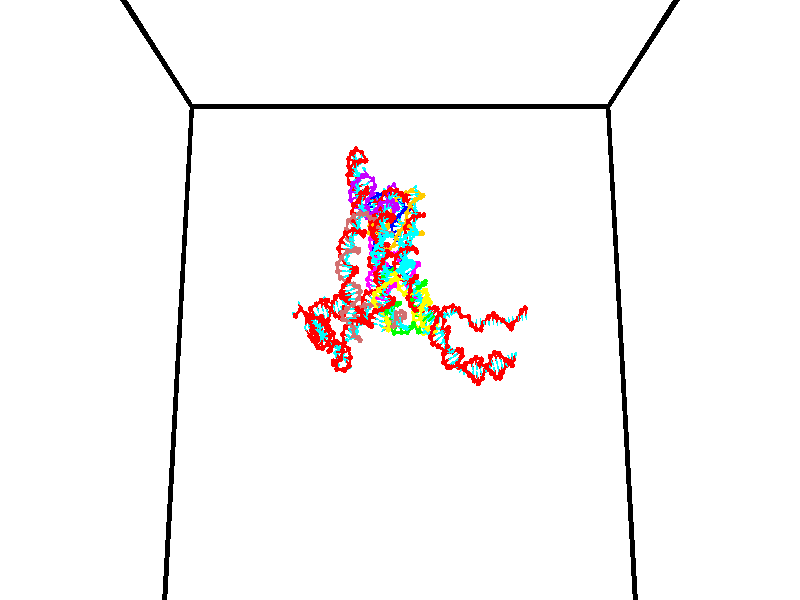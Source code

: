 // switches for output
#declare DRAW_BASES = 1; // possible values are 0, 1; only relevant for DNA ribbons
#declare DRAW_BASES_TYPE = 3; // possible values are 1, 2, 3; only relevant for DNA ribbons
#declare DRAW_FOG = 0; // set to 1 to enable fog

#include "colors.inc"

#include "transforms.inc"
background { rgb <1, 1, 1>}

#default {
   normal{
       ripples 0.25
       frequency 0.20
       turbulence 0.2
       lambda 5
   }
	finish {
		phong 0.1
		phong_size 40.
	}
}

// original window dimensions: 1024x640


// camera settings

camera {
	sky <0, 0.179814, -0.983701>
	up <0, 0.179814, -0.983701>
	right 1.6 * <1, 0, 0>
	location <35, 94.9851, 44.8844>
	look_at <35, 29.7336, 32.9568>
	direction <0, -65.2515, -11.9276>
	angle 67.0682
}


# declare cpy_camera_pos = <35, 94.9851, 44.8844>;
# if (DRAW_FOG = 1)
fog {
	fog_type 2
	up vnormalize(cpy_camera_pos)
	color rgbt<1,1,1,0.3>
	distance 1e-5
	fog_alt 3e-3
	fog_offset 56
}
# end


// LIGHTS

# declare lum = 6;
global_settings {
	ambient_light rgb lum * <0.05, 0.05, 0.05>
	max_trace_level 15
}# declare cpy_direct_light_amount = 0.25;
light_source
{	1000 * <-1, -1.16352, -0.803886>,
	rgb lum * cpy_direct_light_amount
	parallel
}

light_source
{	1000 * <1, 1.16352, 0.803886>,
	rgb lum * cpy_direct_light_amount
	parallel
}

// strand 0

// nucleotide -1

// particle -1
sphere {
	<24.543699, 35.327557, 35.313717> 0.250000
	pigment { color rgbt <1,0,0,0> }
	no_shadow
}
cylinder {
	<24.377934, 35.001717, 35.151394>,  <24.278475, 34.806213, 35.054001>, 0.100000
	pigment { color rgbt <1,0,0,0> }
	no_shadow
}
cylinder {
	<24.377934, 35.001717, 35.151394>,  <24.543699, 35.327557, 35.313717>, 0.100000
	pigment { color rgbt <1,0,0,0> }
	no_shadow
}

// particle -1
sphere {
	<24.377934, 35.001717, 35.151394> 0.100000
	pigment { color rgbt <1,0,0,0> }
	no_shadow
}
sphere {
	0, 1
	scale<0.080000,0.200000,0.300000>
	matrix <-0.193897, 0.514691, -0.835163,
		0.889194, -0.267417, -0.371244,
		-0.414413, -0.814604, -0.405809,
		24.253609, 34.757336, 35.029652>
	pigment { color rgbt <0,1,1,0> }
	no_shadow
}
cylinder {
	<25.109270, 35.579395, 34.801571>,  <24.543699, 35.327557, 35.313717>, 0.130000
	pigment { color rgbt <1,0,0,0> }
	no_shadow
}

// nucleotide -1

// particle -1
sphere {
	<25.109270, 35.579395, 34.801571> 0.250000
	pigment { color rgbt <1,0,0,0> }
	no_shadow
}
cylinder {
	<24.954536, 35.356354, 34.507782>,  <24.861696, 35.222530, 34.331509>, 0.100000
	pigment { color rgbt <1,0,0,0> }
	no_shadow
}
cylinder {
	<24.954536, 35.356354, 34.507782>,  <25.109270, 35.579395, 34.801571>, 0.100000
	pigment { color rgbt <1,0,0,0> }
	no_shadow
}

// particle -1
sphere {
	<24.954536, 35.356354, 34.507782> 0.100000
	pigment { color rgbt <1,0,0,0> }
	no_shadow
}
sphere {
	0, 1
	scale<0.080000,0.200000,0.300000>
	matrix <0.879908, -0.461494, -0.113074,
		-0.275903, -0.690005, 0.669157,
		-0.386834, -0.557599, -0.734468,
		24.838486, 35.189075, 34.287441>
	pigment { color rgbt <0,1,1,0> }
	no_shadow
}
cylinder {
	<25.557623, 35.120224, 35.160965>,  <25.109270, 35.579395, 34.801571>, 0.130000
	pigment { color rgbt <1,0,0,0> }
	no_shadow
}

// nucleotide -1

// particle -1
sphere {
	<25.557623, 35.120224, 35.160965> 0.250000
	pigment { color rgbt <1,0,0,0> }
	no_shadow
}
cylinder {
	<25.634972, 34.848419, 35.444057>,  <25.681381, 34.685337, 35.613911>, 0.100000
	pigment { color rgbt <1,0,0,0> }
	no_shadow
}
cylinder {
	<25.634972, 34.848419, 35.444057>,  <25.557623, 35.120224, 35.160965>, 0.100000
	pigment { color rgbt <1,0,0,0> }
	no_shadow
}

// particle -1
sphere {
	<25.634972, 34.848419, 35.444057> 0.100000
	pigment { color rgbt <1,0,0,0> }
	no_shadow
}
sphere {
	0, 1
	scale<0.080000,0.200000,0.300000>
	matrix <0.927047, -0.109634, -0.358558,
		0.321234, 0.725431, 0.608736,
		0.193370, -0.679508, 0.707727,
		25.692984, 34.644566, 35.656376>
	pigment { color rgbt <0,1,1,0> }
	no_shadow
}
cylinder {
	<26.242117, 35.264347, 35.328667>,  <25.557623, 35.120224, 35.160965>, 0.130000
	pigment { color rgbt <1,0,0,0> }
	no_shadow
}

// nucleotide -1

// particle -1
sphere {
	<26.242117, 35.264347, 35.328667> 0.250000
	pigment { color rgbt <1,0,0,0> }
	no_shadow
}
cylinder {
	<26.181417, 34.883873, 35.436157>,  <26.144999, 34.655586, 35.500652>, 0.100000
	pigment { color rgbt <1,0,0,0> }
	no_shadow
}
cylinder {
	<26.181417, 34.883873, 35.436157>,  <26.242117, 35.264347, 35.328667>, 0.100000
	pigment { color rgbt <1,0,0,0> }
	no_shadow
}

// particle -1
sphere {
	<26.181417, 34.883873, 35.436157> 0.100000
	pigment { color rgbt <1,0,0,0> }
	no_shadow
}
sphere {
	0, 1
	scale<0.080000,0.200000,0.300000>
	matrix <0.815075, -0.274215, -0.510352,
		0.559130, 0.141588, 0.816901,
		-0.151747, -0.951188, 0.268727,
		26.135893, 34.598518, 35.516777>
	pigment { color rgbt <0,1,1,0> }
	no_shadow
}
cylinder {
	<26.928856, 34.960014, 35.529629>,  <26.242117, 35.264347, 35.328667>, 0.130000
	pigment { color rgbt <1,0,0,0> }
	no_shadow
}

// nucleotide -1

// particle -1
sphere {
	<26.928856, 34.960014, 35.529629> 0.250000
	pigment { color rgbt <1,0,0,0> }
	no_shadow
}
cylinder {
	<26.694239, 34.640583, 35.475594>,  <26.553469, 34.448925, 35.443172>, 0.100000
	pigment { color rgbt <1,0,0,0> }
	no_shadow
}
cylinder {
	<26.694239, 34.640583, 35.475594>,  <26.928856, 34.960014, 35.529629>, 0.100000
	pigment { color rgbt <1,0,0,0> }
	no_shadow
}

// particle -1
sphere {
	<26.694239, 34.640583, 35.475594> 0.100000
	pigment { color rgbt <1,0,0,0> }
	no_shadow
}
sphere {
	0, 1
	scale<0.080000,0.200000,0.300000>
	matrix <0.746698, -0.468580, -0.472096,
		0.313705, -0.377773, 0.871136,
		-0.586542, -0.798574, -0.135086,
		26.518276, 34.401012, 35.435066>
	pigment { color rgbt <0,1,1,0> }
	no_shadow
}
cylinder {
	<27.318024, 34.340515, 35.788490>,  <26.928856, 34.960014, 35.529629>, 0.130000
	pigment { color rgbt <1,0,0,0> }
	no_shadow
}

// nucleotide -1

// particle -1
sphere {
	<27.318024, 34.340515, 35.788490> 0.250000
	pigment { color rgbt <1,0,0,0> }
	no_shadow
}
cylinder {
	<27.082642, 34.234108, 35.483086>,  <26.941412, 34.170265, 35.299843>, 0.100000
	pigment { color rgbt <1,0,0,0> }
	no_shadow
}
cylinder {
	<27.082642, 34.234108, 35.483086>,  <27.318024, 34.340515, 35.788490>, 0.100000
	pigment { color rgbt <1,0,0,0> }
	no_shadow
}

// particle -1
sphere {
	<27.082642, 34.234108, 35.483086> 0.100000
	pigment { color rgbt <1,0,0,0> }
	no_shadow
}
sphere {
	0, 1
	scale<0.080000,0.200000,0.300000>
	matrix <0.749556, -0.533529, -0.391807,
		-0.303130, -0.802858, 0.513353,
		-0.588454, -0.266018, -0.763515,
		26.906105, 34.154305, 35.254032>
	pigment { color rgbt <0,1,1,0> }
	no_shadow
}
cylinder {
	<27.297102, 33.657471, 35.767147>,  <27.318024, 34.340515, 35.788490>, 0.130000
	pigment { color rgbt <1,0,0,0> }
	no_shadow
}

// nucleotide -1

// particle -1
sphere {
	<27.297102, 33.657471, 35.767147> 0.250000
	pigment { color rgbt <1,0,0,0> }
	no_shadow
}
cylinder {
	<27.242270, 33.821194, 35.406330>,  <27.209370, 33.919426, 35.189838>, 0.100000
	pigment { color rgbt <1,0,0,0> }
	no_shadow
}
cylinder {
	<27.242270, 33.821194, 35.406330>,  <27.297102, 33.657471, 35.767147>, 0.100000
	pigment { color rgbt <1,0,0,0> }
	no_shadow
}

// particle -1
sphere {
	<27.242270, 33.821194, 35.406330> 0.100000
	pigment { color rgbt <1,0,0,0> }
	no_shadow
}
sphere {
	0, 1
	scale<0.080000,0.200000,0.300000>
	matrix <0.918662, -0.288075, -0.270321,
		-0.370499, -0.865727, -0.336523,
		-0.137080, 0.409304, -0.902042,
		27.201145, 33.943985, 35.135719>
	pigment { color rgbt <0,1,1,0> }
	no_shadow
}
cylinder {
	<27.570438, 33.160435, 35.343800>,  <27.297102, 33.657471, 35.767147>, 0.130000
	pigment { color rgbt <1,0,0,0> }
	no_shadow
}

// nucleotide -1

// particle -1
sphere {
	<27.570438, 33.160435, 35.343800> 0.250000
	pigment { color rgbt <1,0,0,0> }
	no_shadow
}
cylinder {
	<27.567442, 33.497540, 35.128510>,  <27.565643, 33.699802, 34.999336>, 0.100000
	pigment { color rgbt <1,0,0,0> }
	no_shadow
}
cylinder {
	<27.567442, 33.497540, 35.128510>,  <27.570438, 33.160435, 35.343800>, 0.100000
	pigment { color rgbt <1,0,0,0> }
	no_shadow
}

// particle -1
sphere {
	<27.567442, 33.497540, 35.128510> 0.100000
	pigment { color rgbt <1,0,0,0> }
	no_shadow
}
sphere {
	0, 1
	scale<0.080000,0.200000,0.300000>
	matrix <0.900567, -0.228270, -0.369962,
		-0.434652, -0.487482, -0.757257,
		-0.007491, 0.842766, -0.538229,
		27.565195, 33.750370, 34.967041>
	pigment { color rgbt <0,1,1,0> }
	no_shadow
}
cylinder {
	<27.793650, 32.950600, 34.579937>,  <27.570438, 33.160435, 35.343800>, 0.130000
	pigment { color rgbt <1,0,0,0> }
	no_shadow
}

// nucleotide -1

// particle -1
sphere {
	<27.793650, 32.950600, 34.579937> 0.250000
	pigment { color rgbt <1,0,0,0> }
	no_shadow
}
cylinder {
	<27.863026, 33.342590, 34.619041>,  <27.904652, 33.577785, 34.642506>, 0.100000
	pigment { color rgbt <1,0,0,0> }
	no_shadow
}
cylinder {
	<27.863026, 33.342590, 34.619041>,  <27.793650, 32.950600, 34.579937>, 0.100000
	pigment { color rgbt <1,0,0,0> }
	no_shadow
}

// particle -1
sphere {
	<27.863026, 33.342590, 34.619041> 0.100000
	pigment { color rgbt <1,0,0,0> }
	no_shadow
}
sphere {
	0, 1
	scale<0.080000,0.200000,0.300000>
	matrix <0.895678, -0.115686, -0.429392,
		-0.409486, 0.162036, -0.897812,
		0.173441, 0.979980, 0.097760,
		27.915058, 33.636585, 34.648369>
	pigment { color rgbt <0,1,1,0> }
	no_shadow
}
cylinder {
	<28.012892, 33.267551, 33.854736>,  <27.793650, 32.950600, 34.579937>, 0.130000
	pigment { color rgbt <1,0,0,0> }
	no_shadow
}

// nucleotide -1

// particle -1
sphere {
	<28.012892, 33.267551, 33.854736> 0.250000
	pigment { color rgbt <1,0,0,0> }
	no_shadow
}
cylinder {
	<28.110310, 33.565735, 34.102921>,  <28.168760, 33.744644, 34.251831>, 0.100000
	pigment { color rgbt <1,0,0,0> }
	no_shadow
}
cylinder {
	<28.110310, 33.565735, 34.102921>,  <28.012892, 33.267551, 33.854736>, 0.100000
	pigment { color rgbt <1,0,0,0> }
	no_shadow
}

// particle -1
sphere {
	<28.110310, 33.565735, 34.102921> 0.100000
	pigment { color rgbt <1,0,0,0> }
	no_shadow
}
sphere {
	0, 1
	scale<0.080000,0.200000,0.300000>
	matrix <0.938382, -0.019378, -0.345056,
		-0.245203, 0.666266, -0.704248,
		0.243546, 0.745462, 0.620461,
		28.183374, 33.789375, 34.289059>
	pigment { color rgbt <0,1,1,0> }
	no_shadow
}
cylinder {
	<28.374216, 33.853115, 33.414703>,  <28.012892, 33.267551, 33.854736>, 0.130000
	pigment { color rgbt <1,0,0,0> }
	no_shadow
}

// nucleotide -1

// particle -1
sphere {
	<28.374216, 33.853115, 33.414703> 0.250000
	pigment { color rgbt <1,0,0,0> }
	no_shadow
}
cylinder {
	<28.476107, 33.899773, 33.798683>,  <28.537241, 33.927765, 34.029072>, 0.100000
	pigment { color rgbt <1,0,0,0> }
	no_shadow
}
cylinder {
	<28.476107, 33.899773, 33.798683>,  <28.374216, 33.853115, 33.414703>, 0.100000
	pigment { color rgbt <1,0,0,0> }
	no_shadow
}

// particle -1
sphere {
	<28.476107, 33.899773, 33.798683> 0.100000
	pigment { color rgbt <1,0,0,0> }
	no_shadow
}
sphere {
	0, 1
	scale<0.080000,0.200000,0.300000>
	matrix <0.965806, 0.018903, -0.258574,
		-0.048306, 0.992994, -0.107836,
		0.254724, 0.116640, 0.959954,
		28.552525, 33.934765, 34.086670>
	pigment { color rgbt <0,1,1,0> }
	no_shadow
}
cylinder {
	<29.048090, 34.145763, 33.218876>,  <28.374216, 33.853115, 33.414703>, 0.130000
	pigment { color rgbt <1,0,0,0> }
	no_shadow
}

// nucleotide -1

// particle -1
sphere {
	<29.048090, 34.145763, 33.218876> 0.250000
	pigment { color rgbt <1,0,0,0> }
	no_shadow
}
cylinder {
	<29.131508, 34.264118, 33.591747>,  <29.181559, 34.335129, 33.815472>, 0.100000
	pigment { color rgbt <1,0,0,0> }
	no_shadow
}
cylinder {
	<29.131508, 34.264118, 33.591747>,  <29.048090, 34.145763, 33.218876>, 0.100000
	pigment { color rgbt <1,0,0,0> }
	no_shadow
}

// particle -1
sphere {
	<29.131508, 34.264118, 33.591747> 0.100000
	pigment { color rgbt <1,0,0,0> }
	no_shadow
}
sphere {
	0, 1
	scale<0.080000,0.200000,0.300000>
	matrix <0.528511, -0.836077, 0.147142,
		0.822912, 0.461982, -0.330739,
		0.208546, 0.295884, 0.932181,
		29.194073, 34.352882, 33.871403>
	pigment { color rgbt <0,1,1,0> }
	no_shadow
}
cylinder {
	<29.778786, 34.076988, 33.327217>,  <29.048090, 34.145763, 33.218876>, 0.130000
	pigment { color rgbt <1,0,0,0> }
	no_shadow
}

// nucleotide -1

// particle -1
sphere {
	<29.778786, 34.076988, 33.327217> 0.250000
	pigment { color rgbt <1,0,0,0> }
	no_shadow
}
cylinder {
	<29.601820, 34.041588, 33.684189>,  <29.495642, 34.020348, 33.898373>, 0.100000
	pigment { color rgbt <1,0,0,0> }
	no_shadow
}
cylinder {
	<29.601820, 34.041588, 33.684189>,  <29.778786, 34.076988, 33.327217>, 0.100000
	pigment { color rgbt <1,0,0,0> }
	no_shadow
}

// particle -1
sphere {
	<29.601820, 34.041588, 33.684189> 0.100000
	pigment { color rgbt <1,0,0,0> }
	no_shadow
}
sphere {
	0, 1
	scale<0.080000,0.200000,0.300000>
	matrix <0.633488, -0.735219, 0.241135,
		0.634794, 0.672028, 0.381334,
		-0.442413, -0.088499, 0.892434,
		29.469095, 34.015038, 33.951920>
	pigment { color rgbt <0,1,1,0> }
	no_shadow
}
cylinder {
	<29.640875, 33.485573, 33.766243>,  <29.778786, 34.076988, 33.327217>, 0.130000
	pigment { color rgbt <1,0,0,0> }
	no_shadow
}

// nucleotide -1

// particle -1
sphere {
	<29.640875, 33.485573, 33.766243> 0.250000
	pigment { color rgbt <1,0,0,0> }
	no_shadow
}
cylinder {
	<29.760731, 33.727585, 34.061310>,  <29.832644, 33.872791, 34.238350>, 0.100000
	pigment { color rgbt <1,0,0,0> }
	no_shadow
}
cylinder {
	<29.760731, 33.727585, 34.061310>,  <29.640875, 33.485573, 33.766243>, 0.100000
	pigment { color rgbt <1,0,0,0> }
	no_shadow
}

// particle -1
sphere {
	<29.760731, 33.727585, 34.061310> 0.100000
	pigment { color rgbt <1,0,0,0> }
	no_shadow
}
sphere {
	0, 1
	scale<0.080000,0.200000,0.300000>
	matrix <-0.939674, 0.320890, 0.118502,
		-0.165014, -0.728678, 0.664680,
		0.299639, 0.605027, 0.737671,
		29.850622, 33.909092, 34.282612>
	pigment { color rgbt <0,1,1,0> }
	no_shadow
}
cylinder {
	<29.204386, 33.382328, 34.280762>,  <29.640875, 33.485573, 33.766243>, 0.130000
	pigment { color rgbt <1,0,0,0> }
	no_shadow
}

// nucleotide -1

// particle -1
sphere {
	<29.204386, 33.382328, 34.280762> 0.250000
	pigment { color rgbt <1,0,0,0> }
	no_shadow
}
cylinder {
	<29.346090, 33.752563, 34.334114>,  <29.431112, 33.974705, 34.366127>, 0.100000
	pigment { color rgbt <1,0,0,0> }
	no_shadow
}
cylinder {
	<29.346090, 33.752563, 34.334114>,  <29.204386, 33.382328, 34.280762>, 0.100000
	pigment { color rgbt <1,0,0,0> }
	no_shadow
}

// particle -1
sphere {
	<29.346090, 33.752563, 34.334114> 0.100000
	pigment { color rgbt <1,0,0,0> }
	no_shadow
}
sphere {
	0, 1
	scale<0.080000,0.200000,0.300000>
	matrix <-0.914637, 0.313240, 0.255579,
		0.194779, -0.212538, 0.957543,
		0.354261, 0.925585, 0.133382,
		29.452368, 34.030239, 34.374130>
	pigment { color rgbt <0,1,1,0> }
	no_shadow
}
cylinder {
	<29.187468, 33.594826, 34.952690>,  <29.204386, 33.382328, 34.280762>, 0.130000
	pigment { color rgbt <1,0,0,0> }
	no_shadow
}

// nucleotide -1

// particle -1
sphere {
	<29.187468, 33.594826, 34.952690> 0.250000
	pigment { color rgbt <1,0,0,0> }
	no_shadow
}
cylinder {
	<29.086966, 33.877346, 34.687962>,  <29.026665, 34.046860, 34.529125>, 0.100000
	pigment { color rgbt <1,0,0,0> }
	no_shadow
}
cylinder {
	<29.086966, 33.877346, 34.687962>,  <29.187468, 33.594826, 34.952690>, 0.100000
	pigment { color rgbt <1,0,0,0> }
	no_shadow
}

// particle -1
sphere {
	<29.086966, 33.877346, 34.687962> 0.100000
	pigment { color rgbt <1,0,0,0> }
	no_shadow
}
sphere {
	0, 1
	scale<0.080000,0.200000,0.300000>
	matrix <-0.962083, -0.107254, 0.250786,
		0.106149, 0.699736, 0.706471,
		-0.251256, 0.706305, -0.661819,
		29.011589, 34.089237, 34.489414>
	pigment { color rgbt <0,1,1,0> }
	no_shadow
}
cylinder {
	<28.921597, 34.183903, 35.301678>,  <29.187468, 33.594826, 34.952690>, 0.130000
	pigment { color rgbt <1,0,0,0> }
	no_shadow
}

// nucleotide -1

// particle -1
sphere {
	<28.921597, 34.183903, 35.301678> 0.250000
	pigment { color rgbt <1,0,0,0> }
	no_shadow
}
cylinder {
	<28.808437, 34.093487, 34.928825>,  <28.740541, 34.039238, 34.705112>, 0.100000
	pigment { color rgbt <1,0,0,0> }
	no_shadow
}
cylinder {
	<28.808437, 34.093487, 34.928825>,  <28.921597, 34.183903, 35.301678>, 0.100000
	pigment { color rgbt <1,0,0,0> }
	no_shadow
}

// particle -1
sphere {
	<28.808437, 34.093487, 34.928825> 0.100000
	pigment { color rgbt <1,0,0,0> }
	no_shadow
}
sphere {
	0, 1
	scale<0.080000,0.200000,0.300000>
	matrix <-0.936922, -0.142881, 0.319002,
		-0.205292, 0.963582, -0.171362,
		-0.282900, -0.226042, -0.932133,
		28.723568, 34.025673, 34.649185>
	pigment { color rgbt <0,1,1,0> }
	no_shadow
}
cylinder {
	<28.482662, 34.658409, 35.198483>,  <28.921597, 34.183903, 35.301678>, 0.130000
	pigment { color rgbt <1,0,0,0> }
	no_shadow
}

// nucleotide -1

// particle -1
sphere {
	<28.482662, 34.658409, 35.198483> 0.250000
	pigment { color rgbt <1,0,0,0> }
	no_shadow
}
cylinder {
	<28.400646, 34.372421, 34.931118>,  <28.351437, 34.200829, 34.770699>, 0.100000
	pigment { color rgbt <1,0,0,0> }
	no_shadow
}
cylinder {
	<28.400646, 34.372421, 34.931118>,  <28.482662, 34.658409, 35.198483>, 0.100000
	pigment { color rgbt <1,0,0,0> }
	no_shadow
}

// particle -1
sphere {
	<28.400646, 34.372421, 34.931118> 0.100000
	pigment { color rgbt <1,0,0,0> }
	no_shadow
}
sphere {
	0, 1
	scale<0.080000,0.200000,0.300000>
	matrix <-0.953788, -0.007308, 0.300393,
		-0.219656, 0.699118, -0.680430,
		-0.205038, -0.714969, -0.668416,
		28.339134, 34.157932, 34.730595>
	pigment { color rgbt <0,1,1,0> }
	no_shadow
}
cylinder {
	<28.035719, 34.937523, 34.665676>,  <28.482662, 34.658409, 35.198483>, 0.130000
	pigment { color rgbt <1,0,0,0> }
	no_shadow
}

// nucleotide -1

// particle -1
sphere {
	<28.035719, 34.937523, 34.665676> 0.250000
	pigment { color rgbt <1,0,0,0> }
	no_shadow
}
cylinder {
	<27.995651, 34.539932, 34.683441>,  <27.971611, 34.301376, 34.694099>, 0.100000
	pigment { color rgbt <1,0,0,0> }
	no_shadow
}
cylinder {
	<27.995651, 34.539932, 34.683441>,  <28.035719, 34.937523, 34.665676>, 0.100000
	pigment { color rgbt <1,0,0,0> }
	no_shadow
}

// particle -1
sphere {
	<27.995651, 34.539932, 34.683441> 0.100000
	pigment { color rgbt <1,0,0,0> }
	no_shadow
}
sphere {
	0, 1
	scale<0.080000,0.200000,0.300000>
	matrix <-0.969883, 0.107508, 0.218559,
		-0.222018, -0.021182, -0.974812,
		-0.100170, -0.993979, 0.044412,
		27.965601, 34.241737, 34.696766>
	pigment { color rgbt <0,1,1,0> }
	no_shadow
}
cylinder {
	<27.478765, 34.755554, 34.218155>,  <28.035719, 34.937523, 34.665676>, 0.130000
	pigment { color rgbt <1,0,0,0> }
	no_shadow
}

// nucleotide -1

// particle -1
sphere {
	<27.478765, 34.755554, 34.218155> 0.250000
	pigment { color rgbt <1,0,0,0> }
	no_shadow
}
cylinder {
	<27.496752, 34.429588, 34.449287>,  <27.507544, 34.234009, 34.587967>, 0.100000
	pigment { color rgbt <1,0,0,0> }
	no_shadow
}
cylinder {
	<27.496752, 34.429588, 34.449287>,  <27.478765, 34.755554, 34.218155>, 0.100000
	pigment { color rgbt <1,0,0,0> }
	no_shadow
}

// particle -1
sphere {
	<27.496752, 34.429588, 34.449287> 0.100000
	pigment { color rgbt <1,0,0,0> }
	no_shadow
}
sphere {
	0, 1
	scale<0.080000,0.200000,0.300000>
	matrix <-0.998289, -0.015010, 0.056518,
		-0.037385, -0.579386, -0.814195,
		0.044967, -0.814915, 0.577834,
		27.510242, 34.185116, 34.622639>
	pigment { color rgbt <0,1,1,0> }
	no_shadow
}
cylinder {
	<27.625715, 34.144344, 33.813320>,  <27.478765, 34.755554, 34.218155>, 0.130000
	pigment { color rgbt <1,0,0,0> }
	no_shadow
}

// nucleotide -1

// particle -1
sphere {
	<27.625715, 34.144344, 33.813320> 0.250000
	pigment { color rgbt <1,0,0,0> }
	no_shadow
}
cylinder {
	<27.397524, 33.849163, 33.669106>,  <27.260609, 33.672054, 33.582577>, 0.100000
	pigment { color rgbt <1,0,0,0> }
	no_shadow
}
cylinder {
	<27.397524, 33.849163, 33.669106>,  <27.625715, 34.144344, 33.813320>, 0.100000
	pigment { color rgbt <1,0,0,0> }
	no_shadow
}

// particle -1
sphere {
	<27.397524, 33.849163, 33.669106> 0.100000
	pigment { color rgbt <1,0,0,0> }
	no_shadow
}
sphere {
	0, 1
	scale<0.080000,0.200000,0.300000>
	matrix <0.809498, -0.579392, -0.094964,
		-0.138810, -0.346025, 0.927900,
		-0.570478, -0.737951, -0.360532,
		27.226381, 33.627777, 33.560947>
	pigment { color rgbt <0,1,1,0> }
	no_shadow
}
cylinder {
	<26.925089, 34.257088, 33.850491>,  <27.625715, 34.144344, 33.813320>, 0.130000
	pigment { color rgbt <1,0,0,0> }
	no_shadow
}

// nucleotide -1

// particle -1
sphere {
	<26.925089, 34.257088, 33.850491> 0.250000
	pigment { color rgbt <1,0,0,0> }
	no_shadow
}
cylinder {
	<27.016243, 34.141270, 34.222347>,  <27.070936, 34.071781, 34.445461>, 0.100000
	pigment { color rgbt <1,0,0,0> }
	no_shadow
}
cylinder {
	<27.016243, 34.141270, 34.222347>,  <26.925089, 34.257088, 33.850491>, 0.100000
	pigment { color rgbt <1,0,0,0> }
	no_shadow
}

// particle -1
sphere {
	<27.016243, 34.141270, 34.222347> 0.100000
	pigment { color rgbt <1,0,0,0> }
	no_shadow
}
sphere {
	0, 1
	scale<0.080000,0.200000,0.300000>
	matrix <-0.971753, -0.007479, 0.235880,
		-0.061346, -0.957134, -0.283073,
		0.227886, -0.289547, 0.929640,
		27.084608, 34.054405, 34.501240>
	pigment { color rgbt <0,1,1,0> }
	no_shadow
}
cylinder {
	<26.368185, 33.755016, 34.071430>,  <26.925089, 34.257088, 33.850491>, 0.130000
	pigment { color rgbt <1,0,0,0> }
	no_shadow
}

// nucleotide -1

// particle -1
sphere {
	<26.368185, 33.755016, 34.071430> 0.250000
	pigment { color rgbt <1,0,0,0> }
	no_shadow
}
cylinder {
	<26.517414, 33.927269, 34.400154>,  <26.606951, 34.030621, 34.597389>, 0.100000
	pigment { color rgbt <1,0,0,0> }
	no_shadow
}
cylinder {
	<26.517414, 33.927269, 34.400154>,  <26.368185, 33.755016, 34.071430>, 0.100000
	pigment { color rgbt <1,0,0,0> }
	no_shadow
}

// particle -1
sphere {
	<26.517414, 33.927269, 34.400154> 0.100000
	pigment { color rgbt <1,0,0,0> }
	no_shadow
}
sphere {
	0, 1
	scale<0.080000,0.200000,0.300000>
	matrix <-0.927632, 0.190120, 0.321487,
		-0.017800, -0.882276, 0.470395,
		0.373071, 0.430631, 0.821812,
		26.629335, 34.056458, 34.646698>
	pigment { color rgbt <0,1,1,0> }
	no_shadow
}
cylinder {
	<25.799931, 33.970798, 34.507179>,  <26.368185, 33.755016, 34.071430>, 0.130000
	pigment { color rgbt <1,0,0,0> }
	no_shadow
}

// nucleotide -1

// particle -1
sphere {
	<25.799931, 33.970798, 34.507179> 0.250000
	pigment { color rgbt <1,0,0,0> }
	no_shadow
}
cylinder {
	<26.108438, 33.961327, 34.761604>,  <26.293543, 33.955643, 34.914261>, 0.100000
	pigment { color rgbt <1,0,0,0> }
	no_shadow
}
cylinder {
	<26.108438, 33.961327, 34.761604>,  <25.799931, 33.970798, 34.507179>, 0.100000
	pigment { color rgbt <1,0,0,0> }
	no_shadow
}

// particle -1
sphere {
	<26.108438, 33.961327, 34.761604> 0.100000
	pigment { color rgbt <1,0,0,0> }
	no_shadow
}
sphere {
	0, 1
	scale<0.080000,0.200000,0.300000>
	matrix <-0.597098, 0.319246, 0.735905,
		-0.220486, -0.947376, 0.232087,
		0.771272, -0.023678, 0.636066,
		26.339821, 33.954224, 34.952423>
	pigment { color rgbt <0,1,1,0> }
	no_shadow
}
cylinder {
	<25.720284, 33.448845, 35.059681>,  <25.799931, 33.970798, 34.507179>, 0.130000
	pigment { color rgbt <1,0,0,0> }
	no_shadow
}

// nucleotide -1

// particle -1
sphere {
	<25.720284, 33.448845, 35.059681> 0.250000
	pigment { color rgbt <1,0,0,0> }
	no_shadow
}
cylinder {
	<25.969076, 33.734200, 35.188816>,  <26.118353, 33.905411, 35.266296>, 0.100000
	pigment { color rgbt <1,0,0,0> }
	no_shadow
}
cylinder {
	<25.969076, 33.734200, 35.188816>,  <25.720284, 33.448845, 35.059681>, 0.100000
	pigment { color rgbt <1,0,0,0> }
	no_shadow
}

// particle -1
sphere {
	<25.969076, 33.734200, 35.188816> 0.100000
	pigment { color rgbt <1,0,0,0> }
	no_shadow
}
sphere {
	0, 1
	scale<0.080000,0.200000,0.300000>
	matrix <-0.578078, 0.140243, 0.803840,
		0.528170, -0.686598, 0.499620,
		0.621983, 0.713383, 0.322835,
		26.155670, 33.948215, 35.285667>
	pigment { color rgbt <0,1,1,0> }
	no_shadow
}
cylinder {
	<25.791979, 33.330929, 35.803844>,  <25.720284, 33.448845, 35.059681>, 0.130000
	pigment { color rgbt <1,0,0,0> }
	no_shadow
}

// nucleotide -1

// particle -1
sphere {
	<25.791979, 33.330929, 35.803844> 0.250000
	pigment { color rgbt <1,0,0,0> }
	no_shadow
}
cylinder {
	<25.866749, 33.710678, 35.702847>,  <25.911612, 33.938526, 35.642246>, 0.100000
	pigment { color rgbt <1,0,0,0> }
	no_shadow
}
cylinder {
	<25.866749, 33.710678, 35.702847>,  <25.791979, 33.330929, 35.803844>, 0.100000
	pigment { color rgbt <1,0,0,0> }
	no_shadow
}

// particle -1
sphere {
	<25.866749, 33.710678, 35.702847> 0.100000
	pigment { color rgbt <1,0,0,0> }
	no_shadow
}
sphere {
	0, 1
	scale<0.080000,0.200000,0.300000>
	matrix <-0.663901, 0.311532, 0.679841,
		0.724081, 0.040553, 0.688521,
		0.186927, 0.949370, -0.252498,
		25.922827, 33.995487, 35.627098>
	pigment { color rgbt <0,1,1,0> }
	no_shadow
}
cylinder {
	<25.995630, 33.629047, 36.439068>,  <25.791979, 33.330929, 35.803844>, 0.130000
	pigment { color rgbt <1,0,0,0> }
	no_shadow
}

// nucleotide -1

// particle -1
sphere {
	<25.995630, 33.629047, 36.439068> 0.250000
	pigment { color rgbt <1,0,0,0> }
	no_shadow
}
cylinder {
	<25.886770, 33.925720, 36.193844>,  <25.821455, 34.103725, 36.046711>, 0.100000
	pigment { color rgbt <1,0,0,0> }
	no_shadow
}
cylinder {
	<25.886770, 33.925720, 36.193844>,  <25.995630, 33.629047, 36.439068>, 0.100000
	pigment { color rgbt <1,0,0,0> }
	no_shadow
}

// particle -1
sphere {
	<25.886770, 33.925720, 36.193844> 0.100000
	pigment { color rgbt <1,0,0,0> }
	no_shadow
}
sphere {
	0, 1
	scale<0.080000,0.200000,0.300000>
	matrix <-0.724588, 0.261264, 0.637741,
		0.633173, 0.617775, 0.466312,
		-0.272150, 0.741684, -0.613057,
		25.805126, 34.148224, 36.009926>
	pigment { color rgbt <0,1,1,0> }
	no_shadow
}
cylinder {
	<25.859858, 34.252548, 36.847580>,  <25.995630, 33.629047, 36.439068>, 0.130000
	pigment { color rgbt <1,0,0,0> }
	no_shadow
}

// nucleotide -1

// particle -1
sphere {
	<25.859858, 34.252548, 36.847580> 0.250000
	pigment { color rgbt <1,0,0,0> }
	no_shadow
}
cylinder {
	<25.613859, 34.268642, 36.532578>,  <25.466261, 34.278297, 36.343575>, 0.100000
	pigment { color rgbt <1,0,0,0> }
	no_shadow
}
cylinder {
	<25.613859, 34.268642, 36.532578>,  <25.859858, 34.252548, 36.847580>, 0.100000
	pigment { color rgbt <1,0,0,0> }
	no_shadow
}

// particle -1
sphere {
	<25.613859, 34.268642, 36.532578> 0.100000
	pigment { color rgbt <1,0,0,0> }
	no_shadow
}
sphere {
	0, 1
	scale<0.080000,0.200000,0.300000>
	matrix <-0.759405, 0.238706, 0.605246,
		0.212335, 0.970258, -0.116246,
		-0.614994, 0.040237, -0.787505,
		25.429361, 34.280712, 36.296326>
	pigment { color rgbt <0,1,1,0> }
	no_shadow
}
cylinder {
	<26.351362, 34.437614, 37.334953>,  <25.859858, 34.252548, 36.847580>, 0.130000
	pigment { color rgbt <1,0,0,0> }
	no_shadow
}

// nucleotide -1

// particle -1
sphere {
	<26.351362, 34.437614, 37.334953> 0.250000
	pigment { color rgbt <1,0,0,0> }
	no_shadow
}
cylinder {
	<26.729971, 34.497089, 37.220421>,  <26.957136, 34.532776, 37.151703>, 0.100000
	pigment { color rgbt <1,0,0,0> }
	no_shadow
}
cylinder {
	<26.729971, 34.497089, 37.220421>,  <26.351362, 34.437614, 37.334953>, 0.100000
	pigment { color rgbt <1,0,0,0> }
	no_shadow
}

// particle -1
sphere {
	<26.729971, 34.497089, 37.220421> 0.100000
	pigment { color rgbt <1,0,0,0> }
	no_shadow
}
sphere {
	0, 1
	scale<0.080000,0.200000,0.300000>
	matrix <0.055755, -0.949508, -0.308750,
		-0.317781, 0.276274, -0.907021,
		0.946523, 0.148686, -0.286332,
		27.013927, 34.541695, 37.134521>
	pigment { color rgbt <0,1,1,0> }
	no_shadow
}
cylinder {
	<26.792671, 35.127380, 37.169949>,  <26.351362, 34.437614, 37.334953>, 0.130000
	pigment { color rgbt <1,0,0,0> }
	no_shadow
}

// nucleotide -1

// particle -1
sphere {
	<26.792671, 35.127380, 37.169949> 0.250000
	pigment { color rgbt <1,0,0,0> }
	no_shadow
}
cylinder {
	<27.153992, 35.270885, 37.264046>,  <27.370785, 35.356987, 37.320503>, 0.100000
	pigment { color rgbt <1,0,0,0> }
	no_shadow
}
cylinder {
	<27.153992, 35.270885, 37.264046>,  <26.792671, 35.127380, 37.169949>, 0.100000
	pigment { color rgbt <1,0,0,0> }
	no_shadow
}

// particle -1
sphere {
	<27.153992, 35.270885, 37.264046> 0.100000
	pigment { color rgbt <1,0,0,0> }
	no_shadow
}
sphere {
	0, 1
	scale<0.080000,0.200000,0.300000>
	matrix <-0.376480, 0.925811, 0.033721,
		-0.205691, -0.119024, 0.971352,
		0.903302, 0.358758, 0.235242,
		27.424982, 35.378513, 37.334618>
	pigment { color rgbt <0,1,1,0> }
	no_shadow
}
cylinder {
	<26.690704, 35.690174, 37.647564>,  <26.792671, 35.127380, 37.169949>, 0.130000
	pigment { color rgbt <1,0,0,0> }
	no_shadow
}

// nucleotide -1

// particle -1
sphere {
	<26.690704, 35.690174, 37.647564> 0.250000
	pigment { color rgbt <1,0,0,0> }
	no_shadow
}
cylinder {
	<27.041346, 35.766758, 37.470970>,  <27.251730, 35.812710, 37.365013>, 0.100000
	pigment { color rgbt <1,0,0,0> }
	no_shadow
}
cylinder {
	<27.041346, 35.766758, 37.470970>,  <26.690704, 35.690174, 37.647564>, 0.100000
	pigment { color rgbt <1,0,0,0> }
	no_shadow
}

// particle -1
sphere {
	<27.041346, 35.766758, 37.470970> 0.100000
	pigment { color rgbt <1,0,0,0> }
	no_shadow
}
sphere {
	0, 1
	scale<0.080000,0.200000,0.300000>
	matrix <-0.225079, 0.974033, -0.024499,
		0.425333, 0.120846, 0.896933,
		0.876602, 0.191461, -0.441488,
		27.304327, 35.824196, 37.338524>
	pigment { color rgbt <0,1,1,0> }
	no_shadow
}
cylinder {
	<26.973648, 36.245392, 38.051540>,  <26.690704, 35.690174, 37.647564>, 0.130000
	pigment { color rgbt <1,0,0,0> }
	no_shadow
}

// nucleotide -1

// particle -1
sphere {
	<26.973648, 36.245392, 38.051540> 0.250000
	pigment { color rgbt <1,0,0,0> }
	no_shadow
}
cylinder {
	<27.209599, 36.242645, 37.728554>,  <27.351168, 36.240997, 37.534763>, 0.100000
	pigment { color rgbt <1,0,0,0> }
	no_shadow
}
cylinder {
	<27.209599, 36.242645, 37.728554>,  <26.973648, 36.245392, 38.051540>, 0.100000
	pigment { color rgbt <1,0,0,0> }
	no_shadow
}

// particle -1
sphere {
	<27.209599, 36.242645, 37.728554> 0.100000
	pigment { color rgbt <1,0,0,0> }
	no_shadow
}
sphere {
	0, 1
	scale<0.080000,0.200000,0.300000>
	matrix <0.013317, 0.999911, 0.001231,
		0.807385, -0.011480, 0.589913,
		0.589875, -0.006862, -0.807465,
		27.386560, 36.240585, 37.486313>
	pigment { color rgbt <0,1,1,0> }
	no_shadow
}
cylinder {
	<27.502123, 36.754990, 38.175255>,  <26.973648, 36.245392, 38.051540>, 0.130000
	pigment { color rgbt <1,0,0,0> }
	no_shadow
}

// nucleotide -1

// particle -1
sphere {
	<27.502123, 36.754990, 38.175255> 0.250000
	pigment { color rgbt <1,0,0,0> }
	no_shadow
}
cylinder {
	<27.455118, 36.724682, 37.779182>,  <27.426916, 36.706497, 37.541538>, 0.100000
	pigment { color rgbt <1,0,0,0> }
	no_shadow
}
cylinder {
	<27.455118, 36.724682, 37.779182>,  <27.502123, 36.754990, 38.175255>, 0.100000
	pigment { color rgbt <1,0,0,0> }
	no_shadow
}

// particle -1
sphere {
	<27.455118, 36.724682, 37.779182> 0.100000
	pigment { color rgbt <1,0,0,0> }
	no_shadow
}
sphere {
	0, 1
	scale<0.080000,0.200000,0.300000>
	matrix <0.098657, 0.991262, -0.087561,
		0.988159, -0.107977, -0.109009,
		-0.117511, -0.075770, -0.990177,
		27.419865, 36.701950, 37.482128>
	pigment { color rgbt <0,1,1,0> }
	no_shadow
}
cylinder {
	<28.061729, 37.122532, 37.880577>,  <27.502123, 36.754990, 38.175255>, 0.130000
	pigment { color rgbt <1,0,0,0> }
	no_shadow
}

// nucleotide -1

// particle -1
sphere {
	<28.061729, 37.122532, 37.880577> 0.250000
	pigment { color rgbt <1,0,0,0> }
	no_shadow
}
cylinder {
	<27.793028, 37.119415, 37.584282>,  <27.631807, 37.117546, 37.406506>, 0.100000
	pigment { color rgbt <1,0,0,0> }
	no_shadow
}
cylinder {
	<27.793028, 37.119415, 37.584282>,  <28.061729, 37.122532, 37.880577>, 0.100000
	pigment { color rgbt <1,0,0,0> }
	no_shadow
}

// particle -1
sphere {
	<27.793028, 37.119415, 37.584282> 0.100000
	pigment { color rgbt <1,0,0,0> }
	no_shadow
}
sphere {
	0, 1
	scale<0.080000,0.200000,0.300000>
	matrix <0.054905, 0.996671, -0.060276,
		0.738737, -0.081160, -0.669089,
		-0.671754, -0.007792, -0.740733,
		27.591501, 37.117077, 37.362061>
	pigment { color rgbt <0,1,1,0> }
	no_shadow
}
cylinder {
	<28.290054, 37.466633, 37.306320>,  <28.061729, 37.122532, 37.880577>, 0.130000
	pigment { color rgbt <1,0,0,0> }
	no_shadow
}

// nucleotide -1

// particle -1
sphere {
	<28.290054, 37.466633, 37.306320> 0.250000
	pigment { color rgbt <1,0,0,0> }
	no_shadow
}
cylinder {
	<27.892822, 37.512024, 37.318432>,  <27.654484, 37.539261, 37.325699>, 0.100000
	pigment { color rgbt <1,0,0,0> }
	no_shadow
}
cylinder {
	<27.892822, 37.512024, 37.318432>,  <28.290054, 37.466633, 37.306320>, 0.100000
	pigment { color rgbt <1,0,0,0> }
	no_shadow
}

// particle -1
sphere {
	<27.892822, 37.512024, 37.318432> 0.100000
	pigment { color rgbt <1,0,0,0> }
	no_shadow
}
sphere {
	0, 1
	scale<0.080000,0.200000,0.300000>
	matrix <0.106542, 0.978889, -0.174428,
		-0.049433, -0.169995, -0.984204,
		-0.993079, 0.113482, 0.030278,
		27.594898, 37.546070, 37.327515>
	pigment { color rgbt <0,1,1,0> }
	no_shadow
}
cylinder {
	<27.981195, 37.524540, 36.646309>,  <28.290054, 37.466633, 37.306320>, 0.130000
	pigment { color rgbt <1,0,0,0> }
	no_shadow
}

// nucleotide -1

// particle -1
sphere {
	<27.981195, 37.524540, 36.646309> 0.250000
	pigment { color rgbt <1,0,0,0> }
	no_shadow
}
cylinder {
	<27.840221, 37.715366, 36.968353>,  <27.755636, 37.829861, 37.161579>, 0.100000
	pigment { color rgbt <1,0,0,0> }
	no_shadow
}
cylinder {
	<27.840221, 37.715366, 36.968353>,  <27.981195, 37.524540, 36.646309>, 0.100000
	pigment { color rgbt <1,0,0,0> }
	no_shadow
}

// particle -1
sphere {
	<27.840221, 37.715366, 36.968353> 0.100000
	pigment { color rgbt <1,0,0,0> }
	no_shadow
}
sphere {
	0, 1
	scale<0.080000,0.200000,0.300000>
	matrix <0.360084, 0.863205, -0.353860,
		-0.863787, 0.165193, -0.476008,
		-0.352437, 0.477063, 0.805108,
		27.734489, 37.858486, 37.209885>
	pigment { color rgbt <0,1,1,0> }
	no_shadow
}
cylinder {
	<28.056257, 38.146797, 36.269444>,  <27.981195, 37.524540, 36.646309>, 0.130000
	pigment { color rgbt <1,0,0,0> }
	no_shadow
}

// nucleotide -1

// particle -1
sphere {
	<28.056257, 38.146797, 36.269444> 0.250000
	pigment { color rgbt <1,0,0,0> }
	no_shadow
}
cylinder {
	<27.736534, 38.048050, 36.488594>,  <27.544701, 37.988804, 36.620083>, 0.100000
	pigment { color rgbt <1,0,0,0> }
	no_shadow
}
cylinder {
	<27.736534, 38.048050, 36.488594>,  <28.056257, 38.146797, 36.269444>, 0.100000
	pigment { color rgbt <1,0,0,0> }
	no_shadow
}

// particle -1
sphere {
	<27.736534, 38.048050, 36.488594> 0.100000
	pigment { color rgbt <1,0,0,0> }
	no_shadow
}
sphere {
	0, 1
	scale<0.080000,0.200000,0.300000>
	matrix <-0.473558, 0.820031, -0.321390,
		-0.369934, -0.516339, -0.772361,
		-0.799307, -0.246865, 0.547874,
		27.496742, 37.973991, 36.652958>
	pigment { color rgbt <0,1,1,0> }
	no_shadow
}
cylinder {
	<27.487579, 38.141155, 35.864895>,  <28.056257, 38.146797, 36.269444>, 0.130000
	pigment { color rgbt <1,0,0,0> }
	no_shadow
}

// nucleotide -1

// particle -1
sphere {
	<27.487579, 38.141155, 35.864895> 0.250000
	pigment { color rgbt <1,0,0,0> }
	no_shadow
}
cylinder {
	<27.355942, 38.184444, 36.240124>,  <27.276960, 38.210419, 36.465263>, 0.100000
	pigment { color rgbt <1,0,0,0> }
	no_shadow
}
cylinder {
	<27.355942, 38.184444, 36.240124>,  <27.487579, 38.141155, 35.864895>, 0.100000
	pigment { color rgbt <1,0,0,0> }
	no_shadow
}

// particle -1
sphere {
	<27.355942, 38.184444, 36.240124> 0.100000
	pigment { color rgbt <1,0,0,0> }
	no_shadow
}
sphere {
	0, 1
	scale<0.080000,0.200000,0.300000>
	matrix <-0.388972, 0.889681, -0.239100,
		-0.860464, -0.443571, -0.250691,
		-0.329093, 0.108225, 0.938075,
		27.257214, 38.216911, 36.521545>
	pigment { color rgbt <0,1,1,0> }
	no_shadow
}
cylinder {
	<26.721296, 38.216541, 35.920540>,  <27.487579, 38.141155, 35.864895>, 0.130000
	pigment { color rgbt <1,0,0,0> }
	no_shadow
}

// nucleotide -1

// particle -1
sphere {
	<26.721296, 38.216541, 35.920540> 0.250000
	pigment { color rgbt <1,0,0,0> }
	no_shadow
}
cylinder {
	<26.883205, 38.394867, 36.239891>,  <26.980350, 38.501862, 36.431503>, 0.100000
	pigment { color rgbt <1,0,0,0> }
	no_shadow
}
cylinder {
	<26.883205, 38.394867, 36.239891>,  <26.721296, 38.216541, 35.920540>, 0.100000
	pigment { color rgbt <1,0,0,0> }
	no_shadow
}

// particle -1
sphere {
	<26.883205, 38.394867, 36.239891> 0.100000
	pigment { color rgbt <1,0,0,0> }
	no_shadow
}
sphere {
	0, 1
	scale<0.080000,0.200000,0.300000>
	matrix <-0.432395, 0.862637, -0.262472,
		-0.805726, -0.238975, 0.541937,
		0.404770, 0.445812, 0.798381,
		27.004637, 38.528610, 36.479404>
	pigment { color rgbt <0,1,1,0> }
	no_shadow
}
cylinder {
	<26.269331, 38.772564, 36.222599>,  <26.721296, 38.216541, 35.920540>, 0.130000
	pigment { color rgbt <1,0,0,0> }
	no_shadow
}

// nucleotide -1

// particle -1
sphere {
	<26.269331, 38.772564, 36.222599> 0.250000
	pigment { color rgbt <1,0,0,0> }
	no_shadow
}
cylinder {
	<26.638472, 38.855335, 36.352539>,  <26.859957, 38.904999, 36.430504>, 0.100000
	pigment { color rgbt <1,0,0,0> }
	no_shadow
}
cylinder {
	<26.638472, 38.855335, 36.352539>,  <26.269331, 38.772564, 36.222599>, 0.100000
	pigment { color rgbt <1,0,0,0> }
	no_shadow
}

// particle -1
sphere {
	<26.638472, 38.855335, 36.352539> 0.100000
	pigment { color rgbt <1,0,0,0> }
	no_shadow
}
sphere {
	0, 1
	scale<0.080000,0.200000,0.300000>
	matrix <-0.170474, 0.975755, -0.137260,
		-0.345373, 0.071293, 0.935754,
		0.922852, 0.206928, 0.324846,
		26.915327, 38.917412, 36.449993>
	pigment { color rgbt <0,1,1,0> }
	no_shadow
}
cylinder {
	<26.379179, 39.456589, 36.244930>,  <26.269331, 38.772564, 36.222599>, 0.130000
	pigment { color rgbt <1,0,0,0> }
	no_shadow
}

// nucleotide -1

// particle -1
sphere {
	<26.379179, 39.456589, 36.244930> 0.250000
	pigment { color rgbt <1,0,0,0> }
	no_shadow
}
cylinder {
	<26.245546, 39.180000, 36.501133>,  <26.165367, 39.014046, 36.654854>, 0.100000
	pigment { color rgbt <1,0,0,0> }
	no_shadow
}
cylinder {
	<26.245546, 39.180000, 36.501133>,  <26.379179, 39.456589, 36.244930>, 0.100000
	pigment { color rgbt <1,0,0,0> }
	no_shadow
}

// particle -1
sphere {
	<26.245546, 39.180000, 36.501133> 0.100000
	pigment { color rgbt <1,0,0,0> }
	no_shadow
}
sphere {
	0, 1
	scale<0.080000,0.200000,0.300000>
	matrix <0.924571, -0.372492, 0.080110,
		0.183190, 0.618960, 0.763761,
		-0.334079, -0.691476, 0.640509,
		26.145323, 38.972557, 36.693287>
	pigment { color rgbt <0,1,1,0> }
	no_shadow
}
cylinder {
	<26.845512, 39.373455, 36.857506>,  <26.379179, 39.456589, 36.244930>, 0.130000
	pigment { color rgbt <1,0,0,0> }
	no_shadow
}

// nucleotide -1

// particle -1
sphere {
	<26.845512, 39.373455, 36.857506> 0.250000
	pigment { color rgbt <1,0,0,0> }
	no_shadow
}
cylinder {
	<26.657660, 39.028763, 36.780704>,  <26.544947, 38.821949, 36.734623>, 0.100000
	pigment { color rgbt <1,0,0,0> }
	no_shadow
}
cylinder {
	<26.657660, 39.028763, 36.780704>,  <26.845512, 39.373455, 36.857506>, 0.100000
	pigment { color rgbt <1,0,0,0> }
	no_shadow
}

// particle -1
sphere {
	<26.657660, 39.028763, 36.780704> 0.100000
	pigment { color rgbt <1,0,0,0> }
	no_shadow
}
sphere {
	0, 1
	scale<0.080000,0.200000,0.300000>
	matrix <0.860259, -0.495552, 0.119926,
		-0.198491, -0.108851, 0.974039,
		-0.469633, -0.861731, -0.192003,
		26.516769, 38.770245, 36.723103>
	pigment { color rgbt <0,1,1,0> }
	no_shadow
}
cylinder {
	<27.171341, 38.958775, 37.383747>,  <26.845512, 39.373455, 36.857506>, 0.130000
	pigment { color rgbt <1,0,0,0> }
	no_shadow
}

// nucleotide -1

// particle -1
sphere {
	<27.171341, 38.958775, 37.383747> 0.250000
	pigment { color rgbt <1,0,0,0> }
	no_shadow
}
cylinder {
	<26.992393, 38.745590, 37.096466>,  <26.885025, 38.617680, 36.924099>, 0.100000
	pigment { color rgbt <1,0,0,0> }
	no_shadow
}
cylinder {
	<26.992393, 38.745590, 37.096466>,  <27.171341, 38.958775, 37.383747>, 0.100000
	pigment { color rgbt <1,0,0,0> }
	no_shadow
}

// particle -1
sphere {
	<26.992393, 38.745590, 37.096466> 0.100000
	pigment { color rgbt <1,0,0,0> }
	no_shadow
}
sphere {
	0, 1
	scale<0.080000,0.200000,0.300000>
	matrix <0.679188, -0.724919, 0.114876,
		-0.581862, -0.436401, 0.686288,
		-0.447371, -0.532960, -0.718201,
		26.858183, 38.585701, 36.881004>
	pigment { color rgbt <0,1,1,0> }
	no_shadow
}
cylinder {
	<26.794056, 38.359863, 37.752403>,  <27.171341, 38.958775, 37.383747>, 0.130000
	pigment { color rgbt <1,0,0,0> }
	no_shadow
}

// nucleotide -1

// particle -1
sphere {
	<26.794056, 38.359863, 37.752403> 0.250000
	pigment { color rgbt <1,0,0,0> }
	no_shadow
}
cylinder {
	<26.927752, 38.296841, 37.380714>,  <27.007969, 38.259026, 37.157700>, 0.100000
	pigment { color rgbt <1,0,0,0> }
	no_shadow
}
cylinder {
	<26.927752, 38.296841, 37.380714>,  <26.794056, 38.359863, 37.752403>, 0.100000
	pigment { color rgbt <1,0,0,0> }
	no_shadow
}

// particle -1
sphere {
	<26.927752, 38.296841, 37.380714> 0.100000
	pigment { color rgbt <1,0,0,0> }
	no_shadow
}
sphere {
	0, 1
	scale<0.080000,0.200000,0.300000>
	matrix <0.538590, -0.777154, 0.325504,
		-0.773433, -0.609269, -0.174906,
		0.334248, -0.157553, -0.929223,
		27.028023, 38.249573, 37.101948>
	pigment { color rgbt <0,1,1,0> }
	no_shadow
}
cylinder {
	<26.449781, 37.789803, 37.355061>,  <26.794056, 38.359863, 37.752403>, 0.130000
	pigment { color rgbt <1,0,0,0> }
	no_shadow
}

// nucleotide -1

// particle -1
sphere {
	<26.449781, 37.789803, 37.355061> 0.250000
	pigment { color rgbt <1,0,0,0> }
	no_shadow
}
cylinder {
	<26.783823, 37.841862, 37.141270>,  <26.984247, 37.873096, 37.012997>, 0.100000
	pigment { color rgbt <1,0,0,0> }
	no_shadow
}
cylinder {
	<26.783823, 37.841862, 37.141270>,  <26.449781, 37.789803, 37.355061>, 0.100000
	pigment { color rgbt <1,0,0,0> }
	no_shadow
}

// particle -1
sphere {
	<26.783823, 37.841862, 37.141270> 0.100000
	pigment { color rgbt <1,0,0,0> }
	no_shadow
}
sphere {
	0, 1
	scale<0.080000,0.200000,0.300000>
	matrix <0.232203, -0.964206, 0.128018,
		-0.498685, -0.231015, -0.835431,
		0.835102, 0.130149, -0.534478,
		27.034353, 37.880905, 36.980927>
	pigment { color rgbt <0,1,1,0> }
	no_shadow
}
cylinder {
	<26.485416, 37.338173, 36.821766>,  <26.449781, 37.789803, 37.355061>, 0.130000
	pigment { color rgbt <1,0,0,0> }
	no_shadow
}

// nucleotide -1

// particle -1
sphere {
	<26.485416, 37.338173, 36.821766> 0.250000
	pigment { color rgbt <1,0,0,0> }
	no_shadow
}
cylinder {
	<26.867647, 37.428658, 36.897343>,  <27.096987, 37.482948, 36.942688>, 0.100000
	pigment { color rgbt <1,0,0,0> }
	no_shadow
}
cylinder {
	<26.867647, 37.428658, 36.897343>,  <26.485416, 37.338173, 36.821766>, 0.100000
	pigment { color rgbt <1,0,0,0> }
	no_shadow
}

// particle -1
sphere {
	<26.867647, 37.428658, 36.897343> 0.100000
	pigment { color rgbt <1,0,0,0> }
	no_shadow
}
sphere {
	0, 1
	scale<0.080000,0.200000,0.300000>
	matrix <0.214111, -0.973323, 0.082456,
		0.202552, -0.038340, -0.978521,
		0.955578, 0.226213, 0.188939,
		27.154320, 37.496521, 36.954025>
	pigment { color rgbt <0,1,1,0> }
	no_shadow
}
cylinder {
	<26.782862, 36.898193, 36.374367>,  <26.485416, 37.338173, 36.821766>, 0.130000
	pigment { color rgbt <1,0,0,0> }
	no_shadow
}

// nucleotide -1

// particle -1
sphere {
	<26.782862, 36.898193, 36.374367> 0.250000
	pigment { color rgbt <1,0,0,0> }
	no_shadow
}
cylinder {
	<27.035463, 36.982571, 36.672817>,  <27.187025, 37.033195, 36.851887>, 0.100000
	pigment { color rgbt <1,0,0,0> }
	no_shadow
}
cylinder {
	<27.035463, 36.982571, 36.672817>,  <26.782862, 36.898193, 36.374367>, 0.100000
	pigment { color rgbt <1,0,0,0> }
	no_shadow
}

// particle -1
sphere {
	<27.035463, 36.982571, 36.672817> 0.100000
	pigment { color rgbt <1,0,0,0> }
	no_shadow
}
sphere {
	0, 1
	scale<0.080000,0.200000,0.300000>
	matrix <0.232370, -0.969541, 0.077429,
		0.739734, 0.124481, -0.661286,
		0.631505, 0.210939, 0.746127,
		27.224915, 37.045853, 36.896656>
	pigment { color rgbt <0,1,1,0> }
	no_shadow
}
cylinder {
	<27.391834, 36.518246, 36.181217>,  <26.782862, 36.898193, 36.374367>, 0.130000
	pigment { color rgbt <1,0,0,0> }
	no_shadow
}

// nucleotide -1

// particle -1
sphere {
	<27.391834, 36.518246, 36.181217> 0.250000
	pigment { color rgbt <1,0,0,0> }
	no_shadow
}
cylinder {
	<27.398678, 36.585640, 36.575439>,  <27.402784, 36.626076, 36.811974>, 0.100000
	pigment { color rgbt <1,0,0,0> }
	no_shadow
}
cylinder {
	<27.398678, 36.585640, 36.575439>,  <27.391834, 36.518246, 36.181217>, 0.100000
	pigment { color rgbt <1,0,0,0> }
	no_shadow
}

// particle -1
sphere {
	<27.398678, 36.585640, 36.575439> 0.100000
	pigment { color rgbt <1,0,0,0> }
	no_shadow
}
sphere {
	0, 1
	scale<0.080000,0.200000,0.300000>
	matrix <0.355480, -0.922324, 0.151502,
		0.934527, 0.347754, -0.075673,
		0.017110, 0.168483, 0.985556,
		27.403811, 36.636185, 36.871105>
	pigment { color rgbt <0,1,1,0> }
	no_shadow
}
cylinder {
	<27.983128, 36.197487, 36.367966>,  <27.391834, 36.518246, 36.181217>, 0.130000
	pigment { color rgbt <1,0,0,0> }
	no_shadow
}

// nucleotide -1

// particle -1
sphere {
	<27.983128, 36.197487, 36.367966> 0.250000
	pigment { color rgbt <1,0,0,0> }
	no_shadow
}
cylinder {
	<27.784868, 36.221535, 36.714542>,  <27.665913, 36.235962, 36.922489>, 0.100000
	pigment { color rgbt <1,0,0,0> }
	no_shadow
}
cylinder {
	<27.784868, 36.221535, 36.714542>,  <27.983128, 36.197487, 36.367966>, 0.100000
	pigment { color rgbt <1,0,0,0> }
	no_shadow
}

// particle -1
sphere {
	<27.784868, 36.221535, 36.714542> 0.100000
	pigment { color rgbt <1,0,0,0> }
	no_shadow
}
sphere {
	0, 1
	scale<0.080000,0.200000,0.300000>
	matrix <0.291207, -0.928351, 0.231003,
		0.818248, 0.366810, 0.442629,
		-0.495650, 0.060120, 0.866439,
		27.636173, 36.239571, 36.974476>
	pigment { color rgbt <0,1,1,0> }
	no_shadow
}
cylinder {
	<28.454119, 36.265736, 36.936806>,  <27.983128, 36.197487, 36.367966>, 0.130000
	pigment { color rgbt <1,0,0,0> }
	no_shadow
}

// nucleotide -1

// particle -1
sphere {
	<28.454119, 36.265736, 36.936806> 0.250000
	pigment { color rgbt <1,0,0,0> }
	no_shadow
}
cylinder {
	<28.109610, 36.098263, 37.051987>,  <27.902905, 35.997780, 37.121094>, 0.100000
	pigment { color rgbt <1,0,0,0> }
	no_shadow
}
cylinder {
	<28.109610, 36.098263, 37.051987>,  <28.454119, 36.265736, 36.936806>, 0.100000
	pigment { color rgbt <1,0,0,0> }
	no_shadow
}

// particle -1
sphere {
	<28.109610, 36.098263, 37.051987> 0.100000
	pigment { color rgbt <1,0,0,0> }
	no_shadow
}
sphere {
	0, 1
	scale<0.080000,0.200000,0.300000>
	matrix <0.506491, -0.752968, 0.420127,
		0.040921, 0.507689, 0.860568,
		-0.861274, -0.418678, 0.287952,
		27.851227, 35.972660, 37.138371>
	pigment { color rgbt <0,1,1,0> }
	no_shadow
}
cylinder {
	<28.586491, 35.973568, 37.616734>,  <28.454119, 36.265736, 36.936806>, 0.130000
	pigment { color rgbt <1,0,0,0> }
	no_shadow
}

// nucleotide -1

// particle -1
sphere {
	<28.586491, 35.973568, 37.616734> 0.250000
	pigment { color rgbt <1,0,0,0> }
	no_shadow
}
cylinder {
	<28.244932, 35.792141, 37.514648>,  <28.039997, 35.683285, 37.453400>, 0.100000
	pigment { color rgbt <1,0,0,0> }
	no_shadow
}
cylinder {
	<28.244932, 35.792141, 37.514648>,  <28.586491, 35.973568, 37.616734>, 0.100000
	pigment { color rgbt <1,0,0,0> }
	no_shadow
}

// particle -1
sphere {
	<28.244932, 35.792141, 37.514648> 0.100000
	pigment { color rgbt <1,0,0,0> }
	no_shadow
}
sphere {
	0, 1
	scale<0.080000,0.200000,0.300000>
	matrix <0.383600, -0.879916, 0.280353,
		-0.351723, 0.141494, 0.925349,
		-0.853898, -0.453571, -0.255210,
		27.988762, 35.656071, 37.438084>
	pigment { color rgbt <0,1,1,0> }
	no_shadow
}
cylinder {
	<28.180794, 35.657310, 38.227844>,  <28.586491, 35.973568, 37.616734>, 0.130000
	pigment { color rgbt <1,0,0,0> }
	no_shadow
}

// nucleotide -1

// particle -1
sphere {
	<28.180794, 35.657310, 38.227844> 0.250000
	pigment { color rgbt <1,0,0,0> }
	no_shadow
}
cylinder {
	<28.160532, 35.478512, 37.870605>,  <28.148375, 35.371235, 37.656261>, 0.100000
	pigment { color rgbt <1,0,0,0> }
	no_shadow
}
cylinder {
	<28.160532, 35.478512, 37.870605>,  <28.180794, 35.657310, 38.227844>, 0.100000
	pigment { color rgbt <1,0,0,0> }
	no_shadow
}

// particle -1
sphere {
	<28.160532, 35.478512, 37.870605> 0.100000
	pigment { color rgbt <1,0,0,0> }
	no_shadow
}
sphere {
	0, 1
	scale<0.080000,0.200000,0.300000>
	matrix <0.497885, -0.786505, 0.365405,
		-0.865762, -0.426152, 0.262392,
		-0.050655, -0.446995, -0.893101,
		28.145336, 35.344414, 37.602676>
	pigment { color rgbt <0,1,1,0> }
	no_shadow
}
cylinder {
	<27.884378, 34.905762, 38.231255>,  <28.180794, 35.657310, 38.227844>, 0.130000
	pigment { color rgbt <1,0,0,0> }
	no_shadow
}

// nucleotide -1

// particle -1
sphere {
	<27.884378, 34.905762, 38.231255> 0.250000
	pigment { color rgbt <1,0,0,0> }
	no_shadow
}
cylinder {
	<28.169434, 34.991966, 37.964211>,  <28.340467, 35.043690, 37.803986>, 0.100000
	pigment { color rgbt <1,0,0,0> }
	no_shadow
}
cylinder {
	<28.169434, 34.991966, 37.964211>,  <27.884378, 34.905762, 38.231255>, 0.100000
	pigment { color rgbt <1,0,0,0> }
	no_shadow
}

// particle -1
sphere {
	<28.169434, 34.991966, 37.964211> 0.100000
	pigment { color rgbt <1,0,0,0> }
	no_shadow
}
sphere {
	0, 1
	scale<0.080000,0.200000,0.300000>
	matrix <0.443173, -0.876007, 0.190286,
		-0.543823, -0.431472, -0.719784,
		0.712639, 0.215507, -0.667609,
		28.383224, 35.056618, 37.763927>
	pigment { color rgbt <0,1,1,0> }
	no_shadow
}
cylinder {
	<28.039366, 34.357693, 37.673573>,  <27.884378, 34.905762, 38.231255>, 0.130000
	pigment { color rgbt <1,0,0,0> }
	no_shadow
}

// nucleotide -1

// particle -1
sphere {
	<28.039366, 34.357693, 37.673573> 0.250000
	pigment { color rgbt <1,0,0,0> }
	no_shadow
}
cylinder {
	<28.379169, 34.541756, 37.776791>,  <28.583052, 34.652195, 37.838722>, 0.100000
	pigment { color rgbt <1,0,0,0> }
	no_shadow
}
cylinder {
	<28.379169, 34.541756, 37.776791>,  <28.039366, 34.357693, 37.673573>, 0.100000
	pigment { color rgbt <1,0,0,0> }
	no_shadow
}

// particle -1
sphere {
	<28.379169, 34.541756, 37.776791> 0.100000
	pigment { color rgbt <1,0,0,0> }
	no_shadow
}
sphere {
	0, 1
	scale<0.080000,0.200000,0.300000>
	matrix <0.373904, -0.870202, 0.320850,
		0.372192, -0.176081, -0.911300,
		0.849511, 0.460157, 0.258045,
		28.634022, 34.679802, 37.854202>
	pigment { color rgbt <0,1,1,0> }
	no_shadow
}
cylinder {
	<28.583162, 34.002094, 37.369297>,  <28.039366, 34.357693, 37.673573>, 0.130000
	pigment { color rgbt <1,0,0,0> }
	no_shadow
}

// nucleotide -1

// particle -1
sphere {
	<28.583162, 34.002094, 37.369297> 0.250000
	pigment { color rgbt <1,0,0,0> }
	no_shadow
}
cylinder {
	<28.739929, 34.198803, 37.680309>,  <28.833988, 34.316830, 37.866917>, 0.100000
	pigment { color rgbt <1,0,0,0> }
	no_shadow
}
cylinder {
	<28.739929, 34.198803, 37.680309>,  <28.583162, 34.002094, 37.369297>, 0.100000
	pigment { color rgbt <1,0,0,0> }
	no_shadow
}

// particle -1
sphere {
	<28.739929, 34.198803, 37.680309> 0.100000
	pigment { color rgbt <1,0,0,0> }
	no_shadow
}
sphere {
	0, 1
	scale<0.080000,0.200000,0.300000>
	matrix <0.211684, -0.870672, 0.443982,
		0.895317, -0.009411, -0.445330,
		0.391915, 0.491774, 0.777535,
		28.857504, 34.346336, 37.913570>
	pigment { color rgbt <0,1,1,0> }
	no_shadow
}
cylinder {
	<29.198072, 33.726810, 37.493790>,  <28.583162, 34.002094, 37.369297>, 0.130000
	pigment { color rgbt <1,0,0,0> }
	no_shadow
}

// nucleotide -1

// particle -1
sphere {
	<29.198072, 33.726810, 37.493790> 0.250000
	pigment { color rgbt <1,0,0,0> }
	no_shadow
}
cylinder {
	<29.062962, 33.876751, 37.839134>,  <28.981895, 33.966713, 38.046341>, 0.100000
	pigment { color rgbt <1,0,0,0> }
	no_shadow
}
cylinder {
	<29.062962, 33.876751, 37.839134>,  <29.198072, 33.726810, 37.493790>, 0.100000
	pigment { color rgbt <1,0,0,0> }
	no_shadow
}

// particle -1
sphere {
	<29.062962, 33.876751, 37.839134> 0.100000
	pigment { color rgbt <1,0,0,0> }
	no_shadow
}
sphere {
	0, 1
	scale<0.080000,0.200000,0.300000>
	matrix <0.260092, -0.844386, 0.468363,
		0.904577, 0.382756, 0.187719,
		-0.337776, 0.374847, 0.863364,
		28.961628, 33.989204, 38.098145>
	pigment { color rgbt <0,1,1,0> }
	no_shadow
}
cylinder {
	<29.751158, 33.603146, 37.933590>,  <29.198072, 33.726810, 37.493790>, 0.130000
	pigment { color rgbt <1,0,0,0> }
	no_shadow
}

// nucleotide -1

// particle -1
sphere {
	<29.751158, 33.603146, 37.933590> 0.250000
	pigment { color rgbt <1,0,0,0> }
	no_shadow
}
cylinder {
	<29.432631, 33.636879, 38.173180>,  <29.241514, 33.657120, 38.316933>, 0.100000
	pigment { color rgbt <1,0,0,0> }
	no_shadow
}
cylinder {
	<29.432631, 33.636879, 38.173180>,  <29.751158, 33.603146, 37.933590>, 0.100000
	pigment { color rgbt <1,0,0,0> }
	no_shadow
}

// particle -1
sphere {
	<29.432631, 33.636879, 38.173180> 0.100000
	pigment { color rgbt <1,0,0,0> }
	no_shadow
}
sphere {
	0, 1
	scale<0.080000,0.200000,0.300000>
	matrix <0.382720, -0.696574, 0.606885,
		0.468407, 0.712512, 0.522419,
		-0.796316, 0.084329, 0.598973,
		29.193735, 33.662178, 38.352871>
	pigment { color rgbt <0,1,1,0> }
	no_shadow
}
cylinder {
	<29.950974, 33.621986, 38.648651>,  <29.751158, 33.603146, 37.933590>, 0.130000
	pigment { color rgbt <1,0,0,0> }
	no_shadow
}

// nucleotide -1

// particle -1
sphere {
	<29.950974, 33.621986, 38.648651> 0.250000
	pigment { color rgbt <1,0,0,0> }
	no_shadow
}
cylinder {
	<29.579895, 33.473572, 38.632114>,  <29.357248, 33.384521, 38.622192>, 0.100000
	pigment { color rgbt <1,0,0,0> }
	no_shadow
}
cylinder {
	<29.579895, 33.473572, 38.632114>,  <29.950974, 33.621986, 38.648651>, 0.100000
	pigment { color rgbt <1,0,0,0> }
	no_shadow
}

// particle -1
sphere {
	<29.579895, 33.473572, 38.632114> 0.100000
	pigment { color rgbt <1,0,0,0> }
	no_shadow
}
sphere {
	0, 1
	scale<0.080000,0.200000,0.300000>
	matrix <0.324443, -0.856042, 0.402403,
		-0.184698, 0.359894, 0.914529,
		-0.927698, -0.371036, -0.041344,
		29.301586, 33.362263, 38.619713>
	pigment { color rgbt <0,1,1,0> }
	no_shadow
}
cylinder {
	<29.821157, 33.483986, 39.336349>,  <29.950974, 33.621986, 38.648651>, 0.130000
	pigment { color rgbt <1,0,0,0> }
	no_shadow
}

// nucleotide -1

// particle -1
sphere {
	<29.821157, 33.483986, 39.336349> 0.250000
	pigment { color rgbt <1,0,0,0> }
	no_shadow
}
cylinder {
	<29.637623, 33.254330, 39.065105>,  <29.527502, 33.116535, 38.902359>, 0.100000
	pigment { color rgbt <1,0,0,0> }
	no_shadow
}
cylinder {
	<29.637623, 33.254330, 39.065105>,  <29.821157, 33.483986, 39.336349>, 0.100000
	pigment { color rgbt <1,0,0,0> }
	no_shadow
}

// particle -1
sphere {
	<29.637623, 33.254330, 39.065105> 0.100000
	pigment { color rgbt <1,0,0,0> }
	no_shadow
}
sphere {
	0, 1
	scale<0.080000,0.200000,0.300000>
	matrix <0.357662, -0.817973, 0.450554,
		-0.813354, -0.035801, 0.580667,
		-0.458839, -0.574142, -0.678106,
		29.499971, 33.082088, 38.861675>
	pigment { color rgbt <0,1,1,0> }
	no_shadow
}
cylinder {
	<29.322680, 33.084553, 39.676426>,  <29.821157, 33.483986, 39.336349>, 0.130000
	pigment { color rgbt <1,0,0,0> }
	no_shadow
}

// nucleotide -1

// particle -1
sphere {
	<29.322680, 33.084553, 39.676426> 0.250000
	pigment { color rgbt <1,0,0,0> }
	no_shadow
}
cylinder {
	<29.528934, 32.936123, 39.367512>,  <29.652687, 32.847065, 39.182163>, 0.100000
	pigment { color rgbt <1,0,0,0> }
	no_shadow
}
cylinder {
	<29.528934, 32.936123, 39.367512>,  <29.322680, 33.084553, 39.676426>, 0.100000
	pigment { color rgbt <1,0,0,0> }
	no_shadow
}

// particle -1
sphere {
	<29.528934, 32.936123, 39.367512> 0.100000
	pigment { color rgbt <1,0,0,0> }
	no_shadow
}
sphere {
	0, 1
	scale<0.080000,0.200000,0.300000>
	matrix <0.407629, -0.686562, 0.602055,
		-0.753630, -0.625246, -0.202754,
		0.515637, -0.371078, -0.772282,
		29.683626, 32.824799, 39.135826>
	pigment { color rgbt <0,1,1,0> }
	no_shadow
}
cylinder {
	<29.112349, 32.343151, 39.545979>,  <29.322680, 33.084553, 39.676426>, 0.130000
	pigment { color rgbt <1,0,0,0> }
	no_shadow
}

// nucleotide -1

// particle -1
sphere {
	<29.112349, 32.343151, 39.545979> 0.250000
	pigment { color rgbt <1,0,0,0> }
	no_shadow
}
cylinder {
	<29.471766, 32.505585, 39.479389>,  <29.687416, 32.603046, 39.439434>, 0.100000
	pigment { color rgbt <1,0,0,0> }
	no_shadow
}
cylinder {
	<29.471766, 32.505585, 39.479389>,  <29.112349, 32.343151, 39.545979>, 0.100000
	pigment { color rgbt <1,0,0,0> }
	no_shadow
}

// particle -1
sphere {
	<29.471766, 32.505585, 39.479389> 0.100000
	pigment { color rgbt <1,0,0,0> }
	no_shadow
}
sphere {
	0, 1
	scale<0.080000,0.200000,0.300000>
	matrix <0.396039, -0.586765, 0.706300,
		0.189138, -0.700571, -0.688060,
		0.898543, 0.406087, -0.166475,
		29.741329, 32.627411, 39.429447>
	pigment { color rgbt <0,1,1,0> }
	no_shadow
}
cylinder {
	<28.496702, 32.910141, 39.556675>,  <29.112349, 32.343151, 39.545979>, 0.130000
	pigment { color rgbt <1,0,0,0> }
	no_shadow
}

// nucleotide -1

// particle -1
sphere {
	<28.496702, 32.910141, 39.556675> 0.250000
	pigment { color rgbt <1,0,0,0> }
	no_shadow
}
cylinder {
	<28.623268, 33.241020, 39.370934>,  <28.699207, 33.439548, 39.259491>, 0.100000
	pigment { color rgbt <1,0,0,0> }
	no_shadow
}
cylinder {
	<28.623268, 33.241020, 39.370934>,  <28.496702, 32.910141, 39.556675>, 0.100000
	pigment { color rgbt <1,0,0,0> }
	no_shadow
}

// particle -1
sphere {
	<28.623268, 33.241020, 39.370934> 0.100000
	pigment { color rgbt <1,0,0,0> }
	no_shadow
}
sphere {
	0, 1
	scale<0.080000,0.200000,0.300000>
	matrix <0.852253, -0.462850, -0.243790,
		-0.416588, -0.318605, -0.851437,
		0.316415, 0.827200, -0.464350,
		28.718193, 33.489182, 39.231628>
	pigment { color rgbt <0,1,1,0> }
	no_shadow
}
cylinder {
	<28.154280, 33.095177, 38.906010>,  <28.496702, 32.910141, 39.556675>, 0.130000
	pigment { color rgbt <1,0,0,0> }
	no_shadow
}

// nucleotide -1

// particle -1
sphere {
	<28.154280, 33.095177, 38.906010> 0.250000
	pigment { color rgbt <1,0,0,0> }
	no_shadow
}
cylinder {
	<28.525459, 33.230377, 38.843189>,  <28.748167, 33.311497, 38.805496>, 0.100000
	pigment { color rgbt <1,0,0,0> }
	no_shadow
}
cylinder {
	<28.525459, 33.230377, 38.843189>,  <28.154280, 33.095177, 38.906010>, 0.100000
	pigment { color rgbt <1,0,0,0> }
	no_shadow
}

// particle -1
sphere {
	<28.525459, 33.230377, 38.843189> 0.100000
	pigment { color rgbt <1,0,0,0> }
	no_shadow
}
sphere {
	0, 1
	scale<0.080000,0.200000,0.300000>
	matrix <-0.372237, 0.819299, -0.436107,
		-0.018732, 0.463146, 0.886084,
		0.927949, 0.338002, -0.157053,
		28.803844, 33.331779, 38.796074>
	pigment { color rgbt <0,1,1,0> }
	no_shadow
}
cylinder {
	<28.218548, 33.869362, 39.171764>,  <28.154280, 33.095177, 38.906010>, 0.130000
	pigment { color rgbt <1,0,0,0> }
	no_shadow
}

// nucleotide -1

// particle -1
sphere {
	<28.218548, 33.869362, 39.171764> 0.250000
	pigment { color rgbt <1,0,0,0> }
	no_shadow
}
cylinder {
	<28.502882, 33.790527, 38.901691>,  <28.673483, 33.743229, 38.739647>, 0.100000
	pigment { color rgbt <1,0,0,0> }
	no_shadow
}
cylinder {
	<28.502882, 33.790527, 38.901691>,  <28.218548, 33.869362, 39.171764>, 0.100000
	pigment { color rgbt <1,0,0,0> }
	no_shadow
}

// particle -1
sphere {
	<28.502882, 33.790527, 38.901691> 0.100000
	pigment { color rgbt <1,0,0,0> }
	no_shadow
}
sphere {
	0, 1
	scale<0.080000,0.200000,0.300000>
	matrix <-0.207799, 0.858245, -0.469293,
		0.671961, 0.473893, 0.569118,
		0.710836, -0.197084, -0.675181,
		28.716133, 33.731403, 38.699139>
	pigment { color rgbt <0,1,1,0> }
	no_shadow
}
cylinder {
	<28.525162, 34.475044, 39.215084>,  <28.218548, 33.869362, 39.171764>, 0.130000
	pigment { color rgbt <1,0,0,0> }
	no_shadow
}

// nucleotide -1

// particle -1
sphere {
	<28.525162, 34.475044, 39.215084> 0.250000
	pigment { color rgbt <1,0,0,0> }
	no_shadow
}
cylinder {
	<28.611139, 34.307388, 38.862240>,  <28.662725, 34.206795, 38.650532>, 0.100000
	pigment { color rgbt <1,0,0,0> }
	no_shadow
}
cylinder {
	<28.611139, 34.307388, 38.862240>,  <28.525162, 34.475044, 39.215084>, 0.100000
	pigment { color rgbt <1,0,0,0> }
	no_shadow
}

// particle -1
sphere {
	<28.611139, 34.307388, 38.862240> 0.100000
	pigment { color rgbt <1,0,0,0> }
	no_shadow
}
sphere {
	0, 1
	scale<0.080000,0.200000,0.300000>
	matrix <-0.199362, 0.865373, -0.459766,
		0.956062, 0.274684, 0.102445,
		0.214944, -0.419141, -0.882111,
		28.675623, 34.181644, 38.597607>
	pigment { color rgbt <0,1,1,0> }
	no_shadow
}
cylinder {
	<29.062941, 34.763874, 38.877869>,  <28.525162, 34.475044, 39.215084>, 0.130000
	pigment { color rgbt <1,0,0,0> }
	no_shadow
}

// nucleotide -1

// particle -1
sphere {
	<29.062941, 34.763874, 38.877869> 0.250000
	pigment { color rgbt <1,0,0,0> }
	no_shadow
}
cylinder {
	<28.798899, 34.626987, 38.610394>,  <28.640474, 34.544853, 38.449909>, 0.100000
	pigment { color rgbt <1,0,0,0> }
	no_shadow
}
cylinder {
	<28.798899, 34.626987, 38.610394>,  <29.062941, 34.763874, 38.877869>, 0.100000
	pigment { color rgbt <1,0,0,0> }
	no_shadow
}

// particle -1
sphere {
	<28.798899, 34.626987, 38.610394> 0.100000
	pigment { color rgbt <1,0,0,0> }
	no_shadow
}
sphere {
	0, 1
	scale<0.080000,0.200000,0.300000>
	matrix <-0.149980, 0.932315, -0.329083,
		0.736050, -0.116938, -0.666750,
		-0.660103, -0.342220, -0.668692,
		28.600868, 34.524323, 38.409786>
	pigment { color rgbt <0,1,1,0> }
	no_shadow
}
cylinder {
	<29.276485, 34.984173, 38.232353>,  <29.062941, 34.763874, 38.877869>, 0.130000
	pigment { color rgbt <1,0,0,0> }
	no_shadow
}

// nucleotide -1

// particle -1
sphere {
	<29.276485, 34.984173, 38.232353> 0.250000
	pigment { color rgbt <1,0,0,0> }
	no_shadow
}
cylinder {
	<28.884899, 34.944614, 38.303738>,  <28.649948, 34.920879, 38.346569>, 0.100000
	pigment { color rgbt <1,0,0,0> }
	no_shadow
}
cylinder {
	<28.884899, 34.944614, 38.303738>,  <29.276485, 34.984173, 38.232353>, 0.100000
	pigment { color rgbt <1,0,0,0> }
	no_shadow
}

// particle -1
sphere {
	<28.884899, 34.944614, 38.303738> 0.100000
	pigment { color rgbt <1,0,0,0> }
	no_shadow
}
sphere {
	0, 1
	scale<0.080000,0.200000,0.300000>
	matrix <-0.124514, 0.982497, -0.138550,
		-0.161637, -0.157857, -0.974143,
		-0.978964, -0.098900, 0.178463,
		28.591209, 34.914944, 38.357277>
	pigment { color rgbt <0,1,1,0> }
	no_shadow
}
cylinder {
	<29.374117, 34.532722, 37.513676>,  <29.276485, 34.984173, 38.232353>, 0.130000
	pigment { color rgbt <1,0,0,0> }
	no_shadow
}

// nucleotide -1

// particle -1
sphere {
	<29.374117, 34.532722, 37.513676> 0.250000
	pigment { color rgbt <1,0,0,0> }
	no_shadow
}
cylinder {
	<29.573589, 34.864605, 37.413353>,  <29.693272, 35.063736, 37.353161>, 0.100000
	pigment { color rgbt <1,0,0,0> }
	no_shadow
}
cylinder {
	<29.573589, 34.864605, 37.413353>,  <29.374117, 34.532722, 37.513676>, 0.100000
	pigment { color rgbt <1,0,0,0> }
	no_shadow
}

// particle -1
sphere {
	<29.573589, 34.864605, 37.413353> 0.100000
	pigment { color rgbt <1,0,0,0> }
	no_shadow
}
sphere {
	0, 1
	scale<0.080000,0.200000,0.300000>
	matrix <0.271382, -0.424253, -0.863922,
		-0.823208, 0.362756, -0.436734,
		0.498679, 0.829709, -0.250802,
		29.723192, 35.113518, 37.338112>
	pigment { color rgbt <0,1,1,0> }
	no_shadow
}
cylinder {
	<29.216866, 34.613571, 36.776791>,  <29.374117, 34.532722, 37.513676>, 0.130000
	pigment { color rgbt <1,0,0,0> }
	no_shadow
}

// nucleotide -1

// particle -1
sphere {
	<29.216866, 34.613571, 36.776791> 0.250000
	pigment { color rgbt <1,0,0,0> }
	no_shadow
}
cylinder {
	<29.548370, 34.815941, 36.872456>,  <29.747272, 34.937363, 36.929855>, 0.100000
	pigment { color rgbt <1,0,0,0> }
	no_shadow
}
cylinder {
	<29.548370, 34.815941, 36.872456>,  <29.216866, 34.613571, 36.776791>, 0.100000
	pigment { color rgbt <1,0,0,0> }
	no_shadow
}

// particle -1
sphere {
	<29.548370, 34.815941, 36.872456> 0.100000
	pigment { color rgbt <1,0,0,0> }
	no_shadow
}
sphere {
	0, 1
	scale<0.080000,0.200000,0.300000>
	matrix <0.442309, -0.330404, -0.833784,
		-0.342811, 0.796791, -0.497600,
		0.828760, 0.505923, 0.239162,
		29.796999, 34.967716, 36.944202>
	pigment { color rgbt <0,1,1,0> }
	no_shadow
}
cylinder {
	<29.464722, 34.735275, 36.179695>,  <29.216866, 34.613571, 36.776791>, 0.130000
	pigment { color rgbt <1,0,0,0> }
	no_shadow
}

// nucleotide -1

// particle -1
sphere {
	<29.464722, 34.735275, 36.179695> 0.250000
	pigment { color rgbt <1,0,0,0> }
	no_shadow
}
cylinder {
	<29.783484, 34.821697, 36.405354>,  <29.974741, 34.873550, 36.540749>, 0.100000
	pigment { color rgbt <1,0,0,0> }
	no_shadow
}
cylinder {
	<29.783484, 34.821697, 36.405354>,  <29.464722, 34.735275, 36.179695>, 0.100000
	pigment { color rgbt <1,0,0,0> }
	no_shadow
}

// particle -1
sphere {
	<29.783484, 34.821697, 36.405354> 0.100000
	pigment { color rgbt <1,0,0,0> }
	no_shadow
}
sphere {
	0, 1
	scale<0.080000,0.200000,0.300000>
	matrix <0.599375, -0.399427, -0.693691,
		0.075462, 0.890942, -0.447803,
		0.796903, 0.216055, 0.564150,
		30.022554, 34.886513, 36.574600>
	pigment { color rgbt <0,1,1,0> }
	no_shadow
}
cylinder {
	<30.063070, 35.071148, 35.726727>,  <29.464722, 34.735275, 36.179695>, 0.130000
	pigment { color rgbt <1,0,0,0> }
	no_shadow
}

// nucleotide -1

// particle -1
sphere {
	<30.063070, 35.071148, 35.726727> 0.250000
	pigment { color rgbt <1,0,0,0> }
	no_shadow
}
cylinder {
	<30.202272, 34.879692, 36.049164>,  <30.285793, 34.764820, 36.242626>, 0.100000
	pigment { color rgbt <1,0,0,0> }
	no_shadow
}
cylinder {
	<30.202272, 34.879692, 36.049164>,  <30.063070, 35.071148, 35.726727>, 0.100000
	pigment { color rgbt <1,0,0,0> }
	no_shadow
}

// particle -1
sphere {
	<30.202272, 34.879692, 36.049164> 0.100000
	pigment { color rgbt <1,0,0,0> }
	no_shadow
}
sphere {
	0, 1
	scale<0.080000,0.200000,0.300000>
	matrix <0.603949, -0.543183, -0.583265,
		0.717033, 0.689822, 0.100043,
		0.348008, -0.478641, 0.806098,
		30.306675, 34.736099, 36.290993>
	pigment { color rgbt <0,1,1,0> }
	no_shadow
}
cylinder {
	<30.775414, 35.268452, 35.711357>,  <30.063070, 35.071148, 35.726727>, 0.130000
	pigment { color rgbt <1,0,0,0> }
	no_shadow
}

// nucleotide -1

// particle -1
sphere {
	<30.775414, 35.268452, 35.711357> 0.250000
	pigment { color rgbt <1,0,0,0> }
	no_shadow
}
cylinder {
	<30.713442, 34.941601, 35.933456>,  <30.676260, 34.745491, 36.066715>, 0.100000
	pigment { color rgbt <1,0,0,0> }
	no_shadow
}
cylinder {
	<30.713442, 34.941601, 35.933456>,  <30.775414, 35.268452, 35.711357>, 0.100000
	pigment { color rgbt <1,0,0,0> }
	no_shadow
}

// particle -1
sphere {
	<30.713442, 34.941601, 35.933456> 0.100000
	pigment { color rgbt <1,0,0,0> }
	no_shadow
}
sphere {
	0, 1
	scale<0.080000,0.200000,0.300000>
	matrix <0.655375, -0.505563, -0.561150,
		0.739243, 0.276956, 0.613853,
		-0.154928, -0.817130, 0.555244,
		30.666964, 34.696461, 36.100029>
	pigment { color rgbt <0,1,1,0> }
	no_shadow
}
cylinder {
	<31.447174, 35.060410, 35.800415>,  <30.775414, 35.268452, 35.711357>, 0.130000
	pigment { color rgbt <1,0,0,0> }
	no_shadow
}

// nucleotide -1

// particle -1
sphere {
	<31.447174, 35.060410, 35.800415> 0.250000
	pigment { color rgbt <1,0,0,0> }
	no_shadow
}
cylinder {
	<31.197319, 34.753807, 35.860146>,  <31.047405, 34.569847, 35.895985>, 0.100000
	pigment { color rgbt <1,0,0,0> }
	no_shadow
}
cylinder {
	<31.197319, 34.753807, 35.860146>,  <31.447174, 35.060410, 35.800415>, 0.100000
	pigment { color rgbt <1,0,0,0> }
	no_shadow
}

// particle -1
sphere {
	<31.197319, 34.753807, 35.860146> 0.100000
	pigment { color rgbt <1,0,0,0> }
	no_shadow
}
sphere {
	0, 1
	scale<0.080000,0.200000,0.300000>
	matrix <0.585249, -0.586090, -0.560341,
		0.517023, -0.262617, 0.814690,
		-0.624637, -0.766506, 0.149325,
		31.009928, 34.523857, 35.904942>
	pigment { color rgbt <0,1,1,0> }
	no_shadow
}
cylinder {
	<31.848227, 34.479008, 35.965843>,  <31.447174, 35.060410, 35.800415>, 0.130000
	pigment { color rgbt <1,0,0,0> }
	no_shadow
}

// nucleotide -1

// particle -1
sphere {
	<31.848227, 34.479008, 35.965843> 0.250000
	pigment { color rgbt <1,0,0,0> }
	no_shadow
}
cylinder {
	<31.500547, 34.315147, 35.855072>,  <31.291941, 34.216831, 35.788609>, 0.100000
	pigment { color rgbt <1,0,0,0> }
	no_shadow
}
cylinder {
	<31.500547, 34.315147, 35.855072>,  <31.848227, 34.479008, 35.965843>, 0.100000
	pigment { color rgbt <1,0,0,0> }
	no_shadow
}

// particle -1
sphere {
	<31.500547, 34.315147, 35.855072> 0.100000
	pigment { color rgbt <1,0,0,0> }
	no_shadow
}
sphere {
	0, 1
	scale<0.080000,0.200000,0.300000>
	matrix <0.491138, -0.650355, -0.579502,
		0.057294, -0.639708, 0.766480,
		-0.869196, -0.409649, -0.276924,
		31.239788, 34.192253, 35.771996>
	pigment { color rgbt <0,1,1,0> }
	no_shadow
}
cylinder {
	<32.062756, 33.789097, 35.996292>,  <31.848227, 34.479008, 35.965843>, 0.130000
	pigment { color rgbt <1,0,0,0> }
	no_shadow
}

// nucleotide -1

// particle -1
sphere {
	<32.062756, 33.789097, 35.996292> 0.250000
	pigment { color rgbt <1,0,0,0> }
	no_shadow
}
cylinder {
	<31.734982, 33.799229, 35.767250>,  <31.538317, 33.805309, 35.629826>, 0.100000
	pigment { color rgbt <1,0,0,0> }
	no_shadow
}
cylinder {
	<31.734982, 33.799229, 35.767250>,  <32.062756, 33.789097, 35.996292>, 0.100000
	pigment { color rgbt <1,0,0,0> }
	no_shadow
}

// particle -1
sphere {
	<31.734982, 33.799229, 35.767250> 0.100000
	pigment { color rgbt <1,0,0,0> }
	no_shadow
}
sphere {
	0, 1
	scale<0.080000,0.200000,0.300000>
	matrix <0.430538, -0.632279, -0.644097,
		-0.378362, -0.774327, 0.507208,
		-0.819438, 0.025329, -0.572607,
		31.489151, 33.806828, 35.595467>
	pigment { color rgbt <0,1,1,0> }
	no_shadow
}
cylinder {
	<31.919790, 33.095222, 35.706802>,  <32.062756, 33.789097, 35.996292>, 0.130000
	pigment { color rgbt <1,0,0,0> }
	no_shadow
}

// nucleotide -1

// particle -1
sphere {
	<31.919790, 33.095222, 35.706802> 0.250000
	pigment { color rgbt <1,0,0,0> }
	no_shadow
}
cylinder {
	<31.706577, 33.322800, 35.456306>,  <31.578650, 33.459347, 35.306007>, 0.100000
	pigment { color rgbt <1,0,0,0> }
	no_shadow
}
cylinder {
	<31.706577, 33.322800, 35.456306>,  <31.919790, 33.095222, 35.706802>, 0.100000
	pigment { color rgbt <1,0,0,0> }
	no_shadow
}

// particle -1
sphere {
	<31.706577, 33.322800, 35.456306> 0.100000
	pigment { color rgbt <1,0,0,0> }
	no_shadow
}
sphere {
	0, 1
	scale<0.080000,0.200000,0.300000>
	matrix <0.309537, -0.557719, -0.770154,
		-0.787442, -0.604362, 0.121172,
		-0.533031, 0.568944, -0.626243,
		31.546667, 33.493484, 35.268433>
	pigment { color rgbt <0,1,1,0> }
	no_shadow
}
cylinder {
	<31.626717, 32.651520, 35.236813>,  <31.919790, 33.095222, 35.706802>, 0.130000
	pigment { color rgbt <1,0,0,0> }
	no_shadow
}

// nucleotide -1

// particle -1
sphere {
	<31.626717, 32.651520, 35.236813> 0.250000
	pigment { color rgbt <1,0,0,0> }
	no_shadow
}
cylinder {
	<31.626921, 33.006832, 35.053093>,  <31.627043, 33.220020, 34.942860>, 0.100000
	pigment { color rgbt <1,0,0,0> }
	no_shadow
}
cylinder {
	<31.626921, 33.006832, 35.053093>,  <31.626717, 32.651520, 35.236813>, 0.100000
	pigment { color rgbt <1,0,0,0> }
	no_shadow
}

// particle -1
sphere {
	<31.626921, 33.006832, 35.053093> 0.100000
	pigment { color rgbt <1,0,0,0> }
	no_shadow
}
sphere {
	0, 1
	scale<0.080000,0.200000,0.300000>
	matrix <0.185770, -0.451390, -0.872776,
		-0.982593, -0.084879, -0.165246,
		0.000510, 0.888281, -0.459300,
		31.627073, 33.273315, 34.915302>
	pigment { color rgbt <0,1,1,0> }
	no_shadow
}
cylinder {
	<31.232086, 32.490269, 34.696987>,  <31.626717, 32.651520, 35.236813>, 0.130000
	pigment { color rgbt <1,0,0,0> }
	no_shadow
}

// nucleotide -1

// particle -1
sphere {
	<31.232086, 32.490269, 34.696987> 0.250000
	pigment { color rgbt <1,0,0,0> }
	no_shadow
}
cylinder {
	<31.434795, 32.820610, 34.598080>,  <31.556421, 33.018814, 34.538734>, 0.100000
	pigment { color rgbt <1,0,0,0> }
	no_shadow
}
cylinder {
	<31.434795, 32.820610, 34.598080>,  <31.232086, 32.490269, 34.696987>, 0.100000
	pigment { color rgbt <1,0,0,0> }
	no_shadow
}

// particle -1
sphere {
	<31.434795, 32.820610, 34.598080> 0.100000
	pigment { color rgbt <1,0,0,0> }
	no_shadow
}
sphere {
	0, 1
	scale<0.080000,0.200000,0.300000>
	matrix <0.155709, -0.369802, -0.915970,
		-0.847900, 0.425688, -0.315999,
		0.506775, 0.825855, -0.247271,
		31.586828, 33.068367, 34.523899>
	pigment { color rgbt <0,1,1,0> }
	no_shadow
}
cylinder {
	<31.013933, 32.677338, 34.122314>,  <31.232086, 32.490269, 34.696987>, 0.130000
	pigment { color rgbt <1,0,0,0> }
	no_shadow
}

// nucleotide -1

// particle -1
sphere {
	<31.013933, 32.677338, 34.122314> 0.250000
	pigment { color rgbt <1,0,0,0> }
	no_shadow
}
cylinder {
	<31.357534, 32.881908, 34.131760>,  <31.563696, 33.004650, 34.137428>, 0.100000
	pigment { color rgbt <1,0,0,0> }
	no_shadow
}
cylinder {
	<31.357534, 32.881908, 34.131760>,  <31.013933, 32.677338, 34.122314>, 0.100000
	pigment { color rgbt <1,0,0,0> }
	no_shadow
}

// particle -1
sphere {
	<31.357534, 32.881908, 34.131760> 0.100000
	pigment { color rgbt <1,0,0,0> }
	no_shadow
}
sphere {
	0, 1
	scale<0.080000,0.200000,0.300000>
	matrix <0.236149, -0.354873, -0.904599,
		-0.454253, 0.782631, -0.425610,
		0.859004, 0.511424, 0.023616,
		31.615236, 33.035336, 34.138844>
	pigment { color rgbt <0,1,1,0> }
	no_shadow
}
cylinder {
	<31.121943, 32.969116, 33.430721>,  <31.013933, 32.677338, 34.122314>, 0.130000
	pigment { color rgbt <1,0,0,0> }
	no_shadow
}

// nucleotide -1

// particle -1
sphere {
	<31.121943, 32.969116, 33.430721> 0.250000
	pigment { color rgbt <1,0,0,0> }
	no_shadow
}
cylinder {
	<31.483715, 32.994614, 33.599453>,  <31.700779, 33.009911, 33.700691>, 0.100000
	pigment { color rgbt <1,0,0,0> }
	no_shadow
}
cylinder {
	<31.483715, 32.994614, 33.599453>,  <31.121943, 32.969116, 33.430721>, 0.100000
	pigment { color rgbt <1,0,0,0> }
	no_shadow
}

// particle -1
sphere {
	<31.483715, 32.994614, 33.599453> 0.100000
	pigment { color rgbt <1,0,0,0> }
	no_shadow
}
sphere {
	0, 1
	scale<0.080000,0.200000,0.300000>
	matrix <0.426182, -0.090325, -0.900117,
		-0.019273, 0.993870, -0.108858,
		0.904432, 0.063741, 0.421828,
		31.755045, 33.013737, 33.726002>
	pigment { color rgbt <0,1,1,0> }
	no_shadow
}
cylinder {
	<31.464432, 33.474972, 32.945019>,  <31.121943, 32.969116, 33.430721>, 0.130000
	pigment { color rgbt <1,0,0,0> }
	no_shadow
}

// nucleotide -1

// particle -1
sphere {
	<31.464432, 33.474972, 32.945019> 0.250000
	pigment { color rgbt <1,0,0,0> }
	no_shadow
}
cylinder {
	<31.738150, 33.275734, 33.158054>,  <31.902380, 33.156193, 33.285877>, 0.100000
	pigment { color rgbt <1,0,0,0> }
	no_shadow
}
cylinder {
	<31.738150, 33.275734, 33.158054>,  <31.464432, 33.474972, 32.945019>, 0.100000
	pigment { color rgbt <1,0,0,0> }
	no_shadow
}

// particle -1
sphere {
	<31.738150, 33.275734, 33.158054> 0.100000
	pigment { color rgbt <1,0,0,0> }
	no_shadow
}
sphere {
	0, 1
	scale<0.080000,0.200000,0.300000>
	matrix <0.592216, -0.046543, -0.804434,
		0.425469, 0.865875, 0.263128,
		0.684293, -0.498090, 0.532588,
		31.943438, 33.126308, 33.317829>
	pigment { color rgbt <0,1,1,0> }
	no_shadow
}
cylinder {
	<32.101429, 33.884739, 33.016373>,  <31.464432, 33.474972, 32.945019>, 0.130000
	pigment { color rgbt <1,0,0,0> }
	no_shadow
}

// nucleotide -1

// particle -1
sphere {
	<32.101429, 33.884739, 33.016373> 0.250000
	pigment { color rgbt <1,0,0,0> }
	no_shadow
}
cylinder {
	<32.170002, 33.490948, 33.031422>,  <32.211143, 33.254673, 33.040451>, 0.100000
	pigment { color rgbt <1,0,0,0> }
	no_shadow
}
cylinder {
	<32.170002, 33.490948, 33.031422>,  <32.101429, 33.884739, 33.016373>, 0.100000
	pigment { color rgbt <1,0,0,0> }
	no_shadow
}

// particle -1
sphere {
	<32.170002, 33.490948, 33.031422> 0.100000
	pigment { color rgbt <1,0,0,0> }
	no_shadow
}
sphere {
	0, 1
	scale<0.080000,0.200000,0.300000>
	matrix <0.556787, 0.065304, -0.828084,
		0.812773, 0.162907, 0.559340,
		0.171428, -0.984478, 0.037627,
		32.221432, 33.195606, 33.042709>
	pigment { color rgbt <0,1,1,0> }
	no_shadow
}
cylinder {
	<32.779362, 33.781784, 32.768478>,  <32.101429, 33.884739, 33.016373>, 0.130000
	pigment { color rgbt <1,0,0,0> }
	no_shadow
}

// nucleotide -1

// particle -1
sphere {
	<32.779362, 33.781784, 32.768478> 0.250000
	pigment { color rgbt <1,0,0,0> }
	no_shadow
}
cylinder {
	<32.610985, 33.420467, 32.735336>,  <32.509956, 33.203678, 32.715450>, 0.100000
	pigment { color rgbt <1,0,0,0> }
	no_shadow
}
cylinder {
	<32.610985, 33.420467, 32.735336>,  <32.779362, 33.781784, 32.768478>, 0.100000
	pigment { color rgbt <1,0,0,0> }
	no_shadow
}

// particle -1
sphere {
	<32.610985, 33.420467, 32.735336> 0.100000
	pigment { color rgbt <1,0,0,0> }
	no_shadow
}
sphere {
	0, 1
	scale<0.080000,0.200000,0.300000>
	matrix <0.367809, -0.086482, -0.925871,
		0.829169, -0.420216, 0.368644,
		-0.420946, -0.903294, -0.082851,
		32.484699, 33.149479, 32.710480>
	pigment { color rgbt <0,1,1,0> }
	no_shadow
}
cylinder {
	<33.383324, 33.277561, 32.545357>,  <32.779362, 33.781784, 32.768478>, 0.130000
	pigment { color rgbt <1,0,0,0> }
	no_shadow
}

// nucleotide -1

// particle -1
sphere {
	<33.383324, 33.277561, 32.545357> 0.250000
	pigment { color rgbt <1,0,0,0> }
	no_shadow
}
cylinder {
	<33.023609, 33.130043, 32.451313>,  <32.807781, 33.041531, 32.394886>, 0.100000
	pigment { color rgbt <1,0,0,0> }
	no_shadow
}
cylinder {
	<33.023609, 33.130043, 32.451313>,  <33.383324, 33.277561, 32.545357>, 0.100000
	pigment { color rgbt <1,0,0,0> }
	no_shadow
}

// particle -1
sphere {
	<33.023609, 33.130043, 32.451313> 0.100000
	pigment { color rgbt <1,0,0,0> }
	no_shadow
}
sphere {
	0, 1
	scale<0.080000,0.200000,0.300000>
	matrix <0.282919, -0.080570, -0.955754,
		0.333539, -0.926010, 0.176796,
		-0.899282, -0.368800, -0.235113,
		32.753826, 33.019402, 32.380779>
	pigment { color rgbt <0,1,1,0> }
	no_shadow
}
cylinder {
	<33.543636, 32.691963, 32.115665>,  <33.383324, 33.277561, 32.545357>, 0.130000
	pigment { color rgbt <1,0,0,0> }
	no_shadow
}

// nucleotide -1

// particle -1
sphere {
	<33.543636, 32.691963, 32.115665> 0.250000
	pigment { color rgbt <1,0,0,0> }
	no_shadow
}
cylinder {
	<33.157681, 32.769550, 32.044819>,  <32.926109, 32.816101, 32.002312>, 0.100000
	pigment { color rgbt <1,0,0,0> }
	no_shadow
}
cylinder {
	<33.157681, 32.769550, 32.044819>,  <33.543636, 32.691963, 32.115665>, 0.100000
	pigment { color rgbt <1,0,0,0> }
	no_shadow
}

// particle -1
sphere {
	<33.157681, 32.769550, 32.044819> 0.100000
	pigment { color rgbt <1,0,0,0> }
	no_shadow
}
sphere {
	0, 1
	scale<0.080000,0.200000,0.300000>
	matrix <0.104726, -0.334312, -0.936626,
		-0.240883, -0.922287, 0.302261,
		-0.964887, 0.193962, -0.177118,
		32.868214, 32.827740, 31.991684>
	pigment { color rgbt <0,1,1,0> }
	no_shadow
}
cylinder {
	<33.175846, 32.014263, 31.836164>,  <33.543636, 32.691963, 32.115665>, 0.130000
	pigment { color rgbt <1,0,0,0> }
	no_shadow
}

// nucleotide -1

// particle -1
sphere {
	<33.175846, 32.014263, 31.836164> 0.250000
	pigment { color rgbt <1,0,0,0> }
	no_shadow
}
cylinder {
	<32.961792, 32.329601, 31.714748>,  <32.833359, 32.518806, 31.641899>, 0.100000
	pigment { color rgbt <1,0,0,0> }
	no_shadow
}
cylinder {
	<32.961792, 32.329601, 31.714748>,  <33.175846, 32.014263, 31.836164>, 0.100000
	pigment { color rgbt <1,0,0,0> }
	no_shadow
}

// particle -1
sphere {
	<32.961792, 32.329601, 31.714748> 0.100000
	pigment { color rgbt <1,0,0,0> }
	no_shadow
}
sphere {
	0, 1
	scale<0.080000,0.200000,0.300000>
	matrix <-0.129380, -0.431564, -0.892756,
		-0.834799, -0.438474, 0.332942,
		-0.535136, 0.788348, -0.303540,
		32.801250, 32.566105, 31.623686>
	pigment { color rgbt <0,1,1,0> }
	no_shadow
}
cylinder {
	<32.710251, 31.649263, 31.321131>,  <33.175846, 32.014263, 31.836164>, 0.130000
	pigment { color rgbt <1,0,0,0> }
	no_shadow
}

// nucleotide -1

// particle -1
sphere {
	<32.710251, 31.649263, 31.321131> 0.250000
	pigment { color rgbt <1,0,0,0> }
	no_shadow
}
cylinder {
	<32.651852, 32.038101, 31.247686>,  <32.616810, 32.271404, 31.203621>, 0.100000
	pigment { color rgbt <1,0,0,0> }
	no_shadow
}
cylinder {
	<32.651852, 32.038101, 31.247686>,  <32.710251, 31.649263, 31.321131>, 0.100000
	pigment { color rgbt <1,0,0,0> }
	no_shadow
}

// particle -1
sphere {
	<32.651852, 32.038101, 31.247686> 0.100000
	pigment { color rgbt <1,0,0,0> }
	no_shadow
}
sphere {
	0, 1
	scale<0.080000,0.200000,0.300000>
	matrix <-0.284746, -0.219037, -0.933243,
		-0.947419, -0.083974, 0.308780,
		-0.146002, 0.972096, -0.183609,
		32.608051, 32.329731, 31.192604>
	pigment { color rgbt <0,1,1,0> }
	no_shadow
}
cylinder {
	<32.212036, 31.672009, 30.679321>,  <32.710251, 31.649263, 31.321131>, 0.130000
	pigment { color rgbt <1,0,0,0> }
	no_shadow
}

// nucleotide -1

// particle -1
sphere {
	<32.212036, 31.672009, 30.679321> 0.250000
	pigment { color rgbt <1,0,0,0> }
	no_shadow
}
cylinder {
	<32.389122, 32.030487, 30.690853>,  <32.495373, 32.245575, 30.697773>, 0.100000
	pigment { color rgbt <1,0,0,0> }
	no_shadow
}
cylinder {
	<32.389122, 32.030487, 30.690853>,  <32.212036, 31.672009, 30.679321>, 0.100000
	pigment { color rgbt <1,0,0,0> }
	no_shadow
}

// particle -1
sphere {
	<32.389122, 32.030487, 30.690853> 0.100000
	pigment { color rgbt <1,0,0,0> }
	no_shadow
}
sphere {
	0, 1
	scale<0.080000,0.200000,0.300000>
	matrix <-0.088193, 0.075520, -0.993236,
		-0.892313, 0.437181, 0.112472,
		0.442718, 0.896197, 0.028831,
		32.521938, 32.299347, 30.699503>
	pigment { color rgbt <0,1,1,0> }
	no_shadow
}
cylinder {
	<31.731222, 32.197830, 30.300596>,  <32.212036, 31.672009, 30.679321>, 0.130000
	pigment { color rgbt <1,0,0,0> }
	no_shadow
}

// nucleotide -1

// particle -1
sphere {
	<31.731222, 32.197830, 30.300596> 0.250000
	pigment { color rgbt <1,0,0,0> }
	no_shadow
}
cylinder {
	<32.103077, 32.341576, 30.333187>,  <32.326191, 32.427822, 30.352741>, 0.100000
	pigment { color rgbt <1,0,0,0> }
	no_shadow
}
cylinder {
	<32.103077, 32.341576, 30.333187>,  <31.731222, 32.197830, 30.300596>, 0.100000
	pigment { color rgbt <1,0,0,0> }
	no_shadow
}

// particle -1
sphere {
	<32.103077, 32.341576, 30.333187> 0.100000
	pigment { color rgbt <1,0,0,0> }
	no_shadow
}
sphere {
	0, 1
	scale<0.080000,0.200000,0.300000>
	matrix <-0.006200, 0.236336, -0.971652,
		-0.368429, 0.902776, 0.221935,
		0.929635, 0.359361, 0.081476,
		32.381966, 32.449383, 30.357630>
	pigment { color rgbt <0,1,1,0> }
	no_shadow
}
cylinder {
	<31.785952, 32.861988, 29.811583>,  <31.731222, 32.197830, 30.300596>, 0.130000
	pigment { color rgbt <1,0,0,0> }
	no_shadow
}

// nucleotide -1

// particle -1
sphere {
	<31.785952, 32.861988, 29.811583> 0.250000
	pigment { color rgbt <1,0,0,0> }
	no_shadow
}
cylinder {
	<32.146965, 32.710037, 29.892704>,  <32.363571, 32.618866, 29.941376>, 0.100000
	pigment { color rgbt <1,0,0,0> }
	no_shadow
}
cylinder {
	<32.146965, 32.710037, 29.892704>,  <31.785952, 32.861988, 29.811583>, 0.100000
	pigment { color rgbt <1,0,0,0> }
	no_shadow
}

// particle -1
sphere {
	<32.146965, 32.710037, 29.892704> 0.100000
	pigment { color rgbt <1,0,0,0> }
	no_shadow
}
sphere {
	0, 1
	scale<0.080000,0.200000,0.300000>
	matrix <0.302721, 0.224760, -0.926198,
		0.306258, 0.897317, 0.317850,
		0.902533, -0.379875, 0.202802,
		32.417725, 32.596073, 29.953545>
	pigment { color rgbt <0,1,1,0> }
	no_shadow
}
cylinder {
	<32.266953, 33.308201, 29.400988>,  <31.785952, 32.861988, 29.811583>, 0.130000
	pigment { color rgbt <1,0,0,0> }
	no_shadow
}

// nucleotide -1

// particle -1
sphere {
	<32.266953, 33.308201, 29.400988> 0.250000
	pigment { color rgbt <1,0,0,0> }
	no_shadow
}
cylinder {
	<32.474735, 32.973862, 29.472008>,  <32.599403, 32.773258, 29.514620>, 0.100000
	pigment { color rgbt <1,0,0,0> }
	no_shadow
}
cylinder {
	<32.474735, 32.973862, 29.472008>,  <32.266953, 33.308201, 29.400988>, 0.100000
	pigment { color rgbt <1,0,0,0> }
	no_shadow
}

// particle -1
sphere {
	<32.474735, 32.973862, 29.472008> 0.100000
	pigment { color rgbt <1,0,0,0> }
	no_shadow
}
sphere {
	0, 1
	scale<0.080000,0.200000,0.300000>
	matrix <0.149661, -0.115576, -0.981959,
		0.841288, 0.536658, 0.065057,
		0.519457, -0.835847, 0.177550,
		32.630573, 32.723106, 29.525272>
	pigment { color rgbt <0,1,1,0> }
	no_shadow
}
cylinder {
	<32.856247, 33.329674, 28.953781>,  <32.266953, 33.308201, 29.400988>, 0.130000
	pigment { color rgbt <1,0,0,0> }
	no_shadow
}

// nucleotide -1

// particle -1
sphere {
	<32.856247, 33.329674, 28.953781> 0.250000
	pigment { color rgbt <1,0,0,0> }
	no_shadow
}
cylinder {
	<32.835289, 32.940536, 29.043970>,  <32.822716, 32.707054, 29.098083>, 0.100000
	pigment { color rgbt <1,0,0,0> }
	no_shadow
}
cylinder {
	<32.835289, 32.940536, 29.043970>,  <32.856247, 33.329674, 28.953781>, 0.100000
	pigment { color rgbt <1,0,0,0> }
	no_shadow
}

// particle -1
sphere {
	<32.835289, 32.940536, 29.043970> 0.100000
	pigment { color rgbt <1,0,0,0> }
	no_shadow
}
sphere {
	0, 1
	scale<0.080000,0.200000,0.300000>
	matrix <0.188346, -0.231357, -0.954463,
		0.980704, -0.007538, 0.195351,
		-0.052391, -0.972839, 0.225473,
		32.819572, 32.648685, 29.111612>
	pigment { color rgbt <0,1,1,0> }
	no_shadow
}
cylinder {
	<33.451630, 32.883251, 28.575043>,  <32.856247, 33.329674, 28.953781>, 0.130000
	pigment { color rgbt <1,0,0,0> }
	no_shadow
}

// nucleotide -1

// particle -1
sphere {
	<33.451630, 32.883251, 28.575043> 0.250000
	pigment { color rgbt <1,0,0,0> }
	no_shadow
}
cylinder {
	<33.145260, 32.644650, 28.670996>,  <32.961437, 32.501488, 28.728567>, 0.100000
	pigment { color rgbt <1,0,0,0> }
	no_shadow
}
cylinder {
	<33.145260, 32.644650, 28.670996>,  <33.451630, 32.883251, 28.575043>, 0.100000
	pigment { color rgbt <1,0,0,0> }
	no_shadow
}

// particle -1
sphere {
	<33.145260, 32.644650, 28.670996> 0.100000
	pigment { color rgbt <1,0,0,0> }
	no_shadow
}
sphere {
	0, 1
	scale<0.080000,0.200000,0.300000>
	matrix <0.111584, -0.490774, -0.864112,
		0.633179, -0.635074, 0.442454,
		-0.765920, -0.596508, 0.239884,
		32.915485, 32.465698, 28.742960>
	pigment { color rgbt <0,1,1,0> }
	no_shadow
}
cylinder {
	<33.735172, 32.280785, 28.423374>,  <33.451630, 32.883251, 28.575043>, 0.130000
	pigment { color rgbt <1,0,0,0> }
	no_shadow
}

// nucleotide -1

// particle -1
sphere {
	<33.735172, 32.280785, 28.423374> 0.250000
	pigment { color rgbt <1,0,0,0> }
	no_shadow
}
cylinder {
	<33.340816, 32.215706, 28.439095>,  <33.104202, 32.176659, 28.448526>, 0.100000
	pigment { color rgbt <1,0,0,0> }
	no_shadow
}
cylinder {
	<33.340816, 32.215706, 28.439095>,  <33.735172, 32.280785, 28.423374>, 0.100000
	pigment { color rgbt <1,0,0,0> }
	no_shadow
}

// particle -1
sphere {
	<33.340816, 32.215706, 28.439095> 0.100000
	pigment { color rgbt <1,0,0,0> }
	no_shadow
}
sphere {
	0, 1
	scale<0.080000,0.200000,0.300000>
	matrix <0.044215, -0.479621, -0.876361,
		0.161433, -0.862261, 0.480048,
		-0.985893, -0.162699, 0.039302,
		33.045048, 32.166897, 28.450886>
	pigment { color rgbt <0,1,1,0> }
	no_shadow
}
cylinder {
	<33.684731, 31.607872, 28.217993>,  <33.735172, 32.280785, 28.423374>, 0.130000
	pigment { color rgbt <1,0,0,0> }
	no_shadow
}

// nucleotide -1

// particle -1
sphere {
	<33.684731, 31.607872, 28.217993> 0.250000
	pigment { color rgbt <1,0,0,0> }
	no_shadow
}
cylinder {
	<33.317051, 31.748995, 28.148024>,  <33.096443, 31.833670, 28.106041>, 0.100000
	pigment { color rgbt <1,0,0,0> }
	no_shadow
}
cylinder {
	<33.317051, 31.748995, 28.148024>,  <33.684731, 31.607872, 28.217993>, 0.100000
	pigment { color rgbt <1,0,0,0> }
	no_shadow
}

// particle -1
sphere {
	<33.317051, 31.748995, 28.148024> 0.100000
	pigment { color rgbt <1,0,0,0> }
	no_shadow
}
sphere {
	0, 1
	scale<0.080000,0.200000,0.300000>
	matrix <-0.070102, -0.583714, -0.808927,
		-0.387502, -0.731303, 0.561283,
		-0.919200, 0.352808, -0.174924,
		33.041290, 31.854837, 28.095547>
	pigment { color rgbt <0,1,1,0> }
	no_shadow
}
cylinder {
	<33.157318, 31.047823, 28.059299>,  <33.684731, 31.607872, 28.217993>, 0.130000
	pigment { color rgbt <1,0,0,0> }
	no_shadow
}

// nucleotide -1

// particle -1
sphere {
	<33.157318, 31.047823, 28.059299> 0.250000
	pigment { color rgbt <1,0,0,0> }
	no_shadow
}
cylinder {
	<33.019238, 31.390314, 27.905565>,  <32.936390, 31.595808, 27.813326>, 0.100000
	pigment { color rgbt <1,0,0,0> }
	no_shadow
}
cylinder {
	<33.019238, 31.390314, 27.905565>,  <33.157318, 31.047823, 28.059299>, 0.100000
	pigment { color rgbt <1,0,0,0> }
	no_shadow
}

// particle -1
sphere {
	<33.019238, 31.390314, 27.905565> 0.100000
	pigment { color rgbt <1,0,0,0> }
	no_shadow
}
sphere {
	0, 1
	scale<0.080000,0.200000,0.300000>
	matrix <-0.099616, -0.440620, -0.892150,
		-0.933227, -0.269686, 0.237396,
		-0.345202, 0.856227, -0.384333,
		32.915676, 31.647182, 27.790266>
	pigment { color rgbt <0,1,1,0> }
	no_shadow
}
cylinder {
	<32.557590, 30.898762, 27.709908>,  <33.157318, 31.047823, 28.059299>, 0.130000
	pigment { color rgbt <1,0,0,0> }
	no_shadow
}

// nucleotide -1

// particle -1
sphere {
	<32.557590, 30.898762, 27.709908> 0.250000
	pigment { color rgbt <1,0,0,0> }
	no_shadow
}
cylinder {
	<32.657055, 31.253016, 27.553028>,  <32.716732, 31.465569, 27.458900>, 0.100000
	pigment { color rgbt <1,0,0,0> }
	no_shadow
}
cylinder {
	<32.657055, 31.253016, 27.553028>,  <32.557590, 30.898762, 27.709908>, 0.100000
	pigment { color rgbt <1,0,0,0> }
	no_shadow
}

// particle -1
sphere {
	<32.657055, 31.253016, 27.553028> 0.100000
	pigment { color rgbt <1,0,0,0> }
	no_shadow
}
sphere {
	0, 1
	scale<0.080000,0.200000,0.300000>
	matrix <-0.216894, -0.343721, -0.913681,
		-0.943995, 0.312259, 0.106620,
		0.248657, 0.885635, -0.392198,
		32.731651, 31.518705, 27.435369>
	pigment { color rgbt <0,1,1,0> }
	no_shadow
}
cylinder {
	<31.956465, 31.138241, 27.214466>,  <32.557590, 30.898762, 27.709908>, 0.130000
	pigment { color rgbt <1,0,0,0> }
	no_shadow
}

// nucleotide -1

// particle -1
sphere {
	<31.956465, 31.138241, 27.214466> 0.250000
	pigment { color rgbt <1,0,0,0> }
	no_shadow
}
cylinder {
	<32.305984, 31.312181, 27.127398>,  <32.515697, 31.416546, 27.075155>, 0.100000
	pigment { color rgbt <1,0,0,0> }
	no_shadow
}
cylinder {
	<32.305984, 31.312181, 27.127398>,  <31.956465, 31.138241, 27.214466>, 0.100000
	pigment { color rgbt <1,0,0,0> }
	no_shadow
}

// particle -1
sphere {
	<32.305984, 31.312181, 27.127398> 0.100000
	pigment { color rgbt <1,0,0,0> }
	no_shadow
}
sphere {
	0, 1
	scale<0.080000,0.200000,0.300000>
	matrix <-0.132717, -0.217379, -0.967022,
		-0.467827, 0.873872, -0.132233,
		0.873799, 0.434850, -0.217674,
		32.568123, 31.442636, 27.062096>
	pigment { color rgbt <0,1,1,0> }
	no_shadow
}
cylinder {
	<31.741999, 31.495708, 26.621576>,  <31.956465, 31.138241, 27.214466>, 0.130000
	pigment { color rgbt <1,0,0,0> }
	no_shadow
}

// nucleotide -1

// particle -1
sphere {
	<31.741999, 31.495708, 26.621576> 0.250000
	pigment { color rgbt <1,0,0,0> }
	no_shadow
}
cylinder {
	<32.140514, 31.521755, 26.599049>,  <32.379623, 31.537384, 26.585531>, 0.100000
	pigment { color rgbt <1,0,0,0> }
	no_shadow
}
cylinder {
	<32.140514, 31.521755, 26.599049>,  <31.741999, 31.495708, 26.621576>, 0.100000
	pigment { color rgbt <1,0,0,0> }
	no_shadow
}

// particle -1
sphere {
	<32.140514, 31.521755, 26.599049> 0.100000
	pigment { color rgbt <1,0,0,0> }
	no_shadow
}
sphere {
	0, 1
	scale<0.080000,0.200000,0.300000>
	matrix <-0.059287, 0.044555, -0.997246,
		-0.062429, 0.996882, 0.048250,
		0.996287, 0.065118, -0.056321,
		32.439400, 31.541290, 26.582153>
	pigment { color rgbt <0,1,1,0> }
	no_shadow
}
cylinder {
	<31.786201, 32.027779, 26.148546>,  <31.741999, 31.495708, 26.621576>, 0.130000
	pigment { color rgbt <1,0,0,0> }
	no_shadow
}

// nucleotide -1

// particle -1
sphere {
	<31.786201, 32.027779, 26.148546> 0.250000
	pigment { color rgbt <1,0,0,0> }
	no_shadow
}
cylinder {
	<32.123081, 31.813341, 26.171537>,  <32.325211, 31.684679, 26.185331>, 0.100000
	pigment { color rgbt <1,0,0,0> }
	no_shadow
}
cylinder {
	<32.123081, 31.813341, 26.171537>,  <31.786201, 32.027779, 26.148546>, 0.100000
	pigment { color rgbt <1,0,0,0> }
	no_shadow
}

// particle -1
sphere {
	<32.123081, 31.813341, 26.171537> 0.100000
	pigment { color rgbt <1,0,0,0> }
	no_shadow
}
sphere {
	0, 1
	scale<0.080000,0.200000,0.300000>
	matrix <0.028949, -0.061489, -0.997688,
		0.538385, 0.841918, -0.036267,
		0.842201, -0.536091, 0.057477,
		32.375740, 31.652514, 26.188780>
	pigment { color rgbt <0,1,1,0> }
	no_shadow
}
cylinder {
	<32.160656, 32.288395, 25.632410>,  <31.786201, 32.027779, 26.148546>, 0.130000
	pigment { color rgbt <1,0,0,0> }
	no_shadow
}

// nucleotide -1

// particle -1
sphere {
	<32.160656, 32.288395, 25.632410> 0.250000
	pigment { color rgbt <1,0,0,0> }
	no_shadow
}
cylinder {
	<32.331860, 31.935209, 25.709547>,  <32.434582, 31.723299, 25.755829>, 0.100000
	pigment { color rgbt <1,0,0,0> }
	no_shadow
}
cylinder {
	<32.331860, 31.935209, 25.709547>,  <32.160656, 32.288395, 25.632410>, 0.100000
	pigment { color rgbt <1,0,0,0> }
	no_shadow
}

// particle -1
sphere {
	<32.331860, 31.935209, 25.709547> 0.100000
	pigment { color rgbt <1,0,0,0> }
	no_shadow
}
sphere {
	0, 1
	scale<0.080000,0.200000,0.300000>
	matrix <0.026192, -0.201166, -0.979207,
		0.903397, 0.424156, -0.062974,
		0.428005, -0.882963, 0.192842,
		32.460262, 31.670321, 25.767399>
	pigment { color rgbt <0,1,1,0> }
	no_shadow
}
cylinder {
	<32.714790, 32.238403, 25.191170>,  <32.160656, 32.288395, 25.632410>, 0.130000
	pigment { color rgbt <1,0,0,0> }
	no_shadow
}

// nucleotide -1

// particle -1
sphere {
	<32.714790, 32.238403, 25.191170> 0.250000
	pigment { color rgbt <1,0,0,0> }
	no_shadow
}
cylinder {
	<32.576462, 31.876757, 25.291557>,  <32.493465, 31.659769, 25.351789>, 0.100000
	pigment { color rgbt <1,0,0,0> }
	no_shadow
}
cylinder {
	<32.576462, 31.876757, 25.291557>,  <32.714790, 32.238403, 25.191170>, 0.100000
	pigment { color rgbt <1,0,0,0> }
	no_shadow
}

// particle -1
sphere {
	<32.576462, 31.876757, 25.291557> 0.100000
	pigment { color rgbt <1,0,0,0> }
	no_shadow
}
sphere {
	0, 1
	scale<0.080000,0.200000,0.300000>
	matrix <-0.208665, -0.186668, -0.960007,
		0.914804, -0.384358, -0.124103,
		-0.345821, -0.904115, 0.250967,
		32.472717, 31.605522, 25.366848>
	pigment { color rgbt <0,1,1,0> }
	no_shadow
}
cylinder {
	<33.038292, 31.675058, 24.901342>,  <32.714790, 32.238403, 25.191170>, 0.130000
	pigment { color rgbt <1,0,0,0> }
	no_shadow
}

// nucleotide -1

// particle -1
sphere {
	<33.038292, 31.675058, 24.901342> 0.250000
	pigment { color rgbt <1,0,0,0> }
	no_shadow
}
cylinder {
	<32.690590, 31.496838, 24.987026>,  <32.481968, 31.389906, 25.038437>, 0.100000
	pigment { color rgbt <1,0,0,0> }
	no_shadow
}
cylinder {
	<32.690590, 31.496838, 24.987026>,  <33.038292, 31.675058, 24.901342>, 0.100000
	pigment { color rgbt <1,0,0,0> }
	no_shadow
}

// particle -1
sphere {
	<32.690590, 31.496838, 24.987026> 0.100000
	pigment { color rgbt <1,0,0,0> }
	no_shadow
}
sphere {
	0, 1
	scale<0.080000,0.200000,0.300000>
	matrix <-0.230412, -0.018230, -0.972923,
		0.437393, -0.895070, -0.086814,
		-0.869251, -0.445552, 0.214208,
		32.429813, 31.363173, 25.051289>
	pigment { color rgbt <0,1,1,0> }
	no_shadow
}
cylinder {
	<32.988575, 31.116751, 24.474455>,  <33.038292, 31.675058, 24.901342>, 0.130000
	pigment { color rgbt <1,0,0,0> }
	no_shadow
}

// nucleotide -1

// particle -1
sphere {
	<32.988575, 31.116751, 24.474455> 0.250000
	pigment { color rgbt <1,0,0,0> }
	no_shadow
}
cylinder {
	<32.608280, 31.171961, 24.585480>,  <32.380104, 31.205088, 24.652094>, 0.100000
	pigment { color rgbt <1,0,0,0> }
	no_shadow
}
cylinder {
	<32.608280, 31.171961, 24.585480>,  <32.988575, 31.116751, 24.474455>, 0.100000
	pigment { color rgbt <1,0,0,0> }
	no_shadow
}

// particle -1
sphere {
	<32.608280, 31.171961, 24.585480> 0.100000
	pigment { color rgbt <1,0,0,0> }
	no_shadow
}
sphere {
	0, 1
	scale<0.080000,0.200000,0.300000>
	matrix <-0.297522, -0.154971, -0.942053,
		-0.087007, -0.978230, 0.188401,
		-0.950742, 0.138019, 0.277562,
		32.323059, 31.213369, 24.668747>
	pigment { color rgbt <0,1,1,0> }
	no_shadow
}
cylinder {
	<32.721951, 30.645884, 24.064707>,  <32.988575, 31.116751, 24.474455>, 0.130000
	pigment { color rgbt <1,0,0,0> }
	no_shadow
}

// nucleotide -1

// particle -1
sphere {
	<32.721951, 30.645884, 24.064707> 0.250000
	pigment { color rgbt <1,0,0,0> }
	no_shadow
}
cylinder {
	<32.417805, 30.879936, 24.177465>,  <32.235317, 31.020367, 24.245121>, 0.100000
	pigment { color rgbt <1,0,0,0> }
	no_shadow
}
cylinder {
	<32.417805, 30.879936, 24.177465>,  <32.721951, 30.645884, 24.064707>, 0.100000
	pigment { color rgbt <1,0,0,0> }
	no_shadow
}

// particle -1
sphere {
	<32.417805, 30.879936, 24.177465> 0.100000
	pigment { color rgbt <1,0,0,0> }
	no_shadow
}
sphere {
	0, 1
	scale<0.080000,0.200000,0.300000>
	matrix <-0.514437, -0.277620, -0.811345,
		-0.396484, -0.761937, 0.512106,
		-0.760365, 0.585132, 0.281897,
		32.189693, 31.055475, 24.262035>
	pigment { color rgbt <0,1,1,0> }
	no_shadow
}
cylinder {
	<32.118401, 30.346128, 23.762363>,  <32.721951, 30.645884, 24.064707>, 0.130000
	pigment { color rgbt <1,0,0,0> }
	no_shadow
}

// nucleotide -1

// particle -1
sphere {
	<32.118401, 30.346128, 23.762363> 0.250000
	pigment { color rgbt <1,0,0,0> }
	no_shadow
}
cylinder {
	<31.982164, 30.713032, 23.844950>,  <31.900421, 30.933174, 23.894503>, 0.100000
	pigment { color rgbt <1,0,0,0> }
	no_shadow
}
cylinder {
	<31.982164, 30.713032, 23.844950>,  <32.118401, 30.346128, 23.762363>, 0.100000
	pigment { color rgbt <1,0,0,0> }
	no_shadow
}

// particle -1
sphere {
	<31.982164, 30.713032, 23.844950> 0.100000
	pigment { color rgbt <1,0,0,0> }
	no_shadow
}
sphere {
	0, 1
	scale<0.080000,0.200000,0.300000>
	matrix <-0.537512, -0.009790, -0.843199,
		-0.771412, -0.398167, 0.496373,
		-0.340594, 0.917261, 0.206467,
		31.879986, 30.988211, 23.906889>
	pigment { color rgbt <0,1,1,0> }
	no_shadow
}
cylinder {
	<31.443787, 30.291977, 23.540770>,  <32.118401, 30.346128, 23.762363>, 0.130000
	pigment { color rgbt <1,0,0,0> }
	no_shadow
}

// nucleotide -1

// particle -1
sphere {
	<31.443787, 30.291977, 23.540770> 0.250000
	pigment { color rgbt <1,0,0,0> }
	no_shadow
}
cylinder {
	<31.516171, 30.682659, 23.586893>,  <31.559601, 30.917068, 23.614567>, 0.100000
	pigment { color rgbt <1,0,0,0> }
	no_shadow
}
cylinder {
	<31.516171, 30.682659, 23.586893>,  <31.443787, 30.291977, 23.540770>, 0.100000
	pigment { color rgbt <1,0,0,0> }
	no_shadow
}

// particle -1
sphere {
	<31.516171, 30.682659, 23.586893> 0.100000
	pigment { color rgbt <1,0,0,0> }
	no_shadow
}
sphere {
	0, 1
	scale<0.080000,0.200000,0.300000>
	matrix <-0.624048, 0.204648, -0.754111,
		-0.760144, 0.064505, 0.646545,
		0.180958, 0.976708, 0.115308,
		31.570457, 30.975672, 23.621485>
	pigment { color rgbt <0,1,1,0> }
	no_shadow
}
cylinder {
	<30.779669, 30.713848, 23.594391>,  <31.443787, 30.291977, 23.540770>, 0.130000
	pigment { color rgbt <1,0,0,0> }
	no_shadow
}

// nucleotide -1

// particle -1
sphere {
	<30.779669, 30.713848, 23.594391> 0.250000
	pigment { color rgbt <1,0,0,0> }
	no_shadow
}
cylinder {
	<31.049429, 30.984468, 23.476095>,  <31.211285, 31.146841, 23.405117>, 0.100000
	pigment { color rgbt <1,0,0,0> }
	no_shadow
}
cylinder {
	<31.049429, 30.984468, 23.476095>,  <30.779669, 30.713848, 23.594391>, 0.100000
	pigment { color rgbt <1,0,0,0> }
	no_shadow
}

// particle -1
sphere {
	<31.049429, 30.984468, 23.476095> 0.100000
	pigment { color rgbt <1,0,0,0> }
	no_shadow
}
sphere {
	0, 1
	scale<0.080000,0.200000,0.300000>
	matrix <-0.510905, 0.138412, -0.848421,
		-0.533066, 0.723271, 0.438998,
		0.674401, 0.676551, -0.295741,
		31.251749, 31.187433, 23.387373>
	pigment { color rgbt <0,1,1,0> }
	no_shadow
}
cylinder {
	<30.391375, 31.038307, 23.060457>,  <30.779669, 30.713848, 23.594391>, 0.130000
	pigment { color rgbt <1,0,0,0> }
	no_shadow
}

// nucleotide -1

// particle -1
sphere {
	<30.391375, 31.038307, 23.060457> 0.250000
	pigment { color rgbt <1,0,0,0> }
	no_shadow
}
cylinder {
	<30.757751, 31.186922, 22.999783>,  <30.977577, 31.276091, 22.963377>, 0.100000
	pigment { color rgbt <1,0,0,0> }
	no_shadow
}
cylinder {
	<30.757751, 31.186922, 22.999783>,  <30.391375, 31.038307, 23.060457>, 0.100000
	pigment { color rgbt <1,0,0,0> }
	no_shadow
}

// particle -1
sphere {
	<30.757751, 31.186922, 22.999783> 0.100000
	pigment { color rgbt <1,0,0,0> }
	no_shadow
}
sphere {
	0, 1
	scale<0.080000,0.200000,0.300000>
	matrix <-0.249084, 0.229970, -0.940782,
		-0.314654, 0.899485, 0.303184,
		0.915942, 0.371539, -0.151686,
		31.032534, 31.298384, 22.954277>
	pigment { color rgbt <0,1,1,0> }
	no_shadow
}
cylinder {
	<30.302631, 31.642282, 22.722155>,  <30.391375, 31.038307, 23.060457>, 0.130000
	pigment { color rgbt <1,0,0,0> }
	no_shadow
}

// nucleotide -1

// particle -1
sphere {
	<30.302631, 31.642282, 22.722155> 0.250000
	pigment { color rgbt <1,0,0,0> }
	no_shadow
}
cylinder {
	<30.665670, 31.509457, 22.619396>,  <30.883495, 31.429760, 22.557741>, 0.100000
	pigment { color rgbt <1,0,0,0> }
	no_shadow
}
cylinder {
	<30.665670, 31.509457, 22.619396>,  <30.302631, 31.642282, 22.722155>, 0.100000
	pigment { color rgbt <1,0,0,0> }
	no_shadow
}

// particle -1
sphere {
	<30.665670, 31.509457, 22.619396> 0.100000
	pigment { color rgbt <1,0,0,0> }
	no_shadow
}
sphere {
	0, 1
	scale<0.080000,0.200000,0.300000>
	matrix <-0.166740, 0.276466, -0.946448,
		0.385306, 0.901831, 0.195552,
		0.907600, -0.332065, -0.256895,
		30.937950, 31.409838, 22.542328>
	pigment { color rgbt <0,1,1,0> }
	no_shadow
}
cylinder {
	<30.307861, 32.110687, 22.071077>,  <30.302631, 31.642282, 22.722155>, 0.130000
	pigment { color rgbt <1,0,0,0> }
	no_shadow
}

// nucleotide -1

// particle -1
sphere {
	<30.307861, 32.110687, 22.071077> 0.250000
	pigment { color rgbt <1,0,0,0> }
	no_shadow
}
cylinder {
	<30.304440, 32.467392, 21.890106>,  <30.302385, 32.681416, 21.781525>, 0.100000
	pigment { color rgbt <1,0,0,0> }
	no_shadow
}
cylinder {
	<30.304440, 32.467392, 21.890106>,  <30.307861, 32.110687, 22.071077>, 0.100000
	pigment { color rgbt <1,0,0,0> }
	no_shadow
}

// particle -1
sphere {
	<30.304440, 32.467392, 21.890106> 0.100000
	pigment { color rgbt <1,0,0,0> }
	no_shadow
}
sphere {
	0, 1
	scale<0.080000,0.200000,0.300000>
	matrix <-0.265005, -0.438288, -0.858881,
		-0.964209, 0.112546, 0.240071,
		-0.008556, 0.891761, -0.452427,
		30.301872, 32.734921, 21.754377>
	pigment { color rgbt <0,1,1,0> }
	no_shadow
}
cylinder {
	<29.687096, 32.076088, 21.659916>,  <30.307861, 32.110687, 22.071077>, 0.130000
	pigment { color rgbt <1,0,0,0> }
	no_shadow
}

// nucleotide -1

// particle -1
sphere {
	<29.687096, 32.076088, 21.659916> 0.250000
	pigment { color rgbt <1,0,0,0> }
	no_shadow
}
cylinder {
	<29.888500, 32.390392, 21.516218>,  <30.009342, 32.578976, 21.430000>, 0.100000
	pigment { color rgbt <1,0,0,0> }
	no_shadow
}
cylinder {
	<29.888500, 32.390392, 21.516218>,  <29.687096, 32.076088, 21.659916>, 0.100000
	pigment { color rgbt <1,0,0,0> }
	no_shadow
}

// particle -1
sphere {
	<29.888500, 32.390392, 21.516218> 0.100000
	pigment { color rgbt <1,0,0,0> }
	no_shadow
}
sphere {
	0, 1
	scale<0.080000,0.200000,0.300000>
	matrix <0.069592, -0.451330, -0.889639,
		-0.861183, 0.422941, -0.281931,
		0.503509, 0.785762, -0.359244,
		30.039553, 32.626122, 21.408445>
	pigment { color rgbt <0,1,1,0> }
	no_shadow
}
cylinder {
	<29.376091, 32.163387, 21.006285>,  <29.687096, 32.076088, 21.659916>, 0.130000
	pigment { color rgbt <1,0,0,0> }
	no_shadow
}

// nucleotide -1

// particle -1
sphere {
	<29.376091, 32.163387, 21.006285> 0.250000
	pigment { color rgbt <1,0,0,0> }
	no_shadow
}
cylinder {
	<29.724440, 32.358517, 20.982225>,  <29.933449, 32.475594, 20.967791>, 0.100000
	pigment { color rgbt <1,0,0,0> }
	no_shadow
}
cylinder {
	<29.724440, 32.358517, 20.982225>,  <29.376091, 32.163387, 21.006285>, 0.100000
	pigment { color rgbt <1,0,0,0> }
	no_shadow
}

// particle -1
sphere {
	<29.724440, 32.358517, 20.982225> 0.100000
	pigment { color rgbt <1,0,0,0> }
	no_shadow
}
sphere {
	0, 1
	scale<0.080000,0.200000,0.300000>
	matrix <0.067457, -0.239834, -0.968467,
		-0.486864, 0.839352, -0.241771,
		0.870869, 0.487821, -0.060147,
		29.985701, 32.504864, 20.964182>
	pigment { color rgbt <0,1,1,0> }
	no_shadow
}
cylinder {
	<29.421999, 32.777504, 20.518042>,  <29.376091, 32.163387, 21.006285>, 0.130000
	pigment { color rgbt <1,0,0,0> }
	no_shadow
}

// nucleotide -1

// particle -1
sphere {
	<29.421999, 32.777504, 20.518042> 0.250000
	pigment { color rgbt <1,0,0,0> }
	no_shadow
}
cylinder {
	<29.772516, 32.589134, 20.558710>,  <29.982826, 32.476112, 20.583111>, 0.100000
	pigment { color rgbt <1,0,0,0> }
	no_shadow
}
cylinder {
	<29.772516, 32.589134, 20.558710>,  <29.421999, 32.777504, 20.518042>, 0.100000
	pigment { color rgbt <1,0,0,0> }
	no_shadow
}

// particle -1
sphere {
	<29.772516, 32.589134, 20.558710> 0.100000
	pigment { color rgbt <1,0,0,0> }
	no_shadow
}
sphere {
	0, 1
	scale<0.080000,0.200000,0.300000>
	matrix <-0.092782, -0.372039, -0.923568,
		0.472757, 0.799885, -0.369710,
		0.876295, -0.470925, 0.101669,
		30.035404, 32.447857, 20.589211>
	pigment { color rgbt <0,1,1,0> }
	no_shadow
}
cylinder {
	<29.748354, 32.863495, 19.977095>,  <29.421999, 32.777504, 20.518042>, 0.130000
	pigment { color rgbt <1,0,0,0> }
	no_shadow
}

// nucleotide -1

// particle -1
sphere {
	<29.748354, 32.863495, 19.977095> 0.250000
	pigment { color rgbt <1,0,0,0> }
	no_shadow
}
cylinder {
	<29.919445, 32.528328, 20.112709>,  <30.022100, 32.327229, 20.194078>, 0.100000
	pigment { color rgbt <1,0,0,0> }
	no_shadow
}
cylinder {
	<29.919445, 32.528328, 20.112709>,  <29.748354, 32.863495, 19.977095>, 0.100000
	pigment { color rgbt <1,0,0,0> }
	no_shadow
}

// particle -1
sphere {
	<29.919445, 32.528328, 20.112709> 0.100000
	pigment { color rgbt <1,0,0,0> }
	no_shadow
}
sphere {
	0, 1
	scale<0.080000,0.200000,0.300000>
	matrix <-0.121254, -0.424878, -0.897093,
		0.895738, 0.342602, -0.283333,
		0.427728, -0.837916, 0.339037,
		30.047764, 32.276955, 20.214420>
	pigment { color rgbt <0,1,1,0> }
	no_shadow
}
cylinder {
	<30.197950, 32.576778, 19.507715>,  <29.748354, 32.863495, 19.977095>, 0.130000
	pigment { color rgbt <1,0,0,0> }
	no_shadow
}

// nucleotide -1

// particle -1
sphere {
	<30.197950, 32.576778, 19.507715> 0.250000
	pigment { color rgbt <1,0,0,0> }
	no_shadow
}
cylinder {
	<30.060032, 32.268024, 19.721375>,  <29.977282, 32.082771, 19.849571>, 0.100000
	pigment { color rgbt <1,0,0,0> }
	no_shadow
}
cylinder {
	<30.060032, 32.268024, 19.721375>,  <30.197950, 32.576778, 19.507715>, 0.100000
	pigment { color rgbt <1,0,0,0> }
	no_shadow
}

// particle -1
sphere {
	<30.060032, 32.268024, 19.721375> 0.100000
	pigment { color rgbt <1,0,0,0> }
	no_shadow
}
sphere {
	0, 1
	scale<0.080000,0.200000,0.300000>
	matrix <-0.420856, -0.381527, -0.822993,
		0.839046, -0.508563, -0.193303,
		-0.344794, -0.771881, 0.534150,
		29.956594, 32.036461, 19.881620>
	pigment { color rgbt <0,1,1,0> }
	no_shadow
}
cylinder {
	<30.859280, 32.630447, 19.885584>,  <30.197950, 32.576778, 19.507715>, 0.130000
	pigment { color rgbt <1,0,0,0> }
	no_shadow
}

// nucleotide -1

// particle -1
sphere {
	<30.859280, 32.630447, 19.885584> 0.250000
	pigment { color rgbt <1,0,0,0> }
	no_shadow
}
cylinder {
	<30.857437, 32.902508, 20.178808>,  <30.856331, 33.065742, 20.354742>, 0.100000
	pigment { color rgbt <1,0,0,0> }
	no_shadow
}
cylinder {
	<30.857437, 32.902508, 20.178808>,  <30.859280, 32.630447, 19.885584>, 0.100000
	pigment { color rgbt <1,0,0,0> }
	no_shadow
}

// particle -1
sphere {
	<30.857437, 32.902508, 20.178808> 0.100000
	pigment { color rgbt <1,0,0,0> }
	no_shadow
}
sphere {
	0, 1
	scale<0.080000,0.200000,0.300000>
	matrix <0.982861, 0.138179, -0.122030,
		-0.184292, 0.719933, -0.669128,
		-0.004606, 0.680149, 0.733059,
		30.856056, 33.106552, 20.398726>
	pigment { color rgbt <0,1,1,0> }
	no_shadow
}
cylinder {
	<31.319136, 32.494095, 20.563866>,  <30.859280, 32.630447, 19.885584>, 0.130000
	pigment { color rgbt <1,0,0,0> }
	no_shadow
}

// nucleotide -1

// particle -1
sphere {
	<31.319136, 32.494095, 20.563866> 0.250000
	pigment { color rgbt <1,0,0,0> }
	no_shadow
}
cylinder {
	<30.919439, 32.505096, 20.552828>,  <30.679621, 32.511696, 20.546206>, 0.100000
	pigment { color rgbt <1,0,0,0> }
	no_shadow
}
cylinder {
	<30.919439, 32.505096, 20.552828>,  <31.319136, 32.494095, 20.563866>, 0.100000
	pigment { color rgbt <1,0,0,0> }
	no_shadow
}

// particle -1
sphere {
	<30.919439, 32.505096, 20.552828> 0.100000
	pigment { color rgbt <1,0,0,0> }
	no_shadow
}
sphere {
	0, 1
	scale<0.080000,0.200000,0.300000>
	matrix <-0.000511, 0.699030, 0.715092,
		0.038955, 0.714564, -0.698485,
		-0.999241, 0.027499, -0.027596,
		30.619667, 32.513348, 20.544550>
	pigment { color rgbt <0,1,1,0> }
	no_shadow
}
cylinder {
	<31.212658, 33.065182, 20.840500>,  <31.319136, 32.494095, 20.563866>, 0.130000
	pigment { color rgbt <1,0,0,0> }
	no_shadow
}

// nucleotide -1

// particle -1
sphere {
	<31.212658, 33.065182, 20.840500> 0.250000
	pigment { color rgbt <1,0,0,0> }
	no_shadow
}
cylinder {
	<30.843611, 32.918941, 20.889673>,  <30.622183, 32.831196, 20.919176>, 0.100000
	pigment { color rgbt <1,0,0,0> }
	no_shadow
}
cylinder {
	<30.843611, 32.918941, 20.889673>,  <31.212658, 33.065182, 20.840500>, 0.100000
	pigment { color rgbt <1,0,0,0> }
	no_shadow
}

// particle -1
sphere {
	<30.843611, 32.918941, 20.889673> 0.100000
	pigment { color rgbt <1,0,0,0> }
	no_shadow
}
sphere {
	0, 1
	scale<0.080000,0.200000,0.300000>
	matrix <-0.127050, 0.588974, 0.798103,
		-0.364193, 0.720725, -0.589847,
		-0.922617, -0.365603, 0.122932,
		30.566826, 32.809261, 20.926554>
	pigment { color rgbt <0,1,1,0> }
	no_shadow
}
cylinder {
	<30.748520, 33.628490, 21.009445>,  <31.212658, 33.065182, 20.840500>, 0.130000
	pigment { color rgbt <1,0,0,0> }
	no_shadow
}

// nucleotide -1

// particle -1
sphere {
	<30.748520, 33.628490, 21.009445> 0.250000
	pigment { color rgbt <1,0,0,0> }
	no_shadow
}
cylinder {
	<30.539188, 33.313339, 21.139290>,  <30.413589, 33.124249, 21.217197>, 0.100000
	pigment { color rgbt <1,0,0,0> }
	no_shadow
}
cylinder {
	<30.539188, 33.313339, 21.139290>,  <30.748520, 33.628490, 21.009445>, 0.100000
	pigment { color rgbt <1,0,0,0> }
	no_shadow
}

// particle -1
sphere {
	<30.539188, 33.313339, 21.139290> 0.100000
	pigment { color rgbt <1,0,0,0> }
	no_shadow
}
sphere {
	0, 1
	scale<0.080000,0.200000,0.300000>
	matrix <-0.277088, 0.517579, 0.809527,
		-0.805823, 0.333701, -0.489175,
		-0.523327, -0.787880, 0.324613,
		30.382191, 33.076977, 21.236673>
	pigment { color rgbt <0,1,1,0> }
	no_shadow
}
cylinder {
	<30.111755, 33.903751, 21.286327>,  <30.748520, 33.628490, 21.009445>, 0.130000
	pigment { color rgbt <1,0,0,0> }
	no_shadow
}

// nucleotide -1

// particle -1
sphere {
	<30.111755, 33.903751, 21.286327> 0.250000
	pigment { color rgbt <1,0,0,0> }
	no_shadow
}
cylinder {
	<30.163395, 33.536484, 21.436152>,  <30.194380, 33.316124, 21.526047>, 0.100000
	pigment { color rgbt <1,0,0,0> }
	no_shadow
}
cylinder {
	<30.163395, 33.536484, 21.436152>,  <30.111755, 33.903751, 21.286327>, 0.100000
	pigment { color rgbt <1,0,0,0> }
	no_shadow
}

// particle -1
sphere {
	<30.163395, 33.536484, 21.436152> 0.100000
	pigment { color rgbt <1,0,0,0> }
	no_shadow
}
sphere {
	0, 1
	scale<0.080000,0.200000,0.300000>
	matrix <-0.123101, 0.359962, 0.924810,
		-0.983961, -0.165502, -0.066556,
		0.129100, -0.918170, 0.374562,
		30.202126, 33.261032, 21.548519>
	pigment { color rgbt <0,1,1,0> }
	no_shadow
}
cylinder {
	<29.672180, 33.922993, 21.835470>,  <30.111755, 33.903751, 21.286327>, 0.130000
	pigment { color rgbt <1,0,0,0> }
	no_shadow
}

// nucleotide -1

// particle -1
sphere {
	<29.672180, 33.922993, 21.835470> 0.250000
	pigment { color rgbt <1,0,0,0> }
	no_shadow
}
cylinder {
	<29.936220, 33.633263, 21.915087>,  <30.094645, 33.459423, 21.962856>, 0.100000
	pigment { color rgbt <1,0,0,0> }
	no_shadow
}
cylinder {
	<29.936220, 33.633263, 21.915087>,  <29.672180, 33.922993, 21.835470>, 0.100000
	pigment { color rgbt <1,0,0,0> }
	no_shadow
}

// particle -1
sphere {
	<29.936220, 33.633263, 21.915087> 0.100000
	pigment { color rgbt <1,0,0,0> }
	no_shadow
}
sphere {
	0, 1
	scale<0.080000,0.200000,0.300000>
	matrix <0.066571, 0.320337, 0.944962,
		-0.748221, -0.610520, 0.259674,
		0.660101, -0.724327, 0.199040,
		30.134251, 33.415966, 21.974798>
	pigment { color rgbt <0,1,1,0> }
	no_shadow
}
cylinder {
	<29.425396, 33.682419, 22.395302>,  <29.672180, 33.922993, 21.835470>, 0.130000
	pigment { color rgbt <1,0,0,0> }
	no_shadow
}

// nucleotide -1

// particle -1
sphere {
	<29.425396, 33.682419, 22.395302> 0.250000
	pigment { color rgbt <1,0,0,0> }
	no_shadow
}
cylinder {
	<29.808584, 33.567719, 22.392019>,  <30.038498, 33.498898, 22.390049>, 0.100000
	pigment { color rgbt <1,0,0,0> }
	no_shadow
}
cylinder {
	<29.808584, 33.567719, 22.392019>,  <29.425396, 33.682419, 22.395302>, 0.100000
	pigment { color rgbt <1,0,0,0> }
	no_shadow
}

// particle -1
sphere {
	<29.808584, 33.567719, 22.392019> 0.100000
	pigment { color rgbt <1,0,0,0> }
	no_shadow
}
sphere {
	0, 1
	scale<0.080000,0.200000,0.300000>
	matrix <0.080065, 0.239789, 0.967518,
		-0.275469, -0.927510, 0.252670,
		0.957970, -0.286751, -0.008207,
		30.095976, 33.481693, 22.389557>
	pigment { color rgbt <0,1,1,0> }
	no_shadow
}
cylinder {
	<29.541771, 33.293728, 23.028522>,  <29.425396, 33.682419, 22.395302>, 0.130000
	pigment { color rgbt <1,0,0,0> }
	no_shadow
}

// nucleotide -1

// particle -1
sphere {
	<29.541771, 33.293728, 23.028522> 0.250000
	pigment { color rgbt <1,0,0,0> }
	no_shadow
}
cylinder {
	<29.915340, 33.384056, 22.917677>,  <30.139482, 33.438251, 22.851170>, 0.100000
	pigment { color rgbt <1,0,0,0> }
	no_shadow
}
cylinder {
	<29.915340, 33.384056, 22.917677>,  <29.541771, 33.293728, 23.028522>, 0.100000
	pigment { color rgbt <1,0,0,0> }
	no_shadow
}

// particle -1
sphere {
	<29.915340, 33.384056, 22.917677> 0.100000
	pigment { color rgbt <1,0,0,0> }
	no_shadow
}
sphere {
	0, 1
	scale<0.080000,0.200000,0.300000>
	matrix <0.246580, 0.154308, 0.956759,
		0.258815, -0.961871, 0.088429,
		0.933923, 0.225819, -0.277116,
		30.195518, 33.451801, 22.834541>
	pigment { color rgbt <0,1,1,0> }
	no_shadow
}
cylinder {
	<30.043552, 32.880325, 23.396343>,  <29.541771, 33.293728, 23.028522>, 0.130000
	pigment { color rgbt <1,0,0,0> }
	no_shadow
}

// nucleotide -1

// particle -1
sphere {
	<30.043552, 32.880325, 23.396343> 0.250000
	pigment { color rgbt <1,0,0,0> }
	no_shadow
}
cylinder {
	<30.220030, 33.223019, 23.289497>,  <30.325916, 33.428635, 23.225389>, 0.100000
	pigment { color rgbt <1,0,0,0> }
	no_shadow
}
cylinder {
	<30.220030, 33.223019, 23.289497>,  <30.043552, 32.880325, 23.396343>, 0.100000
	pigment { color rgbt <1,0,0,0> }
	no_shadow
}

// particle -1
sphere {
	<30.220030, 33.223019, 23.289497> 0.100000
	pigment { color rgbt <1,0,0,0> }
	no_shadow
}
sphere {
	0, 1
	scale<0.080000,0.200000,0.300000>
	matrix <0.167096, 0.214019, 0.962431,
		0.881719, -0.469251, -0.048734,
		0.441192, 0.856737, -0.267114,
		30.352388, 33.480042, 23.209364>
	pigment { color rgbt <0,1,1,0> }
	no_shadow
}
cylinder {
	<30.403275, 32.920700, 23.971756>,  <30.043552, 32.880325, 23.396343>, 0.130000
	pigment { color rgbt <1,0,0,0> }
	no_shadow
}

// nucleotide -1

// particle -1
sphere {
	<30.403275, 32.920700, 23.971756> 0.250000
	pigment { color rgbt <1,0,0,0> }
	no_shadow
}
cylinder {
	<30.465727, 33.269180, 23.785583>,  <30.503199, 33.478268, 23.673880>, 0.100000
	pigment { color rgbt <1,0,0,0> }
	no_shadow
}
cylinder {
	<30.465727, 33.269180, 23.785583>,  <30.403275, 32.920700, 23.971756>, 0.100000
	pigment { color rgbt <1,0,0,0> }
	no_shadow
}

// particle -1
sphere {
	<30.465727, 33.269180, 23.785583> 0.100000
	pigment { color rgbt <1,0,0,0> }
	no_shadow
}
sphere {
	0, 1
	scale<0.080000,0.200000,0.300000>
	matrix <0.264554, 0.417111, 0.869500,
		0.951648, -0.258890, -0.165356,
		0.156133, 0.871203, -0.465433,
		30.512568, 33.530540, 23.645954>
	pigment { color rgbt <0,1,1,0> }
	no_shadow
}
cylinder {
	<31.094873, 33.253922, 24.238739>,  <30.403275, 32.920700, 23.971756>, 0.130000
	pigment { color rgbt <1,0,0,0> }
	no_shadow
}

// nucleotide -1

// particle -1
sphere {
	<31.094873, 33.253922, 24.238739> 0.250000
	pigment { color rgbt <1,0,0,0> }
	no_shadow
}
cylinder {
	<30.843081, 33.532997, 24.101933>,  <30.692005, 33.700443, 24.019848>, 0.100000
	pigment { color rgbt <1,0,0,0> }
	no_shadow
}
cylinder {
	<30.843081, 33.532997, 24.101933>,  <31.094873, 33.253922, 24.238739>, 0.100000
	pigment { color rgbt <1,0,0,0> }
	no_shadow
}

// particle -1
sphere {
	<30.843081, 33.532997, 24.101933> 0.100000
	pigment { color rgbt <1,0,0,0> }
	no_shadow
}
sphere {
	0, 1
	scale<0.080000,0.200000,0.300000>
	matrix <0.152929, 0.542805, 0.825818,
		0.761816, 0.467534, -0.448385,
		-0.629484, 0.697692, -0.342018,
		30.654236, 33.742306, 23.999327>
	pigment { color rgbt <0,1,1,0> }
	no_shadow
}
cylinder {
	<31.530430, 33.743073, 24.068808>,  <31.094873, 33.253922, 24.238739>, 0.130000
	pigment { color rgbt <1,0,0,0> }
	no_shadow
}

// nucleotide -1

// particle -1
sphere {
	<31.530430, 33.743073, 24.068808> 0.250000
	pigment { color rgbt <1,0,0,0> }
	no_shadow
}
cylinder {
	<31.166189, 33.895020, 24.133934>,  <30.947645, 33.986187, 24.173010>, 0.100000
	pigment { color rgbt <1,0,0,0> }
	no_shadow
}
cylinder {
	<31.166189, 33.895020, 24.133934>,  <31.530430, 33.743073, 24.068808>, 0.100000
	pigment { color rgbt <1,0,0,0> }
	no_shadow
}

// particle -1
sphere {
	<31.166189, 33.895020, 24.133934> 0.100000
	pigment { color rgbt <1,0,0,0> }
	no_shadow
}
sphere {
	0, 1
	scale<0.080000,0.200000,0.300000>
	matrix <0.359944, 0.535329, 0.764109,
		0.203099, 0.754403, -0.624201,
		-0.910599, 0.379867, 0.162818,
		30.893009, 34.008980, 24.182779>
	pigment { color rgbt <0,1,1,0> }
	no_shadow
}
cylinder {
	<31.556318, 34.512344, 23.913412>,  <31.530430, 33.743073, 24.068808>, 0.130000
	pigment { color rgbt <1,0,0,0> }
	no_shadow
}

// nucleotide -1

// particle -1
sphere {
	<31.556318, 34.512344, 23.913412> 0.250000
	pigment { color rgbt <1,0,0,0> }
	no_shadow
}
cylinder {
	<31.250784, 34.444603, 24.162531>,  <31.067463, 34.403957, 24.312002>, 0.100000
	pigment { color rgbt <1,0,0,0> }
	no_shadow
}
cylinder {
	<31.250784, 34.444603, 24.162531>,  <31.556318, 34.512344, 23.913412>, 0.100000
	pigment { color rgbt <1,0,0,0> }
	no_shadow
}

// particle -1
sphere {
	<31.250784, 34.444603, 24.162531> 0.100000
	pigment { color rgbt <1,0,0,0> }
	no_shadow
}
sphere {
	0, 1
	scale<0.080000,0.200000,0.300000>
	matrix <0.400790, 0.631901, 0.663376,
		-0.505890, 0.756321, -0.414794,
		-0.763834, -0.169350, 0.622799,
		31.021633, 34.393799, 24.349371>
	pigment { color rgbt <0,1,1,0> }
	no_shadow
}
cylinder {
	<31.481714, 35.133541, 24.349327>,  <31.556318, 34.512344, 23.913412>, 0.130000
	pigment { color rgbt <1,0,0,0> }
	no_shadow
}

// nucleotide -1

// particle -1
sphere {
	<31.481714, 35.133541, 24.349327> 0.250000
	pigment { color rgbt <1,0,0,0> }
	no_shadow
}
cylinder {
	<31.250702, 34.891933, 24.569008>,  <31.112095, 34.746971, 24.700817>, 0.100000
	pigment { color rgbt <1,0,0,0> }
	no_shadow
}
cylinder {
	<31.250702, 34.891933, 24.569008>,  <31.481714, 35.133541, 24.349327>, 0.100000
	pigment { color rgbt <1,0,0,0> }
	no_shadow
}

// particle -1
sphere {
	<31.250702, 34.891933, 24.569008> 0.100000
	pigment { color rgbt <1,0,0,0> }
	no_shadow
}
sphere {
	0, 1
	scale<0.080000,0.200000,0.300000>
	matrix <0.165663, 0.572029, 0.803330,
		-0.799385, 0.554929, -0.230300,
		-0.577529, -0.604017, 0.549202,
		31.077442, 34.710728, 24.733768>
	pigment { color rgbt <0,1,1,0> }
	no_shadow
}
cylinder {
	<30.948692, 35.531597, 24.739985>,  <31.481714, 35.133541, 24.349327>, 0.130000
	pigment { color rgbt <1,0,0,0> }
	no_shadow
}

// nucleotide -1

// particle -1
sphere {
	<30.948692, 35.531597, 24.739985> 0.250000
	pigment { color rgbt <1,0,0,0> }
	no_shadow
}
cylinder {
	<30.957636, 35.182575, 24.935188>,  <30.963003, 34.973164, 25.052311>, 0.100000
	pigment { color rgbt <1,0,0,0> }
	no_shadow
}
cylinder {
	<30.957636, 35.182575, 24.935188>,  <30.948692, 35.531597, 24.739985>, 0.100000
	pigment { color rgbt <1,0,0,0> }
	no_shadow
}

// particle -1
sphere {
	<30.957636, 35.182575, 24.935188> 0.100000
	pigment { color rgbt <1,0,0,0> }
	no_shadow
}
sphere {
	0, 1
	scale<0.080000,0.200000,0.300000>
	matrix <-0.009686, 0.487920, 0.872835,
		-0.999703, -0.024243, 0.002458,
		0.022360, -0.872552, 0.488010,
		30.964344, 34.920811, 25.081591>
	pigment { color rgbt <0,1,1,0> }
	no_shadow
}
cylinder {
	<30.725645, 35.709782, 25.436607>,  <30.948692, 35.531597, 24.739985>, 0.130000
	pigment { color rgbt <1,0,0,0> }
	no_shadow
}

// nucleotide -1

// particle -1
sphere {
	<30.725645, 35.709782, 25.436607> 0.250000
	pigment { color rgbt <1,0,0,0> }
	no_shadow
}
cylinder {
	<30.836777, 35.329243, 25.489908>,  <30.903456, 35.100922, 25.521889>, 0.100000
	pigment { color rgbt <1,0,0,0> }
	no_shadow
}
cylinder {
	<30.836777, 35.329243, 25.489908>,  <30.725645, 35.709782, 25.436607>, 0.100000
	pigment { color rgbt <1,0,0,0> }
	no_shadow
}

// particle -1
sphere {
	<30.836777, 35.329243, 25.489908> 0.100000
	pigment { color rgbt <1,0,0,0> }
	no_shadow
}
sphere {
	0, 1
	scale<0.080000,0.200000,0.300000>
	matrix <0.016909, 0.143535, 0.989501,
		-0.960482, -0.272659, 0.055964,
		0.277829, -0.951344, 0.133252,
		30.920126, 35.043839, 25.529884>
	pigment { color rgbt <0,1,1,0> }
	no_shadow
}
cylinder {
	<30.202806, 35.276985, 25.671406>,  <30.725645, 35.709782, 25.436607>, 0.130000
	pigment { color rgbt <1,0,0,0> }
	no_shadow
}

// nucleotide -1

// particle -1
sphere {
	<30.202806, 35.276985, 25.671406> 0.250000
	pigment { color rgbt <1,0,0,0> }
	no_shadow
}
cylinder {
	<30.574242, 35.178669, 25.782625>,  <30.797102, 35.119678, 25.849358>, 0.100000
	pigment { color rgbt <1,0,0,0> }
	no_shadow
}
cylinder {
	<30.574242, 35.178669, 25.782625>,  <30.202806, 35.276985, 25.671406>, 0.100000
	pigment { color rgbt <1,0,0,0> }
	no_shadow
}

// particle -1
sphere {
	<30.574242, 35.178669, 25.782625> 0.100000
	pigment { color rgbt <1,0,0,0> }
	no_shadow
}
sphere {
	0, 1
	scale<0.080000,0.200000,0.300000>
	matrix <-0.208514, 0.274230, 0.938786,
		-0.306997, -0.929722, 0.203395,
		0.928588, -0.245794, 0.278048,
		30.852818, 35.104931, 25.866039>
	pigment { color rgbt <0,1,1,0> }
	no_shadow
}
cylinder {
	<30.043480, 34.903797, 26.232964>,  <30.202806, 35.276985, 25.671406>, 0.130000
	pigment { color rgbt <1,0,0,0> }
	no_shadow
}

// nucleotide -1

// particle -1
sphere {
	<30.043480, 34.903797, 26.232964> 0.250000
	pigment { color rgbt <1,0,0,0> }
	no_shadow
}
cylinder {
	<30.432964, 34.961674, 26.303339>,  <30.666655, 34.996399, 26.345564>, 0.100000
	pigment { color rgbt <1,0,0,0> }
	no_shadow
}
cylinder {
	<30.432964, 34.961674, 26.303339>,  <30.043480, 34.903797, 26.232964>, 0.100000
	pigment { color rgbt <1,0,0,0> }
	no_shadow
}

// particle -1
sphere {
	<30.432964, 34.961674, 26.303339> 0.100000
	pigment { color rgbt <1,0,0,0> }
	no_shadow
}
sphere {
	0, 1
	scale<0.080000,0.200000,0.300000>
	matrix <-0.207653, 0.246264, 0.946696,
		0.093647, -0.958342, 0.269835,
		0.973710, 0.144687, 0.175941,
		30.725077, 35.005081, 26.356121>
	pigment { color rgbt <0,1,1,0> }
	no_shadow
}
cylinder {
	<30.185553, 34.519966, 26.842400>,  <30.043480, 34.903797, 26.232964>, 0.130000
	pigment { color rgbt <1,0,0,0> }
	no_shadow
}

// nucleotide -1

// particle -1
sphere {
	<30.185553, 34.519966, 26.842400> 0.250000
	pigment { color rgbt <1,0,0,0> }
	no_shadow
}
cylinder {
	<30.483229, 34.785496, 26.812695>,  <30.661835, 34.944813, 26.794872>, 0.100000
	pigment { color rgbt <1,0,0,0> }
	no_shadow
}
cylinder {
	<30.483229, 34.785496, 26.812695>,  <30.185553, 34.519966, 26.842400>, 0.100000
	pigment { color rgbt <1,0,0,0> }
	no_shadow
}

// particle -1
sphere {
	<30.483229, 34.785496, 26.812695> 0.100000
	pigment { color rgbt <1,0,0,0> }
	no_shadow
}
sphere {
	0, 1
	scale<0.080000,0.200000,0.300000>
	matrix <-0.129487, 0.252437, 0.958910,
		0.655297, -0.703995, 0.273818,
		0.744190, 0.663827, -0.074263,
		30.706486, 34.984642, 26.790415>
	pigment { color rgbt <0,1,1,0> }
	no_shadow
}
cylinder {
	<30.503529, 34.447926, 27.507519>,  <30.185553, 34.519966, 26.842400>, 0.130000
	pigment { color rgbt <1,0,0,0> }
	no_shadow
}

// nucleotide -1

// particle -1
sphere {
	<30.503529, 34.447926, 27.507519> 0.250000
	pigment { color rgbt <1,0,0,0> }
	no_shadow
}
cylinder {
	<30.642334, 34.793873, 27.362421>,  <30.725618, 35.001442, 27.275362>, 0.100000
	pigment { color rgbt <1,0,0,0> }
	no_shadow
}
cylinder {
	<30.642334, 34.793873, 27.362421>,  <30.503529, 34.447926, 27.507519>, 0.100000
	pigment { color rgbt <1,0,0,0> }
	no_shadow
}

// particle -1
sphere {
	<30.642334, 34.793873, 27.362421> 0.100000
	pigment { color rgbt <1,0,0,0> }
	no_shadow
}
sphere {
	0, 1
	scale<0.080000,0.200000,0.300000>
	matrix <-0.161413, 0.436082, 0.885313,
		0.923865, -0.248666, 0.290928,
		0.347015, 0.864869, -0.362743,
		30.746439, 35.053333, 27.253599>
	pigment { color rgbt <0,1,1,0> }
	no_shadow
}
cylinder {
	<31.019793, 34.736382, 28.054167>,  <30.503529, 34.447926, 27.507519>, 0.130000
	pigment { color rgbt <1,0,0,0> }
	no_shadow
}

// nucleotide -1

// particle -1
sphere {
	<31.019793, 34.736382, 28.054167> 0.250000
	pigment { color rgbt <1,0,0,0> }
	no_shadow
}
cylinder {
	<30.896866, 35.047508, 27.834873>,  <30.823111, 35.234184, 27.703297>, 0.100000
	pigment { color rgbt <1,0,0,0> }
	no_shadow
}
cylinder {
	<30.896866, 35.047508, 27.834873>,  <31.019793, 34.736382, 28.054167>, 0.100000
	pigment { color rgbt <1,0,0,0> }
	no_shadow
}

// particle -1
sphere {
	<30.896866, 35.047508, 27.834873> 0.100000
	pigment { color rgbt <1,0,0,0> }
	no_shadow
}
sphere {
	0, 1
	scale<0.080000,0.200000,0.300000>
	matrix <-0.314456, 0.460742, 0.829960,
		0.898150, 0.427455, 0.102996,
		-0.307316, 0.777817, -0.548232,
		30.804670, 35.280853, 27.670404>
	pigment { color rgbt <0,1,1,0> }
	no_shadow
}
cylinder {
	<31.277376, 35.369339, 28.417307>,  <31.019793, 34.736382, 28.054167>, 0.130000
	pigment { color rgbt <1,0,0,0> }
	no_shadow
}

// nucleotide -1

// particle -1
sphere {
	<31.277376, 35.369339, 28.417307> 0.250000
	pigment { color rgbt <1,0,0,0> }
	no_shadow
}
cylinder {
	<30.986433, 35.487633, 28.169600>,  <30.811867, 35.558609, 28.020975>, 0.100000
	pigment { color rgbt <1,0,0,0> }
	no_shadow
}
cylinder {
	<30.986433, 35.487633, 28.169600>,  <31.277376, 35.369339, 28.417307>, 0.100000
	pigment { color rgbt <1,0,0,0> }
	no_shadow
}

// particle -1
sphere {
	<30.986433, 35.487633, 28.169600> 0.100000
	pigment { color rgbt <1,0,0,0> }
	no_shadow
}
sphere {
	0, 1
	scale<0.080000,0.200000,0.300000>
	matrix <-0.355942, 0.608943, 0.708868,
		0.586734, 0.736024, -0.337656,
		-0.727357, 0.295731, -0.619269,
		30.768227, 35.576351, 27.983818>
	pigment { color rgbt <0,1,1,0> }
	no_shadow
}
cylinder {
	<31.413403, 36.125385, 28.327488>,  <31.277376, 35.369339, 28.417307>, 0.130000
	pigment { color rgbt <1,0,0,0> }
	no_shadow
}

// nucleotide -1

// particle -1
sphere {
	<31.413403, 36.125385, 28.327488> 0.250000
	pigment { color rgbt <1,0,0,0> }
	no_shadow
}
cylinder {
	<31.039589, 36.008312, 28.246510>,  <30.815300, 35.938068, 28.197922>, 0.100000
	pigment { color rgbt <1,0,0,0> }
	no_shadow
}
cylinder {
	<31.039589, 36.008312, 28.246510>,  <31.413403, 36.125385, 28.327488>, 0.100000
	pigment { color rgbt <1,0,0,0> }
	no_shadow
}

// particle -1
sphere {
	<31.039589, 36.008312, 28.246510> 0.100000
	pigment { color rgbt <1,0,0,0> }
	no_shadow
}
sphere {
	0, 1
	scale<0.080000,0.200000,0.300000>
	matrix <-0.354036, 0.706865, 0.612373,
		-0.036126, 0.643957, -0.764209,
		-0.934534, -0.292681, -0.202448,
		30.759230, 35.920509, 28.185776>
	pigment { color rgbt <0,1,1,0> }
	no_shadow
}
cylinder {
	<30.952660, 36.690308, 28.447540>,  <31.413403, 36.125385, 28.327488>, 0.130000
	pigment { color rgbt <1,0,0,0> }
	no_shadow
}

// nucleotide -1

// particle -1
sphere {
	<30.952660, 36.690308, 28.447540> 0.250000
	pigment { color rgbt <1,0,0,0> }
	no_shadow
}
cylinder {
	<30.713083, 36.370205, 28.459263>,  <30.569338, 36.178143, 28.466297>, 0.100000
	pigment { color rgbt <1,0,0,0> }
	no_shadow
}
cylinder {
	<30.713083, 36.370205, 28.459263>,  <30.952660, 36.690308, 28.447540>, 0.100000
	pigment { color rgbt <1,0,0,0> }
	no_shadow
}

// particle -1
sphere {
	<30.713083, 36.370205, 28.459263> 0.100000
	pigment { color rgbt <1,0,0,0> }
	no_shadow
}
sphere {
	0, 1
	scale<0.080000,0.200000,0.300000>
	matrix <-0.601472, 0.473721, 0.643288,
		-0.528680, 0.367663, -0.765063,
		-0.598939, -0.800258, 0.029308,
		30.533401, 36.130127, 28.468056>
	pigment { color rgbt <0,1,1,0> }
	no_shadow
}
cylinder {
	<30.324156, 36.906883, 28.354630>,  <30.952660, 36.690308, 28.447540>, 0.130000
	pigment { color rgbt <1,0,0,0> }
	no_shadow
}

// nucleotide -1

// particle -1
sphere {
	<30.324156, 36.906883, 28.354630> 0.250000
	pigment { color rgbt <1,0,0,0> }
	no_shadow
}
cylinder {
	<30.273764, 36.557465, 28.542690>,  <30.243528, 36.347813, 28.655527>, 0.100000
	pigment { color rgbt <1,0,0,0> }
	no_shadow
}
cylinder {
	<30.273764, 36.557465, 28.542690>,  <30.324156, 36.906883, 28.354630>, 0.100000
	pigment { color rgbt <1,0,0,0> }
	no_shadow
}

// particle -1
sphere {
	<30.273764, 36.557465, 28.542690> 0.100000
	pigment { color rgbt <1,0,0,0> }
	no_shadow
}
sphere {
	0, 1
	scale<0.080000,0.200000,0.300000>
	matrix <-0.537624, 0.458415, 0.707683,
		-0.833720, -0.163609, -0.527393,
		-0.125981, -0.873549, 0.470150,
		30.235970, 36.295399, 28.683735>
	pigment { color rgbt <0,1,1,0> }
	no_shadow
}
cylinder {
	<29.544313, 36.812515, 28.622171>,  <30.324156, 36.906883, 28.354630>, 0.130000
	pigment { color rgbt <1,0,0,0> }
	no_shadow
}

// nucleotide -1

// particle -1
sphere {
	<29.544313, 36.812515, 28.622171> 0.250000
	pigment { color rgbt <1,0,0,0> }
	no_shadow
}
cylinder {
	<29.782589, 36.578304, 28.842104>,  <29.925554, 36.437778, 28.974064>, 0.100000
	pigment { color rgbt <1,0,0,0> }
	no_shadow
}
cylinder {
	<29.782589, 36.578304, 28.842104>,  <29.544313, 36.812515, 28.622171>, 0.100000
	pigment { color rgbt <1,0,0,0> }
	no_shadow
}

// particle -1
sphere {
	<29.782589, 36.578304, 28.842104> 0.100000
	pigment { color rgbt <1,0,0,0> }
	no_shadow
}
sphere {
	0, 1
	scale<0.080000,0.200000,0.300000>
	matrix <-0.538995, 0.216126, 0.814109,
		-0.595516, -0.781311, -0.186853,
		0.595688, -0.585528, 0.549829,
		29.961296, 36.402645, 29.007053>
	pigment { color rgbt <0,1,1,0> }
	no_shadow
}
cylinder {
	<29.126352, 36.797066, 29.296505>,  <29.544313, 36.812515, 28.622171>, 0.130000
	pigment { color rgbt <1,0,0,0> }
	no_shadow
}

// nucleotide -1

// particle -1
sphere {
	<29.126352, 36.797066, 29.296505> 0.250000
	pigment { color rgbt <1,0,0,0> }
	no_shadow
}
cylinder {
	<29.439789, 36.579174, 29.416010>,  <29.627850, 36.448441, 29.487713>, 0.100000
	pigment { color rgbt <1,0,0,0> }
	no_shadow
}
cylinder {
	<29.439789, 36.579174, 29.416010>,  <29.126352, 36.797066, 29.296505>, 0.100000
	pigment { color rgbt <1,0,0,0> }
	no_shadow
}

// particle -1
sphere {
	<29.439789, 36.579174, 29.416010> 0.100000
	pigment { color rgbt <1,0,0,0> }
	no_shadow
}
sphere {
	0, 1
	scale<0.080000,0.200000,0.300000>
	matrix <-0.229608, 0.192922, 0.953971,
		-0.577293, -0.816120, 0.026097,
		0.783590, -0.544729, 0.298760,
		29.674866, 36.415756, 29.505638>
	pigment { color rgbt <0,1,1,0> }
	no_shadow
}
cylinder {
	<28.871647, 36.352417, 29.826307>,  <29.126352, 36.797066, 29.296505>, 0.130000
	pigment { color rgbt <1,0,0,0> }
	no_shadow
}

// nucleotide -1

// particle -1
sphere {
	<28.871647, 36.352417, 29.826307> 0.250000
	pigment { color rgbt <1,0,0,0> }
	no_shadow
}
cylinder {
	<29.268145, 36.396374, 29.855574>,  <29.506044, 36.422749, 29.873133>, 0.100000
	pigment { color rgbt <1,0,0,0> }
	no_shadow
}
cylinder {
	<29.268145, 36.396374, 29.855574>,  <28.871647, 36.352417, 29.826307>, 0.100000
	pigment { color rgbt <1,0,0,0> }
	no_shadow
}

// particle -1
sphere {
	<29.268145, 36.396374, 29.855574> 0.100000
	pigment { color rgbt <1,0,0,0> }
	no_shadow
}
sphere {
	0, 1
	scale<0.080000,0.200000,0.300000>
	matrix <-0.100531, 0.269056, 0.957863,
		0.085578, -0.956834, 0.277749,
		0.991247, 0.109895, 0.073166,
		29.565519, 36.429344, 29.877523>
	pigment { color rgbt <0,1,1,0> }
	no_shadow
}
cylinder {
	<29.009985, 35.899174, 30.329157>,  <28.871647, 36.352417, 29.826307>, 0.130000
	pigment { color rgbt <1,0,0,0> }
	no_shadow
}

// nucleotide -1

// particle -1
sphere {
	<29.009985, 35.899174, 30.329157> 0.250000
	pigment { color rgbt <1,0,0,0> }
	no_shadow
}
cylinder {
	<29.325523, 36.144905, 30.321968>,  <29.514847, 36.292343, 30.317654>, 0.100000
	pigment { color rgbt <1,0,0,0> }
	no_shadow
}
cylinder {
	<29.325523, 36.144905, 30.321968>,  <29.009985, 35.899174, 30.329157>, 0.100000
	pigment { color rgbt <1,0,0,0> }
	no_shadow
}

// particle -1
sphere {
	<29.325523, 36.144905, 30.321968> 0.100000
	pigment { color rgbt <1,0,0,0> }
	no_shadow
}
sphere {
	0, 1
	scale<0.080000,0.200000,0.300000>
	matrix <-0.162761, 0.237020, 0.957774,
		0.592648, -0.752610, 0.286961,
		0.788846, 0.614329, -0.017974,
		29.562178, 36.329205, 30.316576>
	pigment { color rgbt <0,1,1,0> }
	no_shadow
}
cylinder {
	<29.467613, 35.762100, 31.014980>,  <29.009985, 35.899174, 30.329157>, 0.130000
	pigment { color rgbt <1,0,0,0> }
	no_shadow
}

// nucleotide -1

// particle -1
sphere {
	<29.467613, 35.762100, 31.014980> 0.250000
	pigment { color rgbt <1,0,0,0> }
	no_shadow
}
cylinder {
	<29.570765, 36.120903, 30.871386>,  <29.632654, 36.336185, 30.785229>, 0.100000
	pigment { color rgbt <1,0,0,0> }
	no_shadow
}
cylinder {
	<29.570765, 36.120903, 30.871386>,  <29.467613, 35.762100, 31.014980>, 0.100000
	pigment { color rgbt <1,0,0,0> }
	no_shadow
}

// particle -1
sphere {
	<29.570765, 36.120903, 30.871386> 0.100000
	pigment { color rgbt <1,0,0,0> }
	no_shadow
}
sphere {
	0, 1
	scale<0.080000,0.200000,0.300000>
	matrix <0.086310, 0.348679, 0.933260,
		0.962315, -0.271649, 0.012495,
		0.257876, 0.897012, -0.358985,
		29.648127, 36.390007, 30.763691>
	pigment { color rgbt <0,1,1,0> }
	no_shadow
}
cylinder {
	<30.156878, 35.932388, 31.392900>,  <29.467613, 35.762100, 31.014980>, 0.130000
	pigment { color rgbt <1,0,0,0> }
	no_shadow
}

// nucleotide -1

// particle -1
sphere {
	<30.156878, 35.932388, 31.392900> 0.250000
	pigment { color rgbt <1,0,0,0> }
	no_shadow
}
cylinder {
	<30.005669, 36.278755, 31.261885>,  <29.914944, 36.486576, 31.183275>, 0.100000
	pigment { color rgbt <1,0,0,0> }
	no_shadow
}
cylinder {
	<30.005669, 36.278755, 31.261885>,  <30.156878, 35.932388, 31.392900>, 0.100000
	pigment { color rgbt <1,0,0,0> }
	no_shadow
}

// particle -1
sphere {
	<30.005669, 36.278755, 31.261885> 0.100000
	pigment { color rgbt <1,0,0,0> }
	no_shadow
}
sphere {
	0, 1
	scale<0.080000,0.200000,0.300000>
	matrix <-0.031112, 0.341708, 0.939291,
		0.925273, 0.365265, -0.102233,
		-0.378024, 0.865920, -0.327538,
		29.892262, 36.538532, 31.163624>
	pigment { color rgbt <0,1,1,0> }
	no_shadow
}
cylinder {
	<30.657604, 36.405228, 31.522230>,  <30.156878, 35.932388, 31.392900>, 0.130000
	pigment { color rgbt <1,0,0,0> }
	no_shadow
}

// nucleotide -1

// particle -1
sphere {
	<30.657604, 36.405228, 31.522230> 0.250000
	pigment { color rgbt <1,0,0,0> }
	no_shadow
}
cylinder {
	<30.309223, 36.600773, 31.502443>,  <30.100195, 36.718102, 31.490570>, 0.100000
	pigment { color rgbt <1,0,0,0> }
	no_shadow
}
cylinder {
	<30.309223, 36.600773, 31.502443>,  <30.657604, 36.405228, 31.522230>, 0.100000
	pigment { color rgbt <1,0,0,0> }
	no_shadow
}

// particle -1
sphere {
	<30.309223, 36.600773, 31.502443> 0.100000
	pigment { color rgbt <1,0,0,0> }
	no_shadow
}
sphere {
	0, 1
	scale<0.080000,0.200000,0.300000>
	matrix <0.073592, 0.229321, 0.970565,
		0.485821, 0.841677, -0.235705,
		-0.870955, 0.488867, -0.049468,
		30.047937, 36.747433, 31.487602>
	pigment { color rgbt <0,1,1,0> }
	no_shadow
}
cylinder {
	<30.763590, 36.982971, 31.895617>,  <30.657604, 36.405228, 31.522230>, 0.130000
	pigment { color rgbt <1,0,0,0> }
	no_shadow
}

// nucleotide -1

// particle -1
sphere {
	<30.763590, 36.982971, 31.895617> 0.250000
	pigment { color rgbt <1,0,0,0> }
	no_shadow
}
cylinder {
	<30.363667, 36.978306, 31.889292>,  <30.123713, 36.975506, 31.885498>, 0.100000
	pigment { color rgbt <1,0,0,0> }
	no_shadow
}
cylinder {
	<30.363667, 36.978306, 31.889292>,  <30.763590, 36.982971, 31.895617>, 0.100000
	pigment { color rgbt <1,0,0,0> }
	no_shadow
}

// particle -1
sphere {
	<30.363667, 36.978306, 31.889292> 0.100000
	pigment { color rgbt <1,0,0,0> }
	no_shadow
}
sphere {
	0, 1
	scale<0.080000,0.200000,0.300000>
	matrix <-0.017817, 0.199142, 0.979809,
		-0.008279, 0.979901, -0.199311,
		-0.999807, -0.011663, -0.015810,
		30.063725, 36.974808, 31.884548>
	pigment { color rgbt <0,1,1,0> }
	no_shadow
}
cylinder {
	<30.433575, 37.605530, 32.249657>,  <30.763590, 36.982971, 31.895617>, 0.130000
	pigment { color rgbt <1,0,0,0> }
	no_shadow
}

// nucleotide -1

// particle -1
sphere {
	<30.433575, 37.605530, 32.249657> 0.250000
	pigment { color rgbt <1,0,0,0> }
	no_shadow
}
cylinder {
	<30.164959, 37.309311, 32.259617>,  <30.003790, 37.131580, 32.265594>, 0.100000
	pigment { color rgbt <1,0,0,0> }
	no_shadow
}
cylinder {
	<30.164959, 37.309311, 32.259617>,  <30.433575, 37.605530, 32.249657>, 0.100000
	pigment { color rgbt <1,0,0,0> }
	no_shadow
}

// particle -1
sphere {
	<30.164959, 37.309311, 32.259617> 0.100000
	pigment { color rgbt <1,0,0,0> }
	no_shadow
}
sphere {
	0, 1
	scale<0.080000,0.200000,0.300000>
	matrix <-0.040069, 0.069855, 0.996752,
		-0.739884, 0.668361, -0.076584,
		-0.671540, -0.740549, 0.024904,
		29.963497, 37.087147, 32.267090>
	pigment { color rgbt <0,1,1,0> }
	no_shadow
}
cylinder {
	<30.007801, 37.815353, 32.815830>,  <30.433575, 37.605530, 32.249657>, 0.130000
	pigment { color rgbt <1,0,0,0> }
	no_shadow
}

// nucleotide -1

// particle -1
sphere {
	<30.007801, 37.815353, 32.815830> 0.250000
	pigment { color rgbt <1,0,0,0> }
	no_shadow
}
cylinder {
	<29.944351, 37.424946, 32.756199>,  <29.906281, 37.190701, 32.720421>, 0.100000
	pigment { color rgbt <1,0,0,0> }
	no_shadow
}
cylinder {
	<29.944351, 37.424946, 32.756199>,  <30.007801, 37.815353, 32.815830>, 0.100000
	pigment { color rgbt <1,0,0,0> }
	no_shadow
}

// particle -1
sphere {
	<29.944351, 37.424946, 32.756199> 0.100000
	pigment { color rgbt <1,0,0,0> }
	no_shadow
}
sphere {
	0, 1
	scale<0.080000,0.200000,0.300000>
	matrix <0.110528, -0.167594, 0.979641,
		-0.981133, 0.138918, 0.134462,
		-0.158624, -0.976020, -0.149078,
		29.896765, 37.132141, 32.711475>
	pigment { color rgbt <0,1,1,0> }
	no_shadow
}
cylinder {
	<29.491716, 37.638672, 33.246395>,  <30.007801, 37.815353, 32.815830>, 0.130000
	pigment { color rgbt <1,0,0,0> }
	no_shadow
}

// nucleotide -1

// particle -1
sphere {
	<29.491716, 37.638672, 33.246395> 0.250000
	pigment { color rgbt <1,0,0,0> }
	no_shadow
}
cylinder {
	<29.643843, 37.276855, 33.169273>,  <29.735119, 37.059765, 33.123001>, 0.100000
	pigment { color rgbt <1,0,0,0> }
	no_shadow
}
cylinder {
	<29.643843, 37.276855, 33.169273>,  <29.491716, 37.638672, 33.246395>, 0.100000
	pigment { color rgbt <1,0,0,0> }
	no_shadow
}

// particle -1
sphere {
	<29.643843, 37.276855, 33.169273> 0.100000
	pigment { color rgbt <1,0,0,0> }
	no_shadow
}
sphere {
	0, 1
	scale<0.080000,0.200000,0.300000>
	matrix <0.157055, -0.142274, 0.977288,
		-0.911424, -0.401959, 0.087952,
		0.380317, -0.904537, -0.192802,
		29.757938, 37.005493, 33.111431>
	pigment { color rgbt <0,1,1,0> }
	no_shadow
}
cylinder {
	<29.245279, 37.162411, 33.677116>,  <29.491716, 37.638672, 33.246395>, 0.130000
	pigment { color rgbt <1,0,0,0> }
	no_shadow
}

// nucleotide -1

// particle -1
sphere {
	<29.245279, 37.162411, 33.677116> 0.250000
	pigment { color rgbt <1,0,0,0> }
	no_shadow
}
cylinder {
	<29.569904, 36.955395, 33.568665>,  <29.764679, 36.831184, 33.503593>, 0.100000
	pigment { color rgbt <1,0,0,0> }
	no_shadow
}
cylinder {
	<29.569904, 36.955395, 33.568665>,  <29.245279, 37.162411, 33.677116>, 0.100000
	pigment { color rgbt <1,0,0,0> }
	no_shadow
}

// particle -1
sphere {
	<29.569904, 36.955395, 33.568665> 0.100000
	pigment { color rgbt <1,0,0,0> }
	no_shadow
}
sphere {
	0, 1
	scale<0.080000,0.200000,0.300000>
	matrix <0.092076, -0.344971, 0.934086,
		-0.576964, -0.783034, -0.232312,
		0.811563, -0.517544, -0.271134,
		29.813374, 36.800133, 33.487324>
	pigment { color rgbt <0,1,1,0> }
	no_shadow
}
cylinder {
	<29.178852, 36.471493, 33.919815>,  <29.245279, 37.162411, 33.677116>, 0.130000
	pigment { color rgbt <1,0,0,0> }
	no_shadow
}

// nucleotide -1

// particle -1
sphere {
	<29.178852, 36.471493, 33.919815> 0.250000
	pigment { color rgbt <1,0,0,0> }
	no_shadow
}
cylinder {
	<29.571922, 36.501266, 33.851921>,  <29.807764, 36.519131, 33.811184>, 0.100000
	pigment { color rgbt <1,0,0,0> }
	no_shadow
}
cylinder {
	<29.571922, 36.501266, 33.851921>,  <29.178852, 36.471493, 33.919815>, 0.100000
	pigment { color rgbt <1,0,0,0> }
	no_shadow
}

// particle -1
sphere {
	<29.571922, 36.501266, 33.851921> 0.100000
	pigment { color rgbt <1,0,0,0> }
	no_shadow
}
sphere {
	0, 1
	scale<0.080000,0.200000,0.300000>
	matrix <0.184769, -0.321526, 0.928699,
		0.014556, -0.943971, -0.329709,
		0.982674, 0.074438, -0.169736,
		29.866724, 36.523598, 33.800999>
	pigment { color rgbt <0,1,1,0> }
	no_shadow
}
cylinder {
	<29.585463, 35.836998, 34.047951>,  <29.178852, 36.471493, 33.919815>, 0.130000
	pigment { color rgbt <1,0,0,0> }
	no_shadow
}

// nucleotide -1

// particle -1
sphere {
	<29.585463, 35.836998, 34.047951> 0.250000
	pigment { color rgbt <1,0,0,0> }
	no_shadow
}
cylinder {
	<29.858021, 36.127277, 34.086048>,  <30.021555, 36.301445, 34.108906>, 0.100000
	pigment { color rgbt <1,0,0,0> }
	no_shadow
}
cylinder {
	<29.858021, 36.127277, 34.086048>,  <29.585463, 35.836998, 34.047951>, 0.100000
	pigment { color rgbt <1,0,0,0> }
	no_shadow
}

// particle -1
sphere {
	<29.858021, 36.127277, 34.086048> 0.100000
	pigment { color rgbt <1,0,0,0> }
	no_shadow
}
sphere {
	0, 1
	scale<0.080000,0.200000,0.300000>
	matrix <0.352933, -0.439776, 0.825854,
		0.641203, -0.529118, -0.555782,
		0.681394, 0.725694, 0.095242,
		30.062439, 36.344986, 34.114620>
	pigment { color rgbt <0,1,1,0> }
	no_shadow
}
cylinder {
	<30.202475, 35.582123, 34.392776>,  <29.585463, 35.836998, 34.047951>, 0.130000
	pigment { color rgbt <1,0,0,0> }
	no_shadow
}

// nucleotide -1

// particle -1
sphere {
	<30.202475, 35.582123, 34.392776> 0.250000
	pigment { color rgbt <1,0,0,0> }
	no_shadow
}
cylinder {
	<30.218727, 35.975922, 34.461037>,  <30.228479, 36.212200, 34.501995>, 0.100000
	pigment { color rgbt <1,0,0,0> }
	no_shadow
}
cylinder {
	<30.218727, 35.975922, 34.461037>,  <30.202475, 35.582123, 34.392776>, 0.100000
	pigment { color rgbt <1,0,0,0> }
	no_shadow
}

// particle -1
sphere {
	<30.218727, 35.975922, 34.461037> 0.100000
	pigment { color rgbt <1,0,0,0> }
	no_shadow
}
sphere {
	0, 1
	scale<0.080000,0.200000,0.300000>
	matrix <0.433272, -0.171262, 0.884842,
		0.900347, 0.037985, -0.433512,
		0.040633, 0.984493, 0.170653,
		30.230917, 36.271271, 34.512234>
	pigment { color rgbt <0,1,1,0> }
	no_shadow
}
cylinder {
	<30.773685, 35.732861, 34.796452>,  <30.202475, 35.582123, 34.392776>, 0.130000
	pigment { color rgbt <1,0,0,0> }
	no_shadow
}

// nucleotide -1

// particle -1
sphere {
	<30.773685, 35.732861, 34.796452> 0.250000
	pigment { color rgbt <1,0,0,0> }
	no_shadow
}
cylinder {
	<30.539278, 36.052204, 34.851883>,  <30.398634, 36.243809, 34.885143>, 0.100000
	pigment { color rgbt <1,0,0,0> }
	no_shadow
}
cylinder {
	<30.539278, 36.052204, 34.851883>,  <30.773685, 35.732861, 34.796452>, 0.100000
	pigment { color rgbt <1,0,0,0> }
	no_shadow
}

// particle -1
sphere {
	<30.539278, 36.052204, 34.851883> 0.100000
	pigment { color rgbt <1,0,0,0> }
	no_shadow
}
sphere {
	0, 1
	scale<0.080000,0.200000,0.300000>
	matrix <0.220898, -0.007145, 0.975271,
		0.779606, 0.602139, -0.172169,
		-0.586019, 0.798359, 0.138581,
		30.363472, 36.291714, 34.893456>
	pigment { color rgbt <0,1,1,0> }
	no_shadow
}
cylinder {
	<31.192699, 36.168842, 35.147461>,  <30.773685, 35.732861, 34.796452>, 0.130000
	pigment { color rgbt <1,0,0,0> }
	no_shadow
}

// nucleotide -1

// particle -1
sphere {
	<31.192699, 36.168842, 35.147461> 0.250000
	pigment { color rgbt <1,0,0,0> }
	no_shadow
}
cylinder {
	<30.816200, 36.284203, 35.217751>,  <30.590302, 36.353420, 35.259926>, 0.100000
	pigment { color rgbt <1,0,0,0> }
	no_shadow
}
cylinder {
	<30.816200, 36.284203, 35.217751>,  <31.192699, 36.168842, 35.147461>, 0.100000
	pigment { color rgbt <1,0,0,0> }
	no_shadow
}

// particle -1
sphere {
	<30.816200, 36.284203, 35.217751> 0.100000
	pigment { color rgbt <1,0,0,0> }
	no_shadow
}
sphere {
	0, 1
	scale<0.080000,0.200000,0.300000>
	matrix <0.220688, 0.131380, 0.966455,
		0.255641, 0.948453, -0.187308,
		-0.941246, 0.288403, 0.175726,
		30.533827, 36.370724, 35.270470>
	pigment { color rgbt <0,1,1,0> }
	no_shadow
}
cylinder {
	<31.292067, 36.724346, 35.712204>,  <31.192699, 36.168842, 35.147461>, 0.130000
	pigment { color rgbt <1,0,0,0> }
	no_shadow
}

// nucleotide -1

// particle -1
sphere {
	<31.292067, 36.724346, 35.712204> 0.250000
	pigment { color rgbt <1,0,0,0> }
	no_shadow
}
cylinder {
	<30.909472, 36.607853, 35.719250>,  <30.679914, 36.537956, 35.723476>, 0.100000
	pigment { color rgbt <1,0,0,0> }
	no_shadow
}
cylinder {
	<30.909472, 36.607853, 35.719250>,  <31.292067, 36.724346, 35.712204>, 0.100000
	pigment { color rgbt <1,0,0,0> }
	no_shadow
}

// particle -1
sphere {
	<30.909472, 36.607853, 35.719250> 0.100000
	pigment { color rgbt <1,0,0,0> }
	no_shadow
}
sphere {
	0, 1
	scale<0.080000,0.200000,0.300000>
	matrix <0.086938, -0.226873, 0.970036,
		-0.278513, 0.929361, 0.242321,
		-0.956490, -0.291234, 0.017610,
		30.622524, 36.520481, 35.724533>
	pigment { color rgbt <0,1,1,0> }
	no_shadow
}
cylinder {
	<31.949738, 36.526020, 36.048092>,  <31.292067, 36.724346, 35.712204>, 0.130000
	pigment { color rgbt <1,0,0,0> }
	no_shadow
}

// nucleotide -1

// particle -1
sphere {
	<31.949738, 36.526020, 36.048092> 0.250000
	pigment { color rgbt <1,0,0,0> }
	no_shadow
}
cylinder {
	<32.329048, 36.610374, 36.143005>,  <32.556633, 36.660988, 36.199951>, 0.100000
	pigment { color rgbt <1,0,0,0> }
	no_shadow
}
cylinder {
	<32.329048, 36.610374, 36.143005>,  <31.949738, 36.526020, 36.048092>, 0.100000
	pigment { color rgbt <1,0,0,0> }
	no_shadow
}

// particle -1
sphere {
	<32.329048, 36.610374, 36.143005> 0.100000
	pigment { color rgbt <1,0,0,0> }
	no_shadow
}
sphere {
	0, 1
	scale<0.080000,0.200000,0.300000>
	matrix <0.236199, 0.030679, -0.971220,
		-0.212094, 0.977030, -0.020718,
		0.948275, 0.210884, 0.237280,
		32.613529, 36.673641, 36.214188>
	pigment { color rgbt <0,1,1,0> }
	no_shadow
}
cylinder {
	<32.106712, 37.056946, 35.641289>,  <31.949738, 36.526020, 36.048092>, 0.130000
	pigment { color rgbt <1,0,0,0> }
	no_shadow
}

// nucleotide -1

// particle -1
sphere {
	<32.106712, 37.056946, 35.641289> 0.250000
	pigment { color rgbt <1,0,0,0> }
	no_shadow
}
cylinder {
	<32.458866, 36.894051, 35.738510>,  <32.670158, 36.796314, 35.796844>, 0.100000
	pigment { color rgbt <1,0,0,0> }
	no_shadow
}
cylinder {
	<32.458866, 36.894051, 35.738510>,  <32.106712, 37.056946, 35.641289>, 0.100000
	pigment { color rgbt <1,0,0,0> }
	no_shadow
}

// particle -1
sphere {
	<32.458866, 36.894051, 35.738510> 0.100000
	pigment { color rgbt <1,0,0,0> }
	no_shadow
}
sphere {
	0, 1
	scale<0.080000,0.200000,0.300000>
	matrix <0.258723, -0.017106, -0.965800,
		0.397467, 0.913163, 0.090301,
		0.880388, -0.407236, 0.243055,
		32.722984, 36.771881, 35.811428>
	pigment { color rgbt <0,1,1,0> }
	no_shadow
}
cylinder {
	<32.582535, 37.375286, 35.238491>,  <32.106712, 37.056946, 35.641289>, 0.130000
	pigment { color rgbt <1,0,0,0> }
	no_shadow
}

// nucleotide -1

// particle -1
sphere {
	<32.582535, 37.375286, 35.238491> 0.250000
	pigment { color rgbt <1,0,0,0> }
	no_shadow
}
cylinder {
	<32.782887, 37.047340, 35.349449>,  <32.903095, 36.850574, 35.416023>, 0.100000
	pigment { color rgbt <1,0,0,0> }
	no_shadow
}
cylinder {
	<32.782887, 37.047340, 35.349449>,  <32.582535, 37.375286, 35.238491>, 0.100000
	pigment { color rgbt <1,0,0,0> }
	no_shadow
}

// particle -1
sphere {
	<32.782887, 37.047340, 35.349449> 0.100000
	pigment { color rgbt <1,0,0,0> }
	no_shadow
}
sphere {
	0, 1
	scale<0.080000,0.200000,0.300000>
	matrix <0.338940, -0.109107, -0.934460,
		0.796394, 0.562070, 0.223235,
		0.500875, -0.819862, 0.277400,
		32.933147, 36.801380, 35.432671>
	pigment { color rgbt <0,1,1,0> }
	no_shadow
}
cylinder {
	<33.278988, 37.518272, 35.149273>,  <32.582535, 37.375286, 35.238491>, 0.130000
	pigment { color rgbt <1,0,0,0> }
	no_shadow
}

// nucleotide -1

// particle -1
sphere {
	<33.278988, 37.518272, 35.149273> 0.250000
	pigment { color rgbt <1,0,0,0> }
	no_shadow
}
cylinder {
	<33.252041, 37.119480, 35.133842>,  <33.235874, 36.880203, 35.124584>, 0.100000
	pigment { color rgbt <1,0,0,0> }
	no_shadow
}
cylinder {
	<33.252041, 37.119480, 35.133842>,  <33.278988, 37.518272, 35.149273>, 0.100000
	pigment { color rgbt <1,0,0,0> }
	no_shadow
}

// particle -1
sphere {
	<33.252041, 37.119480, 35.133842> 0.100000
	pigment { color rgbt <1,0,0,0> }
	no_shadow
}
sphere {
	0, 1
	scale<0.080000,0.200000,0.300000>
	matrix <0.461963, 0.003103, -0.886893,
		0.884337, -0.077569, 0.460360,
		-0.067367, -0.996982, -0.038578,
		33.231831, 36.820385, 35.122269>
	pigment { color rgbt <0,1,1,0> }
	no_shadow
}
cylinder {
	<33.858963, 37.314869, 34.821362>,  <33.278988, 37.518272, 35.149273>, 0.130000
	pigment { color rgbt <1,0,0,0> }
	no_shadow
}

// nucleotide -1

// particle -1
sphere {
	<33.858963, 37.314869, 34.821362> 0.250000
	pigment { color rgbt <1,0,0,0> }
	no_shadow
}
cylinder {
	<33.633492, 36.984772, 34.807301>,  <33.498207, 36.786713, 34.798862>, 0.100000
	pigment { color rgbt <1,0,0,0> }
	no_shadow
}
cylinder {
	<33.633492, 36.984772, 34.807301>,  <33.858963, 37.314869, 34.821362>, 0.100000
	pigment { color rgbt <1,0,0,0> }
	no_shadow
}

// particle -1
sphere {
	<33.633492, 36.984772, 34.807301> 0.100000
	pigment { color rgbt <1,0,0,0> }
	no_shadow
}
sphere {
	0, 1
	scale<0.080000,0.200000,0.300000>
	matrix <0.305591, -0.168817, -0.937078,
		0.767383, -0.538956, 0.347346,
		-0.563682, -0.825244, -0.035153,
		33.464386, 36.737198, 34.796753>
	pigment { color rgbt <0,1,1,0> }
	no_shadow
}
cylinder {
	<34.266140, 36.808514, 34.496170>,  <33.858963, 37.314869, 34.821362>, 0.130000
	pigment { color rgbt <1,0,0,0> }
	no_shadow
}

// nucleotide -1

// particle -1
sphere {
	<34.266140, 36.808514, 34.496170> 0.250000
	pigment { color rgbt <1,0,0,0> }
	no_shadow
}
cylinder {
	<33.905708, 36.636539, 34.473461>,  <33.689449, 36.533356, 34.459835>, 0.100000
	pigment { color rgbt <1,0,0,0> }
	no_shadow
}
cylinder {
	<33.905708, 36.636539, 34.473461>,  <34.266140, 36.808514, 34.496170>, 0.100000
	pigment { color rgbt <1,0,0,0> }
	no_shadow
}

// particle -1
sphere {
	<33.905708, 36.636539, 34.473461> 0.100000
	pigment { color rgbt <1,0,0,0> }
	no_shadow
}
sphere {
	0, 1
	scale<0.080000,0.200000,0.300000>
	matrix <0.189495, -0.272588, -0.943285,
		0.390072, -0.860729, 0.327092,
		-0.901074, -0.429932, -0.056775,
		33.635387, 36.507561, 34.456429>
	pigment { color rgbt <0,1,1,0> }
	no_shadow
}
cylinder {
	<34.388470, 36.219379, 34.087399>,  <34.266140, 36.808514, 34.496170>, 0.130000
	pigment { color rgbt <1,0,0,0> }
	no_shadow
}

// nucleotide -1

// particle -1
sphere {
	<34.388470, 36.219379, 34.087399> 0.250000
	pigment { color rgbt <1,0,0,0> }
	no_shadow
}
cylinder {
	<33.993996, 36.285557, 34.084000>,  <33.757313, 36.325264, 34.081959>, 0.100000
	pigment { color rgbt <1,0,0,0> }
	no_shadow
}
cylinder {
	<33.993996, 36.285557, 34.084000>,  <34.388470, 36.219379, 34.087399>, 0.100000
	pigment { color rgbt <1,0,0,0> }
	no_shadow
}

// particle -1
sphere {
	<33.993996, 36.285557, 34.084000> 0.100000
	pigment { color rgbt <1,0,0,0> }
	no_shadow
}
sphere {
	0, 1
	scale<0.080000,0.200000,0.300000>
	matrix <-0.029178, -0.223968, -0.974160,
		-0.163064, -0.960453, 0.225701,
		-0.986184, 0.165436, -0.008497,
		33.698139, 36.335190, 34.081451>
	pigment { color rgbt <0,1,1,0> }
	no_shadow
}
cylinder {
	<33.937370, 35.538143, 33.818256>,  <34.388470, 36.219379, 34.087399>, 0.130000
	pigment { color rgbt <1,0,0,0> }
	no_shadow
}

// nucleotide -1

// particle -1
sphere {
	<33.937370, 35.538143, 33.818256> 0.250000
	pigment { color rgbt <1,0,0,0> }
	no_shadow
}
cylinder {
	<33.738434, 35.877850, 33.747383>,  <33.619072, 36.081673, 33.704861>, 0.100000
	pigment { color rgbt <1,0,0,0> }
	no_shadow
}
cylinder {
	<33.738434, 35.877850, 33.747383>,  <33.937370, 35.538143, 33.818256>, 0.100000
	pigment { color rgbt <1,0,0,0> }
	no_shadow
}

// particle -1
sphere {
	<33.738434, 35.877850, 33.747383> 0.100000
	pigment { color rgbt <1,0,0,0> }
	no_shadow
}
sphere {
	0, 1
	scale<0.080000,0.200000,0.300000>
	matrix <-0.019363, -0.215050, -0.976411,
		-0.867337, -0.482183, 0.123398,
		-0.497345, 0.849266, -0.177184,
		33.589230, 36.132629, 33.694229>
	pigment { color rgbt <0,1,1,0> }
	no_shadow
}
cylinder {
	<33.376415, 35.381626, 33.401779>,  <33.937370, 35.538143, 33.818256>, 0.130000
	pigment { color rgbt <1,0,0,0> }
	no_shadow
}

// nucleotide -1

// particle -1
sphere {
	<33.376415, 35.381626, 33.401779> 0.250000
	pigment { color rgbt <1,0,0,0> }
	no_shadow
}
cylinder {
	<33.419571, 35.774731, 33.341732>,  <33.445465, 36.010593, 33.305706>, 0.100000
	pigment { color rgbt <1,0,0,0> }
	no_shadow
}
cylinder {
	<33.419571, 35.774731, 33.341732>,  <33.376415, 35.381626, 33.401779>, 0.100000
	pigment { color rgbt <1,0,0,0> }
	no_shadow
}

// particle -1
sphere {
	<33.419571, 35.774731, 33.341732> 0.100000
	pigment { color rgbt <1,0,0,0> }
	no_shadow
}
sphere {
	0, 1
	scale<0.080000,0.200000,0.300000>
	matrix <-0.147256, -0.133535, -0.980043,
		-0.983197, 0.127842, 0.130311,
		0.107890, 0.982764, -0.150116,
		33.451939, 36.069561, 33.296696>
	pigment { color rgbt <0,1,1,0> }
	no_shadow
}
cylinder {
	<32.880608, 35.537270, 32.900314>,  <33.376415, 35.381626, 33.401779>, 0.130000
	pigment { color rgbt <1,0,0,0> }
	no_shadow
}

// nucleotide -1

// particle -1
sphere {
	<32.880608, 35.537270, 32.900314> 0.250000
	pigment { color rgbt <1,0,0,0> }
	no_shadow
}
cylinder {
	<33.142441, 35.837444, 32.863720>,  <33.299541, 36.017548, 32.841763>, 0.100000
	pigment { color rgbt <1,0,0,0> }
	no_shadow
}
cylinder {
	<33.142441, 35.837444, 32.863720>,  <32.880608, 35.537270, 32.900314>, 0.100000
	pigment { color rgbt <1,0,0,0> }
	no_shadow
}

// particle -1
sphere {
	<33.142441, 35.837444, 32.863720> 0.100000
	pigment { color rgbt <1,0,0,0> }
	no_shadow
}
sphere {
	0, 1
	scale<0.080000,0.200000,0.300000>
	matrix <-0.082968, -0.048968, -0.995348,
		-0.751423, 0.659129, 0.030208,
		0.654583, 0.750434, -0.091482,
		33.338818, 36.062576, 32.836277>
	pigment { color rgbt <0,1,1,0> }
	no_shadow
}
cylinder {
	<32.574997, 35.896793, 32.439590>,  <32.880608, 35.537270, 32.900314>, 0.130000
	pigment { color rgbt <1,0,0,0> }
	no_shadow
}

// nucleotide -1

// particle -1
sphere {
	<32.574997, 35.896793, 32.439590> 0.250000
	pigment { color rgbt <1,0,0,0> }
	no_shadow
}
cylinder {
	<32.946537, 36.040688, 32.404205>,  <33.169460, 36.127022, 32.382977>, 0.100000
	pigment { color rgbt <1,0,0,0> }
	no_shadow
}
cylinder {
	<32.946537, 36.040688, 32.404205>,  <32.574997, 35.896793, 32.439590>, 0.100000
	pigment { color rgbt <1,0,0,0> }
	no_shadow
}

// particle -1
sphere {
	<32.946537, 36.040688, 32.404205> 0.100000
	pigment { color rgbt <1,0,0,0> }
	no_shadow
}
sphere {
	0, 1
	scale<0.080000,0.200000,0.300000>
	matrix <-0.118474, 0.062217, -0.991006,
		-0.350992, 0.930979, 0.100409,
		0.928853, 0.359731, -0.088459,
		33.225193, 36.148605, 32.377666>
	pigment { color rgbt <0,1,1,0> }
	no_shadow
}
cylinder {
	<32.571747, 36.383327, 31.957783>,  <32.574997, 35.896793, 32.439590>, 0.130000
	pigment { color rgbt <1,0,0,0> }
	no_shadow
}

// nucleotide -1

// particle -1
sphere {
	<32.571747, 36.383327, 31.957783> 0.250000
	pigment { color rgbt <1,0,0,0> }
	no_shadow
}
cylinder {
	<32.965969, 36.317650, 31.974415>,  <33.202503, 36.278244, 31.984394>, 0.100000
	pigment { color rgbt <1,0,0,0> }
	no_shadow
}
cylinder {
	<32.965969, 36.317650, 31.974415>,  <32.571747, 36.383327, 31.957783>, 0.100000
	pigment { color rgbt <1,0,0,0> }
	no_shadow
}

// particle -1
sphere {
	<32.965969, 36.317650, 31.974415> 0.100000
	pigment { color rgbt <1,0,0,0> }
	no_shadow
}
sphere {
	0, 1
	scale<0.080000,0.200000,0.300000>
	matrix <0.059858, 0.107998, -0.992347,
		0.158450, 0.980498, 0.116266,
		0.985551, -0.164197, 0.041578,
		33.261635, 36.268391, 31.986889>
	pigment { color rgbt <0,1,1,0> }
	no_shadow
}
cylinder {
	<33.008270, 36.947998, 31.567612>,  <32.571747, 36.383327, 31.957783>, 0.130000
	pigment { color rgbt <1,0,0,0> }
	no_shadow
}

// nucleotide -1

// particle -1
sphere {
	<33.008270, 36.947998, 31.567612> 0.250000
	pigment { color rgbt <1,0,0,0> }
	no_shadow
}
cylinder {
	<33.206192, 36.600410, 31.570524>,  <33.324947, 36.391857, 31.572271>, 0.100000
	pigment { color rgbt <1,0,0,0> }
	no_shadow
}
cylinder {
	<33.206192, 36.600410, 31.570524>,  <33.008270, 36.947998, 31.567612>, 0.100000
	pigment { color rgbt <1,0,0,0> }
	no_shadow
}

// particle -1
sphere {
	<33.206192, 36.600410, 31.570524> 0.100000
	pigment { color rgbt <1,0,0,0> }
	no_shadow
}
sphere {
	0, 1
	scale<0.080000,0.200000,0.300000>
	matrix <0.136894, 0.069671, -0.988133,
		0.858153, 0.489932, 0.153431,
		0.494807, -0.868972, 0.007280,
		33.354633, 36.339718, 31.572708>
	pigment { color rgbt <0,1,1,0> }
	no_shadow
}
cylinder {
	<33.298271, 36.981880, 31.020884>,  <33.008270, 36.947998, 31.567612>, 0.130000
	pigment { color rgbt <1,0,0,0> }
	no_shadow
}

// nucleotide -1

// particle -1
sphere {
	<33.298271, 36.981880, 31.020884> 0.250000
	pigment { color rgbt <1,0,0,0> }
	no_shadow
}
cylinder {
	<33.370155, 36.595070, 31.093065>,  <33.413284, 36.362984, 31.136374>, 0.100000
	pigment { color rgbt <1,0,0,0> }
	no_shadow
}
cylinder {
	<33.370155, 36.595070, 31.093065>,  <33.298271, 36.981880, 31.020884>, 0.100000
	pigment { color rgbt <1,0,0,0> }
	no_shadow
}

// particle -1
sphere {
	<33.370155, 36.595070, 31.093065> 0.100000
	pigment { color rgbt <1,0,0,0> }
	no_shadow
}
sphere {
	0, 1
	scale<0.080000,0.200000,0.300000>
	matrix <-0.093069, -0.199331, -0.975503,
		0.979308, 0.158510, -0.125822,
		0.179707, -0.967027, 0.180454,
		33.424068, 36.304962, 31.147202>
	pigment { color rgbt <0,1,1,0> }
	no_shadow
}
cylinder {
	<33.763676, 36.872757, 30.539928>,  <33.298271, 36.981880, 31.020884>, 0.130000
	pigment { color rgbt <1,0,0,0> }
	no_shadow
}

// nucleotide -1

// particle -1
sphere {
	<33.763676, 36.872757, 30.539928> 0.250000
	pigment { color rgbt <1,0,0,0> }
	no_shadow
}
cylinder {
	<33.581581, 36.532413, 30.644854>,  <33.472324, 36.328209, 30.707808>, 0.100000
	pigment { color rgbt <1,0,0,0> }
	no_shadow
}
cylinder {
	<33.581581, 36.532413, 30.644854>,  <33.763676, 36.872757, 30.539928>, 0.100000
	pigment { color rgbt <1,0,0,0> }
	no_shadow
}

// particle -1
sphere {
	<33.581581, 36.532413, 30.644854> 0.100000
	pigment { color rgbt <1,0,0,0> }
	no_shadow
}
sphere {
	0, 1
	scale<0.080000,0.200000,0.300000>
	matrix <-0.075256, -0.256785, -0.963534,
		0.887186, -0.458373, 0.052865,
		-0.455233, -0.850856, 0.262312,
		33.445011, 36.277157, 30.723547>
	pigment { color rgbt <0,1,1,0> }
	no_shadow
}
cylinder {
	<34.136833, 36.254662, 30.362507>,  <33.763676, 36.872757, 30.539928>, 0.130000
	pigment { color rgbt <1,0,0,0> }
	no_shadow
}

// nucleotide -1

// particle -1
sphere {
	<34.136833, 36.254662, 30.362507> 0.250000
	pigment { color rgbt <1,0,0,0> }
	no_shadow
}
cylinder {
	<33.753418, 36.143135, 30.386049>,  <33.523369, 36.076221, 30.400175>, 0.100000
	pigment { color rgbt <1,0,0,0> }
	no_shadow
}
cylinder {
	<33.753418, 36.143135, 30.386049>,  <34.136833, 36.254662, 30.362507>, 0.100000
	pigment { color rgbt <1,0,0,0> }
	no_shadow
}

// particle -1
sphere {
	<33.753418, 36.143135, 30.386049> 0.100000
	pigment { color rgbt <1,0,0,0> }
	no_shadow
}
sphere {
	0, 1
	scale<0.080000,0.200000,0.300000>
	matrix <0.020189, -0.272476, -0.961951,
		0.284242, -0.920880, 0.266808,
		-0.958540, -0.278813, 0.058858,
		33.465855, 36.059490, 30.403706>
	pigment { color rgbt <0,1,1,0> }
	no_shadow
}
cylinder {
	<34.123634, 35.551449, 30.121433>,  <34.136833, 36.254662, 30.362507>, 0.130000
	pigment { color rgbt <1,0,0,0> }
	no_shadow
}

// nucleotide -1

// particle -1
sphere {
	<34.123634, 35.551449, 30.121433> 0.250000
	pigment { color rgbt <1,0,0,0> }
	no_shadow
}
cylinder {
	<33.737320, 35.654903, 30.113718>,  <33.505531, 35.716976, 30.109089>, 0.100000
	pigment { color rgbt <1,0,0,0> }
	no_shadow
}
cylinder {
	<33.737320, 35.654903, 30.113718>,  <34.123634, 35.551449, 30.121433>, 0.100000
	pigment { color rgbt <1,0,0,0> }
	no_shadow
}

// particle -1
sphere {
	<33.737320, 35.654903, 30.113718> 0.100000
	pigment { color rgbt <1,0,0,0> }
	no_shadow
}
sphere {
	0, 1
	scale<0.080000,0.200000,0.300000>
	matrix <-0.079618, -0.366426, -0.927035,
		-0.246833, -0.893777, 0.374480,
		-0.965782, 0.258638, -0.019286,
		33.447586, 35.732494, 30.107933>
	pigment { color rgbt <0,1,1,0> }
	no_shadow
}
cylinder {
	<33.730812, 34.985390, 29.760685>,  <34.123634, 35.551449, 30.121433>, 0.130000
	pigment { color rgbt <1,0,0,0> }
	no_shadow
}

// nucleotide -1

// particle -1
sphere {
	<33.730812, 34.985390, 29.760685> 0.250000
	pigment { color rgbt <1,0,0,0> }
	no_shadow
}
cylinder {
	<33.478271, 35.294807, 29.738682>,  <33.326748, 35.480457, 29.725481>, 0.100000
	pigment { color rgbt <1,0,0,0> }
	no_shadow
}
cylinder {
	<33.478271, 35.294807, 29.738682>,  <33.730812, 34.985390, 29.760685>, 0.100000
	pigment { color rgbt <1,0,0,0> }
	no_shadow
}

// particle -1
sphere {
	<33.478271, 35.294807, 29.738682> 0.100000
	pigment { color rgbt <1,0,0,0> }
	no_shadow
}
sphere {
	0, 1
	scale<0.080000,0.200000,0.300000>
	matrix <-0.188223, -0.221659, -0.956786,
		-0.752311, -0.593711, 0.285543,
		-0.631348, 0.773547, -0.055006,
		33.288868, 35.526871, 29.722179>
	pigment { color rgbt <0,1,1,0> }
	no_shadow
}
cylinder {
	<33.086006, 34.799461, 29.470095>,  <33.730812, 34.985390, 29.760685>, 0.130000
	pigment { color rgbt <1,0,0,0> }
	no_shadow
}

// nucleotide -1

// particle -1
sphere {
	<33.086006, 34.799461, 29.470095> 0.250000
	pigment { color rgbt <1,0,0,0> }
	no_shadow
}
cylinder {
	<33.114529, 35.190029, 29.388586>,  <33.131641, 35.424370, 29.339680>, 0.100000
	pigment { color rgbt <1,0,0,0> }
	no_shadow
}
cylinder {
	<33.114529, 35.190029, 29.388586>,  <33.086006, 34.799461, 29.470095>, 0.100000
	pigment { color rgbt <1,0,0,0> }
	no_shadow
}

// particle -1
sphere {
	<33.114529, 35.190029, 29.388586> 0.100000
	pigment { color rgbt <1,0,0,0> }
	no_shadow
}
sphere {
	0, 1
	scale<0.080000,0.200000,0.300000>
	matrix <-0.117712, -0.194629, -0.973788,
		-0.990484, 0.093421, 0.101058,
		0.071303, 0.976418, -0.203774,
		33.135921, 35.482956, 29.327454>
	pigment { color rgbt <0,1,1,0> }
	no_shadow
}
cylinder {
	<32.621284, 34.806770, 28.873877>,  <33.086006, 34.799461, 29.470095>, 0.130000
	pigment { color rgbt <1,0,0,0> }
	no_shadow
}

// nucleotide -1

// particle -1
sphere {
	<32.621284, 34.806770, 28.873877> 0.250000
	pigment { color rgbt <1,0,0,0> }
	no_shadow
}
cylinder {
	<32.841404, 35.140465, 28.859871>,  <32.973476, 35.340679, 28.851467>, 0.100000
	pigment { color rgbt <1,0,0,0> }
	no_shadow
}
cylinder {
	<32.841404, 35.140465, 28.859871>,  <32.621284, 34.806770, 28.873877>, 0.100000
	pigment { color rgbt <1,0,0,0> }
	no_shadow
}

// particle -1
sphere {
	<32.841404, 35.140465, 28.859871> 0.100000
	pigment { color rgbt <1,0,0,0> }
	no_shadow
}
sphere {
	0, 1
	scale<0.080000,0.200000,0.300000>
	matrix <-0.077942, 0.009571, -0.996912,
		-0.831322, 0.551328, 0.070289,
		0.550298, 0.834233, -0.035015,
		33.006493, 35.390736, 28.849367>
	pigment { color rgbt <0,1,1,0> }
	no_shadow
}
cylinder {
	<32.299099, 35.226063, 28.490118>,  <32.621284, 34.806770, 28.873877>, 0.130000
	pigment { color rgbt <1,0,0,0> }
	no_shadow
}

// nucleotide -1

// particle -1
sphere {
	<32.299099, 35.226063, 28.490118> 0.250000
	pigment { color rgbt <1,0,0,0> }
	no_shadow
}
cylinder {
	<32.668945, 35.378353, 28.485535>,  <32.890854, 35.469727, 28.482784>, 0.100000
	pigment { color rgbt <1,0,0,0> }
	no_shadow
}
cylinder {
	<32.668945, 35.378353, 28.485535>,  <32.299099, 35.226063, 28.490118>, 0.100000
	pigment { color rgbt <1,0,0,0> }
	no_shadow
}

// particle -1
sphere {
	<32.668945, 35.378353, 28.485535> 0.100000
	pigment { color rgbt <1,0,0,0> }
	no_shadow
}
sphere {
	0, 1
	scale<0.080000,0.200000,0.300000>
	matrix <-0.032505, 0.048902, -0.998275,
		-0.379505, 0.923396, 0.057591,
		0.924619, 0.380722, -0.011456,
		32.946331, 35.492569, 28.482098>
	pigment { color rgbt <0,1,1,0> }
	no_shadow
}
cylinder {
	<32.321320, 35.730820, 27.999092>,  <32.299099, 35.226063, 28.490118>, 0.130000
	pigment { color rgbt <1,0,0,0> }
	no_shadow
}

// nucleotide -1

// particle -1
sphere {
	<32.321320, 35.730820, 27.999092> 0.250000
	pigment { color rgbt <1,0,0,0> }
	no_shadow
}
cylinder {
	<32.714630, 35.672718, 28.043026>,  <32.950619, 35.637856, 28.069386>, 0.100000
	pigment { color rgbt <1,0,0,0> }
	no_shadow
}
cylinder {
	<32.714630, 35.672718, 28.043026>,  <32.321320, 35.730820, 27.999092>, 0.100000
	pigment { color rgbt <1,0,0,0> }
	no_shadow
}

// particle -1
sphere {
	<32.714630, 35.672718, 28.043026> 0.100000
	pigment { color rgbt <1,0,0,0> }
	no_shadow
}
sphere {
	0, 1
	scale<0.080000,0.200000,0.300000>
	matrix <0.091908, -0.124850, -0.987910,
		0.157215, 0.981485, -0.109411,
		0.983278, -0.145259, 0.109835,
		33.009613, 35.629139, 28.075975>
	pigment { color rgbt <0,1,1,0> }
	no_shadow
}
cylinder {
	<32.643326, 36.140484, 27.462141>,  <32.321320, 35.730820, 27.999092>, 0.130000
	pigment { color rgbt <1,0,0,0> }
	no_shadow
}

// nucleotide -1

// particle -1
sphere {
	<32.643326, 36.140484, 27.462141> 0.250000
	pigment { color rgbt <1,0,0,0> }
	no_shadow
}
cylinder {
	<32.888298, 35.839745, 27.559839>,  <33.035282, 35.659302, 27.618458>, 0.100000
	pigment { color rgbt <1,0,0,0> }
	no_shadow
}
cylinder {
	<32.888298, 35.839745, 27.559839>,  <32.643326, 36.140484, 27.462141>, 0.100000
	pigment { color rgbt <1,0,0,0> }
	no_shadow
}

// particle -1
sphere {
	<32.888298, 35.839745, 27.559839> 0.100000
	pigment { color rgbt <1,0,0,0> }
	no_shadow
}
sphere {
	0, 1
	scale<0.080000,0.200000,0.300000>
	matrix <0.102580, -0.230770, -0.967586,
		0.783842, 0.617632, -0.064206,
		0.612429, -0.751848, 0.244244,
		33.072025, 35.614189, 27.633112>
	pigment { color rgbt <0,1,1,0> }
	no_shadow
}
cylinder {
	<33.100166, 36.050549, 26.844599>,  <32.643326, 36.140484, 27.462141>, 0.130000
	pigment { color rgbt <1,0,0,0> }
	no_shadow
}

// nucleotide -1

// particle -1
sphere {
	<33.100166, 36.050549, 26.844599> 0.250000
	pigment { color rgbt <1,0,0,0> }
	no_shadow
}
cylinder {
	<33.145695, 35.720383, 27.065773>,  <33.173012, 35.522285, 27.198477>, 0.100000
	pigment { color rgbt <1,0,0,0> }
	no_shadow
}
cylinder {
	<33.145695, 35.720383, 27.065773>,  <33.100166, 36.050549, 26.844599>, 0.100000
	pigment { color rgbt <1,0,0,0> }
	no_shadow
}

// particle -1
sphere {
	<33.145695, 35.720383, 27.065773> 0.100000
	pigment { color rgbt <1,0,0,0> }
	no_shadow
}
sphere {
	0, 1
	scale<0.080000,0.200000,0.300000>
	matrix <0.130688, -0.539277, -0.831926,
		0.984868, 0.166955, 0.046489,
		0.113824, -0.825413, 0.552935,
		33.179840, 35.472759, 27.231653>
	pigment { color rgbt <0,1,1,0> }
	no_shadow
}
cylinder {
	<33.706635, 35.712303, 26.544691>,  <33.100166, 36.050549, 26.844599>, 0.130000
	pigment { color rgbt <1,0,0,0> }
	no_shadow
}

// nucleotide -1

// particle -1
sphere {
	<33.706635, 35.712303, 26.544691> 0.250000
	pigment { color rgbt <1,0,0,0> }
	no_shadow
}
cylinder {
	<33.553249, 35.403275, 26.747112>,  <33.461216, 35.217857, 26.868565>, 0.100000
	pigment { color rgbt <1,0,0,0> }
	no_shadow
}
cylinder {
	<33.553249, 35.403275, 26.747112>,  <33.706635, 35.712303, 26.544691>, 0.100000
	pigment { color rgbt <1,0,0,0> }
	no_shadow
}

// particle -1
sphere {
	<33.553249, 35.403275, 26.747112> 0.100000
	pigment { color rgbt <1,0,0,0> }
	no_shadow
}
sphere {
	0, 1
	scale<0.080000,0.200000,0.300000>
	matrix <0.438699, -0.634548, -0.636311,
		0.812710, -0.021998, 0.582253,
		-0.383465, -0.772570, 0.506053,
		33.438210, 35.171505, 26.898928>
	pigment { color rgbt <0,1,1,0> }
	no_shadow
}
cylinder {
	<34.233902, 35.213478, 26.602316>,  <33.706635, 35.712303, 26.544691>, 0.130000
	pigment { color rgbt <1,0,0,0> }
	no_shadow
}

// nucleotide -1

// particle -1
sphere {
	<34.233902, 35.213478, 26.602316> 0.250000
	pigment { color rgbt <1,0,0,0> }
	no_shadow
}
cylinder {
	<33.880993, 35.029762, 26.643604>,  <33.669247, 34.919533, 26.668377>, 0.100000
	pigment { color rgbt <1,0,0,0> }
	no_shadow
}
cylinder {
	<33.880993, 35.029762, 26.643604>,  <34.233902, 35.213478, 26.602316>, 0.100000
	pigment { color rgbt <1,0,0,0> }
	no_shadow
}

// particle -1
sphere {
	<33.880993, 35.029762, 26.643604> 0.100000
	pigment { color rgbt <1,0,0,0> }
	no_shadow
}
sphere {
	0, 1
	scale<0.080000,0.200000,0.300000>
	matrix <0.352050, -0.789325, -0.503017,
		0.312506, -0.407458, 0.858090,
		-0.882270, -0.459287, 0.103223,
		33.616310, 34.891975, 26.674572>
	pigment { color rgbt <0,1,1,0> }
	no_shadow
}
cylinder {
	<34.395325, 34.479019, 26.553511>,  <34.233902, 35.213478, 26.602316>, 0.130000
	pigment { color rgbt <1,0,0,0> }
	no_shadow
}

// nucleotide -1

// particle -1
sphere {
	<34.395325, 34.479019, 26.553511> 0.250000
	pigment { color rgbt <1,0,0,0> }
	no_shadow
}
cylinder {
	<34.000305, 34.507309, 26.497307>,  <33.763294, 34.524284, 26.463585>, 0.100000
	pigment { color rgbt <1,0,0,0> }
	no_shadow
}
cylinder {
	<34.000305, 34.507309, 26.497307>,  <34.395325, 34.479019, 26.553511>, 0.100000
	pigment { color rgbt <1,0,0,0> }
	no_shadow
}

// particle -1
sphere {
	<34.000305, 34.507309, 26.497307> 0.100000
	pigment { color rgbt <1,0,0,0> }
	no_shadow
}
sphere {
	0, 1
	scale<0.080000,0.200000,0.300000>
	matrix <0.061557, -0.648245, -0.758939,
		-0.144759, -0.758140, 0.635821,
		-0.987550, 0.070724, -0.140508,
		33.704041, 34.528526, 26.455154>
	pigment { color rgbt <0,1,1,0> }
	no_shadow
}
cylinder {
	<34.090309, 33.882702, 26.672321>,  <34.395325, 34.479019, 26.553511>, 0.130000
	pigment { color rgbt <1,0,0,0> }
	no_shadow
}

// nucleotide -1

// particle -1
sphere {
	<34.090309, 33.882702, 26.672321> 0.250000
	pigment { color rgbt <1,0,0,0> }
	no_shadow
}
cylinder {
	<33.832230, 34.076248, 26.435818>,  <33.677380, 34.192375, 26.293917>, 0.100000
	pigment { color rgbt <1,0,0,0> }
	no_shadow
}
cylinder {
	<33.832230, 34.076248, 26.435818>,  <34.090309, 33.882702, 26.672321>, 0.100000
	pigment { color rgbt <1,0,0,0> }
	no_shadow
}

// particle -1
sphere {
	<33.832230, 34.076248, 26.435818> 0.100000
	pigment { color rgbt <1,0,0,0> }
	no_shadow
}
sphere {
	0, 1
	scale<0.080000,0.200000,0.300000>
	matrix <0.093830, -0.717845, -0.689851,
		-0.758227, -0.500572, 0.417755,
		-0.645203, 0.483866, -0.591258,
		33.638668, 34.221409, 26.258440>
	pigment { color rgbt <0,1,1,0> }
	no_shadow
}
cylinder {
	<33.571083, 33.367573, 26.476315>,  <34.090309, 33.882702, 26.672321>, 0.130000
	pigment { color rgbt <1,0,0,0> }
	no_shadow
}

// nucleotide -1

// particle -1
sphere {
	<33.571083, 33.367573, 26.476315> 0.250000
	pigment { color rgbt <1,0,0,0> }
	no_shadow
}
cylinder {
	<33.552464, 33.670547, 26.215815>,  <33.541290, 33.852333, 26.059515>, 0.100000
	pigment { color rgbt <1,0,0,0> }
	no_shadow
}
cylinder {
	<33.552464, 33.670547, 26.215815>,  <33.571083, 33.367573, 26.476315>, 0.100000
	pigment { color rgbt <1,0,0,0> }
	no_shadow
}

// particle -1
sphere {
	<33.552464, 33.670547, 26.215815> 0.100000
	pigment { color rgbt <1,0,0,0> }
	no_shadow
}
sphere {
	0, 1
	scale<0.080000,0.200000,0.300000>
	matrix <0.124017, -0.642532, -0.756157,
		-0.991188, -0.115965, -0.064024,
		-0.046551, 0.757433, -0.651251,
		33.538498, 33.897778, 26.020439>
	pigment { color rgbt <0,1,1,0> }
	no_shadow
}
cylinder {
	<33.128254, 33.145905, 25.907854>,  <33.571083, 33.367573, 26.476315>, 0.130000
	pigment { color rgbt <1,0,0,0> }
	no_shadow
}

// nucleotide -1

// particle -1
sphere {
	<33.128254, 33.145905, 25.907854> 0.250000
	pigment { color rgbt <1,0,0,0> }
	no_shadow
}
cylinder {
	<33.350540, 33.439865, 25.752369>,  <33.483910, 33.616241, 25.659077>, 0.100000
	pigment { color rgbt <1,0,0,0> }
	no_shadow
}
cylinder {
	<33.350540, 33.439865, 25.752369>,  <33.128254, 33.145905, 25.907854>, 0.100000
	pigment { color rgbt <1,0,0,0> }
	no_shadow
}

// particle -1
sphere {
	<33.350540, 33.439865, 25.752369> 0.100000
	pigment { color rgbt <1,0,0,0> }
	no_shadow
}
sphere {
	0, 1
	scale<0.080000,0.200000,0.300000>
	matrix <0.059068, -0.501277, -0.863268,
		-0.829273, 0.456769, -0.321975,
		0.555713, 0.734904, -0.388715,
		33.517254, 33.660336, 25.635754>
	pigment { color rgbt <0,1,1,0> }
	no_shadow
}
cylinder {
	<32.840527, 33.171963, 25.314285>,  <33.128254, 33.145905, 25.907854>, 0.130000
	pigment { color rgbt <1,0,0,0> }
	no_shadow
}

// nucleotide -1

// particle -1
sphere {
	<32.840527, 33.171963, 25.314285> 0.250000
	pigment { color rgbt <1,0,0,0> }
	no_shadow
}
cylinder {
	<33.200550, 33.340546, 25.269995>,  <33.416565, 33.441696, 25.243420>, 0.100000
	pigment { color rgbt <1,0,0,0> }
	no_shadow
}
cylinder {
	<33.200550, 33.340546, 25.269995>,  <32.840527, 33.171963, 25.314285>, 0.100000
	pigment { color rgbt <1,0,0,0> }
	no_shadow
}

// particle -1
sphere {
	<33.200550, 33.340546, 25.269995> 0.100000
	pigment { color rgbt <1,0,0,0> }
	no_shadow
}
sphere {
	0, 1
	scale<0.080000,0.200000,0.300000>
	matrix <0.164733, -0.564332, -0.808945,
		-0.403424, 0.709861, -0.577362,
		0.900062, 0.421458, -0.110727,
		33.470570, 33.466984, 25.236776>
	pigment { color rgbt <0,1,1,0> }
	no_shadow
}
cylinder {
	<32.938599, 33.345184, 24.595285>,  <32.840527, 33.171963, 25.314285>, 0.130000
	pigment { color rgbt <1,0,0,0> }
	no_shadow
}

// nucleotide -1

// particle -1
sphere {
	<32.938599, 33.345184, 24.595285> 0.250000
	pigment { color rgbt <1,0,0,0> }
	no_shadow
}
cylinder {
	<33.315887, 33.327011, 24.726898>,  <33.542263, 33.316109, 24.805866>, 0.100000
	pigment { color rgbt <1,0,0,0> }
	no_shadow
}
cylinder {
	<33.315887, 33.327011, 24.726898>,  <32.938599, 33.345184, 24.595285>, 0.100000
	pigment { color rgbt <1,0,0,0> }
	no_shadow
}

// particle -1
sphere {
	<33.315887, 33.327011, 24.726898> 0.100000
	pigment { color rgbt <1,0,0,0> }
	no_shadow
}
sphere {
	0, 1
	scale<0.080000,0.200000,0.300000>
	matrix <0.290479, -0.367586, -0.883461,
		0.161084, 0.928879, -0.333519,
		0.943225, -0.045431, 0.329032,
		33.598854, 33.313381, 24.825607>
	pigment { color rgbt <0,1,1,0> }
	no_shadow
}
cylinder {
	<33.360882, 33.586418, 23.972101>,  <32.938599, 33.345184, 24.595285>, 0.130000
	pigment { color rgbt <1,0,0,0> }
	no_shadow
}

// nucleotide -1

// particle -1
sphere {
	<33.360882, 33.586418, 23.972101> 0.250000
	pigment { color rgbt <1,0,0,0> }
	no_shadow
}
cylinder {
	<33.598976, 33.398849, 24.233116>,  <33.741833, 33.286308, 24.389725>, 0.100000
	pigment { color rgbt <1,0,0,0> }
	no_shadow
}
cylinder {
	<33.598976, 33.398849, 24.233116>,  <33.360882, 33.586418, 23.972101>, 0.100000
	pigment { color rgbt <1,0,0,0> }
	no_shadow
}

// particle -1
sphere {
	<33.598976, 33.398849, 24.233116> 0.100000
	pigment { color rgbt <1,0,0,0> }
	no_shadow
}
sphere {
	0, 1
	scale<0.080000,0.200000,0.300000>
	matrix <0.424244, -0.506273, -0.750802,
		0.682428, 0.723742, -0.102417,
		0.595238, -0.468919, 0.652539,
		33.777546, 33.258175, 24.428877>
	pigment { color rgbt <0,1,1,0> }
	no_shadow
}
cylinder {
	<34.003468, 33.643166, 23.737646>,  <33.360882, 33.586418, 23.972101>, 0.130000
	pigment { color rgbt <1,0,0,0> }
	no_shadow
}

// nucleotide -1

// particle -1
sphere {
	<34.003468, 33.643166, 23.737646> 0.250000
	pigment { color rgbt <1,0,0,0> }
	no_shadow
}
cylinder {
	<34.018894, 33.330486, 23.986631>,  <34.028152, 33.142879, 24.136023>, 0.100000
	pigment { color rgbt <1,0,0,0> }
	no_shadow
}
cylinder {
	<34.018894, 33.330486, 23.986631>,  <34.003468, 33.643166, 23.737646>, 0.100000
	pigment { color rgbt <1,0,0,0> }
	no_shadow
}

// particle -1
sphere {
	<34.018894, 33.330486, 23.986631> 0.100000
	pigment { color rgbt <1,0,0,0> }
	no_shadow
}
sphere {
	0, 1
	scale<0.080000,0.200000,0.300000>
	matrix <0.438249, -0.546588, -0.713568,
		0.898026, 0.300317, 0.321496,
		0.038571, -0.781698, 0.622463,
		34.030464, 33.095978, 24.173370>
	pigment { color rgbt <0,1,1,0> }
	no_shadow
}
cylinder {
	<34.685104, 33.424759, 23.737524>,  <34.003468, 33.643166, 23.737646>, 0.130000
	pigment { color rgbt <1,0,0,0> }
	no_shadow
}

// nucleotide -1

// particle -1
sphere {
	<34.685104, 33.424759, 23.737524> 0.250000
	pigment { color rgbt <1,0,0,0> }
	no_shadow
}
cylinder {
	<34.487183, 33.100670, 23.863197>,  <34.368431, 32.906216, 23.938602>, 0.100000
	pigment { color rgbt <1,0,0,0> }
	no_shadow
}
cylinder {
	<34.487183, 33.100670, 23.863197>,  <34.685104, 33.424759, 23.737524>, 0.100000
	pigment { color rgbt <1,0,0,0> }
	no_shadow
}

// particle -1
sphere {
	<34.487183, 33.100670, 23.863197> 0.100000
	pigment { color rgbt <1,0,0,0> }
	no_shadow
}
sphere {
	0, 1
	scale<0.080000,0.200000,0.300000>
	matrix <0.549211, -0.571748, -0.609484,
		0.673451, -0.129021, 0.727885,
		-0.494803, -0.810221, 0.314185,
		34.338741, 32.857605, 23.957453>
	pigment { color rgbt <0,1,1,0> }
	no_shadow
}
cylinder {
	<35.215565, 32.938438, 23.920061>,  <34.685104, 33.424759, 23.737524>, 0.130000
	pigment { color rgbt <1,0,0,0> }
	no_shadow
}

// nucleotide -1

// particle -1
sphere {
	<35.215565, 32.938438, 23.920061> 0.250000
	pigment { color rgbt <1,0,0,0> }
	no_shadow
}
cylinder {
	<34.891415, 32.711647, 23.860975>,  <34.696922, 32.575573, 23.825523>, 0.100000
	pigment { color rgbt <1,0,0,0> }
	no_shadow
}
cylinder {
	<34.891415, 32.711647, 23.860975>,  <35.215565, 32.938438, 23.920061>, 0.100000
	pigment { color rgbt <1,0,0,0> }
	no_shadow
}

// particle -1
sphere {
	<34.891415, 32.711647, 23.860975> 0.100000
	pigment { color rgbt <1,0,0,0> }
	no_shadow
}
sphere {
	0, 1
	scale<0.080000,0.200000,0.300000>
	matrix <0.524765, -0.590231, -0.613392,
		0.260597, -0.574594, 0.775842,
		-0.810377, -0.566983, -0.147714,
		34.648300, 32.541553, 23.816662>
	pigment { color rgbt <0,1,1,0> }
	no_shadow
}
cylinder {
	<35.470901, 32.269489, 24.053999>,  <35.215565, 32.938438, 23.920061>, 0.130000
	pigment { color rgbt <1,0,0,0> }
	no_shadow
}

// nucleotide -1

// particle -1
sphere {
	<35.470901, 32.269489, 24.053999> 0.250000
	pigment { color rgbt <1,0,0,0> }
	no_shadow
}
cylinder {
	<35.139217, 32.198990, 23.841831>,  <34.940208, 32.156689, 23.714531>, 0.100000
	pigment { color rgbt <1,0,0,0> }
	no_shadow
}
cylinder {
	<35.139217, 32.198990, 23.841831>,  <35.470901, 32.269489, 24.053999>, 0.100000
	pigment { color rgbt <1,0,0,0> }
	no_shadow
}

// particle -1
sphere {
	<35.139217, 32.198990, 23.841831> 0.100000
	pigment { color rgbt <1,0,0,0> }
	no_shadow
}
sphere {
	0, 1
	scale<0.080000,0.200000,0.300000>
	matrix <0.506674, -0.637699, -0.580190,
		-0.235989, -0.749850, 0.618089,
		-0.829211, -0.176251, -0.530420,
		34.890453, 32.146114, 23.682705>
	pigment { color rgbt <0,1,1,0> }
	no_shadow
}
cylinder {
	<35.429134, 31.543516, 24.030582>,  <35.470901, 32.269489, 24.053999>, 0.130000
	pigment { color rgbt <1,0,0,0> }
	no_shadow
}

// nucleotide -1

// particle -1
sphere {
	<35.429134, 31.543516, 24.030582> 0.250000
	pigment { color rgbt <1,0,0,0> }
	no_shadow
}
cylinder {
	<35.233269, 31.714367, 23.726532>,  <35.115749, 31.816877, 23.544102>, 0.100000
	pigment { color rgbt <1,0,0,0> }
	no_shadow
}
cylinder {
	<35.233269, 31.714367, 23.726532>,  <35.429134, 31.543516, 24.030582>, 0.100000
	pigment { color rgbt <1,0,0,0> }
	no_shadow
}

// particle -1
sphere {
	<35.233269, 31.714367, 23.726532> 0.100000
	pigment { color rgbt <1,0,0,0> }
	no_shadow
}
sphere {
	0, 1
	scale<0.080000,0.200000,0.300000>
	matrix <0.556578, -0.517944, -0.649581,
		-0.671156, -0.741146, 0.015889,
		-0.489663, 0.427126, -0.760127,
		35.086369, 31.842505, 23.498493>
	pigment { color rgbt <0,1,1,0> }
	no_shadow
}
cylinder {
	<35.687214, 31.090187, 23.446787>,  <35.429134, 31.543516, 24.030582>, 0.130000
	pigment { color rgbt <1,0,0,0> }
	no_shadow
}

// nucleotide -1

// particle -1
sphere {
	<35.687214, 31.090187, 23.446787> 0.250000
	pigment { color rgbt <1,0,0,0> }
	no_shadow
}
cylinder {
	<36.041790, 30.938053, 23.341286>,  <36.254536, 30.846773, 23.277985>, 0.100000
	pigment { color rgbt <1,0,0,0> }
	no_shadow
}
cylinder {
	<36.041790, 30.938053, 23.341286>,  <35.687214, 31.090187, 23.446787>, 0.100000
	pigment { color rgbt <1,0,0,0> }
	no_shadow
}

// particle -1
sphere {
	<36.041790, 30.938053, 23.341286> 0.100000
	pigment { color rgbt <1,0,0,0> }
	no_shadow
}
sphere {
	0, 1
	scale<0.080000,0.200000,0.300000>
	matrix <0.184775, -0.231678, 0.955083,
		-0.424358, -0.895360, -0.135093,
		0.886442, -0.380335, -0.263754,
		36.307724, 30.823952, 23.262159>
	pigment { color rgbt <0,1,1,0> }
	no_shadow
}
cylinder {
	<35.747486, 30.347322, 23.623390>,  <35.687214, 31.090187, 23.446787>, 0.130000
	pigment { color rgbt <1,0,0,0> }
	no_shadow
}

// nucleotide -1

// particle -1
sphere {
	<35.747486, 30.347322, 23.623390> 0.250000
	pigment { color rgbt <1,0,0,0> }
	no_shadow
}
cylinder {
	<36.104965, 30.526743, 23.619148>,  <36.319450, 30.634396, 23.616604>, 0.100000
	pigment { color rgbt <1,0,0,0> }
	no_shadow
}
cylinder {
	<36.104965, 30.526743, 23.619148>,  <35.747486, 30.347322, 23.623390>, 0.100000
	pigment { color rgbt <1,0,0,0> }
	no_shadow
}

// particle -1
sphere {
	<36.104965, 30.526743, 23.619148> 0.100000
	pigment { color rgbt <1,0,0,0> }
	no_shadow
}
sphere {
	0, 1
	scale<0.080000,0.200000,0.300000>
	matrix <0.056784, -0.089629, 0.994355,
		0.445069, -0.889251, -0.105572,
		0.893694, 0.448552, -0.010604,
		36.373074, 30.661308, 23.615967>
	pigment { color rgbt <0,1,1,0> }
	no_shadow
}
cylinder {
	<36.084023, 30.046625, 24.163376>,  <35.747486, 30.347322, 23.623390>, 0.130000
	pigment { color rgbt <1,0,0,0> }
	no_shadow
}

// nucleotide -1

// particle -1
sphere {
	<36.084023, 30.046625, 24.163376> 0.250000
	pigment { color rgbt <1,0,0,0> }
	no_shadow
}
cylinder {
	<36.334763, 30.348991, 24.087845>,  <36.485207, 30.530411, 24.042526>, 0.100000
	pigment { color rgbt <1,0,0,0> }
	no_shadow
}
cylinder {
	<36.334763, 30.348991, 24.087845>,  <36.084023, 30.046625, 24.163376>, 0.100000
	pigment { color rgbt <1,0,0,0> }
	no_shadow
}

// particle -1
sphere {
	<36.334763, 30.348991, 24.087845> 0.100000
	pigment { color rgbt <1,0,0,0> }
	no_shadow
}
sphere {
	0, 1
	scale<0.080000,0.200000,0.300000>
	matrix <0.090486, 0.170081, 0.981267,
		0.773870, -0.632191, 0.038215,
		0.626847, 0.755915, -0.188825,
		36.522816, 30.575766, 24.031197>
	pigment { color rgbt <0,1,1,0> }
	no_shadow
}
cylinder {
	<36.706902, 29.963671, 24.568752>,  <36.084023, 30.046625, 24.163376>, 0.130000
	pigment { color rgbt <1,0,0,0> }
	no_shadow
}

// nucleotide -1

// particle -1
sphere {
	<36.706902, 29.963671, 24.568752> 0.250000
	pigment { color rgbt <1,0,0,0> }
	no_shadow
}
cylinder {
	<36.676483, 30.357485, 24.505619>,  <36.658234, 30.593773, 24.467739>, 0.100000
	pigment { color rgbt <1,0,0,0> }
	no_shadow
}
cylinder {
	<36.676483, 30.357485, 24.505619>,  <36.706902, 29.963671, 24.568752>, 0.100000
	pigment { color rgbt <1,0,0,0> }
	no_shadow
}

// particle -1
sphere {
	<36.676483, 30.357485, 24.505619> 0.100000
	pigment { color rgbt <1,0,0,0> }
	no_shadow
}
sphere {
	0, 1
	scale<0.080000,0.200000,0.300000>
	matrix <0.094034, 0.164668, 0.981857,
		0.992661, 0.059820, -0.105101,
		-0.076041, 0.984533, -0.157834,
		36.653671, 30.652845, 24.458269>
	pigment { color rgbt <0,1,1,0> }
	no_shadow
}
cylinder {
	<37.144367, 30.224564, 24.977343>,  <36.706902, 29.963671, 24.568752>, 0.130000
	pigment { color rgbt <1,0,0,0> }
	no_shadow
}

// nucleotide -1

// particle -1
sphere {
	<37.144367, 30.224564, 24.977343> 0.250000
	pigment { color rgbt <1,0,0,0> }
	no_shadow
}
cylinder {
	<36.939606, 30.557259, 24.891399>,  <36.816750, 30.756876, 24.839832>, 0.100000
	pigment { color rgbt <1,0,0,0> }
	no_shadow
}
cylinder {
	<36.939606, 30.557259, 24.891399>,  <37.144367, 30.224564, 24.977343>, 0.100000
	pigment { color rgbt <1,0,0,0> }
	no_shadow
}

// particle -1
sphere {
	<36.939606, 30.557259, 24.891399> 0.100000
	pigment { color rgbt <1,0,0,0> }
	no_shadow
}
sphere {
	0, 1
	scale<0.080000,0.200000,0.300000>
	matrix <0.141421, 0.328297, 0.933928,
		0.847322, 0.447697, -0.285682,
		-0.511905, 0.831738, -0.214860,
		36.786034, 30.806780, 24.826941>
	pigment { color rgbt <0,1,1,0> }
	no_shadow
}
cylinder {
	<37.575134, 30.790590, 25.258688>,  <37.144367, 30.224564, 24.977343>, 0.130000
	pigment { color rgbt <1,0,0,0> }
	no_shadow
}

// nucleotide -1

// particle -1
sphere {
	<37.575134, 30.790590, 25.258688> 0.250000
	pigment { color rgbt <1,0,0,0> }
	no_shadow
}
cylinder {
	<37.194504, 30.908089, 25.222441>,  <36.966125, 30.978588, 25.200691>, 0.100000
	pigment { color rgbt <1,0,0,0> }
	no_shadow
}
cylinder {
	<37.194504, 30.908089, 25.222441>,  <37.575134, 30.790590, 25.258688>, 0.100000
	pigment { color rgbt <1,0,0,0> }
	no_shadow
}

// particle -1
sphere {
	<37.194504, 30.908089, 25.222441> 0.100000
	pigment { color rgbt <1,0,0,0> }
	no_shadow
}
sphere {
	0, 1
	scale<0.080000,0.200000,0.300000>
	matrix <0.071851, 0.499159, 0.863526,
		0.298890, 0.815202, -0.496095,
		-0.951579, 0.293745, -0.090620,
		36.909031, 30.996212, 25.195255>
	pigment { color rgbt <0,1,1,0> }
	no_shadow
}
cylinder {
	<37.610909, 31.550158, 25.439146>,  <37.575134, 30.790590, 25.258688>, 0.130000
	pigment { color rgbt <1,0,0,0> }
	no_shadow
}

// nucleotide -1

// particle -1
sphere {
	<37.610909, 31.550158, 25.439146> 0.250000
	pigment { color rgbt <1,0,0,0> }
	no_shadow
}
cylinder {
	<37.238182, 31.411751, 25.482939>,  <37.014545, 31.328707, 25.509214>, 0.100000
	pigment { color rgbt <1,0,0,0> }
	no_shadow
}
cylinder {
	<37.238182, 31.411751, 25.482939>,  <37.610909, 31.550158, 25.439146>, 0.100000
	pigment { color rgbt <1,0,0,0> }
	no_shadow
}

// particle -1
sphere {
	<37.238182, 31.411751, 25.482939> 0.100000
	pigment { color rgbt <1,0,0,0> }
	no_shadow
}
sphere {
	0, 1
	scale<0.080000,0.200000,0.300000>
	matrix <-0.069968, 0.467282, 0.881335,
		-0.356118, 0.813584, -0.459632,
		-0.931818, -0.346019, 0.109483,
		36.958637, 31.307945, 25.515783>
	pigment { color rgbt <0,1,1,0> }
	no_shadow
}
cylinder {
	<37.110485, 32.117107, 25.635735>,  <37.610909, 31.550158, 25.439146>, 0.130000
	pigment { color rgbt <1,0,0,0> }
	no_shadow
}

// nucleotide -1

// particle -1
sphere {
	<37.110485, 32.117107, 25.635735> 0.250000
	pigment { color rgbt <1,0,0,0> }
	no_shadow
}
cylinder {
	<36.909817, 31.783560, 25.727816>,  <36.789417, 31.583431, 25.783064>, 0.100000
	pigment { color rgbt <1,0,0,0> }
	no_shadow
}
cylinder {
	<36.909817, 31.783560, 25.727816>,  <37.110485, 32.117107, 25.635735>, 0.100000
	pigment { color rgbt <1,0,0,0> }
	no_shadow
}

// particle -1
sphere {
	<36.909817, 31.783560, 25.727816> 0.100000
	pigment { color rgbt <1,0,0,0> }
	no_shadow
}
sphere {
	0, 1
	scale<0.080000,0.200000,0.300000>
	matrix <-0.357107, 0.442007, 0.822863,
		-0.787911, 0.330597, -0.519521,
		-0.501669, -0.833868, 0.230203,
		36.759315, 31.533400, 25.796877>
	pigment { color rgbt <0,1,1,0> }
	no_shadow
}
cylinder {
	<36.455547, 32.276794, 25.800991>,  <37.110485, 32.117107, 25.635735>, 0.130000
	pigment { color rgbt <1,0,0,0> }
	no_shadow
}

// nucleotide -1

// particle -1
sphere {
	<36.455547, 32.276794, 25.800991> 0.250000
	pigment { color rgbt <1,0,0,0> }
	no_shadow
}
cylinder {
	<36.511917, 31.925741, 25.984253>,  <36.545738, 31.715111, 26.094210>, 0.100000
	pigment { color rgbt <1,0,0,0> }
	no_shadow
}
cylinder {
	<36.511917, 31.925741, 25.984253>,  <36.455547, 32.276794, 25.800991>, 0.100000
	pigment { color rgbt <1,0,0,0> }
	no_shadow
}

// particle -1
sphere {
	<36.511917, 31.925741, 25.984253> 0.100000
	pigment { color rgbt <1,0,0,0> }
	no_shadow
}
sphere {
	0, 1
	scale<0.080000,0.200000,0.300000>
	matrix <-0.260538, 0.413582, 0.872393,
		-0.955122, -0.242311, -0.170371,
		0.140929, -0.877631, 0.458152,
		36.554195, 31.662453, 26.121698>
	pigment { color rgbt <0,1,1,0> }
	no_shadow
}
cylinder {
	<35.846027, 32.244953, 26.230522>,  <36.455547, 32.276794, 25.800991>, 0.130000
	pigment { color rgbt <1,0,0,0> }
	no_shadow
}

// nucleotide -1

// particle -1
sphere {
	<35.846027, 32.244953, 26.230522> 0.250000
	pigment { color rgbt <1,0,0,0> }
	no_shadow
}
cylinder {
	<36.138073, 32.009472, 26.369289>,  <36.313301, 31.868183, 26.452549>, 0.100000
	pigment { color rgbt <1,0,0,0> }
	no_shadow
}
cylinder {
	<36.138073, 32.009472, 26.369289>,  <35.846027, 32.244953, 26.230522>, 0.100000
	pigment { color rgbt <1,0,0,0> }
	no_shadow
}

// particle -1
sphere {
	<36.138073, 32.009472, 26.369289> 0.100000
	pigment { color rgbt <1,0,0,0> }
	no_shadow
}
sphere {
	0, 1
	scale<0.080000,0.200000,0.300000>
	matrix <-0.159566, 0.346771, 0.924277,
		-0.664429, -0.730188, 0.159246,
		0.730118, -0.588707, 0.346918,
		36.357109, 31.832859, 26.473364>
	pigment { color rgbt <0,1,1,0> }
	no_shadow
}
cylinder {
	<35.534309, 31.814053, 26.735157>,  <35.846027, 32.244953, 26.230522>, 0.130000
	pigment { color rgbt <1,0,0,0> }
	no_shadow
}

// nucleotide -1

// particle -1
sphere {
	<35.534309, 31.814053, 26.735157> 0.250000
	pigment { color rgbt <1,0,0,0> }
	no_shadow
}
cylinder {
	<35.925514, 31.786957, 26.814056>,  <36.160236, 31.770699, 26.861395>, 0.100000
	pigment { color rgbt <1,0,0,0> }
	no_shadow
}
cylinder {
	<35.925514, 31.786957, 26.814056>,  <35.534309, 31.814053, 26.735157>, 0.100000
	pigment { color rgbt <1,0,0,0> }
	no_shadow
}

// particle -1
sphere {
	<35.925514, 31.786957, 26.814056> 0.100000
	pigment { color rgbt <1,0,0,0> }
	no_shadow
}
sphere {
	0, 1
	scale<0.080000,0.200000,0.300000>
	matrix <-0.180035, 0.203186, 0.962446,
		-0.105275, -0.976794, 0.186522,
		0.978011, -0.067741, 0.197247,
		36.218918, 31.766634, 26.873230>
	pigment { color rgbt <0,1,1,0> }
	no_shadow
}
cylinder {
	<35.620895, 31.375042, 27.256235>,  <35.534309, 31.814053, 26.735157>, 0.130000
	pigment { color rgbt <1,0,0,0> }
	no_shadow
}

// nucleotide -1

// particle -1
sphere {
	<35.620895, 31.375042, 27.256235> 0.250000
	pigment { color rgbt <1,0,0,0> }
	no_shadow
}
cylinder {
	<35.969414, 31.570538, 27.274014>,  <36.178524, 31.687836, 27.284679>, 0.100000
	pigment { color rgbt <1,0,0,0> }
	no_shadow
}
cylinder {
	<35.969414, 31.570538, 27.274014>,  <35.620895, 31.375042, 27.256235>, 0.100000
	pigment { color rgbt <1,0,0,0> }
	no_shadow
}

// particle -1
sphere {
	<35.969414, 31.570538, 27.274014> 0.100000
	pigment { color rgbt <1,0,0,0> }
	no_shadow
}
sphere {
	0, 1
	scale<0.080000,0.200000,0.300000>
	matrix <-0.183529, 0.240512, 0.953137,
		0.455146, -0.838623, 0.299255,
		0.871297, 0.488739, 0.044444,
		36.230804, 31.717159, 27.287346>
	pigment { color rgbt <0,1,1,0> }
	no_shadow
}
cylinder {
	<35.812313, 31.167124, 27.880383>,  <35.620895, 31.375042, 27.256235>, 0.130000
	pigment { color rgbt <1,0,0,0> }
	no_shadow
}

// nucleotide -1

// particle -1
sphere {
	<35.812313, 31.167124, 27.880383> 0.250000
	pigment { color rgbt <1,0,0,0> }
	no_shadow
}
cylinder {
	<36.034782, 31.491215, 27.806414>,  <36.168266, 31.685669, 27.762032>, 0.100000
	pigment { color rgbt <1,0,0,0> }
	no_shadow
}
cylinder {
	<36.034782, 31.491215, 27.806414>,  <35.812313, 31.167124, 27.880383>, 0.100000
	pigment { color rgbt <1,0,0,0> }
	no_shadow
}

// particle -1
sphere {
	<36.034782, 31.491215, 27.806414> 0.100000
	pigment { color rgbt <1,0,0,0> }
	no_shadow
}
sphere {
	0, 1
	scale<0.080000,0.200000,0.300000>
	matrix <-0.245704, 0.372878, 0.894758,
		0.793913, -0.452207, 0.406462,
		0.556177, 0.810229, -0.184924,
		36.201637, 31.734283, 27.750937>
	pigment { color rgbt <0,1,1,0> }
	no_shadow
}
cylinder {
	<36.198406, 31.285961, 28.488020>,  <35.812313, 31.167124, 27.880383>, 0.130000
	pigment { color rgbt <1,0,0,0> }
	no_shadow
}

// nucleotide -1

// particle -1
sphere {
	<36.198406, 31.285961, 28.488020> 0.250000
	pigment { color rgbt <1,0,0,0> }
	no_shadow
}
cylinder {
	<36.167915, 31.635191, 28.295382>,  <36.149620, 31.844728, 28.179798>, 0.100000
	pigment { color rgbt <1,0,0,0> }
	no_shadow
}
cylinder {
	<36.167915, 31.635191, 28.295382>,  <36.198406, 31.285961, 28.488020>, 0.100000
	pigment { color rgbt <1,0,0,0> }
	no_shadow
}

// particle -1
sphere {
	<36.167915, 31.635191, 28.295382> 0.100000
	pigment { color rgbt <1,0,0,0> }
	no_shadow
}
sphere {
	0, 1
	scale<0.080000,0.200000,0.300000>
	matrix <0.013488, 0.483858, 0.875042,
		0.996999, 0.060208, -0.048660,
		-0.076229, 0.873073, -0.481594,
		36.145046, 31.897112, 28.150904>
	pigment { color rgbt <0,1,1,0> }
	no_shadow
}
cylinder {
	<36.682365, 31.753788, 28.756079>,  <36.198406, 31.285961, 28.488020>, 0.130000
	pigment { color rgbt <1,0,0,0> }
	no_shadow
}

// nucleotide -1

// particle -1
sphere {
	<36.682365, 31.753788, 28.756079> 0.250000
	pigment { color rgbt <1,0,0,0> }
	no_shadow
}
cylinder {
	<36.409882, 31.983109, 28.573971>,  <36.246391, 32.120701, 28.464706>, 0.100000
	pigment { color rgbt <1,0,0,0> }
	no_shadow
}
cylinder {
	<36.409882, 31.983109, 28.573971>,  <36.682365, 31.753788, 28.756079>, 0.100000
	pigment { color rgbt <1,0,0,0> }
	no_shadow
}

// particle -1
sphere {
	<36.409882, 31.983109, 28.573971> 0.100000
	pigment { color rgbt <1,0,0,0> }
	no_shadow
}
sphere {
	0, 1
	scale<0.080000,0.200000,0.300000>
	matrix <-0.091462, 0.550363, 0.829901,
		0.726349, 0.606980, -0.322479,
		-0.681214, 0.573303, -0.455271,
		36.205517, 32.155098, 28.437389>
	pigment { color rgbt <0,1,1,0> }
	no_shadow
}
cylinder {
	<36.813431, 32.334862, 29.115505>,  <36.682365, 31.753788, 28.756079>, 0.130000
	pigment { color rgbt <1,0,0,0> }
	no_shadow
}

// nucleotide -1

// particle -1
sphere {
	<36.813431, 32.334862, 29.115505> 0.250000
	pigment { color rgbt <1,0,0,0> }
	no_shadow
}
cylinder {
	<36.477081, 32.424644, 28.918509>,  <36.275272, 32.478516, 28.800310>, 0.100000
	pigment { color rgbt <1,0,0,0> }
	no_shadow
}
cylinder {
	<36.477081, 32.424644, 28.918509>,  <36.813431, 32.334862, 29.115505>, 0.100000
	pigment { color rgbt <1,0,0,0> }
	no_shadow
}

// particle -1
sphere {
	<36.477081, 32.424644, 28.918509> 0.100000
	pigment { color rgbt <1,0,0,0> }
	no_shadow
}
sphere {
	0, 1
	scale<0.080000,0.200000,0.300000>
	matrix <-0.289129, 0.582934, 0.759337,
		0.457531, 0.780900, -0.425276,
		-0.840874, 0.224461, -0.492491,
		36.224819, 32.491982, 28.770761>
	pigment { color rgbt <0,1,1,0> }
	no_shadow
}
cylinder {
	<36.731892, 33.038197, 29.173271>,  <36.813431, 32.334862, 29.115505>, 0.130000
	pigment { color rgbt <1,0,0,0> }
	no_shadow
}

// nucleotide -1

// particle -1
sphere {
	<36.731892, 33.038197, 29.173271> 0.250000
	pigment { color rgbt <1,0,0,0> }
	no_shadow
}
cylinder {
	<36.362942, 32.928650, 29.064299>,  <36.141571, 32.862923, 28.998915>, 0.100000
	pigment { color rgbt <1,0,0,0> }
	no_shadow
}
cylinder {
	<36.362942, 32.928650, 29.064299>,  <36.731892, 33.038197, 29.173271>, 0.100000
	pigment { color rgbt <1,0,0,0> }
	no_shadow
}

// particle -1
sphere {
	<36.362942, 32.928650, 29.064299> 0.100000
	pigment { color rgbt <1,0,0,0> }
	no_shadow
}
sphere {
	0, 1
	scale<0.080000,0.200000,0.300000>
	matrix <-0.386230, 0.666920, 0.637215,
		0.007176, 0.692973, -0.720927,
		-0.922375, -0.273871, -0.272433,
		36.086227, 32.846489, 28.982569>
	pigment { color rgbt <0,1,1,0> }
	no_shadow
}
cylinder {
	<36.367279, 33.707157, 29.081772>,  <36.731892, 33.038197, 29.173271>, 0.130000
	pigment { color rgbt <1,0,0,0> }
	no_shadow
}

// nucleotide -1

// particle -1
sphere {
	<36.367279, 33.707157, 29.081772> 0.250000
	pigment { color rgbt <1,0,0,0> }
	no_shadow
}
cylinder {
	<36.111633, 33.407814, 29.152754>,  <35.958244, 33.228207, 29.195343>, 0.100000
	pigment { color rgbt <1,0,0,0> }
	no_shadow
}
cylinder {
	<36.111633, 33.407814, 29.152754>,  <36.367279, 33.707157, 29.081772>, 0.100000
	pigment { color rgbt <1,0,0,0> }
	no_shadow
}

// particle -1
sphere {
	<36.111633, 33.407814, 29.152754> 0.100000
	pigment { color rgbt <1,0,0,0> }
	no_shadow
}
sphere {
	0, 1
	scale<0.080000,0.200000,0.300000>
	matrix <-0.414743, 0.529651, 0.739904,
		-0.647703, 0.399286, -0.648885,
		-0.639116, -0.748358, 0.177456,
		35.919899, 33.183308, 29.205990>
	pigment { color rgbt <0,1,1,0> }
	no_shadow
}
cylinder {
	<35.797825, 34.106625, 29.203426>,  <36.367279, 33.707157, 29.081772>, 0.130000
	pigment { color rgbt <1,0,0,0> }
	no_shadow
}

// nucleotide -1

// particle -1
sphere {
	<35.797825, 34.106625, 29.203426> 0.250000
	pigment { color rgbt <1,0,0,0> }
	no_shadow
}
cylinder {
	<35.750931, 33.744476, 29.366673>,  <35.722794, 33.527187, 29.464621>, 0.100000
	pigment { color rgbt <1,0,0,0> }
	no_shadow
}
cylinder {
	<35.750931, 33.744476, 29.366673>,  <35.797825, 34.106625, 29.203426>, 0.100000
	pigment { color rgbt <1,0,0,0> }
	no_shadow
}

// particle -1
sphere {
	<35.750931, 33.744476, 29.366673> 0.100000
	pigment { color rgbt <1,0,0,0> }
	no_shadow
}
sphere {
	0, 1
	scale<0.080000,0.200000,0.300000>
	matrix <-0.304326, 0.423928, 0.853036,
		-0.945327, -0.024197, -0.325226,
		-0.117231, -0.905372, 0.408115,
		35.715763, 33.472866, 29.489107>
	pigment { color rgbt <0,1,1,0> }
	no_shadow
}
cylinder {
	<35.111496, 34.240242, 29.381571>,  <35.797825, 34.106625, 29.203426>, 0.130000
	pigment { color rgbt <1,0,0,0> }
	no_shadow
}

// nucleotide -1

// particle -1
sphere {
	<35.111496, 34.240242, 29.381571> 0.250000
	pigment { color rgbt <1,0,0,0> }
	no_shadow
}
cylinder {
	<35.275017, 33.953167, 29.607069>,  <35.373131, 33.780922, 29.742367>, 0.100000
	pigment { color rgbt <1,0,0,0> }
	no_shadow
}
cylinder {
	<35.275017, 33.953167, 29.607069>,  <35.111496, 34.240242, 29.381571>, 0.100000
	pigment { color rgbt <1,0,0,0> }
	no_shadow
}

// particle -1
sphere {
	<35.275017, 33.953167, 29.607069> 0.100000
	pigment { color rgbt <1,0,0,0> }
	no_shadow
}
sphere {
	0, 1
	scale<0.080000,0.200000,0.300000>
	matrix <-0.465270, 0.367515, 0.805268,
		-0.785113, -0.591491, -0.183674,
		0.408806, -0.717684, 0.563744,
		35.397659, 33.737862, 29.776192>
	pigment { color rgbt <0,1,1,0> }
	no_shadow
}
cylinder {
	<34.620964, 33.969780, 29.843122>,  <35.111496, 34.240242, 29.381571>, 0.130000
	pigment { color rgbt <1,0,0,0> }
	no_shadow
}

// nucleotide -1

// particle -1
sphere {
	<34.620964, 33.969780, 29.843122> 0.250000
	pigment { color rgbt <1,0,0,0> }
	no_shadow
}
cylinder {
	<34.981491, 33.883904, 29.993605>,  <35.197807, 33.832378, 30.083895>, 0.100000
	pigment { color rgbt <1,0,0,0> }
	no_shadow
}
cylinder {
	<34.981491, 33.883904, 29.993605>,  <34.620964, 33.969780, 29.843122>, 0.100000
	pigment { color rgbt <1,0,0,0> }
	no_shadow
}

// particle -1
sphere {
	<34.981491, 33.883904, 29.993605> 0.100000
	pigment { color rgbt <1,0,0,0> }
	no_shadow
}
sphere {
	0, 1
	scale<0.080000,0.200000,0.300000>
	matrix <-0.282542, 0.366920, 0.886307,
		-0.328321, -0.905139, 0.270052,
		0.901318, -0.214692, 0.376207,
		35.251888, 33.819496, 30.106466>
	pigment { color rgbt <0,1,1,0> }
	no_shadow
}
cylinder {
	<34.398277, 33.925541, 30.506615>,  <34.620964, 33.969780, 29.843122>, 0.130000
	pigment { color rgbt <1,0,0,0> }
	no_shadow
}

// nucleotide -1

// particle -1
sphere {
	<34.398277, 33.925541, 30.506615> 0.250000
	pigment { color rgbt <1,0,0,0> }
	no_shadow
}
cylinder {
	<34.797882, 33.936279, 30.520733>,  <35.037647, 33.942722, 30.529203>, 0.100000
	pigment { color rgbt <1,0,0,0> }
	no_shadow
}
cylinder {
	<34.797882, 33.936279, 30.520733>,  <34.398277, 33.925541, 30.506615>, 0.100000
	pigment { color rgbt <1,0,0,0> }
	no_shadow
}

// particle -1
sphere {
	<34.797882, 33.936279, 30.520733> 0.100000
	pigment { color rgbt <1,0,0,0> }
	no_shadow
}
sphere {
	0, 1
	scale<0.080000,0.200000,0.300000>
	matrix <-0.043976, 0.497321, 0.866452,
		0.005712, -0.867151, 0.498012,
		0.999017, 0.026850, 0.035293,
		35.097588, 33.944336, 30.531321>
	pigment { color rgbt <0,1,1,0> }
	no_shadow
}
cylinder {
	<34.548260, 33.739754, 31.150215>,  <34.398277, 33.925541, 30.506615>, 0.130000
	pigment { color rgbt <1,0,0,0> }
	no_shadow
}

// nucleotide -1

// particle -1
sphere {
	<34.548260, 33.739754, 31.150215> 0.250000
	pigment { color rgbt <1,0,0,0> }
	no_shadow
}
cylinder {
	<34.873398, 33.932896, 31.019905>,  <35.068481, 34.048782, 30.941719>, 0.100000
	pigment { color rgbt <1,0,0,0> }
	no_shadow
}
cylinder {
	<34.873398, 33.932896, 31.019905>,  <34.548260, 33.739754, 31.150215>, 0.100000
	pigment { color rgbt <1,0,0,0> }
	no_shadow
}

// particle -1
sphere {
	<34.873398, 33.932896, 31.019905> 0.100000
	pigment { color rgbt <1,0,0,0> }
	no_shadow
}
sphere {
	0, 1
	scale<0.080000,0.200000,0.300000>
	matrix <0.031687, 0.521803, 0.852477,
		0.581616, -0.703256, 0.408845,
		0.812846, 0.482860, -0.325773,
		35.117252, 34.077755, 30.922173>
	pigment { color rgbt <0,1,1,0> }
	no_shadow
}
cylinder {
	<34.920765, 33.753609, 31.810591>,  <34.548260, 33.739754, 31.150215>, 0.130000
	pigment { color rgbt <1,0,0,0> }
	no_shadow
}

// nucleotide -1

// particle -1
sphere {
	<34.920765, 33.753609, 31.810591> 0.250000
	pigment { color rgbt <1,0,0,0> }
	no_shadow
}
cylinder {
	<35.075611, 34.023136, 31.558842>,  <35.168518, 34.184853, 31.407793>, 0.100000
	pigment { color rgbt <1,0,0,0> }
	no_shadow
}
cylinder {
	<35.075611, 34.023136, 31.558842>,  <34.920765, 33.753609, 31.810591>, 0.100000
	pigment { color rgbt <1,0,0,0> }
	no_shadow
}

// particle -1
sphere {
	<35.075611, 34.023136, 31.558842> 0.100000
	pigment { color rgbt <1,0,0,0> }
	no_shadow
}
sphere {
	0, 1
	scale<0.080000,0.200000,0.300000>
	matrix <0.254899, 0.577778, 0.775370,
		0.886099, -0.460581, 0.051908,
		0.387112, 0.673823, -0.629371,
		35.191746, 34.225285, 31.370031>
	pigment { color rgbt <0,1,1,0> }
	no_shadow
}
cylinder {
	<35.705601, 33.861343, 32.110771>,  <34.920765, 33.753609, 31.810591>, 0.130000
	pigment { color rgbt <1,0,0,0> }
	no_shadow
}

// nucleotide -1

// particle -1
sphere {
	<35.705601, 33.861343, 32.110771> 0.250000
	pigment { color rgbt <1,0,0,0> }
	no_shadow
}
cylinder {
	<35.596718, 34.164761, 31.873953>,  <35.531387, 34.346809, 31.731863>, 0.100000
	pigment { color rgbt <1,0,0,0> }
	no_shadow
}
cylinder {
	<35.596718, 34.164761, 31.873953>,  <35.705601, 33.861343, 32.110771>, 0.100000
	pigment { color rgbt <1,0,0,0> }
	no_shadow
}

// particle -1
sphere {
	<35.596718, 34.164761, 31.873953> 0.100000
	pigment { color rgbt <1,0,0,0> }
	no_shadow
}
sphere {
	0, 1
	scale<0.080000,0.200000,0.300000>
	matrix <0.340516, 0.651401, 0.678032,
		0.899974, -0.017035, -0.435611,
		-0.272207, 0.758543, -0.592044,
		35.515057, 34.392323, 31.696341>
	pigment { color rgbt <0,1,1,0> }
	no_shadow
}
cylinder {
	<36.292854, 34.331966, 32.182785>,  <35.705601, 33.861343, 32.110771>, 0.130000
	pigment { color rgbt <1,0,0,0> }
	no_shadow
}

// nucleotide -1

// particle -1
sphere {
	<36.292854, 34.331966, 32.182785> 0.250000
	pigment { color rgbt <1,0,0,0> }
	no_shadow
}
cylinder {
	<36.014458, 34.572239, 32.025421>,  <35.847420, 34.716404, 31.931004>, 0.100000
	pigment { color rgbt <1,0,0,0> }
	no_shadow
}
cylinder {
	<36.014458, 34.572239, 32.025421>,  <36.292854, 34.331966, 32.182785>, 0.100000
	pigment { color rgbt <1,0,0,0> }
	no_shadow
}

// particle -1
sphere {
	<36.014458, 34.572239, 32.025421> 0.100000
	pigment { color rgbt <1,0,0,0> }
	no_shadow
}
sphere {
	0, 1
	scale<0.080000,0.200000,0.300000>
	matrix <0.318916, 0.749479, 0.580150,
		0.643339, 0.278316, -0.713200,
		-0.695993, 0.600684, -0.393410,
		35.805660, 34.752445, 31.907398>
	pigment { color rgbt <0,1,1,0> }
	no_shadow
}
cylinder {
	<36.634113, 34.945061, 31.954470>,  <36.292854, 34.331966, 32.182785>, 0.130000
	pigment { color rgbt <1,0,0,0> }
	no_shadow
}

// nucleotide -1

// particle -1
sphere {
	<36.634113, 34.945061, 31.954470> 0.250000
	pigment { color rgbt <1,0,0,0> }
	no_shadow
}
cylinder {
	<36.255150, 35.030346, 32.049927>,  <36.027771, 35.081516, 32.107201>, 0.100000
	pigment { color rgbt <1,0,0,0> }
	no_shadow
}
cylinder {
	<36.255150, 35.030346, 32.049927>,  <36.634113, 34.945061, 31.954470>, 0.100000
	pigment { color rgbt <1,0,0,0> }
	no_shadow
}

// particle -1
sphere {
	<36.255150, 35.030346, 32.049927> 0.100000
	pigment { color rgbt <1,0,0,0> }
	no_shadow
}
sphere {
	0, 1
	scale<0.080000,0.200000,0.300000>
	matrix <0.319544, 0.670741, 0.669326,
		-0.017358, 0.710385, -0.703600,
		-0.947413, 0.213213, 0.238642,
		35.970924, 35.094311, 32.121521>
	pigment { color rgbt <0,1,1,0> }
	no_shadow
}
cylinder {
	<36.700211, 35.573025, 32.025154>,  <36.634113, 34.945061, 31.954470>, 0.130000
	pigment { color rgbt <1,0,0,0> }
	no_shadow
}

// nucleotide -1

// particle -1
sphere {
	<36.700211, 35.573025, 32.025154> 0.250000
	pigment { color rgbt <1,0,0,0> }
	no_shadow
}
cylinder {
	<36.353954, 35.504971, 32.213505>,  <36.146202, 35.464138, 32.326515>, 0.100000
	pigment { color rgbt <1,0,0,0> }
	no_shadow
}
cylinder {
	<36.353954, 35.504971, 32.213505>,  <36.700211, 35.573025, 32.025154>, 0.100000
	pigment { color rgbt <1,0,0,0> }
	no_shadow
}

// particle -1
sphere {
	<36.353954, 35.504971, 32.213505> 0.100000
	pigment { color rgbt <1,0,0,0> }
	no_shadow
}
sphere {
	0, 1
	scale<0.080000,0.200000,0.300000>
	matrix <0.231965, 0.697172, 0.678339,
		-0.443688, 0.696424, -0.564035,
		-0.865641, -0.170134, 0.470872,
		36.094261, 35.453930, 32.354767>
	pigment { color rgbt <0,1,1,0> }
	no_shadow
}
cylinder {
	<36.512974, 36.288292, 32.245205>,  <36.700211, 35.573025, 32.025154>, 0.130000
	pigment { color rgbt <1,0,0,0> }
	no_shadow
}

// nucleotide -1

// particle -1
sphere {
	<36.512974, 36.288292, 32.245205> 0.250000
	pigment { color rgbt <1,0,0,0> }
	no_shadow
}
cylinder {
	<36.283508, 36.026852, 32.442680>,  <36.145828, 35.869987, 32.561165>, 0.100000
	pigment { color rgbt <1,0,0,0> }
	no_shadow
}
cylinder {
	<36.283508, 36.026852, 32.442680>,  <36.512974, 36.288292, 32.245205>, 0.100000
	pigment { color rgbt <1,0,0,0> }
	no_shadow
}

// particle -1
sphere {
	<36.283508, 36.026852, 32.442680> 0.100000
	pigment { color rgbt <1,0,0,0> }
	no_shadow
}
sphere {
	0, 1
	scale<0.080000,0.200000,0.300000>
	matrix <0.287436, 0.403757, 0.868539,
		-0.767003, 0.640150, -0.043752,
		-0.573661, -0.653596, 0.493685,
		36.111408, 35.830772, 32.590786>
	pigment { color rgbt <0,1,1,0> }
	no_shadow
}
cylinder {
	<36.073513, 36.733643, 32.646938>,  <36.512974, 36.288292, 32.245205>, 0.130000
	pigment { color rgbt <1,0,0,0> }
	no_shadow
}

// nucleotide -1

// particle -1
sphere {
	<36.073513, 36.733643, 32.646938> 0.250000
	pigment { color rgbt <1,0,0,0> }
	no_shadow
}
cylinder {
	<36.108925, 36.368557, 32.806496>,  <36.130173, 36.149506, 32.902229>, 0.100000
	pigment { color rgbt <1,0,0,0> }
	no_shadow
}
cylinder {
	<36.108925, 36.368557, 32.806496>,  <36.073513, 36.733643, 32.646938>, 0.100000
	pigment { color rgbt <1,0,0,0> }
	no_shadow
}

// particle -1
sphere {
	<36.108925, 36.368557, 32.806496> 0.100000
	pigment { color rgbt <1,0,0,0> }
	no_shadow
}
sphere {
	0, 1
	scale<0.080000,0.200000,0.300000>
	matrix <0.482517, 0.389638, 0.784449,
		-0.871402, 0.123031, 0.474892,
		0.088525, -0.912713, 0.398895,
		36.135483, 36.094742, 32.926163>
	pigment { color rgbt <0,1,1,0> }
	no_shadow
}
cylinder {
	<36.002373, 36.788521, 33.437832>,  <36.073513, 36.733643, 32.646938>, 0.130000
	pigment { color rgbt <1,0,0,0> }
	no_shadow
}

// nucleotide -1

// particle -1
sphere {
	<36.002373, 36.788521, 33.437832> 0.250000
	pigment { color rgbt <1,0,0,0> }
	no_shadow
}
cylinder {
	<36.158909, 36.424961, 33.380199>,  <36.252831, 36.206825, 33.345619>, 0.100000
	pigment { color rgbt <1,0,0,0> }
	no_shadow
}
cylinder {
	<36.158909, 36.424961, 33.380199>,  <36.002373, 36.788521, 33.437832>, 0.100000
	pigment { color rgbt <1,0,0,0> }
	no_shadow
}

// particle -1
sphere {
	<36.158909, 36.424961, 33.380199> 0.100000
	pigment { color rgbt <1,0,0,0> }
	no_shadow
}
sphere {
	0, 1
	scale<0.080000,0.200000,0.300000>
	matrix <0.335554, -0.004848, 0.942008,
		-0.856887, -0.416994, 0.303086,
		0.391342, -0.908896, -0.144078,
		36.276310, 36.152290, 33.336975>
	pigment { color rgbt <0,1,1,0> }
	no_shadow
}
cylinder {
	<35.774597, 36.316696, 33.993347>,  <36.002373, 36.788521, 33.437832>, 0.130000
	pigment { color rgbt <1,0,0,0> }
	no_shadow
}

// nucleotide -1

// particle -1
sphere {
	<35.774597, 36.316696, 33.993347> 0.250000
	pigment { color rgbt <1,0,0,0> }
	no_shadow
}
cylinder {
	<36.113865, 36.157440, 33.853577>,  <36.317425, 36.061886, 33.769714>, 0.100000
	pigment { color rgbt <1,0,0,0> }
	no_shadow
}
cylinder {
	<36.113865, 36.157440, 33.853577>,  <35.774597, 36.316696, 33.993347>, 0.100000
	pigment { color rgbt <1,0,0,0> }
	no_shadow
}

// particle -1
sphere {
	<36.113865, 36.157440, 33.853577> 0.100000
	pigment { color rgbt <1,0,0,0> }
	no_shadow
}
sphere {
	0, 1
	scale<0.080000,0.200000,0.300000>
	matrix <0.370422, -0.025776, 0.928506,
		-0.378686, -0.916961, 0.125619,
		0.848165, -0.398144, -0.349424,
		36.368313, 36.037998, 33.748749>
	pigment { color rgbt <0,1,1,0> }
	no_shadow
}
cylinder {
	<36.033367, 35.732494, 34.465015>,  <35.774597, 36.316696, 33.993347>, 0.130000
	pigment { color rgbt <1,0,0,0> }
	no_shadow
}

// nucleotide -1

// particle -1
sphere {
	<36.033367, 35.732494, 34.465015> 0.250000
	pigment { color rgbt <1,0,0,0> }
	no_shadow
}
cylinder {
	<36.367031, 35.829483, 34.266869>,  <36.567230, 35.887676, 34.147980>, 0.100000
	pigment { color rgbt <1,0,0,0> }
	no_shadow
}
cylinder {
	<36.367031, 35.829483, 34.266869>,  <36.033367, 35.732494, 34.465015>, 0.100000
	pigment { color rgbt <1,0,0,0> }
	no_shadow
}

// particle -1
sphere {
	<36.367031, 35.829483, 34.266869> 0.100000
	pigment { color rgbt <1,0,0,0> }
	no_shadow
}
sphere {
	0, 1
	scale<0.080000,0.200000,0.300000>
	matrix <0.512607, -0.009417, 0.858572,
		0.203516, -0.970112, -0.132149,
		0.834155, 0.242473, -0.495370,
		36.617279, 35.902225, 34.118259>
	pigment { color rgbt <0,1,1,0> }
	no_shadow
}
cylinder {
	<36.481449, 35.385883, 34.825089>,  <36.033367, 35.732494, 34.465015>, 0.130000
	pigment { color rgbt <1,0,0,0> }
	no_shadow
}

// nucleotide -1

// particle -1
sphere {
	<36.481449, 35.385883, 34.825089> 0.250000
	pigment { color rgbt <1,0,0,0> }
	no_shadow
}
cylinder {
	<36.722534, 35.616821, 34.604759>,  <36.867184, 35.755383, 34.472561>, 0.100000
	pigment { color rgbt <1,0,0,0> }
	no_shadow
}
cylinder {
	<36.722534, 35.616821, 34.604759>,  <36.481449, 35.385883, 34.825089>, 0.100000
	pigment { color rgbt <1,0,0,0> }
	no_shadow
}

// particle -1
sphere {
	<36.722534, 35.616821, 34.604759> 0.100000
	pigment { color rgbt <1,0,0,0> }
	no_shadow
}
sphere {
	0, 1
	scale<0.080000,0.200000,0.300000>
	matrix <0.653962, 0.038167, 0.755564,
		0.457245, -0.815607, -0.354559,
		0.602711, 0.577346, -0.550827,
		36.903347, 35.790024, 34.439510>
	pigment { color rgbt <0,1,1,0> }
	no_shadow
}
cylinder {
	<37.179634, 35.095329, 34.838547>,  <36.481449, 35.385883, 34.825089>, 0.130000
	pigment { color rgbt <1,0,0,0> }
	no_shadow
}

// nucleotide -1

// particle -1
sphere {
	<37.179634, 35.095329, 34.838547> 0.250000
	pigment { color rgbt <1,0,0,0> }
	no_shadow
}
cylinder {
	<37.211655, 35.485172, 34.754894>,  <37.230865, 35.719078, 34.704704>, 0.100000
	pigment { color rgbt <1,0,0,0> }
	no_shadow
}
cylinder {
	<37.211655, 35.485172, 34.754894>,  <37.179634, 35.095329, 34.838547>, 0.100000
	pigment { color rgbt <1,0,0,0> }
	no_shadow
}

// particle -1
sphere {
	<37.211655, 35.485172, 34.754894> 0.100000
	pigment { color rgbt <1,0,0,0> }
	no_shadow
}
sphere {
	0, 1
	scale<0.080000,0.200000,0.300000>
	matrix <0.805357, 0.060388, 0.589706,
		0.587360, -0.215631, -0.780071,
		0.080052, 0.974606, -0.209130,
		37.235672, 35.777554, 34.692154>
	pigment { color rgbt <0,1,1,0> }
	no_shadow
}
cylinder {
	<37.962784, 35.216022, 34.718369>,  <37.179634, 35.095329, 34.838547>, 0.130000
	pigment { color rgbt <1,0,0,0> }
	no_shadow
}

// nucleotide -1

// particle -1
sphere {
	<37.962784, 35.216022, 34.718369> 0.250000
	pigment { color rgbt <1,0,0,0> }
	no_shadow
}
cylinder {
	<37.807060, 35.573235, 34.808647>,  <37.713627, 35.787563, 34.862812>, 0.100000
	pigment { color rgbt <1,0,0,0> }
	no_shadow
}
cylinder {
	<37.807060, 35.573235, 34.808647>,  <37.962784, 35.216022, 34.718369>, 0.100000
	pigment { color rgbt <1,0,0,0> }
	no_shadow
}

// particle -1
sphere {
	<37.807060, 35.573235, 34.808647> 0.100000
	pigment { color rgbt <1,0,0,0> }
	no_shadow
}
sphere {
	0, 1
	scale<0.080000,0.200000,0.300000>
	matrix <0.813978, 0.218854, 0.538092,
		0.431139, 0.393191, -0.812108,
		-0.389306, 0.893031, 0.225693,
		37.690269, 35.841145, 34.876354>
	pigment { color rgbt <0,1,1,0> }
	no_shadow
}
cylinder {
	<38.457230, 35.756714, 34.710693>,  <37.962784, 35.216022, 34.718369>, 0.130000
	pigment { color rgbt <1,0,0,0> }
	no_shadow
}

// nucleotide -1

// particle -1
sphere {
	<38.457230, 35.756714, 34.710693> 0.250000
	pigment { color rgbt <1,0,0,0> }
	no_shadow
}
cylinder {
	<38.163811, 35.904179, 34.939079>,  <37.987759, 35.992657, 35.076111>, 0.100000
	pigment { color rgbt <1,0,0,0> }
	no_shadow
}
cylinder {
	<38.163811, 35.904179, 34.939079>,  <38.457230, 35.756714, 34.710693>, 0.100000
	pigment { color rgbt <1,0,0,0> }
	no_shadow
}

// particle -1
sphere {
	<38.163811, 35.904179, 34.939079> 0.100000
	pigment { color rgbt <1,0,0,0> }
	no_shadow
}
sphere {
	0, 1
	scale<0.080000,0.200000,0.300000>
	matrix <0.661748, 0.195920, 0.723675,
		0.154926, 0.908683, -0.387676,
		-0.733545, 0.368660, 0.570966,
		37.943748, 36.014778, 35.110371>
	pigment { color rgbt <0,1,1,0> }
	no_shadow
}
cylinder {
	<38.659374, 36.360893, 34.921055>,  <38.457230, 35.756714, 34.710693>, 0.130000
	pigment { color rgbt <1,0,0,0> }
	no_shadow
}

// nucleotide -1

// particle -1
sphere {
	<38.659374, 36.360893, 34.921055> 0.250000
	pigment { color rgbt <1,0,0,0> }
	no_shadow
}
cylinder {
	<38.369801, 36.302330, 35.190716>,  <38.196056, 36.267193, 35.352512>, 0.100000
	pigment { color rgbt <1,0,0,0> }
	no_shadow
}
cylinder {
	<38.369801, 36.302330, 35.190716>,  <38.659374, 36.360893, 34.921055>, 0.100000
	pigment { color rgbt <1,0,0,0> }
	no_shadow
}

// particle -1
sphere {
	<38.369801, 36.302330, 35.190716> 0.100000
	pigment { color rgbt <1,0,0,0> }
	no_shadow
}
sphere {
	0, 1
	scale<0.080000,0.200000,0.300000>
	matrix <0.596425, 0.358278, 0.718272,
		-0.346695, 0.922064, -0.172049,
		-0.723934, -0.146407, 0.674155,
		38.152622, 36.258408, 35.392963>
	pigment { color rgbt <0,1,1,0> }
	no_shadow
}
cylinder {
	<38.812042, 36.844109, 35.450237>,  <38.659374, 36.360893, 34.921055>, 0.130000
	pigment { color rgbt <1,0,0,0> }
	no_shadow
}

// nucleotide -1

// particle -1
sphere {
	<38.812042, 36.844109, 35.450237> 0.250000
	pigment { color rgbt <1,0,0,0> }
	no_shadow
}
cylinder {
	<38.548634, 36.599335, 35.625458>,  <38.390591, 36.452469, 35.730591>, 0.100000
	pigment { color rgbt <1,0,0,0> }
	no_shadow
}
cylinder {
	<38.548634, 36.599335, 35.625458>,  <38.812042, 36.844109, 35.450237>, 0.100000
	pigment { color rgbt <1,0,0,0> }
	no_shadow
}

// particle -1
sphere {
	<38.548634, 36.599335, 35.625458> 0.100000
	pigment { color rgbt <1,0,0,0> }
	no_shadow
}
sphere {
	0, 1
	scale<0.080000,0.200000,0.300000>
	matrix <0.429717, 0.172108, 0.886409,
		-0.617817, 0.771956, 0.149623,
		-0.658518, -0.611934, 0.438054,
		38.351078, 36.415756, 35.756874>
	pigment { color rgbt <0,1,1,0> }
	no_shadow
}
cylinder {
	<38.549793, 37.226212, 36.027035>,  <38.812042, 36.844109, 35.450237>, 0.130000
	pigment { color rgbt <1,0,0,0> }
	no_shadow
}

// nucleotide -1

// particle -1
sphere {
	<38.549793, 37.226212, 36.027035> 0.250000
	pigment { color rgbt <1,0,0,0> }
	no_shadow
}
cylinder {
	<38.507835, 36.836552, 36.107059>,  <38.482662, 36.602757, 36.155075>, 0.100000
	pigment { color rgbt <1,0,0,0> }
	no_shadow
}
cylinder {
	<38.507835, 36.836552, 36.107059>,  <38.549793, 37.226212, 36.027035>, 0.100000
	pigment { color rgbt <1,0,0,0> }
	no_shadow
}

// particle -1
sphere {
	<38.507835, 36.836552, 36.107059> 0.100000
	pigment { color rgbt <1,0,0,0> }
	no_shadow
}
sphere {
	0, 1
	scale<0.080000,0.200000,0.300000>
	matrix <0.583604, 0.102593, 0.805531,
		-0.805235, 0.201254, 0.557758,
		-0.104894, -0.974152, 0.200064,
		38.476368, 36.544308, 36.167080>
	pigment { color rgbt <0,1,1,0> }
	no_shadow
}
cylinder {
	<38.149483, 37.116688, 36.596218>,  <38.549793, 37.226212, 36.027035>, 0.130000
	pigment { color rgbt <1,0,0,0> }
	no_shadow
}

// nucleotide -1

// particle -1
sphere {
	<38.149483, 37.116688, 36.596218> 0.250000
	pigment { color rgbt <1,0,0,0> }
	no_shadow
}
cylinder {
	<38.364311, 36.779823, 36.576958>,  <38.493210, 36.577705, 36.565399>, 0.100000
	pigment { color rgbt <1,0,0,0> }
	no_shadow
}
cylinder {
	<38.364311, 36.779823, 36.576958>,  <38.149483, 37.116688, 36.596218>, 0.100000
	pigment { color rgbt <1,0,0,0> }
	no_shadow
}

// particle -1
sphere {
	<38.364311, 36.779823, 36.576958> 0.100000
	pigment { color rgbt <1,0,0,0> }
	no_shadow
}
sphere {
	0, 1
	scale<0.080000,0.200000,0.300000>
	matrix <0.371161, 0.184668, 0.910020,
		-0.757490, -0.506620, 0.411757,
		0.537073, -0.842160, -0.048153,
		38.525433, 36.527176, 36.562511>
	pigment { color rgbt <0,1,1,0> }
	no_shadow
}
cylinder {
	<37.953278, 36.796078, 37.274879>,  <38.149483, 37.116688, 36.596218>, 0.130000
	pigment { color rgbt <1,0,0,0> }
	no_shadow
}

// nucleotide -1

// particle -1
sphere {
	<37.953278, 36.796078, 37.274879> 0.250000
	pigment { color rgbt <1,0,0,0> }
	no_shadow
}
cylinder {
	<38.299450, 36.654381, 37.133148>,  <38.507153, 36.569363, 37.048111>, 0.100000
	pigment { color rgbt <1,0,0,0> }
	no_shadow
}
cylinder {
	<38.299450, 36.654381, 37.133148>,  <37.953278, 36.796078, 37.274879>, 0.100000
	pigment { color rgbt <1,0,0,0> }
	no_shadow
}

// particle -1
sphere {
	<38.299450, 36.654381, 37.133148> 0.100000
	pigment { color rgbt <1,0,0,0> }
	no_shadow
}
sphere {
	0, 1
	scale<0.080000,0.200000,0.300000>
	matrix <0.419977, 0.127241, 0.898571,
		-0.273229, -0.926456, 0.258892,
		0.865428, -0.354244, -0.354324,
		38.559078, 36.548107, 37.026852>
	pigment { color rgbt <0,1,1,0> }
	no_shadow
}
cylinder {
	<38.195885, 36.396339, 37.794575>,  <37.953278, 36.796078, 37.274879>, 0.130000
	pigment { color rgbt <1,0,0,0> }
	no_shadow
}

// nucleotide -1

// particle -1
sphere {
	<38.195885, 36.396339, 37.794575> 0.250000
	pigment { color rgbt <1,0,0,0> }
	no_shadow
}
cylinder {
	<38.517799, 36.466496, 37.567749>,  <38.710949, 36.508591, 37.431652>, 0.100000
	pigment { color rgbt <1,0,0,0> }
	no_shadow
}
cylinder {
	<38.517799, 36.466496, 37.567749>,  <38.195885, 36.396339, 37.794575>, 0.100000
	pigment { color rgbt <1,0,0,0> }
	no_shadow
}

// particle -1
sphere {
	<38.517799, 36.466496, 37.567749> 0.100000
	pigment { color rgbt <1,0,0,0> }
	no_shadow
}
sphere {
	0, 1
	scale<0.080000,0.200000,0.300000>
	matrix <0.550393, 0.137196, 0.823556,
		0.222245, -0.974892, 0.013878,
		0.804783, 0.175393, -0.567065,
		38.759235, 36.519112, 37.397629>
	pigment { color rgbt <0,1,1,0> }
	no_shadow
}
cylinder {
	<38.762043, 36.012005, 37.963028>,  <38.195885, 36.396339, 37.794575>, 0.130000
	pigment { color rgbt <1,0,0,0> }
	no_shadow
}

// nucleotide -1

// particle -1
sphere {
	<38.762043, 36.012005, 37.963028> 0.250000
	pigment { color rgbt <1,0,0,0> }
	no_shadow
}
cylinder {
	<38.977184, 36.313114, 37.811214>,  <39.106270, 36.493778, 37.720127>, 0.100000
	pigment { color rgbt <1,0,0,0> }
	no_shadow
}
cylinder {
	<38.977184, 36.313114, 37.811214>,  <38.762043, 36.012005, 37.963028>, 0.100000
	pigment { color rgbt <1,0,0,0> }
	no_shadow
}

// particle -1
sphere {
	<38.977184, 36.313114, 37.811214> 0.100000
	pigment { color rgbt <1,0,0,0> }
	no_shadow
}
sphere {
	0, 1
	scale<0.080000,0.200000,0.300000>
	matrix <0.568119, 0.008972, 0.822897,
		0.622862, -0.658217, -0.422840,
		0.537851, 0.752775, -0.379534,
		39.138538, 36.538948, 37.697353>
	pigment { color rgbt <0,1,1,0> }
	no_shadow
}
cylinder {
	<39.391293, 35.995461, 38.321136>,  <38.762043, 36.012005, 37.963028>, 0.130000
	pigment { color rgbt <1,0,0,0> }
	no_shadow
}

// nucleotide -1

// particle -1
sphere {
	<39.391293, 35.995461, 38.321136> 0.250000
	pigment { color rgbt <1,0,0,0> }
	no_shadow
}
cylinder {
	<39.419537, 36.354874, 38.147858>,  <39.436481, 36.570522, 38.043888>, 0.100000
	pigment { color rgbt <1,0,0,0> }
	no_shadow
}
cylinder {
	<39.419537, 36.354874, 38.147858>,  <39.391293, 35.995461, 38.321136>, 0.100000
	pigment { color rgbt <1,0,0,0> }
	no_shadow
}

// particle -1
sphere {
	<39.419537, 36.354874, 38.147858> 0.100000
	pigment { color rgbt <1,0,0,0> }
	no_shadow
}
sphere {
	0, 1
	scale<0.080000,0.200000,0.300000>
	matrix <0.640572, 0.292061, 0.710189,
		0.764645, -0.327639, -0.554951,
		0.070606, 0.898528, -0.433199,
		39.440720, 36.624432, 38.017899>
	pigment { color rgbt <0,1,1,0> }
	no_shadow
}
cylinder {
	<40.121387, 36.173740, 38.404667>,  <39.391293, 35.995461, 38.321136>, 0.130000
	pigment { color rgbt <1,0,0,0> }
	no_shadow
}

// nucleotide -1

// particle -1
sphere {
	<40.121387, 36.173740, 38.404667> 0.250000
	pigment { color rgbt <1,0,0,0> }
	no_shadow
}
cylinder {
	<39.939049, 36.515560, 38.305107>,  <39.829643, 36.720650, 38.245369>, 0.100000
	pigment { color rgbt <1,0,0,0> }
	no_shadow
}
cylinder {
	<39.939049, 36.515560, 38.305107>,  <40.121387, 36.173740, 38.404667>, 0.100000
	pigment { color rgbt <1,0,0,0> }
	no_shadow
}

// particle -1
sphere {
	<39.939049, 36.515560, 38.305107> 0.100000
	pigment { color rgbt <1,0,0,0> }
	no_shadow
}
sphere {
	0, 1
	scale<0.080000,0.200000,0.300000>
	matrix <0.515426, 0.481435, 0.708912,
		0.725628, 0.194867, -0.659917,
		-0.455851, 0.854545, -0.248903,
		39.802292, 36.771923, 38.230434>
	pigment { color rgbt <0,1,1,0> }
	no_shadow
}
cylinder {
	<40.631153, 36.613552, 38.294174>,  <40.121387, 36.173740, 38.404667>, 0.130000
	pigment { color rgbt <1,0,0,0> }
	no_shadow
}

// nucleotide -1

// particle -1
sphere {
	<40.631153, 36.613552, 38.294174> 0.250000
	pigment { color rgbt <1,0,0,0> }
	no_shadow
}
cylinder {
	<40.313339, 36.832439, 38.399445>,  <40.122650, 36.963772, 38.462605>, 0.100000
	pigment { color rgbt <1,0,0,0> }
	no_shadow
}
cylinder {
	<40.313339, 36.832439, 38.399445>,  <40.631153, 36.613552, 38.294174>, 0.100000
	pigment { color rgbt <1,0,0,0> }
	no_shadow
}

// particle -1
sphere {
	<40.313339, 36.832439, 38.399445> 0.100000
	pigment { color rgbt <1,0,0,0> }
	no_shadow
}
sphere {
	0, 1
	scale<0.080000,0.200000,0.300000>
	matrix <0.563639, 0.503419, 0.654889,
		0.225883, 0.668668, -0.708420,
		-0.794536, 0.547221, 0.263174,
		40.074978, 36.996605, 38.478397>
	pigment { color rgbt <0,1,1,0> }
	no_shadow
}
cylinder {
	<40.922131, 37.269386, 38.431217>,  <40.631153, 36.613552, 38.294174>, 0.130000
	pigment { color rgbt <1,0,0,0> }
	no_shadow
}

// nucleotide -1

// particle -1
sphere {
	<40.922131, 37.269386, 38.431217> 0.250000
	pigment { color rgbt <1,0,0,0> }
	no_shadow
}
cylinder {
	<40.587444, 37.229942, 38.646694>,  <40.386635, 37.206276, 38.775982>, 0.100000
	pigment { color rgbt <1,0,0,0> }
	no_shadow
}
cylinder {
	<40.587444, 37.229942, 38.646694>,  <40.922131, 37.269386, 38.431217>, 0.100000
	pigment { color rgbt <1,0,0,0> }
	no_shadow
}

// particle -1
sphere {
	<40.587444, 37.229942, 38.646694> 0.100000
	pigment { color rgbt <1,0,0,0> }
	no_shadow
}
sphere {
	0, 1
	scale<0.080000,0.200000,0.300000>
	matrix <0.454432, 0.423928, 0.783439,
		-0.305621, 0.900312, -0.309894,
		-0.836712, -0.098609, 0.538692,
		40.336430, 37.200359, 38.808300>
	pigment { color rgbt <0,1,1,0> }
	no_shadow
}
cylinder {
	<40.876984, 37.885284, 38.925919>,  <40.922131, 37.269386, 38.431217>, 0.130000
	pigment { color rgbt <1,0,0,0> }
	no_shadow
}

// nucleotide -1

// particle -1
sphere {
	<40.876984, 37.885284, 38.925919> 0.250000
	pigment { color rgbt <1,0,0,0> }
	no_shadow
}
cylinder {
	<40.680450, 37.565796, 39.064850>,  <40.562531, 37.374104, 39.148209>, 0.100000
	pigment { color rgbt <1,0,0,0> }
	no_shadow
}
cylinder {
	<40.680450, 37.565796, 39.064850>,  <40.876984, 37.885284, 38.925919>, 0.100000
	pigment { color rgbt <1,0,0,0> }
	no_shadow
}

// particle -1
sphere {
	<40.680450, 37.565796, 39.064850> 0.100000
	pigment { color rgbt <1,0,0,0> }
	no_shadow
}
sphere {
	0, 1
	scale<0.080000,0.200000,0.300000>
	matrix <0.266253, 0.241957, 0.933041,
		-0.829277, 0.550913, 0.093779,
		-0.491334, -0.798718, 0.347332,
		40.533051, 37.326180, 39.169048>
	pigment { color rgbt <0,1,1,0> }
	no_shadow
}
cylinder {
	<40.457813, 38.065727, 39.589642>,  <40.876984, 37.885284, 38.925919>, 0.130000
	pigment { color rgbt <1,0,0,0> }
	no_shadow
}

// nucleotide -1

// particle -1
sphere {
	<40.457813, 38.065727, 39.589642> 0.250000
	pigment { color rgbt <1,0,0,0> }
	no_shadow
}
cylinder {
	<40.519585, 37.670528, 39.590469>,  <40.556648, 37.433407, 39.590965>, 0.100000
	pigment { color rgbt <1,0,0,0> }
	no_shadow
}
cylinder {
	<40.519585, 37.670528, 39.590469>,  <40.457813, 38.065727, 39.589642>, 0.100000
	pigment { color rgbt <1,0,0,0> }
	no_shadow
}

// particle -1
sphere {
	<40.519585, 37.670528, 39.590469> 0.100000
	pigment { color rgbt <1,0,0,0> }
	no_shadow
}
sphere {
	0, 1
	scale<0.080000,0.200000,0.300000>
	matrix <0.248980, 0.040941, 0.967643,
		-0.956117, -0.148920, 0.252315,
		0.154431, -0.988001, 0.002066,
		40.565914, 37.374126, 39.591087>
	pigment { color rgbt <0,1,1,0> }
	no_shadow
}
cylinder {
	<41.046425, 37.991844, 39.947048>,  <40.457813, 38.065727, 39.589642>, 0.130000
	pigment { color rgbt <1,0,0,0> }
	no_shadow
}

// nucleotide -1

// particle -1
sphere {
	<41.046425, 37.991844, 39.947048> 0.250000
	pigment { color rgbt <1,0,0,0> }
	no_shadow
}
cylinder {
	<41.071243, 37.619659, 40.091488>,  <41.086136, 37.396347, 40.178150>, 0.100000
	pigment { color rgbt <1,0,0,0> }
	no_shadow
}
cylinder {
	<41.071243, 37.619659, 40.091488>,  <41.046425, 37.991844, 39.947048>, 0.100000
	pigment { color rgbt <1,0,0,0> }
	no_shadow
}

// particle -1
sphere {
	<41.071243, 37.619659, 40.091488> 0.100000
	pigment { color rgbt <1,0,0,0> }
	no_shadow
}
sphere {
	0, 1
	scale<0.080000,0.200000,0.300000>
	matrix <0.997172, 0.042416, -0.062048,
		0.042416, 0.363929, 0.930460,
		0.062048, -0.930460, 0.361101,
		41.089859, 37.340523, 40.199818>
	pigment { color rgbt <0,1,1,0> }
	no_shadow
}
cylinder {
	<41.502090, 38.146133, 40.428093>,  <41.046425, 37.991844, 39.947048>, 0.130000
	pigment { color rgbt <1,0,0,0> }
	no_shadow
}

// nucleotide -1

// particle -1
sphere {
	<41.502090, 38.146133, 40.428093> 0.250000
	pigment { color rgbt <1,0,0,0> }
	no_shadow
}
cylinder {
	<41.522472, 37.760571, 40.323566>,  <41.534702, 37.529232, 40.260853>, 0.100000
	pigment { color rgbt <1,0,0,0> }
	no_shadow
}
cylinder {
	<41.522472, 37.760571, 40.323566>,  <41.502090, 38.146133, 40.428093>, 0.100000
	pigment { color rgbt <1,0,0,0> }
	no_shadow
}

// particle -1
sphere {
	<41.522472, 37.760571, 40.323566> 0.100000
	pigment { color rgbt <1,0,0,0> }
	no_shadow
}
sphere {
	0, 1
	scale<0.080000,0.200000,0.300000>
	matrix <0.995191, 0.070927, -0.067555,
		0.083651, -0.256615, 0.962887,
		0.050959, -0.963908, -0.261314,
		41.537762, 37.471397, 40.245171>
	pigment { color rgbt <0,1,1,0> }
	no_shadow
}
cylinder {
	<42.007957, 37.780380, 40.856773>,  <41.502090, 38.146133, 40.428093>, 0.130000
	pigment { color rgbt <1,0,0,0> }
	no_shadow
}

// nucleotide -1

// particle -1
sphere {
	<42.007957, 37.780380, 40.856773> 0.250000
	pigment { color rgbt <1,0,0,0> }
	no_shadow
}
cylinder {
	<41.991093, 37.552288, 40.528614>,  <41.980972, 37.415432, 40.331718>, 0.100000
	pigment { color rgbt <1,0,0,0> }
	no_shadow
}
cylinder {
	<41.991093, 37.552288, 40.528614>,  <42.007957, 37.780380, 40.856773>, 0.100000
	pigment { color rgbt <1,0,0,0> }
	no_shadow
}

// particle -1
sphere {
	<41.991093, 37.552288, 40.528614> 0.100000
	pigment { color rgbt <1,0,0,0> }
	no_shadow
}
sphere {
	0, 1
	scale<0.080000,0.200000,0.300000>
	matrix <0.982247, -0.173891, 0.070383,
		-0.182795, -0.802869, 0.567439,
		-0.042164, -0.570230, -0.820402,
		41.978443, 37.381218, 40.282494>
	pigment { color rgbt <0,1,1,0> }
	no_shadow
}
cylinder {
	<42.462173, 37.184425, 41.047100>,  <42.007957, 37.780380, 40.856773>, 0.130000
	pigment { color rgbt <1,0,0,0> }
	no_shadow
}

// nucleotide -1

// particle -1
sphere {
	<42.462173, 37.184425, 41.047100> 0.250000
	pigment { color rgbt <1,0,0,0> }
	no_shadow
}
cylinder {
	<42.406300, 37.231308, 40.653805>,  <42.372776, 37.259438, 40.417828>, 0.100000
	pigment { color rgbt <1,0,0,0> }
	no_shadow
}
cylinder {
	<42.406300, 37.231308, 40.653805>,  <42.462173, 37.184425, 41.047100>, 0.100000
	pigment { color rgbt <1,0,0,0> }
	no_shadow
}

// particle -1
sphere {
	<42.406300, 37.231308, 40.653805> 0.100000
	pigment { color rgbt <1,0,0,0> }
	no_shadow
}
sphere {
	0, 1
	scale<0.080000,0.200000,0.300000>
	matrix <0.982145, -0.109971, -0.152636,
		-0.126017, -0.987000, -0.099749,
		-0.139683, 0.117203, -0.983235,
		42.364395, 37.266468, 40.358833>
	pigment { color rgbt <0,1,1,0> }
	no_shadow
}
cylinder {
	<42.917782, 36.655701, 40.612900>,  <42.462173, 37.184425, 41.047100>, 0.130000
	pigment { color rgbt <1,0,0,0> }
	no_shadow
}

// nucleotide -1

// particle -1
sphere {
	<42.917782, 36.655701, 40.612900> 0.250000
	pigment { color rgbt <1,0,0,0> }
	no_shadow
}
cylinder {
	<42.828884, 36.970875, 40.383198>,  <42.775547, 37.159981, 40.245377>, 0.100000
	pigment { color rgbt <1,0,0,0> }
	no_shadow
}
cylinder {
	<42.828884, 36.970875, 40.383198>,  <42.917782, 36.655701, 40.612900>, 0.100000
	pigment { color rgbt <1,0,0,0> }
	no_shadow
}

// particle -1
sphere {
	<42.828884, 36.970875, 40.383198> 0.100000
	pigment { color rgbt <1,0,0,0> }
	no_shadow
}
sphere {
	0, 1
	scale<0.080000,0.200000,0.300000>
	matrix <0.952892, 0.050841, -0.299018,
		-0.206412, -0.613652, -0.762118,
		-0.222240, 0.787938, -0.574250,
		42.762211, 37.207256, 40.210922>
	pigment { color rgbt <0,1,1,0> }
	no_shadow
}
cylinder {
	<43.234695, 36.608212, 39.942356>,  <42.917782, 36.655701, 40.612900>, 0.130000
	pigment { color rgbt <1,0,0,0> }
	no_shadow
}

// nucleotide -1

// particle -1
sphere {
	<43.234695, 36.608212, 39.942356> 0.250000
	pigment { color rgbt <1,0,0,0> }
	no_shadow
}
cylinder {
	<43.195591, 37.002438, 39.997646>,  <43.172127, 37.238972, 40.030823>, 0.100000
	pigment { color rgbt <1,0,0,0> }
	no_shadow
}
cylinder {
	<43.195591, 37.002438, 39.997646>,  <43.234695, 36.608212, 39.942356>, 0.100000
	pigment { color rgbt <1,0,0,0> }
	no_shadow
}

// particle -1
sphere {
	<43.195591, 37.002438, 39.997646> 0.100000
	pigment { color rgbt <1,0,0,0> }
	no_shadow
}
sphere {
	0, 1
	scale<0.080000,0.200000,0.300000>
	matrix <0.844499, 0.155643, -0.512442,
		-0.526559, 0.066636, -0.847523,
		-0.097764, 0.985563, 0.138229,
		43.166264, 37.298107, 40.039116>
	pigment { color rgbt <0,1,1,0> }
	no_shadow
}
cylinder {
	<43.687229, 36.688560, 39.507244>,  <43.234695, 36.608212, 39.942356>, 0.130000
	pigment { color rgbt <1,0,0,0> }
	no_shadow
}

// nucleotide -1

// particle -1
sphere {
	<43.687229, 36.688560, 39.507244> 0.250000
	pigment { color rgbt <1,0,0,0> }
	no_shadow
}
cylinder {
	<43.611805, 37.057140, 39.643116>,  <43.566551, 37.278286, 39.724640>, 0.100000
	pigment { color rgbt <1,0,0,0> }
	no_shadow
}
cylinder {
	<43.611805, 37.057140, 39.643116>,  <43.687229, 36.688560, 39.507244>, 0.100000
	pigment { color rgbt <1,0,0,0> }
	no_shadow
}

// particle -1
sphere {
	<43.611805, 37.057140, 39.643116> 0.100000
	pigment { color rgbt <1,0,0,0> }
	no_shadow
}
sphere {
	0, 1
	scale<0.080000,0.200000,0.300000>
	matrix <0.770857, 0.353175, -0.530139,
		-0.608460, 0.161876, -0.776900,
		-0.188565, 0.921446, 0.339676,
		43.555237, 37.333576, 39.745018>
	pigment { color rgbt <0,1,1,0> }
	no_shadow
}
cylinder {
	<43.678135, 37.111256, 38.921116>,  <43.687229, 36.688560, 39.507244>, 0.130000
	pigment { color rgbt <1,0,0,0> }
	no_shadow
}

// nucleotide -1

// particle -1
sphere {
	<43.678135, 37.111256, 38.921116> 0.250000
	pigment { color rgbt <1,0,0,0> }
	no_shadow
}
cylinder {
	<43.765118, 37.329510, 39.244843>,  <43.817307, 37.460464, 39.439079>, 0.100000
	pigment { color rgbt <1,0,0,0> }
	no_shadow
}
cylinder {
	<43.765118, 37.329510, 39.244843>,  <43.678135, 37.111256, 38.921116>, 0.100000
	pigment { color rgbt <1,0,0,0> }
	no_shadow
}

// particle -1
sphere {
	<43.765118, 37.329510, 39.244843> 0.100000
	pigment { color rgbt <1,0,0,0> }
	no_shadow
}
sphere {
	0, 1
	scale<0.080000,0.200000,0.300000>
	matrix <0.754003, 0.432637, -0.494272,
		-0.619834, 0.717708, -0.317334,
		0.217452, 0.545637, 0.809318,
		43.830353, 37.493202, 39.487637>
	pigment { color rgbt <0,1,1,0> }
	no_shadow
}
cylinder {
	<44.003307, 37.734749, 38.674362>,  <43.678135, 37.111256, 38.921116>, 0.130000
	pigment { color rgbt <1,0,0,0> }
	no_shadow
}

// nucleotide -1

// particle -1
sphere {
	<44.003307, 37.734749, 38.674362> 0.250000
	pigment { color rgbt <1,0,0,0> }
	no_shadow
}
cylinder {
	<44.112869, 37.675014, 39.054398>,  <44.178604, 37.639175, 39.282421>, 0.100000
	pigment { color rgbt <1,0,0,0> }
	no_shadow
}
cylinder {
	<44.112869, 37.675014, 39.054398>,  <44.003307, 37.734749, 38.674362>, 0.100000
	pigment { color rgbt <1,0,0,0> }
	no_shadow
}

// particle -1
sphere {
	<44.112869, 37.675014, 39.054398> 0.100000
	pigment { color rgbt <1,0,0,0> }
	no_shadow
}
sphere {
	0, 1
	scale<0.080000,0.200000,0.300000>
	matrix <0.925164, 0.310820, -0.217859,
		-0.262773, 0.938664, 0.223295,
		0.273901, -0.149337, 0.950093,
		44.195038, 37.630215, 39.339424>
	pigment { color rgbt <0,1,1,0> }
	no_shadow
}
cylinder {
	<44.330421, 38.338303, 38.834160>,  <44.003307, 37.734749, 38.674362>, 0.130000
	pigment { color rgbt <1,0,0,0> }
	no_shadow
}

// nucleotide -1

// particle -1
sphere {
	<44.330421, 38.338303, 38.834160> 0.250000
	pigment { color rgbt <1,0,0,0> }
	no_shadow
}
cylinder {
	<44.457726, 38.034752, 39.061428>,  <44.534107, 37.852619, 39.197788>, 0.100000
	pigment { color rgbt <1,0,0,0> }
	no_shadow
}
cylinder {
	<44.457726, 38.034752, 39.061428>,  <44.330421, 38.338303, 38.834160>, 0.100000
	pigment { color rgbt <1,0,0,0> }
	no_shadow
}

// particle -1
sphere {
	<44.457726, 38.034752, 39.061428> 0.100000
	pigment { color rgbt <1,0,0,0> }
	no_shadow
}
sphere {
	0, 1
	scale<0.080000,0.200000,0.300000>
	matrix <0.946173, 0.291510, -0.140637,
		-0.058901, 0.582345, 0.810805,
		0.318257, -0.758879, 0.568169,
		44.553204, 37.807087, 39.231880>
	pigment { color rgbt <0,1,1,0> }
	no_shadow
}
cylinder {
	<44.874035, 38.606140, 39.332424>,  <44.330421, 38.338303, 38.834160>, 0.130000
	pigment { color rgbt <1,0,0,0> }
	no_shadow
}

// nucleotide -1

// particle -1
sphere {
	<44.874035, 38.606140, 39.332424> 0.250000
	pigment { color rgbt <1,0,0,0> }
	no_shadow
}
cylinder {
	<44.918182, 38.211288, 39.286125>,  <44.944672, 37.974377, 39.258347>, 0.100000
	pigment { color rgbt <1,0,0,0> }
	no_shadow
}
cylinder {
	<44.918182, 38.211288, 39.286125>,  <44.874035, 38.606140, 39.332424>, 0.100000
	pigment { color rgbt <1,0,0,0> }
	no_shadow
}

// particle -1
sphere {
	<44.918182, 38.211288, 39.286125> 0.100000
	pigment { color rgbt <1,0,0,0> }
	no_shadow
}
sphere {
	0, 1
	scale<0.080000,0.200000,0.300000>
	matrix <0.929040, 0.143841, -0.340873,
		0.353135, -0.069916, 0.932956,
		0.110365, -0.987128, -0.115750,
		44.951290, 37.915150, 39.251400>
	pigment { color rgbt <0,1,1,0> }
	no_shadow
}
cylinder {
	<45.514950, 38.323711, 39.667458>,  <44.874035, 38.606140, 39.332424>, 0.130000
	pigment { color rgbt <1,0,0,0> }
	no_shadow
}

// nucleotide -1

// particle -1
sphere {
	<45.514950, 38.323711, 39.667458> 0.250000
	pigment { color rgbt <1,0,0,0> }
	no_shadow
}
cylinder {
	<45.400379, 38.111671, 39.348221>,  <45.331635, 37.984447, 39.156677>, 0.100000
	pigment { color rgbt <1,0,0,0> }
	no_shadow
}
cylinder {
	<45.400379, 38.111671, 39.348221>,  <45.514950, 38.323711, 39.667458>, 0.100000
	pigment { color rgbt <1,0,0,0> }
	no_shadow
}

// particle -1
sphere {
	<45.400379, 38.111671, 39.348221> 0.100000
	pigment { color rgbt <1,0,0,0> }
	no_shadow
}
sphere {
	0, 1
	scale<0.080000,0.200000,0.300000>
	matrix <0.950612, -0.053290, -0.305771,
		0.119558, -0.846262, 0.519179,
		-0.286430, -0.530095, -0.798096,
		45.314449, 37.952644, 39.108791>
	pigment { color rgbt <0,1,1,0> }
	no_shadow
}
cylinder {
	<45.655411, 37.670658, 39.649372>,  <45.514950, 38.323711, 39.667458>, 0.130000
	pigment { color rgbt <1,0,0,0> }
	no_shadow
}

// nucleotide -1

// particle -1
sphere {
	<45.655411, 37.670658, 39.649372> 0.250000
	pigment { color rgbt <1,0,0,0> }
	no_shadow
}
cylinder {
	<45.649441, 37.785248, 39.266182>,  <45.645859, 37.854004, 39.036270>, 0.100000
	pigment { color rgbt <1,0,0,0> }
	no_shadow
}
cylinder {
	<45.649441, 37.785248, 39.266182>,  <45.655411, 37.670658, 39.649372>, 0.100000
	pigment { color rgbt <1,0,0,0> }
	no_shadow
}

// particle -1
sphere {
	<45.649441, 37.785248, 39.266182> 0.100000
	pigment { color rgbt <1,0,0,0> }
	no_shadow
}
sphere {
	0, 1
	scale<0.080000,0.200000,0.300000>
	matrix <0.980118, -0.185391, -0.070706,
		-0.197854, -0.939980, -0.278015,
		-0.014921, 0.286477, -0.957971,
		45.644966, 37.871189, 38.978790>
	pigment { color rgbt <0,1,1,0> }
	no_shadow
}
cylinder {
	<45.857948, 37.175014, 39.145180>,  <45.655411, 37.670658, 39.649372>, 0.130000
	pigment { color rgbt <1,0,0,0> }
	no_shadow
}

// nucleotide -1

// particle -1
sphere {
	<45.857948, 37.175014, 39.145180> 0.250000
	pigment { color rgbt <1,0,0,0> }
	no_shadow
}
cylinder {
	<45.925228, 37.527214, 38.967896>,  <45.965595, 37.738533, 38.861526>, 0.100000
	pigment { color rgbt <1,0,0,0> }
	no_shadow
}
cylinder {
	<45.925228, 37.527214, 38.967896>,  <45.857948, 37.175014, 39.145180>, 0.100000
	pigment { color rgbt <1,0,0,0> }
	no_shadow
}

// particle -1
sphere {
	<45.925228, 37.527214, 38.967896> 0.100000
	pigment { color rgbt <1,0,0,0> }
	no_shadow
}
sphere {
	0, 1
	scale<0.080000,0.200000,0.300000>
	matrix <0.980747, -0.194733, -0.014659,
		-0.099215, -0.432210, -0.896299,
		0.168203, 0.880496, -0.443209,
		45.975689, 37.791363, 38.834934>
	pigment { color rgbt <0,1,1,0> }
	no_shadow
}
cylinder {
	<45.286320, 36.902122, 39.533810>,  <45.857948, 37.175014, 39.145180>, 0.130000
	pigment { color rgbt <1,0,0,0> }
	no_shadow
}

// nucleotide -1

// particle -1
sphere {
	<45.286320, 36.902122, 39.533810> 0.250000
	pigment { color rgbt <1,0,0,0> }
	no_shadow
}
cylinder {
	<45.192413, 37.289616, 39.565914>,  <45.136070, 37.522110, 39.585178>, 0.100000
	pigment { color rgbt <1,0,0,0> }
	no_shadow
}
cylinder {
	<45.192413, 37.289616, 39.565914>,  <45.286320, 36.902122, 39.533810>, 0.100000
	pigment { color rgbt <1,0,0,0> }
	no_shadow
}

// particle -1
sphere {
	<45.192413, 37.289616, 39.565914> 0.100000
	pigment { color rgbt <1,0,0,0> }
	no_shadow
}
sphere {
	0, 1
	scale<0.080000,0.200000,0.300000>
	matrix <-0.863933, -0.245788, 0.439555,
		0.445539, 0.033850, 0.894622,
		-0.234766, 0.968733, 0.080264,
		45.121983, 37.580235, 39.589993>
	pigment { color rgbt <0,1,1,0> }
	no_shadow
}
cylinder {
	<44.847355, 37.071514, 40.115059>,  <45.286320, 36.902122, 39.533810>, 0.130000
	pigment { color rgbt <1,0,0,0> }
	no_shadow
}

// nucleotide -1

// particle -1
sphere {
	<44.847355, 37.071514, 40.115059> 0.250000
	pigment { color rgbt <1,0,0,0> }
	no_shadow
}
cylinder {
	<44.772430, 37.398129, 39.896637>,  <44.727478, 37.594097, 39.765583>, 0.100000
	pigment { color rgbt <1,0,0,0> }
	no_shadow
}
cylinder {
	<44.772430, 37.398129, 39.896637>,  <44.847355, 37.071514, 40.115059>, 0.100000
	pigment { color rgbt <1,0,0,0> }
	no_shadow
}

// particle -1
sphere {
	<44.772430, 37.398129, 39.896637> 0.100000
	pigment { color rgbt <1,0,0,0> }
	no_shadow
}
sphere {
	0, 1
	scale<0.080000,0.200000,0.300000>
	matrix <-0.927270, 0.036474, 0.372611,
		0.324168, 0.576137, 0.750321,
		-0.187308, 0.816539, -0.546059,
		44.716240, 37.643089, 39.732819>
	pigment { color rgbt <0,1,1,0> }
	no_shadow
}
cylinder {
	<44.495861, 37.535648, 40.609238>,  <44.847355, 37.071514, 40.115059>, 0.130000
	pigment { color rgbt <1,0,0,0> }
	no_shadow
}

// nucleotide -1

// particle -1
sphere {
	<44.495861, 37.535648, 40.609238> 0.250000
	pigment { color rgbt <1,0,0,0> }
	no_shadow
}
cylinder {
	<44.399521, 37.621044, 40.230522>,  <44.341717, 37.672283, 40.003292>, 0.100000
	pigment { color rgbt <1,0,0,0> }
	no_shadow
}
cylinder {
	<44.399521, 37.621044, 40.230522>,  <44.495861, 37.535648, 40.609238>, 0.100000
	pigment { color rgbt <1,0,0,0> }
	no_shadow
}

// particle -1
sphere {
	<44.399521, 37.621044, 40.230522> 0.100000
	pigment { color rgbt <1,0,0,0> }
	no_shadow
}
sphere {
	0, 1
	scale<0.080000,0.200000,0.300000>
	matrix <-0.968992, -0.108345, 0.222071,
		-0.055170, 0.970918, 0.232969,
		-0.240854, 0.213494, -0.946789,
		44.327263, 37.685093, 39.946484>
	pigment { color rgbt <0,1,1,0> }
	no_shadow
}
cylinder {
	<44.003727, 38.098339, 40.668411>,  <44.495861, 37.535648, 40.609238>, 0.130000
	pigment { color rgbt <1,0,0,0> }
	no_shadow
}

// nucleotide -1

// particle -1
sphere {
	<44.003727, 38.098339, 40.668411> 0.250000
	pigment { color rgbt <1,0,0,0> }
	no_shadow
}
cylinder {
	<43.963989, 37.925091, 40.310074>,  <43.940147, 37.821144, 40.095070>, 0.100000
	pigment { color rgbt <1,0,0,0> }
	no_shadow
}
cylinder {
	<43.963989, 37.925091, 40.310074>,  <44.003727, 38.098339, 40.668411>, 0.100000
	pigment { color rgbt <1,0,0,0> }
	no_shadow
}

// particle -1
sphere {
	<43.963989, 37.925091, 40.310074> 0.100000
	pigment { color rgbt <1,0,0,0> }
	no_shadow
}
sphere {
	0, 1
	scale<0.080000,0.200000,0.300000>
	matrix <-0.964391, -0.179866, 0.193905,
		-0.245116, 0.883208, -0.399827,
		-0.099343, -0.433118, -0.895845,
		43.934185, 37.795155, 40.041321>
	pigment { color rgbt <0,1,1,0> }
	no_shadow
}
cylinder {
	<43.538795, 38.467506, 40.311520>,  <44.003727, 38.098339, 40.668411>, 0.130000
	pigment { color rgbt <1,0,0,0> }
	no_shadow
}

// nucleotide -1

// particle -1
sphere {
	<43.538795, 38.467506, 40.311520> 0.250000
	pigment { color rgbt <1,0,0,0> }
	no_shadow
}
cylinder {
	<43.547581, 38.103916, 40.145016>,  <43.552853, 37.885761, 40.045113>, 0.100000
	pigment { color rgbt <1,0,0,0> }
	no_shadow
}
cylinder {
	<43.547581, 38.103916, 40.145016>,  <43.538795, 38.467506, 40.311520>, 0.100000
	pigment { color rgbt <1,0,0,0> }
	no_shadow
}

// particle -1
sphere {
	<43.547581, 38.103916, 40.145016> 0.100000
	pigment { color rgbt <1,0,0,0> }
	no_shadow
}
sphere {
	0, 1
	scale<0.080000,0.200000,0.300000>
	matrix <-0.948987, -0.149949, 0.277378,
		-0.314549, 0.388937, -0.865902,
		0.021959, -0.908979, -0.416263,
		43.554169, 37.831223, 40.020138>
	pigment { color rgbt <0,1,1,0> }
	no_shadow
}
cylinder {
	<43.066631, 38.527958, 39.834564>,  <43.538795, 38.467506, 40.311520>, 0.130000
	pigment { color rgbt <1,0,0,0> }
	no_shadow
}

// nucleotide -1

// particle -1
sphere {
	<43.066631, 38.527958, 39.834564> 0.250000
	pigment { color rgbt <1,0,0,0> }
	no_shadow
}
cylinder {
	<43.090919, 38.140205, 39.929733>,  <43.105492, 37.907555, 39.986835>, 0.100000
	pigment { color rgbt <1,0,0,0> }
	no_shadow
}
cylinder {
	<43.090919, 38.140205, 39.929733>,  <43.066631, 38.527958, 39.834564>, 0.100000
	pigment { color rgbt <1,0,0,0> }
	no_shadow
}

// particle -1
sphere {
	<43.090919, 38.140205, 39.929733> 0.100000
	pigment { color rgbt <1,0,0,0> }
	no_shadow
}
sphere {
	0, 1
	scale<0.080000,0.200000,0.300000>
	matrix <-0.991147, -0.030365, 0.129247,
		-0.118066, -0.243660, -0.962647,
		0.060723, -0.969385, 0.237918,
		43.109135, 37.849388, 40.001110>
	pigment { color rgbt <0,1,1,0> }
	no_shadow
}
cylinder {
	<42.484131, 38.234848, 39.578648>,  <43.066631, 38.527958, 39.834564>, 0.130000
	pigment { color rgbt <1,0,0,0> }
	no_shadow
}

// nucleotide -1

// particle -1
sphere {
	<42.484131, 38.234848, 39.578648> 0.250000
	pigment { color rgbt <1,0,0,0> }
	no_shadow
}
cylinder {
	<42.572903, 37.916912, 39.804558>,  <42.626163, 37.726151, 39.940105>, 0.100000
	pigment { color rgbt <1,0,0,0> }
	no_shadow
}
cylinder {
	<42.572903, 37.916912, 39.804558>,  <42.484131, 38.234848, 39.578648>, 0.100000
	pigment { color rgbt <1,0,0,0> }
	no_shadow
}

// particle -1
sphere {
	<42.572903, 37.916912, 39.804558> 0.100000
	pigment { color rgbt <1,0,0,0> }
	no_shadow
}
sphere {
	0, 1
	scale<0.080000,0.200000,0.300000>
	matrix <-0.965290, -0.260897, 0.012130,
		0.137708, -0.547867, -0.825154,
		0.221926, -0.794842, 0.564778,
		42.639481, 37.678459, 39.973991>
	pigment { color rgbt <0,1,1,0> }
	no_shadow
}
cylinder {
	<42.757164, 37.632996, 39.203411>,  <42.484131, 38.234848, 39.578648>, 0.130000
	pigment { color rgbt <1,0,0,0> }
	no_shadow
}

// nucleotide -1

// particle -1
sphere {
	<42.757164, 37.632996, 39.203411> 0.250000
	pigment { color rgbt <1,0,0,0> }
	no_shadow
}
cylinder {
	<42.730938, 37.371227, 39.504723>,  <42.715202, 37.214165, 39.685509>, 0.100000
	pigment { color rgbt <1,0,0,0> }
	no_shadow
}
cylinder {
	<42.730938, 37.371227, 39.504723>,  <42.757164, 37.632996, 39.203411>, 0.100000
	pigment { color rgbt <1,0,0,0> }
	no_shadow
}

// particle -1
sphere {
	<42.730938, 37.371227, 39.504723> 0.100000
	pigment { color rgbt <1,0,0,0> }
	no_shadow
}
sphere {
	0, 1
	scale<0.080000,0.200000,0.300000>
	matrix <-0.971037, 0.215663, 0.102844,
		-0.229758, -0.724720, -0.649609,
		-0.065563, -0.654423, 0.753280,
		42.711269, 37.174900, 39.730705>
	pigment { color rgbt <0,1,1,0> }
	no_shadow
}
cylinder {
	<42.280262, 37.241932, 39.027290>,  <42.757164, 37.632996, 39.203411>, 0.130000
	pigment { color rgbt <1,0,0,0> }
	no_shadow
}

// nucleotide -1

// particle -1
sphere {
	<42.280262, 37.241932, 39.027290> 0.250000
	pigment { color rgbt <1,0,0,0> }
	no_shadow
}
cylinder {
	<42.310425, 37.263695, 39.425556>,  <42.328522, 37.276752, 39.664516>, 0.100000
	pigment { color rgbt <1,0,0,0> }
	no_shadow
}
cylinder {
	<42.310425, 37.263695, 39.425556>,  <42.280262, 37.241932, 39.027290>, 0.100000
	pigment { color rgbt <1,0,0,0> }
	no_shadow
}

// particle -1
sphere {
	<42.310425, 37.263695, 39.425556> 0.100000
	pigment { color rgbt <1,0,0,0> }
	no_shadow
}
sphere {
	0, 1
	scale<0.080000,0.200000,0.300000>
	matrix <-0.993642, 0.087823, 0.070452,
		-0.083610, -0.994649, 0.060686,
		0.075405, 0.054410, 0.995667,
		42.333046, 37.280018, 39.724258>
	pigment { color rgbt <0,1,1,0> }
	no_shadow
}
cylinder {
	<41.928665, 36.704670, 39.215595>,  <42.280262, 37.241932, 39.027290>, 0.130000
	pigment { color rgbt <1,0,0,0> }
	no_shadow
}

// nucleotide -1

// particle -1
sphere {
	<41.928665, 36.704670, 39.215595> 0.250000
	pigment { color rgbt <1,0,0,0> }
	no_shadow
}
cylinder {
	<41.947399, 36.940418, 39.538197>,  <41.958637, 37.081867, 39.731758>, 0.100000
	pigment { color rgbt <1,0,0,0> }
	no_shadow
}
cylinder {
	<41.947399, 36.940418, 39.538197>,  <41.928665, 36.704670, 39.215595>, 0.100000
	pigment { color rgbt <1,0,0,0> }
	no_shadow
}

// particle -1
sphere {
	<41.947399, 36.940418, 39.538197> 0.100000
	pigment { color rgbt <1,0,0,0> }
	no_shadow
}
sphere {
	0, 1
	scale<0.080000,0.200000,0.300000>
	matrix <-0.957589, -0.203310, 0.204179,
		0.284308, -0.781859, 0.554856,
		0.046831, 0.589374, 0.806502,
		41.961449, 37.117229, 39.780148>
	pigment { color rgbt <0,1,1,0> }
	no_shadow
}
cylinder {
	<41.313286, 36.619820, 39.471741>,  <41.928665, 36.704670, 39.215595>, 0.130000
	pigment { color rgbt <1,0,0,0> }
	no_shadow
}

// nucleotide -1

// particle -1
sphere {
	<41.313286, 36.619820, 39.471741> 0.250000
	pigment { color rgbt <1,0,0,0> }
	no_shadow
}
cylinder {
	<41.060356, 36.764931, 39.745544>,  <40.908600, 36.851997, 39.909828>, 0.100000
	pigment { color rgbt <1,0,0,0> }
	no_shadow
}
cylinder {
	<41.060356, 36.764931, 39.745544>,  <41.313286, 36.619820, 39.471741>, 0.100000
	pigment { color rgbt <1,0,0,0> }
	no_shadow
}

// particle -1
sphere {
	<41.060356, 36.764931, 39.745544> 0.100000
	pigment { color rgbt <1,0,0,0> }
	no_shadow
}
sphere {
	0, 1
	scale<0.080000,0.200000,0.300000>
	matrix <-0.765530, -0.157014, -0.623947,
		-0.118877, -0.918552, 0.377002,
		-0.632323, 0.362779, 0.684514,
		40.870659, 36.873764, 39.950897>
	pigment { color rgbt <0,1,1,0> }
	no_shadow
}
cylinder {
	<40.704742, 36.084812, 39.640236>,  <41.313286, 36.619820, 39.471741>, 0.130000
	pigment { color rgbt <1,0,0,0> }
	no_shadow
}

// nucleotide -1

// particle -1
sphere {
	<40.704742, 36.084812, 39.640236> 0.250000
	pigment { color rgbt <1,0,0,0> }
	no_shadow
}
cylinder {
	<40.633411, 36.478222, 39.652157>,  <40.590614, 36.714268, 39.659309>, 0.100000
	pigment { color rgbt <1,0,0,0> }
	no_shadow
}
cylinder {
	<40.633411, 36.478222, 39.652157>,  <40.704742, 36.084812, 39.640236>, 0.100000
	pigment { color rgbt <1,0,0,0> }
	no_shadow
}

// particle -1
sphere {
	<40.633411, 36.478222, 39.652157> 0.100000
	pigment { color rgbt <1,0,0,0> }
	no_shadow
}
sphere {
	0, 1
	scale<0.080000,0.200000,0.300000>
	matrix <-0.633503, -0.091580, -0.768302,
		-0.752911, -0.155888, 0.639394,
		-0.178325, 0.983520, 0.029804,
		40.579914, 36.773277, 39.661098>
	pigment { color rgbt <0,1,1,0> }
	no_shadow
}
cylinder {
	<39.928032, 36.195465, 39.648209>,  <40.704742, 36.084812, 39.640236>, 0.130000
	pigment { color rgbt <1,0,0,0> }
	no_shadow
}

// nucleotide -1

// particle -1
sphere {
	<39.928032, 36.195465, 39.648209> 0.250000
	pigment { color rgbt <1,0,0,0> }
	no_shadow
}
cylinder {
	<40.105049, 36.521198, 39.497997>,  <40.211258, 36.716637, 39.407871>, 0.100000
	pigment { color rgbt <1,0,0,0> }
	no_shadow
}
cylinder {
	<40.105049, 36.521198, 39.497997>,  <39.928032, 36.195465, 39.648209>, 0.100000
	pigment { color rgbt <1,0,0,0> }
	no_shadow
}

// particle -1
sphere {
	<40.105049, 36.521198, 39.497997> 0.100000
	pigment { color rgbt <1,0,0,0> }
	no_shadow
}
sphere {
	0, 1
	scale<0.080000,0.200000,0.300000>
	matrix <-0.462323, -0.151637, -0.873649,
		-0.768383, 0.560244, 0.309378,
		0.442544, 0.814330, -0.375529,
		40.237812, 36.765495, 39.385338>
	pigment { color rgbt <0,1,1,0> }
	no_shadow
}
cylinder {
	<39.563965, 36.847759, 39.737179>,  <39.928032, 36.195465, 39.648209>, 0.130000
	pigment { color rgbt <1,0,0,0> }
	no_shadow
}

// nucleotide -1

// particle -1
sphere {
	<39.563965, 36.847759, 39.737179> 0.250000
	pigment { color rgbt <1,0,0,0> }
	no_shadow
}
cylinder {
	<39.816547, 37.103214, 39.561268>,  <39.968098, 37.256489, 39.455723>, 0.100000
	pigment { color rgbt <1,0,0,0> }
	no_shadow
}
cylinder {
	<39.816547, 37.103214, 39.561268>,  <39.563965, 36.847759, 39.737179>, 0.100000
	pigment { color rgbt <1,0,0,0> }
	no_shadow
}

// particle -1
sphere {
	<39.816547, 37.103214, 39.561268> 0.100000
	pigment { color rgbt <1,0,0,0> }
	no_shadow
}
sphere {
	0, 1
	scale<0.080000,0.200000,0.300000>
	matrix <-0.477854, -0.126157, -0.869333,
		-0.610670, 0.759096, 0.225512,
		0.631457, 0.638638, -0.439777,
		40.005985, 37.294807, 39.429333>
	pigment { color rgbt <0,1,1,0> }
	no_shadow
}
cylinder {
	<39.198788, 37.330002, 39.396542>,  <39.563965, 36.847759, 39.737179>, 0.130000
	pigment { color rgbt <1,0,0,0> }
	no_shadow
}

// nucleotide -1

// particle -1
sphere {
	<39.198788, 37.330002, 39.396542> 0.250000
	pigment { color rgbt <1,0,0,0> }
	no_shadow
}
cylinder {
	<39.556332, 37.324207, 39.217297>,  <39.770859, 37.320732, 39.109749>, 0.100000
	pigment { color rgbt <1,0,0,0> }
	no_shadow
}
cylinder {
	<39.556332, 37.324207, 39.217297>,  <39.198788, 37.330002, 39.396542>, 0.100000
	pigment { color rgbt <1,0,0,0> }
	no_shadow
}

// particle -1
sphere {
	<39.556332, 37.324207, 39.217297> 0.100000
	pigment { color rgbt <1,0,0,0> }
	no_shadow
}
sphere {
	0, 1
	scale<0.080000,0.200000,0.300000>
	matrix <-0.448264, -0.048135, -0.892604,
		-0.008641, 0.998736, -0.049519,
		0.893859, -0.014485, -0.448114,
		39.824490, 37.319862, 39.082863>
	pigment { color rgbt <0,1,1,0> }
	no_shadow
}
cylinder {
	<39.157688, 37.784126, 38.771946>,  <39.198788, 37.330002, 39.396542>, 0.130000
	pigment { color rgbt <1,0,0,0> }
	no_shadow
}

// nucleotide -1

// particle -1
sphere {
	<39.157688, 37.784126, 38.771946> 0.250000
	pigment { color rgbt <1,0,0,0> }
	no_shadow
}
cylinder {
	<39.445374, 37.519073, 38.688377>,  <39.617985, 37.360043, 38.638237>, 0.100000
	pigment { color rgbt <1,0,0,0> }
	no_shadow
}
cylinder {
	<39.445374, 37.519073, 38.688377>,  <39.157688, 37.784126, 38.771946>, 0.100000
	pigment { color rgbt <1,0,0,0> }
	no_shadow
}

// particle -1
sphere {
	<39.445374, 37.519073, 38.688377> 0.100000
	pigment { color rgbt <1,0,0,0> }
	no_shadow
}
sphere {
	0, 1
	scale<0.080000,0.200000,0.300000>
	matrix <-0.395040, -0.142645, -0.907522,
		0.571555, 0.735232, -0.364360,
		0.719213, -0.662636, -0.208917,
		39.661137, 37.320282, 38.625702>
	pigment { color rgbt <0,1,1,0> }
	no_shadow
}
cylinder {
	<39.477879, 37.943058, 38.176498>,  <39.157688, 37.784126, 38.771946>, 0.130000
	pigment { color rgbt <1,0,0,0> }
	no_shadow
}

// nucleotide -1

// particle -1
sphere {
	<39.477879, 37.943058, 38.176498> 0.250000
	pigment { color rgbt <1,0,0,0> }
	no_shadow
}
cylinder {
	<39.531761, 37.550392, 38.230442>,  <39.564091, 37.314793, 38.262810>, 0.100000
	pigment { color rgbt <1,0,0,0> }
	no_shadow
}
cylinder {
	<39.531761, 37.550392, 38.230442>,  <39.477879, 37.943058, 38.176498>, 0.100000
	pigment { color rgbt <1,0,0,0> }
	no_shadow
}

// particle -1
sphere {
	<39.531761, 37.550392, 38.230442> 0.100000
	pigment { color rgbt <1,0,0,0> }
	no_shadow
}
sphere {
	0, 1
	scale<0.080000,0.200000,0.300000>
	matrix <-0.313098, -0.171298, -0.934145,
		0.940120, 0.083608, -0.330432,
		0.134704, -0.981665, 0.134863,
		39.572174, 37.255894, 38.270901>
	pigment { color rgbt <0,1,1,0> }
	no_shadow
}
cylinder {
	<39.457500, 37.800583, 37.447510>,  <39.477879, 37.943058, 38.176498>, 0.130000
	pigment { color rgbt <1,0,0,0> }
	no_shadow
}

// nucleotide -1

// particle -1
sphere {
	<39.457500, 37.800583, 37.447510> 0.250000
	pigment { color rgbt <1,0,0,0> }
	no_shadow
}
cylinder {
	<39.430820, 37.450527, 37.639210>,  <39.414814, 37.240494, 37.754230>, 0.100000
	pigment { color rgbt <1,0,0,0> }
	no_shadow
}
cylinder {
	<39.430820, 37.450527, 37.639210>,  <39.457500, 37.800583, 37.447510>, 0.100000
	pigment { color rgbt <1,0,0,0> }
	no_shadow
}

// particle -1
sphere {
	<39.430820, 37.450527, 37.639210> 0.100000
	pigment { color rgbt <1,0,0,0> }
	no_shadow
}
sphere {
	0, 1
	scale<0.080000,0.200000,0.300000>
	matrix <-0.322217, -0.435691, -0.840446,
		0.944313, -0.210478, -0.252925,
		-0.066698, -0.875141, 0.479248,
		39.410812, 37.187984, 37.782986>
	pigment { color rgbt <0,1,1,0> }
	no_shadow
}
cylinder {
	<39.658531, 37.348831, 36.933807>,  <39.457500, 37.800583, 37.447510>, 0.130000
	pigment { color rgbt <1,0,0,0> }
	no_shadow
}

// nucleotide -1

// particle -1
sphere {
	<39.658531, 37.348831, 36.933807> 0.250000
	pigment { color rgbt <1,0,0,0> }
	no_shadow
}
cylinder {
	<39.453106, 37.129456, 37.197765>,  <39.329849, 36.997829, 37.356140>, 0.100000
	pigment { color rgbt <1,0,0,0> }
	no_shadow
}
cylinder {
	<39.453106, 37.129456, 37.197765>,  <39.658531, 37.348831, 36.933807>, 0.100000
	pigment { color rgbt <1,0,0,0> }
	no_shadow
}

// particle -1
sphere {
	<39.453106, 37.129456, 37.197765> 0.100000
	pigment { color rgbt <1,0,0,0> }
	no_shadow
}
sphere {
	0, 1
	scale<0.080000,0.200000,0.300000>
	matrix <-0.499767, -0.433956, -0.749610,
		0.697483, -0.714768, -0.051228,
		-0.513566, -0.548443, 0.659894,
		39.299038, 36.964924, 37.395733>
	pigment { color rgbt <0,1,1,0> }
	no_shadow
}
cylinder {
	<39.696762, 36.774067, 36.535919>,  <39.658531, 37.348831, 36.933807>, 0.130000
	pigment { color rgbt <1,0,0,0> }
	no_shadow
}

// nucleotide -1

// particle -1
sphere {
	<39.696762, 36.774067, 36.535919> 0.250000
	pigment { color rgbt <1,0,0,0> }
	no_shadow
}
cylinder {
	<39.421608, 36.697784, 36.816044>,  <39.256516, 36.652016, 36.984119>, 0.100000
	pigment { color rgbt <1,0,0,0> }
	no_shadow
}
cylinder {
	<39.421608, 36.697784, 36.816044>,  <39.696762, 36.774067, 36.535919>, 0.100000
	pigment { color rgbt <1,0,0,0> }
	no_shadow
}

// particle -1
sphere {
	<39.421608, 36.697784, 36.816044> 0.100000
	pigment { color rgbt <1,0,0,0> }
	no_shadow
}
sphere {
	0, 1
	scale<0.080000,0.200000,0.300000>
	matrix <-0.495247, -0.582035, -0.644954,
		0.530603, -0.790485, 0.305931,
		-0.687889, -0.190703, 0.700315,
		39.215240, 36.640572, 37.026138>
	pigment { color rgbt <0,1,1,0> }
	no_shadow
}
cylinder {
	<39.682392, 36.024921, 36.552059>,  <39.696762, 36.774067, 36.535919>, 0.130000
	pigment { color rgbt <1,0,0,0> }
	no_shadow
}

// nucleotide -1

// particle -1
sphere {
	<39.682392, 36.024921, 36.552059> 0.250000
	pigment { color rgbt <1,0,0,0> }
	no_shadow
}
cylinder {
	<39.347534, 36.184875, 36.701344>,  <39.146622, 36.280849, 36.790913>, 0.100000
	pigment { color rgbt <1,0,0,0> }
	no_shadow
}
cylinder {
	<39.347534, 36.184875, 36.701344>,  <39.682392, 36.024921, 36.552059>, 0.100000
	pigment { color rgbt <1,0,0,0> }
	no_shadow
}

// particle -1
sphere {
	<39.347534, 36.184875, 36.701344> 0.100000
	pigment { color rgbt <1,0,0,0> }
	no_shadow
}
sphere {
	0, 1
	scale<0.080000,0.200000,0.300000>
	matrix <-0.538788, -0.485136, -0.688731,
		-0.094356, -0.777647, 0.621581,
		-0.837141, 0.399886, 0.373211,
		39.096394, 36.304840, 36.813305>
	pigment { color rgbt <0,1,1,0> }
	no_shadow
}
cylinder {
	<39.186470, 35.439896, 36.461063>,  <39.682392, 36.024921, 36.552059>, 0.130000
	pigment { color rgbt <1,0,0,0> }
	no_shadow
}

// nucleotide -1

// particle -1
sphere {
	<39.186470, 35.439896, 36.461063> 0.250000
	pigment { color rgbt <1,0,0,0> }
	no_shadow
}
cylinder {
	<39.008369, 35.797272, 36.484756>,  <38.901508, 36.011700, 36.498970>, 0.100000
	pigment { color rgbt <1,0,0,0> }
	no_shadow
}
cylinder {
	<39.008369, 35.797272, 36.484756>,  <39.186470, 35.439896, 36.461063>, 0.100000
	pigment { color rgbt <1,0,0,0> }
	no_shadow
}

// particle -1
sphere {
	<39.008369, 35.797272, 36.484756> 0.100000
	pigment { color rgbt <1,0,0,0> }
	no_shadow
}
sphere {
	0, 1
	scale<0.080000,0.200000,0.300000>
	matrix <-0.560075, -0.226287, -0.796938,
		-0.698615, -0.388014, 0.601151,
		-0.445256, 0.893442, 0.059229,
		38.874794, 36.065304, 36.502525>
	pigment { color rgbt <0,1,1,0> }
	no_shadow
}
cylinder {
	<39.424305, 35.360847, 35.709980>,  <39.186470, 35.439896, 36.461063>, 0.130000
	pigment { color rgbt <1,0,0,0> }
	no_shadow
}

// nucleotide -1

// particle -1
sphere {
	<39.424305, 35.360847, 35.709980> 0.250000
	pigment { color rgbt <1,0,0,0> }
	no_shadow
}
cylinder {
	<39.415180, 35.740860, 35.585453>,  <39.409706, 35.968868, 35.510738>, 0.100000
	pigment { color rgbt <1,0,0,0> }
	no_shadow
}
cylinder {
	<39.415180, 35.740860, 35.585453>,  <39.424305, 35.360847, 35.709980>, 0.100000
	pigment { color rgbt <1,0,0,0> }
	no_shadow
}

// particle -1
sphere {
	<39.415180, 35.740860, 35.585453> 0.100000
	pigment { color rgbt <1,0,0,0> }
	no_shadow
}
sphere {
	0, 1
	scale<0.080000,0.200000,0.300000>
	matrix <0.451948, -0.267960, -0.850847,
		-0.891753, -0.160108, -0.423253,
		-0.022813, 0.950033, -0.311314,
		39.408337, 36.025871, 35.492058>
	pigment { color rgbt <0,1,1,0> }
	no_shadow
}
cylinder {
	<39.034882, 35.191105, 35.122173>,  <39.424305, 35.360847, 35.709980>, 0.130000
	pigment { color rgbt <1,0,0,0> }
	no_shadow
}

// nucleotide -1

// particle -1
sphere {
	<39.034882, 35.191105, 35.122173> 0.250000
	pigment { color rgbt <1,0,0,0> }
	no_shadow
}
cylinder {
	<39.297531, 35.482937, 35.198662>,  <39.455120, 35.658035, 35.244556>, 0.100000
	pigment { color rgbt <1,0,0,0> }
	no_shadow
}
cylinder {
	<39.297531, 35.482937, 35.198662>,  <39.034882, 35.191105, 35.122173>, 0.100000
	pigment { color rgbt <1,0,0,0> }
	no_shadow
}

// particle -1
sphere {
	<39.297531, 35.482937, 35.198662> 0.100000
	pigment { color rgbt <1,0,0,0> }
	no_shadow
}
sphere {
	0, 1
	scale<0.080000,0.200000,0.300000>
	matrix <0.612787, -0.368252, -0.699201,
		-0.439704, 0.576288, -0.688878,
		0.656622, 0.729577, 0.191220,
		39.494518, 35.701809, 35.256027>
	pigment { color rgbt <0,1,1,0> }
	no_shadow
}
cylinder {
	<39.488876, 34.955246, 34.621712>,  <39.034882, 35.191105, 35.122173>, 0.130000
	pigment { color rgbt <1,0,0,0> }
	no_shadow
}

// nucleotide -1

// particle -1
sphere {
	<39.488876, 34.955246, 34.621712> 0.250000
	pigment { color rgbt <1,0,0,0> }
	no_shadow
}
cylinder {
	<39.706810, 34.801586, 34.919865>,  <39.837570, 34.709393, 35.098755>, 0.100000
	pigment { color rgbt <1,0,0,0> }
	no_shadow
}
cylinder {
	<39.706810, 34.801586, 34.919865>,  <39.488876, 34.955246, 34.621712>, 0.100000
	pigment { color rgbt <1,0,0,0> }
	no_shadow
}

// particle -1
sphere {
	<39.706810, 34.801586, 34.919865> 0.100000
	pigment { color rgbt <1,0,0,0> }
	no_shadow
}
sphere {
	0, 1
	scale<0.080000,0.200000,0.300000>
	matrix <0.627594, -0.402722, -0.666289,
		0.556132, 0.830811, 0.021671,
		0.544833, -0.384145, 0.745379,
		39.870258, 34.686344, 35.143478>
	pigment { color rgbt <0,1,1,0> }
	no_shadow
}
cylinder {
	<40.338223, 34.928089, 34.424919>,  <39.488876, 34.955246, 34.621712>, 0.130000
	pigment { color rgbt <1,0,0,0> }
	no_shadow
}

// nucleotide -1

// particle -1
sphere {
	<40.338223, 34.928089, 34.424919> 0.250000
	pigment { color rgbt <1,0,0,0> }
	no_shadow
}
cylinder {
	<40.276299, 34.643131, 34.698715>,  <40.239143, 34.472157, 34.862991>, 0.100000
	pigment { color rgbt <1,0,0,0> }
	no_shadow
}
cylinder {
	<40.276299, 34.643131, 34.698715>,  <40.338223, 34.928089, 34.424919>, 0.100000
	pigment { color rgbt <1,0,0,0> }
	no_shadow
}

// particle -1
sphere {
	<40.276299, 34.643131, 34.698715> 0.100000
	pigment { color rgbt <1,0,0,0> }
	no_shadow
}
sphere {
	0, 1
	scale<0.080000,0.200000,0.300000>
	matrix <0.759962, -0.528572, -0.378245,
		0.631263, 0.461631, 0.623221,
		-0.154808, -0.712396, 0.684490,
		40.229855, 34.429413, 34.904060>
	pigment { color rgbt <0,1,1,0> }
	no_shadow
}
cylinder {
	<40.968849, 34.768360, 34.638901>,  <40.338223, 34.928089, 34.424919>, 0.130000
	pigment { color rgbt <1,0,0,0> }
	no_shadow
}

// nucleotide -1

// particle -1
sphere {
	<40.968849, 34.768360, 34.638901> 0.250000
	pigment { color rgbt <1,0,0,0> }
	no_shadow
}
cylinder {
	<40.725433, 34.457680, 34.703911>,  <40.579384, 34.271271, 34.742916>, 0.100000
	pigment { color rgbt <1,0,0,0> }
	no_shadow
}
cylinder {
	<40.725433, 34.457680, 34.703911>,  <40.968849, 34.768360, 34.638901>, 0.100000
	pigment { color rgbt <1,0,0,0> }
	no_shadow
}

// particle -1
sphere {
	<40.725433, 34.457680, 34.703911> 0.100000
	pigment { color rgbt <1,0,0,0> }
	no_shadow
}
sphere {
	0, 1
	scale<0.080000,0.200000,0.300000>
	matrix <0.770911, -0.627212, -0.110912,
		0.188084, 0.057798, 0.980451,
		-0.608541, -0.776701, 0.162526,
		40.542870, 34.224670, 34.752670>
	pigment { color rgbt <0,1,1,0> }
	no_shadow
}
cylinder {
	<41.236061, 34.296658, 35.200287>,  <40.968849, 34.768360, 34.638901>, 0.130000
	pigment { color rgbt <1,0,0,0> }
	no_shadow
}

// nucleotide -1

// particle -1
sphere {
	<41.236061, 34.296658, 35.200287> 0.250000
	pigment { color rgbt <1,0,0,0> }
	no_shadow
}
cylinder {
	<41.022217, 34.104118, 34.922440>,  <40.893909, 33.988594, 34.755730>, 0.100000
	pigment { color rgbt <1,0,0,0> }
	no_shadow
}
cylinder {
	<41.022217, 34.104118, 34.922440>,  <41.236061, 34.296658, 35.200287>, 0.100000
	pigment { color rgbt <1,0,0,0> }
	no_shadow
}

// particle -1
sphere {
	<41.022217, 34.104118, 34.922440> 0.100000
	pigment { color rgbt <1,0,0,0> }
	no_shadow
}
sphere {
	0, 1
	scale<0.080000,0.200000,0.300000>
	matrix <0.788960, -0.578850, -0.206093,
		-0.302877, -0.658205, 0.689225,
		-0.534610, -0.481351, -0.694618,
		40.861835, 33.959713, 34.714054>
	pigment { color rgbt <0,1,1,0> }
	no_shadow
}
cylinder {
	<42.035648, 34.136093, 35.215420>,  <41.236061, 34.296658, 35.200287>, 0.130000
	pigment { color rgbt <1,0,0,0> }
	no_shadow
}

// nucleotide -1

// particle -1
sphere {
	<42.035648, 34.136093, 35.215420> 0.250000
	pigment { color rgbt <1,0,0,0> }
	no_shadow
}
cylinder {
	<42.068192, 33.832150, 35.473408>,  <42.087719, 33.649784, 35.628201>, 0.100000
	pigment { color rgbt <1,0,0,0> }
	no_shadow
}
cylinder {
	<42.068192, 33.832150, 35.473408>,  <42.035648, 34.136093, 35.215420>, 0.100000
	pigment { color rgbt <1,0,0,0> }
	no_shadow
}

// particle -1
sphere {
	<42.068192, 33.832150, 35.473408> 0.100000
	pigment { color rgbt <1,0,0,0> }
	no_shadow
}
sphere {
	0, 1
	scale<0.080000,0.200000,0.300000>
	matrix <0.996340, 0.079021, -0.032583,
		-0.026208, 0.645265, 0.763509,
		0.081359, -0.759861, 0.644974,
		42.092598, 33.604191, 35.666901>
	pigment { color rgbt <0,1,1,0> }
	no_shadow
}
cylinder {
	<42.248764, 34.312363, 35.911945>,  <42.035648, 34.136093, 35.215420>, 0.130000
	pigment { color rgbt <1,0,0,0> }
	no_shadow
}

// nucleotide -1

// particle -1
sphere {
	<42.248764, 34.312363, 35.911945> 0.250000
	pigment { color rgbt <1,0,0,0> }
	no_shadow
}
cylinder {
	<42.367172, 33.949585, 35.792068>,  <42.438217, 33.731918, 35.720142>, 0.100000
	pigment { color rgbt <1,0,0,0> }
	no_shadow
}
cylinder {
	<42.367172, 33.949585, 35.792068>,  <42.248764, 34.312363, 35.911945>, 0.100000
	pigment { color rgbt <1,0,0,0> }
	no_shadow
}

// particle -1
sphere {
	<42.367172, 33.949585, 35.792068> 0.100000
	pigment { color rgbt <1,0,0,0> }
	no_shadow
}
sphere {
	0, 1
	scale<0.080000,0.200000,0.300000>
	matrix <0.955058, 0.286094, 0.077555,
		0.015402, -0.309185, 0.950877,
		0.296019, -0.906948, -0.299696,
		42.455978, 33.677502, 35.702160>
	pigment { color rgbt <0,1,1,0> }
	no_shadow
}
cylinder {
	<42.779823, 34.058418, 36.286766>,  <42.248764, 34.312363, 35.911945>, 0.130000
	pigment { color rgbt <1,0,0,0> }
	no_shadow
}

// nucleotide -1

// particle -1
sphere {
	<42.779823, 34.058418, 36.286766> 0.250000
	pigment { color rgbt <1,0,0,0> }
	no_shadow
}
cylinder {
	<42.800724, 33.914028, 35.914322>,  <42.813267, 33.827393, 35.690857>, 0.100000
	pigment { color rgbt <1,0,0,0> }
	no_shadow
}
cylinder {
	<42.800724, 33.914028, 35.914322>,  <42.779823, 34.058418, 36.286766>, 0.100000
	pigment { color rgbt <1,0,0,0> }
	no_shadow
}

// particle -1
sphere {
	<42.800724, 33.914028, 35.914322> 0.100000
	pigment { color rgbt <1,0,0,0> }
	no_shadow
}
sphere {
	0, 1
	scale<0.080000,0.200000,0.300000>
	matrix <0.995635, 0.091031, 0.020584,
		0.077329, -0.928120, 0.364160,
		0.052255, -0.360979, -0.931109,
		42.816399, 33.805733, 35.634991>
	pigment { color rgbt <0,1,1,0> }
	no_shadow
}
cylinder {
	<43.326462, 33.590919, 36.237701>,  <42.779823, 34.058418, 36.286766>, 0.130000
	pigment { color rgbt <1,0,0,0> }
	no_shadow
}

// nucleotide -1

// particle -1
sphere {
	<43.326462, 33.590919, 36.237701> 0.250000
	pigment { color rgbt <1,0,0,0> }
	no_shadow
}
cylinder {
	<43.277935, 33.731712, 35.866455>,  <43.248821, 33.816189, 35.643707>, 0.100000
	pigment { color rgbt <1,0,0,0> }
	no_shadow
}
cylinder {
	<43.277935, 33.731712, 35.866455>,  <43.326462, 33.590919, 36.237701>, 0.100000
	pigment { color rgbt <1,0,0,0> }
	no_shadow
}

// particle -1
sphere {
	<43.277935, 33.731712, 35.866455> 0.100000
	pigment { color rgbt <1,0,0,0> }
	no_shadow
}
sphere {
	0, 1
	scale<0.080000,0.200000,0.300000>
	matrix <0.953436, 0.301419, -0.010312,
		0.276121, -0.886147, -0.372156,
		-0.121312, 0.351980, -0.928113,
		43.241543, 33.837307, 35.588020>
	pigment { color rgbt <0,1,1,0> }
	no_shadow
}
cylinder {
	<43.670422, 33.169872, 35.565880>,  <43.326462, 33.590919, 36.237701>, 0.130000
	pigment { color rgbt <1,0,0,0> }
	no_shadow
}

// nucleotide -1

// particle -1
sphere {
	<43.670422, 33.169872, 35.565880> 0.250000
	pigment { color rgbt <1,0,0,0> }
	no_shadow
}
cylinder {
	<43.629826, 33.562057, 35.633289>,  <43.605469, 33.797367, 35.673737>, 0.100000
	pigment { color rgbt <1,0,0,0> }
	no_shadow
}
cylinder {
	<43.629826, 33.562057, 35.633289>,  <43.670422, 33.169872, 35.565880>, 0.100000
	pigment { color rgbt <1,0,0,0> }
	no_shadow
}

// particle -1
sphere {
	<43.629826, 33.562057, 35.633289> 0.100000
	pigment { color rgbt <1,0,0,0> }
	no_shadow
}
sphere {
	0, 1
	scale<0.080000,0.200000,0.300000>
	matrix <0.993371, 0.109068, -0.036302,
		-0.053973, 0.163724, -0.985029,
		-0.101491, 0.980458, 0.168526,
		43.599377, 33.856194, 35.683846>
	pigment { color rgbt <0,1,1,0> }
	no_shadow
}
cylinder {
	<44.123928, 33.684273, 35.126987>,  <43.670422, 33.169872, 35.565880>, 0.130000
	pigment { color rgbt <1,0,0,0> }
	no_shadow
}

// nucleotide -1

// particle -1
sphere {
	<44.123928, 33.684273, 35.126987> 0.250000
	pigment { color rgbt <1,0,0,0> }
	no_shadow
}
cylinder {
	<44.108330, 33.867004, 35.482468>,  <44.098972, 33.976643, 35.695755>, 0.100000
	pigment { color rgbt <1,0,0,0> }
	no_shadow
}
cylinder {
	<44.108330, 33.867004, 35.482468>,  <44.123928, 33.684273, 35.126987>, 0.100000
	pigment { color rgbt <1,0,0,0> }
	no_shadow
}

// particle -1
sphere {
	<44.108330, 33.867004, 35.482468> 0.100000
	pigment { color rgbt <1,0,0,0> }
	no_shadow
}
sphere {
	0, 1
	scale<0.080000,0.200000,0.300000>
	matrix <0.979739, 0.192327, -0.055878,
		-0.196448, 0.868515, -0.455072,
		-0.038992, 0.456828, 0.888700,
		44.096634, 34.004051, 35.749077>
	pigment { color rgbt <0,1,1,0> }
	no_shadow
}
cylinder {
	<44.500011, 34.337864, 34.978584>,  <44.123928, 33.684273, 35.126987>, 0.130000
	pigment { color rgbt <1,0,0,0> }
	no_shadow
}

// nucleotide -1

// particle -1
sphere {
	<44.500011, 34.337864, 34.978584> 0.250000
	pigment { color rgbt <1,0,0,0> }
	no_shadow
}
cylinder {
	<44.494488, 34.290462, 35.375729>,  <44.491173, 34.262024, 35.614014>, 0.100000
	pigment { color rgbt <1,0,0,0> }
	no_shadow
}
cylinder {
	<44.494488, 34.290462, 35.375729>,  <44.500011, 34.337864, 34.978584>, 0.100000
	pigment { color rgbt <1,0,0,0> }
	no_shadow
}

// particle -1
sphere {
	<44.494488, 34.290462, 35.375729> 0.100000
	pigment { color rgbt <1,0,0,0> }
	no_shadow
}
sphere {
	0, 1
	scale<0.080000,0.200000,0.300000>
	matrix <0.986707, 0.159179, 0.032719,
		-0.161920, 0.980112, 0.114726,
		-0.013806, -0.118499, 0.992858,
		44.490345, 34.254913, 35.673588>
	pigment { color rgbt <0,1,1,0> }
	no_shadow
}
cylinder {
	<44.735950, 34.899040, 35.344681>,  <44.500011, 34.337864, 34.978584>, 0.130000
	pigment { color rgbt <1,0,0,0> }
	no_shadow
}

// nucleotide -1

// particle -1
sphere {
	<44.735950, 34.899040, 35.344681> 0.250000
	pigment { color rgbt <1,0,0,0> }
	no_shadow
}
cylinder {
	<44.817463, 34.590706, 35.586105>,  <44.866371, 34.405704, 35.730961>, 0.100000
	pigment { color rgbt <1,0,0,0> }
	no_shadow
}
cylinder {
	<44.817463, 34.590706, 35.586105>,  <44.735950, 34.899040, 35.344681>, 0.100000
	pigment { color rgbt <1,0,0,0> }
	no_shadow
}

// particle -1
sphere {
	<44.817463, 34.590706, 35.586105> 0.100000
	pigment { color rgbt <1,0,0,0> }
	no_shadow
}
sphere {
	0, 1
	scale<0.080000,0.200000,0.300000>
	matrix <0.973717, 0.223638, -0.043130,
		-0.101733, 0.596486, 0.796150,
		0.203776, -0.770838, 0.603560,
		44.878597, 34.359455, 35.767174>
	pigment { color rgbt <0,1,1,0> }
	no_shadow
}
cylinder {
	<45.276516, 35.271488, 35.700130>,  <44.735950, 34.899040, 35.344681>, 0.130000
	pigment { color rgbt <1,0,0,0> }
	no_shadow
}

// nucleotide -1

// particle -1
sphere {
	<45.276516, 35.271488, 35.700130> 0.250000
	pigment { color rgbt <1,0,0,0> }
	no_shadow
}
cylinder {
	<45.250095, 34.872421, 35.706974>,  <45.234245, 34.632980, 35.711082>, 0.100000
	pigment { color rgbt <1,0,0,0> }
	no_shadow
}
cylinder {
	<45.250095, 34.872421, 35.706974>,  <45.276516, 35.271488, 35.700130>, 0.100000
	pigment { color rgbt <1,0,0,0> }
	no_shadow
}

// particle -1
sphere {
	<45.250095, 34.872421, 35.706974> 0.100000
	pigment { color rgbt <1,0,0,0> }
	no_shadow
}
sphere {
	0, 1
	scale<0.080000,0.200000,0.300000>
	matrix <0.993906, -0.067298, -0.087301,
		0.088249, 0.011242, 0.996035,
		-0.066050, -0.997670, 0.017112,
		45.230282, 34.573120, 35.712109>
	pigment { color rgbt <0,1,1,0> }
	no_shadow
}
cylinder {
	<45.922745, 35.047459, 36.115120>,  <45.276516, 35.271488, 35.700130>, 0.130000
	pigment { color rgbt <1,0,0,0> }
	no_shadow
}

// nucleotide -1

// particle -1
sphere {
	<45.922745, 35.047459, 36.115120> 0.250000
	pigment { color rgbt <1,0,0,0> }
	no_shadow
}
cylinder {
	<45.781937, 34.791782, 35.841618>,  <45.697453, 34.638374, 35.677517>, 0.100000
	pigment { color rgbt <1,0,0,0> }
	no_shadow
}
cylinder {
	<45.781937, 34.791782, 35.841618>,  <45.922745, 35.047459, 36.115120>, 0.100000
	pigment { color rgbt <1,0,0,0> }
	no_shadow
}

// particle -1
sphere {
	<45.781937, 34.791782, 35.841618> 0.100000
	pigment { color rgbt <1,0,0,0> }
	no_shadow
}
sphere {
	0, 1
	scale<0.080000,0.200000,0.300000>
	matrix <0.924687, -0.124286, -0.359872,
		0.145047, -0.758937, 0.634804,
		-0.352018, -0.639193, -0.683751,
		45.676331, 34.600025, 35.636494>
	pigment { color rgbt <0,1,1,0> }
	no_shadow
}
cylinder {
	<46.265194, 34.454006, 36.272301>,  <45.922745, 35.047459, 36.115120>, 0.130000
	pigment { color rgbt <1,0,0,0> }
	no_shadow
}

// nucleotide -1

// particle -1
sphere {
	<46.265194, 34.454006, 36.272301> 0.250000
	pigment { color rgbt <1,0,0,0> }
	no_shadow
}
cylinder {
	<46.150745, 34.475723, 35.889641>,  <46.082077, 34.488754, 35.660046>, 0.100000
	pigment { color rgbt <1,0,0,0> }
	no_shadow
}
cylinder {
	<46.150745, 34.475723, 35.889641>,  <46.265194, 34.454006, 36.272301>, 0.100000
	pigment { color rgbt <1,0,0,0> }
	no_shadow
}

// particle -1
sphere {
	<46.150745, 34.475723, 35.889641> 0.100000
	pigment { color rgbt <1,0,0,0> }
	no_shadow
}
sphere {
	0, 1
	scale<0.080000,0.200000,0.300000>
	matrix <0.958191, 0.018528, -0.285530,
		0.002224, -0.998353, -0.057320,
		-0.286122, 0.054289, -0.956654,
		46.064907, 34.492008, 35.602646>
	pigment { color rgbt <0,1,1,0> }
	no_shadow
}
cylinder {
	<46.492737, 33.911797, 35.794971>,  <46.265194, 34.454006, 36.272301>, 0.130000
	pigment { color rgbt <1,0,0,0> }
	no_shadow
}

// nucleotide -1

// particle -1
sphere {
	<46.492737, 33.911797, 35.794971> 0.250000
	pigment { color rgbt <1,0,0,0> }
	no_shadow
}
cylinder {
	<46.454109, 34.255779, 35.594513>,  <46.430935, 34.462170, 35.474236>, 0.100000
	pigment { color rgbt <1,0,0,0> }
	no_shadow
}
cylinder {
	<46.454109, 34.255779, 35.594513>,  <46.492737, 33.911797, 35.794971>, 0.100000
	pigment { color rgbt <1,0,0,0> }
	no_shadow
}

// particle -1
sphere {
	<46.454109, 34.255779, 35.594513> 0.100000
	pigment { color rgbt <1,0,0,0> }
	no_shadow
}
sphere {
	0, 1
	scale<0.080000,0.200000,0.300000>
	matrix <0.993760, 0.055057, -0.097009,
		-0.055832, -0.507389, -0.859907,
		-0.096565, 0.859957, -0.501149,
		46.425140, 34.513767, 35.444168>
	pigment { color rgbt <0,1,1,0> }
	no_shadow
}
cylinder {
	<47.086891, 33.913731, 35.338860>,  <46.492737, 33.911797, 35.794971>, 0.130000
	pigment { color rgbt <1,0,0,0> }
	no_shadow
}

// nucleotide -1

// particle -1
sphere {
	<47.086891, 33.913731, 35.338860> 0.250000
	pigment { color rgbt <1,0,0,0> }
	no_shadow
}
cylinder {
	<47.028538, 34.305874, 35.391964>,  <46.993526, 34.541161, 35.423828>, 0.100000
	pigment { color rgbt <1,0,0,0> }
	no_shadow
}
cylinder {
	<47.028538, 34.305874, 35.391964>,  <47.086891, 33.913731, 35.338860>, 0.100000
	pigment { color rgbt <1,0,0,0> }
	no_shadow
}

// particle -1
sphere {
	<47.028538, 34.305874, 35.391964> 0.100000
	pigment { color rgbt <1,0,0,0> }
	no_shadow
}
sphere {
	0, 1
	scale<0.080000,0.200000,0.300000>
	matrix <0.983405, 0.158330, -0.088584,
		-0.107864, 0.117636, -0.987181,
		-0.145879, 0.980354, 0.132762,
		46.984776, 34.599979, 35.431793>
	pigment { color rgbt <0,1,1,0> }
	no_shadow
}
cylinder {
	<47.356968, 34.460026, 34.748100>,  <47.086891, 33.913731, 35.338860>, 0.130000
	pigment { color rgbt <1,0,0,0> }
	no_shadow
}

// nucleotide -1

// particle -1
sphere {
	<47.356968, 34.460026, 34.748100> 0.250000
	pigment { color rgbt <1,0,0,0> }
	no_shadow
}
cylinder {
	<47.345490, 34.650124, 35.099857>,  <47.338604, 34.764183, 35.310909>, 0.100000
	pigment { color rgbt <1,0,0,0> }
	no_shadow
}
cylinder {
	<47.345490, 34.650124, 35.099857>,  <47.356968, 34.460026, 34.748100>, 0.100000
	pigment { color rgbt <1,0,0,0> }
	no_shadow
}

// particle -1
sphere {
	<47.345490, 34.650124, 35.099857> 0.100000
	pigment { color rgbt <1,0,0,0> }
	no_shadow
}
sphere {
	0, 1
	scale<0.080000,0.200000,0.300000>
	matrix <0.988111, 0.146420, -0.046884,
		-0.151041, 0.867588, -0.473791,
		-0.028697, 0.475240, 0.879388,
		47.336880, 34.792694, 35.363674>
	pigment { color rgbt <0,1,1,0> }
	no_shadow
}
cylinder {
	<47.586483, 35.165207, 34.658695>,  <47.356968, 34.460026, 34.748100>, 0.130000
	pigment { color rgbt <1,0,0,0> }
	no_shadow
}

// nucleotide -1

// particle -1
sphere {
	<47.586483, 35.165207, 34.658695> 0.250000
	pigment { color rgbt <1,0,0,0> }
	no_shadow
}
cylinder {
	<47.653275, 35.033882, 35.030575>,  <47.693348, 34.955090, 35.253700>, 0.100000
	pigment { color rgbt <1,0,0,0> }
	no_shadow
}
cylinder {
	<47.653275, 35.033882, 35.030575>,  <47.586483, 35.165207, 34.658695>, 0.100000
	pigment { color rgbt <1,0,0,0> }
	no_shadow
}

// particle -1
sphere {
	<47.653275, 35.033882, 35.030575> 0.100000
	pigment { color rgbt <1,0,0,0> }
	no_shadow
}
sphere {
	0, 1
	scale<0.080000,0.200000,0.300000>
	matrix <0.981303, -0.036214, -0.189033,
		0.095729, 0.943876, 0.316124,
		0.166976, -0.328309, 0.929695,
		47.703369, 34.935390, 35.309483>
	pigment { color rgbt <0,1,1,0> }
	no_shadow
}
// strand 1

// nucleotide -1

// particle -1
sphere {
	<34.374939, 29.571833, 30.030962> 0.250000
	pigment { color rgbt <0,1,0,0> }
	no_shadow
}
cylinder {
	<33.982094, 29.538935, 30.098703>,  <33.746387, 29.519196, 30.139349>, 0.100000
	pigment { color rgbt <0,1,0,0> }
	no_shadow
}
cylinder {
	<33.982094, 29.538935, 30.098703>,  <34.374939, 29.571833, 30.030962>, 0.100000
	pigment { color rgbt <0,1,0,0> }
	no_shadow
}

// particle -1
sphere {
	<33.982094, 29.538935, 30.098703> 0.100000
	pigment { color rgbt <0,1,0,0> }
	no_shadow
}
sphere {
	0, 1
	scale<0.080000,0.200000,0.300000>
	matrix <0.088846, 0.590601, 0.802058,
		-0.165988, 0.802762, -0.572732,
		-0.982117, -0.082247, 0.169355,
		33.687458, 29.514261, 30.149509>
	pigment { color rgbt <0,1,1,0> }
	no_shadow
}
cylinder {
	<34.278690, 30.244270, 30.241327>,  <34.374939, 29.571833, 30.030962>, 0.130000
	pigment { color rgbt <0,1,0,0> }
	no_shadow
}

// nucleotide -1

// particle -1
sphere {
	<34.278690, 30.244270, 30.241327> 0.250000
	pigment { color rgbt <0,1,0,0> }
	no_shadow
}
cylinder {
	<33.966503, 30.030586, 30.371246>,  <33.779190, 29.902376, 30.449198>, 0.100000
	pigment { color rgbt <0,1,0,0> }
	no_shadow
}
cylinder {
	<33.966503, 30.030586, 30.371246>,  <34.278690, 30.244270, 30.241327>, 0.100000
	pigment { color rgbt <0,1,0,0> }
	no_shadow
}

// particle -1
sphere {
	<33.966503, 30.030586, 30.371246> 0.100000
	pigment { color rgbt <0,1,0,0> }
	no_shadow
}
sphere {
	0, 1
	scale<0.080000,0.200000,0.300000>
	matrix <-0.032123, 0.553092, 0.832501,
		-0.624372, 0.639305, -0.448830,
		-0.780466, -0.534208, 0.324799,
		33.732365, 29.870323, 30.468685>
	pigment { color rgbt <0,1,1,0> }
	no_shadow
}
cylinder {
	<33.832088, 30.735296, 30.508495>,  <34.278690, 30.244270, 30.241327>, 0.130000
	pigment { color rgbt <0,1,0,0> }
	no_shadow
}

// nucleotide -1

// particle -1
sphere {
	<33.832088, 30.735296, 30.508495> 0.250000
	pigment { color rgbt <0,1,0,0> }
	no_shadow
}
cylinder {
	<33.702900, 30.388384, 30.660030>,  <33.625389, 30.180237, 30.750952>, 0.100000
	pigment { color rgbt <0,1,0,0> }
	no_shadow
}
cylinder {
	<33.702900, 30.388384, 30.660030>,  <33.832088, 30.735296, 30.508495>, 0.100000
	pigment { color rgbt <0,1,0,0> }
	no_shadow
}

// particle -1
sphere {
	<33.702900, 30.388384, 30.660030> 0.100000
	pigment { color rgbt <0,1,0,0> }
	no_shadow
}
sphere {
	0, 1
	scale<0.080000,0.200000,0.300000>
	matrix <-0.123144, 0.435395, 0.891777,
		-0.938364, 0.241363, -0.247419,
		-0.322967, -0.867280, 0.378837,
		33.606010, 30.128201, 30.773682>
	pigment { color rgbt <0,1,1,0> }
	no_shadow
}
cylinder {
	<33.161694, 30.846306, 30.887369>,  <33.832088, 30.735296, 30.508495>, 0.130000
	pigment { color rgbt <0,1,0,0> }
	no_shadow
}

// nucleotide -1

// particle -1
sphere {
	<33.161694, 30.846306, 30.887369> 0.250000
	pigment { color rgbt <0,1,0,0> }
	no_shadow
}
cylinder {
	<33.347286, 30.523890, 31.034349>,  <33.458641, 30.330441, 31.122538>, 0.100000
	pigment { color rgbt <0,1,0,0> }
	no_shadow
}
cylinder {
	<33.347286, 30.523890, 31.034349>,  <33.161694, 30.846306, 30.887369>, 0.100000
	pigment { color rgbt <0,1,0,0> }
	no_shadow
}

// particle -1
sphere {
	<33.347286, 30.523890, 31.034349> 0.100000
	pigment { color rgbt <0,1,0,0> }
	no_shadow
}
sphere {
	0, 1
	scale<0.080000,0.200000,0.300000>
	matrix <-0.084607, 0.372585, 0.924133,
		-0.881796, -0.459869, 0.104676,
		0.463980, -0.806041, 0.367452,
		33.486481, 30.282078, 31.144585>
	pigment { color rgbt <0,1,1,0> }
	no_shadow
}
cylinder {
	<32.712124, 30.776735, 31.461594>,  <33.161694, 30.846306, 30.887369>, 0.130000
	pigment { color rgbt <0,1,0,0> }
	no_shadow
}

// nucleotide -1

// particle -1
sphere {
	<32.712124, 30.776735, 31.461594> 0.250000
	pigment { color rgbt <0,1,0,0> }
	no_shadow
}
cylinder {
	<33.049644, 30.563559, 31.486788>,  <33.252159, 30.435654, 31.501905>, 0.100000
	pigment { color rgbt <0,1,0,0> }
	no_shadow
}
cylinder {
	<33.049644, 30.563559, 31.486788>,  <32.712124, 30.776735, 31.461594>, 0.100000
	pigment { color rgbt <0,1,0,0> }
	no_shadow
}

// particle -1
sphere {
	<33.049644, 30.563559, 31.486788> 0.100000
	pigment { color rgbt <0,1,0,0> }
	no_shadow
}
sphere {
	0, 1
	scale<0.080000,0.200000,0.300000>
	matrix <0.124584, 0.308700, 0.942965,
		-0.521988, -0.787832, 0.326879,
		0.843805, -0.532940, 0.062987,
		33.302788, 30.403677, 31.505684>
	pigment { color rgbt <0,1,1,0> }
	no_shadow
}
cylinder {
	<32.733665, 30.611622, 32.210331>,  <32.712124, 30.776735, 31.461594>, 0.130000
	pigment { color rgbt <0,1,0,0> }
	no_shadow
}

// nucleotide -1

// particle -1
sphere {
	<32.733665, 30.611622, 32.210331> 0.250000
	pigment { color rgbt <0,1,0,0> }
	no_shadow
}
cylinder {
	<33.103466, 30.604986, 32.057999>,  <33.325344, 30.601006, 31.966600>, 0.100000
	pigment { color rgbt <0,1,0,0> }
	no_shadow
}
cylinder {
	<33.103466, 30.604986, 32.057999>,  <32.733665, 30.611622, 32.210331>, 0.100000
	pigment { color rgbt <0,1,0,0> }
	no_shadow
}

// particle -1
sphere {
	<33.103466, 30.604986, 32.057999> 0.100000
	pigment { color rgbt <0,1,0,0> }
	no_shadow
}
sphere {
	0, 1
	scale<0.080000,0.200000,0.300000>
	matrix <0.344564, 0.463664, 0.816267,
		0.163035, -0.885856, 0.434372,
		0.924497, -0.016589, -0.380828,
		33.380814, 30.600010, 31.943750>
	pigment { color rgbt <0,1,1,0> }
	no_shadow
}
cylinder {
	<33.051155, 30.233240, 32.791672>,  <32.733665, 30.611622, 32.210331>, 0.130000
	pigment { color rgbt <0,1,0,0> }
	no_shadow
}

// nucleotide -1

// particle -1
sphere {
	<33.051155, 30.233240, 32.791672> 0.250000
	pigment { color rgbt <0,1,0,0> }
	no_shadow
}
cylinder {
	<33.311375, 30.450880, 32.579731>,  <33.467506, 30.581465, 32.452568>, 0.100000
	pigment { color rgbt <0,1,0,0> }
	no_shadow
}
cylinder {
	<33.311375, 30.450880, 32.579731>,  <33.051155, 30.233240, 32.791672>, 0.100000
	pigment { color rgbt <0,1,0,0> }
	no_shadow
}

// particle -1
sphere {
	<33.311375, 30.450880, 32.579731> 0.100000
	pigment { color rgbt <0,1,0,0> }
	no_shadow
}
sphere {
	0, 1
	scale<0.080000,0.200000,0.300000>
	matrix <0.370361, 0.381802, 0.846794,
		0.663040, -0.747115, 0.046865,
		0.650546, 0.544101, -0.529853,
		33.506538, 30.614111, 32.420776>
	pigment { color rgbt <0,1,1,0> }
	no_shadow
}
cylinder {
	<33.606277, 30.119942, 33.189045>,  <33.051155, 30.233240, 32.791672>, 0.130000
	pigment { color rgbt <0,1,0,0> }
	no_shadow
}

// nucleotide -1

// particle -1
sphere {
	<33.606277, 30.119942, 33.189045> 0.250000
	pigment { color rgbt <0,1,0,0> }
	no_shadow
}
cylinder {
	<33.699795, 30.445415, 32.976158>,  <33.755905, 30.640699, 32.848427>, 0.100000
	pigment { color rgbt <0,1,0,0> }
	no_shadow
}
cylinder {
	<33.699795, 30.445415, 32.976158>,  <33.606277, 30.119942, 33.189045>, 0.100000
	pigment { color rgbt <0,1,0,0> }
	no_shadow
}

// particle -1
sphere {
	<33.699795, 30.445415, 32.976158> 0.100000
	pigment { color rgbt <0,1,0,0> }
	no_shadow
}
sphere {
	0, 1
	scale<0.080000,0.200000,0.300000>
	matrix <0.258229, 0.475764, 0.840813,
		0.937368, -0.334011, -0.098886,
		0.233795, 0.813686, -0.532217,
		33.769932, 30.689522, 32.816494>
	pigment { color rgbt <0,1,1,0> }
	no_shadow
}
cylinder {
	<34.263897, 30.247831, 33.278053>,  <33.606277, 30.119942, 33.189045>, 0.130000
	pigment { color rgbt <0,1,0,0> }
	no_shadow
}

// nucleotide -1

// particle -1
sphere {
	<34.263897, 30.247831, 33.278053> 0.250000
	pigment { color rgbt <0,1,0,0> }
	no_shadow
}
cylinder {
	<34.121731, 30.606195, 33.171452>,  <34.036430, 30.821215, 33.107491>, 0.100000
	pigment { color rgbt <0,1,0,0> }
	no_shadow
}
cylinder {
	<34.121731, 30.606195, 33.171452>,  <34.263897, 30.247831, 33.278053>, 0.100000
	pigment { color rgbt <0,1,0,0> }
	no_shadow
}

// particle -1
sphere {
	<34.121731, 30.606195, 33.171452> 0.100000
	pigment { color rgbt <0,1,0,0> }
	no_shadow
}
sphere {
	0, 1
	scale<0.080000,0.200000,0.300000>
	matrix <0.481633, 0.419893, 0.769233,
		0.801068, 0.145038, -0.580736,
		-0.355415, 0.895910, -0.266507,
		34.015106, 30.874968, 33.091499>
	pigment { color rgbt <0,1,1,0> }
	no_shadow
}
cylinder {
	<34.719612, 30.698519, 33.574867>,  <34.263897, 30.247831, 33.278053>, 0.130000
	pigment { color rgbt <0,1,0,0> }
	no_shadow
}

// nucleotide -1

// particle -1
sphere {
	<34.719612, 30.698519, 33.574867> 0.250000
	pigment { color rgbt <0,1,0,0> }
	no_shadow
}
cylinder {
	<34.419395, 30.951735, 33.499035>,  <34.239265, 31.103664, 33.453537>, 0.100000
	pigment { color rgbt <0,1,0,0> }
	no_shadow
}
cylinder {
	<34.419395, 30.951735, 33.499035>,  <34.719612, 30.698519, 33.574867>, 0.100000
	pigment { color rgbt <0,1,0,0> }
	no_shadow
}

// particle -1
sphere {
	<34.419395, 30.951735, 33.499035> 0.100000
	pigment { color rgbt <0,1,0,0> }
	no_shadow
}
sphere {
	0, 1
	scale<0.080000,0.200000,0.300000>
	matrix <0.330270, 0.607832, 0.722124,
		0.572367, 0.479374, -0.665280,
		-0.750545, 0.633042, -0.189580,
		34.194233, 31.141647, 33.442162>
	pigment { color rgbt <0,1,1,0> }
	no_shadow
}
cylinder {
	<34.971195, 31.309599, 33.545223>,  <34.719612, 30.698519, 33.574867>, 0.130000
	pigment { color rgbt <0,1,0,0> }
	no_shadow
}

// nucleotide -1

// particle -1
sphere {
	<34.971195, 31.309599, 33.545223> 0.250000
	pigment { color rgbt <0,1,0,0> }
	no_shadow
}
cylinder {
	<34.584927, 31.391178, 33.609573>,  <34.353165, 31.440125, 33.648186>, 0.100000
	pigment { color rgbt <0,1,0,0> }
	no_shadow
}
cylinder {
	<34.584927, 31.391178, 33.609573>,  <34.971195, 31.309599, 33.545223>, 0.100000
	pigment { color rgbt <0,1,0,0> }
	no_shadow
}

// particle -1
sphere {
	<34.584927, 31.391178, 33.609573> 0.100000
	pigment { color rgbt <0,1,0,0> }
	no_shadow
}
sphere {
	0, 1
	scale<0.080000,0.200000,0.300000>
	matrix <0.256848, 0.657177, 0.708624,
		0.038795, 0.725620, -0.687001,
		-0.965673, 0.203946, 0.160878,
		34.295223, 31.452362, 33.657837>
	pigment { color rgbt <0,1,1,0> }
	no_shadow
}
cylinder {
	<34.953423, 31.911850, 33.676281>,  <34.971195, 31.309599, 33.545223>, 0.130000
	pigment { color rgbt <0,1,0,0> }
	no_shadow
}

// nucleotide -1

// particle -1
sphere {
	<34.953423, 31.911850, 33.676281> 0.250000
	pigment { color rgbt <0,1,0,0> }
	no_shadow
}
cylinder {
	<34.587231, 31.851627, 33.825539>,  <34.367516, 31.815495, 33.915092>, 0.100000
	pigment { color rgbt <0,1,0,0> }
	no_shadow
}
cylinder {
	<34.587231, 31.851627, 33.825539>,  <34.953423, 31.911850, 33.676281>, 0.100000
	pigment { color rgbt <0,1,0,0> }
	no_shadow
}

// particle -1
sphere {
	<34.587231, 31.851627, 33.825539> 0.100000
	pigment { color rgbt <0,1,0,0> }
	no_shadow
}
sphere {
	0, 1
	scale<0.080000,0.200000,0.300000>
	matrix <0.152758, 0.727886, 0.668466,
		-0.372250, 0.668965, -0.643363,
		-0.915475, -0.150557, 0.373145,
		34.312588, 31.806459, 33.937481>
	pigment { color rgbt <0,1,1,0> }
	no_shadow
}
cylinder {
	<34.666916, 32.558861, 33.782330>,  <34.953423, 31.911850, 33.676281>, 0.130000
	pigment { color rgbt <0,1,0,0> }
	no_shadow
}

// nucleotide -1

// particle -1
sphere {
	<34.666916, 32.558861, 33.782330> 0.250000
	pigment { color rgbt <0,1,0,0> }
	no_shadow
}
cylinder {
	<34.454029, 32.317142, 34.019505>,  <34.326298, 32.172112, 34.161808>, 0.100000
	pigment { color rgbt <0,1,0,0> }
	no_shadow
}
cylinder {
	<34.454029, 32.317142, 34.019505>,  <34.666916, 32.558861, 33.782330>, 0.100000
	pigment { color rgbt <0,1,0,0> }
	no_shadow
}

// particle -1
sphere {
	<34.454029, 32.317142, 34.019505> 0.100000
	pigment { color rgbt <0,1,0,0> }
	no_shadow
}
sphere {
	0, 1
	scale<0.080000,0.200000,0.300000>
	matrix <-0.007802, 0.703835, 0.710320,
		-0.846573, 0.373417, -0.379306,
		-0.532215, -0.604298, 0.592935,
		34.294365, 32.135853, 34.197384>
	pigment { color rgbt <0,1,1,0> }
	no_shadow
}
cylinder {
	<34.033459, 32.937489, 34.006577>,  <34.666916, 32.558861, 33.782330>, 0.130000
	pigment { color rgbt <0,1,0,0> }
	no_shadow
}

// nucleotide -1

// particle -1
sphere {
	<34.033459, 32.937489, 34.006577> 0.250000
	pigment { color rgbt <0,1,0,0> }
	no_shadow
}
cylinder {
	<34.118069, 32.656910, 34.278820>,  <34.168835, 32.488564, 34.442165>, 0.100000
	pigment { color rgbt <0,1,0,0> }
	no_shadow
}
cylinder {
	<34.118069, 32.656910, 34.278820>,  <34.033459, 32.937489, 34.006577>, 0.100000
	pigment { color rgbt <0,1,0,0> }
	no_shadow
}

// particle -1
sphere {
	<34.118069, 32.656910, 34.278820> 0.100000
	pigment { color rgbt <0,1,0,0> }
	no_shadow
}
sphere {
	0, 1
	scale<0.080000,0.200000,0.300000>
	matrix <0.108211, 0.708892, 0.696967,
		-0.971363, -0.073779, 0.225855,
		0.211528, -0.701448, 0.680608,
		34.181526, 32.446476, 34.483002>
	pigment { color rgbt <0,1,1,0> }
	no_shadow
}
cylinder {
	<33.590569, 33.042355, 34.578011>,  <34.033459, 32.937489, 34.006577>, 0.130000
	pigment { color rgbt <0,1,0,0> }
	no_shadow
}

// nucleotide -1

// particle -1
sphere {
	<33.590569, 33.042355, 34.578011> 0.250000
	pigment { color rgbt <0,1,0,0> }
	no_shadow
}
cylinder {
	<33.908779, 32.840797, 34.712608>,  <34.099705, 32.719864, 34.793365>, 0.100000
	pigment { color rgbt <0,1,0,0> }
	no_shadow
}
cylinder {
	<33.908779, 32.840797, 34.712608>,  <33.590569, 33.042355, 34.578011>, 0.100000
	pigment { color rgbt <0,1,0,0> }
	no_shadow
}

// particle -1
sphere {
	<33.908779, 32.840797, 34.712608> 0.100000
	pigment { color rgbt <0,1,0,0> }
	no_shadow
}
sphere {
	0, 1
	scale<0.080000,0.200000,0.300000>
	matrix <0.157729, 0.708416, 0.687945,
		-0.585030, -0.494203, 0.643043,
		0.795526, -0.503895, 0.336494,
		34.147438, 32.689629, 34.813557>
	pigment { color rgbt <0,1,1,0> }
	no_shadow
}
cylinder {
	<33.584301, 32.891220, 35.259747>,  <33.590569, 33.042355, 34.578011>, 0.130000
	pigment { color rgbt <0,1,0,0> }
	no_shadow
}

// nucleotide -1

// particle -1
sphere {
	<33.584301, 32.891220, 35.259747> 0.250000
	pigment { color rgbt <0,1,0,0> }
	no_shadow
}
cylinder {
	<33.974533, 32.825314, 35.201656>,  <34.208672, 32.785770, 35.166801>, 0.100000
	pigment { color rgbt <0,1,0,0> }
	no_shadow
}
cylinder {
	<33.974533, 32.825314, 35.201656>,  <33.584301, 32.891220, 35.259747>, 0.100000
	pigment { color rgbt <0,1,0,0> }
	no_shadow
}

// particle -1
sphere {
	<33.974533, 32.825314, 35.201656> 0.100000
	pigment { color rgbt <0,1,0,0> }
	no_shadow
}
sphere {
	0, 1
	scale<0.080000,0.200000,0.300000>
	matrix <0.217960, 0.644881, 0.732545,
		-0.027051, -0.746310, 0.665048,
		0.975583, -0.164770, -0.145221,
		34.267208, 32.775883, 35.158089>
	pigment { color rgbt <0,1,1,0> }
	no_shadow
}
cylinder {
	<33.847057, 32.980686, 35.902584>,  <33.584301, 32.891220, 35.259747>, 0.130000
	pigment { color rgbt <0,1,0,0> }
	no_shadow
}

// nucleotide -1

// particle -1
sphere {
	<33.847057, 32.980686, 35.902584> 0.250000
	pigment { color rgbt <0,1,0,0> }
	no_shadow
}
cylinder {
	<34.176315, 32.988220, 35.675579>,  <34.373871, 32.992741, 35.539375>, 0.100000
	pigment { color rgbt <0,1,0,0> }
	no_shadow
}
cylinder {
	<34.176315, 32.988220, 35.675579>,  <33.847057, 32.980686, 35.902584>, 0.100000
	pigment { color rgbt <0,1,0,0> }
	no_shadow
}

// particle -1
sphere {
	<34.176315, 32.988220, 35.675579> 0.100000
	pigment { color rgbt <0,1,0,0> }
	no_shadow
}
sphere {
	0, 1
	scale<0.080000,0.200000,0.300000>
	matrix <0.403240, 0.684278, 0.607586,
		0.399778, -0.728978, 0.555669,
		0.823149, 0.018832, -0.567513,
		34.423260, 32.993870, 35.505325>
	pigment { color rgbt <0,1,1,0> }
	no_shadow
}
cylinder {
	<34.399475, 33.209522, 36.454357>,  <33.847057, 32.980686, 35.902584>, 0.130000
	pigment { color rgbt <0,1,0,0> }
	no_shadow
}

// nucleotide -1

// particle -1
sphere {
	<34.399475, 33.209522, 36.454357> 0.250000
	pigment { color rgbt <0,1,0,0> }
	no_shadow
}
cylinder {
	<34.542122, 33.237167, 36.081680>,  <34.627712, 33.253754, 35.858074>, 0.100000
	pigment { color rgbt <0,1,0,0> }
	no_shadow
}
cylinder {
	<34.542122, 33.237167, 36.081680>,  <34.399475, 33.209522, 36.454357>, 0.100000
	pigment { color rgbt <0,1,0,0> }
	no_shadow
}

// particle -1
sphere {
	<34.542122, 33.237167, 36.081680> 0.100000
	pigment { color rgbt <0,1,0,0> }
	no_shadow
}
sphere {
	0, 1
	scale<0.080000,0.200000,0.300000>
	matrix <0.760155, 0.558291, 0.332378,
		0.543126, -0.826761, 0.146560,
		0.356621, 0.069114, -0.931689,
		34.649109, 33.257900, 35.802174>
	pigment { color rgbt <0,1,1,0> }
	no_shadow
}
cylinder {
	<35.134136, 32.922550, 36.398552>,  <34.399475, 33.209522, 36.454357>, 0.130000
	pigment { color rgbt <0,1,0,0> }
	no_shadow
}

// nucleotide -1

// particle -1
sphere {
	<35.134136, 32.922550, 36.398552> 0.250000
	pigment { color rgbt <0,1,0,0> }
	no_shadow
}
cylinder {
	<35.075607, 33.205879, 36.122330>,  <35.040489, 33.375877, 35.956596>, 0.100000
	pigment { color rgbt <0,1,0,0> }
	no_shadow
}
cylinder {
	<35.075607, 33.205879, 36.122330>,  <35.134136, 32.922550, 36.398552>, 0.100000
	pigment { color rgbt <0,1,0,0> }
	no_shadow
}

// particle -1
sphere {
	<35.075607, 33.205879, 36.122330> 0.100000
	pigment { color rgbt <0,1,0,0> }
	no_shadow
}
sphere {
	0, 1
	scale<0.080000,0.200000,0.300000>
	matrix <0.684434, 0.576502, 0.446312,
		0.714240, -0.407332, -0.569159,
		-0.146324, 0.708326, -0.690553,
		35.031712, 33.418377, 35.915165>
	pigment { color rgbt <0,1,1,0> }
	no_shadow
}
cylinder {
	<35.750149, 33.362595, 36.412449>,  <35.134136, 32.922550, 36.398552>, 0.130000
	pigment { color rgbt <0,1,0,0> }
	no_shadow
}

// nucleotide -1

// particle -1
sphere {
	<35.750149, 33.362595, 36.412449> 0.250000
	pigment { color rgbt <0,1,0,0> }
	no_shadow
}
cylinder {
	<35.510456, 33.601330, 36.199017>,  <35.366642, 33.744572, 36.070957>, 0.100000
	pigment { color rgbt <0,1,0,0> }
	no_shadow
}
cylinder {
	<35.510456, 33.601330, 36.199017>,  <35.750149, 33.362595, 36.412449>, 0.100000
	pigment { color rgbt <0,1,0,0> }
	no_shadow
}

// particle -1
sphere {
	<35.510456, 33.601330, 36.199017> 0.100000
	pigment { color rgbt <0,1,0,0> }
	no_shadow
}
sphere {
	0, 1
	scale<0.080000,0.200000,0.300000>
	matrix <0.398495, 0.800425, 0.447796,
		0.694353, 0.055704, -0.717476,
		-0.599229, 0.596840, -0.533579,
		35.330688, 33.780380, 36.038944>
	pigment { color rgbt <0,1,1,0> }
	no_shadow
}
cylinder {
	<36.218292, 33.797863, 36.043011>,  <35.750149, 33.362595, 36.412449>, 0.130000
	pigment { color rgbt <0,1,0,0> }
	no_shadow
}

// nucleotide -1

// particle -1
sphere {
	<36.218292, 33.797863, 36.043011> 0.250000
	pigment { color rgbt <0,1,0,0> }
	no_shadow
}
cylinder {
	<35.854164, 33.957600, 36.086536>,  <35.635685, 34.053440, 36.112652>, 0.100000
	pigment { color rgbt <0,1,0,0> }
	no_shadow
}
cylinder {
	<35.854164, 33.957600, 36.086536>,  <36.218292, 33.797863, 36.043011>, 0.100000
	pigment { color rgbt <0,1,0,0> }
	no_shadow
}

// particle -1
sphere {
	<35.854164, 33.957600, 36.086536> 0.100000
	pigment { color rgbt <0,1,0,0> }
	no_shadow
}
sphere {
	0, 1
	scale<0.080000,0.200000,0.300000>
	matrix <0.412587, 0.854617, 0.315281,
		0.032912, 0.331902, -0.942740,
		-0.910323, 0.399339, 0.108811,
		35.581066, 34.077400, 36.119179>
	pigment { color rgbt <0,1,1,0> }
	no_shadow
}
cylinder {
	<36.366127, 34.454456, 35.878815>,  <36.218292, 33.797863, 36.043011>, 0.130000
	pigment { color rgbt <0,1,0,0> }
	no_shadow
}

// nucleotide -1

// particle -1
sphere {
	<36.366127, 34.454456, 35.878815> 0.250000
	pigment { color rgbt <0,1,0,0> }
	no_shadow
}
cylinder {
	<36.030548, 34.508358, 36.089722>,  <35.829201, 34.540699, 36.216267>, 0.100000
	pigment { color rgbt <0,1,0,0> }
	no_shadow
}
cylinder {
	<36.030548, 34.508358, 36.089722>,  <36.366127, 34.454456, 35.878815>, 0.100000
	pigment { color rgbt <0,1,0,0> }
	no_shadow
}

// particle -1
sphere {
	<36.030548, 34.508358, 36.089722> 0.100000
	pigment { color rgbt <0,1,0,0> }
	no_shadow
}
sphere {
	0, 1
	scale<0.080000,0.200000,0.300000>
	matrix <0.302297, 0.921030, 0.245602,
		-0.452536, 0.365439, -0.813428,
		-0.838944, 0.134753, 0.527270,
		35.778866, 34.548782, 36.247902>
	pigment { color rgbt <0,1,1,0> }
	no_shadow
}
cylinder {
	<36.876911, 34.237877, 36.513508>,  <36.366127, 34.454456, 35.878815>, 0.130000
	pigment { color rgbt <0,1,0,0> }
	no_shadow
}

// nucleotide -1

// particle -1
sphere {
	<36.876911, 34.237877, 36.513508> 0.250000
	pigment { color rgbt <0,1,0,0> }
	no_shadow
}
cylinder {
	<37.198997, 34.000732, 36.508667>,  <37.392250, 33.858444, 36.505764>, 0.100000
	pigment { color rgbt <0,1,0,0> }
	no_shadow
}
cylinder {
	<37.198997, 34.000732, 36.508667>,  <36.876911, 34.237877, 36.513508>, 0.100000
	pigment { color rgbt <0,1,0,0> }
	no_shadow
}

// particle -1
sphere {
	<37.198997, 34.000732, 36.508667> 0.100000
	pigment { color rgbt <0,1,0,0> }
	no_shadow
}
sphere {
	0, 1
	scale<0.080000,0.200000,0.300000>
	matrix <-0.214131, -0.271676, -0.938264,
		0.552971, 0.758096, -0.345707,
		0.805215, -0.592860, -0.012102,
		37.440563, 33.822876, 36.505035>
	pigment { color rgbt <0,1,1,0> }
	no_shadow
}
cylinder {
	<37.232998, 34.387211, 35.797489>,  <36.876911, 34.237877, 36.513508>, 0.130000
	pigment { color rgbt <0,1,0,0> }
	no_shadow
}

// nucleotide -1

// particle -1
sphere {
	<37.232998, 34.387211, 35.797489> 0.250000
	pigment { color rgbt <0,1,0,0> }
	no_shadow
}
cylinder {
	<37.356407, 34.034340, 35.939804>,  <37.430450, 33.822617, 36.025192>, 0.100000
	pigment { color rgbt <0,1,0,0> }
	no_shadow
}
cylinder {
	<37.356407, 34.034340, 35.939804>,  <37.232998, 34.387211, 35.797489>, 0.100000
	pigment { color rgbt <0,1,0,0> }
	no_shadow
}

// particle -1
sphere {
	<37.356407, 34.034340, 35.939804> 0.100000
	pigment { color rgbt <0,1,0,0> }
	no_shadow
}
sphere {
	0, 1
	scale<0.080000,0.200000,0.300000>
	matrix <-0.115357, -0.405974, -0.906575,
		0.944197, 0.238653, -0.227016,
		0.308520, -0.882173, 0.355789,
		37.448963, 33.769688, 36.046539>
	pigment { color rgbt <0,1,1,0> }
	no_shadow
}
cylinder {
	<37.752159, 34.079041, 35.258106>,  <37.232998, 34.387211, 35.797489>, 0.130000
	pigment { color rgbt <0,1,0,0> }
	no_shadow
}

// nucleotide -1

// particle -1
sphere {
	<37.752159, 34.079041, 35.258106> 0.250000
	pigment { color rgbt <0,1,0,0> }
	no_shadow
}
cylinder {
	<37.677876, 33.774075, 35.506054>,  <37.633305, 33.591095, 35.654823>, 0.100000
	pigment { color rgbt <0,1,0,0> }
	no_shadow
}
cylinder {
	<37.677876, 33.774075, 35.506054>,  <37.752159, 34.079041, 35.258106>, 0.100000
	pigment { color rgbt <0,1,0,0> }
	no_shadow
}

// particle -1
sphere {
	<37.677876, 33.774075, 35.506054> 0.100000
	pigment { color rgbt <0,1,0,0> }
	no_shadow
}
sphere {
	0, 1
	scale<0.080000,0.200000,0.300000>
	matrix <0.219098, -0.647091, -0.730253,
		0.957867, 0.000201, 0.287211,
		-0.185705, -0.762413, 0.619871,
		37.622166, 33.545349, 35.692017>
	pigment { color rgbt <0,1,1,0> }
	no_shadow
}
cylinder {
	<38.206429, 33.540886, 34.887886>,  <37.752159, 34.079041, 35.258106>, 0.130000
	pigment { color rgbt <0,1,0,0> }
	no_shadow
}

// nucleotide -1

// particle -1
sphere {
	<38.206429, 33.540886, 34.887886> 0.250000
	pigment { color rgbt <0,1,0,0> }
	no_shadow
}
cylinder {
	<37.921860, 33.386448, 35.122768>,  <37.751118, 33.293785, 35.263699>, 0.100000
	pigment { color rgbt <0,1,0,0> }
	no_shadow
}
cylinder {
	<37.921860, 33.386448, 35.122768>,  <38.206429, 33.540886, 34.887886>, 0.100000
	pigment { color rgbt <0,1,0,0> }
	no_shadow
}

// particle -1
sphere {
	<37.921860, 33.386448, 35.122768> 0.100000
	pigment { color rgbt <0,1,0,0> }
	no_shadow
}
sphere {
	0, 1
	scale<0.080000,0.200000,0.300000>
	matrix <-0.085269, -0.781972, -0.617454,
		0.697576, -0.489339, 0.523388,
		-0.711419, -0.386092, 0.587210,
		37.708435, 33.270618, 35.298931>
	pigment { color rgbt <0,1,1,0> }
	no_shadow
}
cylinder {
	<38.424904, 32.957870, 35.051594>,  <38.206429, 33.540886, 34.887886>, 0.130000
	pigment { color rgbt <0,1,0,0> }
	no_shadow
}

// nucleotide -1

// particle -1
sphere {
	<38.424904, 32.957870, 35.051594> 0.250000
	pigment { color rgbt <0,1,0,0> }
	no_shadow
}
cylinder {
	<38.028194, 32.925949, 35.091633>,  <37.790169, 32.906796, 35.115654>, 0.100000
	pigment { color rgbt <0,1,0,0> }
	no_shadow
}
cylinder {
	<38.028194, 32.925949, 35.091633>,  <38.424904, 32.957870, 35.051594>, 0.100000
	pigment { color rgbt <0,1,0,0> }
	no_shadow
}

// particle -1
sphere {
	<38.028194, 32.925949, 35.091633> 0.100000
	pigment { color rgbt <0,1,0,0> }
	no_shadow
}
sphere {
	0, 1
	scale<0.080000,0.200000,0.300000>
	matrix <-0.001462, -0.774804, -0.632200,
		0.128005, -0.627145, 0.768312,
		-0.991772, -0.079801, 0.100096,
		37.730663, 32.902008, 35.121662>
	pigment { color rgbt <0,1,1,0> }
	no_shadow
}
cylinder {
	<38.269199, 32.313320, 35.049770>,  <38.424904, 32.957870, 35.051594>, 0.130000
	pigment { color rgbt <0,1,0,0> }
	no_shadow
}

// nucleotide -1

// particle -1
sphere {
	<38.269199, 32.313320, 35.049770> 0.250000
	pigment { color rgbt <0,1,0,0> }
	no_shadow
}
cylinder {
	<37.905914, 32.460526, 34.970047>,  <37.687943, 32.548847, 34.922211>, 0.100000
	pigment { color rgbt <0,1,0,0> }
	no_shadow
}
cylinder {
	<37.905914, 32.460526, 34.970047>,  <38.269199, 32.313320, 35.049770>, 0.100000
	pigment { color rgbt <0,1,0,0> }
	no_shadow
}

// particle -1
sphere {
	<37.905914, 32.460526, 34.970047> 0.100000
	pigment { color rgbt <0,1,0,0> }
	no_shadow
}
sphere {
	0, 1
	scale<0.080000,0.200000,0.300000>
	matrix <-0.191637, -0.789052, -0.583671,
		-0.372064, -0.491900, 0.787149,
		-0.908209, 0.368010, -0.199311,
		37.633453, 32.570930, 34.910255>
	pigment { color rgbt <0,1,1,0> }
	no_shadow
}
cylinder {
	<38.044491, 31.646286, 35.002102>,  <38.269199, 32.313320, 35.049770>, 0.130000
	pigment { color rgbt <0,1,0,0> }
	no_shadow
}

// nucleotide -1

// particle -1
sphere {
	<38.044491, 31.646286, 35.002102> 0.250000
	pigment { color rgbt <0,1,0,0> }
	no_shadow
}
cylinder {
	<37.785664, 31.921909, 34.871559>,  <37.630367, 32.087284, 34.793232>, 0.100000
	pigment { color rgbt <0,1,0,0> }
	no_shadow
}
cylinder {
	<37.785664, 31.921909, 34.871559>,  <38.044491, 31.646286, 35.002102>, 0.100000
	pigment { color rgbt <0,1,0,0> }
	no_shadow
}

// particle -1
sphere {
	<37.785664, 31.921909, 34.871559> 0.100000
	pigment { color rgbt <0,1,0,0> }
	no_shadow
}
sphere {
	0, 1
	scale<0.080000,0.200000,0.300000>
	matrix <-0.318278, -0.633085, -0.705621,
		-0.692825, -0.352710, 0.628959,
		-0.647064, 0.689056, -0.326358,
		37.591545, 32.128628, 34.773651>
	pigment { color rgbt <0,1,1,0> }
	no_shadow
}
cylinder {
	<37.332417, 31.382824, 34.880745>,  <38.044491, 31.646286, 35.002102>, 0.130000
	pigment { color rgbt <0,1,0,0> }
	no_shadow
}

// nucleotide -1

// particle -1
sphere {
	<37.332417, 31.382824, 34.880745> 0.250000
	pigment { color rgbt <0,1,0,0> }
	no_shadow
}
cylinder {
	<37.375381, 31.700838, 34.641956>,  <37.401161, 31.891647, 34.498684>, 0.100000
	pigment { color rgbt <0,1,0,0> }
	no_shadow
}
cylinder {
	<37.375381, 31.700838, 34.641956>,  <37.332417, 31.382824, 34.880745>, 0.100000
	pigment { color rgbt <0,1,0,0> }
	no_shadow
}

// particle -1
sphere {
	<37.375381, 31.700838, 34.641956> 0.100000
	pigment { color rgbt <0,1,0,0> }
	no_shadow
}
sphere {
	0, 1
	scale<0.080000,0.200000,0.300000>
	matrix <-0.355760, -0.529956, -0.769793,
		-0.928384, 0.295068, 0.225916,
		0.107415, 0.795036, -0.596976,
		37.407604, 31.939348, 34.462864>
	pigment { color rgbt <0,1,1,0> }
	no_shadow
}
cylinder {
	<36.672359, 31.541264, 34.602028>,  <37.332417, 31.382824, 34.880745>, 0.130000
	pigment { color rgbt <0,1,0,0> }
	no_shadow
}

// nucleotide -1

// particle -1
sphere {
	<36.672359, 31.541264, 34.602028> 0.250000
	pigment { color rgbt <0,1,0,0> }
	no_shadow
}
cylinder {
	<36.947166, 31.702085, 34.359917>,  <37.112049, 31.798578, 34.214649>, 0.100000
	pigment { color rgbt <0,1,0,0> }
	no_shadow
}
cylinder {
	<36.947166, 31.702085, 34.359917>,  <36.672359, 31.541264, 34.602028>, 0.100000
	pigment { color rgbt <0,1,0,0> }
	no_shadow
}

// particle -1
sphere {
	<36.947166, 31.702085, 34.359917> 0.100000
	pigment { color rgbt <0,1,0,0> }
	no_shadow
}
sphere {
	0, 1
	scale<0.080000,0.200000,0.300000>
	matrix <-0.471677, -0.386884, -0.792364,
		-0.552745, 0.829863, -0.076157,
		0.687018, 0.402054, -0.605276,
		37.153271, 31.822702, 34.178333>
	pigment { color rgbt <0,1,1,0> }
	no_shadow
}
cylinder {
	<36.373066, 31.773104, 34.003124>,  <36.672359, 31.541264, 34.602028>, 0.130000
	pigment { color rgbt <0,1,0,0> }
	no_shadow
}

// nucleotide -1

// particle -1
sphere {
	<36.373066, 31.773104, 34.003124> 0.250000
	pigment { color rgbt <0,1,0,0> }
	no_shadow
}
cylinder {
	<36.749481, 31.752651, 33.869358>,  <36.975330, 31.740379, 33.789101>, 0.100000
	pigment { color rgbt <0,1,0,0> }
	no_shadow
}
cylinder {
	<36.749481, 31.752651, 33.869358>,  <36.373066, 31.773104, 34.003124>, 0.100000
	pigment { color rgbt <0,1,0,0> }
	no_shadow
}

// particle -1
sphere {
	<36.749481, 31.752651, 33.869358> 0.100000
	pigment { color rgbt <0,1,0,0> }
	no_shadow
}
sphere {
	0, 1
	scale<0.080000,0.200000,0.300000>
	matrix <-0.327264, -0.387999, -0.861600,
		-0.085697, 0.920240, -0.381856,
		0.941039, -0.051131, -0.334412,
		37.031792, 31.737312, 33.769035>
	pigment { color rgbt <0,1,1,0> }
	no_shadow
}
cylinder {
	<36.223953, 31.851515, 33.306007>,  <36.373066, 31.773104, 34.003124>, 0.130000
	pigment { color rgbt <0,1,0,0> }
	no_shadow
}

// nucleotide -1

// particle -1
sphere {
	<36.223953, 31.851515, 33.306007> 0.250000
	pigment { color rgbt <0,1,0,0> }
	no_shadow
}
cylinder {
	<36.601990, 31.723942, 33.334518>,  <36.828812, 31.647398, 33.351624>, 0.100000
	pigment { color rgbt <0,1,0,0> }
	no_shadow
}
cylinder {
	<36.601990, 31.723942, 33.334518>,  <36.223953, 31.851515, 33.306007>, 0.100000
	pigment { color rgbt <0,1,0,0> }
	no_shadow
}

// particle -1
sphere {
	<36.601990, 31.723942, 33.334518> 0.100000
	pigment { color rgbt <0,1,0,0> }
	no_shadow
}
sphere {
	0, 1
	scale<0.080000,0.200000,0.300000>
	matrix <-0.104882, -0.502586, -0.858142,
		0.309511, 0.803549, -0.508441,
		0.945094, -0.318931, 0.071278,
		36.885517, 31.628263, 33.355904>
	pigment { color rgbt <0,1,1,0> }
	no_shadow
}
cylinder {
	<36.452560, 31.977488, 32.685131>,  <36.223953, 31.851515, 33.306007>, 0.130000
	pigment { color rgbt <0,1,0,0> }
	no_shadow
}

// nucleotide -1

// particle -1
sphere {
	<36.452560, 31.977488, 32.685131> 0.250000
	pigment { color rgbt <0,1,0,0> }
	no_shadow
}
cylinder {
	<36.701775, 31.701283, 32.832115>,  <36.851303, 31.535561, 32.920307>, 0.100000
	pigment { color rgbt <0,1,0,0> }
	no_shadow
}
cylinder {
	<36.701775, 31.701283, 32.832115>,  <36.452560, 31.977488, 32.685131>, 0.100000
	pigment { color rgbt <0,1,0,0> }
	no_shadow
}

// particle -1
sphere {
	<36.701775, 31.701283, 32.832115> 0.100000
	pigment { color rgbt <0,1,0,0> }
	no_shadow
}
sphere {
	0, 1
	scale<0.080000,0.200000,0.300000>
	matrix <0.134660, -0.368079, -0.919991,
		0.770519, 0.622665, -0.136340,
		0.623031, -0.690511, 0.367460,
		36.888683, 31.494129, 32.942352>
	pigment { color rgbt <0,1,1,0> }
	no_shadow
}
cylinder {
	<36.986839, 32.042412, 32.239182>,  <36.452560, 31.977488, 32.685131>, 0.130000
	pigment { color rgbt <0,1,0,0> }
	no_shadow
}

// nucleotide -1

// particle -1
sphere {
	<36.986839, 32.042412, 32.239182> 0.250000
	pigment { color rgbt <0,1,0,0> }
	no_shadow
}
cylinder {
	<37.027424, 31.676214, 32.394913>,  <37.051773, 31.456495, 32.488350>, 0.100000
	pigment { color rgbt <0,1,0,0> }
	no_shadow
}
cylinder {
	<37.027424, 31.676214, 32.394913>,  <36.986839, 32.042412, 32.239182>, 0.100000
	pigment { color rgbt <0,1,0,0> }
	no_shadow
}

// particle -1
sphere {
	<37.027424, 31.676214, 32.394913> 0.100000
	pigment { color rgbt <0,1,0,0> }
	no_shadow
}
sphere {
	0, 1
	scale<0.080000,0.200000,0.300000>
	matrix <0.070397, -0.383757, -0.920747,
		0.992345, 0.120829, 0.025511,
		0.101463, -0.915495, 0.389325,
		37.057861, 31.401566, 32.511711>
	pigment { color rgbt <0,1,1,0> }
	no_shadow
}
cylinder {
	<37.545135, 31.715193, 31.896488>,  <36.986839, 32.042412, 32.239182>, 0.130000
	pigment { color rgbt <0,1,0,0> }
	no_shadow
}

// nucleotide -1

// particle -1
sphere {
	<37.545135, 31.715193, 31.896488> 0.250000
	pigment { color rgbt <0,1,0,0> }
	no_shadow
}
cylinder {
	<37.320145, 31.415295, 32.035915>,  <37.185150, 31.235355, 32.119572>, 0.100000
	pigment { color rgbt <0,1,0,0> }
	no_shadow
}
cylinder {
	<37.320145, 31.415295, 32.035915>,  <37.545135, 31.715193, 31.896488>, 0.100000
	pigment { color rgbt <0,1,0,0> }
	no_shadow
}

// particle -1
sphere {
	<37.320145, 31.415295, 32.035915> 0.100000
	pigment { color rgbt <0,1,0,0> }
	no_shadow
}
sphere {
	0, 1
	scale<0.080000,0.200000,0.300000>
	matrix <-0.102358, -0.355197, -0.929171,
		0.820451, -0.558318, 0.123048,
		-0.562479, -0.749744, 0.348570,
		37.151402, 31.190372, 32.140488>
	pigment { color rgbt <0,1,1,0> }
	no_shadow
}
cylinder {
	<37.733181, 31.202490, 31.524075>,  <37.545135, 31.715193, 31.896488>, 0.130000
	pigment { color rgbt <0,1,0,0> }
	no_shadow
}

// nucleotide -1

// particle -1
sphere {
	<37.733181, 31.202490, 31.524075> 0.250000
	pigment { color rgbt <0,1,0,0> }
	no_shadow
}
cylinder {
	<37.390957, 31.059605, 31.673967>,  <37.185623, 30.973873, 31.763903>, 0.100000
	pigment { color rgbt <0,1,0,0> }
	no_shadow
}
cylinder {
	<37.390957, 31.059605, 31.673967>,  <37.733181, 31.202490, 31.524075>, 0.100000
	pigment { color rgbt <0,1,0,0> }
	no_shadow
}

// particle -1
sphere {
	<37.390957, 31.059605, 31.673967> 0.100000
	pigment { color rgbt <0,1,0,0> }
	no_shadow
}
sphere {
	0, 1
	scale<0.080000,0.200000,0.300000>
	matrix <-0.032274, -0.685614, -0.727249,
		0.516703, -0.634297, 0.575052,
		-0.855556, -0.357213, 0.374730,
		37.134289, 30.952440, 31.786386>
	pigment { color rgbt <0,1,1,0> }
	no_shadow
}
cylinder {
	<37.756916, 30.413195, 31.560947>,  <37.733181, 31.202490, 31.524075>, 0.130000
	pigment { color rgbt <0,1,0,0> }
	no_shadow
}

// nucleotide -1

// particle -1
sphere {
	<37.756916, 30.413195, 31.560947> 0.250000
	pigment { color rgbt <0,1,0,0> }
	no_shadow
}
cylinder {
	<37.367470, 30.500122, 31.588781>,  <37.133801, 30.552279, 31.605482>, 0.100000
	pigment { color rgbt <0,1,0,0> }
	no_shadow
}
cylinder {
	<37.367470, 30.500122, 31.588781>,  <37.756916, 30.413195, 31.560947>, 0.100000
	pigment { color rgbt <0,1,0,0> }
	no_shadow
}

// particle -1
sphere {
	<37.367470, 30.500122, 31.588781> 0.100000
	pigment { color rgbt <0,1,0,0> }
	no_shadow
}
sphere {
	0, 1
	scale<0.080000,0.200000,0.300000>
	matrix <-0.194094, -0.628344, -0.753334,
		-0.119988, -0.746965, 0.653947,
		-0.973617, 0.217318, 0.069588,
		37.075386, 30.565317, 31.609657>
	pigment { color rgbt <0,1,1,0> }
	no_shadow
}
cylinder {
	<37.410744, 29.694586, 31.461027>,  <37.756916, 30.413195, 31.560947>, 0.130000
	pigment { color rgbt <0,1,0,0> }
	no_shadow
}

// nucleotide -1

// particle -1
sphere {
	<37.410744, 29.694586, 31.461027> 0.250000
	pigment { color rgbt <0,1,0,0> }
	no_shadow
}
cylinder {
	<37.137726, 29.972837, 31.371376>,  <36.973915, 30.139790, 31.317585>, 0.100000
	pigment { color rgbt <0,1,0,0> }
	no_shadow
}
cylinder {
	<37.137726, 29.972837, 31.371376>,  <37.410744, 29.694586, 31.461027>, 0.100000
	pigment { color rgbt <0,1,0,0> }
	no_shadow
}

// particle -1
sphere {
	<37.137726, 29.972837, 31.371376> 0.100000
	pigment { color rgbt <0,1,0,0> }
	no_shadow
}
sphere {
	0, 1
	scale<0.080000,0.200000,0.300000>
	matrix <-0.229235, -0.494962, -0.838132,
		-0.693965, -0.520683, 0.497295,
		-0.682542, 0.695631, -0.224128,
		36.932964, 30.181526, 31.304138>
	pigment { color rgbt <0,1,1,0> }
	no_shadow
}
cylinder {
	<36.776512, 29.292259, 31.267174>,  <37.410744, 29.694586, 31.461027>, 0.130000
	pigment { color rgbt <0,1,0,0> }
	no_shadow
}

// nucleotide -1

// particle -1
sphere {
	<36.776512, 29.292259, 31.267174> 0.250000
	pigment { color rgbt <0,1,0,0> }
	no_shadow
}
cylinder {
	<36.684029, 29.656158, 31.129248>,  <36.628536, 29.874498, 31.046492>, 0.100000
	pigment { color rgbt <0,1,0,0> }
	no_shadow
}
cylinder {
	<36.684029, 29.656158, 31.129248>,  <36.776512, 29.292259, 31.267174>, 0.100000
	pigment { color rgbt <0,1,0,0> }
	no_shadow
}

// particle -1
sphere {
	<36.684029, 29.656158, 31.129248> 0.100000
	pigment { color rgbt <0,1,0,0> }
	no_shadow
}
sphere {
	0, 1
	scale<0.080000,0.200000,0.300000>
	matrix <-0.459007, -0.414498, -0.785814,
		-0.857819, -0.023417, 0.513418,
		-0.231213, 0.909749, -0.344815,
		36.614666, 29.929083, 31.025803>
	pigment { color rgbt <0,1,1,0> }
	no_shadow
}
// strand 2

// nucleotide -1

// particle -1
sphere {
	<36.100399, 29.232868, 31.020548> 0.250000
	pigment { color rgbt <0,0,1,0> }
	no_shadow
}
cylinder {
	<36.223469, 29.573084, 30.849939>,  <36.297310, 29.777214, 30.747574>, 0.100000
	pigment { color rgbt <0,0,1,0> }
	no_shadow
}
cylinder {
	<36.223469, 29.573084, 30.849939>,  <36.100399, 29.232868, 31.020548>, 0.100000
	pigment { color rgbt <0,0,1,0> }
	no_shadow
}

// particle -1
sphere {
	<36.223469, 29.573084, 30.849939> 0.100000
	pigment { color rgbt <0,0,1,0> }
	no_shadow
}
sphere {
	0, 1
	scale<0.080000,0.200000,0.300000>
	matrix <-0.421978, -0.279797, -0.862350,
		-0.852803, 0.445302, 0.272824,
		0.307671, 0.850541, -0.426520,
		36.315769, 29.828247, 30.721983>
	pigment { color rgbt <0,1,1,0> }
	no_shadow
}
cylinder {
	<35.454708, 29.491875, 30.639435>,  <36.100399, 29.232868, 31.020548>, 0.130000
	pigment { color rgbt <0,0,1,0> }
	no_shadow
}

// nucleotide -1

// particle -1
sphere {
	<35.454708, 29.491875, 30.639435> 0.250000
	pigment { color rgbt <0,0,1,0> }
	no_shadow
}
cylinder {
	<35.779175, 29.659391, 30.476156>,  <35.973854, 29.759901, 30.378189>, 0.100000
	pigment { color rgbt <0,0,1,0> }
	no_shadow
}
cylinder {
	<35.779175, 29.659391, 30.476156>,  <35.454708, 29.491875, 30.639435>, 0.100000
	pigment { color rgbt <0,0,1,0> }
	no_shadow
}

// particle -1
sphere {
	<35.779175, 29.659391, 30.476156> 0.100000
	pigment { color rgbt <0,0,1,0> }
	no_shadow
}
sphere {
	0, 1
	scale<0.080000,0.200000,0.300000>
	matrix <-0.414275, -0.081168, -0.906525,
		-0.412779, 0.904446, 0.107655,
		0.811166, 0.418793, -0.408194,
		36.022526, 29.785030, 30.353699>
	pigment { color rgbt <0,1,1,0> }
	no_shadow
}
cylinder {
	<35.174450, 29.960808, 30.161402>,  <35.454708, 29.491875, 30.639435>, 0.130000
	pigment { color rgbt <0,0,1,0> }
	no_shadow
}

// nucleotide -1

// particle -1
sphere {
	<35.174450, 29.960808, 30.161402> 0.250000
	pigment { color rgbt <0,0,1,0> }
	no_shadow
}
cylinder {
	<35.556690, 29.931503, 30.047230>,  <35.786034, 29.913921, 29.978727>, 0.100000
	pigment { color rgbt <0,0,1,0> }
	no_shadow
}
cylinder {
	<35.556690, 29.931503, 30.047230>,  <35.174450, 29.960808, 30.161402>, 0.100000
	pigment { color rgbt <0,0,1,0> }
	no_shadow
}

// particle -1
sphere {
	<35.556690, 29.931503, 30.047230> 0.100000
	pigment { color rgbt <0,0,1,0> }
	no_shadow
}
sphere {
	0, 1
	scale<0.080000,0.200000,0.300000>
	matrix <-0.283905, 0.030643, -0.958363,
		0.078958, 0.996842, 0.008483,
		0.955596, -0.073262, -0.285428,
		35.843369, 29.909525, 29.961601>
	pigment { color rgbt <0,1,1,0> }
	no_shadow
}
cylinder {
	<35.241745, 30.354315, 29.641039>,  <35.174450, 29.960808, 30.161402>, 0.130000
	pigment { color rgbt <0,0,1,0> }
	no_shadow
}

// nucleotide -1

// particle -1
sphere {
	<35.241745, 30.354315, 29.641039> 0.250000
	pigment { color rgbt <0,0,1,0> }
	no_shadow
}
cylinder {
	<35.556915, 30.114546, 29.584660>,  <35.746017, 29.970684, 29.550831>, 0.100000
	pigment { color rgbt <0,0,1,0> }
	no_shadow
}
cylinder {
	<35.556915, 30.114546, 29.584660>,  <35.241745, 30.354315, 29.641039>, 0.100000
	pigment { color rgbt <0,0,1,0> }
	no_shadow
}

// particle -1
sphere {
	<35.556915, 30.114546, 29.584660> 0.100000
	pigment { color rgbt <0,0,1,0> }
	no_shadow
}
sphere {
	0, 1
	scale<0.080000,0.200000,0.300000>
	matrix <-0.174572, 0.002061, -0.984642,
		0.590506, 0.800431, -0.103018,
		0.787926, -0.599421, -0.140950,
		35.793293, 29.934719, 29.542376>
	pigment { color rgbt <0,1,1,0> }
	no_shadow
}
cylinder {
	<35.382336, 30.645618, 28.987379>,  <35.241745, 30.354315, 29.641039>, 0.130000
	pigment { color rgbt <0,0,1,0> }
	no_shadow
}

// nucleotide -1

// particle -1
sphere {
	<35.382336, 30.645618, 28.987379> 0.250000
	pigment { color rgbt <0,0,1,0> }
	no_shadow
}
cylinder {
	<35.547764, 30.284731, 29.036301>,  <35.647022, 30.068199, 29.065655>, 0.100000
	pigment { color rgbt <0,0,1,0> }
	no_shadow
}
cylinder {
	<35.547764, 30.284731, 29.036301>,  <35.382336, 30.645618, 28.987379>, 0.100000
	pigment { color rgbt <0,0,1,0> }
	no_shadow
}

// particle -1
sphere {
	<35.547764, 30.284731, 29.036301> 0.100000
	pigment { color rgbt <0,0,1,0> }
	no_shadow
}
sphere {
	0, 1
	scale<0.080000,0.200000,0.300000>
	matrix <-0.085145, -0.172070, -0.981398,
		0.906481, 0.395465, -0.147982,
		0.413572, -0.902219, 0.122306,
		35.671837, 30.014065, 29.072992>
	pigment { color rgbt <0,1,1,0> }
	no_shadow
}
cylinder {
	<35.878242, 30.587984, 28.495096>,  <35.382336, 30.645618, 28.987379>, 0.130000
	pigment { color rgbt <0,0,1,0> }
	no_shadow
}

// nucleotide -1

// particle -1
sphere {
	<35.878242, 30.587984, 28.495096> 0.250000
	pigment { color rgbt <0,0,1,0> }
	no_shadow
}
cylinder {
	<35.795559, 30.206890, 28.584152>,  <35.745949, 29.978233, 28.637587>, 0.100000
	pigment { color rgbt <0,0,1,0> }
	no_shadow
}
cylinder {
	<35.795559, 30.206890, 28.584152>,  <35.878242, 30.587984, 28.495096>, 0.100000
	pigment { color rgbt <0,0,1,0> }
	no_shadow
}

// particle -1
sphere {
	<35.795559, 30.206890, 28.584152> 0.100000
	pigment { color rgbt <0,0,1,0> }
	no_shadow
}
sphere {
	0, 1
	scale<0.080000,0.200000,0.300000>
	matrix <-0.275269, -0.161733, -0.947665,
		0.938882, -0.257177, -0.228827,
		-0.206709, -0.952734, 0.222641,
		35.733547, 29.921070, 28.650944>
	pigment { color rgbt <0,1,1,0> }
	no_shadow
}
cylinder {
	<36.043381, 30.167589, 27.898264>,  <35.878242, 30.587984, 28.495096>, 0.130000
	pigment { color rgbt <0,0,1,0> }
	no_shadow
}

// nucleotide -1

// particle -1
sphere {
	<36.043381, 30.167589, 27.898264> 0.250000
	pigment { color rgbt <0,0,1,0> }
	no_shadow
}
cylinder {
	<35.782139, 29.947578, 28.106466>,  <35.625393, 29.815571, 28.231388>, 0.100000
	pigment { color rgbt <0,0,1,0> }
	no_shadow
}
cylinder {
	<35.782139, 29.947578, 28.106466>,  <36.043381, 30.167589, 27.898264>, 0.100000
	pigment { color rgbt <0,0,1,0> }
	no_shadow
}

// particle -1
sphere {
	<35.782139, 29.947578, 28.106466> 0.100000
	pigment { color rgbt <0,0,1,0> }
	no_shadow
}
sphere {
	0, 1
	scale<0.080000,0.200000,0.300000>
	matrix <-0.443538, -0.279271, -0.851635,
		0.613786, -0.787068, -0.061567,
		-0.653101, -0.550029, 0.520507,
		35.586208, 29.782570, 28.262619>
	pigment { color rgbt <0,1,1,0> }
	no_shadow
}
cylinder {
	<36.041611, 29.570137, 27.485043>,  <36.043381, 30.167589, 27.898264>, 0.130000
	pigment { color rgbt <0,0,1,0> }
	no_shadow
}

// nucleotide -1

// particle -1
sphere {
	<36.041611, 29.570137, 27.485043> 0.250000
	pigment { color rgbt <0,0,1,0> }
	no_shadow
}
cylinder {
	<35.714596, 29.505682, 27.706194>,  <35.518387, 29.467009, 27.838884>, 0.100000
	pigment { color rgbt <0,0,1,0> }
	no_shadow
}
cylinder {
	<35.714596, 29.505682, 27.706194>,  <36.041611, 29.570137, 27.485043>, 0.100000
	pigment { color rgbt <0,0,1,0> }
	no_shadow
}

// particle -1
sphere {
	<35.714596, 29.505682, 27.706194> 0.100000
	pigment { color rgbt <0,0,1,0> }
	no_shadow
}
sphere {
	0, 1
	scale<0.080000,0.200000,0.300000>
	matrix <-0.360469, -0.605528, -0.709505,
		0.449110, -0.779340, 0.436955,
		-0.817534, -0.161137, 0.552877,
		35.469334, 29.457340, 27.872057>
	pigment { color rgbt <0,1,1,0> }
	no_shadow
}
cylinder {
	<36.036247, 28.857784, 27.498499>,  <36.041611, 29.570137, 27.485043>, 0.130000
	pigment { color rgbt <0,0,1,0> }
	no_shadow
}

// nucleotide -1

// particle -1
sphere {
	<36.036247, 28.857784, 27.498499> 0.250000
	pigment { color rgbt <0,0,1,0> }
	no_shadow
}
cylinder {
	<35.685070, 29.040571, 27.555626>,  <35.474365, 29.150244, 27.589903>, 0.100000
	pigment { color rgbt <0,0,1,0> }
	no_shadow
}
cylinder {
	<35.685070, 29.040571, 27.555626>,  <36.036247, 28.857784, 27.498499>, 0.100000
	pigment { color rgbt <0,0,1,0> }
	no_shadow
}

// particle -1
sphere {
	<35.685070, 29.040571, 27.555626> 0.100000
	pigment { color rgbt <0,0,1,0> }
	no_shadow
}
sphere {
	0, 1
	scale<0.080000,0.200000,0.300000>
	matrix <-0.401733, -0.540874, -0.738963,
		-0.260432, -0.706144, 0.658435,
		-0.877944, 0.456965, 0.142821,
		35.421688, 29.177660, 27.598473>
	pigment { color rgbt <0,1,1,0> }
	no_shadow
}
cylinder {
	<35.566784, 28.318640, 27.626703>,  <36.036247, 28.857784, 27.498499>, 0.130000
	pigment { color rgbt <0,0,1,0> }
	no_shadow
}

// nucleotide -1

// particle -1
sphere {
	<35.566784, 28.318640, 27.626703> 0.250000
	pigment { color rgbt <0,0,1,0> }
	no_shadow
}
cylinder {
	<35.378727, 28.642897, 27.487093>,  <35.265892, 28.837452, 27.403328>, 0.100000
	pigment { color rgbt <0,0,1,0> }
	no_shadow
}
cylinder {
	<35.378727, 28.642897, 27.487093>,  <35.566784, 28.318640, 27.626703>, 0.100000
	pigment { color rgbt <0,0,1,0> }
	no_shadow
}

// particle -1
sphere {
	<35.378727, 28.642897, 27.487093> 0.100000
	pigment { color rgbt <0,0,1,0> }
	no_shadow
}
sphere {
	0, 1
	scale<0.080000,0.200000,0.300000>
	matrix <-0.375556, -0.541615, -0.752071,
		-0.798699, -0.222504, 0.559081,
		-0.470145, 0.810644, -0.349025,
		35.237682, 28.886089, 27.382385>
	pigment { color rgbt <0,1,1,0> }
	no_shadow
}
cylinder {
	<35.122002, 28.033468, 27.099463>,  <35.566784, 28.318640, 27.626703>, 0.130000
	pigment { color rgbt <0,0,1,0> }
	no_shadow
}

// nucleotide -1

// particle -1
sphere {
	<35.122002, 28.033468, 27.099463> 0.250000
	pigment { color rgbt <0,0,1,0> }
	no_shadow
}
cylinder {
	<35.082546, 28.419693, 27.003166>,  <35.058872, 28.651428, 26.945389>, 0.100000
	pigment { color rgbt <0,0,1,0> }
	no_shadow
}
cylinder {
	<35.082546, 28.419693, 27.003166>,  <35.122002, 28.033468, 27.099463>, 0.100000
	pigment { color rgbt <0,0,1,0> }
	no_shadow
}

// particle -1
sphere {
	<35.082546, 28.419693, 27.003166> 0.100000
	pigment { color rgbt <0,0,1,0> }
	no_shadow
}
sphere {
	0, 1
	scale<0.080000,0.200000,0.300000>
	matrix <-0.284653, -0.259189, -0.922927,
		-0.953542, -0.022509, 0.300417,
		-0.098639, 0.965564, -0.240741,
		35.052956, 28.709362, 26.930944>
	pigment { color rgbt <0,1,1,0> }
	no_shadow
}
cylinder {
	<34.504612, 28.086889, 26.779522>,  <35.122002, 28.033468, 27.099463>, 0.130000
	pigment { color rgbt <0,0,1,0> }
	no_shadow
}

// nucleotide -1

// particle -1
sphere {
	<34.504612, 28.086889, 26.779522> 0.250000
	pigment { color rgbt <0,0,1,0> }
	no_shadow
}
cylinder {
	<34.697517, 28.406923, 26.636812>,  <34.813259, 28.598944, 26.551186>, 0.100000
	pigment { color rgbt <0,0,1,0> }
	no_shadow
}
cylinder {
	<34.697517, 28.406923, 26.636812>,  <34.504612, 28.086889, 26.779522>, 0.100000
	pigment { color rgbt <0,0,1,0> }
	no_shadow
}

// particle -1
sphere {
	<34.697517, 28.406923, 26.636812> 0.100000
	pigment { color rgbt <0,0,1,0> }
	no_shadow
}
sphere {
	0, 1
	scale<0.080000,0.200000,0.300000>
	matrix <-0.243883, -0.268544, -0.931882,
		-0.841396, 0.536420, 0.065620,
		0.482259, 0.800086, -0.356776,
		34.842194, 28.646950, 26.529779>
	pigment { color rgbt <0,1,1,0> }
	no_shadow
}
cylinder {
	<34.096848, 28.318279, 26.187986>,  <34.504612, 28.086889, 26.779522>, 0.130000
	pigment { color rgbt <0,0,1,0> }
	no_shadow
}

// nucleotide -1

// particle -1
sphere {
	<34.096848, 28.318279, 26.187986> 0.250000
	pigment { color rgbt <0,0,1,0> }
	no_shadow
}
cylinder {
	<34.453457, 28.491701, 26.135509>,  <34.667423, 28.595755, 26.104023>, 0.100000
	pigment { color rgbt <0,0,1,0> }
	no_shadow
}
cylinder {
	<34.453457, 28.491701, 26.135509>,  <34.096848, 28.318279, 26.187986>, 0.100000
	pigment { color rgbt <0,0,1,0> }
	no_shadow
}

// particle -1
sphere {
	<34.453457, 28.491701, 26.135509> 0.100000
	pigment { color rgbt <0,0,1,0> }
	no_shadow
}
sphere {
	0, 1
	scale<0.080000,0.200000,0.300000>
	matrix <-0.018909, -0.253759, -0.967083,
		-0.452574, 0.864661, -0.218035,
		0.891527, 0.433553, -0.131194,
		34.720917, 28.621767, 26.096151>
	pigment { color rgbt <0,1,1,0> }
	no_shadow
}
cylinder {
	<34.027298, 28.873863, 25.678356>,  <34.096848, 28.318279, 26.187986>, 0.130000
	pigment { color rgbt <0,0,1,0> }
	no_shadow
}

// nucleotide -1

// particle -1
sphere {
	<34.027298, 28.873863, 25.678356> 0.250000
	pigment { color rgbt <0,0,1,0> }
	no_shadow
}
cylinder {
	<34.414730, 28.775375, 25.664347>,  <34.647190, 28.716282, 25.655941>, 0.100000
	pigment { color rgbt <0,0,1,0> }
	no_shadow
}
cylinder {
	<34.414730, 28.775375, 25.664347>,  <34.027298, 28.873863, 25.678356>, 0.100000
	pigment { color rgbt <0,0,1,0> }
	no_shadow
}

// particle -1
sphere {
	<34.414730, 28.775375, 25.664347> 0.100000
	pigment { color rgbt <0,0,1,0> }
	no_shadow
}
sphere {
	0, 1
	scale<0.080000,0.200000,0.300000>
	matrix <-0.063396, -0.108270, -0.992098,
		0.240484, 0.963147, -0.120477,
		0.968581, -0.246221, -0.035022,
		34.705303, 28.701509, 25.653839>
	pigment { color rgbt <0,1,1,0> }
	no_shadow
}
cylinder {
	<34.375763, 29.436634, 25.287661>,  <34.027298, 28.873863, 25.678356>, 0.130000
	pigment { color rgbt <0,0,1,0> }
	no_shadow
}

// nucleotide -1

// particle -1
sphere {
	<34.375763, 29.436634, 25.287661> 0.250000
	pigment { color rgbt <0,0,1,0> }
	no_shadow
}
cylinder {
	<34.628864, 29.127142, 25.300047>,  <34.780727, 28.941446, 25.307478>, 0.100000
	pigment { color rgbt <0,0,1,0> }
	no_shadow
}
cylinder {
	<34.628864, 29.127142, 25.300047>,  <34.375763, 29.436634, 25.287661>, 0.100000
	pigment { color rgbt <0,0,1,0> }
	no_shadow
}

// particle -1
sphere {
	<34.628864, 29.127142, 25.300047> 0.100000
	pigment { color rgbt <0,0,1,0> }
	no_shadow
}
sphere {
	0, 1
	scale<0.080000,0.200000,0.300000>
	matrix <0.189650, 0.116076, -0.974966,
		0.750767, 0.622789, 0.220186,
		0.632757, -0.773731, 0.030966,
		34.818691, 28.895023, 25.309336>
	pigment { color rgbt <0,1,1,0> }
	no_shadow
}
cylinder {
	<34.882198, 29.625946, 24.907402>,  <34.375763, 29.436634, 25.287661>, 0.130000
	pigment { color rgbt <0,0,1,0> }
	no_shadow
}

// nucleotide -1

// particle -1
sphere {
	<34.882198, 29.625946, 24.907402> 0.250000
	pigment { color rgbt <0,0,1,0> }
	no_shadow
}
cylinder {
	<34.909031, 29.226852, 24.905436>,  <34.925129, 28.987396, 24.904257>, 0.100000
	pigment { color rgbt <0,0,1,0> }
	no_shadow
}
cylinder {
	<34.909031, 29.226852, 24.905436>,  <34.882198, 29.625946, 24.907402>, 0.100000
	pigment { color rgbt <0,0,1,0> }
	no_shadow
}

// particle -1
sphere {
	<34.909031, 29.226852, 24.905436> 0.100000
	pigment { color rgbt <0,0,1,0> }
	no_shadow
}
sphere {
	0, 1
	scale<0.080000,0.200000,0.300000>
	matrix <0.253515, 0.021808, -0.967086,
		0.965003, 0.063624, 0.254404,
		0.067078, -0.997736, -0.004915,
		34.929153, 28.927532, 24.903961>
	pigment { color rgbt <0,1,1,0> }
	no_shadow
}
cylinder {
	<35.407524, 29.441538, 24.379490>,  <34.882198, 29.625946, 24.907402>, 0.130000
	pigment { color rgbt <0,0,1,0> }
	no_shadow
}

// nucleotide -1

// particle -1
sphere {
	<35.407524, 29.441538, 24.379490> 0.250000
	pigment { color rgbt <0,0,1,0> }
	no_shadow
}
cylinder {
	<35.212788, 29.099398, 24.450325>,  <35.095947, 28.894114, 24.492826>, 0.100000
	pigment { color rgbt <0,0,1,0> }
	no_shadow
}
cylinder {
	<35.212788, 29.099398, 24.450325>,  <35.407524, 29.441538, 24.379490>, 0.100000
	pigment { color rgbt <0,0,1,0> }
	no_shadow
}

// particle -1
sphere {
	<35.212788, 29.099398, 24.450325> 0.100000
	pigment { color rgbt <0,0,1,0> }
	no_shadow
}
sphere {
	0, 1
	scale<0.080000,0.200000,0.300000>
	matrix <0.227462, -0.319883, -0.919748,
		0.843355, -0.407490, 0.350292,
		-0.486840, -0.855352, 0.177086,
		35.066734, 28.842793, 24.503450>
	pigment { color rgbt <0,1,1,0> }
	no_shadow
}
cylinder {
	<35.854710, 29.019135, 24.238844>,  <35.407524, 29.441538, 24.379490>, 0.130000
	pigment { color rgbt <0,0,1,0> }
	no_shadow
}

// nucleotide -1

// particle -1
sphere {
	<35.854710, 29.019135, 24.238844> 0.250000
	pigment { color rgbt <0,0,1,0> }
	no_shadow
}
cylinder {
	<35.507050, 28.825081, 24.200428>,  <35.298454, 28.708649, 24.177378>, 0.100000
	pigment { color rgbt <0,0,1,0> }
	no_shadow
}
cylinder {
	<35.507050, 28.825081, 24.200428>,  <35.854710, 29.019135, 24.238844>, 0.100000
	pigment { color rgbt <0,0,1,0> }
	no_shadow
}

// particle -1
sphere {
	<35.507050, 28.825081, 24.200428> 0.100000
	pigment { color rgbt <0,0,1,0> }
	no_shadow
}
sphere {
	0, 1
	scale<0.080000,0.200000,0.300000>
	matrix <0.208946, -0.184206, -0.960422,
		0.448243, -0.854817, 0.261470,
		-0.869149, -0.485135, -0.096041,
		35.246304, 28.679541, 24.171616>
	pigment { color rgbt <0,1,1,0> }
	no_shadow
}
cylinder {
	<35.969795, 28.282982, 23.945154>,  <35.854710, 29.019135, 24.238844>, 0.130000
	pigment { color rgbt <0,0,1,0> }
	no_shadow
}

// nucleotide -1

// particle -1
sphere {
	<35.969795, 28.282982, 23.945154> 0.250000
	pigment { color rgbt <0,0,1,0> }
	no_shadow
}
cylinder {
	<35.589382, 28.373741, 23.861193>,  <35.361134, 28.428198, 23.810816>, 0.100000
	pigment { color rgbt <0,0,1,0> }
	no_shadow
}
cylinder {
	<35.589382, 28.373741, 23.861193>,  <35.969795, 28.282982, 23.945154>, 0.100000
	pigment { color rgbt <0,0,1,0> }
	no_shadow
}

// particle -1
sphere {
	<35.589382, 28.373741, 23.861193> 0.100000
	pigment { color rgbt <0,0,1,0> }
	no_shadow
}
sphere {
	0, 1
	scale<0.080000,0.200000,0.300000>
	matrix <0.148601, -0.259842, -0.954149,
		-0.271046, -0.938614, 0.213398,
		-0.951027, 0.226907, -0.209908,
		35.304073, 28.441811, 23.798222>
	pigment { color rgbt <0,1,1,0> }
	no_shadow
}
cylinder {
	<35.680561, 27.693268, 23.580467>,  <35.969795, 28.282982, 23.945154>, 0.130000
	pigment { color rgbt <0,0,1,0> }
	no_shadow
}

// nucleotide -1

// particle -1
sphere {
	<35.680561, 27.693268, 23.580467> 0.250000
	pigment { color rgbt <0,0,1,0> }
	no_shadow
}
cylinder {
	<35.457184, 28.015274, 23.500380>,  <35.323158, 28.208477, 23.452328>, 0.100000
	pigment { color rgbt <0,0,1,0> }
	no_shadow
}
cylinder {
	<35.457184, 28.015274, 23.500380>,  <35.680561, 27.693268, 23.580467>, 0.100000
	pigment { color rgbt <0,0,1,0> }
	no_shadow
}

// particle -1
sphere {
	<35.457184, 28.015274, 23.500380> 0.100000
	pigment { color rgbt <0,0,1,0> }
	no_shadow
}
sphere {
	0, 1
	scale<0.080000,0.200000,0.300000>
	matrix <0.087231, -0.183036, -0.979228,
		-0.824941, -0.564313, 0.031994,
		-0.558448, 0.805015, -0.200220,
		35.289650, 28.256779, 23.440313>
	pigment { color rgbt <0,1,1,0> }
	no_shadow
}
cylinder {
	<35.334454, 27.470858, 23.064524>,  <35.680561, 27.693268, 23.580467>, 0.130000
	pigment { color rgbt <0,0,1,0> }
	no_shadow
}

// nucleotide -1

// particle -1
sphere {
	<35.334454, 27.470858, 23.064524> 0.250000
	pigment { color rgbt <0,0,1,0> }
	no_shadow
}
cylinder {
	<35.285641, 27.867720, 23.053659>,  <35.256351, 28.105837, 23.047140>, 0.100000
	pigment { color rgbt <0,0,1,0> }
	no_shadow
}
cylinder {
	<35.285641, 27.867720, 23.053659>,  <35.334454, 27.470858, 23.064524>, 0.100000
	pigment { color rgbt <0,0,1,0> }
	no_shadow
}

// particle -1
sphere {
	<35.285641, 27.867720, 23.053659> 0.100000
	pigment { color rgbt <0,0,1,0> }
	no_shadow
}
sphere {
	0, 1
	scale<0.080000,0.200000,0.300000>
	matrix <-0.045653, -0.032947, -0.998414,
		-0.991475, -0.120601, 0.049316,
		-0.122034, 0.992154, -0.027160,
		35.249031, 28.165365, 23.045511>
	pigment { color rgbt <0,1,1,0> }
	no_shadow
}
cylinder {
	<34.685158, 27.693218, 22.821241>,  <35.334454, 27.470858, 23.064524>, 0.130000
	pigment { color rgbt <0,0,1,0> }
	no_shadow
}

// nucleotide -1

// particle -1
sphere {
	<34.685158, 27.693218, 22.821241> 0.250000
	pigment { color rgbt <0,0,1,0> }
	no_shadow
}
cylinder {
	<34.890331, 28.031380, 22.761652>,  <35.013435, 28.234278, 22.725899>, 0.100000
	pigment { color rgbt <0,0,1,0> }
	no_shadow
}
cylinder {
	<34.890331, 28.031380, 22.761652>,  <34.685158, 27.693218, 22.821241>, 0.100000
	pigment { color rgbt <0,0,1,0> }
	no_shadow
}

// particle -1
sphere {
	<34.890331, 28.031380, 22.761652> 0.100000
	pigment { color rgbt <0,0,1,0> }
	no_shadow
}
sphere {
	0, 1
	scale<0.080000,0.200000,0.300000>
	matrix <-0.210599, -0.044309, -0.976568,
		-0.832196, 0.532284, 0.155314,
		0.512930, 0.845405, -0.148972,
		35.044209, 28.285002, 22.716961>
	pigment { color rgbt <0,1,1,0> }
	no_shadow
}
cylinder {
	<34.336098, 28.281166, 22.400644>,  <34.685158, 27.693218, 22.821241>, 0.130000
	pigment { color rgbt <0,0,1,0> }
	no_shadow
}

// nucleotide -1

// particle -1
sphere {
	<34.336098, 28.281166, 22.400644> 0.250000
	pigment { color rgbt <0,0,1,0> }
	no_shadow
}
cylinder {
	<34.726280, 28.365547, 22.375412>,  <34.960392, 28.416176, 22.360271>, 0.100000
	pigment { color rgbt <0,0,1,0> }
	no_shadow
}
cylinder {
	<34.726280, 28.365547, 22.375412>,  <34.336098, 28.281166, 22.400644>, 0.100000
	pigment { color rgbt <0,0,1,0> }
	no_shadow
}

// particle -1
sphere {
	<34.726280, 28.365547, 22.375412> 0.100000
	pigment { color rgbt <0,0,1,0> }
	no_shadow
}
sphere {
	0, 1
	scale<0.080000,0.200000,0.300000>
	matrix <-0.049204, -0.070409, -0.996304,
		-0.214612, 0.974958, -0.058302,
		0.975459, 0.210950, -0.063082,
		35.018917, 28.428833, 22.356487>
	pigment { color rgbt <0,1,1,0> }
	no_shadow
}
cylinder {
	<33.691063, 28.399250, 22.382860>,  <34.336098, 28.281166, 22.400644>, 0.130000
	pigment { color rgbt <0,0,1,0> }
	no_shadow
}

// nucleotide -1

// particle -1
sphere {
	<33.691063, 28.399250, 22.382860> 0.250000
	pigment { color rgbt <0,0,1,0> }
	no_shadow
}
cylinder {
	<33.443298, 28.663954, 22.213905>,  <33.294640, 28.822777, 22.112534>, 0.100000
	pigment { color rgbt <0,0,1,0> }
	no_shadow
}
cylinder {
	<33.443298, 28.663954, 22.213905>,  <33.691063, 28.399250, 22.382860>, 0.100000
	pigment { color rgbt <0,0,1,0> }
	no_shadow
}

// particle -1
sphere {
	<33.443298, 28.663954, 22.213905> 0.100000
	pigment { color rgbt <0,0,1,0> }
	no_shadow
}
sphere {
	0, 1
	scale<0.080000,0.200000,0.300000>
	matrix <-0.483898, 0.101848, 0.869178,
		0.618205, 0.742767, 0.257139,
		-0.619407, 0.661759, -0.422386,
		33.257477, 28.862482, 22.087191>
	pigment { color rgbt <0,1,1,0> }
	no_shadow
}
cylinder {
	<33.688953, 29.195772, 22.625113>,  <33.691063, 28.399250, 22.382860>, 0.130000
	pigment { color rgbt <0,0,1,0> }
	no_shadow
}

// nucleotide -1

// particle -1
sphere {
	<33.688953, 29.195772, 22.625113> 0.250000
	pigment { color rgbt <0,0,1,0> }
	no_shadow
}
cylinder {
	<33.331383, 29.047134, 22.524862>,  <33.116840, 28.957952, 22.464712>, 0.100000
	pigment { color rgbt <0,0,1,0> }
	no_shadow
}
cylinder {
	<33.331383, 29.047134, 22.524862>,  <33.688953, 29.195772, 22.625113>, 0.100000
	pigment { color rgbt <0,0,1,0> }
	no_shadow
}

// particle -1
sphere {
	<33.331383, 29.047134, 22.524862> 0.100000
	pigment { color rgbt <0,0,1,0> }
	no_shadow
}
sphere {
	0, 1
	scale<0.080000,0.200000,0.300000>
	matrix <-0.313356, 0.118325, 0.942235,
		-0.320474, 0.920824, -0.222216,
		-0.893926, -0.371595, -0.250626,
		33.063206, 28.935656, 22.449675>
	pigment { color rgbt <0,1,1,0> }
	no_shadow
}
cylinder {
	<33.102020, 29.596035, 22.782885>,  <33.688953, 29.195772, 22.625113>, 0.130000
	pigment { color rgbt <0,0,1,0> }
	no_shadow
}

// nucleotide -1

// particle -1
sphere {
	<33.102020, 29.596035, 22.782885> 0.250000
	pigment { color rgbt <0,0,1,0> }
	no_shadow
}
cylinder {
	<32.936531, 29.232592, 22.760029>,  <32.837238, 29.014526, 22.746315>, 0.100000
	pigment { color rgbt <0,0,1,0> }
	no_shadow
}
cylinder {
	<32.936531, 29.232592, 22.760029>,  <33.102020, 29.596035, 22.782885>, 0.100000
	pigment { color rgbt <0,0,1,0> }
	no_shadow
}

// particle -1
sphere {
	<32.936531, 29.232592, 22.760029> 0.100000
	pigment { color rgbt <0,0,1,0> }
	no_shadow
}
sphere {
	0, 1
	scale<0.080000,0.200000,0.300000>
	matrix <-0.433140, 0.141242, 0.890191,
		-0.800763, 0.393045, -0.451989,
		-0.413725, -0.908607, -0.057142,
		32.812412, 28.960009, 22.742886>
	pigment { color rgbt <0,1,1,0> }
	no_shadow
}
cylinder {
	<32.495972, 29.789864, 22.898520>,  <33.102020, 29.596035, 22.782885>, 0.130000
	pigment { color rgbt <0,0,1,0> }
	no_shadow
}

// nucleotide -1

// particle -1
sphere {
	<32.495972, 29.789864, 22.898520> 0.250000
	pigment { color rgbt <0,0,1,0> }
	no_shadow
}
cylinder {
	<32.528210, 29.401741, 22.989742>,  <32.547554, 29.168867, 23.044476>, 0.100000
	pigment { color rgbt <0,0,1,0> }
	no_shadow
}
cylinder {
	<32.528210, 29.401741, 22.989742>,  <32.495972, 29.789864, 22.898520>, 0.100000
	pigment { color rgbt <0,0,1,0> }
	no_shadow
}

// particle -1
sphere {
	<32.528210, 29.401741, 22.989742> 0.100000
	pigment { color rgbt <0,0,1,0> }
	no_shadow
}
sphere {
	0, 1
	scale<0.080000,0.200000,0.300000>
	matrix <-0.319595, 0.191567, 0.927988,
		-0.944120, -0.147678, -0.294666,
		0.080595, -0.970306, 0.228059,
		32.552387, 29.110649, 23.058161>
	pigment { color rgbt <0,1,1,0> }
	no_shadow
}
cylinder {
	<31.813446, 29.597567, 23.282869>,  <32.495972, 29.789864, 22.898520>, 0.130000
	pigment { color rgbt <0,0,1,0> }
	no_shadow
}

// nucleotide -1

// particle -1
sphere {
	<31.813446, 29.597567, 23.282869> 0.250000
	pigment { color rgbt <0,0,1,0> }
	no_shadow
}
cylinder {
	<32.083542, 29.313799, 23.363644>,  <32.245598, 29.143538, 23.412107>, 0.100000
	pigment { color rgbt <0,0,1,0> }
	no_shadow
}
cylinder {
	<32.083542, 29.313799, 23.363644>,  <31.813446, 29.597567, 23.282869>, 0.100000
	pigment { color rgbt <0,0,1,0> }
	no_shadow
}

// particle -1
sphere {
	<32.083542, 29.313799, 23.363644> 0.100000
	pigment { color rgbt <0,0,1,0> }
	no_shadow
}
sphere {
	0, 1
	scale<0.080000,0.200000,0.300000>
	matrix <-0.175106, 0.111772, 0.978185,
		-0.716514, -0.695867, -0.048751,
		0.675237, -0.709420, 0.201936,
		32.286114, 29.100973, 23.424225>
	pigment { color rgbt <0,1,1,0> }
	no_shadow
}
cylinder {
	<31.471346, 29.262062, 23.854208>,  <31.813446, 29.597567, 23.282869>, 0.130000
	pigment { color rgbt <0,0,1,0> }
	no_shadow
}

// nucleotide -1

// particle -1
sphere {
	<31.471346, 29.262062, 23.854208> 0.250000
	pigment { color rgbt <0,0,1,0> }
	no_shadow
}
cylinder {
	<31.843121, 29.119112, 23.890930>,  <32.066185, 29.033342, 23.912964>, 0.100000
	pigment { color rgbt <0,0,1,0> }
	no_shadow
}
cylinder {
	<31.843121, 29.119112, 23.890930>,  <31.471346, 29.262062, 23.854208>, 0.100000
	pigment { color rgbt <0,0,1,0> }
	no_shadow
}

// particle -1
sphere {
	<31.843121, 29.119112, 23.890930> 0.100000
	pigment { color rgbt <0,0,1,0> }
	no_shadow
}
sphere {
	0, 1
	scale<0.080000,0.200000,0.300000>
	matrix <-0.061551, 0.095155, 0.993558,
		-0.363809, -0.929101, 0.066444,
		0.929438, -0.357376, 0.091805,
		32.121952, 29.011900, 23.918472>
	pigment { color rgbt <0,1,1,0> }
	no_shadow
}
cylinder {
	<31.420843, 28.807730, 24.356415>,  <31.471346, 29.262062, 23.854208>, 0.130000
	pigment { color rgbt <0,0,1,0> }
	no_shadow
}

// nucleotide -1

// particle -1
sphere {
	<31.420843, 28.807730, 24.356415> 0.250000
	pigment { color rgbt <0,0,1,0> }
	no_shadow
}
cylinder {
	<31.810989, 28.895958, 24.355265>,  <32.045078, 28.948895, 24.354574>, 0.100000
	pigment { color rgbt <0,0,1,0> }
	no_shadow
}
cylinder {
	<31.810989, 28.895958, 24.355265>,  <31.420843, 28.807730, 24.356415>, 0.100000
	pigment { color rgbt <0,0,1,0> }
	no_shadow
}

// particle -1
sphere {
	<31.810989, 28.895958, 24.355265> 0.100000
	pigment { color rgbt <0,0,1,0> }
	no_shadow
}
sphere {
	0, 1
	scale<0.080000,0.200000,0.300000>
	matrix <-0.018951, 0.096771, 0.995126,
		0.219775, -0.970558, 0.098567,
		0.975366, 0.220572, -0.002875,
		32.103600, 28.962130, 24.354403>
	pigment { color rgbt <0,1,1,0> }
	no_shadow
}
cylinder {
	<31.733238, 28.403412, 24.852573>,  <31.420843, 28.807730, 24.356415>, 0.130000
	pigment { color rgbt <0,0,1,0> }
	no_shadow
}

// nucleotide -1

// particle -1
sphere {
	<31.733238, 28.403412, 24.852573> 0.250000
	pigment { color rgbt <0,0,1,0> }
	no_shadow
}
cylinder {
	<32.001987, 28.693804, 24.793869>,  <32.163239, 28.868038, 24.758646>, 0.100000
	pigment { color rgbt <0,0,1,0> }
	no_shadow
}
cylinder {
	<32.001987, 28.693804, 24.793869>,  <31.733238, 28.403412, 24.852573>, 0.100000
	pigment { color rgbt <0,0,1,0> }
	no_shadow
}

// particle -1
sphere {
	<32.001987, 28.693804, 24.793869> 0.100000
	pigment { color rgbt <0,0,1,0> }
	no_shadow
}
sphere {
	0, 1
	scale<0.080000,0.200000,0.300000>
	matrix <0.117261, 0.091390, 0.988887,
		0.731326, -0.681616, -0.023726,
		0.671873, 0.725980, -0.146763,
		32.203548, 28.911598, 24.749840>
	pigment { color rgbt <0,1,1,0> }
	no_shadow
}
cylinder {
	<32.174381, 28.314398, 25.427219>,  <31.733238, 28.403412, 24.852573>, 0.130000
	pigment { color rgbt <0,0,1,0> }
	no_shadow
}

// nucleotide -1

// particle -1
sphere {
	<32.174381, 28.314398, 25.427219> 0.250000
	pigment { color rgbt <0,0,1,0> }
	no_shadow
}
cylinder {
	<32.258568, 28.686451, 25.306847>,  <32.309078, 28.909683, 25.234623>, 0.100000
	pigment { color rgbt <0,0,1,0> }
	no_shadow
}
cylinder {
	<32.258568, 28.686451, 25.306847>,  <32.174381, 28.314398, 25.427219>, 0.100000
	pigment { color rgbt <0,0,1,0> }
	no_shadow
}

// particle -1
sphere {
	<32.258568, 28.686451, 25.306847> 0.100000
	pigment { color rgbt <0,0,1,0> }
	no_shadow
}
sphere {
	0, 1
	scale<0.080000,0.200000,0.300000>
	matrix <0.137544, 0.276593, 0.951093,
		0.967877, -0.241564, -0.069721,
		0.210466, 0.930131, -0.300933,
		32.321709, 28.965490, 25.216566>
	pigment { color rgbt <0,1,1,0> }
	no_shadow
}
cylinder {
	<32.894264, 28.468246, 25.528490>,  <32.174381, 28.314398, 25.427219>, 0.130000
	pigment { color rgbt <0,0,1,0> }
	no_shadow
}

// nucleotide -1

// particle -1
sphere {
	<32.894264, 28.468246, 25.528490> 0.250000
	pigment { color rgbt <0,0,1,0> }
	no_shadow
}
cylinder {
	<32.699505, 28.817131, 25.509851>,  <32.582649, 29.026463, 25.498669>, 0.100000
	pigment { color rgbt <0,0,1,0> }
	no_shadow
}
cylinder {
	<32.699505, 28.817131, 25.509851>,  <32.894264, 28.468246, 25.528490>, 0.100000
	pigment { color rgbt <0,0,1,0> }
	no_shadow
}

// particle -1
sphere {
	<32.699505, 28.817131, 25.509851> 0.100000
	pigment { color rgbt <0,0,1,0> }
	no_shadow
}
sphere {
	0, 1
	scale<0.080000,0.200000,0.300000>
	matrix <0.311023, 0.222984, 0.923874,
		0.816205, 0.435343, -0.379850,
		-0.486903, 0.872212, -0.046599,
		32.553432, 29.078794, 25.495872>
	pigment { color rgbt <0,1,1,0> }
	no_shadow
}
cylinder {
	<33.317364, 28.894855, 25.843060>,  <32.894264, 28.468246, 25.528490>, 0.130000
	pigment { color rgbt <0,0,1,0> }
	no_shadow
}

// nucleotide -1

// particle -1
sphere {
	<33.317364, 28.894855, 25.843060> 0.250000
	pigment { color rgbt <0,0,1,0> }
	no_shadow
}
cylinder {
	<32.967178, 29.085802, 25.873224>,  <32.757069, 29.200371, 25.891323>, 0.100000
	pigment { color rgbt <0,0,1,0> }
	no_shadow
}
cylinder {
	<32.967178, 29.085802, 25.873224>,  <33.317364, 28.894855, 25.843060>, 0.100000
	pigment { color rgbt <0,0,1,0> }
	no_shadow
}

// particle -1
sphere {
	<32.967178, 29.085802, 25.873224> 0.100000
	pigment { color rgbt <0,0,1,0> }
	no_shadow
}
sphere {
	0, 1
	scale<0.080000,0.200000,0.300000>
	matrix <0.106526, 0.038407, 0.993568,
		0.471399, 0.877865, -0.084476,
		-0.875463, 0.477366, 0.075410,
		32.704540, 29.229012, 25.895847>
	pigment { color rgbt <0,1,1,0> }
	no_shadow
}
cylinder {
	<33.450668, 29.441448, 26.329979>,  <33.317364, 28.894855, 25.843060>, 0.130000
	pigment { color rgbt <0,0,1,0> }
	no_shadow
}

// nucleotide -1

// particle -1
sphere {
	<33.450668, 29.441448, 26.329979> 0.250000
	pigment { color rgbt <0,0,1,0> }
	no_shadow
}
cylinder {
	<33.057037, 29.370798, 26.322008>,  <32.820858, 29.328407, 26.317226>, 0.100000
	pigment { color rgbt <0,0,1,0> }
	no_shadow
}
cylinder {
	<33.057037, 29.370798, 26.322008>,  <33.450668, 29.441448, 26.329979>, 0.100000
	pigment { color rgbt <0,0,1,0> }
	no_shadow
}

// particle -1
sphere {
	<33.057037, 29.370798, 26.322008> 0.100000
	pigment { color rgbt <0,0,1,0> }
	no_shadow
}
sphere {
	0, 1
	scale<0.080000,0.200000,0.300000>
	matrix <-0.054495, 0.193106, 0.979663,
		-0.169186, 0.965149, -0.199656,
		-0.984076, -0.176626, -0.019925,
		32.761814, 29.317810, 26.316031>
	pigment { color rgbt <0,1,1,0> }
	no_shadow
}
cylinder {
	<33.190472, 29.955091, 26.651278>,  <33.450668, 29.441448, 26.329979>, 0.130000
	pigment { color rgbt <0,0,1,0> }
	no_shadow
}

// nucleotide -1

// particle -1
sphere {
	<33.190472, 29.955091, 26.651278> 0.250000
	pigment { color rgbt <0,0,1,0> }
	no_shadow
}
cylinder {
	<32.938736, 29.646650, 26.689924>,  <32.787697, 29.461586, 26.713112>, 0.100000
	pigment { color rgbt <0,0,1,0> }
	no_shadow
}
cylinder {
	<32.938736, 29.646650, 26.689924>,  <33.190472, 29.955091, 26.651278>, 0.100000
	pigment { color rgbt <0,0,1,0> }
	no_shadow
}

// particle -1
sphere {
	<32.938736, 29.646650, 26.689924> 0.100000
	pigment { color rgbt <0,0,1,0> }
	no_shadow
}
sphere {
	0, 1
	scale<0.080000,0.200000,0.300000>
	matrix <0.003869, 0.121212, 0.992619,
		-0.777123, 0.625066, -0.073300,
		-0.629337, -0.771103, 0.096616,
		32.749935, 29.415319, 26.718908>
	pigment { color rgbt <0,1,1,0> }
	no_shadow
}
cylinder {
	<32.916573, 30.125078, 27.221508>,  <33.190472, 29.955091, 26.651278>, 0.130000
	pigment { color rgbt <0,0,1,0> }
	no_shadow
}

// nucleotide -1

// particle -1
sphere {
	<32.916573, 30.125078, 27.221508> 0.250000
	pigment { color rgbt <0,0,1,0> }
	no_shadow
}
cylinder {
	<32.787506, 29.748987, 27.177948>,  <32.710068, 29.523333, 27.151812>, 0.100000
	pigment { color rgbt <0,0,1,0> }
	no_shadow
}
cylinder {
	<32.787506, 29.748987, 27.177948>,  <32.916573, 30.125078, 27.221508>, 0.100000
	pigment { color rgbt <0,0,1,0> }
	no_shadow
}

// particle -1
sphere {
	<32.787506, 29.748987, 27.177948> 0.100000
	pigment { color rgbt <0,0,1,0> }
	no_shadow
}
sphere {
	0, 1
	scale<0.080000,0.200000,0.300000>
	matrix <0.000047, -0.115068, 0.993358,
		-0.946513, 0.320517, 0.037173,
		-0.322666, -0.940228, -0.108898,
		32.690708, 29.466919, 27.145279>
	pigment { color rgbt <0,1,1,0> }
	no_shadow
}
cylinder {
	<32.249863, 30.079401, 27.655720>,  <32.916573, 30.125078, 27.221508>, 0.130000
	pigment { color rgbt <0,0,1,0> }
	no_shadow
}

// nucleotide -1

// particle -1
sphere {
	<32.249863, 30.079401, 27.655720> 0.250000
	pigment { color rgbt <0,0,1,0> }
	no_shadow
}
cylinder {
	<32.401745, 29.710535, 27.626230>,  <32.492874, 29.489216, 27.608536>, 0.100000
	pigment { color rgbt <0,0,1,0> }
	no_shadow
}
cylinder {
	<32.401745, 29.710535, 27.626230>,  <32.249863, 30.079401, 27.655720>, 0.100000
	pigment { color rgbt <0,0,1,0> }
	no_shadow
}

// particle -1
sphere {
	<32.401745, 29.710535, 27.626230> 0.100000
	pigment { color rgbt <0,0,1,0> }
	no_shadow
}
sphere {
	0, 1
	scale<0.080000,0.200000,0.300000>
	matrix <-0.028985, -0.091514, 0.995382,
		-0.924654, -0.375814, -0.061477,
		0.379705, -0.922166, -0.073726,
		32.515656, 29.433886, 27.604113>
	pigment { color rgbt <0,1,1,0> }
	no_shadow
}
cylinder {
	<31.937166, 29.708733, 28.089224>,  <32.249863, 30.079401, 27.655720>, 0.130000
	pigment { color rgbt <0,0,1,0> }
	no_shadow
}

// nucleotide -1

// particle -1
sphere {
	<31.937166, 29.708733, 28.089224> 0.250000
	pigment { color rgbt <0,0,1,0> }
	no_shadow
}
cylinder {
	<32.256454, 29.470123, 28.055742>,  <32.448029, 29.326958, 28.035654>, 0.100000
	pigment { color rgbt <0,0,1,0> }
	no_shadow
}
cylinder {
	<32.256454, 29.470123, 28.055742>,  <31.937166, 29.708733, 28.089224>, 0.100000
	pigment { color rgbt <0,0,1,0> }
	no_shadow
}

// particle -1
sphere {
	<32.256454, 29.470123, 28.055742> 0.100000
	pigment { color rgbt <0,0,1,0> }
	no_shadow
}
sphere {
	0, 1
	scale<0.080000,0.200000,0.300000>
	matrix <0.099898, -0.005939, 0.994980,
		-0.594025, -0.802574, 0.054851,
		0.798220, -0.596523, -0.083704,
		32.495922, 29.291166, 28.030632>
	pigment { color rgbt <0,1,1,0> }
	no_shadow
}
cylinder {
	<31.950682, 29.193718, 28.685116>,  <31.937166, 29.708733, 28.089224>, 0.130000
	pigment { color rgbt <0,0,1,0> }
	no_shadow
}

// nucleotide -1

// particle -1
sphere {
	<31.950682, 29.193718, 28.685116> 0.250000
	pigment { color rgbt <0,0,1,0> }
	no_shadow
}
cylinder {
	<32.324768, 29.177509, 28.544415>,  <32.549221, 29.167784, 28.459993>, 0.100000
	pigment { color rgbt <0,0,1,0> }
	no_shadow
}
cylinder {
	<32.324768, 29.177509, 28.544415>,  <31.950682, 29.193718, 28.685116>, 0.100000
	pigment { color rgbt <0,0,1,0> }
	no_shadow
}

// particle -1
sphere {
	<32.324768, 29.177509, 28.544415> 0.100000
	pigment { color rgbt <0,0,1,0> }
	no_shadow
}
sphere {
	0, 1
	scale<0.080000,0.200000,0.300000>
	matrix <0.352185, 0.003878, 0.935922,
		-0.036562, -0.999171, 0.017898,
		0.935216, -0.040523, -0.351751,
		32.605331, 29.165352, 28.438889>
	pigment { color rgbt <0,1,1,0> }
	no_shadow
}
cylinder {
	<32.341888, 28.642523, 28.995461>,  <31.950682, 29.193718, 28.685116>, 0.130000
	pigment { color rgbt <0,0,1,0> }
	no_shadow
}

// nucleotide -1

// particle -1
sphere {
	<32.341888, 28.642523, 28.995461> 0.250000
	pigment { color rgbt <0,0,1,0> }
	no_shadow
}
cylinder {
	<32.618744, 28.908033, 28.882076>,  <32.784855, 29.067341, 28.814045>, 0.100000
	pigment { color rgbt <0,0,1,0> }
	no_shadow
}
cylinder {
	<32.618744, 28.908033, 28.882076>,  <32.341888, 28.642523, 28.995461>, 0.100000
	pigment { color rgbt <0,0,1,0> }
	no_shadow
}

// particle -1
sphere {
	<32.618744, 28.908033, 28.882076> 0.100000
	pigment { color rgbt <0,0,1,0> }
	no_shadow
}
sphere {
	0, 1
	scale<0.080000,0.200000,0.300000>
	matrix <0.386141, -0.008734, 0.922399,
		0.609792, -0.747879, -0.262357,
		0.692134, 0.663777, -0.283461,
		32.826385, 29.107166, 28.797037>
	pigment { color rgbt <0,1,1,0> }
	no_shadow
}
cylinder {
	<32.970428, 28.377773, 29.292093>,  <32.341888, 28.642523, 28.995461>, 0.130000
	pigment { color rgbt <0,0,1,0> }
	no_shadow
}

// nucleotide -1

// particle -1
sphere {
	<32.970428, 28.377773, 29.292093> 0.250000
	pigment { color rgbt <0,0,1,0> }
	no_shadow
}
cylinder {
	<33.008904, 28.770065, 29.224077>,  <33.031986, 29.005442, 29.183268>, 0.100000
	pigment { color rgbt <0,0,1,0> }
	no_shadow
}
cylinder {
	<33.008904, 28.770065, 29.224077>,  <32.970428, 28.377773, 29.292093>, 0.100000
	pigment { color rgbt <0,0,1,0> }
	no_shadow
}

// particle -1
sphere {
	<33.008904, 28.770065, 29.224077> 0.100000
	pigment { color rgbt <0,0,1,0> }
	no_shadow
}
sphere {
	0, 1
	scale<0.080000,0.200000,0.300000>
	matrix <0.478563, 0.104225, 0.871846,
		0.872769, -0.165234, -0.459316,
		0.096186, 0.980732, -0.170039,
		33.037758, 29.064285, 29.173065>
	pigment { color rgbt <0,1,1,0> }
	no_shadow
}
cylinder {
	<33.632847, 28.487898, 29.531128>,  <32.970428, 28.377773, 29.292093>, 0.130000
	pigment { color rgbt <0,0,1,0> }
	no_shadow
}

// nucleotide -1

// particle -1
sphere {
	<33.632847, 28.487898, 29.531128> 0.250000
	pigment { color rgbt <0,0,1,0> }
	no_shadow
}
cylinder {
	<33.445137, 28.841110, 29.528574>,  <33.332512, 29.053038, 29.527040>, 0.100000
	pigment { color rgbt <0,0,1,0> }
	no_shadow
}
cylinder {
	<33.445137, 28.841110, 29.528574>,  <33.632847, 28.487898, 29.531128>, 0.100000
	pigment { color rgbt <0,0,1,0> }
	no_shadow
}

// particle -1
sphere {
	<33.445137, 28.841110, 29.528574> 0.100000
	pigment { color rgbt <0,0,1,0> }
	no_shadow
}
sphere {
	0, 1
	scale<0.080000,0.200000,0.300000>
	matrix <0.447021, 0.243788, 0.860662,
		0.761547, 0.401031, -0.509136,
		-0.469274, 0.883029, -0.006387,
		33.304356, 29.106020, 29.526657>
	pigment { color rgbt <0,1,1,0> }
	no_shadow
}
cylinder {
	<34.203075, 28.925226, 29.811811>,  <33.632847, 28.487898, 29.531128>, 0.130000
	pigment { color rgbt <0,0,1,0> }
	no_shadow
}

// nucleotide -1

// particle -1
sphere {
	<34.203075, 28.925226, 29.811811> 0.250000
	pigment { color rgbt <0,0,1,0> }
	no_shadow
}
cylinder {
	<33.855335, 29.121628, 29.834255>,  <33.646690, 29.239470, 29.847721>, 0.100000
	pigment { color rgbt <0,0,1,0> }
	no_shadow
}
cylinder {
	<33.855335, 29.121628, 29.834255>,  <34.203075, 28.925226, 29.811811>, 0.100000
	pigment { color rgbt <0,0,1,0> }
	no_shadow
}

// particle -1
sphere {
	<33.855335, 29.121628, 29.834255> 0.100000
	pigment { color rgbt <0,0,1,0> }
	no_shadow
}
sphere {
	0, 1
	scale<0.080000,0.200000,0.300000>
	matrix <0.336031, 0.504041, 0.795629,
		0.362375, 0.710534, -0.603180,
		-0.869349, 0.491004, 0.056110,
		33.594532, 29.268929, 29.851088>
	pigment { color rgbt <0,1,1,0> }
	no_shadow
}
// strand 3

// nucleotide -1

// particle -1
sphere {
	<37.525455, 30.586773, 33.571152> 0.250000
	pigment { color rgbt <1,1,0,0> }
	no_shadow
}
cylinder {
	<37.359489, 30.860851, 33.331703>,  <37.259911, 31.025299, 33.188034>, 0.100000
	pigment { color rgbt <1,1,0,0> }
	no_shadow
}
cylinder {
	<37.359489, 30.860851, 33.331703>,  <37.525455, 30.586773, 33.571152>, 0.100000
	pigment { color rgbt <1,1,0,0> }
	no_shadow
}

// particle -1
sphere {
	<37.359489, 30.860851, 33.331703> 0.100000
	pigment { color rgbt <1,1,0,0> }
	no_shadow
}
sphere {
	0, 1
	scale<0.080000,0.200000,0.300000>
	matrix <0.097796, 0.687703, 0.719375,
		0.904590, 0.239936, -0.352347,
		-0.414914, 0.685198, -0.598624,
		37.235016, 31.066410, 33.152115>
	pigment { color rgbt <0,1,1,0> }
	no_shadow
}
cylinder {
	<38.043560, 31.015369, 33.651806>,  <37.525455, 30.586773, 33.571152>, 0.130000
	pigment { color rgbt <1,1,0,0> }
	no_shadow
}

// nucleotide -1

// particle -1
sphere {
	<38.043560, 31.015369, 33.651806> 0.250000
	pigment { color rgbt <1,1,0,0> }
	no_shadow
}
cylinder {
	<37.702328, 31.199362, 33.553276>,  <37.497589, 31.309757, 33.494160>, 0.100000
	pigment { color rgbt <1,1,0,0> }
	no_shadow
}
cylinder {
	<37.702328, 31.199362, 33.553276>,  <38.043560, 31.015369, 33.651806>, 0.100000
	pigment { color rgbt <1,1,0,0> }
	no_shadow
}

// particle -1
sphere {
	<37.702328, 31.199362, 33.553276> 0.100000
	pigment { color rgbt <1,1,0,0> }
	no_shadow
}
sphere {
	0, 1
	scale<0.080000,0.200000,0.300000>
	matrix <0.120587, 0.633096, 0.764623,
		0.507657, 0.622581, -0.595548,
		-0.853079, 0.459981, -0.246321,
		37.446404, 31.337357, 33.479382>
	pigment { color rgbt <0,1,1,0> }
	no_shadow
}
cylinder {
	<38.242989, 31.679634, 33.556473>,  <38.043560, 31.015369, 33.651806>, 0.130000
	pigment { color rgbt <1,1,0,0> }
	no_shadow
}

// nucleotide -1

// particle -1
sphere {
	<38.242989, 31.679634, 33.556473> 0.250000
	pigment { color rgbt <1,1,0,0> }
	no_shadow
}
cylinder {
	<37.850155, 31.670204, 33.631252>,  <37.614452, 31.664545, 33.676121>, 0.100000
	pigment { color rgbt <1,1,0,0> }
	no_shadow
}
cylinder {
	<37.850155, 31.670204, 33.631252>,  <38.242989, 31.679634, 33.556473>, 0.100000
	pigment { color rgbt <1,1,0,0> }
	no_shadow
}

// particle -1
sphere {
	<37.850155, 31.670204, 33.631252> 0.100000
	pigment { color rgbt <1,1,0,0> }
	no_shadow
}
sphere {
	0, 1
	scale<0.080000,0.200000,0.300000>
	matrix <0.089846, 0.813507, 0.574573,
		-0.165632, 0.581077, -0.796816,
		-0.982086, -0.023577, 0.186950,
		37.555531, 31.663132, 33.687336>
	pigment { color rgbt <0,1,1,0> }
	no_shadow
}
cylinder {
	<38.014824, 32.429081, 33.415039>,  <38.242989, 31.679634, 33.556473>, 0.130000
	pigment { color rgbt <1,1,0,0> }
	no_shadow
}

// nucleotide -1

// particle -1
sphere {
	<38.014824, 32.429081, 33.415039> 0.250000
	pigment { color rgbt <1,1,0,0> }
	no_shadow
}
cylinder {
	<37.759941, 32.226982, 33.647831>,  <37.607014, 32.105724, 33.787506>, 0.100000
	pigment { color rgbt <1,1,0,0> }
	no_shadow
}
cylinder {
	<37.759941, 32.226982, 33.647831>,  <38.014824, 32.429081, 33.415039>, 0.100000
	pigment { color rgbt <1,1,0,0> }
	no_shadow
}

// particle -1
sphere {
	<37.759941, 32.226982, 33.647831> 0.100000
	pigment { color rgbt <1,1,0,0> }
	no_shadow
}
sphere {
	0, 1
	scale<0.080000,0.200000,0.300000>
	matrix <0.081303, 0.706856, 0.702669,
		-0.766396, 0.495060, -0.409332,
		-0.637202, -0.505243, 0.581982,
		37.568779, 32.075409, 33.822426>
	pigment { color rgbt <0,1,1,0> }
	no_shadow
}
cylinder {
	<37.592846, 32.962055, 33.710049>,  <38.014824, 32.429081, 33.415039>, 0.130000
	pigment { color rgbt <1,1,0,0> }
	no_shadow
}

// nucleotide -1

// particle -1
sphere {
	<37.592846, 32.962055, 33.710049> 0.250000
	pigment { color rgbt <1,1,0,0> }
	no_shadow
}
cylinder {
	<37.530586, 32.647461, 33.949120>,  <37.493233, 32.458706, 34.092564>, 0.100000
	pigment { color rgbt <1,1,0,0> }
	no_shadow
}
cylinder {
	<37.530586, 32.647461, 33.949120>,  <37.592846, 32.962055, 33.710049>, 0.100000
	pigment { color rgbt <1,1,0,0> }
	no_shadow
}

// particle -1
sphere {
	<37.530586, 32.647461, 33.949120> 0.100000
	pigment { color rgbt <1,1,0,0> }
	no_shadow
}
sphere {
	0, 1
	scale<0.080000,0.200000,0.300000>
	matrix <-0.109890, 0.615083, 0.780767,
		-0.981681, 0.055846, -0.182163,
		-0.155647, -0.786483, 0.597678,
		37.483891, 32.411514, 34.128422>
	pigment { color rgbt <0,1,1,0> }
	no_shadow
}
cylinder {
	<36.903412, 33.004715, 34.145351>,  <37.592846, 32.962055, 33.710049>, 0.130000
	pigment { color rgbt <1,1,0,0> }
	no_shadow
}

// nucleotide -1

// particle -1
sphere {
	<36.903412, 33.004715, 34.145351> 0.250000
	pigment { color rgbt <1,1,0,0> }
	no_shadow
}
cylinder {
	<37.148609, 32.757877, 34.342709>,  <37.295727, 32.609776, 34.461124>, 0.100000
	pigment { color rgbt <1,1,0,0> }
	no_shadow
}
cylinder {
	<37.148609, 32.757877, 34.342709>,  <36.903412, 33.004715, 34.145351>, 0.100000
	pigment { color rgbt <1,1,0,0> }
	no_shadow
}

// particle -1
sphere {
	<37.148609, 32.757877, 34.342709> 0.100000
	pigment { color rgbt <1,1,0,0> }
	no_shadow
}
sphere {
	0, 1
	scale<0.080000,0.200000,0.300000>
	matrix <-0.086874, 0.568049, 0.818397,
		-0.785295, -0.544537, 0.294603,
		0.612997, -0.617090, 0.493392,
		37.332508, 32.572750, 34.490726>
	pigment { color rgbt <0,1,1,0> }
	no_shadow
}
cylinder {
	<36.404728, 32.829247, 34.639732>,  <36.903412, 33.004715, 34.145351>, 0.130000
	pigment { color rgbt <1,1,0,0> }
	no_shadow
}

// nucleotide -1

// particle -1
sphere {
	<36.404728, 32.829247, 34.639732> 0.250000
	pigment { color rgbt <1,1,0,0> }
	no_shadow
}
cylinder {
	<36.774918, 32.731194, 34.755253>,  <36.997032, 32.672363, 34.824566>, 0.100000
	pigment { color rgbt <1,1,0,0> }
	no_shadow
}
cylinder {
	<36.774918, 32.731194, 34.755253>,  <36.404728, 32.829247, 34.639732>, 0.100000
	pigment { color rgbt <1,1,0,0> }
	no_shadow
}

// particle -1
sphere {
	<36.774918, 32.731194, 34.755253> 0.100000
	pigment { color rgbt <1,1,0,0> }
	no_shadow
}
sphere {
	0, 1
	scale<0.080000,0.200000,0.300000>
	matrix <-0.169655, 0.413449, 0.894582,
		-0.338694, -0.876910, 0.341049,
		0.925475, -0.245129, 0.288805,
		37.052559, 32.657654, 34.841896>
	pigment { color rgbt <0,1,1,0> }
	no_shadow
}
cylinder {
	<36.450043, 32.638496, 35.380859>,  <36.404728, 32.829247, 34.639732>, 0.130000
	pigment { color rgbt <1,1,0,0> }
	no_shadow
}

// nucleotide -1

// particle -1
sphere {
	<36.450043, 32.638496, 35.380859> 0.250000
	pigment { color rgbt <1,1,0,0> }
	no_shadow
}
cylinder {
	<36.822800, 32.749176, 35.287045>,  <37.046455, 32.815582, 35.230755>, 0.100000
	pigment { color rgbt <1,1,0,0> }
	no_shadow
}
cylinder {
	<36.822800, 32.749176, 35.287045>,  <36.450043, 32.638496, 35.380859>, 0.100000
	pigment { color rgbt <1,1,0,0> }
	no_shadow
}

// particle -1
sphere {
	<36.822800, 32.749176, 35.287045> 0.100000
	pigment { color rgbt <1,1,0,0> }
	no_shadow
}
sphere {
	0, 1
	scale<0.080000,0.200000,0.300000>
	matrix <0.111318, 0.397234, 0.910941,
		0.345216, -0.875012, 0.339380,
		0.931898, 0.276693, -0.234536,
		37.102367, 32.832184, 35.216682>
	pigment { color rgbt <0,1,1,0> }
	no_shadow
}
cylinder {
	<36.846069, 32.538422, 35.989315>,  <36.450043, 32.638496, 35.380859>, 0.130000
	pigment { color rgbt <1,1,0,0> }
	no_shadow
}

// nucleotide -1

// particle -1
sphere {
	<36.846069, 32.538422, 35.989315> 0.250000
	pigment { color rgbt <1,1,0,0> }
	no_shadow
}
cylinder {
	<37.089397, 32.780396, 35.783794>,  <37.235394, 32.925579, 35.660480>, 0.100000
	pigment { color rgbt <1,1,0,0> }
	no_shadow
}
cylinder {
	<37.089397, 32.780396, 35.783794>,  <36.846069, 32.538422, 35.989315>, 0.100000
	pigment { color rgbt <1,1,0,0> }
	no_shadow
}

// particle -1
sphere {
	<37.089397, 32.780396, 35.783794> 0.100000
	pigment { color rgbt <1,1,0,0> }
	no_shadow
}
sphere {
	0, 1
	scale<0.080000,0.200000,0.300000>
	matrix <0.312044, 0.412942, 0.855633,
		0.729777, -0.680829, 0.062433,
		0.608321, 0.604939, -0.513804,
		37.271893, 32.961876, 35.629654>
	pigment { color rgbt <0,1,1,0> }
	no_shadow
}
cylinder {
	<37.426346, 32.530388, 36.405121>,  <36.846069, 32.538422, 35.989315>, 0.130000
	pigment { color rgbt <1,1,0,0> }
	no_shadow
}

// nucleotide -1

// particle -1
sphere {
	<37.426346, 32.530388, 36.405121> 0.250000
	pigment { color rgbt <1,1,0,0> }
	no_shadow
}
cylinder {
	<37.477318, 32.860348, 36.184834>,  <37.507900, 33.058323, 36.052662>, 0.100000
	pigment { color rgbt <1,1,0,0> }
	no_shadow
}
cylinder {
	<37.477318, 32.860348, 36.184834>,  <37.426346, 32.530388, 36.405121>, 0.100000
	pigment { color rgbt <1,1,0,0> }
	no_shadow
}

// particle -1
sphere {
	<37.477318, 32.860348, 36.184834> 0.100000
	pigment { color rgbt <1,1,0,0> }
	no_shadow
}
sphere {
	0, 1
	scale<0.080000,0.200000,0.300000>
	matrix <0.311774, 0.493790, 0.811768,
		0.941572, -0.275146, -0.194259,
		0.127432, 0.824903, -0.550722,
		37.515549, 33.107819, 36.019615>
	pigment { color rgbt <0,1,1,0> }
	no_shadow
}
cylinder {
	<38.054283, 32.687721, 36.443226>,  <37.426346, 32.530388, 36.405121>, 0.130000
	pigment { color rgbt <1,1,0,0> }
	no_shadow
}

// nucleotide -1

// particle -1
sphere {
	<38.054283, 32.687721, 36.443226> 0.250000
	pigment { color rgbt <1,1,0,0> }
	no_shadow
}
cylinder {
	<37.859238, 33.022293, 36.343128>,  <37.742210, 33.223038, 36.283070>, 0.100000
	pigment { color rgbt <1,1,0,0> }
	no_shadow
}
cylinder {
	<37.859238, 33.022293, 36.343128>,  <38.054283, 32.687721, 36.443226>, 0.100000
	pigment { color rgbt <1,1,0,0> }
	no_shadow
}

// particle -1
sphere {
	<37.859238, 33.022293, 36.343128> 0.100000
	pigment { color rgbt <1,1,0,0> }
	no_shadow
}
sphere {
	0, 1
	scale<0.080000,0.200000,0.300000>
	matrix <0.512314, 0.506213, 0.693745,
		0.706945, 0.210075, -0.675350,
		-0.487609, 0.836431, -0.250240,
		37.712955, 33.273224, 36.268055>
	pigment { color rgbt <0,1,1,0> }
	no_shadow
}
cylinder {
	<38.564137, 33.158970, 36.535728>,  <38.054283, 32.687721, 36.443226>, 0.130000
	pigment { color rgbt <1,1,0,0> }
	no_shadow
}

// nucleotide -1

// particle -1
sphere {
	<38.564137, 33.158970, 36.535728> 0.250000
	pigment { color rgbt <1,1,0,0> }
	no_shadow
}
cylinder {
	<38.224739, 33.370483, 36.544144>,  <38.021099, 33.497391, 36.549194>, 0.100000
	pigment { color rgbt <1,1,0,0> }
	no_shadow
}
cylinder {
	<38.224739, 33.370483, 36.544144>,  <38.564137, 33.158970, 36.535728>, 0.100000
	pigment { color rgbt <1,1,0,0> }
	no_shadow
}

// particle -1
sphere {
	<38.224739, 33.370483, 36.544144> 0.100000
	pigment { color rgbt <1,1,0,0> }
	no_shadow
}
sphere {
	0, 1
	scale<0.080000,0.200000,0.300000>
	matrix <0.388476, 0.595361, 0.703300,
		0.359369, 0.604920, -0.710581,
		-0.848493, 0.528788, 0.021042,
		37.970192, 33.529121, 36.550457>
	pigment { color rgbt <0,1,1,0> }
	no_shadow
}
cylinder {
	<38.657990, 33.870029, 36.302082>,  <38.564137, 33.158970, 36.535728>, 0.130000
	pigment { color rgbt <1,1,0,0> }
	no_shadow
}

// nucleotide -1

// particle -1
sphere {
	<38.657990, 33.870029, 36.302082> 0.250000
	pigment { color rgbt <1,1,0,0> }
	no_shadow
}
cylinder {
	<38.373829, 33.791943, 36.572556>,  <38.203331, 33.745090, 36.734840>, 0.100000
	pigment { color rgbt <1,1,0,0> }
	no_shadow
}
cylinder {
	<38.373829, 33.791943, 36.572556>,  <38.657990, 33.870029, 36.302082>, 0.100000
	pigment { color rgbt <1,1,0,0> }
	no_shadow
}

// particle -1
sphere {
	<38.373829, 33.791943, 36.572556> 0.100000
	pigment { color rgbt <1,1,0,0> }
	no_shadow
}
sphere {
	0, 1
	scale<0.080000,0.200000,0.300000>
	matrix <0.509699, 0.519814, 0.685566,
		-0.485323, 0.831675, -0.269774,
		-0.710400, -0.195218, 0.676181,
		38.160709, 33.733376, 36.775410>
	pigment { color rgbt <0,1,1,0> }
	no_shadow
}
cylinder {
	<38.682076, 34.539600, 36.263687>,  <38.657990, 33.870029, 36.302082>, 0.130000
	pigment { color rgbt <1,1,0,0> }
	no_shadow
}

// nucleotide -1

// particle -1
sphere {
	<38.682076, 34.539600, 36.263687> 0.250000
	pigment { color rgbt <1,1,0,0> }
	no_shadow
}
cylinder {
	<38.797573, 34.702419, 35.917061>,  <38.866871, 34.800110, 35.709084>, 0.100000
	pigment { color rgbt <1,1,0,0> }
	no_shadow
}
cylinder {
	<38.797573, 34.702419, 35.917061>,  <38.682076, 34.539600, 36.263687>, 0.100000
	pigment { color rgbt <1,1,0,0> }
	no_shadow
}

// particle -1
sphere {
	<38.797573, 34.702419, 35.917061> 0.100000
	pigment { color rgbt <1,1,0,0> }
	no_shadow
}
sphere {
	0, 1
	scale<0.080000,0.200000,0.300000>
	matrix <-0.376262, -0.784045, -0.493660,
		-0.880372, 0.468596, -0.073228,
		0.288741, 0.407051, -0.866567,
		38.884193, 34.824535, 35.657089>
	pigment { color rgbt <0,1,1,0> }
	no_shadow
}
cylinder {
	<38.453255, 35.248116, 36.367298>,  <38.682076, 34.539600, 36.263687>, 0.130000
	pigment { color rgbt <1,1,0,0> }
	no_shadow
}

// nucleotide -1

// particle -1
sphere {
	<38.453255, 35.248116, 36.367298> 0.250000
	pigment { color rgbt <1,1,0,0> }
	no_shadow
}
cylinder {
	<38.431545, 35.644287, 36.316536>,  <38.418518, 35.881989, 36.286079>, 0.100000
	pigment { color rgbt <1,1,0,0> }
	no_shadow
}
cylinder {
	<38.431545, 35.644287, 36.316536>,  <38.453255, 35.248116, 36.367298>, 0.100000
	pigment { color rgbt <1,1,0,0> }
	no_shadow
}

// particle -1
sphere {
	<38.431545, 35.644287, 36.316536> 0.100000
	pigment { color rgbt <1,1,0,0> }
	no_shadow
}
sphere {
	0, 1
	scale<0.080000,0.200000,0.300000>
	matrix <-0.625924, -0.132770, -0.768499,
		-0.777993, 0.037724, 0.627139,
		-0.054275, 0.990429, -0.126906,
		38.415264, 35.941414, 36.278465>
	pigment { color rgbt <0,1,1,0> }
	no_shadow
}
cylinder {
	<37.755444, 35.586464, 36.453156>,  <38.453255, 35.248116, 36.367298>, 0.130000
	pigment { color rgbt <1,1,0,0> }
	no_shadow
}

// nucleotide -1

// particle -1
sphere {
	<37.755444, 35.586464, 36.453156> 0.250000
	pigment { color rgbt <1,1,0,0> }
	no_shadow
}
cylinder {
	<37.934166, 35.834213, 36.194935>,  <38.041397, 35.982864, 36.040001>, 0.100000
	pigment { color rgbt <1,1,0,0> }
	no_shadow
}
cylinder {
	<37.934166, 35.834213, 36.194935>,  <37.755444, 35.586464, 36.453156>, 0.100000
	pigment { color rgbt <1,1,0,0> }
	no_shadow
}

// particle -1
sphere {
	<37.934166, 35.834213, 36.194935> 0.100000
	pigment { color rgbt <1,1,0,0> }
	no_shadow
}
sphere {
	0, 1
	scale<0.080000,0.200000,0.300000>
	matrix <-0.776970, -0.089060, -0.623207,
		-0.443491, 0.780028, 0.441443,
		0.446804, 0.619374, -0.645555,
		38.068207, 36.020027, 36.001266>
	pigment { color rgbt <0,1,1,0> }
	no_shadow
}
cylinder {
	<37.196674, 36.117798, 36.228184>,  <37.755444, 35.586464, 36.453156>, 0.130000
	pigment { color rgbt <1,1,0,0> }
	no_shadow
}

// nucleotide -1

// particle -1
sphere {
	<37.196674, 36.117798, 36.228184> 0.250000
	pigment { color rgbt <1,1,0,0> }
	no_shadow
}
cylinder {
	<37.495003, 36.170601, 35.967010>,  <37.674000, 36.202282, 35.810307>, 0.100000
	pigment { color rgbt <1,1,0,0> }
	no_shadow
}
cylinder {
	<37.495003, 36.170601, 35.967010>,  <37.196674, 36.117798, 36.228184>, 0.100000
	pigment { color rgbt <1,1,0,0> }
	no_shadow
}

// particle -1
sphere {
	<37.495003, 36.170601, 35.967010> 0.100000
	pigment { color rgbt <1,1,0,0> }
	no_shadow
}
sphere {
	0, 1
	scale<0.080000,0.200000,0.300000>
	matrix <-0.666142, 0.148794, -0.730832,
		0.000676, 0.980017, 0.198910,
		0.745824, 0.132008, -0.652932,
		37.718750, 36.210205, 35.771130>
	pigment { color rgbt <0,1,1,0> }
	no_shadow
}
cylinder {
	<36.995277, 36.636322, 35.757198>,  <37.196674, 36.117798, 36.228184>, 0.130000
	pigment { color rgbt <1,1,0,0> }
	no_shadow
}

// nucleotide -1

// particle -1
sphere {
	<36.995277, 36.636322, 35.757198> 0.250000
	pigment { color rgbt <1,1,0,0> }
	no_shadow
}
cylinder {
	<37.287159, 36.442245, 35.564484>,  <37.462288, 36.325798, 35.448853>, 0.100000
	pigment { color rgbt <1,1,0,0> }
	no_shadow
}
cylinder {
	<37.287159, 36.442245, 35.564484>,  <36.995277, 36.636322, 35.757198>, 0.100000
	pigment { color rgbt <1,1,0,0> }
	no_shadow
}

// particle -1
sphere {
	<37.287159, 36.442245, 35.564484> 0.100000
	pigment { color rgbt <1,1,0,0> }
	no_shadow
}
sphere {
	0, 1
	scale<0.080000,0.200000,0.300000>
	matrix <-0.430577, 0.221304, -0.875001,
		0.531168, 0.845938, -0.047427,
		0.729701, -0.485194, -0.481791,
		37.506069, 36.296688, 35.419945>
	pigment { color rgbt <0,1,1,0> }
	no_shadow
}
cylinder {
	<37.074684, 37.002666, 35.076195>,  <36.995277, 36.636322, 35.757198>, 0.130000
	pigment { color rgbt <1,1,0,0> }
	no_shadow
}

// nucleotide -1

// particle -1
sphere {
	<37.074684, 37.002666, 35.076195> 0.250000
	pigment { color rgbt <1,1,0,0> }
	no_shadow
}
cylinder {
	<37.283108, 36.666416, 35.017082>,  <37.408161, 36.464664, 34.981617>, 0.100000
	pigment { color rgbt <1,1,0,0> }
	no_shadow
}
cylinder {
	<37.283108, 36.666416, 35.017082>,  <37.074684, 37.002666, 35.076195>, 0.100000
	pigment { color rgbt <1,1,0,0> }
	no_shadow
}

// particle -1
sphere {
	<37.283108, 36.666416, 35.017082> 0.100000
	pigment { color rgbt <1,1,0,0> }
	no_shadow
}
sphere {
	0, 1
	scale<0.080000,0.200000,0.300000>
	matrix <-0.463189, -0.133072, -0.876212,
		0.716904, 0.525009, -0.458709,
		0.521060, -0.840629, -0.147779,
		37.439426, 36.414227, 34.972748>
	pigment { color rgbt <0,1,1,0> }
	no_shadow
}
cylinder {
	<37.400646, 37.037090, 34.379395>,  <37.074684, 37.002666, 35.076195>, 0.130000
	pigment { color rgbt <1,1,0,0> }
	no_shadow
}

// nucleotide -1

// particle -1
sphere {
	<37.400646, 37.037090, 34.379395> 0.250000
	pigment { color rgbt <1,1,0,0> }
	no_shadow
}
cylinder {
	<37.350513, 36.653221, 34.480049>,  <37.320435, 36.422901, 34.540443>, 0.100000
	pigment { color rgbt <1,1,0,0> }
	no_shadow
}
cylinder {
	<37.350513, 36.653221, 34.480049>,  <37.400646, 37.037090, 34.379395>, 0.100000
	pigment { color rgbt <1,1,0,0> }
	no_shadow
}

// particle -1
sphere {
	<37.350513, 36.653221, 34.480049> 0.100000
	pigment { color rgbt <1,1,0,0> }
	no_shadow
}
sphere {
	0, 1
	scale<0.080000,0.200000,0.300000>
	matrix <-0.380560, -0.187731, -0.905501,
		0.916224, -0.209251, -0.341684,
		-0.125332, -0.959672, 0.251636,
		37.312912, 36.365318, 34.555538>
	pigment { color rgbt <0,1,1,0> }
	no_shadow
}
cylinder {
	<37.674923, 36.638561, 33.786339>,  <37.400646, 37.037090, 34.379395>, 0.130000
	pigment { color rgbt <1,1,0,0> }
	no_shadow
}

// nucleotide -1

// particle -1
sphere {
	<37.674923, 36.638561, 33.786339> 0.250000
	pigment { color rgbt <1,1,0,0> }
	no_shadow
}
cylinder {
	<37.423843, 36.407883, 33.995495>,  <37.273193, 36.269474, 34.120987>, 0.100000
	pigment { color rgbt <1,1,0,0> }
	no_shadow
}
cylinder {
	<37.423843, 36.407883, 33.995495>,  <37.674923, 36.638561, 33.786339>, 0.100000
	pigment { color rgbt <1,1,0,0> }
	no_shadow
}

// particle -1
sphere {
	<37.423843, 36.407883, 33.995495> 0.100000
	pigment { color rgbt <1,1,0,0> }
	no_shadow
}
sphere {
	0, 1
	scale<0.080000,0.200000,0.300000>
	matrix <-0.458529, -0.268902, -0.847020,
		0.629080, -0.771434, -0.095642,
		-0.627702, -0.576698, 0.522886,
		37.235535, 36.234875, 34.152359>
	pigment { color rgbt <0,1,1,0> }
	no_shadow
}
cylinder {
	<37.556644, 36.147903, 33.335819>,  <37.674923, 36.638561, 33.786339>, 0.130000
	pigment { color rgbt <1,1,0,0> }
	no_shadow
}

// nucleotide -1

// particle -1
sphere {
	<37.556644, 36.147903, 33.335819> 0.250000
	pigment { color rgbt <1,1,0,0> }
	no_shadow
}
cylinder {
	<37.270554, 36.057301, 33.600288>,  <37.098900, 36.002941, 33.758968>, 0.100000
	pigment { color rgbt <1,1,0,0> }
	no_shadow
}
cylinder {
	<37.270554, 36.057301, 33.600288>,  <37.556644, 36.147903, 33.335819>, 0.100000
	pigment { color rgbt <1,1,0,0> }
	no_shadow
}

// particle -1
sphere {
	<37.270554, 36.057301, 33.600288> 0.100000
	pigment { color rgbt <1,1,0,0> }
	no_shadow
}
sphere {
	0, 1
	scale<0.080000,0.200000,0.300000>
	matrix <-0.539448, -0.422555, -0.728315,
		0.444348, -0.877578, 0.180035,
		-0.715228, -0.226505, 0.661169,
		37.055984, 35.989349, 33.798637>
	pigment { color rgbt <0,1,1,0> }
	no_shadow
}
cylinder {
	<37.374294, 35.438461, 33.241184>,  <37.556644, 36.147903, 33.335819>, 0.130000
	pigment { color rgbt <1,1,0,0> }
	no_shadow
}

// nucleotide -1

// particle -1
sphere {
	<37.374294, 35.438461, 33.241184> 0.250000
	pigment { color rgbt <1,1,0,0> }
	no_shadow
}
cylinder {
	<37.070038, 35.637676, 33.407742>,  <36.887482, 35.757206, 33.507675>, 0.100000
	pigment { color rgbt <1,1,0,0> }
	no_shadow
}
cylinder {
	<37.070038, 35.637676, 33.407742>,  <37.374294, 35.438461, 33.241184>, 0.100000
	pigment { color rgbt <1,1,0,0> }
	no_shadow
}

// particle -1
sphere {
	<37.070038, 35.637676, 33.407742> 0.100000
	pigment { color rgbt <1,1,0,0> }
	no_shadow
}
sphere {
	0, 1
	scale<0.080000,0.200000,0.300000>
	matrix <-0.608720, -0.324329, -0.724066,
		-0.225562, -0.804222, 0.549862,
		-0.760646, 0.498034, 0.416390,
		36.841843, 35.787086, 33.532658>
	pigment { color rgbt <0,1,1,0> }
	no_shadow
}
cylinder {
	<36.799145, 34.966866, 33.266251>,  <37.374294, 35.438461, 33.241184>, 0.130000
	pigment { color rgbt <1,1,0,0> }
	no_shadow
}

// nucleotide -1

// particle -1
sphere {
	<36.799145, 34.966866, 33.266251> 0.250000
	pigment { color rgbt <1,1,0,0> }
	no_shadow
}
cylinder {
	<36.624691, 35.325169, 33.300682>,  <36.520020, 35.540150, 33.321342>, 0.100000
	pigment { color rgbt <1,1,0,0> }
	no_shadow
}
cylinder {
	<36.624691, 35.325169, 33.300682>,  <36.799145, 34.966866, 33.266251>, 0.100000
	pigment { color rgbt <1,1,0,0> }
	no_shadow
}

// particle -1
sphere {
	<36.624691, 35.325169, 33.300682> 0.100000
	pigment { color rgbt <1,1,0,0> }
	no_shadow
}
sphere {
	0, 1
	scale<0.080000,0.200000,0.300000>
	matrix <-0.680848, -0.265919, -0.682446,
		-0.588413, -0.356248, 0.725849,
		-0.436137, 0.895753, 0.086080,
		36.493851, 35.593895, 33.326508>
	pigment { color rgbt <0,1,1,0> }
	no_shadow
}
cylinder {
	<36.044422, 34.860661, 33.447742>,  <36.799145, 34.966866, 33.266251>, 0.130000
	pigment { color rgbt <1,1,0,0> }
	no_shadow
}

// nucleotide -1

// particle -1
sphere {
	<36.044422, 34.860661, 33.447742> 0.250000
	pigment { color rgbt <1,1,0,0> }
	no_shadow
}
cylinder {
	<36.073025, 35.234341, 33.307938>,  <36.090187, 35.458549, 33.224056>, 0.100000
	pigment { color rgbt <1,1,0,0> }
	no_shadow
}
cylinder {
	<36.073025, 35.234341, 33.307938>,  <36.044422, 34.860661, 33.447742>, 0.100000
	pigment { color rgbt <1,1,0,0> }
	no_shadow
}

// particle -1
sphere {
	<36.073025, 35.234341, 33.307938> 0.100000
	pigment { color rgbt <1,1,0,0> }
	no_shadow
}
sphere {
	0, 1
	scale<0.080000,0.200000,0.300000>
	matrix <-0.677434, -0.211705, -0.704460,
		-0.732099, 0.287148, 0.617719,
		0.071510, 0.934199, -0.349513,
		36.094479, 35.514599, 33.203083>
	pigment { color rgbt <0,1,1,0> }
	no_shadow
}
cylinder {
	<35.440571, 35.157619, 33.419460>,  <36.044422, 34.860661, 33.447742>, 0.130000
	pigment { color rgbt <1,1,0,0> }
	no_shadow
}

// nucleotide -1

// particle -1
sphere {
	<35.440571, 35.157619, 33.419460> 0.250000
	pigment { color rgbt <1,1,0,0> }
	no_shadow
}
cylinder {
	<35.649994, 35.375271, 33.157219>,  <35.775646, 35.505863, 32.999874>, 0.100000
	pigment { color rgbt <1,1,0,0> }
	no_shadow
}
cylinder {
	<35.649994, 35.375271, 33.157219>,  <35.440571, 35.157619, 33.419460>, 0.100000
	pigment { color rgbt <1,1,0,0> }
	no_shadow
}

// particle -1
sphere {
	<35.649994, 35.375271, 33.157219> 0.100000
	pigment { color rgbt <1,1,0,0> }
	no_shadow
}
sphere {
	0, 1
	scale<0.080000,0.200000,0.300000>
	matrix <-0.653567, -0.237146, -0.718757,
		-0.546569, 0.804790, 0.231465,
		0.523558, 0.544128, -0.655600,
		35.807060, 35.538509, 32.960537>
	pigment { color rgbt <0,1,1,0> }
	no_shadow
}
cylinder {
	<34.891129, 35.257217, 32.953339>,  <35.440571, 35.157619, 33.419460>, 0.130000
	pigment { color rgbt <1,1,0,0> }
	no_shadow
}

// nucleotide -1

// particle -1
sphere {
	<34.891129, 35.257217, 32.953339> 0.250000
	pigment { color rgbt <1,1,0,0> }
	no_shadow
}
cylinder {
	<35.220158, 35.338665, 32.740959>,  <35.417576, 35.387531, 32.613529>, 0.100000
	pigment { color rgbt <1,1,0,0> }
	no_shadow
}
cylinder {
	<35.220158, 35.338665, 32.740959>,  <34.891129, 35.257217, 32.953339>, 0.100000
	pigment { color rgbt <1,1,0,0> }
	no_shadow
}

// particle -1
sphere {
	<35.220158, 35.338665, 32.740959> 0.100000
	pigment { color rgbt <1,1,0,0> }
	no_shadow
}
sphere {
	0, 1
	scale<0.080000,0.200000,0.300000>
	matrix <-0.369437, -0.518466, -0.771174,
		-0.432304, 0.830502, -0.351254,
		0.822575, 0.203616, -0.530953,
		35.466930, 35.399750, 32.581673>
	pigment { color rgbt <0,1,1,0> }
	no_shadow
}
cylinder {
	<34.750282, 35.377777, 32.234303>,  <34.891129, 35.257217, 32.953339>, 0.130000
	pigment { color rgbt <1,1,0,0> }
	no_shadow
}

// nucleotide -1

// particle -1
sphere {
	<34.750282, 35.377777, 32.234303> 0.250000
	pigment { color rgbt <1,1,0,0> }
	no_shadow
}
cylinder {
	<35.139851, 35.304428, 32.180847>,  <35.373592, 35.260418, 32.148773>, 0.100000
	pigment { color rgbt <1,1,0,0> }
	no_shadow
}
cylinder {
	<35.139851, 35.304428, 32.180847>,  <34.750282, 35.377777, 32.234303>, 0.100000
	pigment { color rgbt <1,1,0,0> }
	no_shadow
}

// particle -1
sphere {
	<35.139851, 35.304428, 32.180847> 0.100000
	pigment { color rgbt <1,1,0,0> }
	no_shadow
}
sphere {
	0, 1
	scale<0.080000,0.200000,0.300000>
	matrix <-0.215535, -0.563559, -0.797462,
		0.070924, 0.805465, -0.588384,
		0.973917, -0.183377, -0.133636,
		35.432026, 35.249416, 32.140755>
	pigment { color rgbt <0,1,1,0> }
	no_shadow
}
cylinder {
	<34.522079, 36.077286, 31.939701>,  <34.750282, 35.377777, 32.234303>, 0.130000
	pigment { color rgbt <1,1,0,0> }
	no_shadow
}

// nucleotide -1

// particle -1
sphere {
	<34.522079, 36.077286, 31.939701> 0.250000
	pigment { color rgbt <1,1,0,0> }
	no_shadow
}
cylinder {
	<34.123077, 36.100887, 31.955217>,  <33.883675, 36.115047, 31.964527>, 0.100000
	pigment { color rgbt <1,1,0,0> }
	no_shadow
}
cylinder {
	<34.123077, 36.100887, 31.955217>,  <34.522079, 36.077286, 31.939701>, 0.100000
	pigment { color rgbt <1,1,0,0> }
	no_shadow
}

// particle -1
sphere {
	<34.123077, 36.100887, 31.955217> 0.100000
	pigment { color rgbt <1,1,0,0> }
	no_shadow
}
sphere {
	0, 1
	scale<0.080000,0.200000,0.300000>
	matrix <0.050377, 0.209710, 0.976465,
		0.049477, 0.975982, -0.212159,
		-0.997504, 0.059000, 0.038791,
		33.823826, 36.118587, 31.966854>
	pigment { color rgbt <0,1,1,0> }
	no_shadow
}
cylinder {
	<34.471531, 36.616123, 32.483723>,  <34.522079, 36.077286, 31.939701>, 0.130000
	pigment { color rgbt <1,1,0,0> }
	no_shadow
}

// nucleotide -1

// particle -1
sphere {
	<34.471531, 36.616123, 32.483723> 0.250000
	pigment { color rgbt <1,1,0,0> }
	no_shadow
}
cylinder {
	<34.089825, 36.501434, 32.449841>,  <33.860802, 36.432621, 32.429512>, 0.100000
	pigment { color rgbt <1,1,0,0> }
	no_shadow
}
cylinder {
	<34.089825, 36.501434, 32.449841>,  <34.471531, 36.616123, 32.483723>, 0.100000
	pigment { color rgbt <1,1,0,0> }
	no_shadow
}

// particle -1
sphere {
	<34.089825, 36.501434, 32.449841> 0.100000
	pigment { color rgbt <1,1,0,0> }
	no_shadow
}
sphere {
	0, 1
	scale<0.080000,0.200000,0.300000>
	matrix <-0.151899, 0.220925, 0.963389,
		-0.257508, 0.932193, -0.254373,
		-0.954262, -0.286719, -0.084709,
		33.803547, 36.415417, 32.424427>
	pigment { color rgbt <0,1,1,0> }
	no_shadow
}
cylinder {
	<34.136623, 37.149483, 32.784943>,  <34.471531, 36.616123, 32.483723>, 0.130000
	pigment { color rgbt <1,1,0,0> }
	no_shadow
}

// nucleotide -1

// particle -1
sphere {
	<34.136623, 37.149483, 32.784943> 0.250000
	pigment { color rgbt <1,1,0,0> }
	no_shadow
}
cylinder {
	<33.885311, 36.839169, 32.808334>,  <33.734524, 36.652981, 32.822369>, 0.100000
	pigment { color rgbt <1,1,0,0> }
	no_shadow
}
cylinder {
	<33.885311, 36.839169, 32.808334>,  <34.136623, 37.149483, 32.784943>, 0.100000
	pigment { color rgbt <1,1,0,0> }
	no_shadow
}

// particle -1
sphere {
	<33.885311, 36.839169, 32.808334> 0.100000
	pigment { color rgbt <1,1,0,0> }
	no_shadow
}
sphere {
	0, 1
	scale<0.080000,0.200000,0.300000>
	matrix <-0.200436, 0.234038, 0.951342,
		-0.751726, 0.585985, -0.302537,
		-0.628278, -0.775788, 0.058480,
		33.696827, 36.606434, 32.825878>
	pigment { color rgbt <0,1,1,0> }
	no_shadow
}
cylinder {
	<33.537720, 37.345512, 33.117661>,  <34.136623, 37.149483, 32.784943>, 0.130000
	pigment { color rgbt <1,1,0,0> }
	no_shadow
}

// nucleotide -1

// particle -1
sphere {
	<33.537720, 37.345512, 33.117661> 0.250000
	pigment { color rgbt <1,1,0,0> }
	no_shadow
}
cylinder {
	<33.485798, 36.953304, 33.176620>,  <33.454643, 36.717979, 33.211998>, 0.100000
	pigment { color rgbt <1,1,0,0> }
	no_shadow
}
cylinder {
	<33.485798, 36.953304, 33.176620>,  <33.537720, 37.345512, 33.117661>, 0.100000
	pigment { color rgbt <1,1,0,0> }
	no_shadow
}

// particle -1
sphere {
	<33.485798, 36.953304, 33.176620> 0.100000
	pigment { color rgbt <1,1,0,0> }
	no_shadow
}
sphere {
	0, 1
	scale<0.080000,0.200000,0.300000>
	matrix <-0.182642, 0.169762, 0.968412,
		-0.974573, 0.098784, -0.201120,
		-0.129806, -0.980521, 0.147403,
		33.446857, 36.659149, 33.220840>
	pigment { color rgbt <0,1,1,0> }
	no_shadow
}
cylinder {
	<32.898350, 37.212673, 33.474560>,  <33.537720, 37.345512, 33.117661>, 0.130000
	pigment { color rgbt <1,1,0,0> }
	no_shadow
}

// nucleotide -1

// particle -1
sphere {
	<32.898350, 37.212673, 33.474560> 0.250000
	pigment { color rgbt <1,1,0,0> }
	no_shadow
}
cylinder {
	<33.114674, 36.884724, 33.549744>,  <33.244469, 36.687954, 33.594852>, 0.100000
	pigment { color rgbt <1,1,0,0> }
	no_shadow
}
cylinder {
	<33.114674, 36.884724, 33.549744>,  <32.898350, 37.212673, 33.474560>, 0.100000
	pigment { color rgbt <1,1,0,0> }
	no_shadow
}

// particle -1
sphere {
	<33.114674, 36.884724, 33.549744> 0.100000
	pigment { color rgbt <1,1,0,0> }
	no_shadow
}
sphere {
	0, 1
	scale<0.080000,0.200000,0.300000>
	matrix <-0.273527, 0.039896, 0.961036,
		-0.795429, -0.571150, -0.202682,
		0.540810, -0.819875, 0.187960,
		33.276917, 36.638760, 33.606133>
	pigment { color rgbt <0,1,1,0> }
	no_shadow
}
cylinder {
	<32.473114, 36.686340, 33.720165>,  <32.898350, 37.212673, 33.474560>, 0.130000
	pigment { color rgbt <1,1,0,0> }
	no_shadow
}

// nucleotide -1

// particle -1
sphere {
	<32.473114, 36.686340, 33.720165> 0.250000
	pigment { color rgbt <1,1,0,0> }
	no_shadow
}
cylinder {
	<32.832333, 36.587299, 33.865604>,  <33.047863, 36.527874, 33.952869>, 0.100000
	pigment { color rgbt <1,1,0,0> }
	no_shadow
}
cylinder {
	<32.832333, 36.587299, 33.865604>,  <32.473114, 36.686340, 33.720165>, 0.100000
	pigment { color rgbt <1,1,0,0> }
	no_shadow
}

// particle -1
sphere {
	<32.832333, 36.587299, 33.865604> 0.100000
	pigment { color rgbt <1,1,0,0> }
	no_shadow
}
sphere {
	0, 1
	scale<0.080000,0.200000,0.300000>
	matrix <-0.385581, -0.045179, 0.921567,
		-0.211755, -0.967808, -0.136043,
		0.898046, -0.247602, 0.363601,
		33.101746, 36.513020, 33.974686>
	pigment { color rgbt <0,1,1,0> }
	no_shadow
}
cylinder {
	<32.362259, 36.130726, 34.194321>,  <32.473114, 36.686340, 33.720165>, 0.130000
	pigment { color rgbt <1,1,0,0> }
	no_shadow
}

// nucleotide -1

// particle -1
sphere {
	<32.362259, 36.130726, 34.194321> 0.250000
	pigment { color rgbt <1,1,0,0> }
	no_shadow
}
cylinder {
	<32.725960, 36.265335, 34.292305>,  <32.944180, 36.346100, 34.351097>, 0.100000
	pigment { color rgbt <1,1,0,0> }
	no_shadow
}
cylinder {
	<32.725960, 36.265335, 34.292305>,  <32.362259, 36.130726, 34.194321>, 0.100000
	pigment { color rgbt <1,1,0,0> }
	no_shadow
}

// particle -1
sphere {
	<32.725960, 36.265335, 34.292305> 0.100000
	pigment { color rgbt <1,1,0,0> }
	no_shadow
}
sphere {
	0, 1
	scale<0.080000,0.200000,0.300000>
	matrix <-0.231556, -0.080092, 0.969519,
		0.345886, -0.938263, 0.005100,
		0.909255, 0.336524, 0.244963,
		32.998737, 36.366291, 34.365795>
	pigment { color rgbt <0,1,1,0> }
	no_shadow
}
cylinder {
	<32.642349, 35.736923, 34.764511>,  <32.362259, 36.130726, 34.194321>, 0.130000
	pigment { color rgbt <1,1,0,0> }
	no_shadow
}

// nucleotide -1

// particle -1
sphere {
	<32.642349, 35.736923, 34.764511> 0.250000
	pigment { color rgbt <1,1,0,0> }
	no_shadow
}
cylinder {
	<32.889183, 36.051682, 34.763554>,  <33.037281, 36.240536, 34.762978>, 0.100000
	pigment { color rgbt <1,1,0,0> }
	no_shadow
}
cylinder {
	<32.889183, 36.051682, 34.763554>,  <32.642349, 35.736923, 34.764511>, 0.100000
	pigment { color rgbt <1,1,0,0> }
	no_shadow
}

// particle -1
sphere {
	<32.889183, 36.051682, 34.763554> 0.100000
	pigment { color rgbt <1,1,0,0> }
	no_shadow
}
sphere {
	0, 1
	scale<0.080000,0.200000,0.300000>
	matrix <-0.044282, 0.037761, 0.998305,
		0.785654, -0.615928, 0.058148,
		0.617080, 0.786897, -0.002393,
		33.074306, 36.287750, 34.762836>
	pigment { color rgbt <0,1,1,0> }
	no_shadow
}
cylinder {
	<33.156586, 35.543121, 35.200005>,  <32.642349, 35.736923, 34.764511>, 0.130000
	pigment { color rgbt <1,1,0,0> }
	no_shadow
}

// nucleotide -1

// particle -1
sphere {
	<33.156586, 35.543121, 35.200005> 0.250000
	pigment { color rgbt <1,1,0,0> }
	no_shadow
}
cylinder {
	<33.153248, 35.941650, 35.165874>,  <33.151245, 36.180767, 35.145397>, 0.100000
	pigment { color rgbt <1,1,0,0> }
	no_shadow
}
cylinder {
	<33.153248, 35.941650, 35.165874>,  <33.156586, 35.543121, 35.200005>, 0.100000
	pigment { color rgbt <1,1,0,0> }
	no_shadow
}

// particle -1
sphere {
	<33.153248, 35.941650, 35.165874> 0.100000
	pigment { color rgbt <1,1,0,0> }
	no_shadow
}
sphere {
	0, 1
	scale<0.080000,0.200000,0.300000>
	matrix <0.020745, 0.085483, 0.996123,
		0.999750, 0.006544, -0.021382,
		-0.008346, 0.996318, -0.085326,
		33.150745, 36.240547, 35.140278>
	pigment { color rgbt <0,1,1,0> }
	no_shadow
}
cylinder {
	<33.650520, 35.728001, 35.601887>,  <33.156586, 35.543121, 35.200005>, 0.130000
	pigment { color rgbt <1,1,0,0> }
	no_shadow
}

// nucleotide -1

// particle -1
sphere {
	<33.650520, 35.728001, 35.601887> 0.250000
	pigment { color rgbt <1,1,0,0> }
	no_shadow
}
cylinder {
	<33.415638, 36.047970, 35.552399>,  <33.274708, 36.239952, 35.522705>, 0.100000
	pigment { color rgbt <1,1,0,0> }
	no_shadow
}
cylinder {
	<33.415638, 36.047970, 35.552399>,  <33.650520, 35.728001, 35.601887>, 0.100000
	pigment { color rgbt <1,1,0,0> }
	no_shadow
}

// particle -1
sphere {
	<33.415638, 36.047970, 35.552399> 0.100000
	pigment { color rgbt <1,1,0,0> }
	no_shadow
}
sphere {
	0, 1
	scale<0.080000,0.200000,0.300000>
	matrix <-0.054279, 0.113595, 0.992043,
		0.807612, 0.589254, -0.023285,
		-0.587210, 0.799923, -0.123725,
		33.239475, 36.287945, 35.515282>
	pigment { color rgbt <0,1,1,0> }
	no_shadow
}
cylinder {
	<33.882889, 36.230148, 36.088814>,  <33.650520, 35.728001, 35.601887>, 0.130000
	pigment { color rgbt <1,1,0,0> }
	no_shadow
}

// nucleotide -1

// particle -1
sphere {
	<33.882889, 36.230148, 36.088814> 0.250000
	pigment { color rgbt <1,1,0,0> }
	no_shadow
}
cylinder {
	<33.512508, 36.364246, 36.019276>,  <33.290279, 36.444706, 35.977554>, 0.100000
	pigment { color rgbt <1,1,0,0> }
	no_shadow
}
cylinder {
	<33.512508, 36.364246, 36.019276>,  <33.882889, 36.230148, 36.088814>, 0.100000
	pigment { color rgbt <1,1,0,0> }
	no_shadow
}

// particle -1
sphere {
	<33.512508, 36.364246, 36.019276> 0.100000
	pigment { color rgbt <1,1,0,0> }
	no_shadow
}
sphere {
	0, 1
	scale<0.080000,0.200000,0.300000>
	matrix <-0.117660, 0.181325, 0.976359,
		0.358839, 0.924518, -0.128454,
		-0.925954, 0.335242, -0.173845,
		33.234722, 36.464821, 35.967121>
	pigment { color rgbt <0,1,1,0> }
	no_shadow
}
cylinder {
	<33.844551, 36.691471, 36.660625>,  <33.882889, 36.230148, 36.088814>, 0.130000
	pigment { color rgbt <1,1,0,0> }
	no_shadow
}

// nucleotide -1

// particle -1
sphere {
	<33.844551, 36.691471, 36.660625> 0.250000
	pigment { color rgbt <1,1,0,0> }
	no_shadow
}
cylinder {
	<33.474228, 36.699059, 36.509617>,  <33.252033, 36.703609, 36.419010>, 0.100000
	pigment { color rgbt <1,1,0,0> }
	no_shadow
}
cylinder {
	<33.474228, 36.699059, 36.509617>,  <33.844551, 36.691471, 36.660625>, 0.100000
	pigment { color rgbt <1,1,0,0> }
	no_shadow
}

// particle -1
sphere {
	<33.474228, 36.699059, 36.509617> 0.100000
	pigment { color rgbt <1,1,0,0> }
	no_shadow
}
sphere {
	0, 1
	scale<0.080000,0.200000,0.300000>
	matrix <-0.358091, 0.275838, 0.892011,
		0.121054, 0.961017, -0.248581,
		-0.925806, 0.018967, -0.377522,
		33.196487, 36.704750, 36.396358>
	pigment { color rgbt <0,1,1,0> }
	no_shadow
}
// strand 4

// nucleotide -1

// particle -1
sphere {
	<34.165859, 35.948380, 28.563477> 0.250000
	pigment { color rgbt <0,1,1,0> }
	no_shadow
}
cylinder {
	<33.794060, 35.805870, 28.525337>,  <33.570980, 35.720364, 28.502455>, 0.100000
	pigment { color rgbt <0,1,1,0> }
	no_shadow
}
cylinder {
	<33.794060, 35.805870, 28.525337>,  <34.165859, 35.948380, 28.563477>, 0.100000
	pigment { color rgbt <0,1,1,0> }
	no_shadow
}

// particle -1
sphere {
	<33.794060, 35.805870, 28.525337> 0.100000
	pigment { color rgbt <0,1,1,0> }
	no_shadow
}
sphere {
	0, 1
	scale<0.080000,0.200000,0.300000>
	matrix <-0.256196, 0.437760, 0.861817,
		-0.265308, 0.825489, -0.498177,
		-0.929502, -0.356278, -0.095346,
		33.515209, 35.698986, 28.496733>
	pigment { color rgbt <0,1,1,0> }
	no_shadow
}
cylinder {
	<33.732887, 36.517841, 28.713455>,  <34.165859, 35.948380, 28.563477>, 0.130000
	pigment { color rgbt <0,1,1,0> }
	no_shadow
}

// nucleotide -1

// particle -1
sphere {
	<33.732887, 36.517841, 28.713455> 0.250000
	pigment { color rgbt <0,1,1,0> }
	no_shadow
}
cylinder {
	<33.523724, 36.186375, 28.793324>,  <33.398224, 35.987495, 28.841246>, 0.100000
	pigment { color rgbt <0,1,1,0> }
	no_shadow
}
cylinder {
	<33.523724, 36.186375, 28.793324>,  <33.732887, 36.517841, 28.713455>, 0.100000
	pigment { color rgbt <0,1,1,0> }
	no_shadow
}

// particle -1
sphere {
	<33.523724, 36.186375, 28.793324> 0.100000
	pigment { color rgbt <0,1,1,0> }
	no_shadow
}
sphere {
	0, 1
	scale<0.080000,0.200000,0.300000>
	matrix <-0.217199, 0.356055, 0.908873,
		-0.824250, 0.431892, -0.366171,
		-0.522912, -0.828671, 0.199672,
		33.366852, 35.937775, 28.853226>
	pigment { color rgbt <0,1,1,0> }
	no_shadow
}
cylinder {
	<33.156864, 36.730927, 29.177174>,  <33.732887, 36.517841, 28.713455>, 0.130000
	pigment { color rgbt <0,1,1,0> }
	no_shadow
}

// nucleotide -1

// particle -1
sphere {
	<33.156864, 36.730927, 29.177174> 0.250000
	pigment { color rgbt <0,1,1,0> }
	no_shadow
}
cylinder {
	<33.147705, 36.335274, 29.235273>,  <33.142208, 36.097881, 29.270134>, 0.100000
	pigment { color rgbt <0,1,1,0> }
	no_shadow
}
cylinder {
	<33.147705, 36.335274, 29.235273>,  <33.156864, 36.730927, 29.177174>, 0.100000
	pigment { color rgbt <0,1,1,0> }
	no_shadow
}

// particle -1
sphere {
	<33.147705, 36.335274, 29.235273> 0.100000
	pigment { color rgbt <0,1,1,0> }
	no_shadow
}
sphere {
	0, 1
	scale<0.080000,0.200000,0.300000>
	matrix <-0.019773, 0.145707, 0.989130,
		-0.999542, 0.019778, -0.022895,
		-0.022899, -0.989130, 0.145250,
		33.140835, 36.038536, 29.278849>
	pigment { color rgbt <0,1,1,0> }
	no_shadow
}
cylinder {
	<32.616306, 36.610516, 29.751566>,  <33.156864, 36.730927, 29.177174>, 0.130000
	pigment { color rgbt <0,1,1,0> }
	no_shadow
}

// nucleotide -1

// particle -1
sphere {
	<32.616306, 36.610516, 29.751566> 0.250000
	pigment { color rgbt <0,1,1,0> }
	no_shadow
}
cylinder {
	<32.829136, 36.272209, 29.735628>,  <32.956833, 36.069225, 29.726067>, 0.100000
	pigment { color rgbt <0,1,1,0> }
	no_shadow
}
cylinder {
	<32.829136, 36.272209, 29.735628>,  <32.616306, 36.610516, 29.751566>, 0.100000
	pigment { color rgbt <0,1,1,0> }
	no_shadow
}

// particle -1
sphere {
	<32.829136, 36.272209, 29.735628> 0.100000
	pigment { color rgbt <0,1,1,0> }
	no_shadow
}
sphere {
	0, 1
	scale<0.080000,0.200000,0.300000>
	matrix <-0.057901, -0.083292, 0.994842,
		-0.844719, -0.527018, -0.093288,
		0.532069, -0.845763, -0.039844,
		32.988758, 36.018482, 29.723675>
	pigment { color rgbt <0,1,1,0> }
	no_shadow
}
cylinder {
	<32.220341, 36.006008, 30.168224>,  <32.616306, 36.610516, 29.751566>, 0.130000
	pigment { color rgbt <0,1,1,0> }
	no_shadow
}

// nucleotide -1

// particle -1
sphere {
	<32.220341, 36.006008, 30.168224> 0.250000
	pigment { color rgbt <0,1,1,0> }
	no_shadow
}
cylinder {
	<32.612671, 35.934139, 30.138002>,  <32.848068, 35.891018, 30.119869>, 0.100000
	pigment { color rgbt <0,1,1,0> }
	no_shadow
}
cylinder {
	<32.612671, 35.934139, 30.138002>,  <32.220341, 36.006008, 30.168224>, 0.100000
	pigment { color rgbt <0,1,1,0> }
	no_shadow
}

// particle -1
sphere {
	<32.612671, 35.934139, 30.138002> 0.100000
	pigment { color rgbt <0,1,1,0> }
	no_shadow
}
sphere {
	0, 1
	scale<0.080000,0.200000,0.300000>
	matrix <0.044302, -0.171998, 0.984101,
		-0.189814, -0.968573, -0.160739,
		0.980820, -0.179675, -0.075557,
		32.906918, 35.880238, 30.115335>
	pigment { color rgbt <0,1,1,0> }
	no_shadow
}
cylinder {
	<32.327564, 35.426697, 30.586411>,  <32.220341, 36.006008, 30.168224>, 0.130000
	pigment { color rgbt <0,1,1,0> }
	no_shadow
}

// nucleotide -1

// particle -1
sphere {
	<32.327564, 35.426697, 30.586411> 0.250000
	pigment { color rgbt <0,1,1,0> }
	no_shadow
}
cylinder {
	<32.688190, 35.592926, 30.538286>,  <32.904568, 35.692661, 30.509411>, 0.100000
	pigment { color rgbt <0,1,1,0> }
	no_shadow
}
cylinder {
	<32.688190, 35.592926, 30.538286>,  <32.327564, 35.426697, 30.586411>, 0.100000
	pigment { color rgbt <0,1,1,0> }
	no_shadow
}

// particle -1
sphere {
	<32.688190, 35.592926, 30.538286> 0.100000
	pigment { color rgbt <0,1,1,0> }
	no_shadow
}
sphere {
	0, 1
	scale<0.080000,0.200000,0.300000>
	matrix <0.165785, -0.074991, 0.983306,
		0.399612, -0.906464, -0.136505,
		0.901568, 0.415571, -0.120311,
		32.958660, 35.717598, 30.502193>
	pigment { color rgbt <0,1,1,0> }
	no_shadow
}
cylinder {
	<32.815845, 35.160412, 31.050711>,  <32.327564, 35.426697, 30.586411>, 0.130000
	pigment { color rgbt <0,1,1,0> }
	no_shadow
}

// nucleotide -1

// particle -1
sphere {
	<32.815845, 35.160412, 31.050711> 0.250000
	pigment { color rgbt <0,1,1,0> }
	no_shadow
}
cylinder {
	<33.004532, 35.497761, 30.947790>,  <33.117744, 35.700172, 30.886038>, 0.100000
	pigment { color rgbt <0,1,1,0> }
	no_shadow
}
cylinder {
	<33.004532, 35.497761, 30.947790>,  <32.815845, 35.160412, 31.050711>, 0.100000
	pigment { color rgbt <0,1,1,0> }
	no_shadow
}

// particle -1
sphere {
	<33.004532, 35.497761, 30.947790> 0.100000
	pigment { color rgbt <0,1,1,0> }
	no_shadow
}
sphere {
	0, 1
	scale<0.080000,0.200000,0.300000>
	matrix <0.390571, 0.061768, 0.918499,
		0.790532, -0.533763, -0.300261,
		0.471714, 0.843375, -0.257302,
		33.146046, 35.750774, 30.870600>
	pigment { color rgbt <0,1,1,0> }
	no_shadow
}
cylinder {
	<33.549095, 35.051083, 31.297569>,  <32.815845, 35.160412, 31.050711>, 0.130000
	pigment { color rgbt <0,1,1,0> }
	no_shadow
}

// nucleotide -1

// particle -1
sphere {
	<33.549095, 35.051083, 31.297569> 0.250000
	pigment { color rgbt <0,1,1,0> }
	no_shadow
}
cylinder {
	<33.470589, 35.442013, 31.265779>,  <33.423485, 35.676571, 31.246706>, 0.100000
	pigment { color rgbt <0,1,1,0> }
	no_shadow
}
cylinder {
	<33.470589, 35.442013, 31.265779>,  <33.549095, 35.051083, 31.297569>, 0.100000
	pigment { color rgbt <0,1,1,0> }
	no_shadow
}

// particle -1
sphere {
	<33.470589, 35.442013, 31.265779> 0.100000
	pigment { color rgbt <0,1,1,0> }
	no_shadow
}
sphere {
	0, 1
	scale<0.080000,0.200000,0.300000>
	matrix <0.455616, 0.162664, 0.875188,
		0.868271, 0.135559, -0.477210,
		-0.196265, 0.977325, -0.079474,
		33.411709, 35.735210, 31.241938>
	pigment { color rgbt <0,1,1,0> }
	no_shadow
}
cylinder {
	<34.075974, 35.232906, 31.751680>,  <33.549095, 35.051083, 31.297569>, 0.130000
	pigment { color rgbt <0,1,1,0> }
	no_shadow
}

// nucleotide -1

// particle -1
sphere {
	<34.075974, 35.232906, 31.751680> 0.250000
	pigment { color rgbt <0,1,1,0> }
	no_shadow
}
cylinder {
	<33.852261, 35.559505, 31.694372>,  <33.718033, 35.755466, 31.659986>, 0.100000
	pigment { color rgbt <0,1,1,0> }
	no_shadow
}
cylinder {
	<33.852261, 35.559505, 31.694372>,  <34.075974, 35.232906, 31.751680>, 0.100000
	pigment { color rgbt <0,1,1,0> }
	no_shadow
}

// particle -1
sphere {
	<33.852261, 35.559505, 31.694372> 0.100000
	pigment { color rgbt <0,1,1,0> }
	no_shadow
}
sphere {
	0, 1
	scale<0.080000,0.200000,0.300000>
	matrix <0.141850, 0.264543, 0.953884,
		0.816749, 0.513169, -0.263776,
		-0.559284, 0.816501, -0.143272,
		33.684475, 35.804455, 31.651390>
	pigment { color rgbt <0,1,1,0> }
	no_shadow
}
cylinder {
	<34.812405, 35.420010, 31.496344>,  <34.075974, 35.232906, 31.751680>, 0.130000
	pigment { color rgbt <0,1,1,0> }
	no_shadow
}

// nucleotide -1

// particle -1
sphere {
	<34.812405, 35.420010, 31.496344> 0.250000
	pigment { color rgbt <0,1,1,0> }
	no_shadow
}
cylinder {
	<35.129402, 35.214516, 31.627815>,  <35.319603, 35.091221, 31.706699>, 0.100000
	pigment { color rgbt <0,1,1,0> }
	no_shadow
}
cylinder {
	<35.129402, 35.214516, 31.627815>,  <34.812405, 35.420010, 31.496344>, 0.100000
	pigment { color rgbt <0,1,1,0> }
	no_shadow
}

// particle -1
sphere {
	<35.129402, 35.214516, 31.627815> 0.100000
	pigment { color rgbt <0,1,1,0> }
	no_shadow
}
sphere {
	0, 1
	scale<0.080000,0.200000,0.300000>
	matrix <-0.039018, -0.580534, -0.813301,
		0.608627, 0.631713, -0.480116,
		0.792496, -0.513730, 0.328680,
		35.367149, 35.060398, 31.726419>
	pigment { color rgbt <0,1,1,0> }
	no_shadow
}
cylinder {
	<35.232208, 35.449726, 30.921780>,  <34.812405, 35.420010, 31.496344>, 0.130000
	pigment { color rgbt <0,1,1,0> }
	no_shadow
}

// nucleotide -1

// particle -1
sphere {
	<35.232208, 35.449726, 30.921780> 0.250000
	pigment { color rgbt <0,1,1,0> }
	no_shadow
}
cylinder {
	<35.308098, 35.137794, 31.160400>,  <35.353630, 34.950634, 31.303574>, 0.100000
	pigment { color rgbt <0,1,1,0> }
	no_shadow
}
cylinder {
	<35.308098, 35.137794, 31.160400>,  <35.232208, 35.449726, 30.921780>, 0.100000
	pigment { color rgbt <0,1,1,0> }
	no_shadow
}

// particle -1
sphere {
	<35.308098, 35.137794, 31.160400> 0.100000
	pigment { color rgbt <0,1,1,0> }
	no_shadow
}
sphere {
	0, 1
	scale<0.080000,0.200000,0.300000>
	matrix <-0.032887, -0.612293, -0.789947,
		0.981287, 0.130252, -0.141811,
		0.189722, -0.779828, 0.596551,
		35.365013, 34.903847, 31.339365>
	pigment { color rgbt <0,1,1,0> }
	no_shadow
}
cylinder {
	<35.778164, 35.131023, 30.702873>,  <35.232208, 35.449726, 30.921780>, 0.130000
	pigment { color rgbt <0,1,1,0> }
	no_shadow
}

// nucleotide -1

// particle -1
sphere {
	<35.778164, 35.131023, 30.702873> 0.250000
	pigment { color rgbt <0,1,1,0> }
	no_shadow
}
cylinder {
	<35.610428, 34.838333, 30.917809>,  <35.509785, 34.662720, 31.046770>, 0.100000
	pigment { color rgbt <0,1,1,0> }
	no_shadow
}
cylinder {
	<35.610428, 34.838333, 30.917809>,  <35.778164, 35.131023, 30.702873>, 0.100000
	pigment { color rgbt <0,1,1,0> }
	no_shadow
}

// particle -1
sphere {
	<35.610428, 34.838333, 30.917809> 0.100000
	pigment { color rgbt <0,1,1,0> }
	no_shadow
}
sphere {
	0, 1
	scale<0.080000,0.200000,0.300000>
	matrix <0.056563, -0.611802, -0.788986,
		0.906065, -0.300460, 0.297942,
		-0.419340, -0.731725, 0.537338,
		35.484627, 34.618816, 31.079010>
	pigment { color rgbt <0,1,1,0> }
	no_shadow
}
cylinder {
	<36.180248, 34.657719, 30.526266>,  <35.778164, 35.131023, 30.702873>, 0.130000
	pigment { color rgbt <0,1,1,0> }
	no_shadow
}

// nucleotide -1

// particle -1
sphere {
	<36.180248, 34.657719, 30.526266> 0.250000
	pigment { color rgbt <0,1,1,0> }
	no_shadow
}
cylinder {
	<35.870186, 34.443817, 30.660828>,  <35.684147, 34.315475, 30.741564>, 0.100000
	pigment { color rgbt <0,1,1,0> }
	no_shadow
}
cylinder {
	<35.870186, 34.443817, 30.660828>,  <36.180248, 34.657719, 30.526266>, 0.100000
	pigment { color rgbt <0,1,1,0> }
	no_shadow
}

// particle -1
sphere {
	<35.870186, 34.443817, 30.660828> 0.100000
	pigment { color rgbt <0,1,1,0> }
	no_shadow
}
sphere {
	0, 1
	scale<0.080000,0.200000,0.300000>
	matrix <0.114654, -0.642712, -0.757480,
		0.621277, -0.548596, 0.559515,
		-0.775158, -0.534755, 0.336404,
		35.637638, 34.283390, 30.761749>
	pigment { color rgbt <0,1,1,0> }
	no_shadow
}
cylinder {
	<36.392357, 34.069489, 30.520319>,  <36.180248, 34.657719, 30.526266>, 0.130000
	pigment { color rgbt <0,1,1,0> }
	no_shadow
}

// nucleotide -1

// particle -1
sphere {
	<36.392357, 34.069489, 30.520319> 0.250000
	pigment { color rgbt <0,1,1,0> }
	no_shadow
}
cylinder {
	<35.996468, 34.012756, 30.527561>,  <35.758934, 33.978718, 30.531906>, 0.100000
	pigment { color rgbt <0,1,1,0> }
	no_shadow
}
cylinder {
	<35.996468, 34.012756, 30.527561>,  <36.392357, 34.069489, 30.520319>, 0.100000
	pigment { color rgbt <0,1,1,0> }
	no_shadow
}

// particle -1
sphere {
	<35.996468, 34.012756, 30.527561> 0.100000
	pigment { color rgbt <0,1,1,0> }
	no_shadow
}
sphere {
	0, 1
	scale<0.080000,0.200000,0.300000>
	matrix <0.094566, -0.744296, -0.661121,
		0.107244, -0.652616, 0.750061,
		-0.989725, -0.141831, 0.018105,
		35.699551, 33.970207, 30.532993>
	pigment { color rgbt <0,1,1,0> }
	no_shadow
}
cylinder {
	<36.305058, 33.300480, 30.610098>,  <36.392357, 34.069489, 30.520319>, 0.130000
	pigment { color rgbt <0,1,1,0> }
	no_shadow
}

// nucleotide -1

// particle -1
sphere {
	<36.305058, 33.300480, 30.610098> 0.250000
	pigment { color rgbt <0,1,1,0> }
	no_shadow
}
cylinder {
	<35.971344, 33.448135, 30.446287>,  <35.771114, 33.536728, 30.348001>, 0.100000
	pigment { color rgbt <0,1,1,0> }
	no_shadow
}
cylinder {
	<35.971344, 33.448135, 30.446287>,  <36.305058, 33.300480, 30.610098>, 0.100000
	pigment { color rgbt <0,1,1,0> }
	no_shadow
}

// particle -1
sphere {
	<35.971344, 33.448135, 30.446287> 0.100000
	pigment { color rgbt <0,1,1,0> }
	no_shadow
}
sphere {
	0, 1
	scale<0.080000,0.200000,0.300000>
	matrix <0.043389, -0.696524, -0.716220,
		-0.549626, -0.615299, 0.565083,
		-0.834284, 0.369135, -0.409525,
		35.721058, 33.558876, 30.323429>
	pigment { color rgbt <0,1,1,0> }
	no_shadow
}
cylinder {
	<35.686920, 32.748371, 30.555508>,  <36.305058, 33.300480, 30.610098>, 0.130000
	pigment { color rgbt <0,1,1,0> }
	no_shadow
}

// nucleotide -1

// particle -1
sphere {
	<35.686920, 32.748371, 30.555508> 0.250000
	pigment { color rgbt <0,1,1,0> }
	no_shadow
}
cylinder {
	<35.616283, 33.039623, 30.290588>,  <35.573902, 33.214375, 30.131638>, 0.100000
	pigment { color rgbt <0,1,1,0> }
	no_shadow
}
cylinder {
	<35.616283, 33.039623, 30.290588>,  <35.686920, 32.748371, 30.555508>, 0.100000
	pigment { color rgbt <0,1,1,0> }
	no_shadow
}

// particle -1
sphere {
	<35.616283, 33.039623, 30.290588> 0.100000
	pigment { color rgbt <0,1,1,0> }
	no_shadow
}
sphere {
	0, 1
	scale<0.080000,0.200000,0.300000>
	matrix <-0.028389, -0.676361, -0.736023,
		-0.983875, -0.111171, 0.140108,
		-0.176588, 0.728133, -0.662299,
		35.563309, 33.258064, 30.091898>
	pigment { color rgbt <0,1,1,0> }
	no_shadow
}
cylinder {
	<35.565983, 32.306911, 30.027416>,  <35.686920, 32.748371, 30.555508>, 0.130000
	pigment { color rgbt <0,1,1,0> }
	no_shadow
}

// nucleotide -1

// particle -1
sphere {
	<35.565983, 32.306911, 30.027416> 0.250000
	pigment { color rgbt <0,1,1,0> }
	no_shadow
}
cylinder {
	<35.575272, 32.661945, 29.843390>,  <35.580845, 32.874966, 29.732973>, 0.100000
	pigment { color rgbt <0,1,1,0> }
	no_shadow
}
cylinder {
	<35.575272, 32.661945, 29.843390>,  <35.565983, 32.306911, 30.027416>, 0.100000
	pigment { color rgbt <0,1,1,0> }
	no_shadow
}

// particle -1
sphere {
	<35.575272, 32.661945, 29.843390> 0.100000
	pigment { color rgbt <0,1,1,0> }
	no_shadow
}
sphere {
	0, 1
	scale<0.080000,0.200000,0.300000>
	matrix <0.110433, -0.459651, -0.881207,
		-0.993612, -0.030339, -0.108695,
		0.023227, 0.887581, -0.460065,
		35.582241, 32.928219, 29.705370>
	pigment { color rgbt <0,1,1,0> }
	no_shadow
}
cylinder {
	<34.983261, 32.335449, 29.484760>,  <35.565983, 32.306911, 30.027416>, 0.130000
	pigment { color rgbt <0,1,1,0> }
	no_shadow
}

// nucleotide -1

// particle -1
sphere {
	<34.983261, 32.335449, 29.484760> 0.250000
	pigment { color rgbt <0,1,1,0> }
	no_shadow
}
cylinder {
	<35.284111, 32.581829, 29.391026>,  <35.464622, 32.729656, 29.334785>, 0.100000
	pigment { color rgbt <0,1,1,0> }
	no_shadow
}
cylinder {
	<35.284111, 32.581829, 29.391026>,  <34.983261, 32.335449, 29.484760>, 0.100000
	pigment { color rgbt <0,1,1,0> }
	no_shadow
}

// particle -1
sphere {
	<35.284111, 32.581829, 29.391026> 0.100000
	pigment { color rgbt <0,1,1,0> }
	no_shadow
}
sphere {
	0, 1
	scale<0.080000,0.200000,0.300000>
	matrix <0.044465, -0.402205, -0.914469,
		-0.657514, 0.677379, -0.329898,
		0.752129, 0.615945, -0.234336,
		35.509750, 32.766613, 29.320724>
	pigment { color rgbt <0,1,1,0> }
	no_shadow
}
cylinder {
	<35.006649, 32.201729, 28.786390>,  <34.983261, 32.335449, 29.484760>, 0.130000
	pigment { color rgbt <0,1,1,0> }
	no_shadow
}

// nucleotide -1

// particle -1
sphere {
	<35.006649, 32.201729, 28.786390> 0.250000
	pigment { color rgbt <0,1,1,0> }
	no_shadow
}
cylinder {
	<35.319336, 32.444069, 28.845528>,  <35.506950, 32.589474, 28.881010>, 0.100000
	pigment { color rgbt <0,1,1,0> }
	no_shadow
}
cylinder {
	<35.319336, 32.444069, 28.845528>,  <35.006649, 32.201729, 28.786390>, 0.100000
	pigment { color rgbt <0,1,1,0> }
	no_shadow
}

// particle -1
sphere {
	<35.319336, 32.444069, 28.845528> 0.100000
	pigment { color rgbt <0,1,1,0> }
	no_shadow
}
sphere {
	0, 1
	scale<0.080000,0.200000,0.300000>
	matrix <0.427325, -0.347719, -0.834557,
		-0.454208, 0.715568, -0.530714,
		0.781721, 0.605850, 0.147843,
		35.553852, 32.625824, 28.889881>
	pigment { color rgbt <0,1,1,0> }
	no_shadow
}
cylinder {
	<35.052322, 32.651760, 28.260796>,  <35.006649, 32.201729, 28.786390>, 0.130000
	pigment { color rgbt <0,1,1,0> }
	no_shadow
}

// nucleotide -1

// particle -1
sphere {
	<35.052322, 32.651760, 28.260796> 0.250000
	pigment { color rgbt <0,1,1,0> }
	no_shadow
}
cylinder {
	<35.414997, 32.610355, 28.424362>,  <35.632603, 32.585510, 28.522501>, 0.100000
	pigment { color rgbt <0,1,1,0> }
	no_shadow
}
cylinder {
	<35.414997, 32.610355, 28.424362>,  <35.052322, 32.651760, 28.260796>, 0.100000
	pigment { color rgbt <0,1,1,0> }
	no_shadow
}

// particle -1
sphere {
	<35.414997, 32.610355, 28.424362> 0.100000
	pigment { color rgbt <0,1,1,0> }
	no_shadow
}
sphere {
	0, 1
	scale<0.080000,0.200000,0.300000>
	matrix <0.362566, -0.304191, -0.880916,
		0.215575, 0.946970, -0.238275,
		0.906683, -0.103513, 0.408915,
		35.687000, 32.579300, 28.547037>
	pigment { color rgbt <0,1,1,0> }
	no_shadow
}
cylinder {
	<35.522751, 33.077488, 27.906368>,  <35.052322, 32.651760, 28.260796>, 0.130000
	pigment { color rgbt <0,1,1,0> }
	no_shadow
}

// nucleotide -1

// particle -1
sphere {
	<35.522751, 33.077488, 27.906368> 0.250000
	pigment { color rgbt <0,1,1,0> }
	no_shadow
}
cylinder {
	<35.727215, 32.775681, 28.071009>,  <35.849892, 32.594597, 28.169792>, 0.100000
	pigment { color rgbt <0,1,1,0> }
	no_shadow
}
cylinder {
	<35.727215, 32.775681, 28.071009>,  <35.522751, 33.077488, 27.906368>, 0.100000
	pigment { color rgbt <0,1,1,0> }
	no_shadow
}

// particle -1
sphere {
	<35.727215, 32.775681, 28.071009> 0.100000
	pigment { color rgbt <0,1,1,0> }
	no_shadow
}
sphere {
	0, 1
	scale<0.080000,0.200000,0.300000>
	matrix <0.463170, -0.161586, -0.871415,
		0.724009, 0.636073, 0.266875,
		0.511160, -0.754520, 0.411600,
		35.880562, 32.549324, 28.194489>
	pigment { color rgbt <0,1,1,0> }
	no_shadow
}
cylinder {
	<36.086712, 33.114506, 27.588280>,  <35.522751, 33.077488, 27.906368>, 0.130000
	pigment { color rgbt <0,1,1,0> }
	no_shadow
}

// nucleotide -1

// particle -1
sphere {
	<36.086712, 33.114506, 27.588280> 0.250000
	pigment { color rgbt <0,1,1,0> }
	no_shadow
}
cylinder {
	<36.110081, 32.745598, 27.741125>,  <36.124104, 32.524254, 27.832832>, 0.100000
	pigment { color rgbt <0,1,1,0> }
	no_shadow
}
cylinder {
	<36.110081, 32.745598, 27.741125>,  <36.086712, 33.114506, 27.588280>, 0.100000
	pigment { color rgbt <0,1,1,0> }
	no_shadow
}

// particle -1
sphere {
	<36.110081, 32.745598, 27.741125> 0.100000
	pigment { color rgbt <0,1,1,0> }
	no_shadow
}
sphere {
	0, 1
	scale<0.080000,0.200000,0.300000>
	matrix <0.478339, -0.310103, -0.821601,
		0.876230, 0.230780, 0.423039,
		0.058423, -0.922267, 0.382112,
		36.127609, 32.468918, 27.855759>
	pigment { color rgbt <0,1,1,0> }
	no_shadow
}
cylinder {
	<36.801716, 32.874397, 27.496904>,  <36.086712, 33.114506, 27.588280>, 0.130000
	pigment { color rgbt <0,1,1,0> }
	no_shadow
}

// nucleotide -1

// particle -1
sphere {
	<36.801716, 32.874397, 27.496904> 0.250000
	pigment { color rgbt <0,1,1,0> }
	no_shadow
}
cylinder {
	<36.604424, 32.534470, 27.571230>,  <36.486050, 32.330513, 27.615826>, 0.100000
	pigment { color rgbt <0,1,1,0> }
	no_shadow
}
cylinder {
	<36.604424, 32.534470, 27.571230>,  <36.801716, 32.874397, 27.496904>, 0.100000
	pigment { color rgbt <0,1,1,0> }
	no_shadow
}

// particle -1
sphere {
	<36.604424, 32.534470, 27.571230> 0.100000
	pigment { color rgbt <0,1,1,0> }
	no_shadow
}
sphere {
	0, 1
	scale<0.080000,0.200000,0.300000>
	matrix <0.580764, -0.480722, -0.656977,
		0.647638, -0.216128, 0.730653,
		-0.493232, -0.849821, 0.185814,
		36.456455, 32.279522, 27.626974>
	pigment { color rgbt <0,1,1,0> }
	no_shadow
}
// strand 5

// nucleotide -1

// particle -1
sphere {
	<31.806181, 32.247894, 27.850735> 0.250000
	pigment { color rgbt <1,0,1,0> }
	no_shadow
}
cylinder {
	<32.187176, 32.163189, 27.938305>,  <32.415771, 32.112366, 27.990847>, 0.100000
	pigment { color rgbt <1,0,1,0> }
	no_shadow
}
cylinder {
	<32.187176, 32.163189, 27.938305>,  <31.806181, 32.247894, 27.850735>, 0.100000
	pigment { color rgbt <1,0,1,0> }
	no_shadow
}

// particle -1
sphere {
	<32.187176, 32.163189, 27.938305> 0.100000
	pigment { color rgbt <1,0,1,0> }
	no_shadow
}
sphere {
	0, 1
	scale<0.080000,0.200000,0.300000>
	matrix <-0.156642, 0.275857, 0.948349,
		-0.261221, -0.937581, 0.229578,
		0.952485, -0.211767, 0.218924,
		32.472919, 32.099659, 28.003983>
	pigment { color rgbt <0,1,1,0> }
	no_shadow
}
cylinder {
	<31.759090, 32.091465, 28.486130>,  <31.806181, 32.247894, 27.850735>, 0.130000
	pigment { color rgbt <1,0,1,0> }
	no_shadow
}

// nucleotide -1

// particle -1
sphere {
	<31.759090, 32.091465, 28.486130> 0.250000
	pigment { color rgbt <1,0,1,0> }
	no_shadow
}
cylinder {
	<32.158657, 32.104202, 28.472549>,  <32.398396, 32.111843, 28.464401>, 0.100000
	pigment { color rgbt <1,0,1,0> }
	no_shadow
}
cylinder {
	<32.158657, 32.104202, 28.472549>,  <31.759090, 32.091465, 28.486130>, 0.100000
	pigment { color rgbt <1,0,1,0> }
	no_shadow
}

// particle -1
sphere {
	<32.158657, 32.104202, 28.472549> 0.100000
	pigment { color rgbt <1,0,1,0> }
	no_shadow
}
sphere {
	0, 1
	scale<0.080000,0.200000,0.300000>
	matrix <0.025695, 0.230926, 0.972632,
		0.038806, -0.972450, 0.229858,
		0.998916, 0.031838, -0.033949,
		32.458332, 32.113754, 28.462364>
	pigment { color rgbt <0,1,1,0> }
	no_shadow
}
cylinder {
	<31.935205, 31.760332, 29.100641>,  <31.759090, 32.091465, 28.486130>, 0.130000
	pigment { color rgbt <1,0,1,0> }
	no_shadow
}

// nucleotide -1

// particle -1
sphere {
	<31.935205, 31.760332, 29.100641> 0.250000
	pigment { color rgbt <1,0,1,0> }
	no_shadow
}
cylinder {
	<32.252262, 31.974096, 28.983252>,  <32.442497, 32.102356, 28.912817>, 0.100000
	pigment { color rgbt <1,0,1,0> }
	no_shadow
}
cylinder {
	<32.252262, 31.974096, 28.983252>,  <31.935205, 31.760332, 29.100641>, 0.100000
	pigment { color rgbt <1,0,1,0> }
	no_shadow
}

// particle -1
sphere {
	<32.252262, 31.974096, 28.983252> 0.100000
	pigment { color rgbt <1,0,1,0> }
	no_shadow
}
sphere {
	0, 1
	scale<0.080000,0.200000,0.300000>
	matrix <0.172146, 0.265596, 0.948591,
		0.584882, -0.802412, 0.118526,
		0.792641, 0.534409, -0.293474,
		32.490055, 32.134418, 28.895210>
	pigment { color rgbt <0,1,1,0> }
	no_shadow
}
cylinder {
	<32.569839, 31.475784, 29.470366>,  <31.935205, 31.760332, 29.100641>, 0.130000
	pigment { color rgbt <1,0,1,0> }
	no_shadow
}

// nucleotide -1

// particle -1
sphere {
	<32.569839, 31.475784, 29.470366> 0.250000
	pigment { color rgbt <1,0,1,0> }
	no_shadow
}
cylinder {
	<32.624882, 31.859880, 29.373201>,  <32.657906, 32.090340, 29.314903>, 0.100000
	pigment { color rgbt <1,0,1,0> }
	no_shadow
}
cylinder {
	<32.624882, 31.859880, 29.373201>,  <32.569839, 31.475784, 29.470366>, 0.100000
	pigment { color rgbt <1,0,1,0> }
	no_shadow
}

// particle -1
sphere {
	<32.624882, 31.859880, 29.373201> 0.100000
	pigment { color rgbt <1,0,1,0> }
	no_shadow
}
sphere {
	0, 1
	scale<0.080000,0.200000,0.300000>
	matrix <0.132544, 0.225188, 0.965258,
		0.981579, -0.165018, -0.096287,
		0.137602, 0.960239, -0.242912,
		32.666164, 32.147953, 29.300327>
	pigment { color rgbt <0,1,1,0> }
	no_shadow
}
cylinder {
	<33.212994, 31.632015, 29.822350>,  <32.569839, 31.475784, 29.470366>, 0.130000
	pigment { color rgbt <1,0,1,0> }
	no_shadow
}

// nucleotide -1

// particle -1
sphere {
	<33.212994, 31.632015, 29.822350> 0.250000
	pigment { color rgbt <1,0,1,0> }
	no_shadow
}
cylinder {
	<33.029583, 31.974733, 29.727982>,  <32.919537, 32.180363, 29.671362>, 0.100000
	pigment { color rgbt <1,0,1,0> }
	no_shadow
}
cylinder {
	<33.029583, 31.974733, 29.727982>,  <33.212994, 31.632015, 29.822350>, 0.100000
	pigment { color rgbt <1,0,1,0> }
	no_shadow
}

// particle -1
sphere {
	<33.029583, 31.974733, 29.727982> 0.100000
	pigment { color rgbt <1,0,1,0> }
	no_shadow
}
sphere {
	0, 1
	scale<0.080000,0.200000,0.300000>
	matrix <0.028480, 0.279501, 0.959723,
		0.888223, 0.433341, -0.152561,
		-0.458529, 0.856793, -0.235918,
		32.892025, 32.231770, 29.657206>
	pigment { color rgbt <0,1,1,0> }
	no_shadow
}
cylinder {
	<33.628944, 32.173851, 30.224550>,  <33.212994, 31.632015, 29.822350>, 0.130000
	pigment { color rgbt <1,0,1,0> }
	no_shadow
}

// nucleotide -1

// particle -1
sphere {
	<33.628944, 32.173851, 30.224550> 0.250000
	pigment { color rgbt <1,0,1,0> }
	no_shadow
}
cylinder {
	<33.268715, 32.325466, 30.139423>,  <33.052578, 32.416435, 30.088348>, 0.100000
	pigment { color rgbt <1,0,1,0> }
	no_shadow
}
cylinder {
	<33.268715, 32.325466, 30.139423>,  <33.628944, 32.173851, 30.224550>, 0.100000
	pigment { color rgbt <1,0,1,0> }
	no_shadow
}

// particle -1
sphere {
	<33.268715, 32.325466, 30.139423> 0.100000
	pigment { color rgbt <1,0,1,0> }
	no_shadow
}
sphere {
	0, 1
	scale<0.080000,0.200000,0.300000>
	matrix <-0.159775, 0.166672, 0.972981,
		0.404269, 0.910246, -0.089540,
		-0.900576, 0.379040, -0.212815,
		32.998543, 32.439178, 30.075579>
	pigment { color rgbt <0,1,1,0> }
	no_shadow
}
cylinder {
	<33.561440, 32.875412, 30.492870>,  <33.628944, 32.173851, 30.224550>, 0.130000
	pigment { color rgbt <1,0,1,0> }
	no_shadow
}

// nucleotide -1

// particle -1
sphere {
	<33.561440, 32.875412, 30.492870> 0.250000
	pigment { color rgbt <1,0,1,0> }
	no_shadow
}
cylinder {
	<33.191200, 32.729820, 30.451313>,  <32.969059, 32.642467, 30.426378>, 0.100000
	pigment { color rgbt <1,0,1,0> }
	no_shadow
}
cylinder {
	<33.191200, 32.729820, 30.451313>,  <33.561440, 32.875412, 30.492870>, 0.100000
	pigment { color rgbt <1,0,1,0> }
	no_shadow
}

// particle -1
sphere {
	<33.191200, 32.729820, 30.451313> 0.100000
	pigment { color rgbt <1,0,1,0> }
	no_shadow
}
sphere {
	0, 1
	scale<0.080000,0.200000,0.300000>
	matrix <-0.252400, 0.388959, 0.886005,
		-0.282077, 0.846305, -0.451887,
		-0.925595, -0.363978, -0.103891,
		32.913521, 32.620628, 30.420145>
	pigment { color rgbt <0,1,1,0> }
	no_shadow
}
cylinder {
	<33.101028, 33.506519, 30.795549>,  <33.561440, 32.875412, 30.492870>, 0.130000
	pigment { color rgbt <1,0,1,0> }
	no_shadow
}

// nucleotide -1

// particle -1
sphere {
	<33.101028, 33.506519, 30.795549> 0.250000
	pigment { color rgbt <1,0,1,0> }
	no_shadow
}
cylinder {
	<32.944080, 33.139065, 30.777012>,  <32.849911, 32.918591, 30.765890>, 0.100000
	pigment { color rgbt <1,0,1,0> }
	no_shadow
}
cylinder {
	<32.944080, 33.139065, 30.777012>,  <33.101028, 33.506519, 30.795549>, 0.100000
	pigment { color rgbt <1,0,1,0> }
	no_shadow
}

// particle -1
sphere {
	<32.944080, 33.139065, 30.777012> 0.100000
	pigment { color rgbt <1,0,1,0> }
	no_shadow
}
sphere {
	0, 1
	scale<0.080000,0.200000,0.300000>
	matrix <-0.309673, 0.084490, 0.947082,
		-0.866112, 0.385954, -0.317629,
		-0.392367, -0.918641, -0.046342,
		32.826370, 32.863472, 30.763109>
	pigment { color rgbt <0,1,1,0> }
	no_shadow
}
cylinder {
	<32.394409, 33.545368, 30.933107>,  <33.101028, 33.506519, 30.795549>, 0.130000
	pigment { color rgbt <1,0,1,0> }
	no_shadow
}

// nucleotide -1

// particle -1
sphere {
	<32.394409, 33.545368, 30.933107> 0.250000
	pigment { color rgbt <1,0,1,0> }
	no_shadow
}
cylinder {
	<32.493568, 33.166367, 31.013893>,  <32.553062, 32.938965, 31.062365>, 0.100000
	pigment { color rgbt <1,0,1,0> }
	no_shadow
}
cylinder {
	<32.493568, 33.166367, 31.013893>,  <32.394409, 33.545368, 30.933107>, 0.100000
	pigment { color rgbt <1,0,1,0> }
	no_shadow
}

// particle -1
sphere {
	<32.493568, 33.166367, 31.013893> 0.100000
	pigment { color rgbt <1,0,1,0> }
	no_shadow
}
sphere {
	0, 1
	scale<0.080000,0.200000,0.300000>
	matrix <-0.176342, 0.160857, 0.971097,
		-0.952603, -0.276343, -0.127209,
		0.247894, -0.947502, 0.201964,
		32.567936, 32.882114, 31.074482>
	pigment { color rgbt <0,1,1,0> }
	no_shadow
}
cylinder {
	<31.874092, 33.421085, 31.297031>,  <32.394409, 33.545368, 30.933107>, 0.130000
	pigment { color rgbt <1,0,1,0> }
	no_shadow
}

// nucleotide -1

// particle -1
sphere {
	<31.874092, 33.421085, 31.297031> 0.250000
	pigment { color rgbt <1,0,1,0> }
	no_shadow
}
cylinder {
	<32.156792, 33.158230, 31.401854>,  <32.326412, 33.000515, 31.464746>, 0.100000
	pigment { color rgbt <1,0,1,0> }
	no_shadow
}
cylinder {
	<32.156792, 33.158230, 31.401854>,  <31.874092, 33.421085, 31.297031>, 0.100000
	pigment { color rgbt <1,0,1,0> }
	no_shadow
}

// particle -1
sphere {
	<32.156792, 33.158230, 31.401854> 0.100000
	pigment { color rgbt <1,0,1,0> }
	no_shadow
}
sphere {
	0, 1
	scale<0.080000,0.200000,0.300000>
	matrix <-0.288436, 0.070581, 0.954894,
		-0.645995, -0.750458, -0.139659,
		0.706750, -0.657139, 0.262053,
		32.368816, 32.961090, 31.480469>
	pigment { color rgbt <0,1,1,0> }
	no_shadow
}
cylinder {
	<31.585917, 33.003616, 31.713484>,  <31.874092, 33.421085, 31.297031>, 0.130000
	pigment { color rgbt <1,0,1,0> }
	no_shadow
}

// nucleotide -1

// particle -1
sphere {
	<31.585917, 33.003616, 31.713484> 0.250000
	pigment { color rgbt <1,0,1,0> }
	no_shadow
}
cylinder {
	<31.968922, 32.930412, 31.802635>,  <32.198727, 32.886490, 31.856125>, 0.100000
	pigment { color rgbt <1,0,1,0> }
	no_shadow
}
cylinder {
	<31.968922, 32.930412, 31.802635>,  <31.585917, 33.003616, 31.713484>, 0.100000
	pigment { color rgbt <1,0,1,0> }
	no_shadow
}

// particle -1
sphere {
	<31.968922, 32.930412, 31.802635> 0.100000
	pigment { color rgbt <1,0,1,0> }
	no_shadow
}
sphere {
	0, 1
	scale<0.080000,0.200000,0.300000>
	matrix <-0.210807, 0.083202, 0.973980,
		-0.196789, -0.979585, 0.041088,
		0.957515, -0.183007, 0.222877,
		32.256176, 32.875511, 31.869497>
	pigment { color rgbt <0,1,1,0> }
	no_shadow
}
cylinder {
	<31.641617, 32.386829, 32.076984>,  <31.585917, 33.003616, 31.713484>, 0.130000
	pigment { color rgbt <1,0,1,0> }
	no_shadow
}

// nucleotide -1

// particle -1
sphere {
	<31.641617, 32.386829, 32.076984> 0.250000
	pigment { color rgbt <1,0,1,0> }
	no_shadow
}
cylinder {
	<31.979780, 32.576111, 32.176067>,  <32.182678, 32.689682, 32.235519>, 0.100000
	pigment { color rgbt <1,0,1,0> }
	no_shadow
}
cylinder {
	<31.979780, 32.576111, 32.176067>,  <31.641617, 32.386829, 32.076984>, 0.100000
	pigment { color rgbt <1,0,1,0> }
	no_shadow
}

// particle -1
sphere {
	<31.979780, 32.576111, 32.176067> 0.100000
	pigment { color rgbt <1,0,1,0> }
	no_shadow
}
sphere {
	0, 1
	scale<0.080000,0.200000,0.300000>
	matrix <-0.200060, -0.149467, 0.968316,
		0.495238, -0.868179, -0.031691,
		0.845408, 0.473207, 0.247710,
		32.233402, 32.718071, 32.250381>
	pigment { color rgbt <0,1,1,0> }
	no_shadow
}
cylinder {
	<31.971565, 31.958817, 32.612450>,  <31.641617, 32.386829, 32.076984>, 0.130000
	pigment { color rgbt <1,0,1,0> }
	no_shadow
}

// nucleotide -1

// particle -1
sphere {
	<31.971565, 31.958817, 32.612450> 0.250000
	pigment { color rgbt <1,0,1,0> }
	no_shadow
}
cylinder {
	<32.120922, 32.329098, 32.636620>,  <32.210537, 32.551266, 32.651119>, 0.100000
	pigment { color rgbt <1,0,1,0> }
	no_shadow
}
cylinder {
	<32.120922, 32.329098, 32.636620>,  <31.971565, 31.958817, 32.612450>, 0.100000
	pigment { color rgbt <1,0,1,0> }
	no_shadow
}

// particle -1
sphere {
	<32.120922, 32.329098, 32.636620> 0.100000
	pigment { color rgbt <1,0,1,0> }
	no_shadow
}
sphere {
	0, 1
	scale<0.080000,0.200000,0.300000>
	matrix <-0.089728, -0.028788, 0.995550,
		0.923324, -0.377152, 0.072312,
		0.373392, 0.925704, 0.060421,
		32.232941, 32.606808, 32.654747>
	pigment { color rgbt <0,1,1,0> }
	no_shadow
}
cylinder {
	<32.378651, 31.930731, 33.198963>,  <31.971565, 31.958817, 32.612450>, 0.130000
	pigment { color rgbt <1,0,1,0> }
	no_shadow
}

// nucleotide -1

// particle -1
sphere {
	<32.378651, 31.930731, 33.198963> 0.250000
	pigment { color rgbt <1,0,1,0> }
	no_shadow
}
cylinder {
	<32.347706, 32.327400, 33.157787>,  <32.329140, 32.565403, 33.133083>, 0.100000
	pigment { color rgbt <1,0,1,0> }
	no_shadow
}
cylinder {
	<32.347706, 32.327400, 33.157787>,  <32.378651, 31.930731, 33.198963>, 0.100000
	pigment { color rgbt <1,0,1,0> }
	no_shadow
}

// particle -1
sphere {
	<32.347706, 32.327400, 33.157787> 0.100000
	pigment { color rgbt <1,0,1,0> }
	no_shadow
}
sphere {
	0, 1
	scale<0.080000,0.200000,0.300000>
	matrix <-0.026331, 0.101180, 0.994520,
		0.996655, 0.079653, 0.018284,
		-0.077366, 0.991674, -0.102939,
		32.324497, 32.624901, 33.126907>
	pigment { color rgbt <0,1,1,0> }
	no_shadow
}
cylinder {
	<33.137394, 31.943314, 33.240780>,  <32.378651, 31.930731, 33.198963>, 0.130000
	pigment { color rgbt <1,0,1,0> }
	no_shadow
}

// nucleotide -1

// particle -1
sphere {
	<33.137394, 31.943314, 33.240780> 0.250000
	pigment { color rgbt <1,0,1,0> }
	no_shadow
}
cylinder {
	<33.468151, 31.724718, 33.293831>,  <33.666607, 31.593561, 33.325661>, 0.100000
	pigment { color rgbt <1,0,1,0> }
	no_shadow
}
cylinder {
	<33.468151, 31.724718, 33.293831>,  <33.137394, 31.943314, 33.240780>, 0.100000
	pigment { color rgbt <1,0,1,0> }
	no_shadow
}

// particle -1
sphere {
	<33.468151, 31.724718, 33.293831> 0.100000
	pigment { color rgbt <1,0,1,0> }
	no_shadow
}
sphere {
	0, 1
	scale<0.080000,0.200000,0.300000>
	matrix <-0.092119, -0.364284, -0.926720,
		0.554757, 0.754085, -0.351568,
		0.826897, -0.546491, 0.132623,
		33.716221, 31.560770, 33.333618>
	pigment { color rgbt <0,1,1,0> }
	no_shadow
}
cylinder {
	<33.615086, 31.990719, 32.684113>,  <33.137394, 31.943314, 33.240780>, 0.130000
	pigment { color rgbt <1,0,1,0> }
	no_shadow
}

// nucleotide -1

// particle -1
sphere {
	<33.615086, 31.990719, 32.684113> 0.250000
	pigment { color rgbt <1,0,1,0> }
	no_shadow
}
cylinder {
	<33.730961, 31.633333, 32.821404>,  <33.800484, 31.418901, 32.903778>, 0.100000
	pigment { color rgbt <1,0,1,0> }
	no_shadow
}
cylinder {
	<33.730961, 31.633333, 32.821404>,  <33.615086, 31.990719, 32.684113>, 0.100000
	pigment { color rgbt <1,0,1,0> }
	no_shadow
}

// particle -1
sphere {
	<33.730961, 31.633333, 32.821404> 0.100000
	pigment { color rgbt <1,0,1,0> }
	no_shadow
}
sphere {
	0, 1
	scale<0.080000,0.200000,0.300000>
	matrix <-0.078681, -0.379623, -0.921790,
		0.953883, 0.240022, -0.180270,
		0.289684, -0.893463, 0.343230,
		33.817867, 31.365294, 32.924374>
	pigment { color rgbt <0,1,1,0> }
	no_shadow
}
cylinder {
	<34.018429, 31.745384, 32.119488>,  <33.615086, 31.990719, 32.684113>, 0.130000
	pigment { color rgbt <1,0,1,0> }
	no_shadow
}

// nucleotide -1

// particle -1
sphere {
	<34.018429, 31.745384, 32.119488> 0.250000
	pigment { color rgbt <1,0,1,0> }
	no_shadow
}
cylinder {
	<33.911316, 31.428642, 32.339035>,  <33.847046, 31.238598, 32.470764>, 0.100000
	pigment { color rgbt <1,0,1,0> }
	no_shadow
}
cylinder {
	<33.911316, 31.428642, 32.339035>,  <34.018429, 31.745384, 32.119488>, 0.100000
	pigment { color rgbt <1,0,1,0> }
	no_shadow
}

// particle -1
sphere {
	<33.911316, 31.428642, 32.339035> 0.100000
	pigment { color rgbt <1,0,1,0> }
	no_shadow
}
sphere {
	0, 1
	scale<0.080000,0.200000,0.300000>
	matrix <-0.095166, -0.545149, -0.832920,
		0.958767, -0.275277, 0.070625,
		-0.267785, -0.791855, 0.548868,
		33.830982, 31.191086, 32.503696>
	pigment { color rgbt <0,1,1,0> }
	no_shadow
}
cylinder {
	<34.464275, 31.230066, 31.774174>,  <34.018429, 31.745384, 32.119488>, 0.130000
	pigment { color rgbt <1,0,1,0> }
	no_shadow
}

// nucleotide -1

// particle -1
sphere {
	<34.464275, 31.230066, 31.774174> 0.250000
	pigment { color rgbt <1,0,1,0> }
	no_shadow
}
cylinder {
	<34.162376, 31.050148, 31.965187>,  <33.981236, 30.942196, 32.079796>, 0.100000
	pigment { color rgbt <1,0,1,0> }
	no_shadow
}
cylinder {
	<34.162376, 31.050148, 31.965187>,  <34.464275, 31.230066, 31.774174>, 0.100000
	pigment { color rgbt <1,0,1,0> }
	no_shadow
}

// particle -1
sphere {
	<34.162376, 31.050148, 31.965187> 0.100000
	pigment { color rgbt <1,0,1,0> }
	no_shadow
}
sphere {
	0, 1
	scale<0.080000,0.200000,0.300000>
	matrix <-0.123739, -0.617255, -0.776971,
		0.644241, -0.645506, 0.410214,
		-0.754746, -0.449798, 0.477536,
		33.935951, 30.915209, 32.108448>
	pigment { color rgbt <0,1,1,0> }
	no_shadow
}
cylinder {
	<34.486931, 30.559017, 31.471775>,  <34.464275, 31.230066, 31.774174>, 0.130000
	pigment { color rgbt <1,0,1,0> }
	no_shadow
}

// nucleotide -1

// particle -1
sphere {
	<34.486931, 30.559017, 31.471775> 0.250000
	pigment { color rgbt <1,0,1,0> }
	no_shadow
}
cylinder {
	<34.152988, 30.475931, 31.675682>,  <33.952621, 30.426079, 31.798027>, 0.100000
	pigment { color rgbt <1,0,1,0> }
	no_shadow
}
cylinder {
	<34.152988, 30.475931, 31.675682>,  <34.486931, 30.559017, 31.471775>, 0.100000
	pigment { color rgbt <1,0,1,0> }
	no_shadow
}

// particle -1
sphere {
	<34.152988, 30.475931, 31.675682> 0.100000
	pigment { color rgbt <1,0,1,0> }
	no_shadow
}
sphere {
	0, 1
	scale<0.080000,0.200000,0.300000>
	matrix <-0.198271, -0.750443, -0.630496,
		0.513517, -0.627447, 0.585329,
		-0.834859, -0.207717, 0.509769,
		33.902531, 30.413616, 31.828613>
	pigment { color rgbt <0,1,1,0> }
	no_shadow
}
cylinder {
	<34.509907, 29.869740, 31.643948>,  <34.486931, 30.559017, 31.471775>, 0.130000
	pigment { color rgbt <1,0,1,0> }
	no_shadow
}

// nucleotide -1

// particle -1
sphere {
	<34.509907, 29.869740, 31.643948> 0.250000
	pigment { color rgbt <1,0,1,0> }
	no_shadow
}
cylinder {
	<34.138260, 30.010851, 31.599621>,  <33.915272, 30.095518, 31.573025>, 0.100000
	pigment { color rgbt <1,0,1,0> }
	no_shadow
}
cylinder {
	<34.138260, 30.010851, 31.599621>,  <34.509907, 29.869740, 31.643948>, 0.100000
	pigment { color rgbt <1,0,1,0> }
	no_shadow
}

// particle -1
sphere {
	<34.138260, 30.010851, 31.599621> 0.100000
	pigment { color rgbt <1,0,1,0> }
	no_shadow
}
sphere {
	0, 1
	scale<0.080000,0.200000,0.300000>
	matrix <-0.155632, -0.644932, -0.748225,
		-0.335427, -0.677945, 0.654124,
		-0.929122, 0.352778, -0.110818,
		33.859524, 30.116684, 31.566376>
	pigment { color rgbt <0,1,1,0> }
	no_shadow
}
cylinder {
	<34.070816, 29.249523, 31.585966>,  <34.509907, 29.869740, 31.643948>, 0.130000
	pigment { color rgbt <1,0,1,0> }
	no_shadow
}

// nucleotide -1

// particle -1
sphere {
	<34.070816, 29.249523, 31.585966> 0.250000
	pigment { color rgbt <1,0,1,0> }
	no_shadow
}
cylinder {
	<33.860027, 29.560421, 31.448454>,  <33.733555, 29.746960, 31.365948>, 0.100000
	pigment { color rgbt <1,0,1,0> }
	no_shadow
}
cylinder {
	<33.860027, 29.560421, 31.448454>,  <34.070816, 29.249523, 31.585966>, 0.100000
	pigment { color rgbt <1,0,1,0> }
	no_shadow
}

// particle -1
sphere {
	<33.860027, 29.560421, 31.448454> 0.100000
	pigment { color rgbt <1,0,1,0> }
	no_shadow
}
sphere {
	0, 1
	scale<0.080000,0.200000,0.300000>
	matrix <-0.295424, -0.546804, -0.783409,
		-0.796882, -0.311277, 0.517770,
		-0.526976, 0.777247, -0.343780,
		33.701935, 29.793594, 31.345320>
	pigment { color rgbt <0,1,1,0> }
	no_shadow
}
cylinder {
	<33.490803, 28.978832, 31.310621>,  <34.070816, 29.249523, 31.585966>, 0.130000
	pigment { color rgbt <1,0,1,0> }
	no_shadow
}

// nucleotide -1

// particle -1
sphere {
	<33.490803, 28.978832, 31.310621> 0.250000
	pigment { color rgbt <1,0,1,0> }
	no_shadow
}
cylinder {
	<33.487316, 29.349487, 31.160280>,  <33.485226, 29.571880, 31.070076>, 0.100000
	pigment { color rgbt <1,0,1,0> }
	no_shadow
}
cylinder {
	<33.487316, 29.349487, 31.160280>,  <33.490803, 28.978832, 31.310621>, 0.100000
	pigment { color rgbt <1,0,1,0> }
	no_shadow
}

// particle -1
sphere {
	<33.487316, 29.349487, 31.160280> 0.100000
	pigment { color rgbt <1,0,1,0> }
	no_shadow
}
sphere {
	0, 1
	scale<0.080000,0.200000,0.300000>
	matrix <-0.376168, -0.351293, -0.857374,
		-0.926510, 0.133914, 0.351633,
		-0.008712, 0.926639, -0.375851,
		33.484703, 29.627480, 31.047525>
	pigment { color rgbt <0,1,1,0> }
	no_shadow
}
cylinder {
	<32.782200, 29.187012, 31.053621>,  <33.490803, 28.978832, 31.310621>, 0.130000
	pigment { color rgbt <1,0,1,0> }
	no_shadow
}

// nucleotide -1

// particle -1
sphere {
	<32.782200, 29.187012, 31.053621> 0.250000
	pigment { color rgbt <1,0,1,0> }
	no_shadow
}
cylinder {
	<33.060860, 29.389078, 30.849861>,  <33.228054, 29.510319, 30.727606>, 0.100000
	pigment { color rgbt <1,0,1,0> }
	no_shadow
}
cylinder {
	<33.060860, 29.389078, 30.849861>,  <32.782200, 29.187012, 31.053621>, 0.100000
	pigment { color rgbt <1,0,1,0> }
	no_shadow
}

// particle -1
sphere {
	<33.060860, 29.389078, 30.849861> 0.100000
	pigment { color rgbt <1,0,1,0> }
	no_shadow
}
sphere {
	0, 1
	scale<0.080000,0.200000,0.300000>
	matrix <-0.316010, -0.421375, -0.850047,
		-0.644065, 0.753159, -0.133912,
		0.696648, 0.505168, -0.509399,
		33.269855, 29.540628, 30.697041>
	pigment { color rgbt <0,1,1,0> }
	no_shadow
}
cylinder {
	<32.403175, 29.325104, 30.441668>,  <32.782200, 29.187012, 31.053621>, 0.130000
	pigment { color rgbt <1,0,1,0> }
	no_shadow
}

// nucleotide -1

// particle -1
sphere {
	<32.403175, 29.325104, 30.441668> 0.250000
	pigment { color rgbt <1,0,1,0> }
	no_shadow
}
cylinder {
	<32.789295, 29.406088, 30.375692>,  <33.020966, 29.454678, 30.336107>, 0.100000
	pigment { color rgbt <1,0,1,0> }
	no_shadow
}
cylinder {
	<32.789295, 29.406088, 30.375692>,  <32.403175, 29.325104, 30.441668>, 0.100000
	pigment { color rgbt <1,0,1,0> }
	no_shadow
}

// particle -1
sphere {
	<32.789295, 29.406088, 30.375692> 0.100000
	pigment { color rgbt <1,0,1,0> }
	no_shadow
}
sphere {
	0, 1
	scale<0.080000,0.200000,0.300000>
	matrix <-0.128468, -0.181730, -0.974921,
		-0.227355, 0.962281, -0.149415,
		0.965301, 0.202458, -0.164939,
		33.078884, 29.466825, 30.326210>
	pigment { color rgbt <0,1,1,0> }
	no_shadow
}
cylinder {
	<32.435497, 29.871637, 30.009722>,  <32.403175, 29.325104, 30.441668>, 0.130000
	pigment { color rgbt <1,0,1,0> }
	no_shadow
}

// nucleotide -1

// particle -1
sphere {
	<32.435497, 29.871637, 30.009722> 0.250000
	pigment { color rgbt <1,0,1,0> }
	no_shadow
}
cylinder {
	<32.790813, 29.696066, 29.955627>,  <33.004002, 29.590723, 29.923170>, 0.100000
	pigment { color rgbt <1,0,1,0> }
	no_shadow
}
cylinder {
	<32.790813, 29.696066, 29.955627>,  <32.435497, 29.871637, 30.009722>, 0.100000
	pigment { color rgbt <1,0,1,0> }
	no_shadow
}

// particle -1
sphere {
	<32.790813, 29.696066, 29.955627> 0.100000
	pigment { color rgbt <1,0,1,0> }
	no_shadow
}
sphere {
	0, 1
	scale<0.080000,0.200000,0.300000>
	matrix <-0.163197, -0.026409, -0.986240,
		0.429318, 0.898134, -0.095090,
		0.888287, -0.438929, -0.135235,
		33.057301, 29.564386, 29.915056>
	pigment { color rgbt <0,1,1,0> }
	no_shadow
}
cylinder {
	<32.747486, 30.278168, 29.578751>,  <32.435497, 29.871637, 30.009722>, 0.130000
	pigment { color rgbt <1,0,1,0> }
	no_shadow
}

// nucleotide -1

// particle -1
sphere {
	<32.747486, 30.278168, 29.578751> 0.250000
	pigment { color rgbt <1,0,1,0> }
	no_shadow
}
cylinder {
	<32.916714, 29.916485, 29.555353>,  <33.018250, 29.699474, 29.541315>, 0.100000
	pigment { color rgbt <1,0,1,0> }
	no_shadow
}
cylinder {
	<32.916714, 29.916485, 29.555353>,  <32.747486, 30.278168, 29.578751>, 0.100000
	pigment { color rgbt <1,0,1,0> }
	no_shadow
}

// particle -1
sphere {
	<32.916714, 29.916485, 29.555353> 0.100000
	pigment { color rgbt <1,0,1,0> }
	no_shadow
}
sphere {
	0, 1
	scale<0.080000,0.200000,0.300000>
	matrix <0.011828, 0.070063, -0.997472,
		0.906019, 0.421310, 0.040336,
		0.423071, -0.904206, -0.058495,
		33.043636, 29.645224, 29.537806>
	pigment { color rgbt <0,1,1,0> }
	no_shadow
}
cylinder {
	<33.262833, 30.300127, 29.003119>,  <32.747486, 30.278168, 29.578751>, 0.130000
	pigment { color rgbt <1,0,1,0> }
	no_shadow
}

// nucleotide -1

// particle -1
sphere {
	<33.262833, 30.300127, 29.003119> 0.250000
	pigment { color rgbt <1,0,1,0> }
	no_shadow
}
cylinder {
	<33.176762, 29.913445, 29.058516>,  <33.125118, 29.681435, 29.091755>, 0.100000
	pigment { color rgbt <1,0,1,0> }
	no_shadow
}
cylinder {
	<33.176762, 29.913445, 29.058516>,  <33.262833, 30.300127, 29.003119>, 0.100000
	pigment { color rgbt <1,0,1,0> }
	no_shadow
}

// particle -1
sphere {
	<33.176762, 29.913445, 29.058516> 0.100000
	pigment { color rgbt <1,0,1,0> }
	no_shadow
}
sphere {
	0, 1
	scale<0.080000,0.200000,0.300000>
	matrix <-0.042826, -0.132338, -0.990279,
		0.975635, -0.219021, -0.012924,
		-0.215181, -0.966704, 0.138493,
		33.112206, 29.623434, 29.100063>
	pigment { color rgbt <0,1,1,0> }
	no_shadow
}
cylinder {
	<33.732277, 29.948496, 28.489595>,  <33.262833, 30.300127, 29.003119>, 0.130000
	pigment { color rgbt <1,0,1,0> }
	no_shadow
}

// nucleotide -1

// particle -1
sphere {
	<33.732277, 29.948496, 28.489595> 0.250000
	pigment { color rgbt <1,0,1,0> }
	no_shadow
}
cylinder {
	<33.442661, 29.692156, 28.591637>,  <33.268890, 29.538351, 28.652863>, 0.100000
	pigment { color rgbt <1,0,1,0> }
	no_shadow
}
cylinder {
	<33.442661, 29.692156, 28.591637>,  <33.732277, 29.948496, 28.489595>, 0.100000
	pigment { color rgbt <1,0,1,0> }
	no_shadow
}

// particle -1
sphere {
	<33.442661, 29.692156, 28.591637> 0.100000
	pigment { color rgbt <1,0,1,0> }
	no_shadow
}
sphere {
	0, 1
	scale<0.080000,0.200000,0.300000>
	matrix <-0.101870, -0.266440, -0.958453,
		0.682196, -0.719944, 0.127629,
		-0.724038, -0.640851, 0.255105,
		33.225449, 29.499901, 28.668169>
	pigment { color rgbt <0,1,1,0> }
	no_shadow
}
cylinder {
	<34.341518, 29.397585, 28.502584>,  <33.732277, 29.948496, 28.489595>, 0.130000
	pigment { color rgbt <1,0,1,0> }
	no_shadow
}

// nucleotide -1

// particle -1
sphere {
	<34.341518, 29.397585, 28.502584> 0.250000
	pigment { color rgbt <1,0,1,0> }
	no_shadow
}
cylinder {
	<34.697079, 29.395884, 28.319349>,  <34.910416, 29.394863, 28.209408>, 0.100000
	pigment { color rgbt <1,0,1,0> }
	no_shadow
}
cylinder {
	<34.697079, 29.395884, 28.319349>,  <34.341518, 29.397585, 28.502584>, 0.100000
	pigment { color rgbt <1,0,1,0> }
	no_shadow
}

// particle -1
sphere {
	<34.697079, 29.395884, 28.319349> 0.100000
	pigment { color rgbt <1,0,1,0> }
	no_shadow
}
sphere {
	0, 1
	scale<0.080000,0.200000,0.300000>
	matrix <0.444377, 0.250985, 0.859962,
		0.111316, -0.967982, 0.224990,
		0.888897, -0.004253, -0.458088,
		34.963749, 29.394608, 28.181923>
	pigment { color rgbt <0,1,1,0> }
	no_shadow
}
cylinder {
	<34.792374, 29.128088, 28.997562>,  <34.341518, 29.397585, 28.502584>, 0.130000
	pigment { color rgbt <1,0,1,0> }
	no_shadow
}

// nucleotide -1

// particle -1
sphere {
	<34.792374, 29.128088, 28.997562> 0.250000
	pigment { color rgbt <1,0,1,0> }
	no_shadow
}
cylinder {
	<35.075260, 29.281918, 28.760263>,  <35.244991, 29.374214, 28.617884>, 0.100000
	pigment { color rgbt <1,0,1,0> }
	no_shadow
}
cylinder {
	<35.075260, 29.281918, 28.760263>,  <34.792374, 29.128088, 28.997562>, 0.100000
	pigment { color rgbt <1,0,1,0> }
	no_shadow
}

// particle -1
sphere {
	<35.075260, 29.281918, 28.760263> 0.100000
	pigment { color rgbt <1,0,1,0> }
	no_shadow
}
sphere {
	0, 1
	scale<0.080000,0.200000,0.300000>
	matrix <0.628327, 0.042787, 0.776772,
		0.324109, -0.922102, -0.211378,
		0.707219, 0.384573, -0.593249,
		35.287426, 29.397289, 28.582289>
	pigment { color rgbt <0,1,1,0> }
	no_shadow
}
cylinder {
	<35.399174, 28.725397, 29.032732>,  <34.792374, 29.128088, 28.997562>, 0.130000
	pigment { color rgbt <1,0,1,0> }
	no_shadow
}

// nucleotide -1

// particle -1
sphere {
	<35.399174, 28.725397, 29.032732> 0.250000
	pigment { color rgbt <1,0,1,0> }
	no_shadow
}
cylinder {
	<35.521626, 29.090366, 28.924091>,  <35.595097, 29.309347, 28.858908>, 0.100000
	pigment { color rgbt <1,0,1,0> }
	no_shadow
}
cylinder {
	<35.521626, 29.090366, 28.924091>,  <35.399174, 28.725397, 29.032732>, 0.100000
	pigment { color rgbt <1,0,1,0> }
	no_shadow
}

// particle -1
sphere {
	<35.521626, 29.090366, 28.924091> 0.100000
	pigment { color rgbt <1,0,1,0> }
	no_shadow
}
sphere {
	0, 1
	scale<0.080000,0.200000,0.300000>
	matrix <0.524105, 0.076637, 0.848198,
		0.794730, -0.402010, -0.454744,
		0.306134, 0.912422, -0.271601,
		35.613464, 29.364094, 28.842611>
	pigment { color rgbt <0,1,1,0> }
	no_shadow
}
cylinder {
	<36.048965, 28.694059, 29.360441>,  <35.399174, 28.725397, 29.032732>, 0.130000
	pigment { color rgbt <1,0,1,0> }
	no_shadow
}

// nucleotide -1

// particle -1
sphere {
	<36.048965, 28.694059, 29.360441> 0.250000
	pigment { color rgbt <1,0,1,0> }
	no_shadow
}
cylinder {
	<35.976669, 29.078302, 29.275993>,  <35.933292, 29.308847, 29.225325>, 0.100000
	pigment { color rgbt <1,0,1,0> }
	no_shadow
}
cylinder {
	<35.976669, 29.078302, 29.275993>,  <36.048965, 28.694059, 29.360441>, 0.100000
	pigment { color rgbt <1,0,1,0> }
	no_shadow
}

// particle -1
sphere {
	<35.976669, 29.078302, 29.275993> 0.100000
	pigment { color rgbt <1,0,1,0> }
	no_shadow
}
sphere {
	0, 1
	scale<0.080000,0.200000,0.300000>
	matrix <0.578907, 0.277435, 0.766744,
		0.795110, 0.016362, -0.606244,
		-0.180738, 0.960605, -0.211119,
		35.922447, 29.366484, 29.212658>
	pigment { color rgbt <0,1,1,0> }
	no_shadow
}
cylinder {
	<36.711502, 29.025370, 29.380724>,  <36.048965, 28.694059, 29.360441>, 0.130000
	pigment { color rgbt <1,0,1,0> }
	no_shadow
}

// nucleotide -1

// particle -1
sphere {
	<36.711502, 29.025370, 29.380724> 0.250000
	pigment { color rgbt <1,0,1,0> }
	no_shadow
}
cylinder {
	<36.429630, 29.307812, 29.408564>,  <36.260506, 29.477276, 29.425266>, 0.100000
	pigment { color rgbt <1,0,1,0> }
	no_shadow
}
cylinder {
	<36.429630, 29.307812, 29.408564>,  <36.711502, 29.025370, 29.380724>, 0.100000
	pigment { color rgbt <1,0,1,0> }
	no_shadow
}

// particle -1
sphere {
	<36.429630, 29.307812, 29.408564> 0.100000
	pigment { color rgbt <1,0,1,0> }
	no_shadow
}
sphere {
	0, 1
	scale<0.080000,0.200000,0.300000>
	matrix <0.415744, 0.331426, 0.846944,
		0.574964, 0.625759, -0.527107,
		-0.704679, 0.706104, 0.069597,
		36.218227, 29.519644, 29.429443>
	pigment { color rgbt <0,1,1,0> }
	no_shadow
}
cylinder {
	<37.132980, 29.636108, 29.599062>,  <36.711502, 29.025370, 29.380724>, 0.130000
	pigment { color rgbt <1,0,1,0> }
	no_shadow
}

// nucleotide -1

// particle -1
sphere {
	<37.132980, 29.636108, 29.599062> 0.250000
	pigment { color rgbt <1,0,1,0> }
	no_shadow
}
cylinder {
	<36.758831, 29.746313, 29.687756>,  <36.534340, 29.812437, 29.740973>, 0.100000
	pigment { color rgbt <1,0,1,0> }
	no_shadow
}
cylinder {
	<36.758831, 29.746313, 29.687756>,  <37.132980, 29.636108, 29.599062>, 0.100000
	pigment { color rgbt <1,0,1,0> }
	no_shadow
}

// particle -1
sphere {
	<36.758831, 29.746313, 29.687756> 0.100000
	pigment { color rgbt <1,0,1,0> }
	no_shadow
}
sphere {
	0, 1
	scale<0.080000,0.200000,0.300000>
	matrix <0.316441, 0.372048, 0.872609,
		0.157920, 0.886382, -0.435188,
		-0.935375, 0.275514, 0.221734,
		36.478218, 29.828968, 29.754276>
	pigment { color rgbt <0,1,1,0> }
	no_shadow
}
cylinder {
	<37.050034, 30.431793, 29.689135>,  <37.132980, 29.636108, 29.599062>, 0.130000
	pigment { color rgbt <1,0,1,0> }
	no_shadow
}

// nucleotide -1

// particle -1
sphere {
	<37.050034, 30.431793, 29.689135> 0.250000
	pigment { color rgbt <1,0,1,0> }
	no_shadow
}
cylinder {
	<36.763165, 30.235214, 29.886780>,  <36.591045, 30.117268, 30.005367>, 0.100000
	pigment { color rgbt <1,0,1,0> }
	no_shadow
}
cylinder {
	<36.763165, 30.235214, 29.886780>,  <37.050034, 30.431793, 29.689135>, 0.100000
	pigment { color rgbt <1,0,1,0> }
	no_shadow
}

// particle -1
sphere {
	<36.763165, 30.235214, 29.886780> 0.100000
	pigment { color rgbt <1,0,1,0> }
	no_shadow
}
sphere {
	0, 1
	scale<0.080000,0.200000,0.300000>
	matrix <0.309607, 0.410525, 0.857679,
		-0.624350, 0.768082, -0.142260,
		-0.717168, -0.491447, 0.494114,
		36.548016, 30.087780, 30.035013>
	pigment { color rgbt <0,1,1,0> }
	no_shadow
}
cylinder {
	<36.673859, 30.926252, 30.106396>,  <37.050034, 30.431793, 29.689135>, 0.130000
	pigment { color rgbt <1,0,1,0> }
	no_shadow
}

// nucleotide -1

// particle -1
sphere {
	<36.673859, 30.926252, 30.106396> 0.250000
	pigment { color rgbt <1,0,1,0> }
	no_shadow
}
cylinder {
	<36.593414, 30.573215, 30.276375>,  <36.545147, 30.361393, 30.378363>, 0.100000
	pigment { color rgbt <1,0,1,0> }
	no_shadow
}
cylinder {
	<36.593414, 30.573215, 30.276375>,  <36.673859, 30.926252, 30.106396>, 0.100000
	pigment { color rgbt <1,0,1,0> }
	no_shadow
}

// particle -1
sphere {
	<36.593414, 30.573215, 30.276375> 0.100000
	pigment { color rgbt <1,0,1,0> }
	no_shadow
}
sphere {
	0, 1
	scale<0.080000,0.200000,0.300000>
	matrix <0.467333, 0.294812, 0.833478,
		-0.860903, 0.366217, 0.353175,
		-0.201113, -0.882594, 0.424950,
		36.533081, 30.308437, 30.403860>
	pigment { color rgbt <0,1,1,0> }
	no_shadow
}
cylinder {
	<36.472435, 31.164394, 30.654886>,  <36.673859, 30.926252, 30.106396>, 0.130000
	pigment { color rgbt <1,0,1,0> }
	no_shadow
}

// nucleotide -1

// particle -1
sphere {
	<36.472435, 31.164394, 30.654886> 0.250000
	pigment { color rgbt <1,0,1,0> }
	no_shadow
}
cylinder {
	<36.496452, 30.781307, 30.767437>,  <36.510860, 30.551455, 30.834967>, 0.100000
	pigment { color rgbt <1,0,1,0> }
	no_shadow
}
cylinder {
	<36.496452, 30.781307, 30.767437>,  <36.472435, 31.164394, 30.654886>, 0.100000
	pigment { color rgbt <1,0,1,0> }
	no_shadow
}

// particle -1
sphere {
	<36.496452, 30.781307, 30.767437> 0.100000
	pigment { color rgbt <1,0,1,0> }
	no_shadow
}
sphere {
	0, 1
	scale<0.080000,0.200000,0.300000>
	matrix <0.239044, 0.287477, 0.927478,
		-0.969151, 0.011576, 0.246196,
		0.060039, -0.957718, 0.281375,
		36.514465, 30.493992, 30.851851>
	pigment { color rgbt <0,1,1,0> }
	no_shadow
}
cylinder {
	<35.938480, 31.035271, 31.174765>,  <36.472435, 31.164394, 30.654886>, 0.130000
	pigment { color rgbt <1,0,1,0> }
	no_shadow
}

// nucleotide -1

// particle -1
sphere {
	<35.938480, 31.035271, 31.174765> 0.250000
	pigment { color rgbt <1,0,1,0> }
	no_shadow
}
cylinder {
	<36.245110, 30.780643, 31.208584>,  <36.429085, 30.627867, 31.228874>, 0.100000
	pigment { color rgbt <1,0,1,0> }
	no_shadow
}
cylinder {
	<36.245110, 30.780643, 31.208584>,  <35.938480, 31.035271, 31.174765>, 0.100000
	pigment { color rgbt <1,0,1,0> }
	no_shadow
}

// particle -1
sphere {
	<36.245110, 30.780643, 31.208584> 0.100000
	pigment { color rgbt <1,0,1,0> }
	no_shadow
}
sphere {
	0, 1
	scale<0.080000,0.200000,0.300000>
	matrix <0.142356, 0.296839, 0.944257,
		-0.626182, -0.711804, 0.318168,
		0.766571, -0.636570, 0.084546,
		36.475082, 30.589672, 31.233948>
	pigment { color rgbt <0,1,1,0> }
	no_shadow
}
cylinder {
	<35.789913, 30.695068, 31.749693>,  <35.938480, 31.035271, 31.174765>, 0.130000
	pigment { color rgbt <1,0,1,0> }
	no_shadow
}

// nucleotide -1

// particle -1
sphere {
	<35.789913, 30.695068, 31.749693> 0.250000
	pigment { color rgbt <1,0,1,0> }
	no_shadow
}
cylinder {
	<36.185497, 30.657610, 31.703741>,  <36.422848, 30.635136, 31.676170>, 0.100000
	pigment { color rgbt <1,0,1,0> }
	no_shadow
}
cylinder {
	<36.185497, 30.657610, 31.703741>,  <35.789913, 30.695068, 31.749693>, 0.100000
	pigment { color rgbt <1,0,1,0> }
	no_shadow
}

// particle -1
sphere {
	<36.185497, 30.657610, 31.703741> 0.100000
	pigment { color rgbt <1,0,1,0> }
	no_shadow
}
sphere {
	0, 1
	scale<0.080000,0.200000,0.300000>
	matrix <0.129646, 0.170987, 0.976706,
		-0.071823, -0.980813, 0.181240,
		0.988956, -0.093647, -0.114877,
		36.482185, 30.629517, 31.669277>
	pigment { color rgbt <0,1,1,0> }
	no_shadow
}
cylinder {
	<36.048409, 30.391081, 32.468391>,  <35.789913, 30.695068, 31.749693>, 0.130000
	pigment { color rgbt <1,0,1,0> }
	no_shadow
}

// nucleotide -1

// particle -1
sphere {
	<36.048409, 30.391081, 32.468391> 0.250000
	pigment { color rgbt <1,0,1,0> }
	no_shadow
}
cylinder {
	<36.362553, 30.527344, 32.261639>,  <36.551041, 30.609102, 32.137589>, 0.100000
	pigment { color rgbt <1,0,1,0> }
	no_shadow
}
cylinder {
	<36.362553, 30.527344, 32.261639>,  <36.048409, 30.391081, 32.468391>, 0.100000
	pigment { color rgbt <1,0,1,0> }
	no_shadow
}

// particle -1
sphere {
	<36.362553, 30.527344, 32.261639> 0.100000
	pigment { color rgbt <1,0,1,0> }
	no_shadow
}
sphere {
	0, 1
	scale<0.080000,0.200000,0.300000>
	matrix <0.418176, 0.323706, 0.848731,
		0.456443, -0.882704, 0.111770,
		0.785359, 0.340658, -0.516879,
		36.598160, 30.629541, 32.106575>
	pigment { color rgbt <0,1,1,0> }
	no_shadow
}
cylinder {
	<36.668186, 30.094753, 32.690174>,  <36.048409, 30.391081, 32.468391>, 0.130000
	pigment { color rgbt <1,0,1,0> }
	no_shadow
}

// nucleotide -1

// particle -1
sphere {
	<36.668186, 30.094753, 32.690174> 0.250000
	pigment { color rgbt <1,0,1,0> }
	no_shadow
}
cylinder {
	<36.783333, 30.448229, 32.542542>,  <36.852421, 30.660315, 32.453960>, 0.100000
	pigment { color rgbt <1,0,1,0> }
	no_shadow
}
cylinder {
	<36.783333, 30.448229, 32.542542>,  <36.668186, 30.094753, 32.690174>, 0.100000
	pigment { color rgbt <1,0,1,0> }
	no_shadow
}

// particle -1
sphere {
	<36.783333, 30.448229, 32.542542> 0.100000
	pigment { color rgbt <1,0,1,0> }
	no_shadow
}
sphere {
	0, 1
	scale<0.080000,0.200000,0.300000>
	matrix <0.315744, 0.276267, 0.907734,
		0.904122, -0.377845, -0.199491,
		0.287870, 0.883691, -0.369082,
		36.869694, 30.713337, 32.431816>
	pigment { color rgbt <0,1,1,0> }
	no_shadow
}
cylinder {
	<37.289154, 30.222498, 32.937931>,  <36.668186, 30.094753, 32.690174>, 0.130000
	pigment { color rgbt <1,0,1,0> }
	no_shadow
}

// nucleotide -1

// particle -1
sphere {
	<37.289154, 30.222498, 32.937931> 0.250000
	pigment { color rgbt <1,0,1,0> }
	no_shadow
}
cylinder {
	<37.186142, 30.590580, 32.820015>,  <37.124332, 30.811428, 32.749264>, 0.100000
	pigment { color rgbt <1,0,1,0> }
	no_shadow
}
cylinder {
	<37.186142, 30.590580, 32.820015>,  <37.289154, 30.222498, 32.937931>, 0.100000
	pigment { color rgbt <1,0,1,0> }
	no_shadow
}

// particle -1
sphere {
	<37.186142, 30.590580, 32.820015> 0.100000
	pigment { color rgbt <1,0,1,0> }
	no_shadow
}
sphere {
	0, 1
	scale<0.080000,0.200000,0.300000>
	matrix <0.141606, 0.337733, 0.930529,
		0.955837, 0.197897, -0.217283,
		-0.257533, 0.920203, -0.294795,
		37.108883, 30.866640, 32.731575>
	pigment { color rgbt <0,1,1,0> }
	no_shadow
}
// strand 6

// nucleotide -1

// particle -1
sphere {
	<37.321712, 32.383202, 27.350422> 0.250000
	pigment { color rgbt <1,0.6,0,0> }
	no_shadow
}
cylinder {
	<36.970219, 32.192406, 27.343523>,  <36.759323, 32.077927, 27.339384>, 0.100000
	pigment { color rgbt <1,0.6,0,0> }
	no_shadow
}
cylinder {
	<36.970219, 32.192406, 27.343523>,  <37.321712, 32.383202, 27.350422>, 0.100000
	pigment { color rgbt <1,0.6,0,0> }
	no_shadow
}

// particle -1
sphere {
	<36.970219, 32.192406, 27.343523> 0.100000
	pigment { color rgbt <1,0.6,0,0> }
	no_shadow
}
sphere {
	0, 1
	scale<0.080000,0.200000,0.300000>
	matrix <0.232431, -0.396074, -0.888314,
		0.416887, -0.784605, 0.458913,
		-0.878738, -0.476992, -0.017249,
		36.706596, 32.049309, 27.338348>
	pigment { color rgbt <0,1,1,0> }
	no_shadow
}
cylinder {
	<37.437115, 31.628384, 27.208326>,  <37.321712, 32.383202, 27.350422>, 0.130000
	pigment { color rgbt <1,0.6,0,0> }
	no_shadow
}

// nucleotide -1

// particle -1
sphere {
	<37.437115, 31.628384, 27.208326> 0.250000
	pigment { color rgbt <1,0.6,0,0> }
	no_shadow
}
cylinder {
	<37.054863, 31.679785, 27.102297>,  <36.825512, 31.710625, 27.038679>, 0.100000
	pigment { color rgbt <1,0.6,0,0> }
	no_shadow
}
cylinder {
	<37.054863, 31.679785, 27.102297>,  <37.437115, 31.628384, 27.208326>, 0.100000
	pigment { color rgbt <1,0.6,0,0> }
	no_shadow
}

// particle -1
sphere {
	<37.054863, 31.679785, 27.102297> 0.100000
	pigment { color rgbt <1,0.6,0,0> }
	no_shadow
}
sphere {
	0, 1
	scale<0.080000,0.200000,0.300000>
	matrix <0.164742, -0.512833, -0.842533,
		-0.244206, -0.848816, 0.468908,
		-0.955627, 0.128503, -0.265072,
		36.768173, 31.718336, 27.022776>
	pigment { color rgbt <0,1,1,0> }
	no_shadow
}
cylinder {
	<37.107143, 30.962461, 27.021366>,  <37.437115, 31.628384, 27.208326>, 0.130000
	pigment { color rgbt <1,0.6,0,0> }
	no_shadow
}

// nucleotide -1

// particle -1
sphere {
	<37.107143, 30.962461, 27.021366> 0.250000
	pigment { color rgbt <1,0.6,0,0> }
	no_shadow
}
cylinder {
	<36.862957, 31.237171, 26.863544>,  <36.716446, 31.401997, 26.768852>, 0.100000
	pigment { color rgbt <1,0.6,0,0> }
	no_shadow
}
cylinder {
	<36.862957, 31.237171, 26.863544>,  <37.107143, 30.962461, 27.021366>, 0.100000
	pigment { color rgbt <1,0.6,0,0> }
	no_shadow
}

// particle -1
sphere {
	<36.862957, 31.237171, 26.863544> 0.100000
	pigment { color rgbt <1,0.6,0,0> }
	no_shadow
}
sphere {
	0, 1
	scale<0.080000,0.200000,0.300000>
	matrix <-0.037610, -0.522719, -0.851675,
		-0.791151, -0.505077, 0.344930,
		-0.610463, 0.686777, -0.394554,
		36.679817, 31.443205, 26.745178>
	pigment { color rgbt <0,1,1,0> }
	no_shadow
}
cylinder {
	<36.558552, 30.559183, 26.720036>,  <37.107143, 30.962461, 27.021366>, 0.130000
	pigment { color rgbt <1,0.6,0,0> }
	no_shadow
}

// nucleotide -1

// particle -1
sphere {
	<36.558552, 30.559183, 26.720036> 0.250000
	pigment { color rgbt <1,0.6,0,0> }
	no_shadow
}
cylinder {
	<36.575951, 30.920723, 26.549784>,  <36.586391, 31.137648, 26.447632>, 0.100000
	pigment { color rgbt <1,0.6,0,0> }
	no_shadow
}
cylinder {
	<36.575951, 30.920723, 26.549784>,  <36.558552, 30.559183, 26.720036>, 0.100000
	pigment { color rgbt <1,0.6,0,0> }
	no_shadow
}

// particle -1
sphere {
	<36.575951, 30.920723, 26.549784> 0.100000
	pigment { color rgbt <1,0.6,0,0> }
	no_shadow
}
sphere {
	0, 1
	scale<0.080000,0.200000,0.300000>
	matrix <-0.018928, -0.425212, -0.904896,
		-0.998874, 0.047417, -0.001387,
		0.043497, 0.903851, -0.425631,
		36.589001, 31.191877, 26.422094>
	pigment { color rgbt <0,1,1,0> }
	no_shadow
}
cylinder {
	<36.148109, 30.470320, 26.158604>,  <36.558552, 30.559183, 26.720036>, 0.130000
	pigment { color rgbt <1,0.6,0,0> }
	no_shadow
}

// nucleotide -1

// particle -1
sphere {
	<36.148109, 30.470320, 26.158604> 0.250000
	pigment { color rgbt <1,0.6,0,0> }
	no_shadow
}
cylinder {
	<36.347328, 30.802124, 26.057520>,  <36.466858, 31.001207, 25.996870>, 0.100000
	pigment { color rgbt <1,0.6,0,0> }
	no_shadow
}
cylinder {
	<36.347328, 30.802124, 26.057520>,  <36.148109, 30.470320, 26.158604>, 0.100000
	pigment { color rgbt <1,0.6,0,0> }
	no_shadow
}

// particle -1
sphere {
	<36.347328, 30.802124, 26.057520> 0.100000
	pigment { color rgbt <1,0.6,0,0> }
	no_shadow
}
sphere {
	0, 1
	scale<0.080000,0.200000,0.300000>
	matrix <-0.052384, -0.262112, -0.963615,
		-0.865566, 0.493163, -0.087091,
		0.498047, 0.829510, -0.252709,
		36.496742, 31.050978, 25.981707>
	pigment { color rgbt <0,1,1,0> }
	no_shadow
}
cylinder {
	<35.722015, 30.904850, 25.690891>,  <36.148109, 30.470320, 26.158604>, 0.130000
	pigment { color rgbt <1,0.6,0,0> }
	no_shadow
}

// nucleotide -1

// particle -1
sphere {
	<35.722015, 30.904850, 25.690891> 0.250000
	pigment { color rgbt <1,0.6,0,0> }
	no_shadow
}
cylinder {
	<36.091743, 31.044529, 25.629314>,  <36.313580, 31.128336, 25.592367>, 0.100000
	pigment { color rgbt <1,0.6,0,0> }
	no_shadow
}
cylinder {
	<36.091743, 31.044529, 25.629314>,  <35.722015, 30.904850, 25.690891>, 0.100000
	pigment { color rgbt <1,0.6,0,0> }
	no_shadow
}

// particle -1
sphere {
	<36.091743, 31.044529, 25.629314> 0.100000
	pigment { color rgbt <1,0.6,0,0> }
	no_shadow
}
sphere {
	0, 1
	scale<0.080000,0.200000,0.300000>
	matrix <-0.140909, -0.062595, -0.988042,
		-0.354655, 0.934957, -0.008653,
		0.924318, 0.349195, -0.153943,
		36.369038, 31.149288, 25.583132>
	pigment { color rgbt <0,1,1,0> }
	no_shadow
}
cylinder {
	<35.723885, 31.444996, 25.206892>,  <35.722015, 30.904850, 25.690891>, 0.130000
	pigment { color rgbt <1,0.6,0,0> }
	no_shadow
}

// nucleotide -1

// particle -1
sphere {
	<35.723885, 31.444996, 25.206892> 0.250000
	pigment { color rgbt <1,0.6,0,0> }
	no_shadow
}
cylinder {
	<36.095459, 31.298367, 25.186123>,  <36.318405, 31.210388, 25.173662>, 0.100000
	pigment { color rgbt <1,0.6,0,0> }
	no_shadow
}
cylinder {
	<36.095459, 31.298367, 25.186123>,  <35.723885, 31.444996, 25.206892>, 0.100000
	pigment { color rgbt <1,0.6,0,0> }
	no_shadow
}

// particle -1
sphere {
	<36.095459, 31.298367, 25.186123> 0.100000
	pigment { color rgbt <1,0.6,0,0> }
	no_shadow
}
sphere {
	0, 1
	scale<0.080000,0.200000,0.300000>
	matrix <-0.043784, 0.030482, -0.998576,
		0.367636, 0.929889, 0.012266,
		0.928939, -0.366575, -0.051921,
		36.374142, 31.188395, 25.170547>
	pigment { color rgbt <0,1,1,0> }
	no_shadow
}
cylinder {
	<36.088524, 31.861355, 24.584288>,  <35.723885, 31.444996, 25.206892>, 0.130000
	pigment { color rgbt <1,0.6,0,0> }
	no_shadow
}

// nucleotide -1

// particle -1
sphere {
	<36.088524, 31.861355, 24.584288> 0.250000
	pigment { color rgbt <1,0.6,0,0> }
	no_shadow
}
cylinder {
	<36.302132, 31.532412, 24.662821>,  <36.430298, 31.335045, 24.709942>, 0.100000
	pigment { color rgbt <1,0.6,0,0> }
	no_shadow
}
cylinder {
	<36.302132, 31.532412, 24.662821>,  <36.088524, 31.861355, 24.584288>, 0.100000
	pigment { color rgbt <1,0.6,0,0> }
	no_shadow
}

// particle -1
sphere {
	<36.302132, 31.532412, 24.662821> 0.100000
	pigment { color rgbt <1,0.6,0,0> }
	no_shadow
}
sphere {
	0, 1
	scale<0.080000,0.200000,0.300000>
	matrix <0.200729, -0.102259, -0.974295,
		0.821298, 0.559703, 0.110463,
		0.534020, -0.822360, 0.196334,
		36.462337, 31.285704, 24.721722>
	pigment { color rgbt <0,1,1,0> }
	no_shadow
}
cylinder {
	<36.649727, 31.872927, 24.058470>,  <36.088524, 31.861355, 24.584288>, 0.130000
	pigment { color rgbt <1,0.6,0,0> }
	no_shadow
}

// nucleotide -1

// particle -1
sphere {
	<36.649727, 31.872927, 24.058470> 0.250000
	pigment { color rgbt <1,0.6,0,0> }
	no_shadow
}
cylinder {
	<36.631557, 31.500023, 24.202040>,  <36.620655, 31.276279, 24.288181>, 0.100000
	pigment { color rgbt <1,0.6,0,0> }
	no_shadow
}
cylinder {
	<36.631557, 31.500023, 24.202040>,  <36.649727, 31.872927, 24.058470>, 0.100000
	pigment { color rgbt <1,0.6,0,0> }
	no_shadow
}

// particle -1
sphere {
	<36.631557, 31.500023, 24.202040> 0.100000
	pigment { color rgbt <1,0.6,0,0> }
	no_shadow
}
sphere {
	0, 1
	scale<0.080000,0.200000,0.300000>
	matrix <0.292348, -0.355969, -0.887591,
		0.955233, 0.064613, 0.288714,
		-0.045423, -0.932262, 0.358923,
		36.617931, 31.220345, 24.309717>
	pigment { color rgbt <0,1,1,0> }
	no_shadow
}
cylinder {
	<37.254631, 31.607426, 23.774059>,  <36.649727, 31.872927, 24.058470>, 0.130000
	pigment { color rgbt <1,0.6,0,0> }
	no_shadow
}

// nucleotide -1

// particle -1
sphere {
	<37.254631, 31.607426, 23.774059> 0.250000
	pigment { color rgbt <1,0.6,0,0> }
	no_shadow
}
cylinder {
	<37.017273, 31.293945, 23.847483>,  <36.874859, 31.105858, 23.891537>, 0.100000
	pigment { color rgbt <1,0.6,0,0> }
	no_shadow
}
cylinder {
	<37.017273, 31.293945, 23.847483>,  <37.254631, 31.607426, 23.774059>, 0.100000
	pigment { color rgbt <1,0.6,0,0> }
	no_shadow
}

// particle -1
sphere {
	<37.017273, 31.293945, 23.847483> 0.100000
	pigment { color rgbt <1,0.6,0,0> }
	no_shadow
}
sphere {
	0, 1
	scale<0.080000,0.200000,0.300000>
	matrix <0.175166, -0.348315, -0.920866,
		0.785618, -0.514286, 0.343967,
		-0.593397, -0.783700, 0.183557,
		36.839252, 31.058836, 23.902550>
	pigment { color rgbt <0,1,1,0> }
	no_shadow
}
cylinder {
	<37.572578, 31.071177, 23.417906>,  <37.254631, 31.607426, 23.774059>, 0.130000
	pigment { color rgbt <1,0.6,0,0> }
	no_shadow
}

// nucleotide -1

// particle -1
sphere {
	<37.572578, 31.071177, 23.417906> 0.250000
	pigment { color rgbt <1,0.6,0,0> }
	no_shadow
}
cylinder {
	<37.204353, 30.928812, 23.482267>,  <36.983418, 30.843393, 23.520884>, 0.100000
	pigment { color rgbt <1,0.6,0,0> }
	no_shadow
}
cylinder {
	<37.204353, 30.928812, 23.482267>,  <37.572578, 31.071177, 23.417906>, 0.100000
	pigment { color rgbt <1,0.6,0,0> }
	no_shadow
}

// particle -1
sphere {
	<37.204353, 30.928812, 23.482267> 0.100000
	pigment { color rgbt <1,0.6,0,0> }
	no_shadow
}
sphere {
	0, 1
	scale<0.080000,0.200000,0.300000>
	matrix <-0.056211, -0.286940, -0.956298,
		0.386526, -0.889378, 0.244141,
		-0.920564, -0.355910, 0.160902,
		36.928185, 30.822039, 23.530539>
	pigment { color rgbt <0,1,1,0> }
	no_shadow
}
cylinder {
	<37.556347, 30.411665, 23.163397>,  <37.572578, 31.071177, 23.417906>, 0.130000
	pigment { color rgbt <1,0.6,0,0> }
	no_shadow
}

// nucleotide -1

// particle -1
sphere {
	<37.556347, 30.411665, 23.163397> 0.250000
	pigment { color rgbt <1,0.6,0,0> }
	no_shadow
}
cylinder {
	<37.174908, 30.532038, 23.159590>,  <36.946045, 30.604261, 23.157305>, 0.100000
	pigment { color rgbt <1,0.6,0,0> }
	no_shadow
}
cylinder {
	<37.174908, 30.532038, 23.159590>,  <37.556347, 30.411665, 23.163397>, 0.100000
	pigment { color rgbt <1,0.6,0,0> }
	no_shadow
}

// particle -1
sphere {
	<37.174908, 30.532038, 23.159590> 0.100000
	pigment { color rgbt <1,0.6,0,0> }
	no_shadow
}
sphere {
	0, 1
	scale<0.080000,0.200000,0.300000>
	matrix <-0.105108, -0.362364, -0.926091,
		-0.282139, -0.882118, 0.377180,
		-0.953598, 0.300931, -0.009519,
		36.888828, 30.622318, 23.156734>
	pigment { color rgbt <0,1,1,0> }
	no_shadow
}
cylinder {
	<37.073654, 29.900702, 22.774757>,  <37.556347, 30.411665, 23.163397>, 0.130000
	pigment { color rgbt <1,0.6,0,0> }
	no_shadow
}

// nucleotide -1

// particle -1
sphere {
	<37.073654, 29.900702, 22.774757> 0.250000
	pigment { color rgbt <1,0.6,0,0> }
	no_shadow
}
cylinder {
	<36.922741, 30.271086, 22.768339>,  <36.832191, 30.493317, 22.764488>, 0.100000
	pigment { color rgbt <1,0.6,0,0> }
	no_shadow
}
cylinder {
	<36.922741, 30.271086, 22.768339>,  <37.073654, 29.900702, 22.774757>, 0.100000
	pigment { color rgbt <1,0.6,0,0> }
	no_shadow
}

// particle -1
sphere {
	<36.922741, 30.271086, 22.768339> 0.100000
	pigment { color rgbt <1,0.6,0,0> }
	no_shadow
}
sphere {
	0, 1
	scale<0.080000,0.200000,0.300000>
	matrix <-0.146904, -0.076945, -0.986153,
		-0.914372, -0.369703, 0.165057,
		-0.377284, 0.925959, -0.016045,
		36.809555, 30.548874, 22.763525>
	pigment { color rgbt <0,1,1,0> }
	no_shadow
}
cylinder {
	<36.292030, 29.946913, 22.552813>,  <37.073654, 29.900702, 22.774757>, 0.130000
	pigment { color rgbt <1,0.6,0,0> }
	no_shadow
}

// nucleotide -1

// particle -1
sphere {
	<36.292030, 29.946913, 22.552813> 0.250000
	pigment { color rgbt <1,0.6,0,0> }
	no_shadow
}
cylinder {
	<36.531811, 30.254370, 22.463509>,  <36.675678, 30.438843, 22.409925>, 0.100000
	pigment { color rgbt <1,0.6,0,0> }
	no_shadow
}
cylinder {
	<36.531811, 30.254370, 22.463509>,  <36.292030, 29.946913, 22.552813>, 0.100000
	pigment { color rgbt <1,0.6,0,0> }
	no_shadow
}

// particle -1
sphere {
	<36.531811, 30.254370, 22.463509> 0.100000
	pigment { color rgbt <1,0.6,0,0> }
	no_shadow
}
sphere {
	0, 1
	scale<0.080000,0.200000,0.300000>
	matrix <-0.131196, -0.180802, -0.974730,
		-0.789582, 0.613598, -0.007541,
		0.599456, 0.768640, -0.223260,
		36.711647, 30.484962, 22.396530>
	pigment { color rgbt <0,1,1,0> }
	no_shadow
}
cylinder {
	<35.723747, 29.343739, 22.573076>,  <36.292030, 29.946913, 22.552813>, 0.130000
	pigment { color rgbt <1,0.6,0,0> }
	no_shadow
}

// nucleotide -1

// particle -1
sphere {
	<35.723747, 29.343739, 22.573076> 0.250000
	pigment { color rgbt <1,0.6,0,0> }
	no_shadow
}
cylinder {
	<35.509075, 29.007277, 22.599714>,  <35.380272, 28.805399, 22.615698>, 0.100000
	pigment { color rgbt <1,0.6,0,0> }
	no_shadow
}
cylinder {
	<35.509075, 29.007277, 22.599714>,  <35.723747, 29.343739, 22.573076>, 0.100000
	pigment { color rgbt <1,0.6,0,0> }
	no_shadow
}

// particle -1
sphere {
	<35.509075, 29.007277, 22.599714> 0.100000
	pigment { color rgbt <1,0.6,0,0> }
	no_shadow
}
sphere {
	0, 1
	scale<0.080000,0.200000,0.300000>
	matrix <-0.113300, 0.150046, 0.982166,
		-0.836146, 0.519561, -0.175829,
		-0.536678, -0.841155, 0.066595,
		35.348072, 28.754930, 22.619692>
	pigment { color rgbt <0,1,1,0> }
	no_shadow
}
cylinder {
	<34.992283, 29.442755, 22.872681>,  <35.723747, 29.343739, 22.573076>, 0.130000
	pigment { color rgbt <1,0.6,0,0> }
	no_shadow
}

// nucleotide -1

// particle -1
sphere {
	<34.992283, 29.442755, 22.872681> 0.250000
	pigment { color rgbt <1,0.6,0,0> }
	no_shadow
}
cylinder {
	<35.069813, 29.054407, 22.929028>,  <35.116333, 28.821398, 22.962835>, 0.100000
	pigment { color rgbt <1,0.6,0,0> }
	no_shadow
}
cylinder {
	<35.069813, 29.054407, 22.929028>,  <34.992283, 29.442755, 22.872681>, 0.100000
	pigment { color rgbt <1,0.6,0,0> }
	no_shadow
}

// particle -1
sphere {
	<35.069813, 29.054407, 22.929028> 0.100000
	pigment { color rgbt <1,0.6,0,0> }
	no_shadow
}
sphere {
	0, 1
	scale<0.080000,0.200000,0.300000>
	matrix <-0.370825, 0.060430, 0.926735,
		-0.908251, -0.231863, -0.348310,
		0.193827, -0.970870, 0.140866,
		35.127960, 28.763145, 22.971287>
	pigment { color rgbt <0,1,1,0> }
	no_shadow
}
cylinder {
	<34.422466, 29.214329, 23.197550>,  <34.992283, 29.442755, 22.872681>, 0.130000
	pigment { color rgbt <1,0.6,0,0> }
	no_shadow
}

// nucleotide -1

// particle -1
sphere {
	<34.422466, 29.214329, 23.197550> 0.250000
	pigment { color rgbt <1,0.6,0,0> }
	no_shadow
}
cylinder {
	<34.680561, 28.915518, 23.261583>,  <34.835419, 28.736231, 23.300003>, 0.100000
	pigment { color rgbt <1,0.6,0,0> }
	no_shadow
}
cylinder {
	<34.680561, 28.915518, 23.261583>,  <34.422466, 29.214329, 23.197550>, 0.100000
	pigment { color rgbt <1,0.6,0,0> }
	no_shadow
}

// particle -1
sphere {
	<34.680561, 28.915518, 23.261583> 0.100000
	pigment { color rgbt <1,0.6,0,0> }
	no_shadow
}
sphere {
	0, 1
	scale<0.080000,0.200000,0.300000>
	matrix <-0.338162, -0.091367, 0.936642,
		-0.685070, -0.658486, -0.311569,
		0.645233, -0.747026, 0.160082,
		34.874130, 28.691410, 23.309608>
	pigment { color rgbt <0,1,1,0> }
	no_shadow
}
cylinder {
	<34.095287, 28.646593, 23.472136>,  <34.422466, 29.214329, 23.197550>, 0.130000
	pigment { color rgbt <1,0.6,0,0> }
	no_shadow
}

// nucleotide -1

// particle -1
sphere {
	<34.095287, 28.646593, 23.472136> 0.250000
	pigment { color rgbt <1,0.6,0,0> }
	no_shadow
}
cylinder {
	<34.481197, 28.610216, 23.570881>,  <34.712742, 28.588390, 23.630127>, 0.100000
	pigment { color rgbt <1,0.6,0,0> }
	no_shadow
}
cylinder {
	<34.481197, 28.610216, 23.570881>,  <34.095287, 28.646593, 23.472136>, 0.100000
	pigment { color rgbt <1,0.6,0,0> }
	no_shadow
}

// particle -1
sphere {
	<34.481197, 28.610216, 23.570881> 0.100000
	pigment { color rgbt <1,0.6,0,0> }
	no_shadow
}
sphere {
	0, 1
	scale<0.080000,0.200000,0.300000>
	matrix <-0.257772, -0.139218, 0.956123,
		-0.052583, -0.986077, -0.157756,
		0.964773, -0.090941, 0.246863,
		34.770630, 28.582933, 23.644939>
	pigment { color rgbt <0,1,1,0> }
	no_shadow
}
cylinder {
	<34.066837, 28.124617, 23.992308>,  <34.095287, 28.646593, 23.472136>, 0.130000
	pigment { color rgbt <1,0.6,0,0> }
	no_shadow
}

// nucleotide -1

// particle -1
sphere {
	<34.066837, 28.124617, 23.992308> 0.250000
	pigment { color rgbt <1,0.6,0,0> }
	no_shadow
}
cylinder {
	<34.416306, 28.310476, 24.049990>,  <34.625988, 28.421991, 24.084599>, 0.100000
	pigment { color rgbt <1,0.6,0,0> }
	no_shadow
}
cylinder {
	<34.416306, 28.310476, 24.049990>,  <34.066837, 28.124617, 23.992308>, 0.100000
	pigment { color rgbt <1,0.6,0,0> }
	no_shadow
}

// particle -1
sphere {
	<34.416306, 28.310476, 24.049990> 0.100000
	pigment { color rgbt <1,0.6,0,0> }
	no_shadow
}
sphere {
	0, 1
	scale<0.080000,0.200000,0.300000>
	matrix <-0.186885, 0.046855, 0.981264,
		0.449186, -0.884255, 0.127772,
		0.873674, 0.464649, 0.144207,
		34.678410, 28.449871, 24.093252>
	pigment { color rgbt <0,1,1,0> }
	no_shadow
}
cylinder {
	<34.385830, 27.731125, 24.596519>,  <34.066837, 28.124617, 23.992308>, 0.130000
	pigment { color rgbt <1,0.6,0,0> }
	no_shadow
}

// nucleotide -1

// particle -1
sphere {
	<34.385830, 27.731125, 24.596519> 0.250000
	pigment { color rgbt <1,0.6,0,0> }
	no_shadow
}
cylinder {
	<34.583817, 28.078293, 24.579935>,  <34.702610, 28.286594, 24.569984>, 0.100000
	pigment { color rgbt <1,0.6,0,0> }
	no_shadow
}
cylinder {
	<34.583817, 28.078293, 24.579935>,  <34.385830, 27.731125, 24.596519>, 0.100000
	pigment { color rgbt <1,0.6,0,0> }
	no_shadow
}

// particle -1
sphere {
	<34.583817, 28.078293, 24.579935> 0.100000
	pigment { color rgbt <1,0.6,0,0> }
	no_shadow
}
sphere {
	0, 1
	scale<0.080000,0.200000,0.300000>
	matrix <-0.041364, 0.071199, 0.996604,
		0.867925, -0.491574, 0.071142,
		0.494970, 0.867920, -0.041461,
		34.732307, 28.338669, 24.567497>
	pigment { color rgbt <0,1,1,0> }
	no_shadow
}
cylinder {
	<35.001411, 27.616701, 24.964518>,  <34.385830, 27.731125, 24.596519>, 0.130000
	pigment { color rgbt <1,0.6,0,0> }
	no_shadow
}

// nucleotide -1

// particle -1
sphere {
	<35.001411, 27.616701, 24.964518> 0.250000
	pigment { color rgbt <1,0.6,0,0> }
	no_shadow
}
cylinder {
	<34.970985, 28.014978, 24.943325>,  <34.952732, 28.253944, 24.930609>, 0.100000
	pigment { color rgbt <1,0.6,0,0> }
	no_shadow
}
cylinder {
	<34.970985, 28.014978, 24.943325>,  <35.001411, 27.616701, 24.964518>, 0.100000
	pigment { color rgbt <1,0.6,0,0> }
	no_shadow
}

// particle -1
sphere {
	<34.970985, 28.014978, 24.943325> 0.100000
	pigment { color rgbt <1,0.6,0,0> }
	no_shadow
}
sphere {
	0, 1
	scale<0.080000,0.200000,0.300000>
	matrix <0.147623, 0.063796, 0.986984,
		0.986115, 0.067250, -0.151840,
		-0.076061, 0.995694, -0.052983,
		34.948166, 28.313686, 24.927431>
	pigment { color rgbt <0,1,1,0> }
	no_shadow
}
cylinder {
	<35.613346, 27.825777, 25.253309>,  <35.001411, 27.616701, 24.964518>, 0.130000
	pigment { color rgbt <1,0.6,0,0> }
	no_shadow
}

// nucleotide -1

// particle -1
sphere {
	<35.613346, 27.825777, 25.253309> 0.250000
	pigment { color rgbt <1,0.6,0,0> }
	no_shadow
}
cylinder {
	<35.387505, 28.155401, 25.271872>,  <35.251999, 28.353176, 25.283009>, 0.100000
	pigment { color rgbt <1,0.6,0,0> }
	no_shadow
}
cylinder {
	<35.387505, 28.155401, 25.271872>,  <35.613346, 27.825777, 25.253309>, 0.100000
	pigment { color rgbt <1,0.6,0,0> }
	no_shadow
}

// particle -1
sphere {
	<35.387505, 28.155401, 25.271872> 0.100000
	pigment { color rgbt <1,0.6,0,0> }
	no_shadow
}
sphere {
	0, 1
	scale<0.080000,0.200000,0.300000>
	matrix <0.275120, 0.134892, 0.951900,
		0.778161, 0.550211, -0.302875,
		-0.564601, 0.824059, 0.046406,
		35.218124, 28.402618, 25.285793>
	pigment { color rgbt <0,1,1,0> }
	no_shadow
}
cylinder {
	<35.987720, 28.319778, 25.627800>,  <35.613346, 27.825777, 25.253309>, 0.130000
	pigment { color rgbt <1,0.6,0,0> }
	no_shadow
}

// nucleotide -1

// particle -1
sphere {
	<35.987720, 28.319778, 25.627800> 0.250000
	pigment { color rgbt <1,0.6,0,0> }
	no_shadow
}
cylinder {
	<35.607021, 28.442461, 25.623480>,  <35.378601, 28.516071, 25.620888>, 0.100000
	pigment { color rgbt <1,0.6,0,0> }
	no_shadow
}
cylinder {
	<35.607021, 28.442461, 25.623480>,  <35.987720, 28.319778, 25.627800>, 0.100000
	pigment { color rgbt <1,0.6,0,0> }
	no_shadow
}

// particle -1
sphere {
	<35.607021, 28.442461, 25.623480> 0.100000
	pigment { color rgbt <1,0.6,0,0> }
	no_shadow
}
sphere {
	0, 1
	scale<0.080000,0.200000,0.300000>
	matrix <0.116456, 0.393484, 0.911926,
		0.283942, 0.866662, -0.410213,
		-0.951743, 0.306706, -0.010798,
		35.321499, 28.534473, 25.620241>
	pigment { color rgbt <0,1,1,0> }
	no_shadow
}
cylinder {
	<35.954674, 29.050085, 26.001394>,  <35.987720, 28.319778, 25.627800>, 0.130000
	pigment { color rgbt <1,0.6,0,0> }
	no_shadow
}

// nucleotide -1

// particle -1
sphere {
	<35.954674, 29.050085, 26.001394> 0.250000
	pigment { color rgbt <1,0.6,0,0> }
	no_shadow
}
cylinder {
	<35.575424, 28.923782, 26.016117>,  <35.347874, 28.848000, 26.024952>, 0.100000
	pigment { color rgbt <1,0.6,0,0> }
	no_shadow
}
cylinder {
	<35.575424, 28.923782, 26.016117>,  <35.954674, 29.050085, 26.001394>, 0.100000
	pigment { color rgbt <1,0.6,0,0> }
	no_shadow
}

// particle -1
sphere {
	<35.575424, 28.923782, 26.016117> 0.100000
	pigment { color rgbt <1,0.6,0,0> }
	no_shadow
}
sphere {
	0, 1
	scale<0.080000,0.200000,0.300000>
	matrix <-0.156079, 0.563243, 0.811416,
		-0.276943, 0.763579, -0.583308,
		-0.948125, -0.315758, 0.036808,
		35.290985, 28.829056, 26.027159>
	pigment { color rgbt <0,1,1,0> }
	no_shadow
}
cylinder {
	<35.413052, 29.683300, 26.029388>,  <35.954674, 29.050085, 26.001394>, 0.130000
	pigment { color rgbt <1,0.6,0,0> }
	no_shadow
}

// nucleotide -1

// particle -1
sphere {
	<35.413052, 29.683300, 26.029388> 0.250000
	pigment { color rgbt <1,0.6,0,0> }
	no_shadow
}
cylinder {
	<35.258698, 29.356106, 26.200031>,  <35.166084, 29.159788, 26.302416>, 0.100000
	pigment { color rgbt <1,0.6,0,0> }
	no_shadow
}
cylinder {
	<35.258698, 29.356106, 26.200031>,  <35.413052, 29.683300, 26.029388>, 0.100000
	pigment { color rgbt <1,0.6,0,0> }
	no_shadow
}

// particle -1
sphere {
	<35.258698, 29.356106, 26.200031> 0.100000
	pigment { color rgbt <1,0.6,0,0> }
	no_shadow
}
sphere {
	0, 1
	scale<0.080000,0.200000,0.300000>
	matrix <-0.014652, 0.467797, 0.883715,
		-0.922432, 0.334758, -0.192499,
		-0.385881, -0.817987, 0.426606,
		35.142933, 29.110710, 26.328012>
	pigment { color rgbt <0,1,1,0> }
	no_shadow
}
cylinder {
	<34.907089, 29.953014, 26.504053>,  <35.413052, 29.683300, 26.029388>, 0.130000
	pigment { color rgbt <1,0.6,0,0> }
	no_shadow
}

// nucleotide -1

// particle -1
sphere {
	<34.907089, 29.953014, 26.504053> 0.250000
	pigment { color rgbt <1,0.6,0,0> }
	no_shadow
}
cylinder {
	<34.976906, 29.585546, 26.645805>,  <35.018795, 29.365067, 26.730856>, 0.100000
	pigment { color rgbt <1,0.6,0,0> }
	no_shadow
}
cylinder {
	<34.976906, 29.585546, 26.645805>,  <34.907089, 29.953014, 26.504053>, 0.100000
	pigment { color rgbt <1,0.6,0,0> }
	no_shadow
}

// particle -1
sphere {
	<34.976906, 29.585546, 26.645805> 0.100000
	pigment { color rgbt <1,0.6,0,0> }
	no_shadow
}
sphere {
	0, 1
	scale<0.080000,0.200000,0.300000>
	matrix <-0.079475, 0.345586, 0.935016,
		-0.981438, -0.191360, -0.012694,
		0.174538, -0.918669, 0.354379,
		35.029266, 29.309946, 26.752119>
	pigment { color rgbt <0,1,1,0> }
	no_shadow
}
cylinder {
	<34.576588, 29.997540, 27.146286>,  <34.907089, 29.953014, 26.504053>, 0.130000
	pigment { color rgbt <1,0.6,0,0> }
	no_shadow
}

// nucleotide -1

// particle -1
sphere {
	<34.576588, 29.997540, 27.146286> 0.250000
	pigment { color rgbt <1,0.6,0,0> }
	no_shadow
}
cylinder {
	<34.774815, 29.653175, 27.192310>,  <34.893753, 29.446556, 27.219925>, 0.100000
	pigment { color rgbt <1,0.6,0,0> }
	no_shadow
}
cylinder {
	<34.774815, 29.653175, 27.192310>,  <34.576588, 29.997540, 27.146286>, 0.100000
	pigment { color rgbt <1,0.6,0,0> }
	no_shadow
}

// particle -1
sphere {
	<34.774815, 29.653175, 27.192310> 0.100000
	pigment { color rgbt <1,0.6,0,0> }
	no_shadow
}
sphere {
	0, 1
	scale<0.080000,0.200000,0.300000>
	matrix <0.130032, 0.204518, 0.970188,
		-0.858779, -0.465835, 0.213299,
		0.495570, -0.860913, 0.115063,
		34.923485, 29.394901, 27.226830>
	pigment { color rgbt <0,1,1,0> }
	no_shadow
}
cylinder {
	<34.285988, 29.684113, 27.795530>,  <34.576588, 29.997540, 27.146286>, 0.130000
	pigment { color rgbt <1,0.6,0,0> }
	no_shadow
}

// nucleotide -1

// particle -1
sphere {
	<34.285988, 29.684113, 27.795530> 0.250000
	pigment { color rgbt <1,0.6,0,0> }
	no_shadow
}
cylinder {
	<34.652874, 29.543787, 27.720016>,  <34.873005, 29.459593, 27.674707>, 0.100000
	pigment { color rgbt <1,0.6,0,0> }
	no_shadow
}
cylinder {
	<34.652874, 29.543787, 27.720016>,  <34.285988, 29.684113, 27.795530>, 0.100000
	pigment { color rgbt <1,0.6,0,0> }
	no_shadow
}

// particle -1
sphere {
	<34.652874, 29.543787, 27.720016> 0.100000
	pigment { color rgbt <1,0.6,0,0> }
	no_shadow
}
sphere {
	0, 1
	scale<0.080000,0.200000,0.300000>
	matrix <0.232799, 0.087435, 0.968587,
		-0.323286, -0.932355, 0.161866,
		0.917219, -0.350813, -0.188785,
		34.928040, 29.438543, 27.663382>
	pigment { color rgbt <0,1,1,0> }
	no_shadow
}
cylinder {
	<33.821159, 29.245762, 28.003443>,  <34.285988, 29.684113, 27.795530>, 0.130000
	pigment { color rgbt <1,0.6,0,0> }
	no_shadow
}

// nucleotide -1

// particle -1
sphere {
	<33.821159, 29.245762, 28.003443> 0.250000
	pigment { color rgbt <1,0.6,0,0> }
	no_shadow
}
cylinder {
	<33.446270, 29.217306, 28.140001>,  <33.221336, 29.200233, 28.221935>, 0.100000
	pigment { color rgbt <1,0.6,0,0> }
	no_shadow
}
cylinder {
	<33.446270, 29.217306, 28.140001>,  <33.821159, 29.245762, 28.003443>, 0.100000
	pigment { color rgbt <1,0.6,0,0> }
	no_shadow
}

// particle -1
sphere {
	<33.446270, 29.217306, 28.140001> 0.100000
	pigment { color rgbt <1,0.6,0,0> }
	no_shadow
}
sphere {
	0, 1
	scale<0.080000,0.200000,0.300000>
	matrix <-0.291828, -0.375951, -0.879487,
		0.190913, -0.923905, 0.331590,
		-0.937224, -0.071138, 0.341395,
		33.165104, 29.195965, 28.242420>
	pigment { color rgbt <0,1,1,0> }
	no_shadow
}
cylinder {
	<33.524055, 28.588884, 27.716320>,  <33.821159, 29.245762, 28.003443>, 0.130000
	pigment { color rgbt <1,0.6,0,0> }
	no_shadow
}

// nucleotide -1

// particle -1
sphere {
	<33.524055, 28.588884, 27.716320> 0.250000
	pigment { color rgbt <1,0.6,0,0> }
	no_shadow
}
cylinder {
	<33.206348, 28.811388, 27.814066>,  <33.015724, 28.944891, 27.872713>, 0.100000
	pigment { color rgbt <1,0.6,0,0> }
	no_shadow
}
cylinder {
	<33.206348, 28.811388, 27.814066>,  <33.524055, 28.588884, 27.716320>, 0.100000
	pigment { color rgbt <1,0.6,0,0> }
	no_shadow
}

// particle -1
sphere {
	<33.206348, 28.811388, 27.814066> 0.100000
	pigment { color rgbt <1,0.6,0,0> }
	no_shadow
}
sphere {
	0, 1
	scale<0.080000,0.200000,0.300000>
	matrix <-0.376011, -0.134124, -0.916857,
		-0.477237, -0.820112, 0.315691,
		-0.794268, 0.556261, 0.244362,
		32.968067, 28.978266, 27.887375>
	pigment { color rgbt <0,1,1,0> }
	no_shadow
}
cylinder {
	<32.912842, 28.200294, 27.501259>,  <33.524055, 28.588884, 27.716320>, 0.130000
	pigment { color rgbt <1,0.6,0,0> }
	no_shadow
}

// nucleotide -1

// particle -1
sphere {
	<32.912842, 28.200294, 27.501259> 0.250000
	pigment { color rgbt <1,0.6,0,0> }
	no_shadow
}
cylinder {
	<32.790070, 28.580198, 27.525759>,  <32.716404, 28.808140, 27.540459>, 0.100000
	pigment { color rgbt <1,0.6,0,0> }
	no_shadow
}
cylinder {
	<32.790070, 28.580198, 27.525759>,  <32.912842, 28.200294, 27.501259>, 0.100000
	pigment { color rgbt <1,0.6,0,0> }
	no_shadow
}

// particle -1
sphere {
	<32.790070, 28.580198, 27.525759> 0.100000
	pigment { color rgbt <1,0.6,0,0> }
	no_shadow
}
sphere {
	0, 1
	scale<0.080000,0.200000,0.300000>
	matrix <-0.381112, -0.063681, -0.922333,
		-0.872093, -0.306437, 0.381510,
		-0.306932, 0.949758, 0.061251,
		32.697990, 28.865126, 27.544134>
	pigment { color rgbt <0,1,1,0> }
	no_shadow
}
cylinder {
	<32.479671, 28.203459, 27.038782>,  <32.912842, 28.200294, 27.501259>, 0.130000
	pigment { color rgbt <1,0.6,0,0> }
	no_shadow
}

// nucleotide -1

// particle -1
sphere {
	<32.479671, 28.203459, 27.038782> 0.250000
	pigment { color rgbt <1,0.6,0,0> }
	no_shadow
}
cylinder {
	<32.516232, 28.601393, 27.056438>,  <32.538170, 28.840153, 27.067032>, 0.100000
	pigment { color rgbt <1,0.6,0,0> }
	no_shadow
}
cylinder {
	<32.516232, 28.601393, 27.056438>,  <32.479671, 28.203459, 27.038782>, 0.100000
	pigment { color rgbt <1,0.6,0,0> }
	no_shadow
}

// particle -1
sphere {
	<32.516232, 28.601393, 27.056438> 0.100000
	pigment { color rgbt <1,0.6,0,0> }
	no_shadow
}
sphere {
	0, 1
	scale<0.080000,0.200000,0.300000>
	matrix <-0.448681, 0.080716, -0.890039,
		-0.889005, 0.061549, 0.453742,
		0.091405, 0.994835, 0.044141,
		32.543652, 28.899843, 27.069681>
	pigment { color rgbt <0,1,1,0> }
	no_shadow
}
cylinder {
	<31.798979, 28.573383, 26.838619>,  <32.479671, 28.203459, 27.038782>, 0.130000
	pigment { color rgbt <1,0.6,0,0> }
	no_shadow
}

// nucleotide -1

// particle -1
sphere {
	<31.798979, 28.573383, 26.838619> 0.250000
	pigment { color rgbt <1,0.6,0,0> }
	no_shadow
}
cylinder {
	<32.096367, 28.837719, 26.797550>,  <32.274799, 28.996321, 26.772909>, 0.100000
	pigment { color rgbt <1,0.6,0,0> }
	no_shadow
}
cylinder {
	<32.096367, 28.837719, 26.797550>,  <31.798979, 28.573383, 26.838619>, 0.100000
	pigment { color rgbt <1,0.6,0,0> }
	no_shadow
}

// particle -1
sphere {
	<32.096367, 28.837719, 26.797550> 0.100000
	pigment { color rgbt <1,0.6,0,0> }
	no_shadow
}
sphere {
	0, 1
	scale<0.080000,0.200000,0.300000>
	matrix <-0.314572, 0.210087, -0.925693,
		-0.590164, 0.720524, 0.364076,
		0.743472, 0.660839, -0.102670,
		32.319408, 29.035971, 26.766748>
	pigment { color rgbt <0,1,1,0> }
	no_shadow
}
cylinder {
	<31.509438, 29.232042, 26.449743>,  <31.798979, 28.573383, 26.838619>, 0.130000
	pigment { color rgbt <1,0.6,0,0> }
	no_shadow
}

// nucleotide -1

// particle -1
sphere {
	<31.509438, 29.232042, 26.449743> 0.250000
	pigment { color rgbt <1,0.6,0,0> }
	no_shadow
}
cylinder {
	<31.907593, 29.241997, 26.412693>,  <32.146488, 29.247969, 26.390463>, 0.100000
	pigment { color rgbt <1,0.6,0,0> }
	no_shadow
}
cylinder {
	<31.907593, 29.241997, 26.412693>,  <31.509438, 29.232042, 26.449743>, 0.100000
	pigment { color rgbt <1,0.6,0,0> }
	no_shadow
}

// particle -1
sphere {
	<31.907593, 29.241997, 26.412693> 0.100000
	pigment { color rgbt <1,0.6,0,0> }
	no_shadow
}
sphere {
	0, 1
	scale<0.080000,0.200000,0.300000>
	matrix <-0.094265, 0.075619, -0.992671,
		-0.017697, 0.996826, 0.077616,
		0.995390, 0.024884, -0.092627,
		32.206211, 29.249462, 26.384905>
	pigment { color rgbt <0,1,1,0> }
	no_shadow
}
cylinder {
	<31.584957, 29.852842, 25.955095>,  <31.509438, 29.232042, 26.449743>, 0.130000
	pigment { color rgbt <1,0.6,0,0> }
	no_shadow
}

// nucleotide -1

// particle -1
sphere {
	<31.584957, 29.852842, 25.955095> 0.250000
	pigment { color rgbt <1,0.6,0,0> }
	no_shadow
}
cylinder {
	<31.926571, 29.646097, 25.931499>,  <32.131538, 29.522051, 25.917341>, 0.100000
	pigment { color rgbt <1,0.6,0,0> }
	no_shadow
}
cylinder {
	<31.926571, 29.646097, 25.931499>,  <31.584957, 29.852842, 25.955095>, 0.100000
	pigment { color rgbt <1,0.6,0,0> }
	no_shadow
}

// particle -1
sphere {
	<31.926571, 29.646097, 25.931499> 0.100000
	pigment { color rgbt <1,0.6,0,0> }
	no_shadow
}
sphere {
	0, 1
	scale<0.080000,0.200000,0.300000>
	matrix <-0.060976, 0.013158, -0.998053,
		0.516632, 0.855968, -0.020279,
		0.854034, -0.516862, -0.058991,
		32.182781, 29.491039, 25.913801>
	pigment { color rgbt <0,1,1,0> }
	no_shadow
}
cylinder {
	<32.136276, 30.463589, 26.030252>,  <31.584957, 29.852842, 25.955095>, 0.130000
	pigment { color rgbt <1,0.6,0,0> }
	no_shadow
}

// nucleotide -1

// particle -1
sphere {
	<32.136276, 30.463589, 26.030252> 0.250000
	pigment { color rgbt <1,0.6,0,0> }
	no_shadow
}
cylinder {
	<32.289810, 30.756454, 25.805183>,  <32.381931, 30.932175, 25.670141>, 0.100000
	pigment { color rgbt <1,0.6,0,0> }
	no_shadow
}
cylinder {
	<32.289810, 30.756454, 25.805183>,  <32.136276, 30.463589, 26.030252>, 0.100000
	pigment { color rgbt <1,0.6,0,0> }
	no_shadow
}

// particle -1
sphere {
	<32.289810, 30.756454, 25.805183> 0.100000
	pigment { color rgbt <1,0.6,0,0> }
	no_shadow
}
sphere {
	0, 1
	scale<0.080000,0.200000,0.300000>
	matrix <0.565475, 0.295353, 0.770068,
		0.730006, -0.613757, -0.300655,
		0.383835, 0.732167, -0.562674,
		32.404961, 30.976105, 25.636381>
	pigment { color rgbt <0,1,1,0> }
	no_shadow
}
cylinder {
	<32.909828, 30.484364, 26.059637>,  <32.136276, 30.463589, 26.030252>, 0.130000
	pigment { color rgbt <1,0.6,0,0> }
	no_shadow
}

// nucleotide -1

// particle -1
sphere {
	<32.909828, 30.484364, 26.059637> 0.250000
	pigment { color rgbt <1,0.6,0,0> }
	no_shadow
}
cylinder {
	<32.783409, 30.856527, 25.985392>,  <32.707558, 31.079826, 25.940844>, 0.100000
	pigment { color rgbt <1,0.6,0,0> }
	no_shadow
}
cylinder {
	<32.783409, 30.856527, 25.985392>,  <32.909828, 30.484364, 26.059637>, 0.100000
	pigment { color rgbt <1,0.6,0,0> }
	no_shadow
}

// particle -1
sphere {
	<32.783409, 30.856527, 25.985392> 0.100000
	pigment { color rgbt <1,0.6,0,0> }
	no_shadow
}
sphere {
	0, 1
	scale<0.080000,0.200000,0.300000>
	matrix <0.367664, 0.300464, 0.880082,
		0.874607, 0.209902, -0.437038,
		-0.316046, 0.930410, -0.185614,
		32.688595, 31.135651, 25.929707>
	pigment { color rgbt <0,1,1,0> }
	no_shadow
}
cylinder {
	<33.502598, 30.985689, 26.306896>,  <32.909828, 30.484364, 26.059637>, 0.130000
	pigment { color rgbt <1,0.6,0,0> }
	no_shadow
}

// nucleotide -1

// particle -1
sphere {
	<33.502598, 30.985689, 26.306896> 0.250000
	pigment { color rgbt <1,0.6,0,0> }
	no_shadow
}
cylinder {
	<33.157009, 31.181763, 26.260811>,  <32.949657, 31.299406, 26.233160>, 0.100000
	pigment { color rgbt <1,0.6,0,0> }
	no_shadow
}
cylinder {
	<33.157009, 31.181763, 26.260811>,  <33.502598, 30.985689, 26.306896>, 0.100000
	pigment { color rgbt <1,0.6,0,0> }
	no_shadow
}

// particle -1
sphere {
	<33.157009, 31.181763, 26.260811> 0.100000
	pigment { color rgbt <1,0.6,0,0> }
	no_shadow
}
sphere {
	0, 1
	scale<0.080000,0.200000,0.300000>
	matrix <0.133965, 0.444317, 0.885796,
		0.485394, 0.749868, -0.449545,
		-0.863971, 0.490184, -0.115213,
		32.897820, 31.328817, 26.226248>
	pigment { color rgbt <0,1,1,0> }
	no_shadow
}
cylinder {
	<33.704201, 31.624670, 26.344070>,  <33.502598, 30.985689, 26.306896>, 0.130000
	pigment { color rgbt <1,0.6,0,0> }
	no_shadow
}

// nucleotide -1

// particle -1
sphere {
	<33.704201, 31.624670, 26.344070> 0.250000
	pigment { color rgbt <1,0.6,0,0> }
	no_shadow
}
cylinder {
	<33.313412, 31.625360, 26.429405>,  <33.078938, 31.625774, 26.480606>, 0.100000
	pigment { color rgbt <1,0.6,0,0> }
	no_shadow
}
cylinder {
	<33.313412, 31.625360, 26.429405>,  <33.704201, 31.624670, 26.344070>, 0.100000
	pigment { color rgbt <1,0.6,0,0> }
	no_shadow
}

// particle -1
sphere {
	<33.313412, 31.625360, 26.429405> 0.100000
	pigment { color rgbt <1,0.6,0,0> }
	no_shadow
}
sphere {
	0, 1
	scale<0.080000,0.200000,0.300000>
	matrix <0.191512, 0.447768, 0.873400,
		-0.094019, 0.894148, -0.437790,
		-0.976977, 0.001726, 0.213339,
		33.020317, 31.625877, 26.493406>
	pigment { color rgbt <0,1,1,0> }
	no_shadow
}
cylinder {
	<33.647652, 32.166843, 26.757265>,  <33.704201, 31.624670, 26.344070>, 0.130000
	pigment { color rgbt <1,0.6,0,0> }
	no_shadow
}

// nucleotide -1

// particle -1
sphere {
	<33.647652, 32.166843, 26.757265> 0.250000
	pigment { color rgbt <1,0.6,0,0> }
	no_shadow
}
cylinder {
	<33.321404, 31.948671, 26.834478>,  <33.125652, 31.817768, 26.880806>, 0.100000
	pigment { color rgbt <1,0.6,0,0> }
	no_shadow
}
cylinder {
	<33.321404, 31.948671, 26.834478>,  <33.647652, 32.166843, 26.757265>, 0.100000
	pigment { color rgbt <1,0.6,0,0> }
	no_shadow
}

// particle -1
sphere {
	<33.321404, 31.948671, 26.834478> 0.100000
	pigment { color rgbt <1,0.6,0,0> }
	no_shadow
}
sphere {
	0, 1
	scale<0.080000,0.200000,0.300000>
	matrix <-0.117385, 0.482691, 0.867889,
		-0.566549, 0.685212, -0.457719,
		-0.815624, -0.545431, 0.193034,
		33.076717, 31.785042, 26.892389>
	pigment { color rgbt <0,1,1,0> }
	no_shadow
}
cylinder {
	<33.080196, 32.600838, 26.904163>,  <33.647652, 32.166843, 26.757265>, 0.130000
	pigment { color rgbt <1,0.6,0,0> }
	no_shadow
}

// nucleotide -1

// particle -1
sphere {
	<33.080196, 32.600838, 26.904163> 0.250000
	pigment { color rgbt <1,0.6,0,0> }
	no_shadow
}
cylinder {
	<32.957962, 32.262016, 27.078114>,  <32.884621, 32.058723, 27.182484>, 0.100000
	pigment { color rgbt <1,0.6,0,0> }
	no_shadow
}
cylinder {
	<32.957962, 32.262016, 27.078114>,  <33.080196, 32.600838, 26.904163>, 0.100000
	pigment { color rgbt <1,0.6,0,0> }
	no_shadow
}

// particle -1
sphere {
	<32.957962, 32.262016, 27.078114> 0.100000
	pigment { color rgbt <1,0.6,0,0> }
	no_shadow
}
sphere {
	0, 1
	scale<0.080000,0.200000,0.300000>
	matrix <-0.249204, 0.511954, 0.822070,
		-0.918973, 0.142844, -0.367537,
		-0.305590, -0.847053, 0.434875,
		32.866283, 32.007900, 27.208576>
	pigment { color rgbt <0,1,1,0> }
	no_shadow
}
cylinder {
	<32.482185, 32.739498, 27.232262>,  <33.080196, 32.600838, 26.904163>, 0.130000
	pigment { color rgbt <1,0.6,0,0> }
	no_shadow
}

// nucleotide -1

// particle -1
sphere {
	<32.482185, 32.739498, 27.232262> 0.250000
	pigment { color rgbt <1,0.6,0,0> }
	no_shadow
}
cylinder {
	<32.630138, 32.414242, 27.412033>,  <32.718910, 32.219090, 27.519896>, 0.100000
	pigment { color rgbt <1,0.6,0,0> }
	no_shadow
}
cylinder {
	<32.630138, 32.414242, 27.412033>,  <32.482185, 32.739498, 27.232262>, 0.100000
	pigment { color rgbt <1,0.6,0,0> }
	no_shadow
}

// particle -1
sphere {
	<32.630138, 32.414242, 27.412033> 0.100000
	pigment { color rgbt <1,0.6,0,0> }
	no_shadow
}
sphere {
	0, 1
	scale<0.080000,0.200000,0.300000>
	matrix <-0.231168, 0.387977, 0.892208,
		-0.899860, -0.433907, -0.044466,
		0.369883, -0.813141, 0.449430,
		32.741104, 32.170300, 27.546862>
	pigment { color rgbt <0,1,1,0> }
	no_shadow
}
// strand 7

// nucleotide -1

// particle -1
sphere {
	<34.361271, 32.482552, 22.873276> 0.250000
	pigment { color rgbt <0.56,0,1,0> }
	no_shadow
}
cylinder {
	<34.519257, 32.142307, 23.012104>,  <34.614048, 31.938160, 23.095402>, 0.100000
	pigment { color rgbt <0.56,0,1,0> }
	no_shadow
}
cylinder {
	<34.519257, 32.142307, 23.012104>,  <34.361271, 32.482552, 22.873276>, 0.100000
	pigment { color rgbt <0.56,0,1,0> }
	no_shadow
}

// particle -1
sphere {
	<34.519257, 32.142307, 23.012104> 0.100000
	pigment { color rgbt <0.56,0,1,0> }
	no_shadow
}
sphere {
	0, 1
	scale<0.080000,0.200000,0.300000>
	matrix <-0.559807, 0.076714, 0.825065,
		-0.728438, -0.520162, -0.445881,
		0.394962, -0.850615, 0.347071,
		34.637745, 31.887123, 23.116226>
	pigment { color rgbt <0,1,1,0> }
	no_shadow
}
cylinder {
	<33.793228, 31.990757, 23.027941>,  <34.361271, 32.482552, 22.873276>, 0.130000
	pigment { color rgbt <0.56,0,1,0> }
	no_shadow
}

// nucleotide -1

// particle -1
sphere {
	<33.793228, 31.990757, 23.027941> 0.250000
	pigment { color rgbt <0.56,0,1,0> }
	no_shadow
}
cylinder {
	<34.121082, 32.015167, 23.255793>,  <34.317795, 32.029812, 23.392504>, 0.100000
	pigment { color rgbt <0.56,0,1,0> }
	no_shadow
}
cylinder {
	<34.121082, 32.015167, 23.255793>,  <33.793228, 31.990757, 23.027941>, 0.100000
	pigment { color rgbt <0.56,0,1,0> }
	no_shadow
}

// particle -1
sphere {
	<34.121082, 32.015167, 23.255793> 0.100000
	pigment { color rgbt <0.56,0,1,0> }
	no_shadow
}
sphere {
	0, 1
	scale<0.080000,0.200000,0.300000>
	matrix <-0.538839, 0.419793, 0.730361,
		-0.194557, -0.905566, 0.376958,
		0.819634, 0.061023, 0.569628,
		34.366974, 32.033474, 23.426682>
	pigment { color rgbt <0,1,1,0> }
	no_shadow
}
cylinder {
	<33.572113, 31.784382, 23.724922>,  <33.793228, 31.990757, 23.027941>, 0.130000
	pigment { color rgbt <0.56,0,1,0> }
	no_shadow
}

// nucleotide -1

// particle -1
sphere {
	<33.572113, 31.784382, 23.724922> 0.250000
	pigment { color rgbt <0.56,0,1,0> }
	no_shadow
}
cylinder {
	<33.926559, 31.965635, 23.763834>,  <34.139229, 32.074387, 23.787180>, 0.100000
	pigment { color rgbt <0.56,0,1,0> }
	no_shadow
}
cylinder {
	<33.926559, 31.965635, 23.763834>,  <33.572113, 31.784382, 23.724922>, 0.100000
	pigment { color rgbt <0.56,0,1,0> }
	no_shadow
}

// particle -1
sphere {
	<33.926559, 31.965635, 23.763834> 0.100000
	pigment { color rgbt <0.56,0,1,0> }
	no_shadow
}
sphere {
	0, 1
	scale<0.080000,0.200000,0.300000>
	matrix <-0.289031, 0.376232, 0.880290,
		0.362273, -0.808167, 0.464354,
		0.886126, 0.453118, 0.097287,
		34.192394, 32.101574, 23.793016>
	pigment { color rgbt <0,1,1,0> }
	no_shadow
}
cylinder {
	<33.823040, 31.811823, 24.497948>,  <33.572113, 31.784382, 23.724922>, 0.130000
	pigment { color rgbt <0.56,0,1,0> }
	no_shadow
}

// nucleotide -1

// particle -1
sphere {
	<33.823040, 31.811823, 24.497948> 0.250000
	pigment { color rgbt <0.56,0,1,0> }
	no_shadow
}
cylinder {
	<33.968540, 32.138958, 24.319590>,  <34.055840, 32.335239, 24.212576>, 0.100000
	pigment { color rgbt <0.56,0,1,0> }
	no_shadow
}
cylinder {
	<33.968540, 32.138958, 24.319590>,  <33.823040, 31.811823, 24.497948>, 0.100000
	pigment { color rgbt <0.56,0,1,0> }
	no_shadow
}

// particle -1
sphere {
	<33.968540, 32.138958, 24.319590> 0.100000
	pigment { color rgbt <0.56,0,1,0> }
	no_shadow
}
sphere {
	0, 1
	scale<0.080000,0.200000,0.300000>
	matrix <-0.224705, 0.541591, 0.810053,
		0.903986, -0.194466, 0.380779,
		0.363754, 0.817840, -0.445893,
		34.077667, 32.384312, 24.185822>
	pigment { color rgbt <0,1,1,0> }
	no_shadow
}
cylinder {
	<34.307331, 32.056843, 24.959101>,  <33.823040, 31.811823, 24.497948>, 0.130000
	pigment { color rgbt <0.56,0,1,0> }
	no_shadow
}

// nucleotide -1

// particle -1
sphere {
	<34.307331, 32.056843, 24.959101> 0.250000
	pigment { color rgbt <0.56,0,1,0> }
	no_shadow
}
cylinder {
	<34.195232, 32.369556, 24.736294>,  <34.127972, 32.557186, 24.602610>, 0.100000
	pigment { color rgbt <0.56,0,1,0> }
	no_shadow
}
cylinder {
	<34.195232, 32.369556, 24.736294>,  <34.307331, 32.056843, 24.959101>, 0.100000
	pigment { color rgbt <0.56,0,1,0> }
	no_shadow
}

// particle -1
sphere {
	<34.195232, 32.369556, 24.736294> 0.100000
	pigment { color rgbt <0.56,0,1,0> }
	no_shadow
}
sphere {
	0, 1
	scale<0.080000,0.200000,0.300000>
	matrix <-0.070452, 0.561955, 0.824162,
		0.957338, 0.270216, -0.102410,
		-0.280252, 0.781786, -0.557018,
		34.111156, 32.604092, 24.569189>
	pigment { color rgbt <0,1,1,0> }
	no_shadow
}
cylinder {
	<34.355175, 32.555298, 25.390739>,  <34.307331, 32.056843, 24.959101>, 0.130000
	pigment { color rgbt <0.56,0,1,0> }
	no_shadow
}

// nucleotide -1

// particle -1
sphere {
	<34.355175, 32.555298, 25.390739> 0.250000
	pigment { color rgbt <0.56,0,1,0> }
	no_shadow
}
cylinder {
	<34.216923, 32.756207, 25.073687>,  <34.133972, 32.876751, 24.883455>, 0.100000
	pigment { color rgbt <0.56,0,1,0> }
	no_shadow
}
cylinder {
	<34.216923, 32.756207, 25.073687>,  <34.355175, 32.555298, 25.390739>, 0.100000
	pigment { color rgbt <0.56,0,1,0> }
	no_shadow
}

// particle -1
sphere {
	<34.216923, 32.756207, 25.073687> 0.100000
	pigment { color rgbt <0.56,0,1,0> }
	no_shadow
}
sphere {
	0, 1
	scale<0.080000,0.200000,0.300000>
	matrix <-0.072667, 0.827825, 0.556260,
		0.935554, 0.249857, -0.249620,
		-0.345627, 0.502272, -0.792631,
		34.113235, 32.906887, 24.835897>
	pigment { color rgbt <0,1,1,0> }
	no_shadow
}
cylinder {
	<34.747921, 33.167324, 25.295628>,  <34.355175, 32.555298, 25.390739>, 0.130000
	pigment { color rgbt <0.56,0,1,0> }
	no_shadow
}

// nucleotide -1

// particle -1
sphere {
	<34.747921, 33.167324, 25.295628> 0.250000
	pigment { color rgbt <0.56,0,1,0> }
	no_shadow
}
cylinder {
	<34.392765, 33.235073, 25.124525>,  <34.179672, 33.275723, 25.021864>, 0.100000
	pigment { color rgbt <0.56,0,1,0> }
	no_shadow
}
cylinder {
	<34.392765, 33.235073, 25.124525>,  <34.747921, 33.167324, 25.295628>, 0.100000
	pigment { color rgbt <0.56,0,1,0> }
	no_shadow
}

// particle -1
sphere {
	<34.392765, 33.235073, 25.124525> 0.100000
	pigment { color rgbt <0.56,0,1,0> }
	no_shadow
}
sphere {
	0, 1
	scale<0.080000,0.200000,0.300000>
	matrix <-0.099052, 0.837591, 0.537243,
		0.449275, 0.519381, -0.726908,
		-0.887885, 0.169368, -0.427755,
		34.126400, 33.285885, 24.996199>
	pigment { color rgbt <0,1,1,0> }
	no_shadow
}
cylinder {
	<34.679005, 33.921810, 25.219238>,  <34.747921, 33.167324, 25.295628>, 0.130000
	pigment { color rgbt <0.56,0,1,0> }
	no_shadow
}

// nucleotide -1

// particle -1
sphere {
	<34.679005, 33.921810, 25.219238> 0.250000
	pigment { color rgbt <0.56,0,1,0> }
	no_shadow
}
cylinder {
	<34.305283, 33.779255, 25.222651>,  <34.081051, 33.693722, 25.224697>, 0.100000
	pigment { color rgbt <0.56,0,1,0> }
	no_shadow
}
cylinder {
	<34.305283, 33.779255, 25.222651>,  <34.679005, 33.921810, 25.219238>, 0.100000
	pigment { color rgbt <0.56,0,1,0> }
	no_shadow
}

// particle -1
sphere {
	<34.305283, 33.779255, 25.222651> 0.100000
	pigment { color rgbt <0.56,0,1,0> }
	no_shadow
}
sphere {
	0, 1
	scale<0.080000,0.200000,0.300000>
	matrix <-0.277827, 0.742928, 0.608991,
		-0.223370, 0.566611, -0.793132,
		-0.934301, -0.356384, 0.008529,
		34.024994, 33.672340, 25.225208>
	pigment { color rgbt <0,1,1,0> }
	no_shadow
}
cylinder {
	<34.278488, 34.567921, 25.112186>,  <34.679005, 33.921810, 25.219238>, 0.130000
	pigment { color rgbt <0.56,0,1,0> }
	no_shadow
}

// nucleotide -1

// particle -1
sphere {
	<34.278488, 34.567921, 25.112186> 0.250000
	pigment { color rgbt <0.56,0,1,0> }
	no_shadow
}
cylinder {
	<34.043468, 34.290001, 25.278099>,  <33.902458, 34.123249, 25.377647>, 0.100000
	pigment { color rgbt <0.56,0,1,0> }
	no_shadow
}
cylinder {
	<34.043468, 34.290001, 25.278099>,  <34.278488, 34.567921, 25.112186>, 0.100000
	pigment { color rgbt <0.56,0,1,0> }
	no_shadow
}

// particle -1
sphere {
	<34.043468, 34.290001, 25.278099> 0.100000
	pigment { color rgbt <0.56,0,1,0> }
	no_shadow
}
sphere {
	0, 1
	scale<0.080000,0.200000,0.300000>
	matrix <-0.310371, 0.666885, 0.677446,
		-0.747300, 0.269296, -0.607472,
		-0.587548, -0.694798, 0.414781,
		33.867203, 34.081562, 25.402533>
	pigment { color rgbt <0,1,1,0> }
	no_shadow
}
cylinder {
	<33.703365, 34.934628, 25.221521>,  <34.278488, 34.567921, 25.112186>, 0.130000
	pigment { color rgbt <0.56,0,1,0> }
	no_shadow
}

// nucleotide -1

// particle -1
sphere {
	<33.703365, 34.934628, 25.221521> 0.250000
	pigment { color rgbt <0.56,0,1,0> }
	no_shadow
}
cylinder {
	<33.652939, 34.621178, 25.464846>,  <33.622684, 34.433109, 25.610840>, 0.100000
	pigment { color rgbt <0.56,0,1,0> }
	no_shadow
}
cylinder {
	<33.652939, 34.621178, 25.464846>,  <33.703365, 34.934628, 25.221521>, 0.100000
	pigment { color rgbt <0.56,0,1,0> }
	no_shadow
}

// particle -1
sphere {
	<33.652939, 34.621178, 25.464846> 0.100000
	pigment { color rgbt <0.56,0,1,0> }
	no_shadow
}
sphere {
	0, 1
	scale<0.080000,0.200000,0.300000>
	matrix <-0.421393, 0.597431, 0.682279,
		-0.898074, -0.170329, -0.405527,
		-0.126062, -0.783623, 0.608312,
		33.615120, 34.386089, 25.647339>
	pigment { color rgbt <0,1,1,0> }
	no_shadow
}
cylinder {
	<32.991493, 34.808491, 25.368406>,  <33.703365, 34.934628, 25.221521>, 0.130000
	pigment { color rgbt <0.56,0,1,0> }
	no_shadow
}

// nucleotide -1

// particle -1
sphere {
	<32.991493, 34.808491, 25.368406> 0.250000
	pigment { color rgbt <0.56,0,1,0> }
	no_shadow
}
cylinder {
	<33.208179, 34.647217, 25.663427>,  <33.338192, 34.550453, 25.840439>, 0.100000
	pigment { color rgbt <0.56,0,1,0> }
	no_shadow
}
cylinder {
	<33.208179, 34.647217, 25.663427>,  <32.991493, 34.808491, 25.368406>, 0.100000
	pigment { color rgbt <0.56,0,1,0> }
	no_shadow
}

// particle -1
sphere {
	<33.208179, 34.647217, 25.663427> 0.100000
	pigment { color rgbt <0.56,0,1,0> }
	no_shadow
}
sphere {
	0, 1
	scale<0.080000,0.200000,0.300000>
	matrix <-0.362511, 0.679592, 0.637762,
		-0.758371, -0.612858, 0.221989,
		0.541719, -0.403186, 0.737551,
		33.370697, 34.526260, 25.884693>
	pigment { color rgbt <0,1,1,0> }
	no_shadow
}
cylinder {
	<32.452694, 34.681755, 25.970264>,  <32.991493, 34.808491, 25.368406>, 0.130000
	pigment { color rgbt <0.56,0,1,0> }
	no_shadow
}

// nucleotide -1

// particle -1
sphere {
	<32.452694, 34.681755, 25.970264> 0.250000
	pigment { color rgbt <0.56,0,1,0> }
	no_shadow
}
cylinder {
	<32.821636, 34.648235, 26.121120>,  <33.043003, 34.628124, 26.211634>, 0.100000
	pigment { color rgbt <0.56,0,1,0> }
	no_shadow
}
cylinder {
	<32.821636, 34.648235, 26.121120>,  <32.452694, 34.681755, 25.970264>, 0.100000
	pigment { color rgbt <0.56,0,1,0> }
	no_shadow
}

// particle -1
sphere {
	<32.821636, 34.648235, 26.121120> 0.100000
	pigment { color rgbt <0.56,0,1,0> }
	no_shadow
}
sphere {
	0, 1
	scale<0.080000,0.200000,0.300000>
	matrix <-0.288618, 0.499474, 0.816839,
		-0.256820, -0.862267, 0.436508,
		0.922357, -0.083796, 0.377141,
		33.098343, 34.623096, 26.234262>
	pigment { color rgbt <0,1,1,0> }
	no_shadow
}
cylinder {
	<31.838579, 34.355778, 26.244371>,  <32.452694, 34.681755, 25.970264>, 0.130000
	pigment { color rgbt <0.56,0,1,0> }
	no_shadow
}

// nucleotide -1

// particle -1
sphere {
	<31.838579, 34.355778, 26.244371> 0.250000
	pigment { color rgbt <0.56,0,1,0> }
	no_shadow
}
cylinder {
	<31.541019, 34.598969, 26.133398>,  <31.362484, 34.744884, 26.066814>, 0.100000
	pigment { color rgbt <0.56,0,1,0> }
	no_shadow
}
cylinder {
	<31.541019, 34.598969, 26.133398>,  <31.838579, 34.355778, 26.244371>, 0.100000
	pigment { color rgbt <0.56,0,1,0> }
	no_shadow
}

// particle -1
sphere {
	<31.541019, 34.598969, 26.133398> 0.100000
	pigment { color rgbt <0.56,0,1,0> }
	no_shadow
}
sphere {
	0, 1
	scale<0.080000,0.200000,0.300000>
	matrix <-0.006782, -0.421989, -0.906575,
		-0.668255, -0.672521, 0.318042,
		-0.743901, 0.607981, -0.277435,
		31.317848, 34.781364, 26.050167>
	pigment { color rgbt <0,1,1,0> }
	no_shadow
}
cylinder {
	<31.638449, 34.050285, 25.611622>,  <31.838579, 34.355778, 26.244371>, 0.130000
	pigment { color rgbt <0.56,0,1,0> }
	no_shadow
}

// nucleotide -1

// particle -1
sphere {
	<31.638449, 34.050285, 25.611622> 0.250000
	pigment { color rgbt <0.56,0,1,0> }
	no_shadow
}
cylinder {
	<31.354181, 34.331692, 25.610397>,  <31.183620, 34.500538, 25.609663>, 0.100000
	pigment { color rgbt <0.56,0,1,0> }
	no_shadow
}
cylinder {
	<31.354181, 34.331692, 25.610397>,  <31.638449, 34.050285, 25.611622>, 0.100000
	pigment { color rgbt <0.56,0,1,0> }
	no_shadow
}

// particle -1
sphere {
	<31.354181, 34.331692, 25.610397> 0.100000
	pigment { color rgbt <0.56,0,1,0> }
	no_shadow
}
sphere {
	0, 1
	scale<0.080000,0.200000,0.300000>
	matrix <-0.303523, -0.310524, -0.900804,
		-0.634684, -0.639244, 0.434214,
		-0.710668, 0.703521, -0.003059,
		31.140982, 34.542747, 25.609480>
	pigment { color rgbt <0,1,1,0> }
	no_shadow
}
cylinder {
	<30.915861, 33.710785, 25.632727>,  <31.638449, 34.050285, 25.611622>, 0.130000
	pigment { color rgbt <0.56,0,1,0> }
	no_shadow
}

// nucleotide -1

// particle -1
sphere {
	<30.915861, 33.710785, 25.632727> 0.250000
	pigment { color rgbt <0.56,0,1,0> }
	no_shadow
}
cylinder {
	<30.908932, 34.079735, 25.478365>,  <30.904774, 34.301105, 25.385748>, 0.100000
	pigment { color rgbt <0.56,0,1,0> }
	no_shadow
}
cylinder {
	<30.908932, 34.079735, 25.478365>,  <30.915861, 33.710785, 25.632727>, 0.100000
	pigment { color rgbt <0.56,0,1,0> }
	no_shadow
}

// particle -1
sphere {
	<30.908932, 34.079735, 25.478365> 0.100000
	pigment { color rgbt <0.56,0,1,0> }
	no_shadow
}
sphere {
	0, 1
	scale<0.080000,0.200000,0.300000>
	matrix <-0.387402, -0.362007, -0.847862,
		-0.921748, 0.134812, 0.363602,
		-0.017324, 0.922376, -0.385906,
		30.903734, 34.356449, 25.362593>
	pigment { color rgbt <0,1,1,0> }
	no_shadow
}
cylinder {
	<30.282358, 33.936996, 25.387041>,  <30.915861, 33.710785, 25.632727>, 0.130000
	pigment { color rgbt <0.56,0,1,0> }
	no_shadow
}

// nucleotide -1

// particle -1
sphere {
	<30.282358, 33.936996, 25.387041> 0.250000
	pigment { color rgbt <0.56,0,1,0> }
	no_shadow
}
cylinder {
	<30.548098, 34.150520, 25.177782>,  <30.707542, 34.278633, 25.052227>, 0.100000
	pigment { color rgbt <0.56,0,1,0> }
	no_shadow
}
cylinder {
	<30.548098, 34.150520, 25.177782>,  <30.282358, 33.936996, 25.387041>, 0.100000
	pigment { color rgbt <0.56,0,1,0> }
	no_shadow
}

// particle -1
sphere {
	<30.548098, 34.150520, 25.177782> 0.100000
	pigment { color rgbt <0.56,0,1,0> }
	no_shadow
}
sphere {
	0, 1
	scale<0.080000,0.200000,0.300000>
	matrix <-0.399031, -0.338526, -0.852158,
		-0.631991, 0.774885, -0.011893,
		0.664351, 0.533811, -0.523148,
		30.747402, 34.310665, 25.020838>
	pigment { color rgbt <0,1,1,0> }
	no_shadow
}
cylinder {
	<29.834417, 34.300812, 24.888388>,  <30.282358, 33.936996, 25.387041>, 0.130000
	pigment { color rgbt <0.56,0,1,0> }
	no_shadow
}

// nucleotide -1

// particle -1
sphere {
	<29.834417, 34.300812, 24.888388> 0.250000
	pigment { color rgbt <0.56,0,1,0> }
	no_shadow
}
cylinder {
	<30.205217, 34.311539, 24.738749>,  <30.427698, 34.317974, 24.648966>, 0.100000
	pigment { color rgbt <0.56,0,1,0> }
	no_shadow
}
cylinder {
	<30.205217, 34.311539, 24.738749>,  <29.834417, 34.300812, 24.888388>, 0.100000
	pigment { color rgbt <0.56,0,1,0> }
	no_shadow
}

// particle -1
sphere {
	<30.205217, 34.311539, 24.738749> 0.100000
	pigment { color rgbt <0.56,0,1,0> }
	no_shadow
}
sphere {
	0, 1
	scale<0.080000,0.200000,0.300000>
	matrix <-0.341317, -0.353134, -0.871091,
		-0.155466, 0.935188, -0.318203,
		0.927002, 0.026817, -0.374096,
		30.483318, 34.319584, 24.626520>
	pigment { color rgbt <0,1,1,0> }
	no_shadow
}
cylinder {
	<29.783817, 34.600807, 24.276316>,  <29.834417, 34.300812, 24.888388>, 0.130000
	pigment { color rgbt <0.56,0,1,0> }
	no_shadow
}

// nucleotide -1

// particle -1
sphere {
	<29.783817, 34.600807, 24.276316> 0.250000
	pigment { color rgbt <0.56,0,1,0> }
	no_shadow
}
cylinder {
	<30.142200, 34.426971, 24.239668>,  <30.357231, 34.322670, 24.217678>, 0.100000
	pigment { color rgbt <0.56,0,1,0> }
	no_shadow
}
cylinder {
	<30.142200, 34.426971, 24.239668>,  <29.783817, 34.600807, 24.276316>, 0.100000
	pigment { color rgbt <0.56,0,1,0> }
	no_shadow
}

// particle -1
sphere {
	<30.142200, 34.426971, 24.239668> 0.100000
	pigment { color rgbt <0.56,0,1,0> }
	no_shadow
}
sphere {
	0, 1
	scale<0.080000,0.200000,0.300000>
	matrix <-0.208212, -0.228773, -0.950953,
		0.392310, 0.871090, -0.295457,
		0.895958, -0.434586, -0.091622,
		30.410988, 34.296597, 24.212181>
	pigment { color rgbt <0,1,1,0> }
	no_shadow
}
cylinder {
	<30.060146, 34.790894, 23.608007>,  <29.783817, 34.600807, 24.276316>, 0.130000
	pigment { color rgbt <0.56,0,1,0> }
	no_shadow
}

// nucleotide -1

// particle -1
sphere {
	<30.060146, 34.790894, 23.608007> 0.250000
	pigment { color rgbt <0.56,0,1,0> }
	no_shadow
}
cylinder {
	<30.259132, 34.465054, 23.727306>,  <30.378525, 34.269550, 23.798885>, 0.100000
	pigment { color rgbt <0.56,0,1,0> }
	no_shadow
}
cylinder {
	<30.259132, 34.465054, 23.727306>,  <30.060146, 34.790894, 23.608007>, 0.100000
	pigment { color rgbt <0.56,0,1,0> }
	no_shadow
}

// particle -1
sphere {
	<30.259132, 34.465054, 23.727306> 0.100000
	pigment { color rgbt <0.56,0,1,0> }
	no_shadow
}
sphere {
	0, 1
	scale<0.080000,0.200000,0.300000>
	matrix <-0.066577, -0.378647, -0.923144,
		0.864925, 0.439376, -0.242597,
		0.497465, -0.814602, 0.298249,
		30.408373, 34.220673, 23.816782>
	pigment { color rgbt <0,1,1,0> }
	no_shadow
}
cylinder {
	<30.614922, 34.745720, 23.214546>,  <30.060146, 34.790894, 23.608007>, 0.130000
	pigment { color rgbt <0.56,0,1,0> }
	no_shadow
}

// nucleotide -1

// particle -1
sphere {
	<30.614922, 34.745720, 23.214546> 0.250000
	pigment { color rgbt <0.56,0,1,0> }
	no_shadow
}
cylinder {
	<30.556149, 34.366768, 23.328306>,  <30.520885, 34.139397, 23.396563>, 0.100000
	pigment { color rgbt <0.56,0,1,0> }
	no_shadow
}
cylinder {
	<30.556149, 34.366768, 23.328306>,  <30.614922, 34.745720, 23.214546>, 0.100000
	pigment { color rgbt <0.56,0,1,0> }
	no_shadow
}

// particle -1
sphere {
	<30.556149, 34.366768, 23.328306> 0.100000
	pigment { color rgbt <0.56,0,1,0> }
	no_shadow
}
sphere {
	0, 1
	scale<0.080000,0.200000,0.300000>
	matrix <0.229784, -0.312345, -0.921759,
		0.962086, -0.070087, 0.263587,
		-0.146933, -0.947380, 0.284398,
		30.512068, 34.082554, 23.413626>
	pigment { color rgbt <0,1,1,0> }
	no_shadow
}
cylinder {
	<31.055300, 34.481213, 22.768311>,  <30.614922, 34.745720, 23.214546>, 0.130000
	pigment { color rgbt <0.56,0,1,0> }
	no_shadow
}

// nucleotide -1

// particle -1
sphere {
	<31.055300, 34.481213, 22.768311> 0.250000
	pigment { color rgbt <0.56,0,1,0> }
	no_shadow
}
cylinder {
	<30.850986, 34.169109, 22.912697>,  <30.728399, 33.981846, 22.999329>, 0.100000
	pigment { color rgbt <0.56,0,1,0> }
	no_shadow
}
cylinder {
	<30.850986, 34.169109, 22.912697>,  <31.055300, 34.481213, 22.768311>, 0.100000
	pigment { color rgbt <0.56,0,1,0> }
	no_shadow
}

// particle -1
sphere {
	<30.850986, 34.169109, 22.912697> 0.100000
	pigment { color rgbt <0.56,0,1,0> }
	no_shadow
}
sphere {
	0, 1
	scale<0.080000,0.200000,0.300000>
	matrix <-0.023720, -0.406917, -0.913157,
		0.859384, -0.474985, 0.189338,
		-0.510781, -0.780261, 0.360964,
		30.697752, 33.935032, 23.020987>
	pigment { color rgbt <0,1,1,0> }
	no_shadow
}
cylinder {
	<31.358732, 33.888645, 22.476950>,  <31.055300, 34.481213, 22.768311>, 0.130000
	pigment { color rgbt <0.56,0,1,0> }
	no_shadow
}

// nucleotide -1

// particle -1
sphere {
	<31.358732, 33.888645, 22.476950> 0.250000
	pigment { color rgbt <0.56,0,1,0> }
	no_shadow
}
cylinder {
	<31.000481, 33.747025, 22.584648>,  <30.785530, 33.662052, 22.649267>, 0.100000
	pigment { color rgbt <0.56,0,1,0> }
	no_shadow
}
cylinder {
	<31.000481, 33.747025, 22.584648>,  <31.358732, 33.888645, 22.476950>, 0.100000
	pigment { color rgbt <0.56,0,1,0> }
	no_shadow
}

// particle -1
sphere {
	<31.000481, 33.747025, 22.584648> 0.100000
	pigment { color rgbt <0.56,0,1,0> }
	no_shadow
}
sphere {
	0, 1
	scale<0.080000,0.200000,0.300000>
	matrix <-0.105011, -0.419902, -0.901474,
		0.432226, -0.835661, 0.338897,
		-0.895630, -0.354052, 0.269246,
		30.731792, 33.640808, 22.665422>
	pigment { color rgbt <0,1,1,0> }
	no_shadow
}
cylinder {
	<31.353176, 33.163651, 22.254530>,  <31.358732, 33.888645, 22.476950>, 0.130000
	pigment { color rgbt <0.56,0,1,0> }
	no_shadow
}

// nucleotide -1

// particle -1
sphere {
	<31.353176, 33.163651, 22.254530> 0.250000
	pigment { color rgbt <0.56,0,1,0> }
	no_shadow
}
cylinder {
	<30.966045, 33.252129, 22.302504>,  <30.733767, 33.305218, 22.331287>, 0.100000
	pigment { color rgbt <0.56,0,1,0> }
	no_shadow
}
cylinder {
	<30.966045, 33.252129, 22.302504>,  <31.353176, 33.163651, 22.254530>, 0.100000
	pigment { color rgbt <0.56,0,1,0> }
	no_shadow
}

// particle -1
sphere {
	<30.966045, 33.252129, 22.302504> 0.100000
	pigment { color rgbt <0.56,0,1,0> }
	no_shadow
}
sphere {
	0, 1
	scale<0.080000,0.200000,0.300000>
	matrix <-0.216649, -0.490155, -0.844281,
		-0.127967, -0.843101, 0.522308,
		-0.967826, 0.221198, 0.119933,
		30.675697, 33.318489, 22.338484>
	pigment { color rgbt <0,1,1,0> }
	no_shadow
}
cylinder {
	<31.017248, 32.504341, 22.073723>,  <31.353176, 33.163651, 22.254530>, 0.130000
	pigment { color rgbt <0.56,0,1,0> }
	no_shadow
}

// nucleotide -1

// particle -1
sphere {
	<31.017248, 32.504341, 22.073723> 0.250000
	pigment { color rgbt <0.56,0,1,0> }
	no_shadow
}
cylinder {
	<30.734297, 32.787033, 22.068909>,  <30.564526, 32.956650, 22.066021>, 0.100000
	pigment { color rgbt <0.56,0,1,0> }
	no_shadow
}
cylinder {
	<30.734297, 32.787033, 22.068909>,  <31.017248, 32.504341, 22.073723>, 0.100000
	pigment { color rgbt <0.56,0,1,0> }
	no_shadow
}

// particle -1
sphere {
	<30.734297, 32.787033, 22.068909> 0.100000
	pigment { color rgbt <0.56,0,1,0> }
	no_shadow
}
sphere {
	0, 1
	scale<0.080000,0.200000,0.300000>
	matrix <-0.437371, -0.451019, -0.778003,
		-0.555269, -0.545078, 0.628145,
		-0.707378, 0.706733, -0.012036,
		30.522083, 32.999054, 22.065298>
	pigment { color rgbt <0,1,1,0> }
	no_shadow
}
cylinder {
	<31.348412, 31.774090, 21.742811>,  <31.017248, 32.504341, 22.073723>, 0.130000
	pigment { color rgbt <0.56,0,1,0> }
	no_shadow
}

// nucleotide -1

// particle -1
sphere {
	<31.348412, 31.774090, 21.742811> 0.250000
	pigment { color rgbt <0.56,0,1,0> }
	no_shadow
}
cylinder {
	<31.203899, 32.060921, 21.504391>,  <31.117193, 32.233021, 21.361338>, 0.100000
	pigment { color rgbt <0.56,0,1,0> }
	no_shadow
}
cylinder {
	<31.203899, 32.060921, 21.504391>,  <31.348412, 31.774090, 21.742811>, 0.100000
	pigment { color rgbt <0.56,0,1,0> }
	no_shadow
}

// particle -1
sphere {
	<31.203899, 32.060921, 21.504391> 0.100000
	pigment { color rgbt <0.56,0,1,0> }
	no_shadow
}
sphere {
	0, 1
	scale<0.080000,0.200000,0.300000>
	matrix <0.360217, -0.482275, -0.798533,
		-0.860071, -0.503201, -0.084068,
		-0.361279, 0.717078, -0.596052,
		31.095516, 32.276043, 21.325575>
	pigment { color rgbt <0,1,1,0> }
	no_shadow
}
cylinder {
	<32.038483, 31.470261, 21.982021>,  <31.348412, 31.774090, 21.742811>, 0.130000
	pigment { color rgbt <0.56,0,1,0> }
	no_shadow
}

// nucleotide -1

// particle -1
sphere {
	<32.038483, 31.470261, 21.982021> 0.250000
	pigment { color rgbt <0.56,0,1,0> }
	no_shadow
}
cylinder {
	<31.702953, 31.461487, 22.199608>,  <31.501637, 31.456223, 22.330160>, 0.100000
	pigment { color rgbt <0.56,0,1,0> }
	no_shadow
}
cylinder {
	<31.702953, 31.461487, 22.199608>,  <32.038483, 31.470261, 21.982021>, 0.100000
	pigment { color rgbt <0.56,0,1,0> }
	no_shadow
}

// particle -1
sphere {
	<31.702953, 31.461487, 22.199608> 0.100000
	pigment { color rgbt <0.56,0,1,0> }
	no_shadow
}
sphere {
	0, 1
	scale<0.080000,0.200000,0.300000>
	matrix <0.543485, 0.024450, 0.839063,
		-0.031705, 0.999460, -0.008588,
		-0.838820, -0.021935, 0.543967,
		31.451307, 31.454906, 22.362799>
	pigment { color rgbt <0,1,1,0> }
	no_shadow
}
cylinder {
	<32.237534, 31.583124, 22.641769>,  <32.038483, 31.470261, 21.982021>, 0.130000
	pigment { color rgbt <0.56,0,1,0> }
	no_shadow
}

// nucleotide -1

// particle -1
sphere {
	<32.237534, 31.583124, 22.641769> 0.250000
	pigment { color rgbt <0.56,0,1,0> }
	no_shadow
}
cylinder {
	<31.864212, 31.494957, 22.755163>,  <31.640219, 31.442057, 22.823200>, 0.100000
	pigment { color rgbt <0.56,0,1,0> }
	no_shadow
}
cylinder {
	<31.864212, 31.494957, 22.755163>,  <32.237534, 31.583124, 22.641769>, 0.100000
	pigment { color rgbt <0.56,0,1,0> }
	no_shadow
}

// particle -1
sphere {
	<31.864212, 31.494957, 22.755163> 0.100000
	pigment { color rgbt <0.56,0,1,0> }
	no_shadow
}
sphere {
	0, 1
	scale<0.080000,0.200000,0.300000>
	matrix <0.227887, 0.246542, 0.941958,
		-0.277515, 0.943733, -0.179868,
		-0.933302, -0.220418, 0.283484,
		31.584221, 31.428831, 22.840208>
	pigment { color rgbt <0,1,1,0> }
	no_shadow
}
cylinder {
	<32.099743, 32.087181, 23.107050>,  <32.237534, 31.583124, 22.641769>, 0.130000
	pigment { color rgbt <0.56,0,1,0> }
	no_shadow
}

// nucleotide -1

// particle -1
sphere {
	<32.099743, 32.087181, 23.107050> 0.250000
	pigment { color rgbt <0.56,0,1,0> }
	no_shadow
}
cylinder {
	<31.837910, 31.795502, 23.186844>,  <31.680811, 31.620493, 23.234720>, 0.100000
	pigment { color rgbt <0.56,0,1,0> }
	no_shadow
}
cylinder {
	<31.837910, 31.795502, 23.186844>,  <32.099743, 32.087181, 23.107050>, 0.100000
	pigment { color rgbt <0.56,0,1,0> }
	no_shadow
}

// particle -1
sphere {
	<31.837910, 31.795502, 23.186844> 0.100000
	pigment { color rgbt <0.56,0,1,0> }
	no_shadow
}
sphere {
	0, 1
	scale<0.080000,0.200000,0.300000>
	matrix <0.193474, 0.093504, 0.976639,
		-0.730818, 0.677883, 0.079876,
		-0.654579, -0.729199, 0.199487,
		31.641537, 31.576742, 23.246691>
	pigment { color rgbt <0,1,1,0> }
	no_shadow
}
cylinder {
	<31.929522, 32.255962, 23.716045>,  <32.099743, 32.087181, 23.107050>, 0.130000
	pigment { color rgbt <0.56,0,1,0> }
	no_shadow
}

// nucleotide -1

// particle -1
sphere {
	<31.929522, 32.255962, 23.716045> 0.250000
	pigment { color rgbt <0.56,0,1,0> }
	no_shadow
}
cylinder {
	<31.796135, 31.879332, 23.697123>,  <31.716103, 31.653355, 23.685768>, 0.100000
	pigment { color rgbt <0.56,0,1,0> }
	no_shadow
}
cylinder {
	<31.796135, 31.879332, 23.697123>,  <31.929522, 32.255962, 23.716045>, 0.100000
	pigment { color rgbt <0.56,0,1,0> }
	no_shadow
}

// particle -1
sphere {
	<31.796135, 31.879332, 23.697123> 0.100000
	pigment { color rgbt <0.56,0,1,0> }
	no_shadow
}
sphere {
	0, 1
	scale<0.080000,0.200000,0.300000>
	matrix <0.120787, -0.092436, 0.988366,
		-0.934992, 0.323875, 0.144554,
		-0.333469, -0.941574, -0.047307,
		31.696095, 31.596859, 23.682930>
	pigment { color rgbt <0,1,1,0> }
	no_shadow
}
cylinder {
	<31.451406, 32.230232, 24.251854>,  <31.929522, 32.255962, 23.716045>, 0.130000
	pigment { color rgbt <0.56,0,1,0> }
	no_shadow
}

// nucleotide -1

// particle -1
sphere {
	<31.451406, 32.230232, 24.251854> 0.250000
	pigment { color rgbt <0.56,0,1,0> }
	no_shadow
}
cylinder {
	<31.565214, 31.860600, 24.149780>,  <31.633499, 31.638819, 24.088535>, 0.100000
	pigment { color rgbt <0.56,0,1,0> }
	no_shadow
}
cylinder {
	<31.565214, 31.860600, 24.149780>,  <31.451406, 32.230232, 24.251854>, 0.100000
	pigment { color rgbt <0.56,0,1,0> }
	no_shadow
}

// particle -1
sphere {
	<31.565214, 31.860600, 24.149780> 0.100000
	pigment { color rgbt <0.56,0,1,0> }
	no_shadow
}
sphere {
	0, 1
	scale<0.080000,0.200000,0.300000>
	matrix <0.216875, -0.197243, 0.956065,
		-0.933818, -0.327360, 0.144292,
		0.284517, -0.924084, -0.255185,
		31.650570, 31.583374, 24.073225>
	pigment { color rgbt <0,1,1,0> }
	no_shadow
}
cylinder {
	<31.158306, 31.765846, 24.683681>,  <31.451406, 32.230232, 24.251854>, 0.130000
	pigment { color rgbt <0.56,0,1,0> }
	no_shadow
}

// nucleotide -1

// particle -1
sphere {
	<31.158306, 31.765846, 24.683681> 0.250000
	pigment { color rgbt <0.56,0,1,0> }
	no_shadow
}
cylinder {
	<31.470133, 31.546415, 24.562794>,  <31.657228, 31.414757, 24.490261>, 0.100000
	pigment { color rgbt <0.56,0,1,0> }
	no_shadow
}
cylinder {
	<31.470133, 31.546415, 24.562794>,  <31.158306, 31.765846, 24.683681>, 0.100000
	pigment { color rgbt <0.56,0,1,0> }
	no_shadow
}

// particle -1
sphere {
	<31.470133, 31.546415, 24.562794> 0.100000
	pigment { color rgbt <0.56,0,1,0> }
	no_shadow
}
sphere {
	0, 1
	scale<0.080000,0.200000,0.300000>
	matrix <0.137400, -0.320985, 0.937064,
		-0.611060, -0.772031, -0.174855,
		0.779569, -0.548577, -0.302218,
		31.704004, 31.381842, 24.472128>
	pigment { color rgbt <0,1,1,0> }
	no_shadow
}
cylinder {
	<31.082674, 31.124899, 25.014034>,  <31.158306, 31.765846, 24.683681>, 0.130000
	pigment { color rgbt <0.56,0,1,0> }
	no_shadow
}

// nucleotide -1

// particle -1
sphere {
	<31.082674, 31.124899, 25.014034> 0.250000
	pigment { color rgbt <0.56,0,1,0> }
	no_shadow
}
cylinder {
	<31.466969, 31.159670, 24.908638>,  <31.697546, 31.180532, 24.845400>, 0.100000
	pigment { color rgbt <0.56,0,1,0> }
	no_shadow
}
cylinder {
	<31.466969, 31.159670, 24.908638>,  <31.082674, 31.124899, 25.014034>, 0.100000
	pigment { color rgbt <0.56,0,1,0> }
	no_shadow
}

// particle -1
sphere {
	<31.466969, 31.159670, 24.908638> 0.100000
	pigment { color rgbt <0.56,0,1,0> }
	no_shadow
}
sphere {
	0, 1
	scale<0.080000,0.200000,0.300000>
	matrix <0.277449, -0.310161, 0.909298,
		-0.002681, -0.946702, -0.322101,
		0.960737, 0.086929, -0.263493,
		31.755190, 31.185749, 24.829590>
	pigment { color rgbt <0,1,1,0> }
	no_shadow
}
cylinder {
	<31.320410, 30.681610, 25.399389>,  <31.082674, 31.124899, 25.014034>, 0.130000
	pigment { color rgbt <0.56,0,1,0> }
	no_shadow
}

// nucleotide -1

// particle -1
sphere {
	<31.320410, 30.681610, 25.399389> 0.250000
	pigment { color rgbt <0.56,0,1,0> }
	no_shadow
}
cylinder {
	<31.651268, 30.877384, 25.288916>,  <31.849783, 30.994848, 25.222631>, 0.100000
	pigment { color rgbt <0.56,0,1,0> }
	no_shadow
}
cylinder {
	<31.651268, 30.877384, 25.288916>,  <31.320410, 30.681610, 25.399389>, 0.100000
	pigment { color rgbt <0.56,0,1,0> }
	no_shadow
}

// particle -1
sphere {
	<31.651268, 30.877384, 25.288916> 0.100000
	pigment { color rgbt <0.56,0,1,0> }
	no_shadow
}
sphere {
	0, 1
	scale<0.080000,0.200000,0.300000>
	matrix <0.357560, -0.079188, 0.930527,
		0.433564, -0.868435, -0.240503,
		0.827148, 0.489437, -0.276185,
		31.899412, 31.024216, 25.206060>
	pigment { color rgbt <0,1,1,0> }
	no_shadow
}
cylinder {
	<31.810383, 30.146332, 25.311621>,  <31.320410, 30.681610, 25.399389>, 0.130000
	pigment { color rgbt <0.56,0,1,0> }
	no_shadow
}

// nucleotide -1

// particle -1
sphere {
	<31.810383, 30.146332, 25.311621> 0.250000
	pigment { color rgbt <0.56,0,1,0> }
	no_shadow
}
cylinder {
	<32.046841, 29.831087, 25.380243>,  <32.188713, 29.641941, 25.421417>, 0.100000
	pigment { color rgbt <0.56,0,1,0> }
	no_shadow
}
cylinder {
	<32.046841, 29.831087, 25.380243>,  <31.810383, 30.146332, 25.311621>, 0.100000
	pigment { color rgbt <0.56,0,1,0> }
	no_shadow
}

// particle -1
sphere {
	<32.046841, 29.831087, 25.380243> 0.100000
	pigment { color rgbt <0.56,0,1,0> }
	no_shadow
}
sphere {
	0, 1
	scale<0.080000,0.200000,0.300000>
	matrix <0.127034, -0.119073, -0.984725,
		0.796500, 0.603907, 0.029727,
		0.591142, -0.788110, 0.171558,
		32.224182, 29.594654, 25.431711>
	pigment { color rgbt <0,1,1,0> }
	no_shadow
}
cylinder {
	<32.364460, 30.233278, 24.919264>,  <31.810383, 30.146332, 25.311621>, 0.130000
	pigment { color rgbt <0.56,0,1,0> }
	no_shadow
}

// nucleotide -1

// particle -1
sphere {
	<32.364460, 30.233278, 24.919264> 0.250000
	pigment { color rgbt <0.56,0,1,0> }
	no_shadow
}
cylinder {
	<32.362331, 29.839512, 24.989573>,  <32.361053, 29.603252, 25.031757>, 0.100000
	pigment { color rgbt <0.56,0,1,0> }
	no_shadow
}
cylinder {
	<32.362331, 29.839512, 24.989573>,  <32.364460, 30.233278, 24.919264>, 0.100000
	pigment { color rgbt <0.56,0,1,0> }
	no_shadow
}

// particle -1
sphere {
	<32.362331, 29.839512, 24.989573> 0.100000
	pigment { color rgbt <0.56,0,1,0> }
	no_shadow
}
sphere {
	0, 1
	scale<0.080000,0.200000,0.300000>
	matrix <0.231677, -0.172203, -0.957430,
		0.972778, 0.035628, 0.228983,
		-0.005321, -0.984417, 0.175770,
		32.360737, 29.544188, 25.042303>
	pigment { color rgbt <0,1,1,0> }
	no_shadow
}
cylinder {
	<32.962334, 29.951487, 24.665409>,  <32.364460, 30.233278, 24.919264>, 0.130000
	pigment { color rgbt <0.56,0,1,0> }
	no_shadow
}

// nucleotide -1

// particle -1
sphere {
	<32.962334, 29.951487, 24.665409> 0.250000
	pigment { color rgbt <0.56,0,1,0> }
	no_shadow
}
cylinder {
	<32.712589, 29.640558, 24.696239>,  <32.562740, 29.454000, 24.714737>, 0.100000
	pigment { color rgbt <0.56,0,1,0> }
	no_shadow
}
cylinder {
	<32.712589, 29.640558, 24.696239>,  <32.962334, 29.951487, 24.665409>, 0.100000
	pigment { color rgbt <0.56,0,1,0> }
	no_shadow
}

// particle -1
sphere {
	<32.712589, 29.640558, 24.696239> 0.100000
	pigment { color rgbt <0.56,0,1,0> }
	no_shadow
}
sphere {
	0, 1
	scale<0.080000,0.200000,0.300000>
	matrix <0.285438, -0.318887, -0.903790,
		0.727114, -0.542294, 0.420978,
		-0.624364, -0.777321, 0.077076,
		32.525280, 29.407362, 24.719362>
	pigment { color rgbt <0,1,1,0> }
	no_shadow
}
cylinder {
	<33.385273, 29.306944, 24.373096>,  <32.962334, 29.951487, 24.665409>, 0.130000
	pigment { color rgbt <0.56,0,1,0> }
	no_shadow
}

// nucleotide -1

// particle -1
sphere {
	<33.385273, 29.306944, 24.373096> 0.250000
	pigment { color rgbt <0.56,0,1,0> }
	no_shadow
}
cylinder {
	<33.006107, 29.180473, 24.357674>,  <32.778606, 29.104591, 24.348419>, 0.100000
	pigment { color rgbt <0.56,0,1,0> }
	no_shadow
}
cylinder {
	<33.006107, 29.180473, 24.357674>,  <33.385273, 29.306944, 24.373096>, 0.100000
	pigment { color rgbt <0.56,0,1,0> }
	no_shadow
}

// particle -1
sphere {
	<33.006107, 29.180473, 24.357674> 0.100000
	pigment { color rgbt <0.56,0,1,0> }
	no_shadow
}
sphere {
	0, 1
	scale<0.080000,0.200000,0.300000>
	matrix <0.158026, -0.361722, -0.918795,
		0.276554, -0.877034, 0.392847,
		-0.947916, -0.316177, -0.038559,
		32.721733, 29.085621, 24.346106>
	pigment { color rgbt <0,1,1,0> }
	no_shadow
}
cylinder {
	<33.410168, 28.734928, 24.076153>,  <33.385273, 29.306944, 24.373096>, 0.130000
	pigment { color rgbt <0.56,0,1,0> }
	no_shadow
}

// nucleotide -1

// particle -1
sphere {
	<33.410168, 28.734928, 24.076153> 0.250000
	pigment { color rgbt <0.56,0,1,0> }
	no_shadow
}
cylinder {
	<33.021687, 28.808111, 24.015112>,  <32.788597, 28.852022, 23.978487>, 0.100000
	pigment { color rgbt <0.56,0,1,0> }
	no_shadow
}
cylinder {
	<33.021687, 28.808111, 24.015112>,  <33.410168, 28.734928, 24.076153>, 0.100000
	pigment { color rgbt <0.56,0,1,0> }
	no_shadow
}

// particle -1
sphere {
	<33.021687, 28.808111, 24.015112> 0.100000
	pigment { color rgbt <0.56,0,1,0> }
	no_shadow
}
sphere {
	0, 1
	scale<0.080000,0.200000,0.300000>
	matrix <0.064666, -0.414037, -0.907960,
		-0.229300, -0.891684, 0.390284,
		-0.971206, 0.182958, -0.152600,
		32.730324, 28.862999, 23.969332>
	pigment { color rgbt <0,1,1,0> }
	no_shadow
}
cylinder {
	<33.096008, 28.163982, 23.848986>,  <33.410168, 28.734928, 24.076153>, 0.130000
	pigment { color rgbt <0.56,0,1,0> }
	no_shadow
}

// nucleotide -1

// particle -1
sphere {
	<33.096008, 28.163982, 23.848986> 0.250000
	pigment { color rgbt <0.56,0,1,0> }
	no_shadow
}
cylinder {
	<32.872978, 28.464319, 23.707373>,  <32.739159, 28.644522, 23.622404>, 0.100000
	pigment { color rgbt <0.56,0,1,0> }
	no_shadow
}
cylinder {
	<32.872978, 28.464319, 23.707373>,  <33.096008, 28.163982, 23.848986>, 0.100000
	pigment { color rgbt <0.56,0,1,0> }
	no_shadow
}

// particle -1
sphere {
	<32.872978, 28.464319, 23.707373> 0.100000
	pigment { color rgbt <0.56,0,1,0> }
	no_shadow
}
sphere {
	0, 1
	scale<0.080000,0.200000,0.300000>
	matrix <0.040015, -0.401676, -0.914908,
		-0.829159, -0.524300, 0.193920,
		-0.557579, 0.750844, -0.354033,
		32.705704, 28.689573, 23.601162>
	pigment { color rgbt <0,1,1,0> }
	no_shadow
}
cylinder {
	<32.633347, 27.837862, 23.281065>,  <33.096008, 28.163982, 23.848986>, 0.130000
	pigment { color rgbt <0.56,0,1,0> }
	no_shadow
}

// nucleotide -1

// particle -1
sphere {
	<32.633347, 27.837862, 23.281065> 0.250000
	pigment { color rgbt <0.56,0,1,0> }
	no_shadow
}
cylinder {
	<32.609737, 28.232058, 23.217405>,  <32.595573, 28.468575, 23.179209>, 0.100000
	pigment { color rgbt <0.56,0,1,0> }
	no_shadow
}
cylinder {
	<32.609737, 28.232058, 23.217405>,  <32.633347, 27.837862, 23.281065>, 0.100000
	pigment { color rgbt <0.56,0,1,0> }
	no_shadow
}

// particle -1
sphere {
	<32.609737, 28.232058, 23.217405> 0.100000
	pigment { color rgbt <0.56,0,1,0> }
	no_shadow
}
sphere {
	0, 1
	scale<0.080000,0.200000,0.300000>
	matrix <0.060834, -0.155582, -0.985948,
		-0.996401, -0.067874, -0.050768,
		-0.059022, 0.985488, -0.159151,
		32.592030, 28.527704, 23.169661>
	pigment { color rgbt <0,1,1,0> }
	no_shadow
}
cylinder {
	<32.123043, 27.884226, 22.724127>,  <32.633347, 27.837862, 23.281065>, 0.130000
	pigment { color rgbt <0.56,0,1,0> }
	no_shadow
}

// nucleotide -1

// particle -1
sphere {
	<32.123043, 27.884226, 22.724127> 0.250000
	pigment { color rgbt <0.56,0,1,0> }
	no_shadow
}
cylinder {
	<32.346954, 28.215326, 22.739500>,  <32.481300, 28.413986, 22.748724>, 0.100000
	pigment { color rgbt <0.56,0,1,0> }
	no_shadow
}
cylinder {
	<32.346954, 28.215326, 22.739500>,  <32.123043, 27.884226, 22.724127>, 0.100000
	pigment { color rgbt <0.56,0,1,0> }
	no_shadow
}

// particle -1
sphere {
	<32.346954, 28.215326, 22.739500> 0.100000
	pigment { color rgbt <0.56,0,1,0> }
	no_shadow
}
sphere {
	0, 1
	scale<0.080000,0.200000,0.300000>
	matrix <0.058527, 0.006770, -0.998263,
		-0.826572, 0.561057, -0.044656,
		0.559780, 0.827749, 0.038433,
		32.514889, 28.463652, 22.751030>
	pigment { color rgbt <0,1,1,0> }
	no_shadow
}
cylinder {
	<31.826563, 28.288940, 22.273111>,  <32.123043, 27.884226, 22.724127>, 0.130000
	pigment { color rgbt <0.56,0,1,0> }
	no_shadow
}

// nucleotide -1

// particle -1
sphere {
	<31.826563, 28.288940, 22.273111> 0.250000
	pigment { color rgbt <0.56,0,1,0> }
	no_shadow
}
cylinder {
	<32.175037, 28.479124, 22.322054>,  <32.384121, 28.593233, 22.351419>, 0.100000
	pigment { color rgbt <0.56,0,1,0> }
	no_shadow
}
cylinder {
	<32.175037, 28.479124, 22.322054>,  <31.826563, 28.288940, 22.273111>, 0.100000
	pigment { color rgbt <0.56,0,1,0> }
	no_shadow
}

// particle -1
sphere {
	<32.175037, 28.479124, 22.322054> 0.100000
	pigment { color rgbt <0.56,0,1,0> }
	no_shadow
}
sphere {
	0, 1
	scale<0.080000,0.200000,0.300000>
	matrix <0.116505, 0.041893, -0.992306,
		-0.476926, 0.878740, -0.018897,
		0.871188, 0.475458, 0.122357,
		32.436394, 28.621761, 22.358761>
	pigment { color rgbt <0,1,1,0> }
	no_shadow
}
// strand 8

// nucleotide -1

// particle -1
sphere {
	<33.774261, 34.877224, 36.228352> 0.250000
	pigment { color rgbt <0.647,0.165,0.165,0> }
	no_shadow
}
cylinder {
	<33.533607, 35.149059, 36.396255>,  <33.389217, 35.312160, 36.496998>, 0.100000
	pigment { color rgbt <0.647,0.165,0.165,0> }
	no_shadow
}
cylinder {
	<33.533607, 35.149059, 36.396255>,  <33.774261, 34.877224, 36.228352>, 0.100000
	pigment { color rgbt <0.647,0.165,0.165,0> }
	no_shadow
}

// particle -1
sphere {
	<33.533607, 35.149059, 36.396255> 0.100000
	pigment { color rgbt <0.647,0.165,0.165,0> }
	no_shadow
}
sphere {
	0, 1
	scale<0.080000,0.200000,0.300000>
	matrix <0.660456, 0.127663, 0.739933,
		0.449262, 0.722400, -0.525645,
		-0.601633, 0.679588, 0.419759,
		33.353119, 35.352936, 36.522182>
	pigment { color rgbt <0,1,1,0> }
	no_shadow
}
cylinder {
	<34.369926, 34.643436, 36.076492>,  <33.774261, 34.877224, 36.228352>, 0.130000
	pigment { color rgbt <0.647,0.165,0.165,0> }
	no_shadow
}

// nucleotide -1

// particle -1
sphere {
	<34.369926, 34.643436, 36.076492> 0.250000
	pigment { color rgbt <0.647,0.165,0.165,0> }
	no_shadow
}
cylinder {
	<34.749302, 34.516647, 36.076401>,  <34.976925, 34.440575, 36.076347>, 0.100000
	pigment { color rgbt <0.647,0.165,0.165,0> }
	no_shadow
}
cylinder {
	<34.749302, 34.516647, 36.076401>,  <34.369926, 34.643436, 36.076492>, 0.100000
	pigment { color rgbt <0.647,0.165,0.165,0> }
	no_shadow
}

// particle -1
sphere {
	<34.749302, 34.516647, 36.076401> 0.100000
	pigment { color rgbt <0.647,0.165,0.165,0> }
	no_shadow
}
sphere {
	0, 1
	scale<0.080000,0.200000,0.300000>
	matrix <-0.162228, -0.484798, -0.859449,
		0.272313, 0.815168, -0.511221,
		0.948434, -0.316974, -0.000227,
		35.033833, 34.421555, 36.076332>
	pigment { color rgbt <0,1,1,0> }
	no_shadow
}
cylinder {
	<34.595436, 34.667099, 35.359440>,  <34.369926, 34.643436, 36.076492>, 0.130000
	pigment { color rgbt <0.647,0.165,0.165,0> }
	no_shadow
}

// nucleotide -1

// particle -1
sphere {
	<34.595436, 34.667099, 35.359440> 0.250000
	pigment { color rgbt <0.647,0.165,0.165,0> }
	no_shadow
}
cylinder {
	<34.798748, 34.383911, 35.555576>,  <34.920734, 34.214001, 35.673260>, 0.100000
	pigment { color rgbt <0.647,0.165,0.165,0> }
	no_shadow
}
cylinder {
	<34.798748, 34.383911, 35.555576>,  <34.595436, 34.667099, 35.359440>, 0.100000
	pigment { color rgbt <0.647,0.165,0.165,0> }
	no_shadow
}

// particle -1
sphere {
	<34.798748, 34.383911, 35.555576> 0.100000
	pigment { color rgbt <0.647,0.165,0.165,0> }
	no_shadow
}
sphere {
	0, 1
	scale<0.080000,0.200000,0.300000>
	matrix <-0.174351, -0.642179, -0.746463,
		0.843359, 0.293920, -0.449841,
		0.508279, -0.707967, 0.490342,
		34.951233, 34.171520, 35.702679>
	pigment { color rgbt <0,1,1,0> }
	no_shadow
}
cylinder {
	<34.614956, 34.093952, 34.890167>,  <34.595436, 34.667099, 35.359440>, 0.130000
	pigment { color rgbt <0.647,0.165,0.165,0> }
	no_shadow
}

// nucleotide -1

// particle -1
sphere {
	<34.614956, 34.093952, 34.890167> 0.250000
	pigment { color rgbt <0.647,0.165,0.165,0> }
	no_shadow
}
cylinder {
	<34.786095, 33.926579, 35.210629>,  <34.888779, 33.826153, 35.402905>, 0.100000
	pigment { color rgbt <0.647,0.165,0.165,0> }
	no_shadow
}
cylinder {
	<34.786095, 33.926579, 35.210629>,  <34.614956, 34.093952, 34.890167>, 0.100000
	pigment { color rgbt <0.647,0.165,0.165,0> }
	no_shadow
}

// particle -1
sphere {
	<34.786095, 33.926579, 35.210629> 0.100000
	pigment { color rgbt <0.647,0.165,0.165,0> }
	no_shadow
}
sphere {
	0, 1
	scale<0.080000,0.200000,0.300000>
	matrix <-0.019911, -0.890532, -0.454485,
		0.903630, 0.178500, -0.389347,
		0.427851, -0.418439, 0.801157,
		34.914452, 33.801048, 35.450977>
	pigment { color rgbt <0,1,1,0> }
	no_shadow
}
cylinder {
	<35.130020, 33.751411, 34.692352>,  <34.614956, 34.093952, 34.890167>, 0.130000
	pigment { color rgbt <0.647,0.165,0.165,0> }
	no_shadow
}

// nucleotide -1

// particle -1
sphere {
	<35.130020, 33.751411, 34.692352> 0.250000
	pigment { color rgbt <0.647,0.165,0.165,0> }
	no_shadow
}
cylinder {
	<34.991505, 33.583786, 35.028084>,  <34.908394, 33.483212, 35.229523>, 0.100000
	pigment { color rgbt <0.647,0.165,0.165,0> }
	no_shadow
}
cylinder {
	<34.991505, 33.583786, 35.028084>,  <35.130020, 33.751411, 34.692352>, 0.100000
	pigment { color rgbt <0.647,0.165,0.165,0> }
	no_shadow
}

// particle -1
sphere {
	<34.991505, 33.583786, 35.028084> 0.100000
	pigment { color rgbt <0.647,0.165,0.165,0> }
	no_shadow
}
sphere {
	0, 1
	scale<0.080000,0.200000,0.300000>
	matrix <-0.094247, -0.874618, -0.475564,
		0.933382, -0.243786, 0.263374,
		-0.346288, -0.419061, 0.839329,
		34.887619, 33.458069, 35.279884>
	pigment { color rgbt <0,1,1,0> }
	no_shadow
}
cylinder {
	<35.497940, 33.033909, 34.773682>,  <35.130020, 33.751411, 34.692352>, 0.130000
	pigment { color rgbt <0.647,0.165,0.165,0> }
	no_shadow
}

// nucleotide -1

// particle -1
sphere {
	<35.497940, 33.033909, 34.773682> 0.250000
	pigment { color rgbt <0.647,0.165,0.165,0> }
	no_shadow
}
cylinder {
	<35.166805, 33.031132, 34.998055>,  <34.968124, 33.029465, 35.132679>, 0.100000
	pigment { color rgbt <0.647,0.165,0.165,0> }
	no_shadow
}
cylinder {
	<35.166805, 33.031132, 34.998055>,  <35.497940, 33.033909, 34.773682>, 0.100000
	pigment { color rgbt <0.647,0.165,0.165,0> }
	no_shadow
}

// particle -1
sphere {
	<35.166805, 33.031132, 34.998055> 0.100000
	pigment { color rgbt <0.647,0.165,0.165,0> }
	no_shadow
}
sphere {
	0, 1
	scale<0.080000,0.200000,0.300000>
	matrix <-0.282272, -0.858960, -0.427213,
		0.484779, -0.511996, 0.709119,
		-0.827836, -0.006939, 0.560928,
		34.918453, 33.029049, 35.166332>
	pigment { color rgbt <0,1,1,0> }
	no_shadow
}
cylinder {
	<35.472141, 32.393978, 34.954178>,  <35.497940, 33.033909, 34.773682>, 0.130000
	pigment { color rgbt <0.647,0.165,0.165,0> }
	no_shadow
}

// nucleotide -1

// particle -1
sphere {
	<35.472141, 32.393978, 34.954178> 0.250000
	pigment { color rgbt <0.647,0.165,0.165,0> }
	no_shadow
}
cylinder {
	<35.099083, 32.513260, 35.035416>,  <34.875248, 32.584827, 35.084156>, 0.100000
	pigment { color rgbt <0.647,0.165,0.165,0> }
	no_shadow
}
cylinder {
	<35.099083, 32.513260, 35.035416>,  <35.472141, 32.393978, 34.954178>, 0.100000
	pigment { color rgbt <0.647,0.165,0.165,0> }
	no_shadow
}

// particle -1
sphere {
	<35.099083, 32.513260, 35.035416> 0.100000
	pigment { color rgbt <0.647,0.165,0.165,0> }
	no_shadow
}
sphere {
	0, 1
	scale<0.080000,0.200000,0.300000>
	matrix <-0.359775, -0.810948, -0.461439,
		0.027095, -0.503427, 0.863613,
		-0.932645, 0.298204, 0.203093,
		34.819290, 32.602722, 35.096344>
	pigment { color rgbt <0,1,1,0> }
	no_shadow
}
cylinder {
	<35.114643, 31.795599, 35.164268>,  <35.472141, 32.393978, 34.954178>, 0.130000
	pigment { color rgbt <0.647,0.165,0.165,0> }
	no_shadow
}

// nucleotide -1

// particle -1
sphere {
	<35.114643, 31.795599, 35.164268> 0.250000
	pigment { color rgbt <0.647,0.165,0.165,0> }
	no_shadow
}
cylinder {
	<34.823059, 32.056427, 35.080921>,  <34.648109, 32.212925, 35.030910>, 0.100000
	pigment { color rgbt <0.647,0.165,0.165,0> }
	no_shadow
}
cylinder {
	<34.823059, 32.056427, 35.080921>,  <35.114643, 31.795599, 35.164268>, 0.100000
	pigment { color rgbt <0.647,0.165,0.165,0> }
	no_shadow
}

// particle -1
sphere {
	<34.823059, 32.056427, 35.080921> 0.100000
	pigment { color rgbt <0.647,0.165,0.165,0> }
	no_shadow
}
sphere {
	0, 1
	scale<0.080000,0.200000,0.300000>
	matrix <-0.493540, -0.711554, -0.500110,
		-0.474373, -0.261723, 0.840518,
		-0.728964, 0.652068, -0.208371,
		34.604370, 32.252048, 35.018410>
	pigment { color rgbt <0,1,1,0> }
	no_shadow
}
cylinder {
	<34.450138, 31.503283, 35.423065>,  <35.114643, 31.795599, 35.164268>, 0.130000
	pigment { color rgbt <0.647,0.165,0.165,0> }
	no_shadow
}

// nucleotide -1

// particle -1
sphere {
	<34.450138, 31.503283, 35.423065> 0.250000
	pigment { color rgbt <0.647,0.165,0.165,0> }
	no_shadow
}
cylinder {
	<34.391060, 31.762468, 35.124180>,  <34.355614, 31.917980, 34.944851>, 0.100000
	pigment { color rgbt <0.647,0.165,0.165,0> }
	no_shadow
}
cylinder {
	<34.391060, 31.762468, 35.124180>,  <34.450138, 31.503283, 35.423065>, 0.100000
	pigment { color rgbt <0.647,0.165,0.165,0> }
	no_shadow
}

// particle -1
sphere {
	<34.391060, 31.762468, 35.124180> 0.100000
	pigment { color rgbt <0.647,0.165,0.165,0> }
	no_shadow
}
sphere {
	0, 1
	scale<0.080000,0.200000,0.300000>
	matrix <-0.480103, -0.707487, -0.518616,
		-0.864688, 0.282140, 0.415586,
		-0.147699, 0.647966, -0.747211,
		34.346748, 31.956858, 34.900017>
	pigment { color rgbt <0,1,1,0> }
	no_shadow
}
cylinder {
	<33.843887, 31.320704, 35.077343>,  <34.450138, 31.503283, 35.423065>, 0.130000
	pigment { color rgbt <0.647,0.165,0.165,0> }
	no_shadow
}

// nucleotide -1

// particle -1
sphere {
	<33.843887, 31.320704, 35.077343> 0.250000
	pigment { color rgbt <0.647,0.165,0.165,0> }
	no_shadow
}
cylinder {
	<33.993427, 31.550972, 34.786457>,  <34.083153, 31.689133, 34.611927>, 0.100000
	pigment { color rgbt <0.647,0.165,0.165,0> }
	no_shadow
}
cylinder {
	<33.993427, 31.550972, 34.786457>,  <33.843887, 31.320704, 35.077343>, 0.100000
	pigment { color rgbt <0.647,0.165,0.165,0> }
	no_shadow
}

// particle -1
sphere {
	<33.993427, 31.550972, 34.786457> 0.100000
	pigment { color rgbt <0.647,0.165,0.165,0> }
	no_shadow
}
sphere {
	0, 1
	scale<0.080000,0.200000,0.300000>
	matrix <-0.437777, -0.581706, -0.685543,
		-0.817672, 0.574646, 0.034546,
		0.373849, 0.575673, -0.727212,
		34.105583, 31.723675, 34.568295>
	pigment { color rgbt <0,1,1,0> }
	no_shadow
}
cylinder {
	<33.274212, 31.383339, 34.549438>,  <33.843887, 31.320704, 35.077343>, 0.130000
	pigment { color rgbt <0.647,0.165,0.165,0> }
	no_shadow
}

// nucleotide -1

// particle -1
sphere {
	<33.274212, 31.383339, 34.549438> 0.250000
	pigment { color rgbt <0.647,0.165,0.165,0> }
	no_shadow
}
cylinder {
	<33.596333, 31.506786, 34.346958>,  <33.789604, 31.580854, 34.225468>, 0.100000
	pigment { color rgbt <0.647,0.165,0.165,0> }
	no_shadow
}
cylinder {
	<33.596333, 31.506786, 34.346958>,  <33.274212, 31.383339, 34.549438>, 0.100000
	pigment { color rgbt <0.647,0.165,0.165,0> }
	no_shadow
}

// particle -1
sphere {
	<33.596333, 31.506786, 34.346958> 0.100000
	pigment { color rgbt <0.647,0.165,0.165,0> }
	no_shadow
}
sphere {
	0, 1
	scale<0.080000,0.200000,0.300000>
	matrix <-0.257438, -0.587102, -0.767487,
		-0.534055, 0.748376, -0.393345,
		0.805302, 0.308618, -0.506205,
		33.837925, 31.599371, 34.195095>
	pigment { color rgbt <0,1,1,0> }
	no_shadow
}
cylinder {
	<33.080685, 31.644875, 33.901863>,  <33.274212, 31.383339, 34.549438>, 0.130000
	pigment { color rgbt <0.647,0.165,0.165,0> }
	no_shadow
}

// nucleotide -1

// particle -1
sphere {
	<33.080685, 31.644875, 33.901863> 0.250000
	pigment { color rgbt <0.647,0.165,0.165,0> }
	no_shadow
}
cylinder {
	<33.471409, 31.574217, 33.853481>,  <33.705845, 31.531822, 33.824451>, 0.100000
	pigment { color rgbt <0.647,0.165,0.165,0> }
	no_shadow
}
cylinder {
	<33.471409, 31.574217, 33.853481>,  <33.080685, 31.644875, 33.901863>, 0.100000
	pigment { color rgbt <0.647,0.165,0.165,0> }
	no_shadow
}

// particle -1
sphere {
	<33.471409, 31.574217, 33.853481> 0.100000
	pigment { color rgbt <0.647,0.165,0.165,0> }
	no_shadow
}
sphere {
	0, 1
	scale<0.080000,0.200000,0.300000>
	matrix <-0.198914, -0.539919, -0.817876,
		0.079164, 0.822973, -0.562538,
		0.976815, -0.176642, -0.120959,
		33.764454, 31.521225, 33.817192>
	pigment { color rgbt <0,1,1,0> }
	no_shadow
}
cylinder {
	<32.754513, 32.375683, 33.851971>,  <33.080685, 31.644875, 33.901863>, 0.130000
	pigment { color rgbt <0.647,0.165,0.165,0> }
	no_shadow
}

// nucleotide -1

// particle -1
sphere {
	<32.754513, 32.375683, 33.851971> 0.250000
	pigment { color rgbt <0.647,0.165,0.165,0> }
	no_shadow
}
cylinder {
	<32.504822, 32.652851, 33.707638>,  <32.355007, 32.819153, 33.621037>, 0.100000
	pigment { color rgbt <0.647,0.165,0.165,0> }
	no_shadow
}
cylinder {
	<32.504822, 32.652851, 33.707638>,  <32.754513, 32.375683, 33.851971>, 0.100000
	pigment { color rgbt <0.647,0.165,0.165,0> }
	no_shadow
}

// particle -1
sphere {
	<32.504822, 32.652851, 33.707638> 0.100000
	pigment { color rgbt <0.647,0.165,0.165,0> }
	no_shadow
}
sphere {
	0, 1
	scale<0.080000,0.200000,0.300000>
	matrix <-0.199791, 0.304927, 0.931184,
		0.755265, 0.653361, -0.051904,
		-0.624226, 0.692920, -0.360836,
		32.317554, 32.860725, 33.599388>
	pigment { color rgbt <0,1,1,0> }
	no_shadow
}
cylinder {
	<32.961578, 33.056313, 34.149281>,  <32.754513, 32.375683, 33.851971>, 0.130000
	pigment { color rgbt <0.647,0.165,0.165,0> }
	no_shadow
}

// nucleotide -1

// particle -1
sphere {
	<32.961578, 33.056313, 34.149281> 0.250000
	pigment { color rgbt <0.647,0.165,0.165,0> }
	no_shadow
}
cylinder {
	<32.582684, 33.048367, 34.021317>,  <32.355347, 33.043598, 33.944538>, 0.100000
	pigment { color rgbt <0.647,0.165,0.165,0> }
	no_shadow
}
cylinder {
	<32.582684, 33.048367, 34.021317>,  <32.961578, 33.056313, 34.149281>, 0.100000
	pigment { color rgbt <0.647,0.165,0.165,0> }
	no_shadow
}

// particle -1
sphere {
	<32.582684, 33.048367, 34.021317> 0.100000
	pigment { color rgbt <0.647,0.165,0.165,0> }
	no_shadow
}
sphere {
	0, 1
	scale<0.080000,0.200000,0.300000>
	matrix <-0.292274, 0.463265, 0.836637,
		0.131581, 0.885997, -0.444630,
		-0.947240, -0.019868, -0.319910,
		32.298512, 33.042408, 33.925343>
	pigment { color rgbt <0,1,1,0> }
	no_shadow
}
cylinder {
	<32.663349, 33.777485, 34.099556>,  <32.961578, 33.056313, 34.149281>, 0.130000
	pigment { color rgbt <0.647,0.165,0.165,0> }
	no_shadow
}

// nucleotide -1

// particle -1
sphere {
	<32.663349, 33.777485, 34.099556> 0.250000
	pigment { color rgbt <0.647,0.165,0.165,0> }
	no_shadow
}
cylinder {
	<32.336140, 33.547485, 34.105270>,  <32.139812, 33.409485, 34.108700>, 0.100000
	pigment { color rgbt <0.647,0.165,0.165,0> }
	no_shadow
}
cylinder {
	<32.336140, 33.547485, 34.105270>,  <32.663349, 33.777485, 34.099556>, 0.100000
	pigment { color rgbt <0.647,0.165,0.165,0> }
	no_shadow
}

// particle -1
sphere {
	<32.336140, 33.547485, 34.105270> 0.100000
	pigment { color rgbt <0.647,0.165,0.165,0> }
	no_shadow
}
sphere {
	0, 1
	scale<0.080000,0.200000,0.300000>
	matrix <-0.388239, 0.570312, 0.723889,
		-0.424386, 0.586614, -0.689769,
		-0.818026, -0.575003, 0.014286,
		32.090733, 33.374985, 34.109554>
	pigment { color rgbt <0,1,1,0> }
	no_shadow
}
cylinder {
	<32.099564, 34.196308, 34.179386>,  <32.663349, 33.777485, 34.099556>, 0.130000
	pigment { color rgbt <0.647,0.165,0.165,0> }
	no_shadow
}

// nucleotide -1

// particle -1
sphere {
	<32.099564, 34.196308, 34.179386> 0.250000
	pigment { color rgbt <0.647,0.165,0.165,0> }
	no_shadow
}
cylinder {
	<31.957813, 33.839790, 34.292530>,  <31.872763, 33.625881, 34.360416>, 0.100000
	pigment { color rgbt <0.647,0.165,0.165,0> }
	no_shadow
}
cylinder {
	<31.957813, 33.839790, 34.292530>,  <32.099564, 34.196308, 34.179386>, 0.100000
	pigment { color rgbt <0.647,0.165,0.165,0> }
	no_shadow
}

// particle -1
sphere {
	<31.957813, 33.839790, 34.292530> 0.100000
	pigment { color rgbt <0.647,0.165,0.165,0> }
	no_shadow
}
sphere {
	0, 1
	scale<0.080000,0.200000,0.300000>
	matrix <-0.617674, 0.450221, 0.644810,
		-0.702064, 0.053794, -0.710079,
		-0.354379, -0.891295, 0.282857,
		31.851500, 33.572403, 34.377388>
	pigment { color rgbt <0,1,1,0> }
	no_shadow
}
cylinder {
	<31.370119, 34.296566, 34.234280>,  <32.099564, 34.196308, 34.179386>, 0.130000
	pigment { color rgbt <0.647,0.165,0.165,0> }
	no_shadow
}

// nucleotide -1

// particle -1
sphere {
	<31.370119, 34.296566, 34.234280> 0.250000
	pigment { color rgbt <0.647,0.165,0.165,0> }
	no_shadow
}
cylinder {
	<31.452131, 33.966579, 34.444954>,  <31.501339, 33.768589, 34.571358>, 0.100000
	pigment { color rgbt <0.647,0.165,0.165,0> }
	no_shadow
}
cylinder {
	<31.452131, 33.966579, 34.444954>,  <31.370119, 34.296566, 34.234280>, 0.100000
	pigment { color rgbt <0.647,0.165,0.165,0> }
	no_shadow
}

// particle -1
sphere {
	<31.452131, 33.966579, 34.444954> 0.100000
	pigment { color rgbt <0.647,0.165,0.165,0> }
	no_shadow
}
sphere {
	0, 1
	scale<0.080000,0.200000,0.300000>
	matrix <-0.521842, 0.363116, 0.771899,
		-0.828036, -0.433109, -0.356051,
		0.205028, -0.824963, 0.526688,
		31.513639, 33.719090, 34.602959>
	pigment { color rgbt <0,1,1,0> }
	no_shadow
}
cylinder {
	<30.766218, 34.048054, 34.427639>,  <31.370119, 34.296566, 34.234280>, 0.130000
	pigment { color rgbt <0.647,0.165,0.165,0> }
	no_shadow
}

// nucleotide -1

// particle -1
sphere {
	<30.766218, 34.048054, 34.427639> 0.250000
	pigment { color rgbt <0.647,0.165,0.165,0> }
	no_shadow
}
cylinder {
	<31.014959, 33.908466, 34.708073>,  <31.164204, 33.824715, 34.876335>, 0.100000
	pigment { color rgbt <0.647,0.165,0.165,0> }
	no_shadow
}
cylinder {
	<31.014959, 33.908466, 34.708073>,  <30.766218, 34.048054, 34.427639>, 0.100000
	pigment { color rgbt <0.647,0.165,0.165,0> }
	no_shadow
}

// particle -1
sphere {
	<31.014959, 33.908466, 34.708073> 0.100000
	pigment { color rgbt <0.647,0.165,0.165,0> }
	no_shadow
}
sphere {
	0, 1
	scale<0.080000,0.200000,0.300000>
	matrix <-0.684634, 0.192413, 0.703031,
		-0.380232, -0.917169, -0.119263,
		0.621851, -0.348967, 0.701087,
		31.201515, 33.803776, 34.918400>
	pigment { color rgbt <0,1,1,0> }
	no_shadow
}
cylinder {
	<30.342571, 33.853561, 34.939331>,  <30.766218, 34.048054, 34.427639>, 0.130000
	pigment { color rgbt <0.647,0.165,0.165,0> }
	no_shadow
}

// nucleotide -1

// particle -1
sphere {
	<30.342571, 33.853561, 34.939331> 0.250000
	pigment { color rgbt <0.647,0.165,0.165,0> }
	no_shadow
}
cylinder {
	<30.700211, 33.859459, 35.118385>,  <30.914793, 33.862999, 35.225819>, 0.100000
	pigment { color rgbt <0.647,0.165,0.165,0> }
	no_shadow
}
cylinder {
	<30.700211, 33.859459, 35.118385>,  <30.342571, 33.853561, 34.939331>, 0.100000
	pigment { color rgbt <0.647,0.165,0.165,0> }
	no_shadow
}

// particle -1
sphere {
	<30.700211, 33.859459, 35.118385> 0.100000
	pigment { color rgbt <0.647,0.165,0.165,0> }
	no_shadow
}
sphere {
	0, 1
	scale<0.080000,0.200000,0.300000>
	matrix <-0.422621, 0.358637, 0.832329,
		-0.148266, -0.933361, 0.326887,
		0.894096, 0.014743, 0.447632,
		30.968439, 33.863884, 35.252674>
	pigment { color rgbt <0,1,1,0> }
	no_shadow
}
cylinder {
	<30.100893, 33.593403, 35.517559>,  <30.342571, 33.853561, 34.939331>, 0.130000
	pigment { color rgbt <0.647,0.165,0.165,0> }
	no_shadow
}

// nucleotide -1

// particle -1
sphere {
	<30.100893, 33.593403, 35.517559> 0.250000
	pigment { color rgbt <0.647,0.165,0.165,0> }
	no_shadow
}
cylinder {
	<30.452465, 33.768185, 35.594032>,  <30.663408, 33.873055, 35.639915>, 0.100000
	pigment { color rgbt <0.647,0.165,0.165,0> }
	no_shadow
}
cylinder {
	<30.452465, 33.768185, 35.594032>,  <30.100893, 33.593403, 35.517559>, 0.100000
	pigment { color rgbt <0.647,0.165,0.165,0> }
	no_shadow
}

// particle -1
sphere {
	<30.452465, 33.768185, 35.594032> 0.100000
	pigment { color rgbt <0.647,0.165,0.165,0> }
	no_shadow
}
sphere {
	0, 1
	scale<0.080000,0.200000,0.300000>
	matrix <-0.361734, 0.349464, 0.864305,
		0.310843, -0.828826, 0.465215,
		0.878934, 0.436947, 0.191186,
		30.716145, 33.899269, 35.651386>
	pigment { color rgbt <0,1,1,0> }
	no_shadow
}
cylinder {
	<30.303961, 33.482559, 36.202263>,  <30.100893, 33.593403, 35.517559>, 0.130000
	pigment { color rgbt <0.647,0.165,0.165,0> }
	no_shadow
}

// nucleotide -1

// particle -1
sphere {
	<30.303961, 33.482559, 36.202263> 0.250000
	pigment { color rgbt <0.647,0.165,0.165,0> }
	no_shadow
}
cylinder {
	<30.495178, 33.819729, 36.103512>,  <30.609909, 34.022030, 36.044262>, 0.100000
	pigment { color rgbt <0.647,0.165,0.165,0> }
	no_shadow
}
cylinder {
	<30.495178, 33.819729, 36.103512>,  <30.303961, 33.482559, 36.202263>, 0.100000
	pigment { color rgbt <0.647,0.165,0.165,0> }
	no_shadow
}

// particle -1
sphere {
	<30.495178, 33.819729, 36.103512> 0.100000
	pigment { color rgbt <0.647,0.165,0.165,0> }
	no_shadow
}
sphere {
	0, 1
	scale<0.080000,0.200000,0.300000>
	matrix <-0.311770, 0.425612, 0.849502,
		0.821143, -0.329129, 0.466260,
		0.478042, 0.842928, -0.246876,
		30.638590, 34.072609, 36.029449>
	pigment { color rgbt <0,1,1,0> }
	no_shadow
}
cylinder {
	<30.433792, 33.724998, 36.869881>,  <30.303961, 33.482559, 36.202263>, 0.130000
	pigment { color rgbt <0.647,0.165,0.165,0> }
	no_shadow
}

// nucleotide -1

// particle -1
sphere {
	<30.433792, 33.724998, 36.869881> 0.250000
	pigment { color rgbt <0.647,0.165,0.165,0> }
	no_shadow
}
cylinder {
	<30.548300, 34.033722, 36.642776>,  <30.617004, 34.218956, 36.506512>, 0.100000
	pigment { color rgbt <0.647,0.165,0.165,0> }
	no_shadow
}
cylinder {
	<30.548300, 34.033722, 36.642776>,  <30.433792, 33.724998, 36.869881>, 0.100000
	pigment { color rgbt <0.647,0.165,0.165,0> }
	no_shadow
}

// particle -1
sphere {
	<30.548300, 34.033722, 36.642776> 0.100000
	pigment { color rgbt <0.647,0.165,0.165,0> }
	no_shadow
}
sphere {
	0, 1
	scale<0.080000,0.200000,0.300000>
	matrix <-0.367474, 0.635690, 0.678867,
		0.884880, 0.014299, 0.465600,
		0.286271, 0.771812, -0.567764,
		30.634180, 34.265266, 36.472446>
	pigment { color rgbt <0,1,1,0> }
	no_shadow
}
cylinder {
	<30.931141, 34.217194, 37.252396>,  <30.433792, 33.724998, 36.869881>, 0.130000
	pigment { color rgbt <0.647,0.165,0.165,0> }
	no_shadow
}

// nucleotide -1

// particle -1
sphere {
	<30.931141, 34.217194, 37.252396> 0.250000
	pigment { color rgbt <0.647,0.165,0.165,0> }
	no_shadow
}
cylinder {
	<30.717672, 34.384422, 36.958347>,  <30.589592, 34.484760, 36.781918>, 0.100000
	pigment { color rgbt <0.647,0.165,0.165,0> }
	no_shadow
}
cylinder {
	<30.717672, 34.384422, 36.958347>,  <30.931141, 34.217194, 37.252396>, 0.100000
	pigment { color rgbt <0.647,0.165,0.165,0> }
	no_shadow
}

// particle -1
sphere {
	<30.717672, 34.384422, 36.958347> 0.100000
	pigment { color rgbt <0.647,0.165,0.165,0> }
	no_shadow
}
sphere {
	0, 1
	scale<0.080000,0.200000,0.300000>
	matrix <-0.382980, 0.655539, 0.650842,
		0.754004, 0.628874, -0.189727,
		-0.533670, 0.418076, -0.735125,
		30.557571, 34.509846, 36.737808>
	pigment { color rgbt <0,1,1,0> }
	no_shadow
}
cylinder {
	<31.020384, 34.926834, 37.309212>,  <30.931141, 34.217194, 37.252396>, 0.130000
	pigment { color rgbt <0.647,0.165,0.165,0> }
	no_shadow
}

// nucleotide -1

// particle -1
sphere {
	<31.020384, 34.926834, 37.309212> 0.250000
	pigment { color rgbt <0.647,0.165,0.165,0> }
	no_shadow
}
cylinder {
	<30.684175, 34.876606, 37.098400>,  <30.482450, 34.846470, 36.971912>, 0.100000
	pigment { color rgbt <0.647,0.165,0.165,0> }
	no_shadow
}
cylinder {
	<30.684175, 34.876606, 37.098400>,  <31.020384, 34.926834, 37.309212>, 0.100000
	pigment { color rgbt <0.647,0.165,0.165,0> }
	no_shadow
}

// particle -1
sphere {
	<30.684175, 34.876606, 37.098400> 0.100000
	pigment { color rgbt <0.647,0.165,0.165,0> }
	no_shadow
}
sphere {
	0, 1
	scale<0.080000,0.200000,0.300000>
	matrix <-0.468785, 0.656229, 0.591274,
		0.271601, 0.744040, -0.610441,
		-0.840520, -0.125575, -0.527027,
		30.432020, 34.838932, 36.940292>
	pigment { color rgbt <0,1,1,0> }
	no_shadow
}
cylinder {
	<30.912792, 35.597317, 37.197536>,  <31.020384, 34.926834, 37.309212>, 0.130000
	pigment { color rgbt <0.647,0.165,0.165,0> }
	no_shadow
}

// nucleotide -1

// particle -1
sphere {
	<30.912792, 35.597317, 37.197536> 0.250000
	pigment { color rgbt <0.647,0.165,0.165,0> }
	no_shadow
}
cylinder {
	<30.570751, 35.401348, 37.129681>,  <30.365526, 35.283768, 37.088966>, 0.100000
	pigment { color rgbt <0.647,0.165,0.165,0> }
	no_shadow
}
cylinder {
	<30.570751, 35.401348, 37.129681>,  <30.912792, 35.597317, 37.197536>, 0.100000
	pigment { color rgbt <0.647,0.165,0.165,0> }
	no_shadow
}

// particle -1
sphere {
	<30.570751, 35.401348, 37.129681> 0.100000
	pigment { color rgbt <0.647,0.165,0.165,0> }
	no_shadow
}
sphere {
	0, 1
	scale<0.080000,0.200000,0.300000>
	matrix <-0.492702, 0.666039, 0.560032,
		-0.161388, 0.562465, -0.810917,
		-0.855101, -0.489923, -0.169637,
		30.314220, 35.254372, 37.078789>
	pigment { color rgbt <0,1,1,0> }
	no_shadow
}
cylinder {
	<30.485327, 36.152786, 37.078457>,  <30.912792, 35.597317, 37.197536>, 0.130000
	pigment { color rgbt <0.647,0.165,0.165,0> }
	no_shadow
}

// nucleotide -1

// particle -1
sphere {
	<30.485327, 36.152786, 37.078457> 0.250000
	pigment { color rgbt <0.647,0.165,0.165,0> }
	no_shadow
}
cylinder {
	<30.257904, 35.832161, 37.152470>,  <30.121450, 35.639786, 37.196877>, 0.100000
	pigment { color rgbt <0.647,0.165,0.165,0> }
	no_shadow
}
cylinder {
	<30.257904, 35.832161, 37.152470>,  <30.485327, 36.152786, 37.078457>, 0.100000
	pigment { color rgbt <0.647,0.165,0.165,0> }
	no_shadow
}

// particle -1
sphere {
	<30.257904, 35.832161, 37.152470> 0.100000
	pigment { color rgbt <0.647,0.165,0.165,0> }
	no_shadow
}
sphere {
	0, 1
	scale<0.080000,0.200000,0.300000>
	matrix <-0.565576, 0.544205, 0.619649,
		-0.597385, 0.247655, -0.762757,
		-0.568555, -0.801566, 0.185033,
		30.087337, 35.591690, 37.207981>
	pigment { color rgbt <0,1,1,0> }
	no_shadow
}
cylinder {
	<30.332067, 35.741772, 36.436630>,  <30.485327, 36.152786, 37.078457>, 0.130000
	pigment { color rgbt <0.647,0.165,0.165,0> }
	no_shadow
}

// nucleotide -1

// particle -1
sphere {
	<30.332067, 35.741772, 36.436630> 0.250000
	pigment { color rgbt <0.647,0.165,0.165,0> }
	no_shadow
}
cylinder {
	<30.185993, 36.109375, 36.496044>,  <30.098349, 36.329937, 36.531693>, 0.100000
	pigment { color rgbt <0.647,0.165,0.165,0> }
	no_shadow
}
cylinder {
	<30.185993, 36.109375, 36.496044>,  <30.332067, 35.741772, 36.436630>, 0.100000
	pigment { color rgbt <0.647,0.165,0.165,0> }
	no_shadow
}

// particle -1
sphere {
	<30.185993, 36.109375, 36.496044> 0.100000
	pigment { color rgbt <0.647,0.165,0.165,0> }
	no_shadow
}
sphere {
	0, 1
	scale<0.080000,0.200000,0.300000>
	matrix <-0.098047, 0.120701, -0.987835,
		-0.925758, -0.375305, 0.046028,
		-0.365184, 0.919009, 0.148537,
		30.076439, 36.385078, 36.540604>
	pigment { color rgbt <0,1,1,0> }
	no_shadow
}
cylinder {
	<29.847082, 35.739758, 35.930412>,  <30.332067, 35.741772, 36.436630>, 0.130000
	pigment { color rgbt <0.647,0.165,0.165,0> }
	no_shadow
}

// nucleotide -1

// particle -1
sphere {
	<29.847082, 35.739758, 35.930412> 0.250000
	pigment { color rgbt <0.647,0.165,0.165,0> }
	no_shadow
}
cylinder {
	<29.970917, 36.110569, 36.015057>,  <30.045218, 36.333057, 36.065842>, 0.100000
	pigment { color rgbt <0.647,0.165,0.165,0> }
	no_shadow
}
cylinder {
	<29.970917, 36.110569, 36.015057>,  <29.847082, 35.739758, 35.930412>, 0.100000
	pigment { color rgbt <0.647,0.165,0.165,0> }
	no_shadow
}

// particle -1
sphere {
	<29.970917, 36.110569, 36.015057> 0.100000
	pigment { color rgbt <0.647,0.165,0.165,0> }
	no_shadow
}
sphere {
	0, 1
	scale<0.080000,0.200000,0.300000>
	matrix <-0.038763, 0.234660, -0.971304,
		-0.950081, 0.292498, 0.108582,
		0.309585, 0.927027, 0.211608,
		30.063791, 36.388676, 36.078541>
	pigment { color rgbt <0,1,1,0> }
	no_shadow
}
cylinder {
	<29.369867, 36.323727, 35.743050>,  <29.847082, 35.739758, 35.930412>, 0.130000
	pigment { color rgbt <0.647,0.165,0.165,0> }
	no_shadow
}

// nucleotide -1

// particle -1
sphere {
	<29.369867, 36.323727, 35.743050> 0.250000
	pigment { color rgbt <0.647,0.165,0.165,0> }
	no_shadow
}
cylinder {
	<29.753658, 36.436039, 35.733562>,  <29.983932, 36.503426, 35.727871>, 0.100000
	pigment { color rgbt <0.647,0.165,0.165,0> }
	no_shadow
}
cylinder {
	<29.753658, 36.436039, 35.733562>,  <29.369867, 36.323727, 35.743050>, 0.100000
	pigment { color rgbt <0.647,0.165,0.165,0> }
	no_shadow
}

// particle -1
sphere {
	<29.753658, 36.436039, 35.733562> 0.100000
	pigment { color rgbt <0.647,0.165,0.165,0> }
	no_shadow
}
sphere {
	0, 1
	scale<0.080000,0.200000,0.300000>
	matrix <-0.119029, 0.327556, -0.937304,
		-0.255405, 0.902147, 0.347704,
		0.959479, 0.280779, -0.023722,
		30.041502, 36.520271, 35.726444>
	pigment { color rgbt <0,1,1,0> }
	no_shadow
}
cylinder {
	<29.324219, 36.877083, 35.333363>,  <29.369867, 36.323727, 35.743050>, 0.130000
	pigment { color rgbt <0.647,0.165,0.165,0> }
	no_shadow
}

// nucleotide -1

// particle -1
sphere {
	<29.324219, 36.877083, 35.333363> 0.250000
	pigment { color rgbt <0.647,0.165,0.165,0> }
	no_shadow
}
cylinder {
	<29.702276, 36.746609, 35.326332>,  <29.929111, 36.668324, 35.322113>, 0.100000
	pigment { color rgbt <0.647,0.165,0.165,0> }
	no_shadow
}
cylinder {
	<29.702276, 36.746609, 35.326332>,  <29.324219, 36.877083, 35.333363>, 0.100000
	pigment { color rgbt <0.647,0.165,0.165,0> }
	no_shadow
}

// particle -1
sphere {
	<29.702276, 36.746609, 35.326332> 0.100000
	pigment { color rgbt <0.647,0.165,0.165,0> }
	no_shadow
}
sphere {
	0, 1
	scale<0.080000,0.200000,0.300000>
	matrix <0.056596, 0.216502, -0.974640,
		0.321714, 0.920181, 0.223086,
		0.945144, -0.326181, -0.017573,
		29.985819, 36.648754, 35.321060>
	pigment { color rgbt <0,1,1,0> }
	no_shadow
}
cylinder {
	<29.864790, 37.433918, 35.065880>,  <29.324219, 36.877083, 35.333363>, 0.130000
	pigment { color rgbt <0.647,0.165,0.165,0> }
	no_shadow
}

// nucleotide -1

// particle -1
sphere {
	<29.864790, 37.433918, 35.065880> 0.250000
	pigment { color rgbt <0.647,0.165,0.165,0> }
	no_shadow
}
cylinder {
	<30.022221, 37.069912, 35.013783>,  <30.116678, 36.851509, 34.982525>, 0.100000
	pigment { color rgbt <0.647,0.165,0.165,0> }
	no_shadow
}
cylinder {
	<30.022221, 37.069912, 35.013783>,  <29.864790, 37.433918, 35.065880>, 0.100000
	pigment { color rgbt <0.647,0.165,0.165,0> }
	no_shadow
}

// particle -1
sphere {
	<30.022221, 37.069912, 35.013783> 0.100000
	pigment { color rgbt <0.647,0.165,0.165,0> }
	no_shadow
}
sphere {
	0, 1
	scale<0.080000,0.200000,0.300000>
	matrix <0.214537, 0.228686, -0.949566,
		0.893908, 0.345785, 0.285239,
		0.393576, -0.910019, -0.130241,
		30.140293, 36.796906, 34.974709>
	pigment { color rgbt <0,1,1,0> }
	no_shadow
}
cylinder {
	<30.462521, 37.491673, 34.747742>,  <29.864790, 37.433918, 35.065880>, 0.130000
	pigment { color rgbt <0.647,0.165,0.165,0> }
	no_shadow
}

// nucleotide -1

// particle -1
sphere {
	<30.462521, 37.491673, 34.747742> 0.250000
	pigment { color rgbt <0.647,0.165,0.165,0> }
	no_shadow
}
cylinder {
	<30.384327, 37.107758, 34.667152>,  <30.337410, 36.877407, 34.618797>, 0.100000
	pigment { color rgbt <0.647,0.165,0.165,0> }
	no_shadow
}
cylinder {
	<30.384327, 37.107758, 34.667152>,  <30.462521, 37.491673, 34.747742>, 0.100000
	pigment { color rgbt <0.647,0.165,0.165,0> }
	no_shadow
}

// particle -1
sphere {
	<30.384327, 37.107758, 34.667152> 0.100000
	pigment { color rgbt <0.647,0.165,0.165,0> }
	no_shadow
}
sphere {
	0, 1
	scale<0.080000,0.200000,0.300000>
	matrix <0.226818, 0.155623, -0.961423,
		0.954117, -0.233644, 0.187275,
		-0.195486, -0.959787, -0.201477,
		30.325682, 36.819820, 34.606709>
	pigment { color rgbt <0,1,1,0> }
	no_shadow
}
cylinder {
	<30.995049, 37.266571, 34.189587>,  <30.462521, 37.491673, 34.747742>, 0.130000
	pigment { color rgbt <0.647,0.165,0.165,0> }
	no_shadow
}

// nucleotide -1

// particle -1
sphere {
	<30.995049, 37.266571, 34.189587> 0.250000
	pigment { color rgbt <0.647,0.165,0.165,0> }
	no_shadow
}
cylinder {
	<30.721571, 36.975235, 34.171307>,  <30.557486, 36.800434, 34.160339>, 0.100000
	pigment { color rgbt <0.647,0.165,0.165,0> }
	no_shadow
}
cylinder {
	<30.721571, 36.975235, 34.171307>,  <30.995049, 37.266571, 34.189587>, 0.100000
	pigment { color rgbt <0.647,0.165,0.165,0> }
	no_shadow
}

// particle -1
sphere {
	<30.721571, 36.975235, 34.171307> 0.100000
	pigment { color rgbt <0.647,0.165,0.165,0> }
	no_shadow
}
sphere {
	0, 1
	scale<0.080000,0.200000,0.300000>
	matrix <-0.050591, 0.109775, -0.992668,
		0.728014, -0.676368, -0.111899,
		-0.683693, -0.728338, -0.045699,
		30.516462, 36.756733, 34.157597>
	pigment { color rgbt <0,1,1,0> }
	no_shadow
}
cylinder {
	<31.113316, 36.731846, 33.538372>,  <30.995049, 37.266571, 34.189587>, 0.130000
	pigment { color rgbt <0.647,0.165,0.165,0> }
	no_shadow
}

// nucleotide -1

// particle -1
sphere {
	<31.113316, 36.731846, 33.538372> 0.250000
	pigment { color rgbt <0.647,0.165,0.165,0> }
	no_shadow
}
cylinder {
	<30.731859, 36.631409, 33.604733>,  <30.502985, 36.571144, 33.644550>, 0.100000
	pigment { color rgbt <0.647,0.165,0.165,0> }
	no_shadow
}
cylinder {
	<30.731859, 36.631409, 33.604733>,  <31.113316, 36.731846, 33.538372>, 0.100000
	pigment { color rgbt <0.647,0.165,0.165,0> }
	no_shadow
}

// particle -1
sphere {
	<30.731859, 36.631409, 33.604733> 0.100000
	pigment { color rgbt <0.647,0.165,0.165,0> }
	no_shadow
}
sphere {
	0, 1
	scale<0.080000,0.200000,0.300000>
	matrix <-0.180404, 0.035717, -0.982944,
		0.240889, -0.967303, -0.079360,
		-0.953639, -0.251097, 0.165902,
		30.445768, 36.556080, 33.654503>
	pigment { color rgbt <0,1,1,0> }
	no_shadow
}
cylinder {
	<30.910313, 36.261326, 33.048222>,  <31.113316, 36.731846, 33.538372>, 0.130000
	pigment { color rgbt <0.647,0.165,0.165,0> }
	no_shadow
}

// nucleotide -1

// particle -1
sphere {
	<30.910313, 36.261326, 33.048222> 0.250000
	pigment { color rgbt <0.647,0.165,0.165,0> }
	no_shadow
}
cylinder {
	<30.564705, 36.410496, 33.183514>,  <30.357340, 36.499996, 33.264690>, 0.100000
	pigment { color rgbt <0.647,0.165,0.165,0> }
	no_shadow
}
cylinder {
	<30.564705, 36.410496, 33.183514>,  <30.910313, 36.261326, 33.048222>, 0.100000
	pigment { color rgbt <0.647,0.165,0.165,0> }
	no_shadow
}

// particle -1
sphere {
	<30.564705, 36.410496, 33.183514> 0.100000
	pigment { color rgbt <0.647,0.165,0.165,0> }
	no_shadow
}
sphere {
	0, 1
	scale<0.080000,0.200000,0.300000>
	matrix <-0.385798, -0.058787, -0.920709,
		-0.323468, -0.925999, 0.194665,
		-0.864019, 0.372921, 0.338232,
		30.305500, 36.522373, 33.284985>
	pigment { color rgbt <0,1,1,0> }
	no_shadow
}
cylinder {
	<30.376125, 35.869076, 32.755165>,  <30.910313, 36.261326, 33.048222>, 0.130000
	pigment { color rgbt <0.647,0.165,0.165,0> }
	no_shadow
}

// nucleotide -1

// particle -1
sphere {
	<30.376125, 35.869076, 32.755165> 0.250000
	pigment { color rgbt <0.647,0.165,0.165,0> }
	no_shadow
}
cylinder {
	<30.194166, 36.212311, 32.850460>,  <30.084991, 36.418251, 32.907635>, 0.100000
	pigment { color rgbt <0.647,0.165,0.165,0> }
	no_shadow
}
cylinder {
	<30.194166, 36.212311, 32.850460>,  <30.376125, 35.869076, 32.755165>, 0.100000
	pigment { color rgbt <0.647,0.165,0.165,0> }
	no_shadow
}

// particle -1
sphere {
	<30.194166, 36.212311, 32.850460> 0.100000
	pigment { color rgbt <0.647,0.165,0.165,0> }
	no_shadow
}
sphere {
	0, 1
	scale<0.080000,0.200000,0.300000>
	matrix <-0.397472, 0.043760, -0.916570,
		-0.796922, -0.511637, 0.321159,
		-0.454898, 0.858086, 0.238235,
		30.057697, 36.469738, 32.921932>
	pigment { color rgbt <0,1,1,0> }
	no_shadow
}
cylinder {
	<29.665213, 35.856190, 32.537067>,  <30.376125, 35.869076, 32.755165>, 0.130000
	pigment { color rgbt <0.647,0.165,0.165,0> }
	no_shadow
}

// nucleotide -1

// particle -1
sphere {
	<29.665213, 35.856190, 32.537067> 0.250000
	pigment { color rgbt <0.647,0.165,0.165,0> }
	no_shadow
}
cylinder {
	<29.757442, 36.243271, 32.577847>,  <29.812780, 36.475517, 32.602314>, 0.100000
	pigment { color rgbt <0.647,0.165,0.165,0> }
	no_shadow
}
cylinder {
	<29.757442, 36.243271, 32.577847>,  <29.665213, 35.856190, 32.537067>, 0.100000
	pigment { color rgbt <0.647,0.165,0.165,0> }
	no_shadow
}

// particle -1
sphere {
	<29.757442, 36.243271, 32.577847> 0.100000
	pigment { color rgbt <0.647,0.165,0.165,0> }
	no_shadow
}
sphere {
	0, 1
	scale<0.080000,0.200000,0.300000>
	matrix <-0.424342, 0.194279, -0.884415,
		-0.875654, 0.160662, 0.455431,
		0.230573, 0.967700, 0.101945,
		29.826614, 36.533581, 32.608429>
	pigment { color rgbt <0,1,1,0> }
	no_shadow
}
cylinder {
	<29.059940, 36.205433, 32.267673>,  <29.665213, 35.856190, 32.537067>, 0.130000
	pigment { color rgbt <0.647,0.165,0.165,0> }
	no_shadow
}

// nucleotide -1

// particle -1
sphere {
	<29.059940, 36.205433, 32.267673> 0.250000
	pigment { color rgbt <0.647,0.165,0.165,0> }
	no_shadow
}
cylinder {
	<29.374411, 36.452522, 32.260277>,  <29.563093, 36.600777, 32.255840>, 0.100000
	pigment { color rgbt <0.647,0.165,0.165,0> }
	no_shadow
}
cylinder {
	<29.374411, 36.452522, 32.260277>,  <29.059940, 36.205433, 32.267673>, 0.100000
	pigment { color rgbt <0.647,0.165,0.165,0> }
	no_shadow
}

// particle -1
sphere {
	<29.374411, 36.452522, 32.260277> 0.100000
	pigment { color rgbt <0.647,0.165,0.165,0> }
	no_shadow
}
sphere {
	0, 1
	scale<0.080000,0.200000,0.300000>
	matrix <-0.311450, 0.370188, -0.875192,
		-0.533785, 0.693812, 0.483424,
		0.786176, 0.617726, -0.018487,
		29.610264, 36.637840, 32.254730>
	pigment { color rgbt <0,1,1,0> }
	no_shadow
}
cylinder {
	<28.831640, 36.673786, 31.805573>,  <29.059940, 36.205433, 32.267673>, 0.130000
	pigment { color rgbt <0.647,0.165,0.165,0> }
	no_shadow
}

// nucleotide -1

// particle -1
sphere {
	<28.831640, 36.673786, 31.805573> 0.250000
	pigment { color rgbt <0.647,0.165,0.165,0> }
	no_shadow
}
cylinder {
	<29.204147, 36.816628, 31.834465>,  <29.427652, 36.902332, 31.851801>, 0.100000
	pigment { color rgbt <0.647,0.165,0.165,0> }
	no_shadow
}
cylinder {
	<29.204147, 36.816628, 31.834465>,  <28.831640, 36.673786, 31.805573>, 0.100000
	pigment { color rgbt <0.647,0.165,0.165,0> }
	no_shadow
}

// particle -1
sphere {
	<29.204147, 36.816628, 31.834465> 0.100000
	pigment { color rgbt <0.647,0.165,0.165,0> }
	no_shadow
}
sphere {
	0, 1
	scale<0.080000,0.200000,0.300000>
	matrix <0.034549, 0.110802, -0.993242,
		-0.362691, 0.927471, 0.090849,
		0.931269, 0.357101, 0.072230,
		29.483528, 36.923759, 31.856134>
	pigment { color rgbt <0,1,1,0> }
	no_shadow
}
cylinder {
	<28.880882, 37.317051, 31.361708>,  <28.831640, 36.673786, 31.805573>, 0.130000
	pigment { color rgbt <0.647,0.165,0.165,0> }
	no_shadow
}

// nucleotide -1

// particle -1
sphere {
	<28.880882, 37.317051, 31.361708> 0.250000
	pigment { color rgbt <0.647,0.165,0.165,0> }
	no_shadow
}
cylinder {
	<29.244753, 37.156841, 31.405642>,  <29.463076, 37.060715, 31.432001>, 0.100000
	pigment { color rgbt <0.647,0.165,0.165,0> }
	no_shadow
}
cylinder {
	<29.244753, 37.156841, 31.405642>,  <28.880882, 37.317051, 31.361708>, 0.100000
	pigment { color rgbt <0.647,0.165,0.165,0> }
	no_shadow
}

// particle -1
sphere {
	<29.244753, 37.156841, 31.405642> 0.100000
	pigment { color rgbt <0.647,0.165,0.165,0> }
	no_shadow
}
sphere {
	0, 1
	scale<0.080000,0.200000,0.300000>
	matrix <0.086886, -0.075070, -0.993386,
		0.406124, 0.913204, -0.033489,
		0.909678, -0.400528, 0.109833,
		29.517656, 37.036682, 31.438591>
	pigment { color rgbt <0,1,1,0> }
	no_shadow
}
cylinder {
	<29.263273, 37.632843, 30.880966>,  <28.880882, 37.317051, 31.361708>, 0.130000
	pigment { color rgbt <0.647,0.165,0.165,0> }
	no_shadow
}

// nucleotide -1

// particle -1
sphere {
	<29.263273, 37.632843, 30.880966> 0.250000
	pigment { color rgbt <0.647,0.165,0.165,0> }
	no_shadow
}
cylinder {
	<29.439571, 37.282490, 30.959526>,  <29.545351, 37.072277, 31.006662>, 0.100000
	pigment { color rgbt <0.647,0.165,0.165,0> }
	no_shadow
}
cylinder {
	<29.439571, 37.282490, 30.959526>,  <29.263273, 37.632843, 30.880966>, 0.100000
	pigment { color rgbt <0.647,0.165,0.165,0> }
	no_shadow
}

// particle -1
sphere {
	<29.439571, 37.282490, 30.959526> 0.100000
	pigment { color rgbt <0.647,0.165,0.165,0> }
	no_shadow
}
sphere {
	0, 1
	scale<0.080000,0.200000,0.300000>
	matrix <0.195369, -0.119946, -0.973367,
		0.876113, 0.467378, 0.118255,
		0.440746, -0.875883, 0.196397,
		29.571795, 37.019726, 31.018446>
	pigment { color rgbt <0,1,1,0> }
	no_shadow
}
cylinder {
	<29.857847, 37.616379, 30.306814>,  <29.263273, 37.632843, 30.880966>, 0.130000
	pigment { color rgbt <0.647,0.165,0.165,0> }
	no_shadow
}

// nucleotide -1

// particle -1
sphere {
	<29.857847, 37.616379, 30.306814> 0.250000
	pigment { color rgbt <0.647,0.165,0.165,0> }
	no_shadow
}
cylinder {
	<29.845903, 37.243984, 30.452345>,  <29.838737, 37.020546, 30.539663>, 0.100000
	pigment { color rgbt <0.647,0.165,0.165,0> }
	no_shadow
}
cylinder {
	<29.845903, 37.243984, 30.452345>,  <29.857847, 37.616379, 30.306814>, 0.100000
	pigment { color rgbt <0.647,0.165,0.165,0> }
	no_shadow
}

// particle -1
sphere {
	<29.845903, 37.243984, 30.452345> 0.100000
	pigment { color rgbt <0.647,0.165,0.165,0> }
	no_shadow
}
sphere {
	0, 1
	scale<0.080000,0.200000,0.300000>
	matrix <0.231618, -0.360527, -0.903534,
		0.972349, 0.057292, 0.226398,
		-0.029858, -0.930988, 0.363828,
		29.836946, 36.964687, 30.561493>
	pigment { color rgbt <0,1,1,0> }
	no_shadow
}
cylinder {
	<30.456022, 37.301918, 30.196613>,  <29.857847, 37.616379, 30.306814>, 0.130000
	pigment { color rgbt <0.647,0.165,0.165,0> }
	no_shadow
}

// nucleotide -1

// particle -1
sphere {
	<30.456022, 37.301918, 30.196613> 0.250000
	pigment { color rgbt <0.647,0.165,0.165,0> }
	no_shadow
}
cylinder {
	<30.200176, 36.996044, 30.227983>,  <30.046669, 36.812519, 30.246805>, 0.100000
	pigment { color rgbt <0.647,0.165,0.165,0> }
	no_shadow
}
cylinder {
	<30.200176, 36.996044, 30.227983>,  <30.456022, 37.301918, 30.196613>, 0.100000
	pigment { color rgbt <0.647,0.165,0.165,0> }
	no_shadow
}

// particle -1
sphere {
	<30.200176, 36.996044, 30.227983> 0.100000
	pigment { color rgbt <0.647,0.165,0.165,0> }
	no_shadow
}
sphere {
	0, 1
	scale<0.080000,0.200000,0.300000>
	matrix <0.387843, -0.409117, -0.825955,
		0.663678, -0.497879, 0.558255,
		-0.639617, -0.764683, 0.078423,
		30.008291, 36.766640, 30.251511>
	pigment { color rgbt <0,1,1,0> }
	no_shadow
}
cylinder {
	<30.842031, 36.659164, 30.164057>,  <30.456022, 37.301918, 30.196613>, 0.130000
	pigment { color rgbt <0.647,0.165,0.165,0> }
	no_shadow
}

// nucleotide -1

// particle -1
sphere {
	<30.842031, 36.659164, 30.164057> 0.250000
	pigment { color rgbt <0.647,0.165,0.165,0> }
	no_shadow
}
cylinder {
	<30.461990, 36.584255, 30.064274>,  <30.233965, 36.539310, 30.004404>, 0.100000
	pigment { color rgbt <0.647,0.165,0.165,0> }
	no_shadow
}
cylinder {
	<30.461990, 36.584255, 30.064274>,  <30.842031, 36.659164, 30.164057>, 0.100000
	pigment { color rgbt <0.647,0.165,0.165,0> }
	no_shadow
}

// particle -1
sphere {
	<30.461990, 36.584255, 30.064274> 0.100000
	pigment { color rgbt <0.647,0.165,0.165,0> }
	no_shadow
}
sphere {
	0, 1
	scale<0.080000,0.200000,0.300000>
	matrix <0.308973, -0.674891, -0.670118,
		-0.042860, -0.713758, 0.699080,
		-0.950104, -0.187275, -0.249458,
		30.176958, 36.528072, 29.989437>
	pigment { color rgbt <0,1,1,0> }
	no_shadow
}
cylinder {
	<30.878109, 36.042801, 29.825119>,  <30.842031, 36.659164, 30.164057>, 0.130000
	pigment { color rgbt <0.647,0.165,0.165,0> }
	no_shadow
}

// nucleotide -1

// particle -1
sphere {
	<30.878109, 36.042801, 29.825119> 0.250000
	pigment { color rgbt <0.647,0.165,0.165,0> }
	no_shadow
}
cylinder {
	<30.501791, 36.144070, 29.734959>,  <30.275999, 36.204830, 29.680862>, 0.100000
	pigment { color rgbt <0.647,0.165,0.165,0> }
	no_shadow
}
cylinder {
	<30.501791, 36.144070, 29.734959>,  <30.878109, 36.042801, 29.825119>, 0.100000
	pigment { color rgbt <0.647,0.165,0.165,0> }
	no_shadow
}

// particle -1
sphere {
	<30.501791, 36.144070, 29.734959> 0.100000
	pigment { color rgbt <0.647,0.165,0.165,0> }
	no_shadow
}
sphere {
	0, 1
	scale<0.080000,0.200000,0.300000>
	matrix <0.070172, -0.505080, -0.860215,
		-0.331630, -0.825104, 0.457412,
		-0.940796, 0.253175, -0.225399,
		30.219553, 36.220024, 29.667339>
	pigment { color rgbt <0,1,1,0> }
	no_shadow
}
cylinder {
	<30.522413, 35.403519, 29.616205>,  <30.878109, 36.042801, 29.825119>, 0.130000
	pigment { color rgbt <0.647,0.165,0.165,0> }
	no_shadow
}

// nucleotide -1

// particle -1
sphere {
	<30.522413, 35.403519, 29.616205> 0.250000
	pigment { color rgbt <0.647,0.165,0.165,0> }
	no_shadow
}
cylinder {
	<30.345282, 35.715061, 29.438540>,  <30.239002, 35.901989, 29.331940>, 0.100000
	pigment { color rgbt <0.647,0.165,0.165,0> }
	no_shadow
}
cylinder {
	<30.345282, 35.715061, 29.438540>,  <30.522413, 35.403519, 29.616205>, 0.100000
	pigment { color rgbt <0.647,0.165,0.165,0> }
	no_shadow
}

// particle -1
sphere {
	<30.345282, 35.715061, 29.438540> 0.100000
	pigment { color rgbt <0.647,0.165,0.165,0> }
	no_shadow
}
sphere {
	0, 1
	scale<0.080000,0.200000,0.300000>
	matrix <0.204552, -0.394562, -0.895812,
		-0.872962, -0.487545, 0.015406,
		-0.442827, 0.778859, -0.444165,
		30.212433, 35.948719, 29.305290>
	pigment { color rgbt <0,1,1,0> }
	no_shadow
}
cylinder {
	<30.151831, 35.050514, 29.135899>,  <30.522413, 35.403519, 29.616205>, 0.130000
	pigment { color rgbt <0.647,0.165,0.165,0> }
	no_shadow
}

// nucleotide -1

// particle -1
sphere {
	<30.151831, 35.050514, 29.135899> 0.250000
	pigment { color rgbt <0.647,0.165,0.165,0> }
	no_shadow
}
cylinder {
	<30.179356, 35.429882, 29.012114>,  <30.195871, 35.657501, 28.937843>, 0.100000
	pigment { color rgbt <0.647,0.165,0.165,0> }
	no_shadow
}
cylinder {
	<30.179356, 35.429882, 29.012114>,  <30.151831, 35.050514, 29.135899>, 0.100000
	pigment { color rgbt <0.647,0.165,0.165,0> }
	no_shadow
}

// particle -1
sphere {
	<30.179356, 35.429882, 29.012114> 0.100000
	pigment { color rgbt <0.647,0.165,0.165,0> }
	no_shadow
}
sphere {
	0, 1
	scale<0.080000,0.200000,0.300000>
	matrix <0.059145, -0.313529, -0.947735,
		-0.995875, 0.046913, -0.077670,
		0.068813, 0.948419, -0.309461,
		30.199999, 35.714409, 28.919275>
	pigment { color rgbt <0,1,1,0> }
	no_shadow
}
cylinder {
	<29.645624, 35.235588, 28.653414>,  <30.151831, 35.050514, 29.135899>, 0.130000
	pigment { color rgbt <0.647,0.165,0.165,0> }
	no_shadow
}

// nucleotide -1

// particle -1
sphere {
	<29.645624, 35.235588, 28.653414> 0.250000
	pigment { color rgbt <0.647,0.165,0.165,0> }
	no_shadow
}
cylinder {
	<29.935362, 35.501553, 28.580503>,  <30.109203, 35.661129, 28.536757>, 0.100000
	pigment { color rgbt <0.647,0.165,0.165,0> }
	no_shadow
}
cylinder {
	<29.935362, 35.501553, 28.580503>,  <29.645624, 35.235588, 28.653414>, 0.100000
	pigment { color rgbt <0.647,0.165,0.165,0> }
	no_shadow
}

// particle -1
sphere {
	<29.935362, 35.501553, 28.580503> 0.100000
	pigment { color rgbt <0.647,0.165,0.165,0> }
	no_shadow
}
sphere {
	0, 1
	scale<0.080000,0.200000,0.300000>
	matrix <0.062420, -0.326544, -0.943119,
		-0.686609, 0.671763, -0.278033,
		0.724343, 0.664908, -0.182276,
		30.152664, 35.701027, 28.525820>
	pigment { color rgbt <0,1,1,0> }
	no_shadow
}
cylinder {
	<29.520859, 35.498173, 27.906046>,  <29.645624, 35.235588, 28.653414>, 0.130000
	pigment { color rgbt <0.647,0.165,0.165,0> }
	no_shadow
}

// nucleotide -1

// particle -1
sphere {
	<29.520859, 35.498173, 27.906046> 0.250000
	pigment { color rgbt <0.647,0.165,0.165,0> }
	no_shadow
}
cylinder {
	<29.892525, 35.618523, 27.991959>,  <30.115524, 35.690731, 28.043507>, 0.100000
	pigment { color rgbt <0.647,0.165,0.165,0> }
	no_shadow
}
cylinder {
	<29.892525, 35.618523, 27.991959>,  <29.520859, 35.498173, 27.906046>, 0.100000
	pigment { color rgbt <0.647,0.165,0.165,0> }
	no_shadow
}

// particle -1
sphere {
	<29.892525, 35.618523, 27.991959> 0.100000
	pigment { color rgbt <0.647,0.165,0.165,0> }
	no_shadow
}
sphere {
	0, 1
	scale<0.080000,0.200000,0.300000>
	matrix <0.299226, -0.270964, -0.914900,
		-0.217070, 0.914360, -0.341798,
		0.929163, 0.300872, 0.214783,
		30.171274, 35.708786, 28.056393>
	pigment { color rgbt <0,1,1,0> }
	no_shadow
}
cylinder {
	<29.731468, 35.823147, 27.242805>,  <29.520859, 35.498173, 27.906046>, 0.130000
	pigment { color rgbt <0.647,0.165,0.165,0> }
	no_shadow
}

// nucleotide -1

// particle -1
sphere {
	<29.731468, 35.823147, 27.242805> 0.250000
	pigment { color rgbt <0.647,0.165,0.165,0> }
	no_shadow
}
cylinder {
	<30.063992, 35.784595, 27.461763>,  <30.263506, 35.761463, 27.593138>, 0.100000
	pigment { color rgbt <0.647,0.165,0.165,0> }
	no_shadow
}
cylinder {
	<30.063992, 35.784595, 27.461763>,  <29.731468, 35.823147, 27.242805>, 0.100000
	pigment { color rgbt <0.647,0.165,0.165,0> }
	no_shadow
}

// particle -1
sphere {
	<30.063992, 35.784595, 27.461763> 0.100000
	pigment { color rgbt <0.647,0.165,0.165,0> }
	no_shadow
}
sphere {
	0, 1
	scale<0.080000,0.200000,0.300000>
	matrix <0.509681, -0.260666, -0.819926,
		0.221710, 0.960606, -0.167572,
		0.831306, -0.096377, 0.547395,
		30.313383, 35.755684, 27.625982>
	pigment { color rgbt <0,1,1,0> }
	no_shadow
}
cylinder {
	<30.312901, 36.288380, 26.982058>,  <29.731468, 35.823147, 27.242805>, 0.130000
	pigment { color rgbt <0.647,0.165,0.165,0> }
	no_shadow
}

// nucleotide -1

// particle -1
sphere {
	<30.312901, 36.288380, 26.982058> 0.250000
	pigment { color rgbt <0.647,0.165,0.165,0> }
	no_shadow
}
cylinder {
	<30.479956, 35.987000, 27.185192>,  <30.580189, 35.806171, 27.307074>, 0.100000
	pigment { color rgbt <0.647,0.165,0.165,0> }
	no_shadow
}
cylinder {
	<30.479956, 35.987000, 27.185192>,  <30.312901, 36.288380, 26.982058>, 0.100000
	pigment { color rgbt <0.647,0.165,0.165,0> }
	no_shadow
}

// particle -1
sphere {
	<30.479956, 35.987000, 27.185192> 0.100000
	pigment { color rgbt <0.647,0.165,0.165,0> }
	no_shadow
}
sphere {
	0, 1
	scale<0.080000,0.200000,0.300000>
	matrix <0.516882, -0.262659, -0.814766,
		0.747270, 0.602769, 0.279746,
		0.417637, -0.753446, 0.507837,
		30.605247, 35.760967, 27.337543>
	pigment { color rgbt <0,1,1,0> }
	no_shadow
}
cylinder {
	<30.932787, 36.207722, 26.706703>,  <30.312901, 36.288380, 26.982058>, 0.130000
	pigment { color rgbt <0.647,0.165,0.165,0> }
	no_shadow
}

// nucleotide -1

// particle -1
sphere {
	<30.932787, 36.207722, 26.706703> 0.250000
	pigment { color rgbt <0.647,0.165,0.165,0> }
	no_shadow
}
cylinder {
	<30.882263, 35.852257, 26.883034>,  <30.851948, 35.638977, 26.988832>, 0.100000
	pigment { color rgbt <0.647,0.165,0.165,0> }
	no_shadow
}
cylinder {
	<30.882263, 35.852257, 26.883034>,  <30.932787, 36.207722, 26.706703>, 0.100000
	pigment { color rgbt <0.647,0.165,0.165,0> }
	no_shadow
}

// particle -1
sphere {
	<30.882263, 35.852257, 26.883034> 0.100000
	pigment { color rgbt <0.647,0.165,0.165,0> }
	no_shadow
}
sphere {
	0, 1
	scale<0.080000,0.200000,0.300000>
	matrix <0.484985, -0.442976, -0.754030,
		0.865353, 0.118552, 0.486939,
		-0.126311, -0.888660, 0.440827,
		30.844370, 35.585659, 27.015282>
	pigment { color rgbt <0,1,1,0> }
	no_shadow
}
cylinder {
	<31.633833, 35.812706, 26.607498>,  <30.932787, 36.207722, 26.706703>, 0.130000
	pigment { color rgbt <0.647,0.165,0.165,0> }
	no_shadow
}

// nucleotide -1

// particle -1
sphere {
	<31.633833, 35.812706, 26.607498> 0.250000
	pigment { color rgbt <0.647,0.165,0.165,0> }
	no_shadow
}
cylinder {
	<31.314646, 35.578979, 26.666578>,  <31.123133, 35.438744, 26.702026>, 0.100000
	pigment { color rgbt <0.647,0.165,0.165,0> }
	no_shadow
}
cylinder {
	<31.314646, 35.578979, 26.666578>,  <31.633833, 35.812706, 26.607498>, 0.100000
	pigment { color rgbt <0.647,0.165,0.165,0> }
	no_shadow
}

// particle -1
sphere {
	<31.314646, 35.578979, 26.666578> 0.100000
	pigment { color rgbt <0.647,0.165,0.165,0> }
	no_shadow
}
sphere {
	0, 1
	scale<0.080000,0.200000,0.300000>
	matrix <0.271806, -0.567624, -0.777126,
		0.537929, -0.579976, 0.611768,
		-0.797968, -0.584321, 0.147701,
		31.075254, 35.403683, 26.710888>
	pigment { color rgbt <0,1,1,0> }
	no_shadow
}
cylinder {
	<31.902733, 35.043331, 26.736078>,  <31.633833, 35.812706, 26.607498>, 0.130000
	pigment { color rgbt <0.647,0.165,0.165,0> }
	no_shadow
}

// nucleotide -1

// particle -1
sphere {
	<31.902733, 35.043331, 26.736078> 0.250000
	pigment { color rgbt <0.647,0.165,0.165,0> }
	no_shadow
}
cylinder {
	<31.540792, 35.048851, 26.565878>,  <31.323627, 35.052162, 26.463758>, 0.100000
	pigment { color rgbt <0.647,0.165,0.165,0> }
	no_shadow
}
cylinder {
	<31.540792, 35.048851, 26.565878>,  <31.902733, 35.043331, 26.736078>, 0.100000
	pigment { color rgbt <0.647,0.165,0.165,0> }
	no_shadow
}

// particle -1
sphere {
	<31.540792, 35.048851, 26.565878> 0.100000
	pigment { color rgbt <0.647,0.165,0.165,0> }
	no_shadow
}
sphere {
	0, 1
	scale<0.080000,0.200000,0.300000>
	matrix <0.340616, -0.576103, -0.743025,
		-0.255385, -0.817261, 0.516588,
		-0.904853, 0.013799, -0.425500,
		31.269337, 35.052990, 26.438229>
	pigment { color rgbt <0,1,1,0> }
	no_shadow
}
cylinder {
	<32.409435, 34.460884, 26.724447>,  <31.902733, 35.043331, 26.736078>, 0.130000
	pigment { color rgbt <0.647,0.165,0.165,0> }
	no_shadow
}

// nucleotide -1

// particle -1
sphere {
	<32.409435, 34.460884, 26.724447> 0.250000
	pigment { color rgbt <0.647,0.165,0.165,0> }
	no_shadow
}
cylinder {
	<32.792286, 34.576607, 26.718611>,  <33.021996, 34.646042, 26.715109>, 0.100000
	pigment { color rgbt <0.647,0.165,0.165,0> }
	no_shadow
}
cylinder {
	<32.792286, 34.576607, 26.718611>,  <32.409435, 34.460884, 26.724447>, 0.100000
	pigment { color rgbt <0.647,0.165,0.165,0> }
	no_shadow
}

// particle -1
sphere {
	<32.792286, 34.576607, 26.718611> 0.100000
	pigment { color rgbt <0.647,0.165,0.165,0> }
	no_shadow
}
sphere {
	0, 1
	scale<0.080000,0.200000,0.300000>
	matrix <-0.144391, 0.520143, 0.841785,
		0.251123, -0.803588, 0.539615,
		0.957125, 0.289307, -0.014589,
		33.079422, 34.663399, 26.714233>
	pigment { color rgbt <0,1,1,0> }
	no_shadow
}
cylinder {
	<32.688446, 34.271374, 27.486790>,  <32.409435, 34.460884, 26.724447>, 0.130000
	pigment { color rgbt <0.647,0.165,0.165,0> }
	no_shadow
}

// nucleotide -1

// particle -1
sphere {
	<32.688446, 34.271374, 27.486790> 0.250000
	pigment { color rgbt <0.647,0.165,0.165,0> }
	no_shadow
}
cylinder {
	<32.928856, 34.532505, 27.302361>,  <33.073101, 34.689182, 27.191702>, 0.100000
	pigment { color rgbt <0.647,0.165,0.165,0> }
	no_shadow
}
cylinder {
	<32.928856, 34.532505, 27.302361>,  <32.688446, 34.271374, 27.486790>, 0.100000
	pigment { color rgbt <0.647,0.165,0.165,0> }
	no_shadow
}

// particle -1
sphere {
	<32.928856, 34.532505, 27.302361> 0.100000
	pigment { color rgbt <0.647,0.165,0.165,0> }
	no_shadow
}
sphere {
	0, 1
	scale<0.080000,0.200000,0.300000>
	matrix <-0.019114, 0.588473, 0.808291,
		0.799003, -0.476988, 0.366164,
		0.601022, 0.652826, -0.461075,
		33.109161, 34.728352, 27.164038>
	pigment { color rgbt <0,1,1,0> }
	no_shadow
}
cylinder {
	<33.305046, 34.421547, 27.866844>,  <32.688446, 34.271374, 27.486790>, 0.130000
	pigment { color rgbt <0.647,0.165,0.165,0> }
	no_shadow
}

// nucleotide -1

// particle -1
sphere {
	<33.305046, 34.421547, 27.866844> 0.250000
	pigment { color rgbt <0.647,0.165,0.165,0> }
	no_shadow
}
cylinder {
	<33.307076, 34.755333, 27.646429>,  <33.308292, 34.955605, 27.514179>, 0.100000
	pigment { color rgbt <0.647,0.165,0.165,0> }
	no_shadow
}
cylinder {
	<33.307076, 34.755333, 27.646429>,  <33.305046, 34.421547, 27.866844>, 0.100000
	pigment { color rgbt <0.647,0.165,0.165,0> }
	no_shadow
}

// particle -1
sphere {
	<33.307076, 34.755333, 27.646429> 0.100000
	pigment { color rgbt <0.647,0.165,0.165,0> }
	no_shadow
}
sphere {
	0, 1
	scale<0.080000,0.200000,0.300000>
	matrix <0.284420, 0.527083, 0.800806,
		0.958687, -0.160788, -0.234665,
		0.005072, 0.834465, -0.551038,
		33.308598, 35.005672, 27.481117>
	pigment { color rgbt <0,1,1,0> }
	no_shadow
}
cylinder {
	<33.883926, 34.676460, 28.058371>,  <33.305046, 34.421547, 27.866844>, 0.130000
	pigment { color rgbt <0.647,0.165,0.165,0> }
	no_shadow
}

// nucleotide -1

// particle -1
sphere {
	<33.883926, 34.676460, 28.058371> 0.250000
	pigment { color rgbt <0.647,0.165,0.165,0> }
	no_shadow
}
cylinder {
	<33.655964, 34.971107, 27.912708>,  <33.519188, 35.147896, 27.825310>, 0.100000
	pigment { color rgbt <0.647,0.165,0.165,0> }
	no_shadow
}
cylinder {
	<33.655964, 34.971107, 27.912708>,  <33.883926, 34.676460, 28.058371>, 0.100000
	pigment { color rgbt <0.647,0.165,0.165,0> }
	no_shadow
}

// particle -1
sphere {
	<33.655964, 34.971107, 27.912708> 0.100000
	pigment { color rgbt <0.647,0.165,0.165,0> }
	no_shadow
}
sphere {
	0, 1
	scale<0.080000,0.200000,0.300000>
	matrix <-0.024202, 0.427929, 0.903488,
		0.821355, 0.523714, -0.226051,
		-0.569903, 0.736614, -0.364157,
		33.484993, 35.192093, 27.803461>
	pigment { color rgbt <0,1,1,0> }
	no_shadow
}
cylinder {
	<34.213337, 35.246174, 28.257002>,  <33.883926, 34.676460, 28.058371>, 0.130000
	pigment { color rgbt <0.647,0.165,0.165,0> }
	no_shadow
}

// nucleotide -1

// particle -1
sphere {
	<34.213337, 35.246174, 28.257002> 0.250000
	pigment { color rgbt <0.647,0.165,0.165,0> }
	no_shadow
}
cylinder {
	<33.842167, 35.384327, 28.200909>,  <33.619465, 35.467216, 28.167253>, 0.100000
	pigment { color rgbt <0.647,0.165,0.165,0> }
	no_shadow
}
cylinder {
	<33.842167, 35.384327, 28.200909>,  <34.213337, 35.246174, 28.257002>, 0.100000
	pigment { color rgbt <0.647,0.165,0.165,0> }
	no_shadow
}

// particle -1
sphere {
	<33.842167, 35.384327, 28.200909> 0.100000
	pigment { color rgbt <0.647,0.165,0.165,0> }
	no_shadow
}
sphere {
	0, 1
	scale<0.080000,0.200000,0.300000>
	matrix <-0.003424, 0.368286, 0.929706,
		0.372749, 0.863179, -0.340560,
		-0.927926, 0.345381, -0.140234,
		33.563789, 35.487942, 28.158838>
	pigment { color rgbt <0,1,1,0> }
	no_shadow
}
// box output
cylinder {
	<0.000000, 0.000000, 0.000000>,  <70.000000, 0.000000, 0.000000>, 0.350000
	pigment { color rgbt <0,0,0,0> }
	no_shadow
}
cylinder {
	<0.000000, 0.000000, 0.000000>,  <0.000000, 70.000000, 0.000000>, 0.350000
	pigment { color rgbt <0,0,0,0> }
	no_shadow
}
cylinder {
	<0.000000, 0.000000, 0.000000>,  <0.000000, 0.000000, 70.000000>, 0.350000
	pigment { color rgbt <0,0,0,0> }
	no_shadow
}
cylinder {
	<70.000000, 70.000000, 70.000000>,  <0.000000, 70.000000, 70.000000>, 0.350000
	pigment { color rgbt <0,0,0,0> }
	no_shadow
}
cylinder {
	<70.000000, 70.000000, 70.000000>,  <70.000000, 0.000000, 70.000000>, 0.350000
	pigment { color rgbt <0,0,0,0> }
	no_shadow
}
cylinder {
	<70.000000, 70.000000, 70.000000>,  <70.000000, 70.000000, 0.000000>, 0.350000
	pigment { color rgbt <0,0,0,0> }
	no_shadow
}
cylinder {
	<0.000000, 0.000000, 70.000000>,  <0.000000, 70.000000, 70.000000>, 0.350000
	pigment { color rgbt <0,0,0,0> }
	no_shadow
}
cylinder {
	<0.000000, 0.000000, 70.000000>,  <70.000000, 0.000000, 70.000000>, 0.350000
	pigment { color rgbt <0,0,0,0> }
	no_shadow
}
cylinder {
	<70.000000, 70.000000, 0.000000>,  <0.000000, 70.000000, 0.000000>, 0.350000
	pigment { color rgbt <0,0,0,0> }
	no_shadow
}
cylinder {
	<70.000000, 70.000000, 0.000000>,  <70.000000, 0.000000, 0.000000>, 0.350000
	pigment { color rgbt <0,0,0,0> }
	no_shadow
}
cylinder {
	<70.000000, 0.000000, 70.000000>,  <70.000000, 0.000000, 0.000000>, 0.350000
	pigment { color rgbt <0,0,0,0> }
	no_shadow
}
cylinder {
	<0.000000, 70.000000, 0.000000>,  <0.000000, 70.000000, 70.000000>, 0.350000
	pigment { color rgbt <0,0,0,0> }
	no_shadow
}
// end of box output
